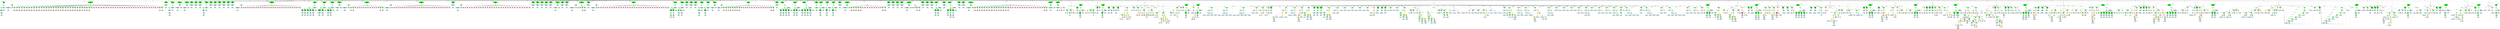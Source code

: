 strict graph "" {
	graph [bb="0,0,1.4634e+05,2073.1"];
	node [label="\N"];
	subgraph cluster2186 {
		graph [label="adpcm_enc.c:690:3"];
	}
	subgraph cluster200 {
		graph [bb="22985,956.43,23269,1996.1",
			label="adpcm_enc.c:60:5",
			lheight=0.21,
			lp="23127,1984.6",
			lwidth=1.39,
			style=dashed
		];
		205	[fillcolor=lightblue,
			height=0.74639,
			label="IdentifierType
names: ['void']",
			pos="23068,991.3",
			style="filled,dashed",
			width=1.9053];
		204	[fillcolor=lightblue,
			height=1.041,
			label="TypeDecl
declname: None
quals: []",
			pos="23068,1148.9",
			style="filled,dashed",
			width=2.082];
		204 -- 205	[label=type,
			lp="23080,1064.7",
			pos="23068,1111 23068,1082.4 23068,1043.6 23068,1018.2"];
		203	[fillcolor=green,
			height=1.041,
			label="Typename
name: None
quals: []",
			pos="23052,1338.2",
			style="filled,dashed",
			width=1.6303];
		203 -- 204	[label=type,
			lp="23072,1254",
			pos="23055,1300.7 23058,1267.6 23062,1219.3 23065,1186.3"];
		202	[fillcolor=green,
			height=0.5,
			label=ParamList,
			pos="23048,1527.6",
			style="filled,dashed",
			width=1.3179];
		202 -- 203	[label="params[0]",
			lp="23078,1443.4",
			pos="23048,1509.3 23049,1479.2 23050,1416.3 23051,1376"];
		201	[fillcolor=green,
			height=0.5,
			label=FuncDecl,
			pos="23187,1717",
			style="filled,dashed",
			width=1.2457];
		201 -- 202	[label=args,
			lp="23134,1632.8",
			pos="23172,1699.8 23155,1680.7 23126,1647.7 23104,1617.3 23086,1593.2 23068,1563.6 23058,1545.4"];
		206	[fillcolor=lightblue,
			height=1.041,
			label="TypeDecl
declname: main
quals: []",
			pos="23187,1527.6",
			style="filled,dashed",
			width=2.0428];
		201 -- 206	[label=type,
			lp="23199,1632.8",
			pos="23187,1698.7 23187,1668.5 23187,1605.7 23187,1565.4"];
		207	[fillcolor=lightblue,
			height=0.74639,
			label="IdentifierType
names: ['int']",
			pos="23195,1338.2",
			style="filled,dashed",
			width=1.8463];
		206 -- 207	[label=type,
			lp="23203,1443.4",
			pos="23189,1490 23190,1453.3 23193,1397.6 23194,1365.2"];
		200	[fillcolor=green,
			height=1.6303,
			label="Decl
name: main
quals: []
storage: []
funcspec: []",
			pos="23195,1906.4",
			style="filled,dashed",
			width=1.6106];
		200 -- 201	[label=type,
			lp="23204,1822.2",
			pos="23193,1847.6 23191,1808.9 23189,1760.6 23188,1735.3"];
	}
	subgraph cluster2131 {
		graph [bb="1.31e+05,1103.4,1.3121e+05,1396.1",
			label="adpcm_enc.c:675:9",
			lheight=0.21,
			lp="1.3110e+05,1384.6",
			lwidth=1.49
		];
		2132	[fillcolor=lightblue,
			height=0.74639,
			label="ID
name: i",
			pos="1.3105e+05,1148.9",
			style=filled,
			width=1.1392];
		2131	[fillcolor=green,
			height=0.74639,
			label="Assignment
op: =",
			pos="1.3114e+05,1338.2",
			style=filled,
			width=1.6106];
		2131 -- 2132	[label=lvalue,
			lp="1.3112e+05,1254",
			pos="1.3113e+05,1312 1.3111e+05,1276 1.3108e+05,1210.5 1.3106e+05,1174.7"];
		2133	[fillcolor=pink,
			height=1.041,
			label="Constant
type: int
value: 0",
			pos="1.3116e+05,1148.9",
			style=filled,
			width=1.2767];
		2131 -- 2133	[label=rvalue,
			lp="1.3117e+05,1254",
			pos="1.3114e+05,1311.2 1.3115e+05,1278.7 1.3115e+05,1223 1.3115e+05,1186.3"];
	}
	subgraph cluster2262 {
		graph [bb="1.429e+05,1114,1.4304e+05,1617.3",
			label="adpcm_enc.c:722:7",
			lheight=0.21,
			lp="1.4297e+05,1605.8",
			lwidth=1.49,
			style=dashed
		];
		2264	[fillcolor=lightblue,
			height=0.74639,
			label="IdentifierType
names: ['int']",
			pos="1.4297e+05,1148.9",
			style="filled,dashed",
			width=1.8463];
		2263	[fillcolor=lightblue,
			height=1.041,
			label="TypeDecl
declname: i
quals: []",
			pos="1.4297e+05,1338.2",
			style="filled,dashed",
			width=1.5713];
		2263 -- 2264	[label=type,
			lp="1.4298e+05,1254",
			pos="1.4297e+05,1300.7 1.4297e+05,1263.9 1.4297e+05,1208.2 1.4297e+05,1175.8"];
		2262	[fillcolor=green,
			height=1.6303,
			label="Decl
name: i
quals: []
storage: []
funcspec: []",
			pos="1.4296e+05,1527.6",
			style="filled,dashed",
			width=1.591];
		2262 -- 2263	[label=type,
			lp="1.4298e+05,1443.4",
			pos="1.4297e+05,1468.9 1.4297e+05,1438.5 1.4297e+05,1402.3 1.4297e+05,1375.9"];
	}
	subgraph cluster370 {
		graph [bb="28929,1284.8,38155,1996.1",
			label="adpcm_enc.c:100:5",
			lheight=0.21,
			lp="33542,1984.6",
			lwidth=1.49
		];
		subgraph cluster382 {
			graph [bb="30491,1292.8,30621,1585.5",
				label="adpcm_enc.c:101:22",
				lheight=0.21,
				lp="30556,1574",
				lwidth=1.58,
				style=dashed
			];
			383	[fillcolor=pink,
				height=1.041,
				label="Constant
type: int
value: 136",
				pos="30561,1338.2",
				style=filled,
				width=1.4535];
			382	[fillcolor=green,
				height=0.74639,
				label="UnaryOp
op: -",
				pos="30565,1527.6",
				style=filled,
				width=1.316];
			382 -- 383	[label=expr,
				lp="30576,1443.4",
				pos="30564,1500.6 30564,1468.2 30563,1412.7 30562,1376"];
		}
		subgraph cluster380 {
			graph [bb="30353,1292.8,30483,1585.5",
				label="adpcm_enc.c:101:16",
				lheight=0.21,
				lp="30418,1574",
				lwidth=1.58,
				style=dashed
			];
			381	[fillcolor=pink,
				height=1.041,
				label="Constant
type: int
value: 136",
				pos="30423,1338.2",
				style=filled,
				width=1.4535];
			380	[fillcolor=green,
				height=0.74639,
				label="UnaryOp
op: -",
				pos="30427,1527.6",
				style=filled,
				width=1.316];
			380 -- 381	[label=expr,
				lp="30438,1443.4",
				pos="30426,1500.6 30426,1468.2 30425,1412.7 30424,1376"];
		}
		subgraph cluster388 {
			graph [bb="30925,1292.8,31065,1585.5",
				label="adpcm_enc.c:101:44",
				lheight=0.21,
				lp="30995,1574",
				lwidth=1.58,
				style=dashed
			];
			389	[fillcolor=pink,
				height=1.041,
				label="Constant
type: int
value: 19008",
				pos="30995,1338.2",
				style=filled,
				width=1.7088];
			388	[fillcolor=green,
				height=0.74639,
				label="UnaryOp
op: -",
				pos="31003,1527.6",
				style=filled,
				width=1.316];
			388 -- 389	[label=expr,
				lp="31012,1443.4",
				pos="31002,1500.6 31001,1468.2 30998,1412.7 30997,1376"];
		}
		subgraph cluster386 {
			graph [bb="30777,1292.8,30917,1585.5",
				label="adpcm_enc.c:101:36",
				lheight=0.21,
				lp="30847,1574",
				lwidth=1.58,
				style=dashed
			];
			387	[fillcolor=pink,
				height=1.041,
				label="Constant
type: int
value: 21904",
				pos="30847,1338.2",
				style=filled,
				width=1.7088];
			386	[fillcolor=green,
				height=0.74639,
				label="UnaryOp
op: -",
				pos="30855,1527.6",
				style=filled,
				width=1.316];
			386 -- 387	[label=expr,
				lp="30864,1443.4",
				pos="30854,1500.6 30853,1468.2 30850,1412.7 30849,1376"];
		}
		subgraph cluster384 {
			graph [bb="30629,1292.8,30769,1585.5",
				label="adpcm_enc.c:101:28",
				lheight=0.21,
				lp="30699,1574",
				lwidth=1.58,
				style=dashed
			];
			385	[fillcolor=pink,
				height=1.041,
				label="Constant
type: int
value: 24808",
				pos="30699,1338.2",
				style=filled,
				width=1.7088];
			384	[fillcolor=green,
				height=0.74639,
				label="UnaryOp
op: -",
				pos="30707,1527.6",
				style=filled,
				width=1.316];
			384 -- 385	[label=expr,
				lp="30716,1443.4",
				pos="30706,1500.6 30705,1468.2 30702,1412.7 30701,1376"];
		}
		subgraph cluster390 {
			graph [bb="31073,1292.8,31213,1585.5",
				label="adpcm_enc.c:101:52",
				lheight=0.21,
				lp="31143,1574",
				lwidth=1.58,
				style=dashed
			];
			391	[fillcolor=pink,
				height=1.041,
				label="Constant
type: int
value: 16704",
				pos="31143,1338.2",
				style=filled,
				width=1.7088];
			390	[fillcolor=green,
				height=0.74639,
				label="UnaryOp
op: -",
				pos="31151,1527.6",
				style=filled,
				width=1.316];
			390 -- 391	[label=expr,
				lp="31160,1443.4",
				pos="31150,1500.6 31149,1468.2 31146,1412.7 31145,1376"];
		}
		subgraph cluster426 {
			graph [bb="31507,1292.8,31637,1585.5",
				label="adpcm_enc.c:104:13",
				lheight=0.21,
				lp="31572,1574",
				lwidth=1.58,
				style=dashed
			];
			427	[fillcolor=pink,
				height=1.041,
				label="Constant
type: int
value: 2776",
				pos="31572,1338.2",
				style=filled,
				width=1.5713];
			426	[fillcolor=green,
				height=0.74639,
				label="UnaryOp
op: -",
				pos="31580,1527.6",
				style=filled,
				width=1.316];
			426 -- 427	[label=expr,
				lp="31590,1443.4",
				pos="31579,1500.6 31578,1468.2 31575,1412.7 31574,1376"];
		}
		subgraph cluster424 {
			graph [bb="31369,1292.8,31499,1585.5",
				label="adpcm_enc.c:104:6",
				lheight=0.21,
				lp="31434,1574",
				lwidth=1.49,
				style=dashed
			];
			425	[fillcolor=pink,
				height=1.041,
				label="Constant
type: int
value: 3168",
				pos="31434,1338.2",
				style=filled,
				width=1.5713];
			424	[fillcolor=green,
				height=0.74639,
				label="UnaryOp
op: -",
				pos="31439,1527.6",
				style=filled,
				width=1.316];
			424 -- 425	[label=expr,
				lp="31450,1443.4",
				pos="31438,1500.6 31437,1468.2 31436,1412.7 31435,1376"];
		}
		subgraph cluster414 {
			graph [bb="37879,1292.8,38009,1585.5",
				label="adpcm_enc.c:103:27",
				lheight=0.21,
				lp="37944,1574",
				lwidth=1.58,
				style=dashed
			];
			415	[fillcolor=pink,
				height=1.041,
				label="Constant
type: int
value: 5456",
				pos="37944,1338.2",
				style=filled,
				width=1.5713];
			414	[fillcolor=green,
				height=0.74639,
				label="UnaryOp
op: -",
				pos="37940,1527.6",
				style=filled,
				width=1.316];
			414 -- 415	[label=expr,
				lp="37954,1443.4",
				pos="37941,1500.6 37941,1468.2 37942,1412.7 37943,1376"];
		}
		subgraph cluster392 {
			graph [bb="31221,1292.8,31361,1585.5",
				label="adpcm_enc.c:102:6",
				lheight=0.21,
				lp="31291,1574",
				lwidth=1.49,
				style=dashed
			];
			393	[fillcolor=pink,
				height=1.041,
				label="Constant
type: int
value: 14984",
				pos="31291,1338.2",
				style=filled,
				width=1.7088];
			392	[fillcolor=green,
				height=0.74639,
				label="UnaryOp
op: -",
				pos="31299,1527.6",
				style=filled,
				width=1.316];
			392 -- 393	[label=expr,
				lp="31308,1443.4",
				pos="31298,1500.6 31297,1468.2 31294,1412.7 31293,1376"];
		}
		subgraph cluster398 {
			graph [bb="33045,1292.8,33185,1585.5",
				label="adpcm_enc.c:102:30",
				lheight=0.21,
				lp="33115,1574",
				lwidth=1.58,
				style=dashed
			];
			399	[fillcolor=pink,
				height=1.041,
				label="Constant
type: int
value: 11192",
				pos="33115,1338.2",
				style=filled,
				width=1.7088];
			398	[fillcolor=green,
				height=0.74639,
				label="UnaryOp
op: -",
				pos="33123,1527.6",
				style=filled,
				width=1.316];
			398 -- 399	[label=expr,
				lp="33132,1443.4",
				pos="33122,1500.6 33121,1468.2 33118,1412.7 33117,1376"];
		}
		subgraph cluster396 {
			graph [bb="32897,1292.8,33037,1585.5",
				label="adpcm_enc.c:102:22",
				lheight=0.21,
				lp="32967,1574",
				lwidth=1.58,
				style=dashed
			];
			397	[fillcolor=pink,
				height=1.041,
				label="Constant
type: int
value: 12280",
				pos="32967,1338.2",
				style=filled,
				width=1.7088];
			396	[fillcolor=green,
				height=0.74639,
				label="UnaryOp
op: -",
				pos="32982,1527.6",
				style=filled,
				width=1.316];
			396 -- 397	[label=expr,
				lp="32988,1443.4",
				pos="32980,1500.6 32977,1468.1 32973,1412.4 32970,1375.7"];
		}
		subgraph cluster394 {
			graph [bb="32749,1292.8,32889,1585.5",
				label="adpcm_enc.c:102:14",
				lheight=0.21,
				lp="32819,1574",
				lwidth=1.58,
				style=dashed
			];
			395	[fillcolor=pink,
				height=1.041,
				label="Constant
type: int
value: 13512",
				pos="32819,1338.2",
				style=filled,
				width=1.7088];
			394	[fillcolor=green,
				height=0.74639,
				label="UnaryOp
op: -",
				pos="32827,1527.6",
				style=filled,
				width=1.316];
			394 -- 395	[label=expr,
				lp="32836,1443.4",
				pos="32826,1500.6 32825,1468.2 32822,1412.7 32821,1376"];
		}
		subgraph cluster472 {
			graph [bb="32611,1292.8,32741,1585.5",
				label="adpcm_enc.c:108:45",
				lheight=0.21,
				lp="32676,1574",
				lwidth=1.58,
				style=dashed
			];
			473	[fillcolor=pink,
				height=1.041,
				label="Constant
type: int
value: 136",
				pos="32681,1338.2",
				style=filled,
				width=1.4535];
			472	[fillcolor=green,
				height=0.74639,
				label="UnaryOp
op: -",
				pos="32685,1527.6",
				style=filled,
				width=1.316];
			472 -- 473	[label=expr,
				lp="32696,1443.4",
				pos="32684,1500.6 32684,1468.2 32683,1412.7 32682,1376"];
		}
		subgraph cluster470 {
			graph [bb="32473,1292.8,32603,1585.5",
				label="adpcm_enc.c:108:39",
				lheight=0.21,
				lp="32538,1574",
				lwidth=1.58,
				style=dashed
			];
			471	[fillcolor=pink,
				height=1.041,
				label="Constant
type: int
value: 432",
				pos="32543,1338.2",
				style=filled,
				width=1.4535];
			470	[fillcolor=green,
				height=0.74639,
				label="UnaryOp
op: -",
				pos="32546,1527.6",
				style=filled,
				width=1.316];
			470 -- 471	[label=expr,
				lp="32558,1443.4",
				pos="32546,1500.6 32545,1468.2 32544,1412.7 32544,1376"];
		}
		subgraph cluster404 {
			graph [bb="33479,1292.8,33609,1585.5",
				label="adpcm_enc.c:102:53",
				lheight=0.21,
				lp="33544,1574",
				lwidth=1.58,
				style=dashed
			];
			405	[fillcolor=pink,
				height=1.041,
				label="Constant
type: int
value: 8576",
				pos="33544,1338.2",
				style=filled,
				width=1.5713];
			404	[fillcolor=green,
				height=0.74639,
				label="UnaryOp
op: -",
				pos="33549,1527.6",
				style=filled,
				width=1.316];
			404 -- 405	[label=expr,
				lp="33560,1443.4",
				pos="33548,1500.6 33547,1468.2 33546,1412.7 33545,1376"];
		}
		subgraph cluster430 {
			graph [bb="31783,1292.8,31913,1585.5",
				label="adpcm_enc.c:104:27",
				lheight=0.21,
				lp="31848,1574",
				lwidth=1.58,
				style=dashed
			];
			431	[fillcolor=pink,
				height=1.041,
				label="Constant
type: int
value: 2032",
				pos="31848,1338.2",
				style=filled,
				width=1.5713];
			430	[fillcolor=green,
				height=0.74639,
				label="UnaryOp
op: -",
				pos="31856,1527.6",
				style=filled,
				width=1.316];
			430 -- 431	[label=expr,
				lp="31866,1443.4",
				pos="31855,1500.6 31854,1468.2 31851,1412.7 31850,1376"];
		}
		subgraph cluster408 {
			graph [bb="33755,1292.8,33885,1585.5",
				label="adpcm_enc.c:103:6",
				lheight=0.21,
				lp="33820,1574",
				lwidth=1.49,
				style=dashed
			];
			409	[fillcolor=pink,
				height=1.041,
				label="Constant
type: int
value: 7192",
				pos="33820,1338.2",
				style=filled,
				width=1.5713];
			408	[fillcolor=green,
				height=0.74639,
				label="UnaryOp
op: -",
				pos="33826,1527.6",
				style=filled,
				width=1.316];
			408 -- 409	[label=expr,
				lp="33836,1443.4",
				pos="33825,1500.6 33824,1468.2 33822,1412.7 33821,1376"];
		}
		subgraph cluster402 {
			graph [bb="33341,1292.8,33471,1585.5",
				label="adpcm_enc.c:102:46",
				lheight=0.21,
				lp="33406,1574",
				lwidth=1.58,
				style=dashed
			];
			403	[fillcolor=pink,
				height=1.041,
				label="Constant
type: int
value: 9360",
				pos="33406,1338.2",
				style=filled,
				width=1.5713];
			402	[fillcolor=green,
				height=0.74639,
				label="UnaryOp
op: -",
				pos="33411,1527.6",
				style=filled,
				width=1.316];
			402 -- 403	[label=expr,
				lp="33422,1443.4",
				pos="33410,1500.6 33409,1468.2 33408,1412.7 33407,1376"];
		}
		subgraph cluster438 {
			graph [bb="32335,1292.8,32465,1585.5",
				label="adpcm_enc.c:104:55",
				lheight=0.21,
				lp="32400,1574",
				lwidth=1.58,
				style=dashed
			];
			439	[fillcolor=pink,
				height=1.041,
				label="Constant
type: int
value: 728",
				pos="32405,1338.2",
				style=filled,
				width=1.4535];
			438	[fillcolor=green,
				height=0.74639,
				label="UnaryOp
op: -",
				pos="32408,1527.6",
				style=filled,
				width=1.316];
			438 -- 439	[label=expr,
				lp="32420,1443.4",
				pos="32408,1500.6 32407,1468.2 32406,1412.7 32406,1376"];
		}
		subgraph cluster436 {
			graph [bb="32197,1292.8,32327,1585.5",
				label="adpcm_enc.c:104:48",
				lheight=0.21,
				lp="32262,1574",
				lwidth=1.58,
				style=dashed
			];
			437	[fillcolor=pink,
				height=1.041,
				label="Constant
type: int
value: 1040",
				pos="32262,1338.2",
				style=filled,
				width=1.5713];
			436	[fillcolor=green,
				height=0.74639,
				label="UnaryOp
op: -",
				pos="32270,1527.6",
				style=filled,
				width=1.316];
			436 -- 437	[label=expr,
				lp="32280,1443.4",
				pos="32269,1500.6 32268,1468.2 32265,1412.7 32264,1376"];
		}
		subgraph cluster428 {
			graph [bb="31645,1292.8,31775,1585.5",
				label="adpcm_enc.c:104:20",
				lheight=0.21,
				lp="31710,1574",
				lwidth=1.58,
				style=dashed
			];
			429	[fillcolor=pink,
				height=1.041,
				label="Constant
type: int
value: 2400",
				pos="31710,1338.2",
				style=filled,
				width=1.5713];
			428	[fillcolor=green,
				height=0.74639,
				label="UnaryOp
op: -",
				pos="31718,1527.6",
				style=filled,
				width=1.316];
			428 -- 429	[label=expr,
				lp="31728,1443.4",
				pos="31717,1500.6 31716,1468.2 31713,1412.7 31712,1376"];
		}
		subgraph cluster434 {
			graph [bb="32059,1292.8,32189,1585.5",
				label="adpcm_enc.c:104:41",
				lheight=0.21,
				lp="32124,1574",
				lwidth=1.58,
				style=dashed
			];
			435	[fillcolor=pink,
				height=1.041,
				label="Constant
type: int
value: 1360",
				pos="32124,1338.2",
				style=filled,
				width=1.5713];
			434	[fillcolor=green,
				height=0.74639,
				label="UnaryOp
op: -",
				pos="32132,1527.6",
				style=filled,
				width=1.316];
			434 -- 435	[label=expr,
				lp="32142,1443.4",
				pos="32131,1500.6 32130,1468.2 32127,1412.7 32126,1376"];
		}
		subgraph cluster406 {
			graph [bb="33617,1292.8,33747,1585.5",
				label="adpcm_enc.c:102:60",
				lheight=0.21,
				lp="33682,1574",
				lwidth=1.58,
				style=dashed
			];
			407	[fillcolor=pink,
				height=1.041,
				label="Constant
type: int
value: 7856",
				pos="33682,1338.2",
				style=filled,
				width=1.5713];
			406	[fillcolor=green,
				height=0.74639,
				label="UnaryOp
op: -",
				pos="33690,1527.6",
				style=filled,
				width=1.316];
			406 -- 407	[label=expr,
				lp="33700,1443.4",
				pos="33689,1500.6 33688,1468.2 33685,1412.7 33684,1376"];
		}
		subgraph cluster432 {
			graph [bb="31921,1292.8,32051,1585.5",
				label="adpcm_enc.c:104:34",
				lheight=0.21,
				lp="31986,1574",
				lwidth=1.58,
				style=dashed
			];
			433	[fillcolor=pink,
				height=1.041,
				label="Constant
type: int
value: 1688",
				pos="31986,1338.2",
				style=filled,
				width=1.5713];
			432	[fillcolor=green,
				height=0.74639,
				label="UnaryOp
op: -",
				pos="31994,1527.6",
				style=filled,
				width=1.316];
			432 -- 433	[label=expr,
				lp="32004,1443.4",
				pos="31993,1500.6 31992,1468.2 31989,1412.7 31988,1376"];
		}
		subgraph cluster400 {
			graph [bb="33193,1292.8,33333,1585.5",
				label="adpcm_enc.c:102:38",
				lheight=0.21,
				lp="33263,1574",
				lwidth=1.58,
				style=dashed
			];
			401	[fillcolor=pink,
				height=1.041,
				label="Constant
type: int
value: 10232",
				pos="33263,1338.2",
				style=filled,
				width=1.7088];
			400	[fillcolor=green,
				height=0.74639,
				label="UnaryOp
op: -",
				pos="33271,1527.6",
				style=filled,
				width=1.316];
			400 -- 401	[label=expr,
				lp="33280,1443.4",
				pos="33270,1500.6 33269,1468.2 33266,1412.7 33265,1376"];
		}
		subgraph cluster412 {
			graph [bb="29946,1292.8,30076,1585.5",
				label="adpcm_enc.c:103:20",
				lheight=0.21,
				lp="30011,1574",
				lwidth=1.58,
				style=dashed
			];
			413	[fillcolor=pink,
				height=1.041,
				label="Constant
type: int
value: 6000",
				pos="30011,1338.2",
				style=filled,
				width=1.5713];
			412	[fillcolor=green,
				height=0.74639,
				label="UnaryOp
op: -",
				pos="30019,1527.6",
				style=filled,
				width=1.316];
			412 -- 413	[label=expr,
				lp="30028,1443.4",
				pos="30018,1500.6 30017,1468.2 30014,1412.7 30013,1376"];
		}
		subgraph cluster376 {
			graph [bb="30084,1292.8,30207,1585.5",
				label="adpcm_enc.c:101:4",
				lheight=0.21,
				lp="30146,1574",
				lwidth=1.49,
				style=dashed
			];
			377	[fillcolor=pink,
				height=1.041,
				label="Constant
type: int
value: 136",
				pos="30147,1338.2",
				style=filled,
				width=1.4535];
			376	[fillcolor=green,
				height=0.74639,
				label="UnaryOp
op: -",
				pos="30150,1527.6",
				style=filled,
				width=1.316];
			376 -- 377	[label=expr,
				lp="30162,1443.4",
				pos="30150,1500.6 30149,1468.2 30148,1412.7 30148,1376"];
		}
		subgraph cluster418 {
			graph [bb="29394,1292.8,29524,1585.5",
				label="adpcm_enc.c:103:41",
				lheight=0.21,
				lp="29459,1574",
				lwidth=1.58,
				style=dashed
			];
			419	[fillcolor=pink,
				height=1.041,
				label="Constant
type: int
value: 4464",
				pos="29459,1338.2",
				style=filled,
				width=1.5713];
			418	[fillcolor=green,
				height=0.74639,
				label="UnaryOp
op: -",
				pos="29466,1527.6",
				style=filled,
				width=1.316];
			418 -- 419	[label=expr,
				lp="29476,1443.4",
				pos="29465,1500.6 29464,1468.2 29462,1412.7 29460,1376"];
		}
		subgraph cluster416 {
			graph [bb="38017,1292.8,38147,1585.5",
				label="adpcm_enc.c:103:34",
				lheight=0.21,
				lp="38082,1574",
				lwidth=1.58,
				style=dashed
			];
			417	[fillcolor=pink,
				height=1.041,
				label="Constant
type: int
value: 4944",
				pos="38082,1338.2",
				style=filled,
				width=1.5713];
			416	[fillcolor=green,
				height=0.74639,
				label="UnaryOp
op: -",
				pos="38077,1527.6",
				style=filled,
				width=1.316];
			416 -- 417	[label=expr,
				lp="38092,1443.4",
				pos="38078,1500.6 38079,1468.2 38080,1412.7 38081,1376"];
		}
		subgraph cluster422 {
			graph [bb="29670,1292.8,29800,1585.5",
				label="adpcm_enc.c:103:55",
				lheight=0.21,
				lp="29735,1574",
				lwidth=1.58,
				style=dashed
			];
			423	[fillcolor=pink,
				height=1.041,
				label="Constant
type: int
value: 3576",
				pos="29735,1338.2",
				style=filled,
				width=1.5713];
			422	[fillcolor=green,
				height=0.74639,
				label="UnaryOp
op: -",
				pos="29740,1527.6",
				style=filled,
				width=1.316];
			422 -- 423	[label=expr,
				lp="29750,1443.4",
				pos="29739,1500.6 29738,1468.2 29737,1412.7 29736,1376"];
		}
		subgraph cluster378 {
			graph [bb="30215,1292.8,30345,1585.5",
				label="adpcm_enc.c:101:10",
				lheight=0.21,
				lp="30280,1574",
				lwidth=1.58,
				style=dashed
			];
			379	[fillcolor=pink,
				height=1.041,
				label="Constant
type: int
value: 136",
				pos="30285,1338.2",
				style=filled,
				width=1.4535];
			378	[fillcolor=green,
				height=0.74639,
				label="UnaryOp
op: -",
				pos="30289,1527.6",
				style=filled,
				width=1.316];
			378 -- 379	[label=expr,
				lp="30300,1443.4",
				pos="30288,1500.6 30288,1468.2 30287,1412.7 30286,1376"];
		}
		subgraph cluster420 {
			graph [bb="29532,1292.8,29662,1585.5",
				label="adpcm_enc.c:103:48",
				lheight=0.21,
				lp="29597,1574",
				lwidth=1.58,
				style=dashed
			];
			421	[fillcolor=pink,
				height=1.041,
				label="Constant
type: int
value: 4008",
				pos="29597,1338.2",
				style=filled,
				width=1.5713];
			420	[fillcolor=green,
				height=0.74639,
				label="UnaryOp
op: -",
				pos="29601,1527.6",
				style=filled,
				width=1.316];
			420 -- 421	[label=expr,
				lp="29612,1443.4",
				pos="29600,1500.6 29600,1468.2 29599,1412.7 29598,1376"];
		}
		subgraph cluster410 {
			graph [bb="29808,1292.8,29938,1585.5",
				label="adpcm_enc.c:103:13",
				lheight=0.21,
				lp="29873,1574",
				lwidth=1.58,
				style=dashed
			];
			411	[fillcolor=pink,
				height=1.041,
				label="Constant
type: int
value: 6576",
				pos="29873,1338.2",
				style=filled,
				width=1.5713];
			410	[fillcolor=green,
				height=0.74639,
				label="UnaryOp
op: -",
				pos="29878,1527.6",
				style=filled,
				width=1.316];
			410 -- 411	[label=expr,
				lp="29888,1443.4",
				pos="29877,1500.6 29876,1468.2 29875,1412.7 29874,1376"];
		}
		373	[fillcolor=lightblue,
			height=0.74639,
			label="IdentifierType
names: ['int']",
			pos="29105,1338.2",
			style="filled,dashed",
			width=1.8463];
		372	[fillcolor=lightblue,
			height=1.041,
			label="TypeDecl
declname: adpcm_enc_qq6_code6_table
quals: []",
			pos="29105,1527.6",
			style=filled,
			width=4.6748];
		372 -- 373	[label=type,
			lp="29117,1443.4",
			pos="29105,1490 29105,1453.3 29105,1397.6 29105,1365.2"];
		371	[fillcolor=green,
			height=0.74639,
			label="ArrayDecl
dim_quals: []",
			pos="29339,1717",
			style=filled,
			width=1.7678];
		371 -- 372	[label=type,
			lp="29255,1632.8",
			pos="29310,1692.6 29270,1660.4 29196,1601.8 29149,1564.1"];
		374	[fillcolor=pink,
			height=1.041,
			label="Constant
type: int
value: 64",
			pos="29339,1527.6",
			style=filled,
			width=1.316];
		371 -- 374	[label=dim,
			lp="29350,1632.8",
			pos="29339,1689.9 29339,1657.6 29339,1602.1 29339,1565.4"];
		370	[fillcolor=green,
			height=1.6303,
			label="Decl
name: adpcm_enc_qq6_code6_table
quals: []
storage: []
funcspec: []",
			pos="33890,1906.4",
			style=filled,
			width=4.223];
		370 -- 371	[label=type,
			lp="32035,1822.2",
			pos="33739,1899.2 33012,1869.2 29888,1740.6 29402,1720.6"];
		375	[fillcolor=green,
			height=0.5,
			label=InitList,
			pos="33890,1717",
			style=filled,
			width=1.011];
		370 -- 375	[label=init,
			lp="33900,1822.2",
			pos="33890,1847.6 33890,1808.9 33890,1760.6 33890,1735.3"];
		375 -- 414	[label="exprs[19]",
			lp="37903,1632.8",
			pos="33927,1715.8 34299,1713.8 37395,1695.7 37800,1640.3 37840,1634.8 37856,1642.1 37889,1617.3 37910,1601.4 37924,1574.2 37932,1554.1"];
		375 -- 416	[label="exprs[20]",
			lp="38026,1632.8",
			pos="33927,1715.9 34306,1714.7 37515,1703.2 37933,1640.3 37970,1634.8 37983,1638.6 38013,1617.3 38036,1601 38054,1573.7 38065,1553.6"];
		375 -- 418	[label="exprs[21]",
			lp="29651,1632.8",
			pos="33854,1715.8 33464,1714 30068,1696.1 29625,1640.3 29581,1634.8 29565,1642.2 29528,1617.3 29505,1601.6 29488,1574.1 29477,1553.9"];
		375 -- 420	[label="exprs[22]",
			lp="29790,1632.8",
			pos="33854,1715.8 33471,1713.7 30192,1693.9 29764,1640.3 29720,1634.8 29703,1642 29666,1617.3 29642,1601.6 29624,1574.1 29613,1553.9"];
		375 -- 422	[label="exprs[23]",
			lp="29976,1632.8",
			pos="33853,1716 33505,1715.8 30766,1712.1 29950,1640.3 29885,1634.6 29860,1651.7 29804,1617.3 29780,1602.4 29762,1574.5 29751,1554"];
		375 -- 410	[label="exprs[17]",
			lp="30149,1632.8",
			pos="33853,1715.8 33514,1714 30903,1698 30123,1640.3 30071,1636.4 30058,1631.9 30006,1625.3 29992,1623.5 29954,1624.6 29942,1617.3 29917,\
1602.7 29900,1574.5 29889,1553.8"];
		375 -- 412	[label="exprs[18]",
			lp="30273,1632.8",
			pos="33854,1715.7 33496,1712.5 30624,1685.3 30247,1640.3 30216,1636.6 30210,1629.9 30179,1625.3 30157,1622 30099,1628.4 30080,1617.3 \
30056,1603.2 30039,1574.9 30029,1554"];
		375 -- 376	[label="exprs[0]",
			lp="30370,1632.8",
			pos="33854,1715.9 33502,1714.8 30710,1704.5 30347,1640.3 30327,1636.7 30323,1629.6 30303,1625.3 30283,1621.1 30229,1627.6 30211,1617.3 \
30187,1603.1 30170,1574.8 30160,1554"];
		375 -- 378	[label="exprs[1]",
			lp="30474,1632.8",
			pos="33854,1715.7 33508,1713.3 30805,1692.5 30451,1640.3 30426,1636.7 30421,1630.7 30397,1625.3 30376,1620.6 30367,1629 30349,1617.3 \
30326,1602.2 30309,1574.4 30299,1553.9"];
		375 -- 380	[label="exprs[2]",
			lp="30614,1632.8",
			pos="33853,1716.1 33538,1717.2 31268,1722.1 30591,1640.3 30544,1634.6 30526,1643.9 30487,1617.3 30464,1601.7 30448,1574.2 30438,1554"];
		375 -- 382	[label="exprs[3]",
			lp="30771,1632.8",
			pos="33853,1715.9 33545,1715.2 31392,1707.9 30748,1640.3 30693,1634.5 30672,1647.8 30625,1617.3 30602,1602.1 30585,1574.6 30576,1554.2"];
		375 -- 384	[label="exprs[4]",
			lp="31332,1632.8",
			pos="33854,1715.1 33624,1709.5 32348,1677.8 31309,1640.3 31071,1631.7 30984,1728.9 30773,1617.3 30747,1603.7 30729,1574.9 30718,1553.9"];
		375 -- 386	[label="exprs[5]",
			lp="31697,1632.8",
			pos="33854,1714.9 33644,1708.8 32559,1676.5 31674,1640.3 31534,1634.6 31499,1629.9 31359,1625.3 31347,1624.9 30932,1622.9 30921,1617.3 \
30895,1604 30877,1575.2 30866,1554"];
		375 -- 388	[label="exprs[6]",
			lp="31914,1632.8",
			pos="33853,1715.3 33655,1711.5 32683,1690.9 31891,1640.3 31817,1635.6 31798,1629.1 31724,1625.3 31706,1624.4 31085,1625.6 31069,1617.3 \
31043,1604.1 31025,1575.3 31014,1554.1"];
		375 -- 390	[label="exprs[7]",
			lp="32057,1632.8",
			pos="33854,1716.1 33663,1716.4 32764,1713.8 32034,1640.3 31992,1636.1 31983,1628.9 31941,1625.3 31921,1623.6 31235,1626.4 31217,1617.3 \
31191,1604.1 31173,1575.3 31162,1554.1"];
		375 -- 392	[label="exprs[8]",
			lp="32163,1632.8",
			pos="33853,1715.5 33634,1712.4 32487,1693.7 32140,1640.3 32115,1636.4 32110,1628.8 32084,1625.3 32064,1622.6 31383,1626.4 31365,1617.3 \
31339,1604.1 31321,1575.3 31310,1554.1"];
		375 -- 424	[label="exprs[24]",
			lp="32253,1632.8",
			pos="33853,1716 33640,1715.8 32552,1711.5 32227,1640.3 32210,1636.5 32207,1628.8 32190,1625.3 32171,1621.5 31520,1626.1 31503,1617.3 \
31477,1604 31460,1575.2 31449,1554.1"];
		375 -- 426	[label="exprs[25]",
			lp="32337,1632.8",
			pos="33854,1715.2 33632,1710.3 32464,1682.7 32311,1640.3 32297,1636.5 32297,1628.8 32283,1625.3 32248,1616.4 31672,1634.1 31641,1617.3 \
31616,1603.9 31599,1575.2 31590,1554"];
		375 -- 428	[label="exprs[26]",
			lp="32416,1632.8",
			pos="33854,1715.3 33638,1711 32533,1686.8 32390,1640.3 32378,1636.5 32379,1628.9 32367,1625.3 32336,1615.8 31808,1632.7 31779,1617.3 \
31754,1603.9 31737,1575.2 31728,1554"];
		375 -- 430	[label="exprs[27]",
			lp="32492,1632.8",
			pos="33854,1715.3 33645,1711.3 32600,1688.9 32466,1640.3 32456,1636.5 32457,1628.9 32446,1625.3 32418,1615.8 31943,1631.2 31917,1617.3 \
31892,1603.9 31875,1575.1 31866,1554"];
		375 -- 432	[label="exprs[28]",
			lp="32568,1632.8",
			pos="33854,1715.2 33652,1710.7 32668,1686.4 32542,1640.3 32532,1636.5 32533,1628.9 32522,1625.3 32497,1616.9 32078,1629.6 32055,1617.3 \
32030,1603.9 32013,1575.1 32004,1554"];
		375 -- 434	[label="exprs[29]",
			lp="32643,1632.8",
			pos="33854,1715.1 33658,1710.3 32735,1685.3 32617,1640.3 32607,1636.5 32608,1628.9 32598,1625.3 32577,1617.7 32213,1628 32193,1617.3 \
32168,1603.8 32151,1575.1 32142,1554"];
		375 -- 436	[label="exprs[30]",
			lp="32718,1632.8",
			pos="33854,1715 33666,1709.6 32803,1682.8 32692,1640.3 32682,1636.5 32683,1629 32673,1625.3 32637,1612.4 32364,1635.4 32331,1617.3 32306,\
1603.8 32289,1575.1 32280,1553.9"];
		375 -- 438	[label="exprs[31]",
			lp="32793,1632.8",
			pos="33854,1716.4 33684,1717.9 32972,1719.3 32767,1640.3 32757,1636.4 32758,1629 32748,1625.3 32719,1614.7 32496,1632.1 32469,1617.3 \
32444,1603.8 32427,1575.4 32418,1554.3"];
		375 -- 470	[label="exprs[62]",
			lp="32868,1632.8",
			pos="33854,1716.2 33691,1716.7 33032,1714.2 32842,1640.3 32832,1636.4 32833,1629 32823,1625.3 32800,1617 32628,1628.9 32607,1617.3 32582,\
1603.7 32565,1575.3 32556,1554.3"];
		375 -- 472	[label="exprs[63]",
			lp="32943,1632.8",
			pos="33854,1716 33699,1715.5 33093,1709 32917,1640.3 32907,1636.4 32908,1629.1 32898,1625.3 32866,1613.3 32775,1634 32745,1617.3 32721,\
1603.5 32704,1575.1 32695,1554.2"];
		375 -- 394	[label="exprs[9]",
			lp="33028,1632.8",
			pos="33854,1714.6 33708,1708.7 33169,1684.4 33005,1640.3 32990,1636.2 32988,1629.5 32973,1625.3 32939,1615.8 32924,1634.9 32893,1617.3 \
32868,1603 32849,1574.7 32838,1553.9"];
		375 -- 396	[label="exprs[10]",
			lp="33174,1632.8",
			pos="33854,1713.7 33746,1706.7 33418,1682.9 33148,1640.3 33100,1632.7 33081,1644.7 33041,1617.3 33018,1601.8 33002,1574.3 32992,1554"];
		375 -- 398	[label="exprs[11]",
			lp="33330,1632.8",
			pos="33855,1712.3 33763,1702.5 33512,1674.5 33304,1640.3 33253,1631.9 33233,1645.2 33189,1617.3 33165,1601.9 33146,1574.1 33135,1553.7"];
		375 -- 400	[label="exprs[12]",
			lp="33415,1632.8",
			pos="33854,1713.2 33746,1704.4 33424,1673.6 33337,1617.3 33313,1601.7 33295,1574.2 33283,1554"];
		375 -- 402	[label="exprs[13]",
			lp="33531,1632.8",
			pos="33854,1715.7 33777,1713.3 33596,1698.8 33475,1617.3 33452,1601.5 33434,1574.1 33423,1553.9"];
		375 -- 404	[label="exprs[14]",
			lp="33673,1632.8",
			pos="33856,1710.6 33800,1700.4 33689,1674.2 33613,1617.3 33591,1600.4 33573,1573.4 33562,1553.6"];
		375 -- 406	[label="exprs[15]",
			lp="33801,1632.8",
			pos="33867,1703 33837,1685.8 33787,1653.7 33751,1617.3 33732,1598.1 33715,1572.5 33704,1553.7"];
		375 -- 408	[label="exprs[16]",
			lp="33890,1632.8",
			pos="33884,1699 33873,1666.1 33848,1593.1 33835,1554.2"];
		440	[fillcolor=pink,
			height=1.041,
			label="Constant
type: int
value: 24808",
			pos="33955,1527.6",
			style=filled,
			width=1.7088];
		375 -- 440	[label="exprs[32]",
			lp="33951,1632.8",
			pos="33897,1699.3 33903,1684 33913,1660.8 33920,1640.3 33929,1615.2 33938,1586.6 33944,1564.6"];
		441	[fillcolor=pink,
			height=1.041,
			label="Constant
type: int
value: 21904",
			pos="34096,1527.6",
			style=filled,
			width=1.7088];
		375 -- 441	[label="exprs[33]",
			lp="34043,1632.8",
			pos="33912,1702.6 33940,1685 33990,1652.3 34026,1617.3 34043,1600.7 34060,1579.8 34073,1562.5"];
		442	[fillcolor=pink,
			height=1.041,
			label="Constant
type: int
value: 19008",
			pos="34237,1527.6",
			style=filled,
			width=1.7088];
		375 -- 442	[label="exprs[34]",
			lp="34180,1632.8",
			pos="33924,1710.2 33979,1699.5 34090,1672.5 34167,1617.3 34187,1603 34204,1581.5 34216,1563.3"];
		443	[fillcolor=pink,
			height=1.041,
			label="Constant
type: int
value: 16704",
			pos="34378,1527.6",
			style=filled,
			width=1.7088];
		375 -- 443	[label="exprs[35]",
			lp="34315,1632.8",
			pos="33926,1715.3 34003,1712.2 34184,1696.3 34308,1617.3 34329,1603.9 34346,1582 34359,1563.3"];
		444	[fillcolor=pink,
			height=1.041,
			label="Constant
type: int
value: 14984",
			pos="34519,1527.6",
			style=filled,
			width=1.7088];
		375 -- 444	[label="exprs[36]",
			lp="34453,1632.8",
			pos="33926,1713.2 34034,1704.1 34360,1672.9 34449,1617.3 34470,1604.1 34487,1582.1 34500,1563.4"];
		445	[fillcolor=pink,
			height=1.041,
			label="Constant
type: int
value: 13512",
			pos="34660,1527.6",
			style=filled,
			width=1.7088];
		375 -- 445	[label="exprs[37]",
			lp="34600,1632.8",
			pos="33926,1712.5 34018,1703.3 34273,1676.3 34483,1640.3 34531,1632.1 34549,1643 34590,1617.3 34611,1604.1 34629,1582.2 34641,1563.4"];
		446	[fillcolor=pink,
			height=1.041,
			label="Constant
type: int
value: 12280",
			pos="34801,1527.6",
			style=filled,
			width=1.7088];
		375 -- 446	[label="exprs[38]",
			lp="34742,1632.8",
			pos="33926,1713.9 34034,1707.2 34361,1684.5 34630,1640.3 34675,1632.8 34692,1641.9 34731,1617.3 34752,1604 34769,1582.1 34782,1563.3"];
		447	[fillcolor=pink,
			height=1.041,
			label="Constant
type: int
value: 11192",
			pos="34942,1527.6",
			style=filled,
			width=1.7088];
		375 -- 447	[label="exprs[39]",
			lp="34883,1632.8",
			pos="33926,1714.7 34047,1710 34446,1691.5 34772,1640.3 34817,1633.2 34833,1641.7 34872,1617.3 34893,1604 34910,1582.1 34923,1563.3"];
		448	[fillcolor=pink,
			height=1.041,
			label="Constant
type: int
value: 10232",
			pos="35083,1527.6",
			style=filled,
			width=1.7088];
		375 -- 448	[label="exprs[40]",
			lp="35024,1632.8",
			pos="33926,1715.3 34059,1712.3 34530,1698.2 34913,1640.3 34958,1633.5 34974,1641.7 35013,1617.3 35034,1604 35051,1582.1 35064,1563.3"];
		449	[fillcolor=pink,
			height=1.041,
			label="Constant
type: int
value: 9360",
			pos="35219,1527.6",
			style=filled,
			width=1.5713];
		375 -- 449	[label="exprs[41]",
			lp="35166,1632.8",
			pos="33926,1715.8 34070,1714.4 34613,1704.9 35054,1640.3 35099,1633.7 35116,1642.4 35154,1617.3 35174,1604 35190,1582 35202,1563.3"];
		450	[fillcolor=pink,
			height=1.041,
			label="Constant
type: int
value: 8576",
			pos="35350,1527.6",
			style=filled,
			width=1.5713];
		375 -- 450	[label="exprs[42]",
			lp="35298,1632.8",
			pos="33927,1716.5 34082,1718 34698,1718.3 35196,1640.3 35236,1634 35251,1640.2 35285,1617.3 35305,1603.8 35321,1582.1 35332,1563.6"];
		451	[fillcolor=pink,
			height=1.041,
			label="Constant
type: int
value: 7856",
			pos="35481,1527.6",
			style=filled,
			width=1.5713];
		375 -- 451	[label="exprs[43]",
			lp="35428,1632.8",
			pos="33926,1715.1 34122,1710 35046,1684.2 35328,1640.3 35368,1634.1 35383,1640 35416,1617.3 35436,1603.8 35452,1582.1 35463,1563.5"];
		452	[fillcolor=pink,
			height=1.041,
			label="Constant
type: int
value: 7192",
			pos="35612,1527.6",
			style=filled,
			width=1.5713];
		375 -- 452	[label="exprs[44]",
			lp="35560,1632.8",
			pos="33926,1715.3 34132,1710.9 35148,1687.3 35458,1640.3 35498,1634.2 35513,1640.2 35547,1617.3 35567,1603.8 35583,1582.1 35594,1563.6"];
		453	[fillcolor=pink,
			height=1.041,
			label="Constant
type: int
value: 6576",
			pos="35743,1527.6",
			style=filled,
			width=1.5713];
		375 -- 453	[label="exprs[45]",
			lp="35690,1632.8",
			pos="33927,1715.4 34142,1711.9 35253,1691.3 35590,1640.3 35630,1634.3 35645,1640 35678,1617.3 35698,1603.8 35714,1582.1 35725,1563.5"];
		454	[fillcolor=pink,
			height=1.041,
			label="Constant
type: int
value: 6000",
			pos="35874,1527.6",
			style=filled,
			width=1.5713];
		375 -- 454	[label="exprs[46]",
			lp="35822,1632.8",
			pos="33926,1715.5 34151,1712.6 35356,1694.3 35720,1640.3 35760,1634.3 35775,1640.2 35809,1617.3 35829,1603.8 35845,1582.1 35856,1563.6"];
		455	[fillcolor=pink,
			height=1.041,
			label="Constant
type: int
value: 5456",
			pos="36005,1527.6",
			style=filled,
			width=1.5713];
		375 -- 455	[label="exprs[47]",
			lp="35952,1632.8",
			pos="33927,1715.7 34162,1713.4 35460,1698.4 35852,1640.3 35892,1634.4 35907,1640 35940,1617.3 35960,1603.8 35976,1582.1 35987,1563.5"];
		456	[fillcolor=pink,
			height=1.041,
			label="Constant
type: int
value: 4944",
			pos="36136,1527.6",
			style=filled,
			width=1.5713];
		375 -- 456	[label="exprs[48]",
			lp="36084,1632.8",
			pos="33927,1715.8 34171,1714 35563,1701.4 35982,1640.3 36022,1634.4 36037,1640.2 36071,1617.3 36091,1603.8 36107,1582.1 36118,1563.6"];
		457	[fillcolor=pink,
			height=1.041,
			label="Constant
type: int
value: 4464",
			pos="36267,1527.6",
			style=filled,
			width=1.5713];
		375 -- 457	[label="exprs[49]",
			lp="36214,1632.8",
			pos="33927,1715.9 34179,1714.8 35667,1705.5 36114,1640.3 36154,1634.5 36169,1640 36202,1617.3 36222,1603.8 36238,1582.1 36249,1563.5"];
		458	[fillcolor=pink,
			height=1.041,
			label="Constant
type: int
value: 4008",
			pos="36398,1527.6",
			style=filled,
			width=1.5713];
		375 -- 458	[label="exprs[50]",
			lp="36346,1632.8",
			pos="33927,1715.9 34187,1715.3 35769,1708.4 36244,1640.3 36284,1634.5 36299,1640.2 36333,1617.3 36353,1603.8 36369,1582.1 36380,1563.6"];
		459	[fillcolor=pink,
			height=1.041,
			label="Constant
type: int
value: 3576",
			pos="36529,1527.6",
			style=filled,
			width=1.5713];
		375 -- 459	[label="exprs[51]",
			lp="36476,1632.8",
			pos="33926,1716 34195,1716 35873,1712.7 36376,1640.3 36416,1634.5 36431,1640 36464,1617.3 36484,1603.8 36500,1582.1 36511,1563.5"];
		460	[fillcolor=pink,
			height=1.041,
			label="Constant
type: int
value: 3168",
			pos="36660,1527.6",
			style=filled,
			width=1.5713];
		375 -- 460	[label="exprs[52]",
			lp="36608,1632.8",
			pos="33927,1716.1 34204,1716.4 35976,1715.5 36506,1640.3 36546,1634.6 36561,1640.2 36595,1617.3 36615,1603.8 36631,1582.1 36642,1563.6"];
		461	[fillcolor=pink,
			height=1.041,
			label="Constant
type: int
value: 2776",
			pos="36791,1527.6",
			style=filled,
			width=1.5713];
		375 -- 461	[label="exprs[53]",
			lp="36738,1632.8",
			pos="33927,1716.1 34212,1717 36080,1719.9 36638,1640.3 36678,1634.6 36693,1640 36726,1617.3 36746,1603.8 36762,1582.1 36773,1563.5"];
		462	[fillcolor=pink,
			height=1.041,
			label="Constant
type: int
value: 2400",
			pos="36922,1527.6",
			style=filled,
			width=1.5713];
		375 -- 462	[label="exprs[54]",
			lp="36870,1632.8",
			pos="33926,1716.2 34218,1717.4 36182,1722.6 36768,1640.3 36808,1634.6 36823,1640.2 36857,1617.3 36877,1603.8 36893,1582.1 36904,1563.6"];
		463	[fillcolor=pink,
			height=1.041,
			label="Constant
type: int
value: 2032",
			pos="37053,1527.6",
			style=filled,
			width=1.5713];
		375 -- 463	[label="exprs[55]",
			lp="37000,1632.8",
			pos="33926,1715.6 34248,1711.9 36592,1683.9 36900,1640.3 36940,1634.6 36955,1640 36988,1617.3 37008,1603.8 37024,1582.1 37035,1563.5"];
		464	[fillcolor=pink,
			height=1.041,
			label="Constant
type: int
value: 1688",
			pos="37184,1527.6",
			style=filled,
			width=1.5713];
		375 -- 464	[label="exprs[56]",
			lp="37132,1632.8",
			pos="33926,1715.6 34255,1712.2 36708,1685.2 37030,1640.3 37070,1634.7 37085,1640.2 37119,1617.3 37139,1603.8 37155,1582.1 37166,1563.6"];
		465	[fillcolor=pink,
			height=1.041,
			label="Constant
type: int
value: 1360",
			pos="37315,1527.6",
			style=filled,
			width=1.5713];
		375 -- 465	[label="exprs[57]",
			lp="37263,1632.8",
			pos="33926,1715.7 34263,1712.6 36826,1687.5 37162,1640.3 37202,1634.7 37217,1640 37250,1617.3 37270,1603.8 37286,1582.1 37297,1563.5"];
		466	[fillcolor=pink,
			height=1.041,
			label="Constant
type: int
value: 1040",
			pos="37446,1527.6",
			style=filled,
			width=1.5713];
		375 -- 466	[label="exprs[58]",
			lp="37394,1632.8",
			pos="33926,1715.7 34271,1712.9 36943,1689.3 37293,1640.3 37333,1634.7 37348,1640 37381,1617.3 37401,1603.8 37417,1582.1 37428,1563.5"];
		467	[fillcolor=pink,
			height=1.041,
			label="Constant
type: int
value: 728",
			pos="37573,1527.6",
			style=filled,
			width=1.4535];
		375 -- 467	[label="exprs[59]",
			lp="37526,1632.8",
			pos="33927,1715.7 34278,1713.1 37060,1691.1 37424,1640.3 37464,1634.7 37479,1640.5 37512,1617.3 37531,1603.8 37546,1582.1 37557,1563.5"];
		468	[fillcolor=pink,
			height=1.041,
			label="Constant
type: int
value: 432",
			pos="37696,1527.6",
			style=filled,
			width=1.4535];
		375 -- 468	[label="exprs[60]",
			lp="37648,1632.8",
			pos="33926,1715.8 34285,1714.1 37178,1698.8 37556,1640.3 37592,1634.8 37605,1638.4 37634,1617.3 37653,1603.5 37669,1581.8 37679,1563.3"];
		469	[fillcolor=pink,
			height=1.041,
			label="Constant
type: int
value: 136",
			pos="37819,1527.6",
			style=filled,
			width=1.4535];
		375 -- 469	[label="exprs[61]",
			lp="37770,1632.8",
			pos="33927,1715.9 34292,1714.3 37287,1700 37678,1640.3 37714,1634.8 37727,1638.6 37757,1617.3 37776,1603.5 37792,1581.8 37802,1563.3"];
	}
	subgraph cluster863 {
		graph [bb="66470,803.47,66600,1049.2",
			label="adpcm_enc.c:237:18",
			lheight=0.21,
			lp="66535,1037.7",
			lwidth=1.58,
			style=dashed
		];
		864	[fillcolor=pink,
			height=1.041,
			label="Constant
type: int
value: 2",
			pos="66530,848.95",
			style="filled,dashed",
			width=1.2767];
		863	[fillcolor=green,
			height=0.74639,
			label="UnaryOp
op: -",
			pos="66530,991.3",
			style="filled,dashed",
			width=1.316];
		863 -- 864	[label=expr,
			lp="66542,922.32",
			pos="66530,964.23 66530,942.35 66530,910.85 66530,886.46"];
	}
	subgraph cluster2166 {
		graph [bb="1.3193e+05,814.08,1.323e+05,1206.7",
			label="adpcm_enc.c:683:5",
			lheight=0.21,
			lp="1.3211e+05,1195.2",
			lwidth=1.49
		];
		2168	[fillcolor=lightblue,
			height=0.74639,
			label="ID
name: adpcm_enc_delay_bph",
			pos="1.3206e+05,848.95",
			style=filled,
			width=3.5159];
		2167	[fillcolor=green,
			height=0.5,
			label=ArrayRef,
			pos="1.3211e+05,991.3",
			style=filled,
			width=1.2277];
		2167 -- 2168	[label=name,
			lp="1.3211e+05,922.32",
			pos="1.3211e+05,973.37 1.321e+05,949.09 1.3208e+05,904.19 1.3207e+05,875.76"];
		2169	[fillcolor=lightblue,
			height=0.74639,
			label="ID
name: i",
			pos="1.3225e+05,848.95",
			style=filled,
			width=1.1392];
		2167 -- 2169	[label=subscript,
			lp="1.3221e+05,922.32",
			pos="1.3213e+05,974.11 1.3214e+05,963.68 1.3215e+05,949.87 1.3216e+05,937.82 1.3218e+05,923.85 1.3218e+05,921.28 1.322e+05,906.82 1.3221e+\
05,895.96 1.3222e+05,883.38 1.3223e+05,872.81"];
		2166	[fillcolor=green,
			height=0.74639,
			label="Assignment
op: =",
			pos="1.3217e+05,1148.9",
			style=filled,
			width=1.6106];
		2166 -- 2167	[label=lvalue,
			lp="1.3216e+05,1064.7",
			pos="1.3216e+05,1122.2 1.3215e+05,1090.2 1.3213e+05,1036.6 1.3212e+05,1009.4"];
		2170	[fillcolor=pink,
			height=1.041,
			label="Constant
type: int
value: 0",
			pos="1.3222e+05,991.3",
			style=filled,
			width=1.2767];
		2166 -- 2170	[label=rvalue,
			lp="1.3221e+05,1064.7",
			pos="1.3217e+05,1122.2 1.3218e+05,1096.4 1.322e+05,1056.4 1.3221e+05,1027.6"];
	}
	subgraph cluster755 {
		graph [bb="12669,1492.7,12919,1996.1",
			label="adpcm_enc.c:182:5",
			lheight=0.21,
			lp="12794,1984.6",
			lwidth=1.49,
			style=dashed
		];
		757	[fillcolor=lightblue,
			height=0.74639,
			label="IdentifierType
names: ['int']",
			pos="12794,1527.6",
			style="filled,dashed",
			width=1.8463];
		756	[fillcolor=lightblue,
			height=1.041,
			label="TypeDecl
declname: adpcm_enc_ah1
quals: []",
			pos="12794,1717",
			style="filled,dashed",
			width=3.2409];
		756 -- 757	[label=type,
			lp="12806,1632.8",
			pos="12794,1679.4 12794,1642.7 12794,1587 12794,1554.6"];
		755	[fillcolor=green,
			height=1.6303,
			label="Decl
name: adpcm_enc_ah1
quals: []
storage: []
funcspec: []",
			pos="12802,1906.4",
			style="filled,dashed",
			width=2.8088];
		755 -- 756	[label=type,
			lp="12811,1822.2",
			pos="12800,1847.6 12798,1817.3 12797,1781.1 12796,1754.6"];
	}
	subgraph cluster2316 {
		graph [bb="1.4387e+05,523.99,1.4462e+05,1396.1",
			label="adpcm_enc.c:744:5",
			lheight=0.21,
			lp="1.4424e+05,1384.6",
			lwidth=1.49
		];
		2318	[fillcolor=lightblue,
			height=0.74639,
			label="ID
name: adpcm_enc_compressed",
			pos="1.4401e+05,991.3",
			style=filled,
			width=3.6927];
		2317	[fillcolor=green,
			height=0.5,
			label=ArrayRef,
			pos="1.4421e+05,1148.9",
			style=filled,
			width=1.2277];
		2317 -- 2318	[label=name,
			lp="1.4413e+05,1064.7",
			pos="1.4419e+05,1132.7 1.4416e+05,1105.9 1.4409e+05,1050.1 1.4405e+05,1017.5"];
		2319	[fillcolor=yellow,
			height=0.74639,
			label="BinaryOp
op: /",
			pos="1.4421e+05,991.3",
			style=filled,
			width=1.3749];
		2317 -- 2319	[label=subscript,
			lp="1.4424e+05,1064.7",
			pos="1.4421e+05,1130.6 1.4421e+05,1103.4 1.4421e+05,1050.3 1.4421e+05,1018.4"];
		2320	[fillcolor=lightblue,
			height=0.74639,
			label="ID
name: i",
			pos="1.4411e+05,848.95",
			style=filled,
			width=1.1392];
		2319 -- 2320	[label=left,
			lp="1.4418e+05,922.32",
			pos="1.4419e+05,966.17 1.4418e+05,940.15 1.4414e+05,899.01 1.4413e+05,873.3"];
		2321	[fillcolor=pink,
			height=1.041,
			label="Constant
type: int
value: 2",
			pos="1.4421e+05,848.95",
			style=filled,
			width=1.2767];
		2319 -- 2321	[label=right,
			lp="1.4423e+05,922.32",
			pos="1.4421e+05,964.23 1.4421e+05,942.35 1.4421e+05,910.85 1.4421e+05,886.46"];
		2316	[fillcolor=green,
			height=0.74639,
			label="Assignment
op: =",
			pos="1.443e+05,1338.2",
			style=filled,
			width=1.6106];
		2316 -- 2317	[label=lvalue,
			lp="1.4428e+05,1254",
			pos="1.4429e+05,1311.6 1.4427e+05,1272.6 1.4424e+05,1199.5 1.4422e+05,1166.6"];
		2322	[fillcolor=green,
			height=0.5,
			label=FuncCall,
			pos="1.4439e+05,1148.9",
			style=filled,
			width=1.1916];
		2316 -- 2322	[label=rvalue,
			lp="1.4436e+05,1254",
			pos="1.4432e+05,1312 1.4433e+05,1273.1 1.4437e+05,1199.7 1.4439e+05,1166.7"];
		2323	[fillcolor=lightblue,
			height=0.74639,
			label="ID
name: adpcm_enc_encode",
			pos="1.4439e+05,991.3",
			style=filled,
			width=3.1623];
		2322 -- 2323	[label=name,
			lp="1.4441e+05,1064.7",
			pos="1.4439e+05,1130.6 1.4439e+05,1103.4 1.4439e+05,1050.3 1.4439e+05,1018.4"];
		2324	[fillcolor=green,
			height=0.5,
			label=ExprList,
			pos="1.4457e+05,991.3",
			style=filled,
			width=1.1555];
		2322 -- 2324	[label=args,
			lp="1.4452e+05,1064.7",
			pos="1.4441e+05,1132.8 1.4444e+05,1114.3 1.4448e+05,1081.3 1.4452e+05,1049.2 1.4453e+05,1036.4 1.4454e+05,1020.6 1.4455e+05,1008.9"];
		2325	[fillcolor=green,
			height=0.5,
			label=ArrayRef,
			pos="1.4432e+05,848.95",
			style=filled,
			width=1.2277];
		2324 -- 2325	[label="exprs[0]",
			lp="1.4453e+05,922.32",
			pos="1.4455e+05,974 1.4454e+05,962.73 1.4453e+05,947.99 1.4452e+05,937.82 1.4447e+05,901.22 1.444e+05,874.48 1.4435e+05,860.65"];
		2328	[fillcolor=green,
			height=0.5,
			label=ArrayRef,
			pos="1.4456e+05,848.95",
			style=filled,
			width=1.2277];
		2324 -- 2328	[label="exprs[1]",
			lp="1.4459e+05,922.32",
			pos="1.4457e+05,973.09 1.4456e+05,946.15 1.4456e+05,894.32 1.4456e+05,867.3"];
		2326	[fillcolor=lightblue,
			height=0.74639,
			label="ID
name: adpcm_enc_test_data",
			pos="1.4401e+05,709.21",
			style=filled,
			width=3.3588];
		2325 -- 2326	[label=name,
			lp="1.4423e+05,782.58",
			pos="1.4431e+05,831.29 1.443e+05,820.02 1.4428e+05,805.83 1.4427e+05,798.08 1.4425e+05,787.83 1.4424e+05,795.34 1.4422e+05,790.08 1.4416e+\
05,777.37 1.441e+05,752.53 1.4406e+05,733.91"];
		2327	[fillcolor=lightblue,
			height=0.74639,
			label="ID
name: i",
			pos="1.4419e+05,709.21",
			style=filled,
			width=1.1392];
		2325 -- 2327	[label=subscript,
			lp="1.4429e+05,782.58",
			pos="1.4431e+05,832.08 1.4429e+05,815.94 1.4426e+05,790.11 1.4424e+05,767.08 1.4423e+05,755.99 1.4422e+05,743.39 1.4421e+05,732.87"];
		2329	[fillcolor=lightblue,
			height=0.74639,
			label="ID
name: adpcm_enc_test_data",
			pos="1.4437e+05,709.21",
			style=filled,
			width=3.3588];
		2328 -- 2329	[label=name,
			lp="1.4449e+05,782.58",
			pos="1.4454e+05,832.95 1.4451e+05,809.45 1.4445e+05,763.71 1.4441e+05,735.19"];
		2330	[fillcolor=yellow,
			height=0.74639,
			label="BinaryOp
op: +",
			pos="1.4456e+05,709.21",
			style=filled,
			width=1.3749];
		2328 -- 2330	[label=subscript,
			lp="1.4458e+05,782.58",
			pos="1.4456e+05,830.78 1.4456e+05,807.06 1.4456e+05,764.04 1.4456e+05,736.32"];
		2331	[fillcolor=lightblue,
			height=0.74639,
			label="ID
name: i",
			pos="1.4446e+05,569.47",
			style=filled,
			width=1.1392];
		2330 -- 2331	[label=left,
			lp="1.4452e+05,642.84",
			pos="1.4454e+05,683.9 1.4452e+05,658.57 1.4449e+05,619.14 1.4447e+05,594.08"];
		2332	[fillcolor=pink,
			height=1.041,
			label="Constant
type: int
value: 1",
			pos="1.4456e+05,569.47",
			style=filled,
			width=1.2767];
		2330 -- 2332	[label=right,
			lp="1.4457e+05,642.84",
			pos="1.4456e+05,682.3 1.4456e+05,661.11 1.4456e+05,630.87 1.4456e+05,607.18"];
	}
	subgraph cluster192 {
		graph [bb="22597,956.43,22977,1996.1",
			label="adpcm_enc.c:59:5",
			lheight=0.21,
			lp="22787,1984.6",
			lwidth=1.39,
			style=dashed
		];
		197	[fillcolor=lightblue,
			height=0.74639,
			label="IdentifierType
names: ['void']",
			pos="22680,991.3",
			style="filled,dashed",
			width=1.9053];
		196	[fillcolor=lightblue,
			height=1.041,
			label="TypeDecl
declname: None
quals: []",
			pos="22680,1148.9",
			style="filled,dashed",
			width=2.082];
		196 -- 197	[label=type,
			lp="22692,1064.7",
			pos="22680,1111 22680,1082.4 22680,1043.6 22680,1018.2"];
		195	[fillcolor=green,
			height=1.041,
			label="Typename
name: None
quals: []",
			pos="22672,1338.2",
			style="filled,dashed",
			width=1.6303];
		195 -- 196	[label=type,
			lp="22688,1254",
			pos="22674,1300.7 22675,1267.6 22677,1219.3 22678,1186.3"];
		194	[fillcolor=green,
			height=0.5,
			label=ParamList,
			pos="22652,1527.6",
			style="filled,dashed",
			width=1.3179];
		194 -- 195	[label="params[0]",
			lp="22690,1443.4",
			pos="22654,1509.3 22657,1479.1 22664,1415.9 22668,1375.6"];
		193	[fillcolor=green,
			height=0.5,
			label=FuncDecl,
			pos="22843,1717",
			style="filled,dashed",
			width=1.2457];
		193 -- 194	[label=args,
			lp="22742,1632.8",
			pos="22818,1701.8 22789,1684.5 22741,1653.1 22708,1617.3 22687,1595.2 22670,1564.5 22660,1545.6"];
		198	[fillcolor=lightblue,
			height=1.041,
			label="TypeDecl
declname: adpcm_enc_return
quals: []",
			pos="22843,1527.6",
			style="filled,dashed",
			width=3.4963];
		193 -- 198	[label=type,
			lp="22855,1632.8",
			pos="22843,1698.7 22843,1668.5 22843,1605.7 22843,1565.4"];
		199	[fillcolor=lightblue,
			height=0.74639,
			label="IdentifierType
names: ['int']",
			pos="22843,1338.2",
			style="filled,dashed",
			width=1.8463];
		198 -- 199	[label=type,
			lp="22855,1443.4",
			pos="22843,1490 22843,1453.3 22843,1397.6 22843,1365.2"];
		192	[fillcolor=green,
			height=1.6303,
			label="Decl
name: adpcm_enc_return
quals: []
storage: []
funcspec: []",
			pos="22851,1906.4",
			style="filled,dashed",
			width=3.0445];
		192 -- 193	[label=type,
			lp="22860,1822.2",
			pos="22849,1847.6 22847,1808.9 22845,1760.6 22844,1735.3"];
	}
	subgraph cluster750 {
		graph [bb="12249,1303.4,12661,1996.1",
			label="adpcm_enc.c:180:5",
			lheight=0.21,
			lp="12455,1984.6",
			lwidth=1.49,
			style=dashed
		];
		753	[fillcolor=lightblue,
			height=0.74639,
			label="IdentifierType
names: ['int']",
			pos="12400,1338.2",
			style="filled,dashed",
			width=1.8463];
		752	[fillcolor=lightblue,
			height=1.041,
			label="TypeDecl
declname: adpcm_enc_delay_bph
quals: []",
			pos="12400,1527.6",
			style="filled,dashed",
			width=3.9677];
		752 -- 753	[label=type,
			lp="12412,1443.4",
			pos="12400,1490 12400,1453.3 12400,1397.6 12400,1365.2"];
		751	[fillcolor=green,
			height=0.74639,
			label="ArrayDecl
dim_quals: []",
			pos="12526,1717",
			style="filled,dashed",
			width=1.7678];
		751 -- 752	[label=type,
			lp="12487,1632.8",
			pos="12509,1690.7 12487,1658.3 12449,1601.7 12424,1564.7"];
		754	[fillcolor=pink,
			height=1.041,
			label="Constant
type: int
value: 6",
			pos="12607,1527.6",
			style="filled,dashed",
			width=1.2767];
		751 -- 754	[label=dim,
			lp="12576,1632.8",
			pos="12537,1690.3 12551,1657.4 12576,1600 12592,1563.2"];
		750	[fillcolor=green,
			height=1.6303,
			label="Decl
name: adpcm_enc_delay_bph
quals: []
storage: []
funcspec: []",
			pos="12526,1906.4",
			style="filled,dashed",
			width=3.5159];
		750 -- 751	[label=type,
			lp="12538,1822.2",
			pos="12526,1847.6 12526,1813 12526,1770.7 12526,1744"];
	}
	subgraph cluster745 {
		graph [bb="11829,1303.4,12241,1996.1",
			label="adpcm_enc.c:179:5",
			lheight=0.21,
			lp="12035,1984.6",
			lwidth=1.49,
			style=dashed
		];
		748	[fillcolor=lightblue,
			height=0.74639,
			label="IdentifierType
names: ['int']",
			pos="11980,1338.2",
			style="filled,dashed",
			width=1.8463];
		747	[fillcolor=lightblue,
			height=1.041,
			label="TypeDecl
declname: adpcm_enc_delay_dhx
quals: []",
			pos="11980,1527.6",
			style="filled,dashed",
			width=3.9677];
		747 -- 748	[label=type,
			lp="11992,1443.4",
			pos="11980,1490 11980,1453.3 11980,1397.6 11980,1365.2"];
		746	[fillcolor=green,
			height=0.74639,
			label="ArrayDecl
dim_quals: []",
			pos="12106,1717",
			style="filled,dashed",
			width=1.7678];
		746 -- 747	[label=type,
			lp="12067,1632.8",
			pos="12089,1690.7 12067,1658.3 12029,1601.7 12004,1564.7"];
		749	[fillcolor=pink,
			height=1.041,
			label="Constant
type: int
value: 6",
			pos="12187,1527.6",
			style="filled,dashed",
			width=1.2767];
		746 -- 749	[label=dim,
			lp="12156,1632.8",
			pos="12117,1690.3 12131,1657.4 12156,1600 12172,1563.2"];
		745	[fillcolor=green,
			height=1.6303,
			label="Decl
name: adpcm_enc_delay_dhx
quals: []
storage: []
funcspec: []",
			pos="12106,1906.4",
			style="filled,dashed",
			width=3.5159];
		745 -- 746	[label=type,
			lp="12118,1822.2",
			pos="12106,1847.6 12106,1813 12106,1770.7 12106,1744"];
	}
	subgraph cluster730 {
		graph [bb="11571,1492.7,11821,1996.1",
			label="adpcm_enc.c:176:5",
			lheight=0.21,
			lp="11696,1984.6",
			lwidth=1.49,
			style=dashed
		];
		732	[fillcolor=lightblue,
			height=0.74639,
			label="IdentifierType
names: ['int']",
			pos="11696,1527.6",
			style="filled,dashed",
			width=1.8463];
		731	[fillcolor=lightblue,
			height=1.041,
			label="TypeDecl
declname: adpcm_enc_nbh
quals: []",
			pos="11696,1717",
			style="filled,dashed",
			width=3.2605];
		731 -- 732	[label=type,
			lp="11708,1632.8",
			pos="11696,1679.4 11696,1642.7 11696,1587 11696,1554.6"];
		730	[fillcolor=green,
			height=1.6303,
			label="Decl
name: adpcm_enc_nbh
quals: []
storage: []
funcspec: []",
			pos="11704,1906.4",
			style="filled,dashed",
			width=2.8088];
		730 -- 731	[label=type,
			lp="11713,1822.2",
			pos="11702,1847.6 11700,1817.3 11699,1781.1 11698,1754.6"];
	}
	subgraph cluster727 {
		graph [bb="11327,1492.7,11563,1996.1",
			label="adpcm_enc.c:175:19",
			lheight=0.21,
			lp="11445,1984.6",
			lwidth=1.58,
			style=dashed
		];
		729	[fillcolor=lightblue,
			height=0.74639,
			label="IdentifierType
names: ['int']",
			pos="11445,1527.6",
			style="filled,dashed",
			width=1.8463];
		728	[fillcolor=lightblue,
			height=1.041,
			label="TypeDecl
declname: adpcm_enc_ih
quals: []",
			pos="11445,1717",
			style="filled,dashed",
			width=3.0641];
		728 -- 729	[label=type,
			lp="11457,1632.8",
			pos="11445,1679.4 11445,1642.7 11445,1587 11445,1554.6"];
		727	[fillcolor=green,
			height=1.6303,
			label="Decl
name: adpcm_enc_ih
quals: []
storage: []
funcspec: []",
			pos="11456,1906.4",
			style="filled,dashed",
			width=2.632];
		727 -- 728	[label=type,
			lp="11464,1822.2",
			pos="11453,1847.6 11451,1817.3 11449,1781.1 11447,1754.6"];
	}
	subgraph cluster2277 {
		graph [bb="1.4176e+05,1103.4,1.4197e+05,1396.1",
			label="adpcm_enc.c:726:25",
			lheight=0.21,
			lp="1.4187e+05,1384.6",
			lwidth=1.58
		];
		2278	[fillcolor=lightblue,
			height=0.74639,
			label="ID
name: i",
			pos="1.4181e+05,1148.9",
			style=filled,
			width=1.1392];
		2277	[fillcolor=green,
			height=0.74639,
			label="Assignment
op: +=",
			pos="1.419e+05,1338.2",
			style=filled,
			width=1.6106];
		2277 -- 2278	[label=lvalue,
			lp="1.4188e+05,1254",
			pos="1.4189e+05,1312 1.4187e+05,1276 1.4184e+05,1210.5 1.4182e+05,1174.7"];
		2279	[fillcolor=pink,
			height=1.041,
			label="Constant
type: int
value: 2",
			pos="1.4192e+05,1148.9",
			style=filled,
			width=1.2767];
		2277 -- 2279	[label=rvalue,
			lp="1.4193e+05,1254",
			pos="1.4191e+05,1311.2 1.4191e+05,1278.7 1.4191e+05,1223 1.4191e+05,1186.3"];
	}
	subgraph cluster724 {
		graph [bb="11079,1492.7,11319,1996.1",
			label="adpcm_enc.c:175:5",
			lheight=0.21,
			lp="11199,1984.6",
			lwidth=1.49,
			style=dashed
		];
		726	[fillcolor=lightblue,
			height=0.74639,
			label="IdentifierType
names: ['int']",
			pos="11199,1527.6",
			style="filled,dashed",
			width=1.8463];
		725	[fillcolor=lightblue,
			height=1.041,
			label="TypeDecl
declname: adpcm_enc_dh
quals: []",
			pos="11199,1717",
			style="filled,dashed",
			width=3.1231];
		725 -- 726	[label=type,
			lp="11211,1632.8",
			pos="11199,1679.4 11199,1642.7 11199,1587 11199,1554.6"];
		724	[fillcolor=green,
			height=1.6303,
			label="Decl
name: adpcm_enc_dh
quals: []
storage: []
funcspec: []",
			pos="11207,1906.4",
			style="filled,dashed",
			width=2.6909];
		724 -- 725	[label=type,
			lp="11216,1822.2",
			pos="11205,1847.6 11203,1817.3 11202,1781.1 11201,1754.6"];
	}
	subgraph cluster184 {
		graph [bb="22216,956.43,22589,1996.1",
			label="adpcm_enc.c:58:6",
			lheight=0.21,
			lp="22402,1984.6",
			lwidth=1.39,
			style=dashed
		];
		189	[fillcolor=lightblue,
			height=0.74639,
			label="IdentifierType
names: ['void']",
			pos="22299,991.3",
			style="filled,dashed",
			width=1.9053];
		188	[fillcolor=lightblue,
			height=1.041,
			label="TypeDecl
declname: None
quals: []",
			pos="22299,1148.9",
			style="filled,dashed",
			width=2.082];
		188 -- 189	[label=type,
			lp="22311,1064.7",
			pos="22299,1111 22299,1082.4 22299,1043.6 22299,1018.2"];
		187	[fillcolor=green,
			height=1.041,
			label="Typename
name: None
quals: []",
			pos="22291,1338.2",
			style="filled,dashed",
			width=1.6303];
		187 -- 188	[label=type,
			lp="22307,1254",
			pos="22293,1300.7 22294,1267.6 22296,1219.3 22297,1186.3"];
		186	[fillcolor=green,
			height=0.5,
			label=ParamList,
			pos="22271,1527.6",
			style="filled,dashed",
			width=1.3179];
		186 -- 187	[label="params[0]",
			lp="22309,1443.4",
			pos="22273,1509.3 22276,1479.1 22283,1415.9 22287,1375.6"];
		185	[fillcolor=green,
			height=0.5,
			label=FuncDecl,
			pos="22459,1717",
			style="filled,dashed",
			width=1.2457];
		185 -- 186	[label=args,
			lp="22362,1632.8",
			pos="22435,1701.5 22407,1683.9 22361,1652.4 22328,1617.3 22307,1595 22289,1564.4 22280,1545.5"];
		190	[fillcolor=lightblue,
			height=1.041,
			label="TypeDecl
declname: adpcm_enc_main
quals: []",
			pos="22459,1527.6",
			style="filled,dashed",
			width=3.398];
		185 -- 190	[label=type,
			lp="22471,1632.8",
			pos="22459,1698.7 22459,1668.5 22459,1605.7 22459,1565.4"];
		191	[fillcolor=lightblue,
			height=0.74639,
			label="IdentifierType
names: ['void']",
			pos="22459,1338.2",
			style="filled,dashed",
			width=1.9053];
		190 -- 191	[label=type,
			lp="22471,1443.4",
			pos="22459,1490 22459,1453.3 22459,1397.6 22459,1365.2"];
		184	[fillcolor=green,
			height=1.6303,
			label="Decl
name: adpcm_enc_main
quals: []
storage: []
funcspec: []",
			pos="22467,1906.4",
			style="filled,dashed",
			width=2.9659];
		184 -- 185	[label=type,
			lp="22476,1822.2",
			pos="22465,1847.6 22463,1808.9 22461,1760.6 22460,1735.3"];
	}
	subgraph cluster2173 {
		graph [bb="1.3307e+05,1103.4,1.3328e+05,1396.1",
			label="adpcm_enc.c:687:9",
			lheight=0.21,
			lp="1.3318e+05,1384.6",
			lwidth=1.49
		];
		2174	[fillcolor=lightblue,
			height=0.74639,
			label="ID
name: i",
			pos="1.3312e+05,1148.9",
			style=filled,
			width=1.1392];
		2173	[fillcolor=green,
			height=0.74639,
			label="Assignment
op: =",
			pos="1.3322e+05,1338.2",
			style=filled,
			width=1.6106];
		2173 -- 2174	[label=lvalue,
			lp="1.3319e+05,1254",
			pos="1.332e+05,1312 1.3318e+05,1276 1.3315e+05,1210.5 1.3313e+05,1174.7"];
		2175	[fillcolor=pink,
			height=1.041,
			label="Constant
type: int
value: 0",
			pos="1.3323e+05,1148.9",
			style=filled,
			width=1.2767];
		2173 -- 2175	[label=rvalue,
			lp="1.3324e+05,1254",
			pos="1.3322e+05,1311.2 1.3322e+05,1278.7 1.3322e+05,1223 1.3322e+05,1186.3"];
	}
	subgraph cluster2220 {
		graph [bb="1.4048e+05,1103.4,1.4068e+05,1396.1",
			label="adpcm_enc.c:711:9",
			lheight=0.21,
			lp="1.4058e+05,1384.6",
			lwidth=1.49
		];
		2221	[fillcolor=lightblue,
			height=0.74639,
			label="ID
name: i",
			pos="1.4052e+05,1148.9",
			style=filled,
			width=1.1392];
		2220	[fillcolor=green,
			height=0.74639,
			label="Assignment
op: =",
			pos="1.4054e+05,1338.2",
			style=filled,
			width=1.6106];
		2220 -- 2221	[label=lvalue,
			lp="1.4055e+05,1254",
			pos="1.4054e+05,1311.2 1.4054e+05,1275.4 1.4053e+05,1211.4 1.4053e+05,1175.7"];
		2222	[fillcolor=pink,
			height=1.041,
			label="Constant
type: int
value: 0",
			pos="1.4063e+05,1148.9",
			style=filled,
			width=1.2767];
		2220 -- 2222	[label=rvalue,
			lp="1.406e+05,1254",
			pos="1.4055e+05,1311.6 1.4057e+05,1278.5 1.406e+05,1220.9 1.4061e+05,1184.1"];
	}
	subgraph cluster694 {
		graph [bb="10831,1492.7,11071,1996.1",
			label="adpcm_enc.c:163:5",
			lheight=0.21,
			lp="10951,1984.6",
			lwidth=1.49,
			style=dashed
		];
		696	[fillcolor=lightblue,
			height=0.74639,
			label="IdentifierType
names: ['int']",
			pos="10951,1527.6",
			style="filled,dashed",
			width=1.8463];
		695	[fillcolor=lightblue,
			height=1.041,
			label="TypeDecl
declname: adpcm_enc_sh
quals: []",
			pos="10951,1717",
			style="filled,dashed",
			width=3.1034];
		695 -- 696	[label=type,
			lp="10963,1632.8",
			pos="10951,1679.4 10951,1642.7 10951,1587 10951,1554.6"];
		694	[fillcolor=green,
			height=1.6303,
			label="Decl
name: adpcm_enc_sh
quals: []
storage: []
funcspec: []",
			pos="10960,1906.4",
			style="filled,dashed",
			width=2.6517];
		694 -- 695	[label=type,
			lp="10969,1822.2",
			pos="10957,1847.6 10956,1817.3 10954,1781.1 10953,1754.6"];
	}
	subgraph cluster280 {
		graph [bb="13929,1492.7,14165,1996.1",
			label="adpcm_enc.c:86:49",
			lheight=0.21,
			lp="14047,1984.6",
			lwidth=1.49,
			style=dashed
		];
		282	[fillcolor=lightblue,
			height=0.74639,
			label="IdentifierType
names: ['int']",
			pos="14047,1527.6",
			style="filled,dashed",
			width=1.8463];
		281	[fillcolor=lightblue,
			height=1.041,
			label="TypeDecl
declname: adpcm_enc_sl
quals: []",
			pos="14047,1717",
			style="filled,dashed",
			width=3.0445];
		281 -- 282	[label=type,
			lp="14059,1632.8",
			pos="14047,1679.4 14047,1642.7 14047,1587 14047,1554.6"];
		280	[fillcolor=green,
			height=1.6303,
			label="Decl
name: adpcm_enc_sl
quals: []
storage: []
funcspec: []",
			pos="14056,1906.4",
			style="filled,dashed",
			width=2.5927];
		280 -- 281	[label=type,
			lp="14065,1822.2",
			pos="14053,1847.6 14052,1817.3 14050,1781.1 14049,1754.6"];
	}
	subgraph cluster691 {
		graph [bb="10567,1492.7,10823,1996.1",
			label="adpcm_enc.c:162:5",
			lheight=0.21,
			lp="10695,1984.6",
			lwidth=1.49,
			style=dashed
		];
		693	[fillcolor=lightblue,
			height=0.74639,
			label="IdentifierType
names: ['int']",
			pos="10695,1527.6",
			style="filled,dashed",
			width=1.8463];
		692	[fillcolor=lightblue,
			height=1.041,
			label="TypeDecl
declname: adpcm_enc_deth
quals: []",
			pos="10695,1717",
			style="filled,dashed",
			width=3.3195];
		692 -- 693	[label=type,
			lp="10707,1632.8",
			pos="10695,1679.4 10695,1642.7 10695,1587 10695,1554.6"];
		691	[fillcolor=green,
			height=1.6303,
			label="Decl
name: adpcm_enc_deth
quals: []
storage: []
funcspec: []",
			pos="10704,1906.4",
			style="filled,dashed",
			width=2.8677];
		691 -- 692	[label=type,
			lp="10713,1822.2",
			pos="10701,1847.6 10700,1817.3 10698,1781.1 10697,1754.6"];
	}
	subgraph cluster2265 {
		graph [bb="1.4122e+05,1114,1.4154e+05,1617.3",
			label="adpcm_enc.c:723:7",
			lheight=0.21,
			lp="1.4138e+05,1605.8",
			lwidth=1.49
		];
		2267	[fillcolor=lightblue,
			height=0.74639,
			label="IdentifierType
names: ['int']",
			pos="1.4132e+05,1148.9",
			style="filled,dashed",
			width=1.8463];
		2266	[fillcolor=lightblue,
			height=1.041,
			label="TypeDecl
declname: check_sum
quals: []",
			pos="1.4132e+05,1338.2",
			style=filled,
			width=2.7106];
		2266 -- 2267	[label=type,
			lp="1.4133e+05,1254",
			pos="1.4132e+05,1300.7 1.4132e+05,1263.9 1.4132e+05,1208.2 1.4132e+05,1175.8"];
		2265	[fillcolor=green,
			height=1.6303,
			label="Decl
name: check_sum
quals: []
storage: []
funcspec: []",
			pos="1.4145e+05,1527.6",
			style=filled,
			width=2.2785];
		2265 -- 2266	[label=type,
			lp="1.4141e+05,1443.4",
			pos="1.4141e+05,1474.4 1.4139e+05,1442.7 1.4136e+05,1403 1.4135e+05,1374.9"];
		2268	[fillcolor=pink,
			height=1.041,
			label="Constant
type: int
value: 0",
			pos="1.4148e+05,1338.2",
			style=filled,
			width=1.2767];
		2265 -- 2268	[label=init,
			lp="1.4147e+05,1443.4",
			pos="1.4146e+05,1469.4 1.4146e+05,1438.8 1.4147e+05,1402.1 1.4148e+05,1375.5"];
	}
	subgraph cluster277 {
		graph [bb="13677,1492.7,13921,1996.1",
			label="adpcm_enc.c:86:34",
			lheight=0.21,
			lp="13799,1984.6",
			lwidth=1.49,
			style=dashed
		];
		279	[fillcolor=lightblue,
			height=0.74639,
			label="IdentifierType
names: ['int']",
			pos="13799,1527.6",
			style="filled,dashed",
			width=1.8463];
		278	[fillcolor=lightblue,
			height=1.041,
			label="TypeDecl
declname: adpcm_enc_spl
quals: []",
			pos="13799,1717",
			style="filled,dashed",
			width=3.1623];
		278 -- 279	[label=type,
			lp="13811,1632.8",
			pos="13799,1679.4 13799,1642.7 13799,1587 13799,1554.6"];
		277	[fillcolor=green,
			height=1.6303,
			label="Decl
name: adpcm_enc_spl
quals: []
storage: []
funcspec: []",
			pos="13807,1906.4",
			style="filled,dashed",
			width=2.7302];
		277 -- 278	[label=type,
			lp="13816,1822.2",
			pos="13805,1847.6 13803,1817.3 13802,1781.1 13801,1754.6"];
	}
	subgraph cluster274 {
		graph [bb="13425,1492.7,13669,1996.1",
			label="adpcm_enc.c:86:19",
			lheight=0.21,
			lp="13547,1984.6",
			lwidth=1.49,
			style=dashed
		];
		276	[fillcolor=lightblue,
			height=0.74639,
			label="IdentifierType
names: ['int']",
			pos="13547,1527.6",
			style="filled,dashed",
			width=1.8463];
		275	[fillcolor=lightblue,
			height=1.041,
			label="TypeDecl
declname: adpcm_enc_szl
quals: []",
			pos="13547,1717",
			style="filled,dashed",
			width=3.1623];
		275 -- 276	[label=type,
			lp="13559,1632.8",
			pos="13547,1679.4 13547,1642.7 13547,1587 13547,1554.6"];
		274	[fillcolor=green,
			height=1.6303,
			label="Decl
name: adpcm_enc_szl
quals: []
storage: []
funcspec: []",
			pos="13555,1906.4",
			style="filled,dashed",
			width=2.7106];
		274 -- 275	[label=type,
			lp="13564,1822.2",
			pos="13553,1847.6 13551,1817.3 13550,1781.1 13549,1754.6"];
	}
	subgraph cluster2197 {
		graph [bb="1.4069e+05,1114,1.4084e+05,1617.3",
			label="adpcm_enc.c:696:7",
			lheight=0.21,
			lp="1.4077e+05,1605.8",
			lwidth=1.49,
			style=dashed
		];
		2199	[fillcolor=lightblue,
			height=0.74639,
			label="IdentifierType
names: ['int']",
			pos="1.4077e+05,1148.9",
			style="filled,dashed",
			width=1.8463];
		2198	[fillcolor=lightblue,
			height=1.041,
			label="TypeDecl
declname: i
quals: []",
			pos="1.4076e+05,1338.2",
			style="filled,dashed",
			width=1.5713];
		2198 -- 2199	[label=type,
			lp="1.4078e+05,1254",
			pos="1.4076e+05,1300.7 1.4076e+05,1263.9 1.4077e+05,1208.2 1.4077e+05,1175.8"];
		2197	[fillcolor=green,
			height=1.6303,
			label="Decl
name: i
quals: []
storage: []
funcspec: []",
			pos="1.4076e+05,1527.6",
			style="filled,dashed",
			width=1.591];
		2197 -- 2198	[label=type,
			lp="1.4078e+05,1443.4",
			pos="1.4076e+05,1468.9 1.4076e+05,1438.5 1.4076e+05,1402.3 1.4076e+05,1375.9"];
	}
	subgraph cluster271 {
		graph [bb="13185,1492.7,13417,1996.1",
			label="adpcm_enc.c:86:5",
			lheight=0.21,
			lp="13301,1984.6",
			lwidth=1.39,
			style=dashed
		];
		273	[fillcolor=lightblue,
			height=0.74639,
			label="IdentifierType
names: ['int']",
			pos="13301,1527.6",
			style="filled,dashed",
			width=1.8463];
		272	[fillcolor=lightblue,
			height=1.041,
			label="TypeDecl
declname: adpcm_enc_il
quals: []",
			pos="13301,1717",
			style="filled,dashed",
			width=3.0052];
		272 -- 273	[label=type,
			lp="13313,1632.8",
			pos="13301,1679.4 13301,1642.7 13301,1587 13301,1554.6"];
		271	[fillcolor=green,
			height=1.6303,
			label="Decl
name: adpcm_enc_il
quals: []
storage: []
funcspec: []",
			pos="13309,1906.4",
			style="filled,dashed",
			width=2.5731];
		271 -- 272	[label=type,
			lp="13318,1822.2",
			pos="13307,1847.6 13305,1817.3 13304,1781.1 13303,1754.6"];
	}
	subgraph cluster2307 {
		graph [bb="1.4344e+05,1103.4,1.4365e+05,1396.1",
			label="adpcm_enc.c:743:9",
			lheight=0.21,
			lp="1.4354e+05,1384.6",
			lwidth=1.49
		];
		2308	[fillcolor=lightblue,
			height=0.74639,
			label="ID
name: i",
			pos="1.4349e+05,1148.9",
			style=filled,
			width=1.1392];
		2307	[fillcolor=green,
			height=0.74639,
			label="Assignment
op: =",
			pos="1.4358e+05,1338.2",
			style=filled,
			width=1.6106];
		2307 -- 2308	[label=lvalue,
			lp="1.4356e+05,1254",
			pos="1.4357e+05,1312 1.4355e+05,1276 1.4352e+05,1210.5 1.435e+05,1174.7"];
		2309	[fillcolor=pink,
			height=1.041,
			label="Constant
type: int
value: 0",
			pos="1.4359e+05,1148.9",
			style=filled,
			width=1.2767];
		2307 -- 2309	[label=rvalue,
			lp="1.4360e+05,1254",
			pos="1.4358e+05,1311.2 1.4359e+05,1278.7 1.4359e+05,1223 1.4359e+05,1186.3"];
	}
	subgraph cluster2271 {
		graph [bb="1.4155e+05,1103.4,1.4175e+05,1396.1",
			label="adpcm_enc.c:726:9",
			lheight=0.21,
			lp="1.4165e+05,1384.6",
			lwidth=1.49
		];
		2272	[fillcolor=lightblue,
			height=0.74639,
			label="ID
name: i",
			pos="1.416e+05,1148.9",
			style=filled,
			width=1.1392];
		2271	[fillcolor=green,
			height=0.74639,
			label="Assignment
op: =",
			pos="1.4169e+05,1338.2",
			style=filled,
			width=1.6106];
		2271 -- 2272	[label=lvalue,
			lp="1.4167e+05,1254",
			pos="1.4168e+05,1312 1.4166e+05,1276 1.4163e+05,1210.5 1.4161e+05,1174.7"];
		2273	[fillcolor=pink,
			height=1.041,
			label="Constant
type: int
value: 0",
			pos="1.417e+05,1148.9",
			style=filled,
			width=1.2767];
		2271 -- 2273	[label=rvalue,
			lp="1.4171e+05,1254",
			pos="1.4169e+05,1311.2 1.4169e+05,1278.7 1.417e+05,1223 1.417e+05,1186.3"];
	}
	subgraph cluster2302 {
		graph [bb="1.4483e+05,1114,1.4498e+05,1617.3",
			label="adpcm_enc.c:740:7",
			lheight=0.21,
			lp="1.449e+05,1605.8",
			lwidth=1.49,
			style=dashed
		];
		2304	[fillcolor=lightblue,
			height=0.74639,
			label="IdentifierType
names: ['int']",
			pos="1.449e+05,1148.9",
			style="filled,dashed",
			width=1.8463];
		2303	[fillcolor=lightblue,
			height=1.041,
			label="TypeDecl
declname: i
quals: []",
			pos="1.449e+05,1338.2",
			style="filled,dashed",
			width=1.5713];
		2303 -- 2304	[label=type,
			lp="1.4491e+05,1254",
			pos="1.449e+05,1300.7 1.449e+05,1263.9 1.449e+05,1208.2 1.449e+05,1175.8"];
		2302	[fillcolor=green,
			height=1.6303,
			label="Decl
name: i
quals: []
storage: []
funcspec: []",
			pos="1.449e+05,1527.6",
			style="filled,dashed",
			width=1.591];
		2302 -- 2303	[label=type,
			lp="1.4491e+05,1443.4",
			pos="1.449e+05,1468.9 1.449e+05,1438.5 1.449e+05,1402.3 1.449e+05,1375.9"];
	}
	subgraph cluster2181 {
		graph [bb="1.3343e+05,956.43,1.3375e+05,1396.1",
			label="adpcm_enc.c:688:5",
			lheight=0.21,
			lp="1.3359e+05,1384.6",
			lwidth=1.49
		];
		2183	[fillcolor=lightblue,
			height=0.74639,
			label="ID
name: adpcm_enc_tqmf",
			pos="1.3354e+05,991.3",
			style=filled,
			width=2.9266];
		2182	[fillcolor=green,
			height=0.5,
			label=ArrayRef,
			pos="1.3354e+05,1148.9",
			style=filled,
			width=1.2277];
		2182 -- 2183	[label=name,
			lp="1.3356e+05,1064.7",
			pos="1.3354e+05,1130.6 1.3354e+05,1103.4 1.3354e+05,1050.3 1.3354e+05,1018.4"];
		2184	[fillcolor=lightblue,
			height=0.74639,
			label="ID
name: i",
			pos="1.337e+05,991.3",
			style=filled,
			width=1.1392];
		2182 -- 2184	[label=subscript,
			lp="1.3367e+05,1064.7",
			pos="1.3355e+05,1131.5 1.3356e+05,1119.4 1.3358e+05,1102.8 1.3359e+05,1090.2 1.3362e+05,1068.9 1.3363e+05,1070.7 1.3365e+05,1049.2 1.3367e+\
05,1039.1 1.3368e+05,1026.5 1.3369e+05,1015.7"];
		2181	[fillcolor=green,
			height=0.74639,
			label="Assignment
op: =",
			pos="1.3354e+05,1338.2",
			style=filled,
			width=1.6106];
		2181 -- 2182	[label=lvalue,
			lp="1.3356e+05,1254",
			pos="1.3354e+05,1311.2 1.3354e+05,1272.3 1.3354e+05,1200 1.3354e+05,1167.1"];
		2185	[fillcolor=pink,
			height=1.041,
			label="Constant
type: int
value: 0",
			pos="1.3365e+05,1148.9",
			style=filled,
			width=1.2767];
		2181 -- 2185	[label=rvalue,
			lp="1.3361e+05,1254",
			pos="1.3355e+05,1312 1.3357e+05,1278.7 1.3361e+05,1220.1 1.3363e+05,1183.2"];
	}
	subgraph cluster2215 {
		graph [bb="1.3943e+05,1292.8,1.3966e+05,1585.5",
			label="adpcm_enc.c:704:3",
			lheight=0.21,
			lp="1.3954e+05,1574",
			lwidth=1.49
		];
		2216	[fillcolor=lightblue,
			height=0.74639,
			label="ID
name: f",
			pos="1.3948e+05,1338.2",
			style=filled,
			width=1.1589];
		2215	[fillcolor=green,
			height=0.74639,
			label="Assignment
op: =",
			pos="1.3952e+05,1527.6",
			style=filled,
			width=1.6106];
		2215 -- 2216	[label=lvalue,
			lp="1.3952e+05,1443.4",
			pos="1.3951e+05,1500.6 1.395e+05,1464.8 1.3949e+05,1400.8 1.3948e+05,1365.1"];
		2217	[fillcolor=pink,
			height=1.041,
			label="Constant
type: int
value: 2000",
			pos="1.396e+05,1338.2",
			style=filled,
			width=1.5713];
		2215 -- 2217	[label=rvalue,
			lp="1.3957e+05,1443.4",
			pos="1.3953e+05,1501 1.3954e+05,1468.2 1.3956e+05,1411.3 1.3958e+05,1374.5"];
	}
	subgraph cluster2292 {
		graph [bb="1.4498e+05,814.08,1.4536e+05,1806.7",
			label="adpcm_enc.c:737:6",
			lheight=0.21,
			lp="1.4517e+05,1795.2",
			lwidth=1.49,
			style=dashed
		];
		2297	[fillcolor=lightblue,
			height=0.74639,
			label="IdentifierType
names: ['void']",
			pos="1.4507e+05,848.95",
			style="filled,dashed",
			width=1.9053];
		2296	[fillcolor=lightblue,
			height=1.041,
			label="TypeDecl
declname: None
quals: []",
			pos="1.4507e+05,991.3",
			style="filled,dashed",
			width=2.082];
		2296 -- 2297	[label=type,
			lp="1.4508e+05,922.32",
			pos="1.4507e+05,953.79 1.4507e+05,929.42 1.4507e+05,897.96 1.4507e+05,876.08"];
		2295	[fillcolor=green,
			height=1.041,
			label="Typename
name: None
quals: []",
			pos="1.4505e+05,1148.9",
			style="filled,dashed",
			width=1.6303];
		2295 -- 2296	[label=type,
			lp="1.4507e+05,1064.7",
			pos="1.4506e+05,1111.4 1.4506e+05,1086.5 1.4506e+05,1053.7 1.4506e+05,1028.8"];
		2294	[fillcolor=green,
			height=0.5,
			label=ParamList,
			pos="1.4504e+05,1338.2",
			style="filled,dashed",
			width=1.3179];
		2294 -- 2295	[label="params[0]",
			lp="1.4507e+05,1254",
			pos="1.4504e+05,1319.9 1.4504e+05,1289.8 1.4505e+05,1226.9 1.4505e+05,1186.6"];
		2293	[fillcolor=green,
			height=0.5,
			label=FuncDecl,
			pos="1.451e+05,1527.6",
			style="filled,dashed",
			width=1.2457];
		2293 -- 2294	[label=args,
			lp="1.4509e+05,1443.4",
			pos="1.4509e+05,1509.7 1.4508e+05,1474.1 1.4505e+05,1392 1.4504e+05,1356.3"];
		2298	[fillcolor=lightblue,
			height=1.041,
			label="TypeDecl
declname: adpcm_enc_main
quals: []",
			pos="1.4523e+05,1338.2",
			style="filled,dashed",
			width=3.398];
		2293 -- 2298	[label=type,
			lp="1.4517e+05,1443.4",
			pos="1.4511e+05,1510 1.4513e+05,1479.9 1.4517e+05,1415.8 1.452e+05,1375.2"];
		2299	[fillcolor=lightblue,
			height=0.74639,
			label="IdentifierType
names: ['void']",
			pos="1.4523e+05,1148.9",
			style="filled,dashed",
			width=1.9053];
		2298 -- 2299	[label=type,
			lp="1.4524e+05,1254",
			pos="1.4523e+05,1300.7 1.4523e+05,1263.9 1.4523e+05,1208.2 1.4523e+05,1175.8"];
		2292	[fillcolor=green,
			height=1.6303,
			label="Decl
name: adpcm_enc_main
quals: []
storage: []
funcspec: []",
			pos="1.451e+05,1717",
			style="filled,dashed",
			width=2.9659];
		2292 -- 2293	[label=type,
			lp="1.4511e+05,1632.8",
			pos="1.451e+05,1658.2 1.451e+05,1619.5 1.451e+05,1571.2 1.451e+05,1545.9"];
	}
	subgraph cluster2212 {
		graph [bb="1.3921e+05,1292.8,1.3942e+05,1585.5",
			label="adpcm_enc.c:703:3",
			lheight=0.21,
			lp="1.3932e+05,1574",
			lwidth=1.49
		];
		2213	[fillcolor=lightblue,
			height=0.74639,
			label="ID
name: j",
			pos="1.3926e+05,1338.2",
			style=filled,
			width=1.1392];
		2212	[fillcolor=green,
			height=0.74639,
			label="Assignment
op: =",
			pos="1.3936e+05,1527.6",
			style=filled,
			width=1.6106];
		2212 -- 2213	[label=lvalue,
			lp="1.3933e+05,1443.4",
			pos="1.3934e+05,1501.3 1.3932e+05,1465.4 1.3929e+05,1399.8 1.3927e+05,1364.1"];
		2214	[fillcolor=pink,
			height=1.041,
			label="Constant
type: int
value: 10",
			pos="1.3937e+05,1338.2",
			style=filled,
			width=1.316];
		2212 -- 2214	[label=rvalue,
			lp="1.3938e+05,1443.4",
			pos="1.3936e+05,1500.6 1.3936e+05,1468.1 1.3936e+05,1412.4 1.3936e+05,1375.7"];
	}
	subgraph cluster654 {
		graph [bb="6629,1303.4,10559,1996.1",
			label="adpcm_enc.c:154:5",
			lheight=0.21,
			lp="8594,1984.6",
			lwidth=1.49
		];
		657	[fillcolor=lightblue,
			height=0.74639,
			label="IdentifierType
names: ['int']",
			pos="6797,1338.2",
			style="filled,dashed",
			width=1.8463];
		656	[fillcolor=lightblue,
			height=1.041,
			label="TypeDecl
declname: adpcm_enc_quant26bt_neg
quals: []",
			pos="6797,1527.6",
			style=filled,
			width=4.4391];
		656 -- 657	[label=type,
			lp="6809,1443.4",
			pos="6797,1490 6797,1453.3 6797,1397.6 6797,1365.2"];
		655	[fillcolor=green,
			height=0.74639,
			label="ArrayDecl
dim_quals: []",
			pos="7022,1717",
			style=filled,
			width=1.7678];
		655 -- 656	[label=type,
			lp="6942,1632.8",
			pos="6994,1692.6 6955.1,1660.3 6884.5,1601.5 6839.2,1563.8"];
		658	[fillcolor=pink,
			height=1.041,
			label="Constant
type: int
value: 31",
			pos="7022,1527.6",
			style=filled,
			width=1.316];
		655 -- 658	[label=dim,
			lp="7033,1632.8",
			pos="7022,1689.9 7022,1657.6 7022,1602.1 7022,1565.4"];
		654	[fillcolor=green,
			height=1.6303,
			label="Decl
name: adpcm_enc_quant26bt_neg
quals: []
storage: []
funcspec: []",
			pos="8830,1906.4",
			style=filled,
			width=3.9873];
		654 -- 655	[label=type,
			lp="8100,1822.2",
			pos="8691.1,1891 8324.2,1853 7339.5,1750.9 7083.5,1724.4"];
		659	[fillcolor=green,
			height=0.5,
			label=InitList,
			pos="8830,1717",
			style=filled,
			width=1.011];
		654 -- 659	[label=init,
			lp="8839.5,1822.2",
			pos="8830,1847.6 8830,1808.9 8830,1760.6 8830,1735.3"];
		660	[fillcolor=pink,
			height=1.041,
			label="Constant
type: int
value: 63",
			pos="7135,1527.6",
			style=filled,
			width=1.316];
		659 -- 660	[label="exprs[0]",
			lp="7292,1632.8",
			pos="8793.5,1715.4 8588.2,1712 7576.1,1692.8 7269,1640.3 7233.8,1634.3 7220.5,1638.8 7192,1617.3 7173.6,1603.4 7159.5,1581.7 7149.9,1563.3"];
		661	[fillcolor=pink,
			height=1.041,
			label="Constant
type: int
value: 62",
			pos="7248,1527.6",
			style=filled,
			width=1.316];
		659 -- 661	[label="exprs[1]",
			lp="7408,1632.8",
			pos="8793.7,1715.2 8598.1,1710.8 7668.2,1687.8 7385,1640.3 7348.5,1634.2 7334.7,1639.4 7305,1617.3 7286.5,1603.5 7272.4,1581.8 7262.9,\
1563.3"];
		662	[fillcolor=pink,
			height=1.041,
			label="Constant
type: int
value: 31",
			pos="7361,1527.6",
			style=filled,
			width=1.316];
		659 -- 662	[label="exprs[2]",
			lp="7634,1632.8",
			pos="8793.8,1714.5 8646.4,1708.2 8077.4,1682.5 7611,1640.3 7525,1632.5 7491.2,1663.1 7418,1617.3 7398.1,1604.9 7383.9,1582.7 7374.6,1563.6"];
		663	[fillcolor=pink,
			height=1.041,
			label="Constant
type: int
value: 30",
			pos="7474,1527.6",
			style=filled,
			width=1.316];
		659 -- 663	[label="exprs[3]",
			lp="7840,1632.8",
			pos="8794.1,1713.6 8663.2,1704.8 8199.2,1673 7817,1640.3 7747.6,1634.4 7730.4,1630.8 7661,1625.3 7646.6,1624.2 7543.5,1624.6 7531,1617.3 \
7510.8,1605.5 7496.5,1583.3 7487.3,1564.1"];
		664	[fillcolor=pink,
			height=1.041,
			label="Constant
type: int
value: 29",
			pos="7587,1527.6",
			style=filled,
			width=1.316];
		659 -- 664	[label="exprs[4]",
			lp="7977,1632.8",
			pos="8794,1714 8674.3,1707 8278.7,1682.3 7954,1640.3 7915.1,1635.3 7906,1629.4 7867,1625.3 7842.3,1622.7 7665.5,1629.6 7644,1617.3 7623.5,\
1605.6 7609.2,1583.2 7600,1563.8"];
		665	[fillcolor=pink,
			height=1.041,
			label="Constant
type: int
value: 28",
			pos="7700,1527.6",
			style=filled,
			width=1.316];
		659 -- 665	[label="exprs[5]",
			lp="8080,1632.8",
			pos="8793.8,1714.7 8682.9,1710.4 8337.6,1693.3 8057,1640.3 8032.9,1635.8 8028.2,1629.1 8004,1625.3 7976.9,1621.1 7780.9,1630.9 7757,1617.3 \
7736.5,1605.7 7722.1,1583.2 7713,1563.8"];
		666	[fillcolor=pink,
			height=1.041,
			label="Constant
type: int
value: 27",
			pos="7813,1527.6",
			style=filled,
			width=1.316];
		659 -- 666	[label="exprs[6]",
			lp="8166,1632.8",
			pos="8793.6,1715.6 8690.1,1713.7 8385.8,1702.9 8143,1640.3 8126.2,1636 8123.9,1629 8107,1625.3 8081.3,1619.7 7892.9,1630.3 7870,1617.3 \
7849.5,1605.6 7835.2,1583.2 7826,1563.8"];
		667	[fillcolor=pink,
			height=1.041,
			label="Constant
type: int
value: 26",
			pos="7926,1527.6",
			style=filled,
			width=1.316];
		659 -- 667	[label="exprs[7]",
			lp="8244,1632.8",
			pos="8793.3,1716.1 8697,1715.3 8430.2,1706.8 8221,1640.3 8207.5,1636 8206.6,1629 8193,1625.3 8170.5,1619.2 8003.3,1628.9 7983,1617.3 \
7962.5,1605.6 7948.2,1583.2 7939,1563.8"];
		668	[fillcolor=pink,
			height=1.041,
			label="Constant
type: int
value: 25",
			pos="8039,1527.6",
			style=filled,
			width=1.316];
		659 -- 668	[label="exprs[8]",
			lp="8316,1632.8",
			pos="8793.4,1716.5 8704.5,1716.5 8471.2,1709.3 8293,1640.3 8282,1636 8282.2,1629.1 8271,1625.3 8234.1,1613 8129.7,1636.7 8096,1617.3 \
8075.5,1605.5 8061.2,1583.1 8052.1,1563.7"];
		669	[fillcolor=pink,
			height=1.041,
			label="Constant
type: int
value: 24",
			pos="8152,1527.6",
			style=filled,
			width=1.316];
		659 -- 669	[label="exprs[9]",
			lp="8386,1632.8",
			pos="8793.5,1715.9 8712.7,1714.6 8513.6,1704.4 8363,1640.3 8352.8,1636 8353.4,1629.1 8343,1625.3 8315,1615 8234.7,1632.4 8209,1617.3 \
8188.6,1605.4 8174.3,1583 8165.1,1563.6"];
		670	[fillcolor=pink,
			height=1.041,
			label="Constant
type: int
value: 23",
			pos="8265,1527.6",
			style=filled,
			width=1.316];
		659 -- 670	[label="exprs[10]",
			lp="8459,1632.8",
			pos="8793.9,1714.5 8722.1,1710.5 8557.8,1695.4 8433,1640.3 8422.8,1635.8 8423.4,1629.3 8413,1625.3 8394,1618 8339.4,1627.8 8322,1617.3 \
8301.9,1605.2 8287.7,1583 8278.5,1563.9"];
		671	[fillcolor=pink,
			height=1.041,
			label="Constant
type: int
value: 22",
			pos="8378,1527.6",
			style=filled,
			width=1.316];
		659 -- 671	[label="exprs[11]",
			lp="8538,1632.8",
			pos="8794.9,1711.7 8734.9,1703.4 8609.8,1682.3 8512,1640.3 8500.8,1635.5 8500.4,1629.6 8489,1625.3 8466.3,1616.7 8455.4,1630.5 8435,1617.3 \
8415.5,1604.7 8401.3,1582.8 8392,1563.9"];
		672	[fillcolor=pink,
			height=1.041,
			label="Constant
type: int
value: 21",
			pos="8491,1527.6",
			style=filled,
			width=1.316];
		659 -- 672	[label="exprs[12]",
			lp="8627,1632.8",
			pos="8800.6,1706.3 8730.4,1683 8558.4,1625.5 8548,1617.3 8530,1603.1 8516,1581.7 8506.4,1563.4"];
		673	[fillcolor=pink,
			height=1.041,
			label="Constant
type: int
value: 20",
			pos="8604,1527.6",
			style=filled,
			width=1.316];
		659 -- 673	[label="exprs[13]",
			lp="8712,1632.8",
			pos="8802.8,1705 8767.1,1689.5 8703.9,1658.4 8661,1617.3 8644.7,1601.7 8631,1580.6 8621,1562.9"];
		674	[fillcolor=pink,
			height=1.041,
			label="Constant
type: int
value: 19",
			pos="8717,1527.6",
			style=filled,
			width=1.316];
		659 -- 674	[label="exprs[14]",
			lp="8800,1632.8",
			pos="8817,1700 8805.1,1685.1 8787.3,1661.8 8774,1640.3 8758.5,1615.3 8743.5,1585.6 8732.8,1563.1"];
		675	[fillcolor=pink,
			height=1.041,
			label="Constant
type: int
value: 18",
			pos="8830,1527.6",
			style=filled,
			width=1.316];
		659 -- 675	[label="exprs[15]",
			lp="8856,1632.8",
			pos="8830,1698.7 8830,1668.5 8830,1605.7 8830,1565.4"];
		676	[fillcolor=pink,
			height=1.041,
			label="Constant
type: int
value: 17",
			pos="8943,1527.6",
			style=filled,
			width=1.316];
		659 -- 676	[label="exprs[16]",
			lp="8921,1632.8",
			pos="8843,1700 8854.9,1685.1 8872.7,1661.8 8886,1640.3 8901.5,1615.3 8916.5,1585.6 8927.2,1563.1"];
		677	[fillcolor=pink,
			height=1.041,
			label="Constant
type: int
value: 16",
			pos="9056,1527.6",
			style=filled,
			width=1.316];
		659 -- 677	[label="exprs[17]",
			lp="9014,1632.8",
			pos="8857.2,1705 8892.9,1689.5 8956.1,1658.4 8999,1617.3 9015.3,1601.7 9029,1580.6 9039,1562.9"];
		678	[fillcolor=pink,
			height=1.041,
			label="Constant
type: int
value: 15",
			pos="9169,1527.6",
			style=filled,
			width=1.316];
		659 -- 678	[label="exprs[18]",
			lp="9126,1632.8",
			pos="8864.7,1711.3 8921.7,1702.1 9036.3,1677.1 9112,1617.3 9130,1603.1 9144,1581.7 9153.6,1563.4"];
		679	[fillcolor=pink,
			height=1.041,
			label="Constant
type: int
value: 14",
			pos="9282,1527.6",
			style=filled,
			width=1.316];
		659 -- 679	[label="exprs[19]",
			lp="9234,1632.8",
			pos="8866.6,1716.3 8941.7,1715 9115.5,1702.4 9225,1617.3 9243.1,1603.3 9257.1,1581.8 9266.7,1563.5"];
		680	[fillcolor=pink,
			height=1.041,
			label="Constant
type: int
value: 13",
			pos="9395,1527.6",
			style=filled,
			width=1.316];
		659 -- 680	[label="exprs[20]",
			lp="9352,1632.8",
			pos="8865.7,1713.1 8968.5,1704.3 9262.8,1674.5 9338,1617.3 9356.4,1603.3 9370.4,1581.6 9380,1563.2"];
		681	[fillcolor=pink,
			height=1.041,
			label="Constant
type: int
value: 12",
			pos="9508,1527.6",
			style=filled,
			width=1.316];
		659 -- 681	[label="exprs[21]",
			lp="9465,1632.8",
			pos="8865.9,1713.4 8954.6,1706.5 9190.3,1685 9382,1640.3 9413.5,1633 9425.5,1637.1 9451,1617.3 9469.1,1603.3 9483.1,1581.8 9492.7,1563.5"];
		682	[fillcolor=pink,
			height=1.041,
			label="Constant
type: int
value: 11",
			pos="9621,1527.6",
			style=filled,
			width=1.316];
		659 -- 682	[label="exprs[22]",
			lp="9578,1632.8",
			pos="8866.1,1714.5 8966.8,1709.9 9258.7,1692.5 9495,1640.3 9526.6,1633.3 9538.5,1637.1 9564,1617.3 9582.1,1603.3 9596.1,1581.8 9605.7,\
1563.5"];
		683	[fillcolor=pink,
			height=1.041,
			label="Constant
type: int
value: 10",
			pos="9734,1527.6",
			style=filled,
			width=1.316];
		659 -- 683	[label="exprs[23]",
			lp="9691,1632.8",
			pos="8866.5,1715.3 8978.5,1712.7 9326.9,1700 9608,1640.3 9639.6,1633.6 9651.5,1637.1 9677,1617.3 9695.1,1603.3 9709.1,1581.8 9718.7,1563.5"];
		684	[fillcolor=pink,
			height=1.041,
			label="Constant
type: int
value: 9",
			pos="9845,1527.6",
			style=filled,
			width=1.2767];
		659 -- 684	[label="exprs[24]",
			lp="9804,1632.8",
			pos="8866.5,1716 8988.8,1715.3 9394.5,1707.6 9721,1640.3 9752.7,1633.8 9764.6,1637.3 9790,1617.3 9807.8,1603.3 9821.3,1581.8 9830.5,1563.5"];
		685	[fillcolor=pink,
			height=1.041,
			label="Constant
type: int
value: 8",
			pos="9955,1527.6",
			style=filled,
			width=1.2767];
		659 -- 685	[label="exprs[25]",
			lp="9914,1632.8",
			pos="8866.2,1714.5 9023,1708 9643.2,1680 9834,1640.3 9864.4,1634 9875.8,1636.7 9900,1617.3 9917.7,1603.1 9931.2,1581.7 9940.4,1563.4"];
		686	[fillcolor=pink,
			height=1.041,
			label="Constant
type: int
value: 7",
			pos="10065,1527.6",
			style=filled,
			width=1.2767];
		659 -- 686	[label="exprs[26]",
			lp="10024,1632.8",
			pos="8866.2,1714.8 9033.3,1709.3 9730.6,1683.9 9944,1640.3 9974.4,1634.1 9985.8,1636.7 10010,1617.3 10028,1603.1 10041,1581.7 10050,1563.4"];
		687	[fillcolor=pink,
			height=1.041,
			label="Constant
type: int
value: 6",
			pos="10175,1527.6",
			style=filled,
			width=1.2767];
		659 -- 687	[label="exprs[27]",
			lp="10134,1632.8",
			pos="8866.5,1715.1 9043.9,1710.4 9818,1687.8 10054,1640.3 10084,1634.2 10096,1636.7 10120,1617.3 10138,1603.1 10151,1581.7 10160,1563.4"];
		688	[fillcolor=pink,
			height=1.041,
			label="Constant
type: int
value: 5",
			pos="10285,1527.6",
			style=filled,
			width=1.2767];
		659 -- 688	[label="exprs[28]",
			lp="10244,1632.8",
			pos="8866.3,1715.3 9052.9,1711.5 9905.2,1691.7 10164,1640.3 10194,1634.3 10206,1636.7 10230,1617.3 10248,1603.1 10261,1581.7 10270,1563.4"];
		689	[fillcolor=pink,
			height=1.041,
			label="Constant
type: int
value: 4",
			pos="10395,1527.6",
			style=filled,
			width=1.2767];
		659 -- 689	[label="exprs[29]",
			lp="10354,1632.8",
			pos="8866.3,1715.5 9062.1,1712.5 9992.4,1695.6 10274,1640.3 10304,1634.3 10316,1636.7 10340,1617.3 10358,1603.1 10371,1581.7 10380,1563.4"];
		690	[fillcolor=pink,
			height=1.041,
			label="Constant
type: int
value: 4",
			pos="10505,1527.6",
			style=filled,
			width=1.2767];
		659 -- 690	[label="exprs[30]",
			lp="10464,1632.8",
			pos="8866.4,1715.6 9071,1713.4 10080,1699.5 10384,1640.3 10414,1634.4 10426,1636.7 10450,1617.3 10468,1603.1 10481,1581.7 10490,1563.4"];
	}
	subgraph cluster2287 {
		graph [bb="1.4259e+05,1103.4,1.4289e+05,1576.6",
			label="adpcm_enc.c:729:3",
			lheight=0.21,
			lp="1.4274e+05,1565.1",
			lwidth=1.49
		];
		2289	[fillcolor=lightblue,
			height=0.74639,
			label="ID
name: check_sum",
			pos="1.4268e+05,1148.9",
			style=filled,
			width=2.2785];
		2288	[fillcolor=yellow,
			height=0.74639,
			label="BinaryOp
op: !=",
			pos="1.4268e+05,1338.2",
			style=filled,
			width=1.3749];
		2288 -- 2289	[label=left,
			lp="1.4269e+05,1254",
			pos="1.4268e+05,1311.2 1.4268e+05,1275.5 1.4268e+05,1211.7 1.4268e+05,1176"];
		2290	[fillcolor=pink,
			height=1.041,
			label="Constant
type: int
value: 385",
			pos="1.4283e+05,1148.9",
			style=filled,
			width=1.4535];
		2288 -- 2290	[label=right,
			lp="1.4277e+05,1254",
			pos="1.427e+05,1314.1 1.4272e+05,1294.7 1.4275e+05,1265.7 1.4277e+05,1238.5 1.4278e+05,1221 1.428e+05,1200.4 1.4281e+05,1183.5"];
		2287	[fillcolor=red,
			height=0.5,
			label=Return,
			pos="1.4265e+05,1527.6",
			style=filled,
			width=0.95686];
		2287 -- 2288	[label=expr,
			lp="1.4268e+05,1443.4",
			pos="1.4265e+05,1509.3 1.4266e+05,1476.3 1.4267e+05,1403.9 1.4267e+05,1365.1"];
	}
	subgraph cluster2188 {
		graph [bb="1.4085e+05,814.08,1.4121e+05,1806.7",
			label="adpcm_enc.c:694:6",
			lheight=0.21,
			lp="1.4103e+05,1795.2",
			lwidth=1.49,
			style=dashed
		];
		2193	[fillcolor=lightblue,
			height=0.74639,
			label="IdentifierType
names: ['void']",
			pos="1.4093e+05,848.95",
			style="filled,dashed",
			width=1.9053];
		2192	[fillcolor=lightblue,
			height=1.041,
			label="TypeDecl
declname: None
quals: []",
			pos="1.4093e+05,991.3",
			style="filled,dashed",
			width=2.082];
		2192 -- 2193	[label=type,
			lp="1.4094e+05,922.32",
			pos="1.4093e+05,953.79 1.4093e+05,929.42 1.4093e+05,897.96 1.4093e+05,876.08"];
		2191	[fillcolor=green,
			height=1.041,
			label="Typename
name: None
quals: []",
			pos="1.4092e+05,1148.9",
			style="filled,dashed",
			width=1.6303];
		2191 -- 2192	[label=type,
			lp="1.4094e+05,1064.7",
			pos="1.4092e+05,1111.4 1.4093e+05,1086.5 1.4093e+05,1053.7 1.4093e+05,1028.8"];
		2190	[fillcolor=green,
			height=0.5,
			label=ParamList,
			pos="1.409e+05,1338.2",
			style="filled,dashed",
			width=1.3179];
		2190 -- 2191	[label="params[0]",
			lp="1.4094e+05,1254",
			pos="1.409e+05,1319.9 1.4091e+05,1289.7 1.4091e+05,1226.5 1.4092e+05,1186.3"];
		2189	[fillcolor=green,
			height=0.5,
			label=FuncDecl,
			pos="1.4096e+05,1527.6",
			style="filled,dashed",
			width=1.2457];
		2189 -- 2190	[label=args,
			lp="1.4095e+05,1443.4",
			pos="1.4095e+05,1509.5 1.4095e+05,1494.2 1.4094e+05,1471.1 1.4093e+05,1450.9 1.4092e+05,1417.4 1.4091e+05,1378.2 1.4091e+05,1356.3"];
		2194	[fillcolor=lightblue,
			height=1.041,
			label="TypeDecl
declname: adpcm_enc_init
quals: []",
			pos="1.4108e+05,1338.2",
			style="filled,dashed",
			width=3.2213];
		2189 -- 2194	[label=type,
			lp="1.4103e+05,1443.4",
			pos="1.4097e+05,1510 1.4099e+05,1479.9 1.4103e+05,1415.8 1.4106e+05,1375.2"];
		2195	[fillcolor=lightblue,
			height=0.74639,
			label="IdentifierType
names: ['void']",
			pos="1.4108e+05,1148.9",
			style="filled,dashed",
			width=1.9053];
		2194 -- 2195	[label=type,
			lp="1.411e+05,1254",
			pos="1.4108e+05,1300.7 1.4108e+05,1263.9 1.4108e+05,1208.2 1.4108e+05,1175.8"];
		2188	[fillcolor=green,
			height=1.6303,
			label="Decl
name: adpcm_enc_init
quals: []
storage: []
funcspec: []",
			pos="1.4096e+05,1717",
			style="filled,dashed",
			width=2.7695];
		2188 -- 2189	[label=type,
			lp="1.4097e+05,1632.8",
			pos="1.4096e+05,1658.2 1.4096e+05,1619.5 1.4096e+05,1571.2 1.4096e+05,1545.9"];
	}
	subgraph cluster1188 {
		graph [bb="74246,945.82,74581,1585.5",
			label="adpcm_enc.c:334:3",
			lheight=0.21,
			lp="74414,1574",
			lwidth=1.49
		];
		1189	[fillcolor=lightblue,
			height=0.74639,
			label="ID
name: adpcm_enc_detl",
			pos="74364,1338.2",
			style=filled,
			width=2.8088];
		1188	[fillcolor=green,
			height=0.74639,
			label="Assignment
op: =",
			pos="74515,1527.6",
			style=filled,
			width=1.6106];
		1188 -- 1189	[label=lvalue,
			lp="74471,1443.4",
			pos="74495,1502.1 74467,1466.5 74414,1400.8 74384,1364.6"];
		1190	[fillcolor=green,
			height=0.5,
			label=FuncCall,
			pos="74526,1338.2",
			style=filled,
			width=1.1916];
		1188 -- 1190	[label=rvalue,
			lp="74538,1443.4",
			pos="74517,1500.6 74519,1461.6 74523,1389.4 74525,1356.4"];
		1191	[fillcolor=lightblue,
			height=0.74639,
			label="ID
name: adpcm_enc_scalel",
			pos="74363,1148.9",
			style=filled,
			width=3.0248];
		1190 -- 1191	[label=name,
			lp="74476,1254",
			pos="74512,1320.9 74483,1288.3 74419,1214.5 74385,1175.4"];
		1192	[fillcolor=green,
			height=0.5,
			label=ExprList,
			pos="74531,1148.9",
			style=filled,
			width=1.1555];
		1190 -- 1192	[label=args,
			lp="74540,1254",
			pos="74526,1319.9 74527,1284.2 74530,1202.8 74531,1167.1"];
		1193	[fillcolor=lightblue,
			height=0.74639,
			label="ID
name: adpcm_enc_nbl",
			pos="74364,991.3",
			style=filled,
			width=2.7499];
		1192 -- 1193	[label="exprs[0]",
			lp="74483,1064.7",
			pos="74518,1131.6 74508,1119.7 74494,1103.4 74481,1090.2 74454,1063.4 74420,1035.8 74396,1016.8"];
		1194	[fillcolor=pink,
			height=1.041,
			label="Constant
type: int
value: 8",
			pos="74527,991.3",
			style=filled,
			width=1.2767];
		1192 -- 1194	[label="exprs[1]",
			lp="74552,1064.7",
			pos="74531,1130.6 74530,1106.3 74529,1061.1 74528,1029.1"];
	}
	subgraph cluster1076 {
		graph [bb="98737,674.34,99231,1585.5",
			label="adpcm_enc.c:290:3",
			lheight=0.21,
			lp="98984,1574",
			lwidth=1.49
		];
		subgraph cluster1083 {
			graph [bb="98903,814.08,99063,1049.2",
				label="adpcm_enc.c:290:25",
				lheight=0.21,
				lp="98983,1037.7",
				lwidth=1.58,
				style=dashed
			];
			1084	[fillcolor=lightblue,
				height=0.74639,
				label="ID
name: tqmf_ptr",
				pos="98983,848.95",
				style=filled,
				width=2.0035];
			1083	[fillcolor=green,
				height=0.74639,
				label="UnaryOp
op: *",
				pos="98983,991.3",
				style=filled,
				width=1.316];
			1083 -- 1084	[label=expr,
				lp="98980,922.32",
				pos="98975,964.66 98972,953.99 98969,941.42 98968,929.82 98966,911.61 98970,891.3 98974,875.72"];
		}
		subgraph cluster1085 {
			graph [bb="98745,806.08,98895,1206.7",
				label="adpcm_enc.c:290:41",
				lheight=0.21,
				lp="98820,1195.2",
				lwidth=1.58,
				style=dashed
			];
			subgraph cluster1086 {
				graph [bb="98753,814.08,98887,1049.2",
					label="adpcm_enc.c:290:41",
					lheight=0.21,
					lp="98820,1037.7",
					lwidth=1.58
				];
				1087	[fillcolor=lightblue,
					height=0.74639,
					label="ID
name: h_ptr",
					pos="98820,848.95",
					style=filled,
					width=1.6303];
				1086	[fillcolor=green,
					height=0.74639,
					label="UnaryOp
op: p++",
					pos="98829,991.3",
					style=filled,
					width=1.316];
				1086 -- 1087	[label=expr,
					lp="98838,922.32",
					pos="98827,964.23 98826,939.02 98823,901.04 98822,875.88"];
			}
			1085	[fillcolor=green,
				height=0.74639,
				label="UnaryOp
op: *",
				pos="98833,1148.9",
				style=filled,
				width=1.316];
			1085 -- 1086	[label=expr,
				lp="98828,1064.7",
				pos="98824,1122.2 98819,1104.2 98814,1079.3 98816,1057.2 98817,1044.1 98820,1029.8 98823,1018"];
		}
		1077	[fillcolor=lightblue,
			height=0.74639,
			label="ID
name: xb",
			pos="98798,1338.2",
			style=filled,
			width=1.3356];
		1076	[fillcolor=green,
			height=0.74639,
			label="Assignment
op: +=",
			pos="98803,1527.6",
			style=filled,
			width=1.6106];
		1076 -- 1077	[label=lvalue,
			lp="98818,1443.4",
			pos="98802,1500.6 98801,1464.9 98800,1401.1 98799,1365.4"];
		1078	[fillcolor=yellow,
			height=0.74639,
			label="BinaryOp
op: *",
			pos="98914,1338.2",
			style=filled,
			width=1.3749];
		1076 -- 1078	[label=rvalue,
			lp="98873,1443.4",
			pos="98818,1501.3 98839,1465.4 98878,1399.8 98899,1364.1"];
		1078 -- 1085	[label=right,
			lp="98894,1254",
			pos="98903,1312 98888,1276.1 98859,1210.8 98844,1175"];
		1079	[fillcolor=yellow,
			height=0.5,
			label=Cast,
			pos="98983,1148.9",
			style=filled,
			width=0.75];
		1078 -- 1079	[label=left,
			lp="98956,1254",
			pos="98923,1311.6 98938,1272.6 98965,1199.5 98977,1166.6"];
		1079 -- 1083	[label=expr,
			lp="98996,1064.7",
			pos="98983,1130.6 98983,1103.4 98983,1050.3 98983,1018.4"];
		1080	[fillcolor=yellow,
			height=1.041,
			label="Typename
name: None
quals: []",
			pos="99139,991.3",
			style=filled,
			width=1.6303];
		1079 -- 1080	[label=to_type,
			lp="99092,1064.7",
			pos="98997,1133.5 99022,1108.6 99074,1056.9 99108,1023.4"];
		1082	[fillcolor=lightblue,
			height=0.74639,
			label="IdentifierType
names: ['long', 'long']",
			pos="99129,709.21",
			style="filled,dashed",
			width=2.6124];
		1081	[fillcolor=lightblue,
			height=1.041,
			label="TypeDecl
declname: None
quals: []",
			pos="99148,848.95",
			style=filled,
			width=2.082];
		1081 -- 1082	[label=type,
			lp="99152,782.58",
			pos="99143,811.4 99140,787.81 99136,757.67 99133,736.45"];
		1080 -- 1081	[label=type,
			lp="99156,922.32",
			pos="99141,953.79 99143,933.16 99144,907.44 99146,886.76"];
	}
	subgraph cluster1967 {
		graph [bb="1.2596e+05,534.6,1.2621e+05,1585.5",
			label="adpcm_enc.c:611:3",
			lheight=0.21,
			lp="1.2608e+05,1574",
			lwidth=1.49
		];
		1968	[fillcolor=lightblue,
			height=0.74639,
			label="ID
name: wd2",
			pos="1.2602e+05,1338.2",
			style=filled,
			width=1.5124];
		1967	[fillcolor=green,
			height=0.74639,
			label="Assignment
op: =",
			pos="1.2602e+05,1527.6",
			style=filled,
			width=1.6106];
		1967 -- 1968	[label=lvalue,
			lp="1.2604e+05,1443.4",
			pos="1.2602e+05,1500.6 1.2602e+05,1464.9 1.2602e+05,1401.1 1.2602e+05,1365.4"];
		1969	[fillcolor=yellow,
			height=0.74639,
			label="BinaryOp
op: >>",
			pos="1.2614e+05,1338.2",
			style=filled,
			width=1.3749];
		1967 -- 1969	[label=rvalue,
			lp="1.261e+05,1443.4",
			pos="1.2604e+05,1501.7 1.2606e+05,1465.8 1.261e+05,1399.8 1.2613e+05,1363.9"];
		1970	[fillcolor=yellow,
			height=0.74639,
			label="BinaryOp
op: *",
			pos="1.2601e+05,1148.9",
			style=filled,
			width=1.3749];
		1969 -- 1970	[label=left,
			lp="1.261e+05,1254",
			pos="1.2612e+05,1313.1 1.2611e+05,1293.2 1.2609e+05,1264.2 1.2607e+05,1238.5 1.2606e+05,1217.1 1.2604e+05,1192.4 1.2603e+05,1174.5"];
		1977	[fillcolor=pink,
			height=1.041,
			label="Constant
type: long int
value: 8L",
			pos="1.2614e+05,1148.9",
			style=filled,
			width=1.7481];
		1969 -- 1977	[label=right,
			lp="1.2616e+05,1254",
			pos="1.2614e+05,1311.2 1.2614e+05,1278.8 1.2614e+05,1223.3 1.2614e+05,1186.6"];
		1971	[fillcolor=yellow,
			height=0.5,
			label=Cast,
			pos="1.2602e+05,991.3",
			style=filled,
			width=0.75];
		1970 -- 1971	[label=left,
			lp="1.2603e+05,1064.7",
			pos="1.2601e+05,1121.8 1.2602e+05,1090 1.2602e+05,1037 1.2602e+05,1009.7"];
		1976	[fillcolor=pink,
			height=1.041,
			label="Constant
type: long int
value: 255L",
			pos="1.2613e+05,991.3",
			style=filled,
			width=1.7481];
		1970 -- 1976	[label=right,
			lp="1.2609e+05,1064.7",
			pos="1.2603e+05,1123.6 1.2605e+05,1097.3 1.2608e+05,1055.4 1.261e+05,1026"];
		1974	[fillcolor=lightblue,
			height=0.74639,
			label="IdentifierType
names: ['long', 'long']",
			pos="1.2606e+05,569.47",
			style="filled,dashed",
			width=2.6124];
		1973	[fillcolor=lightblue,
			height=1.041,
			label="TypeDecl
declname: None
quals: []",
			pos="1.2605e+05,709.21",
			style=filled,
			width=2.082];
		1973 -- 1974	[label=type,
			lp="1.2606e+05,642.84",
			pos="1.2605e+05,671.66 1.2605e+05,648.07 1.2605e+05,617.93 1.2606e+05,596.71"];
		1972	[fillcolor=yellow,
			height=1.041,
			label="Typename
name: None
quals: []",
			pos="1.2602e+05,848.95",
			style=filled,
			width=1.6303];
		1972 -- 1973	[label=type,
			lp="1.2605e+05,782.58",
			pos="1.2603e+05,811.4 1.2603e+05,791.48 1.2604e+05,766.88 1.2604e+05,746.93"];
		1971 -- 1972	[label=to_type,
			lp="1.2604e+05,922.32",
			pos="1.2602e+05,973.09 1.2602e+05,951.64 1.2602e+05,914.41 1.2602e+05,886.49"];
		1975	[fillcolor=lightblue,
			height=0.74639,
			label="ID
name: al1",
			pos="1.2615e+05,848.95",
			style=filled,
			width=1.3946];
		1971 -- 1975	[label=expr,
			lp="1.261e+05,922.32",
			pos="1.2603e+05,973.95 1.2603e+05,962.94 1.2604e+05,948.53 1.2606e+05,937.82 1.2606e+05,933.32 1.2606e+05,933.83 1.2607e+05,929.82 1.2609e+\
05,912.18 1.2611e+05,889.74 1.2613e+05,873.14"];
	}
	subgraph cluster1444 {
		graph [bb="1.048e+05,806.08,1.0558e+05,1806.7",
			label="adpcm_enc.c:449:5",
			lheight=0.21,
			lp="1.0519e+05,1795.2",
			lwidth=1.49,
			style=dashed
		];
		subgraph cluster1453 {
			graph [bb="1.0512e+05,814.08,1.0527e+05,1238.5",
				label="adpcm_enc.c:449:46",
				lheight=0.21,
				lp="1.052e+05,1227",
				lwidth=1.58,
				style=dashed
			];
			1455	[fillcolor=lightblue,
				height=0.74639,
				label="IdentifierType
names: ['int']",
				pos="1.052e+05,848.95",
				style="filled,dashed",
				width=1.8463];
			1454	[fillcolor=lightblue,
				height=1.041,
				label="TypeDecl
declname: rlt2
quals: []",
				pos="1.052e+05,991.3",
				style="filled,dashed",
				width=1.866];
			1454 -- 1455	[label=type,
				lp="1.0521e+05,922.32",
				pos="1.052e+05,953.79 1.052e+05,929.42 1.052e+05,897.96 1.052e+05,876.08"];
			1453	[fillcolor=green,
				height=1.6303,
				label="Decl
name: rlt2
quals: []
storage: []
funcspec: []",
				pos="1.0519e+05,1148.9",
				style="filled,dashed",
				width=1.591];
			1453 -- 1454	[label=type,
				lp="1.0521e+05,1064.7",
				pos="1.0519e+05,1089.9 1.0519e+05,1069.5 1.0519e+05,1047.2 1.0519e+05,1029.1"];
		}
		subgraph cluster1450 {
			graph [bb="1.0496e+05,814.08,1.0511e+05,1238.5",
				label="adpcm_enc.c:449:37",
				lheight=0.21,
				lp="1.0504e+05,1227",
				lwidth=1.58,
				style=dashed
			];
			1452	[fillcolor=lightblue,
				height=0.74639,
				label="IdentifierType
names: ['int']",
				pos="1.0504e+05,848.95",
				style="filled,dashed",
				width=1.8463];
			1451	[fillcolor=lightblue,
				height=1.041,
				label="TypeDecl
declname: al1
quals: []",
				pos="1.0504e+05,991.3",
				style="filled,dashed",
				width=1.8267];
			1451 -- 1452	[label=type,
				lp="1.0505e+05,922.32",
				pos="1.0504e+05,953.79 1.0504e+05,929.42 1.0504e+05,897.96 1.0504e+05,876.08"];
			1450	[fillcolor=green,
				height=1.6303,
				label="Decl
name: al1
quals: []
storage: []
funcspec: []",
				pos="1.0504e+05,1148.9",
				style="filled,dashed",
				width=1.591];
			1450 -- 1451	[label=type,
				lp="1.0505e+05,1064.7",
				pos="1.0504e+05,1089.9 1.0504e+05,1069.5 1.0504e+05,1047.2 1.0504e+05,1029.1"];
		}
		subgraph cluster1447 {
			graph [bb="1.0481e+05,814.08,1.0496e+05,1238.5",
				label="adpcm_enc.c:449:27",
				lheight=0.21,
				lp="1.0488e+05,1227",
				lwidth=1.58,
				style=dashed
			];
			1449	[fillcolor=lightblue,
				height=0.74639,
				label="IdentifierType
names: ['int']",
				pos="1.0488e+05,848.95",
				style="filled,dashed",
				width=1.8463];
			1448	[fillcolor=lightblue,
				height=1.041,
				label="TypeDecl
declname: rlt1
quals: []",
				pos="1.0488e+05,991.3",
				style="filled,dashed",
				width=1.866];
			1448 -- 1449	[label=type,
				lp="1.0489e+05,922.32",
				pos="1.0488e+05,953.79 1.0488e+05,929.42 1.0488e+05,897.96 1.0488e+05,876.08"];
			1447	[fillcolor=green,
				height=1.6303,
				label="Decl
name: rlt1
quals: []
storage: []
funcspec: []",
				pos="1.0489e+05,1148.9",
				style="filled,dashed",
				width=1.591];
			1447 -- 1448	[label=type,
				lp="1.049e+05,1064.7",
				pos="1.0489e+05,1089.9 1.0489e+05,1069.5 1.0488e+05,1047.2 1.0488e+05,1029.1"];
		}
		subgraph cluster1456 {
			graph [bb="1.0528e+05,814.08,1.0543e+05,1238.5",
				label="adpcm_enc.c:449:56",
				lheight=0.21,
				lp="1.0535e+05,1227",
				lwidth=1.58,
				style=dashed
			];
			1458	[fillcolor=lightblue,
				height=0.74639,
				label="IdentifierType
names: ['int']",
				pos="1.0535e+05,848.95",
				style="filled,dashed",
				width=1.8463];
			1457	[fillcolor=lightblue,
				height=1.041,
				label="TypeDecl
declname: al2
quals: []",
				pos="1.0535e+05,991.3",
				style="filled,dashed",
				width=1.8267];
			1457 -- 1458	[label=type,
				lp="1.0536e+05,922.32",
				pos="1.0535e+05,953.79 1.0535e+05,929.42 1.0535e+05,897.96 1.0535e+05,876.08"];
			1456	[fillcolor=green,
				height=1.6303,
				label="Decl
name: al2
quals: []
storage: []
funcspec: []",
				pos="1.0535e+05,1148.9",
				style="filled,dashed",
				width=1.591];
			1456 -- 1457	[label=type,
				lp="1.0536e+05,1064.7",
				pos="1.0535e+05,1089.9 1.0535e+05,1069.5 1.0535e+05,1047.2 1.0535e+05,1029.1"];
		}
		1446	[fillcolor=green,
			height=0.5,
			label=ParamList,
			pos="1.0512e+05,1338.2",
			style="filled,dashed",
			width=1.3179];
		1446 -- 1447	[label="params[0]",
			lp="1.0502e+05,1254",
			pos="1.0509e+05,1323.5 1.0506e+05,1306.3 1.05e+05,1274.8 1.0496e+05,1238.5 1.0495e+05,1226.3 1.0493e+05,1211.3 1.0492e+05,1197.1"];
		1446 -- 1450	[label="params[1]",
			lp="1.0512e+05,1254",
			pos="1.0511e+05,1320.3 1.051e+05,1294.2 1.0508e+05,1243.3 1.0507e+05,1203.9"];
		1446 -- 1453	[label="params[2]",
			lp="1.0518e+05,1254",
			pos="1.0512e+05,1320.1 1.0513e+05,1304.8 1.0514e+05,1281.7 1.0515e+05,1261.5 1.0516e+05,1242.8 1.0516e+05,1222.2 1.0517e+05,1203.9"];
		1446 -- 1456	[label="params[3]",
			lp="1.0529e+05,1254",
			pos="1.0514e+05,1321.8 1.0515e+05,1309.7 1.0518e+05,1292.8 1.052e+05,1279.5 1.0523e+05,1259.1 1.0524e+05,1263.1 1.0528e+05,1238.5 1.0529e+\
05,1226.7 1.053e+05,1211.6 1.0531e+05,1197.2"];
		1445	[fillcolor=green,
			height=0.5,
			label=FuncDecl,
			pos="1.0512e+05,1527.6",
			style="filled,dashed",
			width=1.2457];
		1445 -- 1446	[label=args,
			lp="1.0513e+05,1443.4",
			pos="1.0512e+05,1509.3 1.0512e+05,1473.6 1.0512e+05,1392.1 1.0512e+05,1356.5"];
		1459	[fillcolor=lightblue,
			height=1.041,
			label="TypeDecl
declname: adpcm_enc_filtep
quals: []",
			pos="1.0533e+05,1338.2",
			style="filled,dashed",
			width=3.398];
		1445 -- 1459	[label=type,
			lp="1.0523e+05,1443.4",
			pos="1.0513e+05,1511 1.0517e+05,1481 1.0524e+05,1414.8 1.0529e+05,1373.9"];
		1460	[fillcolor=lightblue,
			height=0.74639,
			label="IdentifierType
names: ['int']",
			pos="1.055e+05,1148.9",
			style="filled,dashed",
			width=1.8463];
		1459 -- 1460	[label=type,
			lp="1.0544e+05,1254",
			pos="1.0537e+05,1302.3 1.0539e+05,1283.9 1.0541e+05,1260.7 1.0543e+05,1238.5 1.0545e+05,1218 1.0547e+05,1193.2 1.0548e+05,1175"];
		1444	[fillcolor=green,
			height=1.6303,
			label="Decl
name: adpcm_enc_filtep
quals: []
storage: []
funcspec: []",
			pos="1.0498e+05,1717",
			style="filled,dashed",
			width=2.9659];
		1444 -- 1445	[label=type,
			lp="1.0506e+05,1632.8",
			pos="1.0502e+05,1662 1.0505e+05,1622.5 1.0509e+05,1571.3 1.0511e+05,1545.3"];
	}
	subgraph cluster1958 {
		graph [bb="1.2538e+05,1114,1.2562e+05,1617.3",
			label="adpcm_enc.c:607:17",
			lheight=0.21,
			lp="1.255e+05,1605.8",
			lwidth=1.58,
			style=dashed
		];
		1960	[fillcolor=lightblue,
			height=0.74639,
			label="IdentifierType
names: ['long', 'long', 'int']",
			pos="1.255e+05,1148.9",
			style="filled,dashed",
			width=3.1231];
		1959	[fillcolor=lightblue,
			height=1.041,
			label="TypeDecl
declname: wd2
quals: []",
			pos="1.255e+05,1338.2",
			style="filled,dashed",
			width=1.9642];
		1959 -- 1960	[label=type,
			lp="1.2551e+05,1254",
			pos="1.255e+05,1300.7 1.255e+05,1263.9 1.255e+05,1208.2 1.255e+05,1175.8"];
		1958	[fillcolor=green,
			height=1.6303,
			label="Decl
name: wd2
quals: []
storage: []
funcspec: []",
			pos="1.255e+05,1527.6",
			style="filled,dashed",
			width=1.591];
		1958 -- 1959	[label=type,
			lp="1.2551e+05,1443.4",
			pos="1.255e+05,1468.9 1.255e+05,1438.5 1.255e+05,1402.3 1.255e+05,1375.9"];
	}
	subgraph cluster1181 {
		graph [bb="73820,956.43,74238,1585.5",
			label="adpcm_enc.c:330:3",
			lheight=0.21,
			lp="74029,1574",
			lwidth=1.49
		];
		1182	[fillcolor=lightblue,
			height=0.74639,
			label="ID
name: adpcm_enc_nbl",
			pos="73971,1338.2",
			style=filled,
			width=2.7499];
		1181	[fillcolor=green,
			height=0.74639,
			label="Assignment
op: =",
			pos="74131,1527.6",
			style=filled,
			width=1.6106];
		1181 -- 1182	[label=lvalue,
			lp="74083,1443.4",
			pos="74110,1502.1 74080,1466.5 74024,1400.8 73993,1364.6"];
		1183	[fillcolor=green,
			height=0.5,
			label=FuncCall,
			pos="74131,1338.2",
			style=filled,
			width=1.1916];
		1181 -- 1183	[label=rvalue,
			lp="74148,1443.4",
			pos="74131,1500.6 74131,1461.6 74131,1389.4 74131,1356.4"];
		1184	[fillcolor=lightblue,
			height=0.74639,
			label="ID
name: adpcm_enc_logscl",
			pos="73962,1148.9",
			style=filled,
			width=3.0445];
		1183 -- 1184	[label=name,
			lp="74076,1254",
			pos="74116,1321.1 74106,1309.5 74092,1293.6 74079,1279.5 74046,1243.3 74008,1201.3 73985,1175.2"];
		1185	[fillcolor=green,
			height=0.5,
			label=ExprList,
			pos="74131,1148.9",
			style=filled,
			width=1.1555];
		1183 -- 1185	[label=args,
			lp="74142,1254",
			pos="74131,1319.9 74131,1284.2 74131,1202.8 74131,1167.1"];
		1186	[fillcolor=lightblue,
			height=0.74639,
			label="ID
name: adpcm_enc_il",
			pos="73921,991.3",
			style=filled,
			width=2.5731];
		1185 -- 1186	[label="exprs[0]",
			lp="74079,1064.7",
			pos="74119,1131.5 74110,1119.2 74096,1102.5 74081,1090.2 74061,1073.2 74003,1038.7 73962,1015.5"];
		1187	[fillcolor=lightblue,
			height=0.74639,
			label="ID
name: adpcm_enc_nbl",
			pos="74131,991.3",
			style=filled,
			width=2.7499];
		1185 -- 1187	[label="exprs[1]",
			lp="74154,1064.7",
			pos="74131,1130.6 74131,1103.4 74131,1050.3 74131,1018.4"];
	}
	subgraph cluster1133 {
		graph [bb="70316,956.43,70853,1585.5",
			label="adpcm_enc.c:311:3",
			lheight=0.21,
			lp="70584,1574",
			lwidth=1.49
		];
		1134	[fillcolor=lightblue,
			height=0.74639,
			label="ID
name: adpcm_enc_szl",
			pos="70560,1338.2",
			style=filled,
			width=2.7106];
		1133	[fillcolor=green,
			height=0.74639,
			label="Assignment
op: =",
			pos="70718,1527.6",
			style=filled,
			width=1.6106];
		1133 -- 1134	[label=lvalue,
			lp="70671,1443.4",
			pos="70697,1502.1 70667,1466.5 70612,1400.8 70581,1364.6"];
		1135	[fillcolor=green,
			height=0.5,
			label=FuncCall,
			pos="70718,1338.2",
			style=filled,
			width=1.1916];
		1133 -- 1135	[label=rvalue,
			lp="70735,1443.4",
			pos="70718,1500.6 70718,1461.6 70718,1389.4 70718,1356.4"];
		1136	[fillcolor=lightblue,
			height=0.74639,
			label="ID
name: adpcm_enc_filtez",
			pos="70552,1148.9",
			style=filled,
			width=2.9463];
		1135 -- 1136	[label=name,
			lp="70664,1254",
			pos="70704,1321.1 70693,1309.5 70679,1293.6 70667,1279.5 70635,1243.3 70598,1201.3 70574,1175.2"];
		1137	[fillcolor=green,
			height=0.5,
			label=ExprList,
			pos="70718,1148.9",
			style=filled,
			width=1.1555];
		1135 -- 1137	[label=args,
			lp="70730,1254",
			pos="70718,1319.9 70718,1284.2 70718,1202.8 70718,1167.1"];
		1138	[fillcolor=lightblue,
			height=0.74639,
			label="ID
name: adpcm_enc_delay_bpl",
			pos="70448,991.3",
			style=filled,
			width=3.457];
		1137 -- 1138	[label="exprs[0]",
			lp="70655,1064.7",
			pos="70707,1131.5 70697,1118.9 70683,1101.7 70667,1090.2 70653,1079.8 70563,1041 70503,1015.5"];
		1139	[fillcolor=lightblue,
			height=0.74639,
			label="ID
name: adpcm_enc_delay_dltx",
			pos="70718,991.3",
			style=filled,
			width=3.5355];
		1137 -- 1139	[label="exprs[1]",
			lp="70741,1064.7",
			pos="70718,1130.6 70718,1103.4 70718,1050.3 70718,1018.4"];
	}
	subgraph cluster92 {
		graph [bb="20794,948.43,21734,1996.1",
			label="adpcm_enc.c:49:5",
			lheight=0.21,
			lp="21264,1984.6",
			lwidth=1.39,
			style=dashed
		];
		subgraph cluster98 {
			graph [bb="20958,956.43,21106,1427.9",
				label="adpcm_enc.c:49:36",
				lheight=0.21,
				lp="21032,1416.4",
				lwidth=1.49,
				style=dashed
			];
			100	[fillcolor=lightblue,
				height=0.74639,
				label="IdentifierType
names: ['int']",
				pos="21032,991.3",
				style="filled,dashed",
				width=1.8463];
			99	[fillcolor=lightblue,
				height=1.041,
				label="TypeDecl
declname: al2
quals: []",
				pos="21032,1148.9",
				style="filled,dashed",
				width=1.8267];
			99 -- 100	[label=type,
				lp="21044,1064.7",
				pos="21032,1111 21032,1082.4 21032,1043.6 21032,1018.2"];
			98	[fillcolor=green,
				height=1.6303,
				label="Decl
name: al2
quals: []
storage: []
funcspec: []",
				pos="21039,1338.2",
				style="filled,dashed",
				width=1.591];
			98 -- 99	[label=type,
				lp="21049,1254",
				pos="21037,1279.5 21036,1249.2 21034,1212.9 21033,1186.5"];
		}
		subgraph cluster95 {
			graph [bb="20802,956.43,20950,1427.9",
				label="adpcm_enc.c:49:27",
				lheight=0.21,
				lp="20876,1416.4",
				lwidth=1.49,
				style=dashed
			];
			97	[fillcolor=lightblue,
				height=0.74639,
				label="IdentifierType
names: ['int']",
				pos="20876,991.3",
				style="filled,dashed",
				width=1.8463];
			96	[fillcolor=lightblue,
				height=1.041,
				label="TypeDecl
declname: al1
quals: []",
				pos="20876,1148.9",
				style="filled,dashed",
				width=1.8267];
			96 -- 97	[label=type,
				lp="20888,1064.7",
				pos="20876,1111 20876,1082.4 20876,1043.6 20876,1018.2"];
			95	[fillcolor=green,
				height=1.6303,
				label="Decl
name: al1
quals: []
storage: []
funcspec: []",
				pos="20882,1338.2",
				style="filled,dashed",
				width=1.591];
			95 -- 96	[label=type,
				lp="20892,1254",
				pos="20880,1279.5 20879,1249.2 20878,1212.9 20877,1186.5"];
		}
		subgraph cluster107 {
			graph [bb="21432,956.43,21586,1427.9",
				label="adpcm_enc.c:49:64",
				lheight=0.21,
				lp="21509,1416.4",
				lwidth=1.49,
				style=dashed
			];
			109	[fillcolor=lightblue,
				height=0.74639,
				label="IdentifierType
names: ['int']",
				pos="21509,991.3",
				style="filled,dashed",
				width=1.8463];
			108	[fillcolor=lightblue,
				height=1.041,
				label="TypeDecl
declname: plt2
quals: []",
				pos="21509,1148.9",
				style="filled,dashed",
				width=1.9249];
			108 -- 109	[label=type,
				lp="21521,1064.7",
				pos="21509,1111 21509,1082.4 21509,1043.6 21509,1018.2"];
			107	[fillcolor=green,
				height=1.6303,
				label="Decl
name: plt2
quals: []
storage: []
funcspec: []",
				pos="21503,1338.2",
				style="filled,dashed",
				width=1.591];
			107 -- 108	[label=type,
				lp="21518,1254",
				pos="21505,1279.5 21506,1249.2 21507,1212.9 21508,1186.5"];
		}
		subgraph cluster104 {
			graph [bb="21270,956.43,21424,1427.9",
				label="adpcm_enc.c:49:54",
				lheight=0.21,
				lp="21347,1416.4",
				lwidth=1.49,
				style=dashed
			];
			106	[fillcolor=lightblue,
				height=0.74639,
				label="IdentifierType
names: ['int']",
				pos="21347,991.3",
				style="filled,dashed",
				width=1.8463];
			105	[fillcolor=lightblue,
				height=1.041,
				label="TypeDecl
declname: plt1
quals: []",
				pos="21347,1148.9",
				style="filled,dashed",
				width=1.9249];
			105 -- 106	[label=type,
				lp="21359,1064.7",
				pos="21347,1111 21347,1082.4 21347,1043.6 21347,1018.2"];
			104	[fillcolor=green,
				height=1.6303,
				label="Decl
name: plt1
quals: []
storage: []
funcspec: []",
				pos="21341,1338.2",
				style="filled,dashed",
				width=1.591];
			104 -- 105	[label=type,
				lp="21356,1254",
				pos="21343,1279.5 21344,1249.2 21345,1212.9 21346,1186.5"];
		}
		subgraph cluster101 {
			graph [bb="21114,956.43,21262,1427.9",
				label="adpcm_enc.c:49:45",
				lheight=0.21,
				lp="21188,1416.4",
				lwidth=1.49,
				style=dashed
			];
			103	[fillcolor=lightblue,
				height=0.74639,
				label="IdentifierType
names: ['int']",
				pos="21188,991.3",
				style="filled,dashed",
				width=1.8463];
			102	[fillcolor=lightblue,
				height=1.041,
				label="TypeDecl
declname: plt
quals: []",
				pos="21189,1148.9",
				style="filled,dashed",
				width=1.7874];
			102 -- 103	[label=type,
				lp="21201,1064.7",
				pos="21189,1111 21189,1082.4 21188,1043.6 21188,1018.2"];
			101	[fillcolor=green,
				height=1.6303,
				label="Decl
name: plt
quals: []
storage: []
funcspec: []",
				pos="21195,1338.2",
				style="filled,dashed",
				width=1.591];
			101 -- 102	[label=type,
				lp="21205,1254",
				pos="21193,1279.5 21192,1249.2 21191,1212.9 21190,1186.5"];
		}
		94	[fillcolor=green,
			height=0.5,
			label=ParamList,
			pos="21268,1527.6",
			style="filled,dashed",
			width=1.3179];
		94 -- 95	[label="params[0]",
			lp="21021,1443.4",
			pos="21224,1521 21160,1511 21039,1485.7 20954,1427.9 20938,1417.3 20924,1402.4 20913,1387.8"];
		94 -- 98	[label="params[1]",
			lp="21166,1443.4",
			pos="21240,1512.9 21207,1495.8 21151,1464.4 21110,1427.9 21096,1415.7 21083,1400.7 21072,1386.5"];
		94 -- 101	[label="params[2]",
			lp="21267,1443.4",
			pos="21261,1509.7 21251,1483.6 21231,1432.7 21216,1393.2"];
		94 -- 104	[label="params[3]",
			lp="21332,1443.4",
			pos="21275,1509.5 21282,1494.2 21291,1471.1 21299,1450.9 21306,1432.2 21314,1411.7 21321,1393.3"];
		94 -- 107	[label="params[4]",
			lp="21445,1443.4",
			pos="21296,1512.9 21329,1495.8 21386,1464.1 21428,1427.9 21443,1415.4 21457,1400 21469,1385.5"];
		93	[fillcolor=green,
			height=0.5,
			label=FuncDecl,
			pos="21597,1717",
			style="filled,dashed",
			width=1.2457];
		93 -- 94	[label=args,
			lp="21474,1632.8",
			pos="21572,1701.9 21511,1667.3 21355,1578.2 21293,1543.1"];
		110	[fillcolor=lightblue,
			height=1.041,
			label="TypeDecl
declname: adpcm_enc_uppol2
quals: []",
			pos="21597,1527.6",
			style="filled,dashed",
			width=3.5945];
		93 -- 110	[label=type,
			lp="21609,1632.8",
			pos="21597,1698.7 21597,1668.5 21597,1605.7 21597,1565.4"];
		111	[fillcolor=lightblue,
			height=0.74639,
			label="IdentifierType
names: ['int']",
			pos="21660,1338.2",
			style="filled,dashed",
			width=1.8463];
		110 -- 111	[label=type,
			lp="21639,1443.4",
			pos="21609,1490 21622,1453.2 21640,1397.3 21651,1364.9"];
		92	[fillcolor=green,
			height=1.6303,
			label="Decl
name: adpcm_enc_uppol2
quals: []
storage: []
funcspec: []",
			pos="21608,1906.4",
			style="filled,dashed",
			width=3.1623];
		92 -- 93	[label=type,
			lp="21616,1822.2",
			pos="21605,1847.6 21602,1808.9 21599,1760.6 21598,1735.3"];
	}
	subgraph cluster1435 {
		graph [bb="1.0004e+05,814.08,1.0043e+05,1576.6",
			label="adpcm_enc.c:443:3",
			lheight=0.21,
			lp="1.0024e+05,1565.1",
			lwidth=1.49
		];
		1439	[fillcolor=lightblue,
			height=0.74639,
			label="IdentifierType
names: ['int']",
			pos="1.0013e+05,848.95",
			style="filled,dashed",
			width=1.8463];
		1438	[fillcolor=lightblue,
			height=1.041,
			label="TypeDecl
declname: None
quals: []",
			pos="1.0013e+05,991.3",
			style=filled,
			width=2.082];
		1438 -- 1439	[label=type,
			lp="1.0014e+05,922.32",
			pos="1.0013e+05,953.79 1.0013e+05,929.42 1.0013e+05,897.96 1.0013e+05,876.08"];
		1437	[fillcolor=red,
			height=1.041,
			label="Typename
name: None
quals: []",
			pos="1.0016e+05,1148.9",
			style=filled,
			width=1.6303];
		1437 -- 1438	[label=type,
			lp="1.0016e+05,1064.7",
			pos="1.0015e+05,1111.4 1.0015e+05,1086.5 1.0014e+05,1053.7 1.0014e+05,1028.8"];
		1436	[fillcolor=red,
			height=0.5,
			label=Cast,
			pos="1.0032e+05,1338.2",
			style=filled,
			width=0.75];
		1436 -- 1437	[label=to_type,
			lp="1.0027e+05,1254",
			pos="1.003e+05,1321.9 1.0028e+05,1291.6 1.0022e+05,1223.3 1.0019e+05,1182.5"];
		1440	[fillcolor=yellow,
			height=0.74639,
			label="BinaryOp
op: >>",
			pos="1.0032e+05,1148.9",
			style=filled,
			width=1.3749];
		1436 -- 1440	[label=expr,
			lp="1.0033e+05,1254",
			pos="1.0032e+05,1319.9 1.0032e+05,1287 1.0032e+05,1214.9 1.0032e+05,1176"];
		1441	[fillcolor=lightblue,
			height=0.74639,
			label="ID
name: zl",
			pos="1.0027e+05,991.3",
			style=filled,
			width=1.2571];
		1440 -- 1441	[label=left,
			lp="1.003e+05,1064.7",
			pos="1.0031e+05,1122.2 1.003e+05,1093.3 1.0028e+05,1046.6 1.0027e+05,1017.8"];
		1442	[fillcolor=pink,
			height=1.041,
			label="Constant
type: int
value: 14",
			pos="1.0038e+05,991.3",
			style=filled,
			width=1.316];
		1440 -- 1442	[label=right,
			lp="1.0036e+05,1064.7",
			pos="1.0033e+05,1122.5 1.0034e+05,1096.6 1.0035e+05,1056.2 1.0036e+05,1027.2"];
		1435	[fillcolor=red,
			height=0.5,
			label=Return,
			pos="1.0037e+05,1527.6",
			style=filled,
			width=0.95686];
		1435 -- 1436	[label=expr,
			lp="1.0036e+05,1443.4",
			pos="1.0037e+05,1509.7 1.0036e+05,1474 1.0033e+05,1391.5 1.0032e+05,1356"];
	}
	subgraph cluster1989 {
		graph [bb="1.2622e+05,405.25,1.2648e+05,1206.7",
			label="adpcm_enc.c:613:5",
			lheight=0.21,
			lp="1.2635e+05,1195.2",
			lwidth=1.49
		];
		1990	[fillcolor=lightblue,
			height=0.74639,
			label="ID
name: apl1",
			pos="1.2629e+05,991.3",
			style=filled,
			width=1.5124];
		1989	[fillcolor=green,
			height=0.74639,
			label="Assignment
op: =",
			pos="1.264e+05,1148.9",
			style=filled,
			width=1.6106];
		1989 -- 1990	[label=lvalue,
			lp="1.2636e+05,1064.7",
			pos="1.2638e+05,1122.9 1.2636e+05,1093.7 1.2633e+05,1045.9 1.2631e+05,1017"];
		1991	[fillcolor=yellow,
			height=0.74639,
			label="BinaryOp
op: +",
			pos="1.2641e+05,991.3",
			style=filled,
			width=1.3749];
		1989 -- 1991	[label=rvalue,
			lp="1.2642e+05,1064.7",
			pos="1.264e+05,1121.8 1.264e+05,1093 1.2641e+05,1046.9 1.2641e+05,1018.2"];
		1992	[fillcolor=yellow,
			height=0.5,
			label=Cast,
			pos="1.2632e+05,848.95",
			style=filled,
			width=0.75];
		1991 -- 1992	[label=left,
			lp="1.2638e+05,922.32",
			pos="1.264e+05,965.97 1.2638e+05,949.4 1.2637e+05,926.91 1.2636e+05,906.82 1.2635e+05,893.15 1.2634e+05,877.43 1.2633e+05,865.98"];
		1997	[fillcolor=pink,
			height=1.041,
			label="Constant
type: int
value: 192",
			pos="1.2642e+05,848.95",
			style=filled,
			width=1.4535];
		1991 -- 1997	[label=right,
			lp="1.2643e+05,922.32",
			pos="1.2641e+05,964.23 1.2641e+05,942.35 1.2641e+05,910.85 1.2641e+05,886.46"];
		1993	[fillcolor=yellow,
			height=1.041,
			label="Typename
name: None
quals: []",
			pos="1.2629e+05,709.21",
			style=filled,
			width=1.6303];
		1992 -- 1993	[label=to_type,
			lp="1.2633e+05,782.58",
			pos="1.2632e+05,831.06 1.2631e+05,810.08 1.263e+05,773.73 1.263e+05,746.35"];
		1996	[fillcolor=lightblue,
			height=0.74639,
			label="ID
name: wd2",
			pos="1.2642e+05,709.21",
			style=filled,
			width=1.5124];
		1992 -- 1996	[label=expr,
			lp="1.2638e+05,782.58",
			pos="1.2633e+05,832.19 1.2634e+05,822.36 1.2635e+05,809.46 1.2636e+05,798.08 1.2637e+05,776.63 1.2639e+05,752.36 1.264e+05,734.77"];
		1995	[fillcolor=lightblue,
			height=0.74639,
			label="IdentifierType
names: ['int']",
			pos="1.2630e+05,440.12",
			style="filled,dashed",
			width=1.8463];
		1994	[fillcolor=lightblue,
			height=1.041,
			label="TypeDecl
declname: None
quals: []",
			pos="1.2630e+05,569.47",
			style=filled,
			width=2.082];
		1994 -- 1995	[label=type,
			lp="1.2632e+05,503.1",
			pos="1.2630e+05,531.98 1.2630e+05,511.25 1.2630e+05,485.79 1.2630e+05,467.11"];
		1993 -- 1994	[label=type,
			lp="1.2631e+05,642.84",
			pos="1.2629e+05,671.66 1.263e+05,651.74 1.263e+05,627.14 1.263e+05,607.19"];
	}
	subgraph cluster2096 {
		graph [bb="1.3376e+05,1292.8,1.3409e+05,1585.5",
			label="adpcm_enc.c:668:3",
			lheight=0.21,
			lp="1.3393e+05,1574",
			lwidth=1.49
		];
		2097	[fillcolor=lightblue,
			height=0.74639,
			label="ID
name: adpcm_enc_deth",
			pos="1.3387e+05,1338.2",
			style=filled,
			width=2.8677];
		2096	[fillcolor=green,
			height=0.74639,
			label="Assignment
op: =",
			pos="1.3387e+05,1527.6",
			style=filled,
			width=1.6106];
		2096 -- 2097	[label=lvalue,
			lp="1.3389e+05,1443.4",
			pos="1.3387e+05,1500.6 1.3387e+05,1464.9 1.3387e+05,1401.1 1.3387e+05,1365.4"];
		2098	[fillcolor=pink,
			height=1.041,
			label="Constant
type: int
value: 8",
			pos="1.3404e+05,1338.2",
			style=filled,
			width=1.2767];
		2096 -- 2098	[label=rvalue,
			lp="1.3399e+05,1443.4",
			pos="1.339e+05,1504.4 1.3393e+05,1485.6 1.3396e+05,1457.2 1.3398e+05,1427.9 1.34e+05,1411 1.3401e+05,1390.1 1.3402e+05,1372.8"];
	}
	subgraph cluster1166 {
		graph [bb="73019,534.6,73812,1585.5",
			label="adpcm_enc.c:326:3",
			lheight=0.21,
			lp="73416,1574",
			lwidth=1.49
		];
		1167	[fillcolor=lightblue,
			height=0.74639,
			label="ID
name: adpcm_enc_dlt",
			pos="73544,1338.2",
			style=filled,
			width=2.6909];
		1166	[fillcolor=green,
			height=0.74639,
			label="Assignment
op: =",
			pos="73708,1527.6",
			style=filled,
			width=1.6106];
		1166 -- 1167	[label=lvalue,
			lp="73658,1443.4",
			pos="73687,1502.5 73656,1466.9 73598,1400.7 73566,1364.5"];
		1168	[fillcolor=yellow,
			height=0.74639,
			label="BinaryOp
op: >>",
			pos="73708,1338.2",
			style=filled,
			width=1.3749];
		1166 -- 1168	[label=rvalue,
			lp="73725,1443.4",
			pos="73708,1500.6 73708,1464.9 73708,1401.1 73708,1365.4"];
		1169	[fillcolor=yellow,
			height=0.74639,
			label="BinaryOp
op: *",
			pos="73572,1148.9",
			style=filled,
			width=1.3749];
		1168 -- 1169	[label=left,
			lp="73662,1254",
			pos="73690,1312.7 73664,1276.7 73616,1209.9 73590,1174.1"];
		1180	[fillcolor=pink,
			height=1.041,
			label="Constant
type: int
value: 15",
			pos="73708,1148.9",
			style=filled,
			width=1.316];
		1168 -- 1180	[label=right,
			lp="73721,1254",
			pos="73708,1311.2 73708,1278.8 73708,1223.3 73708,1186.6"];
		1170	[fillcolor=yellow,
			height=0.5,
			label=Cast,
			pos="73264,991.3",
			style=filled,
			width=0.75];
		1169 -- 1170	[label=left,
			lp="73428,1064.7",
			pos="73537,1130 73472,1097.4 73337,1029 73285,1002.8"];
		1175	[fillcolor=yellow,
			height=0.5,
			label=ArrayRef,
			pos="73572,991.3",
			style=filled,
			width=1.2277];
		1169 -- 1175	[label=right,
			lp="73585,1064.7",
			pos="73572,1121.8 73572,1090 73572,1037 73572,1009.7"];
		1173	[fillcolor=lightblue,
			height=0.74639,
			label="IdentifierType
names: ['long', 'long']",
			pos="73121,569.47",
			style="filled,dashed",
			width=2.6124];
		1172	[fillcolor=lightblue,
			height=1.041,
			label="TypeDecl
declname: None
quals: []",
			pos="73107,709.21",
			style=filled,
			width=2.082];
		1172 -- 1173	[label=type,
			lp="73126,642.84",
			pos="73111,671.66 73113,648.07 73116,617.93 73118,596.71"];
		1171	[fillcolor=yellow,
			height=1.041,
			label="Typename
name: None
quals: []",
			pos="73086,848.95",
			style=filled,
			width=1.6303];
		1171 -- 1172	[label=type,
			lp="73109,782.58",
			pos="73092,811.4 73095,791.48 73098,766.88 73101,746.93"];
		1170 -- 1171	[label=to_type,
			lp="73202,922.32",
			pos="73246,977.25 73224,961.03 73186,932.37 73154,906.82 73143,898.09 73131,888.38 73121,879.49"];
		1174	[fillcolor=lightblue,
			height=0.74639,
			label="ID
name: adpcm_enc_detl",
			pos="73264,848.95",
			style=filled,
			width=2.8088];
		1170 -- 1174	[label=expr,
			lp="73276,922.32",
			pos="73264,973.09 73264,948.79 73264,904.23 73264,875.9"];
		1176	[fillcolor=lightblue,
			height=0.74639,
			label="ID
name: adpcm_enc_qq4_code4_table",
			pos="73535,848.95",
			style=filled,
			width=4.223];
		1175 -- 1176	[label=name,
			lp="73566,922.32",
			pos="73565,973.29 73561,961.27 73555,944.73 73551,929.82 73546,912.08 73542,891.76 73539,876.06"];
		1177	[fillcolor=yellow,
			height=0.74639,
			label="BinaryOp
op: >>",
			pos="73755,848.95",
			style=filled,
			width=1.3749];
		1175 -- 1177	[label=subscript,
			lp="73708,922.32",
			pos="73596,976.07 73621,960.31 73663,933.57 73696,906.82 73709,896.45 73722,883.8 73733,873.06"];
		1178	[fillcolor=lightblue,
			height=0.74639,
			label="ID
name: adpcm_enc_il",
			pos="73600,709.21",
			style=filled,
			width=2.5731];
		1177 -- 1178	[label=left,
			lp="73696,782.58",
			pos="73730,825.51 73702,800.66 73657,760.71 73628,734.97"];
		1179	[fillcolor=pink,
			height=1.041,
			label="Constant
type: int
value: 2",
			pos="73757,709.21",
			style=filled,
			width=1.2767];
		1177 -- 1179	[label=right,
			lp="73769,782.58",
			pos="73755,822.04 73756,800.85 73756,770.61 73756,746.92"];
	}
	subgraph cluster1964 {
		graph [bb="1.2579e+05,1114,1.2595e+05,1617.3",
			label="adpcm_enc.c:608:12",
			lheight=0.21,
			lp="1.2587e+05,1605.8",
			lwidth=1.58,
			style=dashed
		];
		1966	[fillcolor=lightblue,
			height=0.74639,
			label="IdentifierType
names: ['int']",
			pos="1.2587e+05,1148.9",
			style="filled,dashed",
			width=1.8463];
		1965	[fillcolor=lightblue,
			height=1.041,
			label="TypeDecl
declname: apl1
quals: []",
			pos="1.2587e+05,1338.2",
			style="filled,dashed",
			width=1.9642];
		1965 -- 1966	[label=type,
			lp="1.2588e+05,1254",
			pos="1.2587e+05,1300.7 1.2587e+05,1263.9 1.2587e+05,1208.2 1.2587e+05,1175.8"];
		1964	[fillcolor=green,
			height=1.6303,
			label="Decl
name: apl1
quals: []
storage: []
funcspec: []",
			pos="1.2586e+05,1527.6",
			style="filled,dashed",
			width=1.591];
		1964 -- 1965	[label=type,
			lp="1.2588e+05,1443.4",
			pos="1.2586e+05,1468.9 1.2587e+05,1438.5 1.2587e+05,1402.3 1.2587e+05,1375.9"];
	}
	subgraph cluster81 {
		graph [bb="20244,948.43,20786,1996.1",
			label="adpcm_enc.c:48:5",
			lheight=0.21,
			lp="20515,1984.6",
			lwidth=1.39,
			style=dashed
		];
		subgraph cluster87 {
			graph [bb="20408,956.43,20638,1427.9",
				label="adpcm_enc.c:48:36",
				lheight=0.21,
				lp="20523,1416.4",
				lwidth=1.49,
				style=dashed
			];
			89	[fillcolor=lightblue,
				height=0.74639,
				label="IdentifierType
names: ['int']",
				pos="20523,991.3",
				style="filled,dashed",
				width=1.8463];
			88	[fillcolor=lightblue,
				height=1.041,
				label="TypeDecl
declname: shift_constant
quals: []",
				pos="20523,1148.9",
				style="filled,dashed",
				width=2.9856];
			88 -- 89	[label=type,
				lp="20535,1064.7",
				pos="20523,1111 20523,1082.4 20523,1043.6 20523,1018.2"];
			87	[fillcolor=green,
				height=1.6303,
				label="Decl
name: shift_constant
quals: []
storage: []
funcspec: []",
				pos="20515,1338.2",
				style="filled,dashed",
				width=2.5534];
			87 -- 88	[label=type,
				lp="20531,1254",
				pos="20517,1279.5 20519,1249.2 20520,1212.9 20521,1186.5"];
		}
		subgraph cluster84 {
			graph [bb="20252,956.43,20400,1427.9",
				label="adpcm_enc.c:48:27",
				lheight=0.21,
				lp="20326,1416.4",
				lwidth=1.49,
				style=dashed
			];
			86	[fillcolor=lightblue,
				height=0.74639,
				label="IdentifierType
names: ['int']",
				pos="20326,991.3",
				style="filled,dashed",
				width=1.8463];
			85	[fillcolor=lightblue,
				height=1.041,
				label="TypeDecl
declname: nbl
quals: []",
				pos="20326,1148.9",
				style="filled,dashed",
				width=1.8463];
			85 -- 86	[label=type,
				lp="20338,1064.7",
				pos="20326,1111 20326,1082.4 20326,1043.6 20326,1018.2"];
			84	[fillcolor=green,
				height=1.6303,
				label="Decl
name: nbl
quals: []
storage: []
funcspec: []",
				pos="20332,1338.2",
				style="filled,dashed",
				width=1.591];
			84 -- 85	[label=type,
				lp="20342,1254",
				pos="20330,1279.5 20329,1249.2 20328,1212.9 20327,1186.5"];
		}
		83	[fillcolor=green,
			height=0.5,
			label=ParamList,
			pos="20464,1527.6",
			style="filled,dashed",
			width=1.3179];
		83 -- 84	[label="params[0]",
			lp="20438,1443.4",
			pos="20452,1510 20433,1482.5 20394,1426.6 20365,1386.2"];
		83 -- 87	[label="params[1]",
			lp="20516,1443.4",
			pos="20469,1509.7 20476,1484.3 20489,1435.1 20500,1396.1"];
		82	[fillcolor=green,
			height=0.5,
			label=FuncDecl,
			pos="20654,1717",
			style="filled,dashed",
			width=1.2457];
		82 -- 83	[label=args,
			lp="20556,1632.8",
			pos="20630,1701.7 20601,1684.3 20554,1652.7 20521,1617.3 20500,1595.1 20482,1564.4 20472,1545.6"];
		90	[fillcolor=lightblue,
			height=1.041,
			label="TypeDecl
declname: adpcm_enc_scalel
quals: []",
			pos="20654,1527.6",
			style="filled,dashed",
			width=3.457];
		82 -- 90	[label=type,
			lp="20666,1632.8",
			pos="20654,1698.7 20654,1668.5 20654,1605.7 20654,1565.4"];
		91	[fillcolor=lightblue,
			height=0.74639,
			label="IdentifierType
names: ['int']",
			pos="20712,1338.2",
			style="filled,dashed",
			width=1.8463];
		90 -- 91	[label=type,
			lp="20694,1443.4",
			pos="20665,1490 20677,1453.3 20694,1397.6 20704,1365.2"];
		81	[fillcolor=green,
			height=1.6303,
			label="Decl
name: adpcm_enc_scalel
quals: []
storage: []
funcspec: []",
			pos="20662,1906.4",
			style="filled,dashed",
			width=3.0248];
		81 -- 82	[label=type,
			lp="20671,1822.2",
			pos="20660,1847.6 20658,1808.9 20656,1760.6 20655,1735.3"];
	}
	subgraph cluster1422 {
		graph [bb="1.0044e+05,518.6,1.0095e+05,1396.1",
			label="adpcm_enc.c:441:5",
			lheight=0.21,
			lp="1.007e+05,1384.6",
			lwidth=1.49
		];
		subgraph cluster1432 {
			graph [bb="1.0045e+05,666.34,1.0059e+05,1049.2",
				label="adpcm_enc.c:441:40",
				lheight=0.21,
				lp="1.0052e+05,1037.7",
				lwidth=1.58,
				style=dashed
			];
			subgraph cluster1433 {
				graph [bb="1.0046e+05,674.34,1.0059e+05,906.82",
					label="adpcm_enc.c:441:40",
					lheight=0.21,
					lp="1.0052e+05,895.32",
					lwidth=1.58
				];
				1434	[fillcolor=lightblue,
					height=0.74639,
					label="ID
name: dlt",
					pos="1.0053e+05,709.21",
					style=filled,
					width=1.3356];
				1433	[fillcolor=green,
					height=0.74639,
					label="UnaryOp
op: p++",
					pos="1.0053e+05,848.95",
					style=filled,
					width=1.316];
				1433 -- 1434	[label=expr,
					lp="1.0054e+05,782.58",
					pos="1.0053e+05,822.04 1.0053e+05,797.57 1.0053e+05,761.05 1.0053e+05,736.47"];
			}
			1432	[fillcolor=green,
				height=0.74639,
				label="UnaryOp
op: *",
				pos="1.0054e+05,991.3",
				style=filled,
				width=1.316];
			1432 -- 1433	[label=expr,
				lp="1.0053e+05,922.32",
				pos="1.0053e+05,964.81 1.0052e+05,954.17 1.0052e+05,941.57 1.0052e+05,929.82 1.0051e+05,911.63 1.0052e+05,891.14 1.0052e+05,875.47"];
		}
		subgraph cluster1429 {
			graph [bb="1.006e+05,526.6,1.0075e+05,906.82",
				label="adpcm_enc.c:441:27",
				lheight=0.21,
				lp="1.0068e+05,895.32",
				lwidth=1.58,
				style=dashed
			];
			subgraph cluster1430 {
				graph [bb="1.0061e+05,534.6,1.0074e+05,767.08",
					label="adpcm_enc.c:441:27",
					lheight=0.21,
					lp="1.0068e+05,755.58",
					lwidth=1.58
				];
				1431	[fillcolor=lightblue,
					height=0.74639,
					label="ID
name: bpl",
					pos="1.0068e+05,569.47",
					style=filled,
					width=1.3946];
				1430	[fillcolor=green,
					height=0.74639,
					label="UnaryOp
op: p++",
					pos="1.0068e+05,709.21",
					style=filled,
					width=1.316];
				1430 -- 1431	[label=expr,
					lp="1.0068e+05,642.84",
					pos="1.0068e+05,682.59 1.0067e+05,672.65 1.0067e+05,661.08 1.0067e+05,650.34 1.0067e+05,632.21 1.0067e+05,611.89 1.0067e+05,596.29"];
			}
			1429	[fillcolor=green,
				height=0.74639,
				label="UnaryOp
op: *",
				pos="1.0069e+05,848.95",
				style=filled,
				width=1.316];
			1429 -- 1430	[label=expr,
				lp="1.0068e+05,782.58",
				pos="1.0068e+05,822.46 1.0068e+05,812.53 1.0067e+05,800.94 1.0067e+05,790.08 1.0067e+05,771.91 1.0067e+05,751.42 1.0068e+05,735.74"];
		}
		1423	[fillcolor=lightblue,
			height=0.74639,
			label="ID
name: zl",
			pos="1.0062e+05,1148.9",
			style=filled,
			width=1.2571];
		1422	[fillcolor=green,
			height=0.74639,
			label="Assignment
op: +=",
			pos="1.0074e+05,1338.2",
			style=filled,
			width=1.6106];
		1422 -- 1423	[label=lvalue,
			lp="1.0071e+05,1254",
			pos="1.0072e+05,1312 1.007e+05,1275.9 1.0066e+05,1210.1 1.0064e+05,1174.4"];
		1424	[fillcolor=yellow,
			height=0.74639,
			label="BinaryOp
op: *",
			pos="1.0074e+05,1148.9",
			style=filled,
			width=1.3749];
		1422 -- 1424	[label=rvalue,
			lp="1.0075e+05,1254",
			pos="1.0074e+05,1311.2 1.0074e+05,1275.5 1.0074e+05,1211.7 1.0074e+05,1176"];
		1424 -- 1432	[label=right,
			lp="1.0065e+05,1064.7",
			pos="1.0071e+05,1124.3 1.007e+05,1113 1.0069e+05,1099.8 1.0068e+05,1090.2 1.0064e+05,1065.5 1.0062e+05,1075 1.0059e+05,1049.2 1.0057e+\
05,1040 1.0056e+05,1027.3 1.0055e+05,1016.2"];
		1425	[fillcolor=yellow,
			height=0.5,
			label=Cast,
			pos="1.0074e+05,991.3",
			style=filled,
			width=0.75];
		1424 -- 1425	[label=left,
			lp="1.0074e+05,1064.7",
			pos="1.0074e+05,1121.8 1.0074e+05,1090 1.0074e+05,1037 1.0074e+05,1009.7"];
		1425 -- 1429	[label=expr,
			lp="1.0073e+05,922.32",
			pos="1.0073e+05,973.65 1.0072e+05,949.39 1.0071e+05,904.14 1.007e+05,875.61"];
		1426	[fillcolor=yellow,
			height=1.041,
			label="Typename
name: None
quals: []",
			pos="1.0082e+05,848.95",
			style=filled,
			width=1.6303];
		1425 -- 1426	[label=to_type,
			lp="1.008e+05,922.32",
			pos="1.0074e+05,974.47 1.0076e+05,952.68 1.0078e+05,912.87 1.008e+05,884.11"];
		1428	[fillcolor=lightblue,
			height=0.74639,
			label="IdentifierType
names: ['long', 'long']",
			pos="1.0085e+05,569.47",
			style="filled,dashed",
			width=2.6124];
		1427	[fillcolor=lightblue,
			height=1.041,
			label="TypeDecl
declname: None
quals: []",
			pos="1.0084e+05,709.21",
			style=filled,
			width=2.082];
		1427 -- 1428	[label=type,
			lp="1.0086e+05,642.84",
			pos="1.0084e+05,671.66 1.0084e+05,648.07 1.0085e+05,617.93 1.0085e+05,596.71"];
		1426 -- 1427	[label=type,
			lp="1.0084e+05,782.58",
			pos="1.0083e+05,811.4 1.0083e+05,791.48 1.0083e+05,766.88 1.0084e+05,746.93"];
	}
	subgraph cluster1159 {
		graph [bb="72587,956.43,73011,1585.5",
			label="adpcm_enc.c:322:3",
			lheight=0.21,
			lp="72799,1574",
			lwidth=1.49
		];
		1160	[fillcolor=lightblue,
			height=0.74639,
			label="ID
name: adpcm_enc_il",
			pos="72748,1338.2",
			style=filled,
			width=2.5731];
		1159	[fillcolor=green,
			height=0.74639,
			label="Assignment
op: =",
			pos="72902,1527.6",
			style=filled,
			width=1.6106];
		1159 -- 1160	[label=lvalue,
			lp="72856,1443.4",
			pos="72882,1502.1 72853,1466.5 72799,1400.8 72769,1364.6"];
		1161	[fillcolor=green,
			height=0.5,
			label=FuncCall,
			pos="72902,1338.2",
			style=filled,
			width=1.1916];
		1159 -- 1161	[label=rvalue,
			lp="72919,1443.4",
			pos="72902,1500.6 72902,1461.6 72902,1389.4 72902,1356.4"];
		1162	[fillcolor=lightblue,
			height=0.74639,
			label="ID
name: adpcm_enc_quantl",
			pos="72731,1148.9",
			style=filled,
			width=3.0838];
		1161 -- 1162	[label=name,
			lp="72846,1254",
			pos="72887,1321 72877,1309.5 72863,1293.5 72850,1279.5 72817,1243.1 72778,1201.2 72754,1175.1"];
		1163	[fillcolor=green,
			height=0.5,
			label=ExprList,
			pos="72902,1148.9",
			style=filled,
			width=1.1555];
		1161 -- 1163	[label=args,
			lp="72914,1254",
			pos="72902,1319.9 72902,1284.2 72902,1202.8 72902,1167.1"];
		1164	[fillcolor=lightblue,
			height=0.74639,
			label="ID
name: adpcm_enc_el",
			pos="72689,991.3",
			style=filled,
			width=2.6124];
		1163 -- 1164	[label="exprs[0]",
			lp="72849,1064.7",
			pos="72890,1131.5 72880,1119.2 72866,1102.5 72851,1090.2 72831,1073.2 72771,1038.7 72731,1015.5"];
		1165	[fillcolor=lightblue,
			height=0.74639,
			label="ID
name: adpcm_enc_detl",
			pos="72902,991.3",
			style=filled,
			width=2.8088];
		1163 -- 1165	[label="exprs[1]",
			lp="72925,1064.7",
			pos="72902,1130.6 72902,1103.4 72902,1050.3 72902,1018.4"];
	}
	subgraph cluster1239 {
		graph [bb="80175,1303.4,80607,1585.5",
			label="adpcm_enc.c:362:3",
			lheight=0.21,
			lp="80391,1574",
			lwidth=1.49
		];
		1240	[fillcolor=lightblue,
			height=0.74639,
			label="ID
name: adpcm_enc_plt1",
			pos="80285,1338.2",
			style=filled,
			width=2.8284];
		1239	[fillcolor=green,
			height=0.74639,
			label="Assignment
op: =",
			pos="80502,1527.6",
			style=filled,
			width=1.6106];
		1239 -- 1240	[label=lvalue,
			lp="80430,1443.4",
			pos="80475,1503.6 80434,1468.3 80356,1400.7 80314,1364.2"];
		1241	[fillcolor=lightblue,
			height=0.74639,
			label="ID
name: adpcm_enc_plt",
			pos="80502,1338.2",
			style=filled,
			width=2.6909];
		1239 -- 1241	[label=rvalue,
			lp="80519,1443.4",
			pos="80502,1500.6 80502,1464.9 80502,1401.1 80502,1365.4"];
	}
	subgraph cluster1236 {
		graph [bb="79725,1303.4,80167,1585.5",
			label="adpcm_enc.c:361:3",
			lheight=0.21,
			lp="79946,1574",
			lwidth=1.49
		];
		1237	[fillcolor=lightblue,
			height=0.74639,
			label="ID
name: adpcm_enc_plt2",
			pos="79835,1338.2",
			style=filled,
			width=2.8284];
		1236	[fillcolor=green,
			height=0.74639,
			label="Assignment
op: =",
			pos="80057,1527.6",
			style=filled,
			width=1.6106];
		1236 -- 1237	[label=lvalue,
			lp="79983,1443.4",
			pos="80030,1503.6 79988,1468.3 79908,1400.7 79865,1364.2"];
		1238	[fillcolor=lightblue,
			height=0.74639,
			label="ID
name: adpcm_enc_plt1",
			pos="80057,1338.2",
			style=filled,
			width=2.8284];
		1236 -- 1238	[label=rvalue,
			lp="80074,1443.4",
			pos="80057,1500.6 80057,1464.9 80057,1401.1 80057,1365.4"];
	}
	subgraph cluster129 {
		graph [bb="21742,948.43,22208,1996.1",
			label="adpcm_enc.c:51:5",
			lheight=0.21,
			lp="21975,1984.6",
			lwidth=1.39,
			style=dashed
		];
		subgraph cluster132 {
			graph [bb="21750,956.43,21898,1427.9",
				label="adpcm_enc.c:51:27",
				lheight=0.21,
				lp="21824,1416.4",
				lwidth=1.49,
				style=dashed
			];
			134	[fillcolor=lightblue,
				height=0.74639,
				label="IdentifierType
names: ['int']",
				pos="21824,991.3",
				style="filled,dashed",
				width=1.8463];
			133	[fillcolor=lightblue,
				height=1.041,
				label="TypeDecl
declname: ih
quals: []",
				pos="21827,1148.9",
				style="filled,dashed",
				width=1.7088];
			133 -- 134	[label=type,
				lp="21838,1064.7",
				pos="21826,1111 21826,1082.4 21825,1043.6 21824,1018.2"];
			132	[fillcolor=green,
				height=1.6303,
				label="Decl
name: ih
quals: []
storage: []
funcspec: []",
				pos="21832,1338.2",
				style="filled,dashed",
				width=1.591];
			132 -- 133	[label=type,
				lp="21842,1254",
				pos="21830,1279.5 21830,1249.2 21829,1212.9 21828,1186.5"];
		}
		subgraph cluster135 {
			graph [bb="21906,956.43,22060,1427.9",
				label="adpcm_enc.c:51:35",
				lheight=0.21,
				lp="21983,1416.4",
				lwidth=1.49,
				style=dashed
			];
			137	[fillcolor=lightblue,
				height=0.74639,
				label="IdentifierType
names: ['int']",
				pos="21983,991.3",
				style="filled,dashed",
				width=1.8463];
			136	[fillcolor=lightblue,
				height=1.041,
				label="TypeDecl
declname: nbh
quals: []",
				pos="21983,1148.9",
				style="filled,dashed",
				width=1.9053];
			136 -- 137	[label=type,
				lp="21995,1064.7",
				pos="21983,1111 21983,1082.4 21983,1043.6 21983,1018.2"];
			135	[fillcolor=green,
				height=1.6303,
				label="Decl
name: nbh
quals: []
storage: []
funcspec: []",
				pos="21977,1338.2",
				style="filled,dashed",
				width=1.591];
			135 -- 136	[label=type,
				lp="21992,1254",
				pos="21979,1279.5 21980,1249.2 21981,1212.9 21982,1186.5"];
		}
		131	[fillcolor=green,
			height=0.5,
			label=ParamList,
			pos="21879,1527.6",
			style="filled,dashed",
			width=1.3179];
		131 -- 135	[label="params[1]",
			lp="21955,1443.4",
			pos="21888,1509.8 21897,1494.5 21909,1471.3 21920,1450.9 21930,1431.4 21941,1409.8 21951,1390.8"];
		131 -- 132	[label="params[0]",
			lp="21888,1443.4",
			pos="21875,1509.7 21868,1484.1 21856,1434.4 21846,1395.3"];
		130	[fillcolor=green,
			height=0.5,
			label=FuncDecl,
			pos="22072,1717",
			style="filled,dashed",
			width=1.2457];
		130 -- 131	[label=args,
			lp="21970,1632.8",
			pos="22047,1701.9 22017,1684.7 21969,1653.3 21935,1617.3 21914,1595.3 21897,1564.5 21887,1545.6"];
		138	[fillcolor=lightblue,
			height=1.041,
			label="TypeDecl
declname: adpcm_enc_logsch
quals: []",
			pos="22072,1527.6",
			style="filled,dashed",
			width=3.5552];
		130 -- 138	[label=type,
			lp="22084,1632.8",
			pos="22072,1698.7 22072,1668.5 22072,1605.7 22072,1565.4"];
		139	[fillcolor=lightblue,
			height=0.74639,
			label="IdentifierType
names: ['int']",
			pos="22134,1338.2",
			style="filled,dashed",
			width=1.8463];
		138 -- 139	[label=type,
			lp="22114,1443.4",
			pos="22084,1490 22096,1453.2 22115,1397.3 22126,1364.9"];
		129	[fillcolor=green,
			height=1.6303,
			label="Decl
name: adpcm_enc_logsch
quals: []
storage: []
funcspec: []",
			pos="22080,1906.4",
			style="filled,dashed",
			width=3.1034];
		129 -- 130	[label=type,
			lp="22089,1822.2",
			pos="22078,1847.6 22076,1808.9 22074,1760.6 22073,1735.3"];
	}
	subgraph cluster1233 {
		graph [bb="79292,1303.4,79717,1585.5",
			label="adpcm_enc.c:360:3",
			lheight=0.21,
			lp="79504,1574",
			lwidth=1.49
		];
		1234	[fillcolor=lightblue,
			height=0.74639,
			label="ID
name: adpcm_enc_rlt1",
			pos="79400,1338.2",
			style=filled,
			width=2.7891];
		1233	[fillcolor=green,
			height=0.74639,
			label="Assignment
op: =",
			pos="79614,1527.6",
			style=filled,
			width=1.6106];
		1233 -- 1234	[label=lvalue,
			lp="79544,1443.4",
			pos="79588,1503.6 79547,1468.3 79470,1400.7 79429,1364.2"];
		1235	[fillcolor=lightblue,
			height=0.74639,
			label="ID
name: adpcm_enc_rlt",
			pos="79614,1338.2",
			style=filled,
			width=2.6517];
		1233 -- 1235	[label=rvalue,
			lp="79631,1443.4",
			pos="79614,1500.6 79614,1464.9 79614,1401.1 79614,1365.4"];
	}
	subgraph cluster1154 {
		graph [bb="72169,1114,72579,1585.5",
			label="adpcm_enc.c:319:3",
			lheight=0.21,
			lp="72374,1574",
			lwidth=1.49
		];
		1155	[fillcolor=lightblue,
			height=0.74639,
			label="ID
name: adpcm_enc_el",
			pos="72316,1338.2",
			style=filled,
			width=2.6124];
		1154	[fillcolor=green,
			height=0.74639,
			label="Assignment
op: =",
			pos="72478,1527.6",
			style=filled,
			width=1.6106];
		1154 -- 1155	[label=lvalue,
			lp="72429,1443.4",
			pos="72457,1502.5 72426,1466.9 72369,1400.7 72338,1364.5"];
		1156	[fillcolor=yellow,
			height=0.74639,
			label="BinaryOp
op: -",
			pos="72478,1338.2",
			style=filled,
			width=1.3749];
		1154 -- 1156	[label=rvalue,
			lp="72495,1443.4",
			pos="72478,1500.6 72478,1464.9 72478,1401.1 72478,1365.4"];
		1157	[fillcolor=lightblue,
			height=0.74639,
			label="ID
name: adpcm_enc_xl",
			pos="72272,1148.9",
			style=filled,
			width=2.632];
		1156 -- 1157	[label=left,
			lp="72410,1254",
			pos="72455,1314.2 72444,1303.5 72431,1290.8 72419,1279.5 72379,1242.1 72331,1200.3 72301,1174.5"];
		1158	[fillcolor=lightblue,
			height=0.74639,
			label="ID
name: adpcm_enc_sl",
			pos="72478,1148.9",
			style=filled,
			width=2.5927];
		1156 -- 1158	[label=right,
			lp="72491,1254",
			pos="72478,1311.2 72478,1275.5 72478,1211.7 72478,1176"];
	}
	subgraph cluster1318 {
		graph [bb="75454,945.82,75789,1585.5",
			label="adpcm_enc.c:395:3",
			lheight=0.21,
			lp="75622,1574",
			lwidth=1.49
		];
		1319	[fillcolor=lightblue,
			height=0.74639,
			label="ID
name: adpcm_enc_deth",
			pos="75569,1338.2",
			style=filled,
			width=2.8677];
		1318	[fillcolor=green,
			height=0.74639,
			label="Assignment
op: =",
			pos="75723,1527.6",
			style=filled,
			width=1.6106];
		1318 -- 1319	[label=lvalue,
			lp="75677,1443.4",
			pos="75703,1502.1 75674,1466.5 75620,1400.8 75590,1364.6"];
		1320	[fillcolor=green,
			height=0.5,
			label=FuncCall,
			pos="75733,1338.2",
			style=filled,
			width=1.1916];
		1318 -- 1320	[label=rvalue,
			lp="75745,1443.4",
			pos="75724,1500.6 75726,1461.6 75730,1389.4 75732,1356.4"];
		1321	[fillcolor=lightblue,
			height=0.74639,
			label="ID
name: adpcm_enc_scalel",
			pos="75571,1148.9",
			style=filled,
			width=3.0248];
		1320 -- 1321	[label=name,
			lp="75682,1254",
			pos="75719,1320.9 75691,1288.3 75627,1214.5 75593,1175.4"];
		1322	[fillcolor=green,
			height=0.5,
			label=ExprList,
			pos="75739,1148.9",
			style=filled,
			width=1.1555];
		1320 -- 1322	[label=args,
			lp="75748,1254",
			pos="75734,1319.9 75735,1284.2 75737,1202.8 75738,1167.1"];
		1323	[fillcolor=lightblue,
			height=0.74639,
			label="ID
name: adpcm_enc_nbh",
			pos="75568,991.3",
			style=filled,
			width=2.8088];
		1322 -- 1323	[label="exprs[0]",
			lp="75691,1064.7",
			pos="75726,1131.5 75716,1119.6 75703,1103.2 75689,1090.2 75661,1063.2 75626,1035.7 75601,1016.8"];
		1324	[fillcolor=pink,
			height=1.041,
			label="Constant
type: int
value: 10",
			pos="75734,991.3",
			style=filled,
			width=1.316];
		1322 -- 1324	[label="exprs[1]",
			lp="75760,1064.7",
			pos="75738,1130.6 75738,1106.3 75736,1061.1 75735,1029.1"];
	}
	subgraph cluster1230 {
		graph [bb="78849,1303.4,79284,1585.5",
			label="adpcm_enc.c:359:3",
			lheight=0.21,
			lp="79066,1574",
			lwidth=1.49
		];
		1231	[fillcolor=lightblue,
			height=0.74639,
			label="ID
name: adpcm_enc_rlt2",
			pos="78957,1338.2",
			style=filled,
			width=2.7891];
		1230	[fillcolor=green,
			height=0.74639,
			label="Assignment
op: =",
			pos="79176,1527.6",
			style=filled,
			width=1.6106];
		1230 -- 1231	[label=lvalue,
			lp="79104,1443.4",
			pos="79149,1503.6 79108,1468.3 79029,1400.7 78986,1364.2"];
		1232	[fillcolor=lightblue,
			height=0.74639,
			label="ID
name: adpcm_enc_rlt1",
			pos="79176,1338.2",
			style=filled,
			width=2.7891];
		1230 -- 1232	[label=rvalue,
			lp="79193,1443.4",
			pos="79176,1500.6 79176,1464.9 79176,1401.1 79176,1365.4"];
	}
	subgraph cluster1149 {
		graph [bb="71735,1114,72161,1585.5",
			label="adpcm_enc.c:318:3",
			lheight=0.21,
			lp="71948,1574",
			lwidth=1.49
		];
		1150	[fillcolor=lightblue,
			height=0.74639,
			label="ID
name: adpcm_enc_sl",
			pos="71894,1338.2",
			style=filled,
			width=2.5927];
		1149	[fillcolor=green,
			height=0.74639,
			label="Assignment
op: =",
			pos="72055,1527.6",
			style=filled,
			width=1.6106];
		1149 -- 1150	[label=lvalue,
			lp="72006,1443.4",
			pos="72034,1502.5 72004,1466.9 71947,1400.7 71916,1364.5"];
		1151	[fillcolor=yellow,
			height=0.74639,
			label="BinaryOp
op: +",
			pos="72055,1338.2",
			style=filled,
			width=1.3749];
		1149 -- 1151	[label=rvalue,
			lp="72072,1443.4",
			pos="72055,1500.6 72055,1464.9 72055,1401.1 72055,1365.4"];
		1152	[fillcolor=lightblue,
			height=0.74639,
			label="ID
name: adpcm_enc_szl",
			pos="71841,1148.9",
			style=filled,
			width=2.7106];
		1151 -- 1152	[label=left,
			lp="71984,1254",
			pos="72032,1314.1 72021,1303.4 72008,1290.6 71996,1279.5 71984,1269 71912,1209.1 71871,1174.6"];
		1153	[fillcolor=lightblue,
			height=0.74639,
			label="ID
name: adpcm_enc_spl",
			pos="72055,1148.9",
			style=filled,
			width=2.7302];
		1151 -- 1153	[label=right,
			lp="72068,1254",
			pos="72055,1311.2 72055,1275.5 72055,1211.7 72055,1176"];
	}
	subgraph cluster1225 {
		graph [bb="78427,1114,78841,1585.5",
			label="adpcm_enc.c:356:3",
			lheight=0.21,
			lp="78634,1574",
			lwidth=1.49
		];
		1226	[fillcolor=lightblue,
			height=0.74639,
			label="ID
name: adpcm_enc_rlt",
			pos="78573,1338.2",
			style=filled,
			width=2.6517];
		1225	[fillcolor=green,
			height=0.74639,
			label="Assignment
op: =",
			pos="78736,1527.6",
			style=filled,
			width=1.6106];
		1225 -- 1226	[label=lvalue,
			lp="78687,1443.4",
			pos="78715,1502.5 78684,1466.9 78626,1400.7 78595,1364.5"];
		1227	[fillcolor=yellow,
			height=0.74639,
			label="BinaryOp
op: +",
			pos="78736,1338.2",
			style=filled,
			width=1.3749];
		1225 -- 1227	[label=rvalue,
			lp="78753,1443.4",
			pos="78736,1500.6 78736,1464.9 78736,1401.1 78736,1365.4"];
		1228	[fillcolor=lightblue,
			height=0.74639,
			label="ID
name: adpcm_enc_sl",
			pos="78528,1148.9",
			style=filled,
			width=2.5927];
		1227 -- 1228	[label=left,
			lp="78664,1254",
			pos="78713,1314.2 78702,1303.5 78689,1290.7 78677,1279.5 78674,1276.9 78599,1211.4 78556,1174.5"];
		1229	[fillcolor=lightblue,
			height=0.74639,
			label="ID
name: adpcm_enc_dlt",
			pos="78736,1148.9",
			style=filled,
			width=2.6909];
		1227 -- 1229	[label=right,
			lp="78749,1254",
			pos="78736,1311.2 78736,1275.5 78736,1211.7 78736,1176"];
	}
	subgraph cluster1311 {
		graph [bb="75020,956.43,75446,1585.5",
			label="adpcm_enc.c:392:3",
			lheight=0.21,
			lp="75233,1574",
			lwidth=1.49
		];
		1312	[fillcolor=lightblue,
			height=0.74639,
			label="ID
name: adpcm_enc_nbh",
			pos="75175,1338.2",
			style=filled,
			width=2.8088];
		1311	[fillcolor=green,
			height=0.74639,
			label="Assignment
op: =",
			pos="75337,1527.6",
			style=filled,
			width=1.6106];
		1311 -- 1312	[label=lvalue,
			lp="75288,1443.4",
			pos="75316,1502.5 75285,1467 75228,1401 75197,1364.8"];
		1313	[fillcolor=green,
			height=0.5,
			label=FuncCall,
			pos="75337,1338.2",
			style=filled,
			width=1.1916];
		1311 -- 1313	[label=rvalue,
			lp="75354,1443.4",
			pos="75337,1500.6 75337,1461.6 75337,1389.4 75337,1356.4"];
		1314	[fillcolor=lightblue,
			height=0.74639,
			label="ID
name: adpcm_enc_logsch",
			pos="75166,1148.9",
			style=filled,
			width=3.1034];
		1313 -- 1314	[label=name,
			lp="75282,1254",
			pos="75322,1321 75312,1309.5 75298,1293.5 75285,1279.5 75252,1243.1 75213,1201.2 75189,1175.1"];
		1315	[fillcolor=green,
			height=0.5,
			label=ExprList,
			pos="75337,1148.9",
			style=filled,
			width=1.1555];
		1313 -- 1315	[label=args,
			lp="75348,1254",
			pos="75337,1319.9 75337,1284.2 75337,1202.8 75337,1167.1"];
		1316	[fillcolor=lightblue,
			height=0.74639,
			label="ID
name: adpcm_enc_ih",
			pos="75123,991.3",
			style=filled,
			width=2.632];
		1315 -- 1316	[label="exprs[0]",
			lp="75285,1064.7",
			pos="75325,1131.4 75316,1119.1 75302,1102.4 75287,1090.2 75266,1073 75207,1038.5 75165,1015.4"];
		1317	[fillcolor=lightblue,
			height=0.74639,
			label="ID
name: adpcm_enc_nbh",
			pos="75337,991.3",
			style=filled,
			width=2.8088];
		1315 -- 1317	[label="exprs[1]",
			lp="75360,1064.7",
			pos="75337,1130.6 75337,1103.4 75337,1050.3 75337,1018.4"];
	}
	subgraph cluster1110 {
		graph [bb="99239,940.43,99549,1585.5",
			label="adpcm_enc.c:299:4",
			lheight=0.21,
			lp="99394,1574",
			lwidth=1.49
		];
		subgraph cluster1111 {
			graph [bb="99247,948.43,99423,1396.1",
				label="adpcm_enc.c:299:4",
				lheight=0.21,
				lp="99335,1384.6",
				lwidth=1.49,
				style=dashed
			];
			subgraph cluster1112 {
				graph [bb="99255,956.43,99415,1206.7",
					label="adpcm_enc.c:299:4",
					lheight=0.21,
					lp="99335,1195.2",
					lwidth=1.49
				];
				1113	[fillcolor=lightblue,
					height=0.74639,
					label="ID
name: tqmf_ptr",
					pos="99335,991.3",
					style=filled,
					width=2.0035];
				1112	[fillcolor=green,
					height=0.74639,
					label="UnaryOp
op: p--",
					pos="99335,1148.9",
					style=filled,
					width=1.316];
				1112 -- 1113	[label=expr,
					lp="99348,1064.7",
					pos="99335,1121.8 99335,1093.1 99335,1047.2 99335,1018.4"];
			}
			1111	[fillcolor=green,
				height=0.74639,
				label="UnaryOp
op: *",
				pos="99335,1338.2",
				style=filled,
				width=1.316];
			1111 -- 1112	[label=expr,
				lp="99348,1254",
				pos="99335,1311.2 99335,1275.5 99335,1211.7 99335,1176"];
		}
		1110	[fillcolor=green,
			height=0.74639,
			label="Assignment
op: =",
			pos="99335,1527.6",
			style=filled,
			width=1.6106];
		1110 -- 1111	[label=lvalue,
			lp="99352,1443.4",
			pos="99335,1500.6 99335,1464.9 99335,1401.1 99335,1365.4"];
		1114	[fillcolor=lightblue,
			height=0.74639,
			label="ID
name: xin1",
			pos="99486,1338.2",
			style=filled,
			width=1.5321];
		1110 -- 1114	[label=rvalue,
			lp="99438,1443.4",
			pos="99359,1502.9 99378,1483.5 99406,1454.9 99427,1427.9 99443,1407.5 99459,1382.6 99471,1364.5"];
	}
	subgraph cluster1216 {
		graph [bb="77555,956.43,78419,1585.5",
			label="adpcm_enc.c:352:3",
			lheight=0.21,
			lp="77987,1574",
			lwidth=1.49
		];
		1217	[fillcolor=lightblue,
			height=0.74639,
			label="ID
name: adpcm_enc_al1",
			pos="77932,1338.2",
			style=filled,
			width=2.7499];
		1216	[fillcolor=green,
			height=0.74639,
			label="Assignment
op: =",
			pos="78092,1527.6",
			style=filled,
			width=1.6106];
		1216 -- 1217	[label=lvalue,
			lp="78044,1443.4",
			pos="78071,1502.1 78041,1466.5 77985,1400.8 77954,1364.6"];
		1218	[fillcolor=green,
			height=0.5,
			label=FuncCall,
			pos="78092,1338.2",
			style=filled,
			width=1.1916];
		1216 -- 1218	[label=rvalue,
			lp="78109,1443.4",
			pos="78092,1500.6 78092,1461.6 78092,1389.4 78092,1356.4"];
		1219	[fillcolor=lightblue,
			height=0.74639,
			label="ID
name: adpcm_enc_uppol1",
			pos="77919,1148.9",
			style=filled,
			width=3.1623];
		1218 -- 1219	[label=name,
			lp="78036,1254",
			pos="78078,1321 78067,1309.4 78053,1293.5 78040,1279.5 78007,1243.2 77968,1201.7 77943,1175.6"];
		1220	[fillcolor=green,
			height=0.5,
			label=ExprList,
			pos="78092,1148.9",
			style=filled,
			width=1.1555];
		1218 -- 1220	[label=args,
			lp="78104,1254",
			pos="78092,1319.9 78092,1284.2 78092,1202.8 78092,1167.1"];
		1221	[fillcolor=lightblue,
			height=0.74639,
			label="ID
name: adpcm_enc_al1",
			pos="77662,991.3",
			style=filled,
			width=2.7499];
		1220 -- 1221	[label="exprs[0]",
			lp="77967,1064.7",
			pos="78082,1131.3 78074,1117.9 78059,1099.8 78042,1090.2 78015,1075.4 77799,1058.7 77770,1049.2 77746,1041.2 77720,1028 77700,1016.4"];
		1222	[fillcolor=lightblue,
			height=0.74639,
			label="ID
name: adpcm_enc_al2",
			pos="77878,991.3",
			style=filled,
			width=2.7499];
		1220 -- 1222	[label="exprs[1]",
			lp="78041,1064.7",
			pos="78080,1131.4 78071,1119.1 78057,1102.4 78042,1090.2 78006,1059.8 77959,1032.9 77925,1015.1"];
		1223	[fillcolor=lightblue,
			height=0.74639,
			label="ID
name: adpcm_enc_plt",
			pos="78092,991.3",
			style=filled,
			width=2.6909];
		1220 -- 1223	[label="exprs[2]",
			lp="78115,1064.7",
			pos="78092,1130.6 78092,1103.4 78092,1050.3 78092,1018.4"];
		1224	[fillcolor=lightblue,
			height=0.74639,
			label="ID
name: adpcm_enc_plt1",
			pos="78309,991.3",
			style=filled,
			width=2.8284];
		1220 -- 1224	[label="exprs[3]",
			lp="78237,1064.7",
			pos="78113,1132.9 78150,1106.1 78229,1049.4 78275,1016.8"];
	}
	subgraph cluster1961 {
		graph [bb="1.2562e+05,1114,1.2578e+05,1617.3",
			label="adpcm_enc.c:608:7",
			lheight=0.21,
			lp="1.257e+05,1605.8",
			lwidth=1.49,
			style=dashed
		];
		1963	[fillcolor=lightblue,
			height=0.74639,
			label="IdentifierType
names: ['int']",
			pos="1.257e+05,1148.9",
			style="filled,dashed",
			width=1.8463];
		1962	[fillcolor=lightblue,
			height=1.041,
			label="TypeDecl
declname: wd3
quals: []",
			pos="1.257e+05,1338.2",
			style="filled,dashed",
			width=1.9642];
		1962 -- 1963	[label=type,
			lp="1.2572e+05,1254",
			pos="1.257e+05,1300.7 1.257e+05,1263.9 1.257e+05,1208.2 1.257e+05,1175.8"];
		1961	[fillcolor=green,
			height=1.6303,
			label="Decl
name: wd3
quals: []
storage: []
funcspec: []",
			pos="1.257e+05,1527.6",
			style="filled,dashed",
			width=1.591];
		1961 -- 1962	[label=type,
			lp="1.2571e+05,1443.4",
			pos="1.257e+05,1468.9 1.257e+05,1438.5 1.257e+05,1402.3 1.257e+05,1375.9"];
	}
	subgraph cluster1115 {
		graph [bb="70014,1106,70308,1585.5",
			label="adpcm_enc.c:300:4",
			lheight=0.21,
			lp="70161,1574",
			lwidth=1.49
		];
		subgraph cluster1116 {
			graph [bb="70022,1114,70182,1396.1",
				label="adpcm_enc.c:300:4",
				lheight=0.21,
				lp="70102,1384.6",
				lwidth=1.49,
				style=dashed
			];
			1117	[fillcolor=lightblue,
				height=0.74639,
				label="ID
name: tqmf_ptr",
				pos="70102,1148.9",
				style=filled,
				width=2.0035];
			1116	[fillcolor=green,
				height=0.74639,
				label="UnaryOp
op: *",
				pos="70118,1338.2",
				style=filled,
				width=1.316];
			1116 -- 1117	[label=expr,
				lp="70124,1254",
				pos="70116,1311.2 70113,1275.5 70107,1211.7 70104,1176"];
		}
		1115	[fillcolor=green,
			height=0.74639,
			label="Assignment
op: =",
			pos="70242,1527.6",
			style=filled,
			width=1.6106];
		1115 -- 1116	[label=lvalue,
			lp="70202,1443.4",
			pos="70223,1502 70207,1482.4 70186,1454 70169,1427.9 70155,1407 70141,1382.2 70131,1364.2"];
		1118	[fillcolor=lightblue,
			height=0.74639,
			label="ID
name: xin2",
			pos="70245,1338.2",
			style=filled,
			width=1.5321];
		1115 -- 1118	[label=rvalue,
			lp="70261,1443.4",
			pos="70242,1500.6 70243,1464.9 70244,1401.1 70245,1365.4"];
	}
	subgraph cluster1140 {
		graph [bb="70861,956.43,71727,1585.5",
			label="adpcm_enc.c:314:3",
			lheight=0.21,
			lp="71294,1574",
			lwidth=1.49
		];
		1141	[fillcolor=lightblue,
			height=0.74639,
			label="ID
name: adpcm_enc_spl",
			pos="71244,1338.2",
			style=filled,
			width=2.7302];
		1140	[fillcolor=green,
			height=0.74639,
			label="Assignment
op: =",
			pos="71403,1527.6",
			style=filled,
			width=1.6106];
		1140 -- 1141	[label=lvalue,
			lp="71355,1443.4",
			pos="71382,1502.1 71352,1466.5 71296,1400.8 71266,1364.6"];
		1142	[fillcolor=green,
			height=0.5,
			label=FuncCall,
			pos="71403,1338.2",
			style=filled,
			width=1.1916];
		1140 -- 1142	[label=rvalue,
			lp="71420,1443.4",
			pos="71403,1500.6 71403,1461.6 71403,1389.4 71403,1356.4"];
		1143	[fillcolor=lightblue,
			height=0.74639,
			label="ID
name: adpcm_enc_filtep",
			pos="71237,1148.9",
			style=filled,
			width=2.9659];
		1142 -- 1143	[label=name,
			lp="71350,1254",
			pos="71389,1320.9 71360,1288.3 71294,1214.5 71260,1175.4"];
		1144	[fillcolor=green,
			height=0.5,
			label=ExprList,
			pos="71403,1148.9",
			style=filled,
			width=1.1555];
		1142 -- 1144	[label=args,
			lp="71414,1254",
			pos="71403,1319.9 71403,1284.2 71403,1202.8 71403,1167.1"];
		1145	[fillcolor=lightblue,
			height=0.74639,
			label="ID
name: adpcm_enc_rlt1",
			pos="70969,991.3",
			style=filled,
			width=2.7891];
		1144 -- 1145	[label="exprs[0]",
			lp="71276,1064.7",
			pos="71393,1131.3 71385,1117.9 71370,1099.7 71353,1090.2 71326,1075.3 71107,1058.7 71078,1049.2 71053,1041.1 71028,1027.9 71007,1016.3"];
		1146	[fillcolor=lightblue,
			height=0.74639,
			label="ID
name: adpcm_enc_al1",
			pos="71186,991.3",
			style=filled,
			width=2.7499];
		1144 -- 1146	[label="exprs[1]",
			lp="71350,1064.7",
			pos="71391,1131.4 71382,1119.1 71368,1102.4 71353,1090.2 71332,1072.9 71272,1038.6 71229,1015.6"];
		1147	[fillcolor=lightblue,
			height=0.74639,
			label="ID
name: adpcm_enc_rlt2",
			pos="71403,991.3",
			style=filled,
			width=2.7891];
		1144 -- 1147	[label="exprs[2]",
			lp="71426,1064.7",
			pos="71403,1130.6 71403,1103.4 71403,1050.3 71403,1018.4"];
		1148	[fillcolor=lightblue,
			height=0.74639,
			label="ID
name: adpcm_enc_al2",
			pos="71620,991.3",
			style=filled,
			width=2.7499];
		1144 -- 1148	[label="exprs[3]",
			lp="71548,1064.7",
			pos="71424,1132.9 71461,1106.1 71540,1049.4 71586,1016.8"];
	}
	subgraph cluster1195 {
		graph [bb="74589,1114,75012,1585.5",
			label="adpcm_enc.c:337:3",
			lheight=0.21,
			lp="74800,1574",
			lwidth=1.49
		];
		1196	[fillcolor=lightblue,
			height=0.74639,
			label="ID
name: adpcm_enc_plt",
			pos="74742,1338.2",
			style=filled,
			width=2.6909];
		1195	[fillcolor=green,
			height=0.74639,
			label="Assignment
op: =",
			pos="74906,1527.6",
			style=filled,
			width=1.6106];
		1195 -- 1196	[label=lvalue,
			lp="74856,1443.4",
			pos="74885,1502.5 74854,1466.9 74796,1400.7 74764,1364.5"];
		1197	[fillcolor=yellow,
			height=0.74639,
			label="BinaryOp
op: +",
			pos="74906,1338.2",
			style=filled,
			width=1.3749];
		1195 -- 1197	[label=rvalue,
			lp="74923,1443.4",
			pos="74906,1500.6 74906,1464.9 74906,1401.1 74906,1365.4"];
		1198	[fillcolor=lightblue,
			height=0.74639,
			label="ID
name: adpcm_enc_dlt",
			pos="74694,1148.9",
			style=filled,
			width=2.6909];
		1197 -- 1198	[label=left,
			lp="74838,1254",
			pos="74884,1314 74873,1303.3 74860,1290.6 74848,1279.5 74827,1260.4 74821,1256.8 74799,1238.5 74773,1217 74744,1192.5 74723,1174.7"];
		1199	[fillcolor=lightblue,
			height=0.74639,
			label="ID
name: adpcm_enc_szl",
			pos="74906,1148.9",
			style=filled,
			width=2.7106];
		1197 -- 1199	[label=right,
			lp="74919,1254",
			pos="74906,1311.2 74906,1275.5 74906,1211.7 74906,1176"];
	}
	subgraph cluster1206 {
		graph [bb="76461,956.43,77547,1585.5",
			label="adpcm_enc.c:347:3",
			lheight=0.21,
			lp="77004,1574",
			lwidth=1.49
		];
		1207	[fillcolor=lightblue,
			height=0.74639,
			label="ID
name: adpcm_enc_al2",
			pos="76928,1338.2",
			style=filled,
			width=2.7499];
		1206	[fillcolor=green,
			height=0.74639,
			label="Assignment
op: =",
			pos="77088,1527.6",
			style=filled,
			width=1.6106];
		1206 -- 1207	[label=lvalue,
			lp="77040,1443.4",
			pos="77067,1502.1 77037,1466.5 76981,1400.8 76950,1364.6"];
		1208	[fillcolor=green,
			height=0.5,
			label=FuncCall,
			pos="77088,1338.2",
			style=filled,
			width=1.1916];
		1206 -- 1208	[label=rvalue,
			lp="77105,1443.4",
			pos="77088,1500.6 77088,1461.6 77088,1389.4 77088,1356.4"];
		1209	[fillcolor=lightblue,
			height=0.74639,
			label="ID
name: adpcm_enc_uppol2",
			pos="76915,1148.9",
			style=filled,
			width=3.1623];
		1208 -- 1209	[label=name,
			lp="77032,1254",
			pos="77074,1321 77063,1309.4 77049,1293.5 77036,1279.5 77003,1243.2 76964,1201.7 76939,1175.6"];
		1210	[fillcolor=green,
			height=0.5,
			label=ExprList,
			pos="77088,1148.9",
			style=filled,
			width=1.1555];
		1208 -- 1210	[label=args,
			lp="77100,1254",
			pos="77088,1319.9 77088,1284.2 77088,1202.8 77088,1167.1"];
		1211	[fillcolor=lightblue,
			height=0.74639,
			label="ID
name: adpcm_enc_al1",
			pos="76568,991.3",
			style=filled,
			width=2.7499];
		1210 -- 1211	[label="exprs[0]",
			lp="76893,1064.7",
			pos="77078,1131.1 77070,1117.6 77056,1099.4 77038,1090.2 77005,1072.8 76907,1076.4 76870,1072.2 76784,1062.4 76759,1074.9 76676,1049.2 \
76651,1041.5 76626,1028.2 76606,1016.4"];
		1212	[fillcolor=lightblue,
			height=0.74639,
			label="ID
name: adpcm_enc_al2",
			pos="76784,991.3",
			style=filled,
			width=2.7499];
		1210 -- 1212	[label="exprs[1]",
			lp="77007,1064.7",
			pos="77078,1131.3 77069,1118.3 77055,1100.7 77038,1090.2 77010,1072.1 76923,1061.6 76892,1049.2 76869,1039.9 76844,1027.1 76824,1016"];
		1213	[fillcolor=lightblue,
			height=0.74639,
			label="ID
name: adpcm_enc_plt",
			pos="76998,991.3",
			style=filled,
			width=2.6909];
		1210 -- 1213	[label="exprs[2]",
			lp="77066,1064.7",
			pos="77078,1131.2 77063,1104.1 77031,1050.2 77013,1018.1"];
		1214	[fillcolor=lightblue,
			height=0.74639,
			label="ID
name: adpcm_enc_plt1",
			pos="77215,991.3",
			style=filled,
			width=2.8284];
		1210 -- 1214	[label="exprs[3]",
			lp="77183,1064.7",
			pos="77101,1131.5 77124,1104.4 77168,1049.8 77194,1017.6"];
		1215	[fillcolor=lightblue,
			height=0.74639,
			label="ID
name: adpcm_enc_plt2",
			pos="77437,991.3",
			style=filled,
			width=2.8284];
		1210 -- 1215	[label="exprs[4]",
			lp="77331,1064.7",
			pos="77118,1136.3 77163,1118.6 77252,1083.3 77326,1049.2 77349,1038.8 77373,1026.3 77393,1015.7"];
	}
	subgraph cluster1462 {
		graph [bb="1.0406e+05,1114,1.0430e+05,1617.3",
			label="adpcm_enc.c:451:17",
			lheight=0.21,
			lp="1.0418e+05,1605.8",
			lwidth=1.58,
			style=dashed
		];
		1464	[fillcolor=lightblue,
			height=0.74639,
			label="IdentifierType
names: ['long', 'long', 'int']",
			pos="1.0418e+05,1148.9",
			style="filled,dashed",
			width=3.1231];
		1463	[fillcolor=lightblue,
			height=1.041,
			label="TypeDecl
declname: pl
quals: []",
			pos="1.0416e+05,1338.2",
			style="filled,dashed",
			width=1.7088];
		1463 -- 1464	[label=type,
			lp="1.0418e+05,1254",
			pos="1.0416e+05,1300.7 1.0417e+05,1263.9 1.0418e+05,1208.2 1.0418e+05,1175.8"];
		1462	[fillcolor=green,
			height=1.6303,
			label="Decl
name: pl
quals: []
storage: []
funcspec: []",
			pos="1.0413e+05,1527.6",
			style="filled,dashed",
			width=1.591];
		1462 -- 1463	[label=type,
			lp="1.0416e+05,1443.4",
			pos="1.0414e+05,1469.4 1.0415e+05,1438.9 1.0415e+05,1402.4 1.0415e+05,1375.8"];
	}
	subgraph cluster1465 {
		graph [bb="1.0431e+05,1114,1.0455e+05,1617.3",
			label="adpcm_enc.c:451:21",
			lheight=0.21,
			lp="1.0443e+05,1605.8",
			lwidth=1.58,
			style=dashed
		];
		1467	[fillcolor=lightblue,
			height=0.74639,
			label="IdentifierType
names: ['long', 'long', 'int']",
			pos="1.0443e+05,1148.9",
			style="filled,dashed",
			width=3.1231];
		1466	[fillcolor=lightblue,
			height=1.041,
			label="TypeDecl
declname: pl2
quals: []",
			pos="1.0441e+05,1338.2",
			style="filled,dashed",
			width=1.8463];
		1466 -- 1467	[label=type,
			lp="1.0443e+05,1254",
			pos="1.0441e+05,1300.7 1.0442e+05,1263.9 1.0443e+05,1208.2 1.0443e+05,1175.8"];
		1465	[fillcolor=green,
			height=1.6303,
			label="Decl
name: pl2
quals: []
storage: []
funcspec: []",
			pos="1.0438e+05,1527.6",
			style="filled,dashed",
			width=1.591];
		1465 -- 1466	[label=type,
			lp="1.0441e+05,1443.4",
			pos="1.0439e+05,1469.4 1.044e+05,1438.9 1.044e+05,1402.4 1.044e+05,1375.8"];
	}
	subgraph cluster1468 {
		graph [bb="1.0456e+05,1103.4,1.0479e+05,1585.5",
			label="adpcm_enc.c:454:3",
			lheight=0.21,
			lp="1.0468e+05,1574",
			lwidth=1.49
		];
		1469	[fillcolor=lightblue,
			height=0.74639,
			label="ID
name: pl",
			pos="1.0462e+05,1338.2",
			style=filled,
			width=1.2767];
		1468	[fillcolor=green,
			height=0.74639,
			label="Assignment
op: =",
			pos="1.0463e+05,1527.6",
			style=filled,
			width=1.6106];
		1468 -- 1469	[label=lvalue,
			lp="1.0464e+05,1443.4",
			pos="1.0463e+05,1500.6 1.0462e+05,1464.9 1.0462e+05,1401.1 1.0462e+05,1365.4"];
		1470	[fillcolor=yellow,
			height=0.74639,
			label="BinaryOp
op: *",
			pos="1.0473e+05,1338.2",
			style=filled,
			width=1.3749];
		1468 -- 1470	[label=rvalue,
			lp="1.0469e+05,1443.4",
			pos="1.0464e+05,1501.3 1.0466e+05,1465.4 1.047e+05,1399.8 1.0472e+05,1364.1"];
		1471	[fillcolor=pink,
			height=1.041,
			label="Constant
type: int
value: 2",
			pos="1.0462e+05,1148.9",
			style=filled,
			width=1.2767];
		1470 -- 1471	[label=left,
			lp="1.0469e+05,1254",
			pos="1.0471e+05,1312.4 1.0469e+05,1279 1.0466e+05,1219.7 1.0464e+05,1182.7"];
		1472	[fillcolor=lightblue,
			height=0.74639,
			label="ID
name: rlt1",
			pos="1.0473e+05,1148.9",
			style=filled,
			width=1.4339];
		1470 -- 1472	[label=right,
			lp="1.0474e+05,1254",
			pos="1.0473e+05,1311.2 1.0473e+05,1275.5 1.0473e+05,1211.7 1.0473e+05,1176"];
	}
	subgraph cluster1473 {
		graph [bb="1.0291e+05,674.34,1.0316e+05,1585.5",
			label="adpcm_enc.c:455:3",
			lheight=0.21,
			lp="1.0303e+05,1574",
			lwidth=1.49
		];
		1474	[fillcolor=lightblue,
			height=0.74639,
			label="ID
name: pl",
			pos="1.0299e+05,1338.2",
			style=filled,
			width=1.2767];
		1473	[fillcolor=green,
			height=0.74639,
			label="Assignment
op: =",
			pos="1.0309e+05,1527.6",
			style=filled,
			width=1.6106];
		1473 -- 1474	[label=lvalue,
			lp="1.0307e+05,1443.4",
			pos="1.0308e+05,1501.3 1.0306e+05,1465.4 1.0302e+05,1399.8 1.03e+05,1364.1"];
		1475	[fillcolor=yellow,
			height=0.74639,
			label="BinaryOp
op: *",
			pos="1.031e+05,1338.2",
			style=filled,
			width=1.3749];
		1473 -- 1475	[label=rvalue,
			lp="1.0311e+05,1443.4",
			pos="1.0309e+05,1500.6 1.031e+05,1464.9 1.031e+05,1401.1 1.031e+05,1365.4"];
		1476	[fillcolor=yellow,
			height=0.5,
			label=Cast,
			pos="1.0301e+05,1148.9",
			style=filled,
			width=0.75];
		1475 -- 1476	[label=left,
			lp="1.0307e+05,1254",
			pos="1.0309e+05,1312.4 1.0308e+05,1292.6 1.0306e+05,1264.1 1.0305e+05,1238.5 1.0304e+05,1213.8 1.0303e+05,1184.4 1.0302e+05,1166.4"];
		1481	[fillcolor=lightblue,
			height=0.74639,
			label="ID
name: pl",
			pos="1.031e+05,1148.9",
			style=filled,
			width=1.2767];
		1475 -- 1481	[label=right,
			lp="1.0312e+05,1254",
			pos="1.031e+05,1311.2 1.031e+05,1275.5 1.031e+05,1211.7 1.031e+05,1176"];
		1477	[fillcolor=yellow,
			height=1.041,
			label="Typename
name: None
quals: []",
			pos="1.0298e+05,991.3",
			style=filled,
			width=1.6303];
		1476 -- 1477	[label=to_type,
			lp="1.0301e+05,1064.7",
			pos="1.0301e+05,1130.9 1.03e+05,1106.5 1.0299e+05,1060.8 1.0298e+05,1028.6"];
		1480	[fillcolor=lightblue,
			height=0.74639,
			label="ID
name: al1",
			pos="1.031e+05,991.3",
			style=filled,
			width=1.3946];
		1476 -- 1480	[label=expr,
			lp="1.0308e+05,1064.7",
			pos="1.0302e+05,1131.8 1.0304e+05,1104.6 1.0307e+05,1049.4 1.0309e+05,1017.2"];
		1479	[fillcolor=lightblue,
			height=0.74639,
			label="IdentifierType
names: ['long', 'long']",
			pos="1.0301e+05,709.21",
			style="filled,dashed",
			width=2.6124];
		1478	[fillcolor=lightblue,
			height=1.041,
			label="TypeDecl
declname: None
quals: []",
			pos="1.03e+05,848.95",
			style=filled,
			width=2.082];
		1478 -- 1479	[label=type,
			lp="1.0302e+05,782.58",
			pos="1.03e+05,811.4 1.03e+05,787.81 1.0301e+05,757.67 1.0301e+05,736.45"];
		1477 -- 1478	[label=type,
			lp="1.03e+05,922.32",
			pos="1.0298e+05,953.79 1.0299e+05,933.16 1.0299e+05,907.44 1.0299e+05,886.76"];
	}
	subgraph cluster1482 {
		graph [bb="1.0317e+05,1103.4,1.034e+05,1585.5",
			label="adpcm_enc.c:456:3",
			lheight=0.21,
			lp="1.0328e+05,1574",
			lwidth=1.49
		];
		1483	[fillcolor=lightblue,
			height=0.74639,
			label="ID
name: pl2",
			pos="1.0323e+05,1338.2",
			style=filled,
			width=1.3946];
		1482	[fillcolor=green,
			height=0.74639,
			label="Assignment
op: =",
			pos="1.0334e+05,1527.6",
			style=filled,
			width=1.6106];
		1482 -- 1483	[label=lvalue,
			lp="1.0331e+05,1443.4",
			pos="1.0332e+05,1501.3 1.033e+05,1465.4 1.0326e+05,1399.8 1.0324e+05,1364.1"];
		1484	[fillcolor=yellow,
			height=0.74639,
			label="BinaryOp
op: *",
			pos="1.0334e+05,1338.2",
			style=filled,
			width=1.3749];
		1482 -- 1484	[label=rvalue,
			lp="1.0336e+05,1443.4",
			pos="1.0334e+05,1500.6 1.0334e+05,1464.9 1.0334e+05,1401.1 1.0334e+05,1365.4"];
		1485	[fillcolor=pink,
			height=1.041,
			label="Constant
type: int
value: 2",
			pos="1.0322e+05,1148.9",
			style=filled,
			width=1.2767];
		1484 -- 1485	[label=left,
			lp="1.033e+05,1254",
			pos="1.0333e+05,1312.6 1.0331e+05,1292.7 1.033e+05,1263.9 1.0328e+05,1238.5 1.0327e+05,1220.2 1.0326e+05,1199.6 1.0325e+05,1182.8"];
		1486	[fillcolor=lightblue,
			height=0.74639,
			label="ID
name: rlt2",
			pos="1.0334e+05,1148.9",
			style=filled,
			width=1.4339];
		1484 -- 1486	[label=right,
			lp="1.0336e+05,1254",
			pos="1.0334e+05,1311.2 1.0334e+05,1275.5 1.0334e+05,1211.7 1.0334e+05,1176"];
	}
	subgraph cluster1487 {
		graph [bb="1.0341e+05,674.34,1.0366e+05,1585.5",
			label="adpcm_enc.c:457:3",
			lheight=0.21,
			lp="1.0354e+05,1574",
			lwidth=1.49
		];
		1488	[fillcolor=lightblue,
			height=0.74639,
			label="ID
name: pl",
			pos="1.0349e+05,1338.2",
			style=filled,
			width=1.2767];
		1487	[fillcolor=green,
			height=0.74639,
			label="Assignment
op: +=",
			pos="1.036e+05,1527.6",
			style=filled,
			width=1.6106];
		1487 -- 1488	[label=lvalue,
			lp="1.0357e+05,1443.4",
			pos="1.0358e+05,1501.3 1.0356e+05,1465.3 1.0352e+05,1399.5 1.035e+05,1363.8"];
		1489	[fillcolor=yellow,
			height=0.74639,
			label="BinaryOp
op: *",
			pos="1.036e+05,1338.2",
			style=filled,
			width=1.3749];
		1487 -- 1489	[label=rvalue,
			lp="1.0361e+05,1443.4",
			pos="1.036e+05,1500.6 1.036e+05,1464.9 1.036e+05,1401.1 1.036e+05,1365.4"];
		1490	[fillcolor=yellow,
			height=0.5,
			label=Cast,
			pos="1.0351e+05,1148.9",
			style=filled,
			width=0.75];
		1489 -- 1490	[label=left,
			lp="1.0356e+05,1254",
			pos="1.0358e+05,1312.6 1.0357e+05,1292.9 1.0355e+05,1264.5 1.0354e+05,1238.5 1.0353e+05,1214.1 1.0352e+05,1184.6 1.0351e+05,1166.5"];
		1495	[fillcolor=lightblue,
			height=0.74639,
			label="ID
name: pl2",
			pos="1.036e+05,1148.9",
			style=filled,
			width=1.3946];
		1489 -- 1495	[label=right,
			lp="1.0361e+05,1254",
			pos="1.036e+05,1311.2 1.036e+05,1275.5 1.036e+05,1211.7 1.036e+05,1176"];
		1491	[fillcolor=yellow,
			height=1.041,
			label="Typename
name: None
quals: []",
			pos="1.0348e+05,991.3",
			style=filled,
			width=1.6303];
		1490 -- 1491	[label=to_type,
			lp="1.0351e+05,1064.7",
			pos="1.035e+05,1130.9 1.035e+05,1106.5 1.0349e+05,1060.8 1.0348e+05,1028.6"];
		1494	[fillcolor=lightblue,
			height=0.74639,
			label="ID
name: al2",
			pos="1.036e+05,991.3",
			style=filled,
			width=1.3946];
		1490 -- 1494	[label=expr,
			lp="1.0357e+05,1064.7",
			pos="1.0352e+05,1132.1 1.0353e+05,1105 1.0357e+05,1049.3 1.0359e+05,1017"];
		1493	[fillcolor=lightblue,
			height=0.74639,
			label="IdentifierType
names: ['long', 'long']",
			pos="1.0351e+05,709.21",
			style="filled,dashed",
			width=2.6124];
		1492	[fillcolor=lightblue,
			height=1.041,
			label="TypeDecl
declname: None
quals: []",
			pos="1.035e+05,848.95",
			style=filled,
			width=2.082];
		1492 -- 1493	[label=type,
			lp="1.0352e+05,782.58",
			pos="1.035e+05,811.4 1.0351e+05,787.81 1.0351e+05,757.67 1.0351e+05,736.45"];
		1491 -- 1492	[label=type,
			lp="1.035e+05,922.32",
			pos="1.0348e+05,953.79 1.0349e+05,933.16 1.0349e+05,907.44 1.0349e+05,886.76"];
	}
	subgraph cluster1496 {
		graph [bb="1.0367e+05,814.08,1.0406e+05,1576.6",
			label="adpcm_enc.c:459:3",
			lheight=0.21,
			lp="1.0386e+05,1565.1",
			lwidth=1.49
		];
		1500	[fillcolor=lightblue,
			height=0.74639,
			label="IdentifierType
names: ['int']",
			pos="1.0375e+05,848.95",
			style="filled,dashed",
			width=1.8463];
		1499	[fillcolor=lightblue,
			height=1.041,
			label="TypeDecl
declname: None
quals: []",
			pos="1.0375e+05,991.3",
			style=filled,
			width=2.082];
		1499 -- 1500	[label=type,
			lp="1.0376e+05,922.32",
			pos="1.0375e+05,953.79 1.0375e+05,929.42 1.0375e+05,897.96 1.0375e+05,876.08"];
		1498	[fillcolor=red,
			height=1.041,
			label="Typename
name: None
quals: []",
			pos="1.0376e+05,1148.9",
			style=filled,
			width=1.6303];
		1498 -- 1499	[label=type,
			lp="1.0377e+05,1064.7",
			pos="1.0376e+05,1111.4 1.0376e+05,1086.5 1.0376e+05,1053.7 1.0375e+05,1028.8"];
		1497	[fillcolor=red,
			height=0.5,
			label=Cast,
			pos="1.0381e+05,1338.2",
			style=filled,
			width=0.75];
		1497 -- 1498	[label=to_type,
			lp="1.0381e+05,1254",
			pos="1.038e+05,1320.3 1.038e+05,1290.1 1.0378e+05,1226.5 1.0377e+05,1186.1"];
		1501	[fillcolor=yellow,
			height=0.74639,
			label="BinaryOp
op: >>",
			pos="1.0389e+05,1148.9",
			style=filled,
			width=1.3749];
		1497 -- 1501	[label=expr,
			lp="1.0386e+05,1254",
			pos="1.0381e+05,1320.6 1.0383e+05,1287.7 1.0386e+05,1214.3 1.0388e+05,1175.3"];
		1502	[fillcolor=lightblue,
			height=0.74639,
			label="ID
name: pl",
			pos="1.0389e+05,991.3",
			style=filled,
			width=1.2767];
		1501 -- 1502	[label=left,
			lp="1.039e+05,1064.7",
			pos="1.0389e+05,1121.8 1.0389e+05,1093.1 1.0389e+05,1047.2 1.0389e+05,1018.4"];
		1503	[fillcolor=pink,
			height=1.041,
			label="Constant
type: int
value: 15",
			pos="1.04e+05,991.3",
			style=filled,
			width=1.316];
		1501 -- 1503	[label=right,
			lp="1.0397e+05,1064.7",
			pos="1.0391e+05,1123.6 1.0393e+05,1096.8 1.0396e+05,1053.7 1.0398e+05,1024.2"];
		1496	[fillcolor=red,
			height=0.5,
			label=Return,
			pos="1.0381e+05,1527.6",
			style=filled,
			width=0.95686];
		1496 -- 1497	[label=expr,
			lp="1.0382e+05,1443.4",
			pos="1.0381e+05,1509.3 1.0381e+05,1473.6 1.0381e+05,1392.1 1.0381e+05,1356.5"];
	}
	subgraph cluster1505 {
		graph [bb="1.0925e+05,806.08,1.0972e+05,1806.7",
			label="adpcm_enc.c:464:5",
			lheight=0.21,
			lp="1.0948e+05,1795.2",
			lwidth=1.49,
			style=dashed
		];
		subgraph cluster1508 {
			graph [bb="1.0926e+05,814.08,1.0941e+05,1238.5",
				label="adpcm_enc.c:464:27",
				lheight=0.21,
				lp="1.0933e+05,1227",
				lwidth=1.58,
				style=dashed
			];
			1510	[fillcolor=lightblue,
				height=0.74639,
				label="IdentifierType
names: ['int']",
				pos="1.0933e+05,848.95",
				style="filled,dashed",
				width=1.8463];
			1509	[fillcolor=lightblue,
				height=1.041,
				label="TypeDecl
declname: el
quals: []",
				pos="1.0934e+05,991.3",
				style="filled,dashed",
				width=1.6892];
			1509 -- 1510	[label=type,
				lp="1.0935e+05,922.32",
				pos="1.0934e+05,953.79 1.0933e+05,929.42 1.0933e+05,897.96 1.0933e+05,876.08"];
			1508	[fillcolor=green,
				height=1.6303,
				label="Decl
name: el
quals: []
storage: []
funcspec: []",
				pos="1.0934e+05,1148.9",
				style="filled,dashed",
				width=1.591];
			1508 -- 1509	[label=type,
				lp="1.0935e+05,1064.7",
				pos="1.0934e+05,1089.9 1.0934e+05,1069.5 1.0934e+05,1047.2 1.0934e+05,1029.1"];
		}
		subgraph cluster1511 {
			graph [bb="1.0942e+05,814.08,1.0957e+05,1238.5",
				label="adpcm_enc.c:464:35",
				lheight=0.21,
				lp="1.0949e+05,1227",
				lwidth=1.58,
				style=dashed
			];
			1513	[fillcolor=lightblue,
				height=0.74639,
				label="IdentifierType
names: ['int']",
				pos="1.0949e+05,848.95",
				style="filled,dashed",
				width=1.8463];
			1512	[fillcolor=lightblue,
				height=1.041,
				label="TypeDecl
declname: detl
quals: []",
				pos="1.0949e+05,991.3",
				style="filled,dashed",
				width=1.9053];
			1512 -- 1513	[label=type,
				lp="1.095e+05,922.32",
				pos="1.0949e+05,953.79 1.0949e+05,929.42 1.0949e+05,897.96 1.0949e+05,876.08"];
			1511	[fillcolor=green,
				height=1.6303,
				label="Decl
name: detl
quals: []
storage: []
funcspec: []",
				pos="1.0949e+05,1148.9",
				style="filled,dashed",
				width=1.591];
			1511 -- 1512	[label=type,
				lp="1.095e+05,1064.7",
				pos="1.0949e+05,1089.9 1.0949e+05,1069.5 1.0949e+05,1047.2 1.0949e+05,1029.1"];
		}
		1507	[fillcolor=green,
			height=0.5,
			label=ParamList,
			pos="1.0939e+05,1338.2",
			style="filled,dashed",
			width=1.3179];
		1507 -- 1508	[label="params[0]",
			lp="1.094e+05,1254",
			pos="1.0938e+05,1320.3 1.0938e+05,1294.7 1.0936e+05,1245.1 1.0935e+05,1205.9"];
		1507 -- 1511	[label="params[1]",
			lp="1.0946e+05,1254",
			pos="1.094e+05,1320.5 1.094e+05,1305.2 1.0942e+05,1281.9 1.0943e+05,1261.5 1.0944e+05,1241.9 1.0945e+05,1220.2 1.0946e+05,1201.2"];
		1506	[fillcolor=green,
			height=0.5,
			label=FuncDecl,
			pos="1.0939e+05,1527.6",
			style="filled,dashed",
			width=1.2457];
		1506 -- 1507	[label=args,
			lp="1.094e+05,1443.4",
			pos="1.0939e+05,1509.3 1.0939e+05,1473.6 1.0939e+05,1392.1 1.0939e+05,1356.5"];
		1514	[fillcolor=lightblue,
			height=1.041,
			label="TypeDecl
declname: adpcm_enc_quantl
quals: []",
			pos="1.0958e+05,1338.2",
			style="filled,dashed",
			width=3.5159];
		1506 -- 1514	[label=type,
			lp="1.0949e+05,1443.4",
			pos="1.094e+05,1510.6 1.0943e+05,1480.6 1.095e+05,1415.2 1.0954e+05,1374.4"];
		1515	[fillcolor=lightblue,
			height=0.74639,
			label="IdentifierType
names: ['int']",
			pos="1.0964e+05,1148.9",
			style="filled,dashed",
			width=1.8463];
		1514 -- 1515	[label=type,
			lp="1.0962e+05,1254",
			pos="1.0959e+05,1300.7 1.096e+05,1263.8 1.0962e+05,1207.9 1.0963e+05,1175.5"];
		1505	[fillcolor=green,
			height=1.6303,
			label="Decl
name: adpcm_enc_quantl
quals: []
storage: []
funcspec: []",
			pos="1.0938e+05,1717",
			style="filled,dashed",
			width=3.0838];
		1505 -- 1506	[label=type,
			lp="1.0939e+05,1632.8",
			pos="1.0938e+05,1658.2 1.0938e+05,1619.5 1.0938e+05,1571.2 1.0938e+05,1545.9"];
	}
	subgraph cluster1517 {
		graph [bb="1.091e+05,1114,1.0924e+05,1617.3",
			label="adpcm_enc.c:466:7",
			lheight=0.21,
			lp="1.0917e+05,1605.8",
			lwidth=1.49,
			style=dashed
		];
		1519	[fillcolor=lightblue,
			height=0.74639,
			label="IdentifierType
names: ['int']",
			pos="1.0917e+05,1148.9",
			style="filled,dashed",
			width=1.8463];
		1518	[fillcolor=lightblue,
			height=1.041,
			label="TypeDecl
declname: ril
quals: []",
			pos="1.0917e+05,1338.2",
			style="filled,dashed",
			width=1.7481];
		1518 -- 1519	[label=type,
			lp="1.0918e+05,1254",
			pos="1.0917e+05,1300.7 1.0917e+05,1263.9 1.0917e+05,1208.2 1.0917e+05,1175.8"];
		1517	[fillcolor=green,
			height=1.6303,
			label="Decl
name: ril
quals: []
storage: []
funcspec: []",
			pos="1.0916e+05,1527.6",
			style="filled,dashed",
			width=1.591];
		1517 -- 1518	[label=type,
			lp="1.0918e+05,1443.4",
			pos="1.0916e+05,1468.9 1.0916e+05,1438.5 1.0917e+05,1402.3 1.0917e+05,1375.9"];
	}
	subgraph cluster1520 {
		graph [bb="1.0558e+05,1114,1.0573e+05,1617.3",
			label="adpcm_enc.c:466:12",
			lheight=0.21,
			lp="1.0566e+05,1605.8",
			lwidth=1.58,
			style=dashed
		];
		1522	[fillcolor=lightblue,
			height=0.74639,
			label="IdentifierType
names: ['int']",
			pos="1.0566e+05,1148.9",
			style="filled,dashed",
			width=1.8463];
		1521	[fillcolor=lightblue,
			height=1.041,
			label="TypeDecl
declname: mil
quals: []",
			pos="1.0566e+05,1338.2",
			style="filled,dashed",
			width=1.866];
		1521 -- 1522	[label=type,
			lp="1.0567e+05,1254",
			pos="1.0566e+05,1300.7 1.0566e+05,1263.9 1.0566e+05,1208.2 1.0566e+05,1175.8"];
		1520	[fillcolor=green,
			height=1.6303,
			label="Decl
name: mil
quals: []
storage: []
funcspec: []",
			pos="1.0566e+05,1527.6",
			style="filled,dashed",
			width=1.591];
		1520 -- 1521	[label=type,
			lp="1.0568e+05,1443.4",
			pos="1.0566e+05,1468.9 1.0566e+05,1438.5 1.0566e+05,1402.3 1.0566e+05,1375.9"];
	}
	subgraph cluster1523 {
		graph [bb="1.0574e+05,1114,1.0598e+05,1617.3",
			label="adpcm_enc.c:467:17",
			lheight=0.21,
			lp="1.0586e+05,1605.8",
			lwidth=1.58,
			style=dashed
		];
		1525	[fillcolor=lightblue,
			height=0.74639,
			label="IdentifierType
names: ['long', 'long', 'int']",
			pos="1.0586e+05,1148.9",
			style="filled,dashed",
			width=3.1231];
		1524	[fillcolor=lightblue,
			height=1.041,
			label="TypeDecl
declname: wd
quals: []",
			pos="1.0588e+05,1338.2",
			style="filled,dashed",
			width=1.8267];
		1524 -- 1525	[label=type,
			lp="1.0589e+05,1254",
			pos="1.0588e+05,1300.7 1.0587e+05,1263.9 1.0587e+05,1208.2 1.0586e+05,1175.8"];
		1523	[fillcolor=green,
			height=1.6303,
			label="Decl
name: wd
quals: []
storage: []
funcspec: []",
			pos="1.0589e+05,1527.6",
			style="filled,dashed",
			width=1.591];
		1523 -- 1524	[label=type,
			lp="1.059e+05,1443.4",
			pos="1.0589e+05,1468.9 1.0589e+05,1438.5 1.0588e+05,1402.3 1.0588e+05,1375.9"];
	}
	subgraph cluster1526 {
		graph [bb="1.0599e+05,1114,1.0623e+05,1617.3",
			label="adpcm_enc.c:467:21",
			lheight=0.21,
			lp="1.0611e+05,1605.8",
			lwidth=1.58,
			style=dashed
		];
		1528	[fillcolor=lightblue,
			height=0.74639,
			label="IdentifierType
names: ['long', 'long', 'int']",
			pos="1.0611e+05,1148.9",
			style="filled,dashed",
			width=3.1231];
		1527	[fillcolor=lightblue,
			height=1.041,
			label="TypeDecl
declname: decis
quals: []",
			pos="1.0613e+05,1338.2",
			style="filled,dashed",
			width=2.0428];
		1527 -- 1528	[label=type,
			lp="1.0613e+05,1254",
			pos="1.0613e+05,1300.7 1.0612e+05,1263.9 1.0612e+05,1208.2 1.0611e+05,1175.8"];
		1526	[fillcolor=green,
			height=1.6303,
			label="Decl
name: decis
quals: []
storage: []
funcspec: []",
			pos="1.0614e+05,1527.6",
			style="filled,dashed",
			width=1.6106];
		1526 -- 1527	[label=type,
			lp="1.0615e+05,1443.4",
			pos="1.0613e+05,1468.9 1.0613e+05,1438.5 1.0613e+05,1402.3 1.0613e+05,1375.9"];
	}
	subgraph cluster1529 {
		graph [bb="1.0624e+05,956.43,1.0655e+05,1585.5",
			label="adpcm_enc.c:471:3",
			lheight=0.21,
			lp="1.064e+05,1574",
			lwidth=1.49
		];
		1530	[fillcolor=lightblue,
			height=0.74639,
			label="ID
name: wd",
			pos="1.0639e+05,1338.2",
			style=filled,
			width=1.3946];
		1529	[fillcolor=green,
			height=0.74639,
			label="Assignment
op: =",
			pos="1.0649e+05,1527.6",
			style=filled,
			width=1.6106];
		1529 -- 1530	[label=lvalue,
			lp="1.0646e+05,1443.4",
			pos="1.0647e+05,1501.3 1.0646e+05,1465.5 1.0642e+05,1400.2 1.064e+05,1364.4"];
		1531	[fillcolor=green,
			height=0.5,
			label=FuncCall,
			pos="1.065e+05,1338.2",
			style=filled,
			width=1.1916];
		1529 -- 1531	[label=rvalue,
			lp="1.0651e+05,1443.4",
			pos="1.0649e+05,1500.6 1.0649e+05,1461.6 1.065e+05,1389.4 1.065e+05,1356.4"];
		1532	[fillcolor=lightblue,
			height=0.74639,
			label="ID
name: adpcm_enc_abs",
			pos="1.0634e+05,1148.9",
			style=filled,
			width=2.7695];
		1531 -- 1532	[label=name,
			lp="1.0645e+05,1254",
			pos="1.0649e+05,1320.9 1.0646e+05,1288.3 1.064e+05,1214.5 1.0637e+05,1175.4"];
		1533	[fillcolor=green,
			height=0.5,
			label=ExprList,
			pos="1.065e+05,1148.9",
			style=filled,
			width=1.1555];
		1531 -- 1533	[label=args,
			lp="1.0651e+05,1254",
			pos="1.065e+05,1319.9 1.065e+05,1284.2 1.065e+05,1202.8 1.065e+05,1167.1"];
		1534	[fillcolor=lightblue,
			height=0.74639,
			label="ID
name: el",
			pos="1.065e+05,991.3",
			style=filled,
			width=1.2571];
		1533 -- 1534	[label="exprs[0]",
			lp="1.0652e+05,1064.7",
			pos="1.065e+05,1130.6 1.065e+05,1103.4 1.065e+05,1050.3 1.065e+05,1018.4"];
	}
	subgraph cluster1649 {
		graph [bb="1.1273e+05,1114,1.1289e+05,1617.3",
			label="adpcm_enc.c:524:7",
			lheight=0.21,
			lp="1.1281e+05,1605.8",
			lwidth=1.49,
			style=dashed
		];
		1651	[fillcolor=lightblue,
			height=0.74639,
			label="IdentifierType
names: ['int']",
			pos="1.1281e+05,1148.9",
			style="filled,dashed",
			width=1.8463];
		1650	[fillcolor=lightblue,
			height=1.041,
			label="TypeDecl
declname: wd1
quals: []",
			pos="1.1281e+05,1338.2",
			style="filled,dashed",
			width=1.9642];
		1650 -- 1651	[label=type,
			lp="1.1282e+05,1254",
			pos="1.1281e+05,1300.7 1.1281e+05,1263.9 1.1281e+05,1208.2 1.1281e+05,1175.8"];
		1649	[fillcolor=green,
			height=1.6303,
			label="Decl
name: wd1
quals: []
storage: []
funcspec: []",
			pos="1.1282e+05,1527.6",
			style="filled,dashed",
			width=1.591];
		1649 -- 1650	[label=type,
			lp="1.1283e+05,1443.4",
			pos="1.1282e+05,1468.9 1.1282e+05,1438.5 1.1281e+05,1402.3 1.1281e+05,1375.9"];
	}
	subgraph cluster1652 {
		graph [bb="1.129e+05,1114,1.1306e+05,1617.3",
			label="adpcm_enc.c:524:12",
			lheight=0.21,
			lp="1.1298e+05,1605.8",
			lwidth=1.58,
			style=dashed
		];
		1654	[fillcolor=lightblue,
			height=0.74639,
			label="IdentifierType
names: ['int']",
			pos="1.1298e+05,1148.9",
			style="filled,dashed",
			width=1.8463];
		1653	[fillcolor=lightblue,
			height=1.041,
			label="TypeDecl
declname: wd2
quals: []",
			pos="1.1298e+05,1338.2",
			style="filled,dashed",
			width=1.9642];
		1653 -- 1654	[label=type,
			lp="1.1299e+05,1254",
			pos="1.1298e+05,1300.7 1.1298e+05,1263.9 1.1298e+05,1208.2 1.1298e+05,1175.8"];
		1652	[fillcolor=green,
			height=1.6303,
			label="Decl
name: wd2
quals: []
storage: []
funcspec: []",
			pos="1.1299e+05,1527.6",
			style="filled,dashed",
			width=1.591];
		1652 -- 1653	[label=type,
			lp="1.13e+05,1443.4",
			pos="1.1299e+05,1468.9 1.1298e+05,1438.5 1.1298e+05,1402.3 1.1298e+05,1375.9"];
	}
	subgraph cluster1655 {
		graph [bb="1.1306e+05,1114,1.1322e+05,1617.3",
			label="adpcm_enc.c:524:17",
			lheight=0.21,
			lp="1.1314e+05,1605.8",
			lwidth=1.58,
			style=dashed
		];
		1657	[fillcolor=lightblue,
			height=0.74639,
			label="IdentifierType
names: ['int']",
			pos="1.1314e+05,1148.9",
			style="filled,dashed",
			width=1.8463];
		1656	[fillcolor=lightblue,
			height=1.041,
			label="TypeDecl
declname: wd3
quals: []",
			pos="1.1314e+05,1338.2",
			style="filled,dashed",
			width=1.9642];
		1656 -- 1657	[label=type,
			lp="1.1316e+05,1254",
			pos="1.1314e+05,1300.7 1.1314e+05,1263.9 1.1314e+05,1208.2 1.1314e+05,1175.8"];
		1655	[fillcolor=green,
			height=1.6303,
			label="Decl
name: wd3
quals: []
storage: []
funcspec: []",
			pos="1.1314e+05,1527.6",
			style="filled,dashed",
			width=1.591];
		1655 -- 1656	[label=type,
			lp="1.1316e+05,1443.4",
			pos="1.1314e+05,1468.9 1.1314e+05,1438.5 1.1314e+05,1402.3 1.1314e+05,1375.9"];
	}
	subgraph cluster1658 {
		graph [bb="1.1323e+05,945.82,1.1347e+05,1585.5",
			label="adpcm_enc.c:527:3",
			lheight=0.21,
			lp="1.1335e+05,1574",
			lwidth=1.49
		];
		1659	[fillcolor=lightblue,
			height=0.74639,
			label="ID
name: wd1",
			pos="1.1329e+05,1338.2",
			style=filled,
			width=1.5124];
		1658	[fillcolor=green,
			height=0.74639,
			label="Assignment
op: =",
			pos="1.133e+05,1527.6",
			style=filled,
			width=1.6106];
		1658 -- 1659	[label=lvalue,
			lp="1.1331e+05,1443.4",
			pos="1.133e+05,1500.6 1.133e+05,1464.9 1.1329e+05,1401.1 1.1329e+05,1365.4"];
		1660	[fillcolor=yellow,
			height=0.74639,
			label="BinaryOp
op: &",
			pos="1.1342e+05,1338.2",
			style=filled,
			width=1.3749];
		1658 -- 1660	[label=rvalue,
			lp="1.1337e+05,1443.4",
			pos="1.1331e+05,1501.7 1.1334e+05,1465.8 1.1338e+05,1399.8 1.134e+05,1363.9"];
		1661	[fillcolor=yellow,
			height=0.74639,
			label="BinaryOp
op: >>",
			pos="1.133e+05,1148.9",
			style=filled,
			width=1.3749];
		1660 -- 1661	[label=left,
			lp="1.1338e+05,1254",
			pos="1.134e+05,1312.4 1.1338e+05,1276.4 1.1334e+05,1210.4 1.1332e+05,1174.5"];
		1664	[fillcolor=pink,
			height=1.041,
			label="Constant
type: int
value: 31",
			pos="1.1342e+05,1148.9",
			style=filled,
			width=1.316];
		1660 -- 1664	[label=right,
			lp="1.1343e+05,1254",
			pos="1.1342e+05,1311.2 1.1342e+05,1278.8 1.1342e+05,1223.3 1.1342e+05,1186.6"];
		1662	[fillcolor=lightblue,
			height=0.74639,
			label="ID
name: nbl",
			pos="1.133e+05,991.3",
			style=filled,
			width=1.3946];
		1661 -- 1662	[label=left,
			lp="1.1331e+05,1064.7",
			pos="1.133e+05,1121.8 1.133e+05,1093 1.133e+05,1046.9 1.133e+05,1018.2"];
		1663	[fillcolor=pink,
			height=1.041,
			label="Constant
type: int
value: 6",
			pos="1.1341e+05,991.3",
			style=filled,
			width=1.2767];
		1661 -- 1663	[label=right,
			lp="1.1338e+05,1064.7",
			pos="1.1332e+05,1123.6 1.1334e+05,1096.8 1.1337e+05,1053.7 1.1339e+05,1024.2"];
	}
	subgraph cluster866 {
		graph [bb="66608,945.82,66848,1396.1",
			label="adpcm_enc.c:238:5",
			lheight=0.21,
			lp="66728,1384.6",
			lwidth=1.49
		];
		867	[fillcolor=lightblue,
			height=0.74639,
			label="ID
name: rad",
			pos="66666,1148.9",
			style=filled,
			width=1.3946];
		866	[fillcolor=green,
			height=0.74639,
			label="Assignment
op: +=",
			pos="66674,1338.2",
			style=filled,
			width=1.6106];
		866 -- 867	[label=lvalue,
			lp="66688,1254",
			pos="66673,1311.2 66671,1275.5 66669,1211.7 66667,1176"];
		868	[fillcolor=yellow,
			height=0.74639,
			label="BinaryOp
op: *",
			pos="66784,1148.9",
			style=filled,
			width=1.3749];
		866 -- 868	[label=rvalue,
			lp="66743,1254",
			pos="66689,1312 66710,1276 66748,1210.5 66769,1174.7"];
		869	[fillcolor=pink,
			height=1.041,
			label="Constant
type: int
value: 2",
			pos="66662,991.3",
			style=filled,
			width=1.2767];
		868 -- 869	[label=left,
			lp="66732,1064.7",
			pos="66765,1123.9 66744,1096.9 66710,1052.9 66686,1023.3"];
		870	[fillcolor=pink,
			height=1.041,
			label="Constant
type: int
value: 3141",
			pos="66783,991.3",
			style=filled,
			width=1.5713];
		868 -- 870	[label=right,
			lp="66797,1064.7",
			pos="66784,1121.8 66784,1096.4 66783,1057.5 66783,1028.9"];
	}
	subgraph cluster1703 {
		graph [bb="1.1811e+05,1114,1.1825e+05,1617.3",
			label="adpcm_enc.c:539:7",
			lheight=0.21,
			lp="1.1818e+05,1605.8",
			lwidth=1.49,
			style=dashed
		];
		1705	[fillcolor=lightblue,
			height=0.74639,
			label="IdentifierType
names: ['int']",
			pos="1.1818e+05,1148.9",
			style="filled,dashed",
			width=1.8463];
		1704	[fillcolor=lightblue,
			height=1.041,
			label="TypeDecl
declname: i
quals: []",
			pos="1.1818e+05,1338.2",
			style="filled,dashed",
			width=1.5713];
		1704 -- 1705	[label=type,
			lp="1.1819e+05,1254",
			pos="1.1818e+05,1300.7 1.1818e+05,1263.9 1.1818e+05,1208.2 1.1818e+05,1175.8"];
		1703	[fillcolor=green,
			height=1.6303,
			label="Decl
name: i
quals: []
storage: []
funcspec: []",
			pos="1.1818e+05,1527.6",
			style="filled,dashed",
			width=1.591];
		1703 -- 1704	[label=type,
			lp="1.1819e+05,1443.4",
			pos="1.1818e+05,1468.9 1.1818e+05,1438.5 1.1818e+05,1402.3 1.1818e+05,1375.9"];
	}
	subgraph cluster1767 {
		graph [bb="1.148e+05,523.99,1.1505e+05,767.08",
			label="adpcm_enc.c:553:9",
			lheight=0.21,
			lp="1.1492e+05,755.58",
			lwidth=1.49
		];
		1768	[fillcolor=lightblue,
			height=0.74639,
			label="ID
name: wd2",
			pos="1.1486e+05,569.47",
			style=filled,
			width=1.5124];
		1767	[fillcolor=green,
			height=0.74639,
			label="Assignment
op: =",
			pos="1.1498e+05,709.21",
			style=filled,
			width=1.6106];
		1767 -- 1768	[label=lvalue,
			lp="1.1494e+05,642.84",
			pos="1.1496e+05,683.9 1.1494e+05,658.72 1.149e+05,619.62 1.1488e+05,594.54"];
		1769	[fillcolor=pink,
			height=1.041,
			label="Constant
type: int
value: 128",
			pos="1.1499e+05,569.47",
			style=filled,
			width=1.4535];
		1767 -- 1769	[label=rvalue,
			lp="1.15e+05,642.84",
			pos="1.1498e+05,682.3 1.1498e+05,661.11 1.1498e+05,630.87 1.1498e+05,607.18"];
	}
	subgraph cluster1815 {
		graph [bb="1.1624e+05,1103.4,1.167e+05,1585.5",
			label="adpcm_enc.c:567:3",
			lheight=0.21,
			lp="1.1647e+05,1574",
			lwidth=1.49
		];
		1817	[fillcolor=lightblue,
			height=0.74639,
			label="ID
name: dlti",
			pos="1.163e+05,1148.9",
			style=filled,
			width=1.4142];
		1816	[fillcolor=green,
			height=0.5,
			label=ArrayRef,
			pos="1.1642e+05,1338.2",
			style=filled,
			width=1.2277];
		1816 -- 1817	[label=name,
			lp="1.1638e+05,1254",
			pos="1.1641e+05,1320.6 1.1639e+05,1287.6 1.1634e+05,1213.5 1.1632e+05,1174.6"];
		1818	[fillcolor=pink,
			height=1.041,
			label="Constant
type: int
value: 1",
			pos="1.1642e+05,1148.9",
			style=filled,
			width=1.2767];
		1816 -- 1818	[label=subscript,
			lp="1.1644e+05,1254",
			pos="1.1642e+05,1319.9 1.1642e+05,1289.8 1.1642e+05,1226.9 1.1642e+05,1186.6"];
		1815	[fillcolor=green,
			height=0.74639,
			label="Assignment
op: =",
			pos="1.1657e+05,1527.6",
			style=filled,
			width=1.6106];
		1815 -- 1816	[label=lvalue,
			lp="1.1652e+05,1443.4",
			pos="1.1655e+05,1502.1 1.1652e+05,1463.2 1.1646e+05,1388.4 1.1643e+05,1355.5"];
		1819	[fillcolor=green,
			height=0.5,
			label=ArrayRef,
			pos="1.1657e+05,1338.2",
			style=filled,
			width=1.2277];
		1815 -- 1819	[label=rvalue,
			lp="1.1659e+05,1443.4",
			pos="1.1657e+05,1500.6 1.1657e+05,1461.6 1.1657e+05,1389.4 1.1657e+05,1356.4"];
		1820	[fillcolor=lightblue,
			height=0.74639,
			label="ID
name: dlti",
			pos="1.1653e+05,1148.9",
			style=filled,
			width=1.4142];
		1819 -- 1820	[label=name,
			lp="1.1657e+05,1254",
			pos="1.1657e+05,1320.3 1.1656e+05,1287.4 1.1655e+05,1214.8 1.1654e+05,1175.8"];
		1821	[fillcolor=pink,
			height=1.041,
			label="Constant
type: int
value: 0",
			pos="1.1665e+05,1148.9",
			style=filled,
			width=1.2767];
		1819 -- 1821	[label=subscript,
			lp="1.1663e+05,1254",
			pos="1.1658e+05,1320.3 1.1659e+05,1289.8 1.1662e+05,1225.3 1.1663e+05,1185"];
	}
	subgraph cluster1275 {
		graph [bb="86588,1103.4,86904,1396.1",
			label="adpcm_enc.c:381:5",
			lheight=0.21,
			lp="86746,1384.6",
			lwidth=1.49
		];
		1276	[fillcolor=lightblue,
			height=0.74639,
			label="ID
name: adpcm_enc_ih",
			pos="86691,1148.9",
			style=filled,
			width=2.632];
		1275	[fillcolor=green,
			height=0.74639,
			label="Assignment
op: =",
			pos="86691,1338.2",
			style=filled,
			width=1.6106];
		1275 -- 1276	[label=lvalue,
			lp="86708,1254",
			pos="86691,1311.2 86691,1275.5 86691,1211.7 86691,1176"];
		1277	[fillcolor=pink,
			height=1.041,
			label="Constant
type: int
value: 1",
			pos="86850,1148.9",
			style=filled,
			width=1.2767];
		1275 -- 1277	[label=rvalue,
			lp="86805,1254",
			pos="86719,1314.2 86741,1295.3 86772,1266.9 86795,1238.5 86809,1221.5 86822,1200.8 86832,1183.7"];
	}
	subgraph cluster1752 {
		graph [bb="1.1491e+05,814.08,1.1504e+05,1049.2",
			label="adpcm_enc.c:551:25",
			lheight=0.21,
			lp="1.1498e+05,1037.7",
			lwidth=1.58
		];
		1753	[fillcolor=lightblue,
			height=0.74639,
			label="ID
name: i",
			pos="1.1499e+05,848.95",
			style=filled,
			width=1.1392];
		1752	[fillcolor=green,
			height=0.74639,
			label="UnaryOp
op: p++",
			pos="1.1499e+05,991.3",
			style=filled,
			width=1.316];
		1752 -- 1753	[label=expr,
			lp="1.15e+05,922.32",
			pos="1.1499e+05,964.23 1.1499e+05,939.02 1.1499e+05,901.04 1.1499e+05,875.88"];
	}
	subgraph cluster474 {
		graph [bb="38163,1303.4,38571,1996.1",
			label="adpcm_enc.c:111:5",
			lheight=0.21,
			lp="38367,1984.6",
			lwidth=1.49,
			style=dashed
		];
		477	[fillcolor=lightblue,
			height=0.74639,
			label="IdentifierType
names: ['int']",
			pos="38312,1338.2",
			style="filled,dashed",
			width=1.8463];
		476	[fillcolor=lightblue,
			height=1.041,
			label="TypeDecl
declname: adpcm_enc_delay_bpl
quals: []",
			pos="38312,1527.6",
			style="filled,dashed",
			width=3.9087];
		476 -- 477	[label=type,
			lp="38324,1443.4",
			pos="38312,1490 38312,1453.3 38312,1397.6 38312,1365.2"];
		475	[fillcolor=green,
			height=0.74639,
			label="ArrayDecl
dim_quals: []",
			pos="38439,1717",
			style="filled,dashed",
			width=1.7678];
		475 -- 476	[label=type,
			lp="38399,1632.8",
			pos="38422,1690.7 38400,1658.3 38362,1601.7 38336,1564.7"];
		478	[fillcolor=pink,
			height=1.041,
			label="Constant
type: int
value: 6",
			pos="38517,1527.6",
			style="filled,dashed",
			width=1.2767];
		475 -- 478	[label=dim,
			lp="38487,1632.8",
			pos="38450,1690.3 38463,1657.5 38487,1600.3 38502,1563.5"];
		474	[fillcolor=green,
			height=1.6303,
			label="Decl
name: adpcm_enc_delay_bpl
quals: []
storage: []
funcspec: []",
			pos="38439,1906.4",
			style="filled,dashed",
			width=3.457];
		474 -- 475	[label=type,
			lp="38451,1822.2",
			pos="38439,1847.6 38439,1813 38439,1770.7 38439,1744"];
	}
	subgraph cluster1725 {
		graph [bb="1.1645e+05,814.08,1.1658e+05,1049.2",
			label="adpcm_enc.c:545:25",
			lheight=0.21,
			lp="1.1651e+05,1037.7",
			lwidth=1.58
		];
		1726	[fillcolor=lightblue,
			height=0.74639,
			label="ID
name: i",
			pos="1.165e+05,848.95",
			style=filled,
			width=1.1392];
		1725	[fillcolor=green,
			height=0.74639,
			label="UnaryOp
op: p++",
			pos="1.165e+05,991.3",
			style=filled,
			width=1.316];
		1725 -- 1726	[label=expr,
			lp="1.1651e+05,922.32",
			pos="1.165e+05,964.23 1.165e+05,939.02 1.165e+05,901.04 1.165e+05,875.88"];
	}
	subgraph cluster1272 {
		graph [bb="86264,1103.4,86580,1396.1",
			label="adpcm_enc.c:379:5",
			lheight=0.21,
			lp="86422,1384.6",
			lwidth=1.49
		];
		1273	[fillcolor=lightblue,
			height=0.74639,
			label="ID
name: adpcm_enc_ih",
			pos="86367,1148.9",
			style=filled,
			width=2.632];
		1272	[fillcolor=green,
			height=0.74639,
			label="Assignment
op: =",
			pos="86367,1338.2",
			style=filled,
			width=1.6106];
		1272 -- 1273	[label=lvalue,
			lp="86384,1254",
			pos="86367,1311.2 86367,1275.5 86367,1211.7 86367,1176"];
		1274	[fillcolor=pink,
			height=1.041,
			label="Constant
type: int
value: 3",
			pos="86526,1148.9",
			style=filled,
			width=1.2767];
		1272 -- 1274	[label=rvalue,
			lp="86481,1254",
			pos="86395,1314.2 86417,1295.3 86448,1266.9 86471,1238.5 86485,1221.5 86498,1200.8 86508,1183.7"];
	}
	subgraph cluster1746 {
		graph [bb="1.1623e+05,803.47,1.1644e+05,1049.2",
			label="adpcm_enc.c:551:11",
			lheight=0.21,
			lp="1.1634e+05,1037.7",
			lwidth=1.58
		];
		1747	[fillcolor=lightblue,
			height=0.74639,
			label="ID
name: i",
			pos="1.1628e+05,848.95",
			style=filled,
			width=1.1392];
		1746	[fillcolor=green,
			height=0.74639,
			label="Assignment
op: =",
			pos="1.163e+05,991.3",
			style=filled,
			width=1.6106];
		1746 -- 1747	[label=lvalue,
			lp="1.1631e+05,922.32",
			pos="1.1629e+05,964.23 1.1629e+05,939.02 1.1629e+05,901.04 1.1628e+05,875.88"];
		1748	[fillcolor=pink,
			height=1.041,
			label="Constant
type: int
value: 0",
			pos="1.1638e+05,848.95",
			style=filled,
			width=1.2767];
		1746 -- 1748	[label=rvalue,
			lp="1.1636e+05,922.32",
			pos="1.1631e+05,965.21 1.1633e+05,942.18 1.1635e+05,907.93 1.1636e+05,882.75"];
	}
	subgraph cluster1719 {
		graph [bb="1.1726e+05,803.47,1.1746e+05,1049.2",
			label="adpcm_enc.c:545:11",
			lheight=0.21,
			lp="1.1736e+05,1037.7",
			lwidth=1.58
		];
		1720	[fillcolor=lightblue,
			height=0.74639,
			label="ID
name: i",
			pos="1.1731e+05,848.95",
			style=filled,
			width=1.1392];
		1719	[fillcolor=green,
			height=0.74639,
			label="Assignment
op: =",
			pos="1.1732e+05,991.3",
			style=filled,
			width=1.6106];
		1719 -- 1720	[label=lvalue,
			lp="1.1733e+05,922.32",
			pos="1.1732e+05,964.23 1.1732e+05,939.02 1.1731e+05,901.04 1.1731e+05,875.88"];
		1721	[fillcolor=pink,
			height=1.041,
			label="Constant
type: int
value: 0",
			pos="1.1741e+05,848.95",
			style=filled,
			width=1.2767];
		1719 -- 1721	[label=rvalue,
			lp="1.1739e+05,922.32",
			pos="1.1734e+05,965.21 1.1735e+05,942.18 1.1737e+05,907.93 1.1739e+05,882.75"];
	}
	subgraph cluster1263 {
		graph [bb="88847,1114,89265,1585.5",
			label="adpcm_enc.c:374:3",
			lheight=0.21,
			lp="89056,1574",
			lwidth=1.49
		];
		1264	[fillcolor=lightblue,
			height=0.74639,
			label="ID
name: adpcm_enc_eh",
			pos="88951,1338.2",
			style=filled,
			width=2.6713];
		1263	[fillcolor=green,
			height=0.74639,
			label="Assignment
op: =",
			pos="88951,1527.6",
			style=filled,
			width=1.6106];
		1263 -- 1264	[label=lvalue,
			lp="88968,1443.4",
			pos="88951,1500.6 88951,1464.9 88951,1401.1 88951,1365.4"];
		1265	[fillcolor=yellow,
			height=0.74639,
			label="BinaryOp
op: -",
			pos="89115,1338.2",
			style=filled,
			width=1.3749];
		1263 -- 1265	[label=rvalue,
			lp="89066,1443.4",
			pos="88979,1503.8 89001,1484.8 89032,1456.2 89056,1427.9 89073,1407.7 89089,1382.4 89101,1364"];
		1266	[fillcolor=lightblue,
			height=0.74639,
			label="ID
name: adpcm_enc_xh",
			pos="88952,1148.9",
			style=filled,
			width=2.6909];
		1265 -- 1266	[label=left,
			lp="89058,1254",
			pos="89094,1313.5 89064,1278.1 89006,1211.6 88974,1175.2"];
		1267	[fillcolor=lightblue,
			height=0.74639,
			label="ID
name: adpcm_enc_sh",
			pos="89162,1148.9",
			style=filled,
			width=2.6517];
		1265 -- 1267	[label=right,
			lp="89151,1254",
			pos="89121,1311.6 89130,1275.9 89147,1211.6 89155,1175.8"];
	}
	subgraph cluster790 {
		graph [bb="62261,1114,62473,1396.1",
			label="adpcm_enc.c:200:5",
			lheight=0.21,
			lp="62367,1384.6",
			lwidth=1.49
		];
		791	[fillcolor=lightblue,
			height=0.74639,
			label="ID
name: m",
			pos="62315,1148.9",
			style=filled,
			width=1.2767];
		790	[fillcolor=green,
			height=0.74639,
			label="Assignment
op: =",
			pos="62407,1338.2",
			style=filled,
			width=1.6106];
		790 -- 791	[label=lvalue,
			lp="62387,1254",
			pos="62395,1312 62377,1276.1 62345,1210.8 62327,1175"];
		792	[fillcolor=lightblue,
			height=0.74639,
			label="ID
name: n",
			pos="62422,1148.9",
			style=filled,
			width=1.1982];
		790 -- 792	[label=rvalue,
			lp="62432,1254",
			pos="62409,1311.2 62412,1275.5 62417,1211.7 62420,1176"];
	}
	subgraph cluster895 {
		graph [bb="64665,1114,64908,1585.5",
			label="adpcm_enc.c:243:3",
			lheight=0.21,
			lp="64786,1574",
			lwidth=1.49
		];
		896	[fillcolor=lightblue,
			height=0.74639,
			label="ID
name: app",
			pos="64726,1338.2",
			style=filled,
			width=1.4535];
		895	[fillcolor=green,
			height=0.74639,
			label="Assignment
op: =",
			pos="64842,1527.6",
			style=filled,
			width=1.6106];
		895 -- 896	[label=lvalue,
			lp="64812,1443.4",
			pos="64826,1501.3 64804,1465.4 64764,1399.8 64741,1364.1"];
		897	[fillcolor=yellow,
			height=0.74639,
			label="BinaryOp
op: +",
			pos="64846,1338.2",
			style=filled,
			width=1.3749];
		895 -- 897	[label=rvalue,
			lp="64861,1443.4",
			pos="64843,1500.6 64843,1464.9 64845,1401.1 64845,1365.4"];
		898	[fillcolor=lightblue,
			height=0.74639,
			label="ID
name: app",
			pos="64725,1148.9",
			style=filled,
			width=1.4535];
		897 -- 898	[label=left,
			lp="64806,1254",
			pos="64830,1312.7 64807,1276.9 64764,1210.6 64741,1174.7"];
		899	[fillcolor=lightblue,
			height=0.74639,
			label="ID
name: diff",
			pos="64848,1148.9",
			style=filled,
			width=1.4535];
		897 -- 899	[label=right,
			lp="64860,1254",
			pos="64846,1311.2 64847,1275.5 64847,1211.7 64848,1176"];
	}
	subgraph cluster1774 {
		graph [bb="1.1532e+05,107.35,1.1575e+05,906.82",
			label="adpcm_enc.c:557:7",
			lheight=0.21,
			lp="1.1554e+05,895.32",
			lwidth=1.49
		];
		1775	[fillcolor=lightblue,
			height=0.74639,
			label="ID
name: wd3",
			pos="1.1539e+05,709.21",
			style=filled,
			width=1.5124];
		1774	[fillcolor=green,
			height=0.74639,
			label="Assignment
op: =",
			pos="1.154e+05,848.95",
			style=filled,
			width=1.6106];
		1774 -- 1775	[label=lvalue,
			lp="1.1541e+05,782.58",
			pos="1.1539e+05,822.04 1.1539e+05,797.57 1.1539e+05,761.05 1.1539e+05,736.47"];
		1776	[fillcolor=green,
			height=0.5,
			label=Cast,
			pos="1.1549e+05,709.21",
			style=filled,
			width=0.75];
		1774 -- 1776	[label=rvalue,
			lp="1.1546e+05,782.58",
			pos="1.1541e+05,823.04 1.1542e+05,807.16 1.1544e+05,786.07 1.1545e+05,767.08 1.1546e+05,753.48 1.1547e+05,737.75 1.1548e+05,726.28"];
		1777	[fillcolor=green,
			height=1.041,
			label="Typename
name: None
quals: []",
			pos="1.1542e+05,569.47",
			style=filled,
			width=1.6303];
		1776 -- 1777	[label=to_type,
			lp="1.1548e+05,642.84",
			pos="1.1548e+05,691.87 1.1547e+05,670.7 1.1545e+05,633.24 1.1544e+05,605.52"];
		1780	[fillcolor=yellow,
			height=0.74639,
			label="BinaryOp
op: >>",
			pos="1.1555e+05,569.47",
			style=filled,
			width=1.3749];
		1776 -- 1780	[label=expr,
			lp="1.1553e+05,642.84",
			pos="1.155e+05,691.87 1.1551e+05,668.07 1.1553e+05,623.66 1.1554e+05,595.66"];
		1778	[fillcolor=lightblue,
			height=1.041,
			label="TypeDecl
declname: None
quals: []",
			pos="1.1541e+05,440.12",
			style=filled,
			width=2.082];
		1777 -- 1778	[label=type,
			lp="1.1543e+05,503.1",
			pos="1.1542e+05,531.98 1.1542e+05,514.93 1.1541e+05,494.67 1.1541e+05,477.62"];
		1781	[fillcolor=yellow,
			height=0.74639,
			label="BinaryOp
op: *",
			pos="1.1555e+05,440.12",
			style=filled,
			width=1.3749];
		1780 -- 1781	[label=left,
			lp="1.1556e+05,503.1",
			pos="1.1555e+05,542.39 1.1555e+05,520.42 1.1555e+05,489.13 1.1555e+05,467.17"];
		1786	[fillcolor=pink,
			height=1.041,
			label="Constant
type: long int
value: 8L",
			pos="1.1568e+05,440.12",
			style=filled,
			width=1.7481];
		1780 -- 1786	[label=right,
			lp="1.1564e+05,503.1",
			pos="1.1557e+05,545.7 1.1559e+05,525.39 1.1562e+05,495.43 1.1565e+05,472.78"];
		1779	[fillcolor=lightblue,
			height=0.74639,
			label="IdentifierType
names: ['int']",
			pos="1.154e+05,268.17",
			style="filled,dashed",
			width=1.8463];
		1778 -- 1779	[label=type,
			lp="1.1542e+05,331.15",
			pos="1.1541e+05,402.25 1.154e+05,369.93 1.154e+05,323.78 1.154e+05,295.19"];
		1782	[fillcolor=pink,
			height=1.041,
			label="Constant
type: long int
value: 255L",
			pos="1.1555e+05,268.17",
			style=filled,
			width=1.7481];
		1781 -- 1782	[label=left,
			lp="1.1556e+05,331.15",
			pos="1.1555e+05,412.94 1.1555e+05,384.26 1.1555e+05,338.06 1.1555e+05,305.8"];
		1783	[fillcolor=yellow,
			height=0.5,
			label=ArrayRef,
			pos="1.1567e+05,268.17",
			style=filled,
			width=1.2277];
		1781 -- 1783	[label=right,
			lp="1.1564e+05,331.15",
			pos="1.1556e+05,414.11 1.1557e+05,395.11 1.1559e+05,368.59 1.1561e+05,346.65 1.1562e+05,324.34 1.1564e+05,300.45 1.1566e+05,285.19"];
		1784	[fillcolor=lightblue,
			height=0.74639,
			label="ID
name: bli",
			pos="1.1559e+05,142.22",
			style=filled,
			width=1.3356];
		1783 -- 1784	[label=name,
			lp="1.1565e+05,205.19",
			pos="1.1566e+05,250.71 1.1565e+05,229.37 1.1562e+05,191.99 1.156e+05,167.42"];
		1785	[fillcolor=lightblue,
			height=0.74639,
			label="ID
name: i",
			pos="1.1569e+05,142.22",
			style=filled,
			width=1.1392];
		1783 -- 1785	[label=subscript,
			lp="1.1571e+05,205.19",
			pos="1.1568e+05,250.19 1.1568e+05,229.24 1.1569e+05,193.4 1.1569e+05,169.03"];
	}
	subgraph cluster1258 {
		graph [bb="88405,1114,88839,1585.5",
			label="adpcm_enc.c:372:3",
			lheight=0.21,
			lp="88622,1574",
			lwidth=1.49
		];
		1259	[fillcolor=lightblue,
			height=0.74639,
			label="ID
name: adpcm_enc_sh",
			pos="88508,1338.2",
			style=filled,
			width=2.6517];
		1258	[fillcolor=green,
			height=0.74639,
			label="Assignment
op: =",
			pos="88508,1527.6",
			style=filled,
			width=1.6106];
		1258 -- 1259	[label=lvalue,
			lp="88525,1443.4",
			pos="88508,1500.6 88508,1464.9 88508,1401.1 88508,1365.4"];
		1260	[fillcolor=yellow,
			height=0.74639,
			label="BinaryOp
op: +",
			pos="88671,1338.2",
			style=filled,
			width=1.3749];
		1258 -- 1260	[label=rvalue,
			lp="88622,1443.4",
			pos="88535,1503.8 88557,1484.7 88588,1456.1 88612,1427.9 88629,1407.7 88645,1382.4 88657,1364"];
		1261	[fillcolor=lightblue,
			height=0.74639,
			label="ID
name: adpcm_enc_sph",
			pos="88513,1148.9",
			style=filled,
			width=2.7891];
		1260 -- 1261	[label=left,
			lp="88616,1254",
			pos="88651,1313.5 88621,1278.1 88565,1211.6 88534,1175.2"];
		1262	[fillcolor=lightblue,
			height=0.74639,
			label="ID
name: adpcm_enc_szh",
			pos="88731,1148.9",
			style=filled,
			width=2.7695];
		1260 -- 1262	[label=right,
			lp="88713,1254",
			pos="88679,1311.6 88691,1275.9 88711,1211.6 88723,1175.8"];
	}
	subgraph cluster484 {
		graph [bb="39001,1284.8,41469,1996.1",
			label="adpcm_enc.c:115:5",
			lheight=0.21,
			lp="40235,1984.6",
			lwidth=1.49
		];
		subgraph cluster498 {
			graph [bb="41193,1292.8,41323,1585.5",
				label="adpcm_enc.c:116:40",
				lheight=0.21,
				lp="41258,1574",
				lwidth=1.58,
				style=dashed
			];
			499	[fillcolor=pink,
				height=1.041,
				label="Constant
type: int
value: 30",
				pos="41251,1338.2",
				style=filled,
				width=1.316];
			498	[fillcolor=green,
				height=0.74639,
				label="UnaryOp
op: -",
				pos="41251,1527.6",
				style=filled,
				width=1.316];
			498 -- 499	[label=expr,
				lp="41264,1443.4",
				pos="41251,1500.6 41251,1468.2 41251,1412.7 41251,1376"];
		}
		subgraph cluster490 {
			graph [bb="39584,1292.8,39707,1585.5",
				label="adpcm_enc.c:116:4",
				lheight=0.21,
				lp="39646,1574",
				lwidth=1.49,
				style=dashed
			];
			491	[fillcolor=pink,
				height=1.041,
				label="Constant
type: int
value: 60",
				pos="39650,1338.2",
				style=filled,
				width=1.316];
			490	[fillcolor=green,
				height=0.74639,
				label="UnaryOp
op: -",
				pos="39650,1527.6",
				style=filled,
				width=1.316];
			490 -- 491	[label=expr,
				lp="39662,1443.4",
				pos="39650,1500.6 39650,1468.2 39650,1412.7 39650,1376"];
		}
		subgraph cluster508 {
			graph [bb="39446,1292.8,39576,1585.5",
				label="adpcm_enc.c:117:42",
				lheight=0.21,
				lp="39511,1574",
				lwidth=1.58,
				style=dashed
			];
			509	[fillcolor=pink,
				height=1.041,
				label="Constant
type: int
value: 60",
				pos="39521,1338.2",
				style=filled,
				width=1.316];
			508	[fillcolor=green,
				height=0.74639,
				label="UnaryOp
op: -",
				pos="39521,1527.6",
				style=filled,
				width=1.316];
			508 -- 509	[label=expr,
				lp="39534,1443.4",
				pos="39521,1500.6 39521,1468.2 39521,1412.7 39521,1376"];
		}
		subgraph cluster506 {
			graph [bb="41331,1292.8,41461,1585.5",
				label="adpcm_enc.c:117:37",
				lheight=0.21,
				lp="41396,1574",
				lwidth=1.58,
				style=dashed
			];
			507	[fillcolor=pink,
				height=1.041,
				label="Constant
type: int
value: 30",
				pos="41386,1338.2",
				style=filled,
				width=1.316];
			506	[fillcolor=green,
				height=0.74639,
				label="UnaryOp
op: -",
				pos="41386,1527.6",
				style=filled,
				width=1.316];
			506 -- 507	[label=expr,
				lp="41398,1443.4",
				pos="41386,1500.6 41386,1468.2 41386,1412.7 41386,1376"];
		}
		487	[fillcolor=lightblue,
			height=0.74639,
			label="IdentifierType
names: ['int']",
			pos="39167,1338.2",
			style="filled,dashed",
			width=1.8463];
		486	[fillcolor=lightblue,
			height=1.041,
			label="TypeDecl
declname: adpcm_enc_wl_code_table
quals: []",
			pos="39167,1527.6",
			style=filled,
			width=4.3998];
		486 -- 487	[label=type,
			lp="39179,1443.4",
			pos="39167,1490 39167,1453.3 39167,1397.6 39167,1365.2"];
		485	[fillcolor=green,
			height=0.74639,
			label="ArrayDecl
dim_quals: []",
			pos="39391,1717",
			style=filled,
			width=1.7678];
		485 -- 486	[label=type,
			lp="39312,1632.8",
			pos="39363,1692.6 39324,1660.3 39254,1601.5 39209,1563.8"];
		488	[fillcolor=pink,
			height=1.041,
			label="Constant
type: int
value: 16",
			pos="39391,1527.6",
			style=filled,
			width=1.316];
		485 -- 488	[label=dim,
			lp="39402,1632.8",
			pos="39391,1689.9 39391,1657.6 39391,1602.1 39391,1565.4"];
		484	[fillcolor=green,
			height=1.6303,
			label="Decl
name: adpcm_enc_wl_code_table
quals: []
storage: []
funcspec: []",
			pos="40454,1906.4",
			style=filled,
			width=3.9677];
		484 -- 485	[label=type,
			lp="40030,1822.2",
			pos="40323,1882.4 40091,1841.4 39615,1757.4 39449,1728.2"];
		489	[fillcolor=green,
			height=0.5,
			label=InitList,
			pos="40454,1717",
			style=filled,
			width=1.011];
		484 -- 489	[label=init,
			lp="40464,1822.2",
			pos="40454,1847.6 40454,1808.9 40454,1760.6 40454,1735.3"];
		489 -- 498	[label="exprs[7]",
			lp="41211,1632.8",
			pos="40490,1714.3 40591,1709 40886,1690.1 41125,1640.3 41159,1633.2 41173,1639 41200,1617.3 41220,1601 41234,1574.2 41242,1554.3"];
		489 -- 506	[label="exprs[14]",
			lp="41340,1632.8",
			pos="40490,1714.5 40602,1709.5 40953,1690.7 41238,1640.3 41278,1633.2 41294,1641 41327,1617.3 41349,1601.4 41366,1574.3 41375,1554.2"];
		489 -- 508	[label="exprs[15]",
			lp="39684,1632.8",
			pos="40418,1715 40304,1711.4 39947,1696.2 39658,1640.3 39623,1633.5 39609,1638.8 39580,1617.3 39558,1601.1 39542,1574 39532,1554"];
		489 -- 490	[label="exprs[0]",
			lp="39826,1632.8",
			pos="40418,1713.2 40320,1705.1 40036,1680 39803,1640.3 39757,1632.5 39738,1644.9 39701,1617.3 39680,1601.7 39666,1574.5 39658,1554.3"];
		492	[fillcolor=pink,
			height=1.041,
			label="Constant
type: int
value: 3042",
			pos="39772,1527.6",
			style=filled,
			width=1.5713];
		489 -- 492	[label="exprs[1]",
			lp="39906,1632.8",
			pos="40418,1714.1 40301,1707.2 39934,1681 39837,1617.3 39817,1604 39801,1582.1 39789,1563.4"];
		493	[fillcolor=pink,
			height=1.041,
			label="Constant
type: int
value: 1198",
			pos="39903,1527.6",
			style=filled,
			width=1.5713];
		489 -- 493	[label="exprs[2]",
			lp="40037,1632.8",
			pos="40419,1712.3 40320,1701.4 40044,1667.3 39969,1617.3 39949,1603.8 39933,1582.1 39921,1563.6"];
		494	[fillcolor=pink,
			height=1.041,
			label="Constant
type: int
value: 538",
			pos="40030,1527.6",
			style=filled,
			width=1.4535];
		489 -- 494	[label="exprs[3]",
			lp="40150,1632.8",
			pos="40418,1714.2 40349,1709.1 40195,1689.8 40092,1617.3 40073,1603.7 40057,1582 40047,1563.5"];
		495	[fillcolor=pink,
			height=1.041,
			label="Constant
type: int
value: 334",
			pos="40153,1527.6",
			style=filled,
			width=1.4535];
		489 -- 495	[label="exprs[4]",
			lp="40267,1632.8",
			pos="40421,1708.7 40372,1696.6 40279,1668.3 40215,1617.3 40197,1602.6 40181,1581.1 40171,1563"];
		496	[fillcolor=pink,
			height=1.041,
			label="Constant
type: int
value: 172",
			pos="40276,1527.6",
			style=filled,
			width=1.4535];
		489 -- 496	[label="exprs[5]",
			lp="40382,1632.8",
			pos="40434,1701.6 40410,1683.6 40368,1650.8 40338,1617.3 40323,1600.3 40308,1579.4 40297,1562.1"];
		497	[fillcolor=pink,
			height=1.041,
			label="Constant
type: int
value: 58",
			pos="40394,1527.6",
			style=filled,
			width=1.316];
		489 -- 497	[label="exprs[6]",
			lp="40453,1632.8",
			pos="40449,1699 40439,1668.7 40418,1604.5 40405,1564.1"];
		500	[fillcolor=pink,
			height=1.041,
			label="Constant
type: int
value: 3042",
			pos="40516,1527.6",
			style=filled,
			width=1.5713];
		489 -- 500	[label="exprs[8]",
			lp="40508,1632.8",
			pos="40460,1699.2 40465,1683.9 40473,1660.6 40480,1640.3 40488,1615 40498,1586.3 40505,1564.4"];
		501	[fillcolor=pink,
			height=1.041,
			label="Constant
type: int
value: 1198",
			pos="40647,1527.6",
			style=filled,
			width=1.5713];
		489 -- 501	[label="exprs[9]",
			lp="40596,1632.8",
			pos="40475,1702.2 40502,1684.5 40548,1651.8 40582,1617.3 40598,1600.6 40614,1579.7 40626,1562.4"];
		502	[fillcolor=pink,
			height=1.041,
			label="Constant
type: int
value: 538",
			pos="40774,1527.6",
			style=filled,
			width=1.4535];
		489 -- 502	[label="exprs[10]",
			lp="40728,1632.8",
			pos="40488,1709.9 40541,1698.9 40644,1671.9 40713,1617.3 40731,1602.9 40746,1581.4 40757,1563.2"];
		503	[fillcolor=pink,
			height=1.041,
			label="Constant
type: int
value: 334",
			pos="40897,1527.6",
			style=filled,
			width=1.4535];
		489 -- 503	[label="exprs[11]",
			lp="40844,1632.8",
			pos="40490,1715.1 40563,1711.7 40727,1695.2 40835,1617.3 40854,1603.4 40870,1581.7 40880,1563.3"];
		504	[fillcolor=pink,
			height=1.041,
			label="Constant
type: int
value: 172",
			pos="41020,1527.6",
			style=filled,
			width=1.4535];
		489 -- 504	[label="exprs[12]",
			lp="40964,1632.8",
			pos="40490,1712.8 40591,1703.1 40881,1671.2 40958,1617.3 40977,1603.7 40993,1582 41003,1563.5"];
		505	[fillcolor=pink,
			height=1.041,
			label="Constant
type: int
value: 58",
			pos="41138,1527.6",
			style=filled,
			width=1.316];
		489 -- 505	[label="exprs[13]",
			lp="41095,1632.8",
			pos="40489,1712.5 40576,1703.7 40805,1678.3 40994,1640.3 41033,1632.4 41049,1640.8 41081,1617.3 41100,1603.7 41114,1582 41123,1563.5"];
	}
	subgraph cluster617 {
		graph [bb="47681,1303.4,51630,1996.1",
			label="adpcm_enc.c:145:5",
			lheight=0.21,
			lp="49656,1984.6",
			lwidth=1.49
		];
		620	[fillcolor=lightblue,
			height=0.74639,
			label="IdentifierType
names: ['int']",
			pos="47848,1338.2",
			style="filled,dashed",
			width=1.8463];
		619	[fillcolor=lightblue,
			height=1.041,
			label="TypeDecl
declname: adpcm_enc_quant26bt_pos
quals: []",
			pos="47848,1527.6",
			style=filled,
			width=4.4194];
		619 -- 620	[label=type,
			lp="47860,1443.4",
			pos="47848,1490 47848,1453.3 47848,1397.6 47848,1365.2"];
		618	[fillcolor=green,
			height=0.74639,
			label="ArrayDecl
dim_quals: []",
			pos="47988,1717",
			style=filled,
			width=1.7678];
		618 -- 619	[label=type,
			lp="47943,1632.8",
			pos="47969,1691.1 47945,1658.8 47903,1602 47875,1564.9"];
		621	[fillcolor=pink,
			height=1.041,
			label="Constant
type: int
value: 31",
			pos="48072,1527.6",
			style=filled,
			width=1.316];
		618 -- 621	[label=dim,
			lp="48039,1632.8",
			pos="48000,1690.3 48014,1657.4 48040,1600 48057,1563.2"];
		617	[fillcolor=green,
			height=1.6303,
			label="Decl
name: adpcm_enc_quant26bt_pos
quals: []
storage: []
funcspec: []",
			pos="47988,1906.4",
			style=filled,
			width=3.9873];
		617 -- 618	[label=type,
			lp="48000,1822.2",
			pos="47988,1847.6 47988,1813 47988,1770.7 47988,1744"];
		622	[fillcolor=green,
			height=0.5,
			label=InitList,
			pos="49823,1717",
			style=filled,
			width=1.011];
		617 -- 622	[label=init,
			lp="48860,1822.2",
			pos="48127,1891.2 48512,1851.9 49580,1742.8 49788,1721.6"];
		623	[fillcolor=pink,
			height=1.041,
			label="Constant
type: int
value: 61",
			pos="48185,1527.6",
			style=filled,
			width=1.316];
		622 -- 623	[label="exprs[0]",
			lp="48341,1632.8",
			pos="49786,1715.4 49586,1711.7 48613,1691.6 48318,1640.3 48283,1634.3 48270,1638.6 48242,1617.3 48224,1603.4 48209,1581.7 48200,1563.2"];
		624	[fillcolor=pink,
			height=1.041,
			label="Constant
type: int
value: 60",
			pos="48298,1527.6",
			style=filled,
			width=1.316];
		622 -- 624	[label="exprs[1]",
			lp="48454,1632.8",
			pos="49787,1715.2 49596,1710.8 48703,1688.1 48431,1640.3 48396,1634.2 48383,1638.6 48355,1617.3 48337,1603.4 48322,1581.7 48313,1563.2"];
		625	[fillcolor=pink,
			height=1.041,
			label="Constant
type: int
value: 59",
			pos="48411,1527.6",
			style=filled,
			width=1.316];
		622 -- 625	[label="exprs[2]",
			lp="48569,1632.8",
			pos="49787,1715 49605,1709.6 48794,1683.7 48546,1640.3 48510,1634.1 48497,1639 48468,1617.3 48450,1603.5 48435,1581.8 48426,1563.3"];
		626	[fillcolor=pink,
			height=1.041,
			label="Constant
type: int
value: 58",
			pos="48524,1527.6",
			style=filled,
			width=1.316];
		622 -- 626	[label="exprs[3]",
			lp="48765,1632.8",
			pos="49787,1714.4 49649,1708.2 49151,1683.8 48742,1640.3 48670,1632.7 48642,1656.4 48581,1617.3 48561,1604.7 48547,1582.8 48538,1563.9"];
		627	[fillcolor=pink,
			height=1.041,
			label="Constant
type: int
value: 57",
			pos="48637,1527.6",
			style=filled,
			width=1.316];
		622 -- 627	[label="exprs[4]",
			lp="48960,1632.8",
			pos="49787,1713.2 49667,1703.6 49267,1671.5 48937,1640.3 48872,1634.2 48857,1631.3 48792,1625.3 48770,1623.3 48713,1628.5 48694,1617.3 \
48674,1605.3 48660,1583.1 48650,1563.9"];
		628	[fillcolor=pink,
			height=1.041,
			label="Constant
type: int
value: 56",
			pos="48750,1527.6",
			style=filled,
			width=1.316];
		622 -- 628	[label="exprs[5]",
			lp="49092,1632.8",
			pos="49787,1713.4 49679,1705.5 49344,1679.2 49069,1640.3 49032,1635.1 49024,1629.5 48987,1625.3 48967,1623.1 48824,1627.3 48807,1617.3 \
48787,1605.5 48772,1583.1 48763,1563.7"];
		629	[fillcolor=pink,
			height=1.041,
			label="Constant
type: int
value: 55",
			pos="48863,1527.6",
			style=filled,
			width=1.316];
		622 -- 629	[label="exprs[6]",
			lp="49192,1632.8",
			pos="49787,1714.1 49687,1708.2 49402,1688.3 49169,1640.3 49146,1635.6 49142,1629.1 49119,1625.3 49097,1621.7 48939,1628.3 48920,1617.3 \
48900,1605.6 48885,1583.1 48876,1563.8"];
		630	[fillcolor=pink,
			height=1.041,
			label="Constant
type: int
value: 54",
			pos="48976,1527.6",
			style=filled,
			width=1.316];
		622 -- 630	[label="exprs[7]",
			lp="49277,1632.8",
			pos="49787,1714.6 49696,1710.3 49450,1694.3 49254,1640.3 49238,1635.8 49236,1629.1 49219,1625.3 49199,1620.7 49051,1627.6 49033,1617.3 \
49013,1605.5 48998,1583.1 48989,1563.8"];
		631	[fillcolor=pink,
			height=1.041,
			label="Constant
type: int
value: 53",
			pos="49089,1527.6",
			style=filled,
			width=1.316];
		622 -- 631	[label="exprs[8]",
			lp="49354,1632.8",
			pos="49787,1714.8 49704,1711.1 49495,1696.4 49331,1640.3 49318,1635.9 49317,1629.1 49304,1625.3 49270,1615.6 49176,1634.9 49146,1617.3 \
49126,1605.5 49111,1583 49102,1563.7"];
		632	[fillcolor=pink,
			height=1.041,
			label="Constant
type: int
value: 52",
			pos="49202,1527.6",
			style=filled,
			width=1.316];
		622 -- 632	[label="exprs[9]",
			lp="49426,1632.8",
			pos="49787,1714.5 49712,1710.5 49537,1695.3 49403,1640.3 49392,1635.8 49392,1629.2 49381,1625.3 49355,1616.5 49282,1631.1 49259,1617.3 \
49239,1605.4 49225,1583.2 49215,1564"];
		633	[fillcolor=pink,
			height=1.041,
			label="Constant
type: int
value: 51",
			pos="49315,1527.6",
			style=filled,
			width=1.316];
		622 -- 633	[label="exprs[10]",
			lp="49499,1632.8",
			pos="49787,1713.3 49722,1707.4 49581,1689.5 49473,1640.3 49463,1635.7 49463,1629.3 49453,1625.3 49419,1612.2 49403,1636.2 49372,1617.3 \
49352,1605.1 49338,1582.9 49329,1563.8"];
		634	[fillcolor=pink,
			height=1.041,
			label="Constant
type: int
value: 50",
			pos="49428,1527.6",
			style=filled,
			width=1.316];
		622 -- 634	[label="exprs[11]",
			lp="49579,1632.8",
			pos="49790,1709.8 49737,1699.5 49634,1676.3 49553,1640.3 49541,1635.2 49541,1629.8 49529,1625.3 49510,1618.1 49502,1628.4 49485,1617.3 \
49466,1604.4 49452,1582.5 49442,1563.6"];
		635	[fillcolor=pink,
			height=1.041,
			label="Constant
type: int
value: 49",
			pos="49541,1527.6",
			style=filled,
			width=1.316];
		622 -- 635	[label="exprs[12]",
			lp="49651,1632.8",
			pos="49791,1708.2 49744,1695.7 49656,1667.1 49598,1617.3 49581,1602.6 49567,1581.3 49557,1563.3"];
		636	[fillcolor=pink,
			height=1.041,
			label="Constant
type: int
value: 48",
			pos="49654,1527.6",
			style=filled,
			width=1.316];
		622 -- 636	[label="exprs[13]",
			lp="49757,1632.8",
			pos="49804,1701.7 49780,1683.7 49740,1650.9 49711,1617.3 49696,1600.4 49683,1579.4 49673,1562.1"];
		637	[fillcolor=pink,
			height=1.041,
			label="Constant
type: int
value: 47",
			pos="49767,1527.6",
			style=filled,
			width=1.316];
		622 -- 637	[label="exprs[14]",
			lp="49822,1632.8",
			pos="49816,1699 49811,1683.8 49802,1660.7 49796,1640.3 49788,1615.2 49781,1586.6 49775,1564.6"];
		638	[fillcolor=pink,
			height=1.041,
			label="Constant
type: int
value: 46",
			pos="49880,1527.6",
			style=filled,
			width=1.316];
		622 -- 638	[label="exprs[15]",
			lp="49878,1632.8",
			pos="49829,1698.9 49834,1683.6 49842,1660.5 49848,1640.3 49856,1615.1 49864,1586.4 49870,1564.4"];
		639	[fillcolor=pink,
			height=1.041,
			label="Constant
type: int
value: 45",
			pos="49993,1527.6",
			style=filled,
			width=1.316];
		622 -- 639	[label="exprs[16]",
			lp="49954,1632.8",
			pos="49842,1701.7 49866,1683.7 49907,1651 49936,1617.3 49951,1600.4 49964,1579.5 49974,1562.2"];
		640	[fillcolor=pink,
			height=1.041,
			label="Constant
type: int
value: 44",
			pos="50106,1527.6",
			style=filled,
			width=1.316];
		622 -- 640	[label="exprs[17]",
			lp="50065,1632.8",
			pos="49855,1708.4 49902,1695.9 49990,1667.4 50049,1617.3 50066,1602.6 50080,1581.3 50090,1563.3"];
		641	[fillcolor=pink,
			height=1.041,
			label="Constant
type: int
value: 43",
			pos="50219,1527.6",
			style=filled,
			width=1.316];
		622 -- 641	[label="exprs[18]",
			lp="50173,1632.8",
			pos="49859,1714.2 49926,1709 50070,1689.8 50162,1617.3 50180,1603.2 50194,1581.7 50204,1563.4"];
		642	[fillcolor=pink,
			height=1.041,
			label="Constant
type: int
value: 42",
			pos="50332,1527.6",
			style=filled,
			width=1.316];
		622 -- 642	[label="exprs[19]",
			lp="50284,1632.8",
			pos="49858,1712.2 49953,1701.4 50209,1668 50275,1617.3 50293,1603.4 50307,1581.9 50317,1563.6"];
		643	[fillcolor=pink,
			height=1.041,
			label="Constant
type: int
value: 41",
			pos="50445,1527.6",
			style=filled,
			width=1.316];
		622 -- 643	[label="exprs[20]",
			lp="50402,1632.8",
			pos="49858,1712.4 49940,1703.6 50146,1679.3 50314,1640.3 50348,1632.6 50361,1638.2 50388,1617.3 50406,1603.3 50420,1581.6 50430,1563.2"];
		644	[fillcolor=pink,
			height=1.041,
			label="Constant
type: int
value: 40",
			pos="50558,1527.6",
			style=filled,
			width=1.316];
		622 -- 644	[label="exprs[21]",
			lp="50515,1632.8",
			pos="49859,1714 49954,1708.3 50218,1688.8 50432,1640.3 50464,1633.2 50475,1637.1 50501,1617.3 50519,1603.3 50533,1581.8 50543,1563.5"];
		645	[fillcolor=pink,
			height=1.041,
			label="Constant
type: int
value: 39",
			pos="50671,1527.6",
			style=filled,
			width=1.316];
		622 -- 645	[label="exprs[22]",
			lp="50628,1632.8",
			pos="49860,1715 49966,1711.4 50286,1696.3 50545,1640.3 50577,1633.5 50588,1637.1 50614,1617.3 50632,1603.3 50646,1581.8 50656,1563.5"];
		646	[fillcolor=pink,
			height=1.041,
			label="Constant
type: int
value: 38",
			pos="50784,1527.6",
			style=filled,
			width=1.316];
		622 -- 646	[label="exprs[23]",
			lp="50741,1632.8",
			pos="49860,1715.7 49977,1714 50354,1703.8 50658,1640.3 50690,1633.7 50701,1637.1 50727,1617.3 50745,1603.3 50759,1581.8 50769,1563.5"];
		647	[fillcolor=pink,
			height=1.041,
			label="Constant
type: int
value: 37",
			pos="50897,1527.6",
			style=filled,
			width=1.316];
		622 -- 647	[label="exprs[24]",
			lp="50854,1632.8",
			pos="49860,1716.2 49987,1716.4 50422,1711.4 50771,1640.3 50803,1633.9 50814,1637.1 50840,1617.3 50858,1603.3 50872,1581.8 50882,1563.5"];
		648	[fillcolor=pink,
			height=1.041,
			label="Constant
type: int
value: 36",
			pos="51010,1527.6",
			style=filled,
			width=1.316];
		622 -- 648	[label="exprs[25]",
			lp="50967,1632.8",
			pos="49859,1714.6 50022,1708.3 50681,1680.7 50884,1640.3 50916,1634 50927,1637.1 50953,1617.3 50971,1603.3 50985,1581.8 50995,1563.5"];
		649	[fillcolor=pink,
			height=1.041,
			label="Constant
type: int
value: 35",
			pos="51123,1527.6",
			style=filled,
			width=1.316];
		622 -- 649	[label="exprs[26]",
			lp="51080,1632.8",
			pos="49859,1714.9 50032,1709.6 50771,1684.5 50997,1640.3 51029,1634.1 51040,1637.1 51066,1617.3 51084,1603.3 51098,1581.8 51108,1563.5"];
		650	[fillcolor=pink,
			height=1.041,
			label="Constant
type: int
value: 34",
			pos="51236,1527.6",
			style=filled,
			width=1.316];
		622 -- 650	[label="exprs[27]",
			lp="51193,1632.8",
			pos="49860,1715.1 50042,1710.7 50861,1688.3 51110,1640.3 51142,1634.2 51153,1637.1 51179,1617.3 51197,1603.3 51211,1581.8 51221,1563.5"];
		651	[fillcolor=pink,
			height=1.041,
			label="Constant
type: int
value: 33",
			pos="51349,1527.6",
			style=filled,
			width=1.316];
		622 -- 651	[label="exprs[28]",
			lp="51306,1632.8",
			pos="49859,1715.3 50052,1711.7 50950,1692.2 51223,1640.3 51255,1634.3 51266,1637.1 51292,1617.3 51310,1603.3 51324,1581.8 51334,1563.5"];
		652	[fillcolor=pink,
			height=1.041,
			label="Constant
type: int
value: 32",
			pos="51462,1527.6",
			style=filled,
			width=1.316];
		622 -- 652	[label="exprs[29]",
			lp="51419,1632.8",
			pos="49859,1715.5 50061,1712.6 51040,1696 51336,1640.3 51368,1634.3 51379,1637.1 51405,1617.3 51423,1603.3 51437,1581.8 51447,1563.5"];
		653	[fillcolor=pink,
			height=1.041,
			label="Constant
type: int
value: 32",
			pos="51575,1527.6",
			style=filled,
			width=1.316];
		622 -- 653	[label="exprs[30]",
			lp="51532,1632.8",
			pos="49859,1715.7 50069,1713.5 51129,1699.9 51449,1640.3 51481,1634.4 51492,1637.1 51518,1617.3 51536,1603.3 51550,1581.8 51560,1563.5"];
	}
	subgraph cluster614 {
		graph [bb="47423,1492.7,47673,1996.1",
			label="adpcm_enc.c:141:5",
			lheight=0.21,
			lp="47548,1984.6",
			lwidth=1.49,
			style=dashed
		];
		616	[fillcolor=lightblue,
			height=0.74639,
			label="IdentifierType
names: ['int']",
			pos="47548,1527.6",
			style="filled,dashed",
			width=1.8463];
		615	[fillcolor=lightblue,
			height=1.041,
			label="TypeDecl
declname: adpcm_enc_detl
quals: []",
			pos="47548,1717",
			style="filled,dashed",
			width=3.2605];
		615 -- 616	[label=type,
			lp="47560,1632.8",
			pos="47548,1679.4 47548,1642.7 47548,1587 47548,1554.6"];
		614	[fillcolor=green,
			height=1.6303,
			label="Decl
name: adpcm_enc_detl
quals: []
storage: []
funcspec: []",
			pos="47540,1906.4",
			style="filled,dashed",
			width=2.8088];
		614 -- 615	[label=type,
			lp="47556,1822.2",
			pos="47542,1847.6 47544,1817.3 47545,1781.1 47546,1754.6"];
	}
	subgraph cluster1095 {
		graph [bb="84241,1103.4,84449,1396.1",
			label="adpcm_enc.c:296:9",
			lheight=0.21,
			lp="84345,1384.6",
			lwidth=1.49
		];
		1096	[fillcolor=lightblue,
			height=0.74639,
			label="ID
name: i",
			pos="84290,1148.9",
			style=filled,
			width=1.1392];
		1095	[fillcolor=green,
			height=0.74639,
			label="Assignment
op: =",
			pos="84383,1338.2",
			style=filled,
			width=1.6106];
		1095 -- 1096	[label=lvalue,
			lp="84362,1254",
			pos="84370,1312 84353,1276 84320,1210.5 84302,1174.7"];
		1097	[fillcolor=pink,
			height=1.041,
			label="Constant
type: int
value: 0",
			pos="84395,1148.9",
			style=filled,
			width=1.2767];
		1095 -- 1097	[label=rvalue,
			lp="84406,1254",
			pos="84385,1311.2 84387,1278.7 84390,1223 84393,1186.3"];
	}
	subgraph cluster1581 {
		graph [bb="1.1202e+05,806.08,1.1248e+05,1806.7",
			label="adpcm_enc.c:504:5",
			lheight=0.21,
			lp="1.1225e+05,1795.2",
			lwidth=1.49,
			style=dashed
		];
		subgraph cluster1587 {
			graph [bb="1.1219e+05,814.08,1.1234e+05,1238.5",
				label="adpcm_enc.c:504:35",
				lheight=0.21,
				lp="1.1226e+05,1227",
				lwidth=1.58,
				style=dashed
			];
			1589	[fillcolor=lightblue,
				height=0.74639,
				label="IdentifierType
names: ['int']",
				pos="1.1226e+05,848.95",
				style="filled,dashed",
				width=1.8463];
			1588	[fillcolor=lightblue,
				height=1.041,
				label="TypeDecl
declname: nbl
quals: []",
				pos="1.1226e+05,991.3",
				style="filled,dashed",
				width=1.8463];
			1588 -- 1589	[label=type,
				lp="1.1227e+05,922.32",
				pos="1.1226e+05,953.79 1.1226e+05,929.42 1.1226e+05,897.96 1.1226e+05,876.08"];
			1587	[fillcolor=green,
				height=1.6303,
				label="Decl
name: nbl
quals: []
storage: []
funcspec: []",
				pos="1.1226e+05,1148.9",
				style="filled,dashed",
				width=1.591];
			1587 -- 1588	[label=type,
				lp="1.1227e+05,1064.7",
				pos="1.1226e+05,1089.9 1.1226e+05,1069.5 1.1226e+05,1047.2 1.1226e+05,1029.1"];
		}
		subgraph cluster1584 {
			graph [bb="1.1203e+05,814.08,1.1218e+05,1238.5",
				label="adpcm_enc.c:504:27",
				lheight=0.21,
				lp="1.1210e+05,1227",
				lwidth=1.58,
				style=dashed
			];
			1586	[fillcolor=lightblue,
				height=0.74639,
				label="IdentifierType
names: ['int']",
				pos="1.1210e+05,848.95",
				style="filled,dashed",
				width=1.8463];
			1585	[fillcolor=lightblue,
				height=1.041,
				label="TypeDecl
declname: il
quals: []",
				pos="1.1211e+05,991.3",
				style="filled,dashed",
				width=1.6499];
			1585 -- 1586	[label=type,
				lp="1.1212e+05,922.32",
				pos="1.1211e+05,953.79 1.1211e+05,929.42 1.1211e+05,897.96 1.1211e+05,876.08"];
			1584	[fillcolor=green,
				height=1.6303,
				label="Decl
name: il
quals: []
storage: []
funcspec: []",
				pos="1.1211e+05,1148.9",
				style="filled,dashed",
				width=1.591];
			1584 -- 1585	[label=type,
				lp="1.1212e+05,1064.7",
				pos="1.1211e+05,1089.9 1.1211e+05,1069.5 1.1211e+05,1047.2 1.1211e+05,1029.1"];
		}
		1583	[fillcolor=green,
			height=0.5,
			label=ParamList,
			pos="1.1215e+05,1338.2",
			style="filled,dashed",
			width=1.3179];
		1583 -- 1584	[label="params[0]",
			lp="1.1217e+05,1254",
			pos="1.1215e+05,1320.3 1.1214e+05,1294.8 1.1213e+05,1245.4 1.1213e+05,1206.3"];
		1583 -- 1587	[label="params[1]",
			lp="1.1223e+05,1254",
			pos="1.1216e+05,1320.5 1.1217e+05,1305.3 1.1219e+05,1282.1 1.122e+05,1261.5 1.1221e+05,1242 1.1222e+05,1220.3 1.1223e+05,1201.3"];
		1582	[fillcolor=green,
			height=0.5,
			label=FuncDecl,
			pos="1.1215e+05,1527.6",
			style="filled,dashed",
			width=1.2457];
		1582 -- 1583	[label=args,
			lp="1.1217e+05,1443.4",
			pos="1.1215e+05,1509.3 1.1215e+05,1473.6 1.1215e+05,1392.1 1.1215e+05,1356.5"];
		1590	[fillcolor=lightblue,
			height=1.041,
			label="TypeDecl
declname: adpcm_enc_logscl
quals: []",
			pos="1.1235e+05,1338.2",
			style="filled,dashed",
			width=3.4963];
		1582 -- 1590	[label=type,
			lp="1.1226e+05,1443.4",
			pos="1.1217e+05,1510.6 1.122e+05,1480.6 1.1227e+05,1415.2 1.1231e+05,1374.4"];
		1591	[fillcolor=lightblue,
			height=0.74639,
			label="IdentifierType
names: ['int']",
			pos="1.1241e+05,1148.9",
			style="filled,dashed",
			width=1.8463];
		1590 -- 1591	[label=type,
			lp="1.1239e+05,1254",
			pos="1.1236e+05,1300.7 1.1237e+05,1263.8 1.1239e+05,1207.9 1.124e+05,1175.5"];
		1581	[fillcolor=green,
			height=1.6303,
			label="Decl
name: adpcm_enc_logscl
quals: []
storage: []
funcspec: []",
			pos="1.1215e+05,1717",
			style="filled,dashed",
			width=3.0445];
		1581 -- 1582	[label=type,
			lp="1.1216e+05,1632.8",
			pos="1.1215e+05,1658.2 1.1215e+05,1619.5 1.1215e+05,1571.2 1.1215e+05,1545.9"];
	}
	subgraph cluster1578 {
		graph [bb="1.0896e+05,1303.4,1.0909e+05,1576.6",
			label="adpcm_enc.c:488:3",
			lheight=0.21,
			lp="1.0903e+05,1565.1",
			lwidth=1.49
		];
		1579	[fillcolor=lightblue,
			height=0.74639,
			label="ID
name: ril",
			pos="1.0902e+05,1338.2",
			style=filled,
			width=1.2964];
		1578	[fillcolor=red,
			height=0.5,
			label=Return,
			pos="1.0901e+05,1527.6",
			style=filled,
			width=0.95686];
		1578 -- 1579	[label=expr,
			lp="1.0903e+05,1443.4",
			pos="1.0901e+05,1509.3 1.0901e+05,1476.3 1.0902e+05,1404.3 1.0902e+05,1365.4"];
	}
	subgraph cluster1709 {
		graph [bb="1.1491e+05,1114,1.1507e+05,1617.3",
			label="adpcm_enc.c:539:15",
			lheight=0.21,
			lp="1.1499e+05,1605.8",
			lwidth=1.58,
			style=dashed
		];
		1711	[fillcolor=lightblue,
			height=0.74639,
			label="IdentifierType
names: ['int']",
			pos="1.1499e+05,1148.9",
			style="filled,dashed",
			width=1.8463];
		1710	[fillcolor=lightblue,
			height=1.041,
			label="TypeDecl
declname: wd3
quals: []",
			pos="1.1499e+05,1338.2",
			style="filled,dashed",
			width=1.9642];
		1710 -- 1711	[label=type,
			lp="1.1500e+05,1254",
			pos="1.1499e+05,1300.7 1.1499e+05,1263.9 1.1499e+05,1208.2 1.1499e+05,1175.8"];
		1709	[fillcolor=green,
			height=1.6303,
			label="Decl
name: wd3
quals: []
storage: []
funcspec: []",
			pos="1.15e+05,1527.6",
			style="filled,dashed",
			width=1.591];
		1709 -- 1710	[label=type,
			lp="1.1501e+05,1443.4",
			pos="1.15e+05,1468.9 1.15e+05,1438.5 1.15e+05,1402.3 1.1499e+05,1375.9"];
	}
	subgraph cluster1088 {
		graph [bb="88110,1103.4,88397,1585.5",
			label="adpcm_enc.c:293:3",
			lheight=0.21,
			lp="88254,1574",
			lwidth=1.49
		];
		1089	[fillcolor=lightblue,
			height=0.74639,
			label="ID
name: tqmf_ptr1",
			pos="88195,1338.2",
			style=filled,
			width=2.141];
		1088	[fillcolor=green,
			height=0.74639,
			label="Assignment
op: =",
			pos="88195,1527.6",
			style=filled,
			width=1.6106];
		1088 -- 1089	[label=lvalue,
			lp="88212,1443.4",
			pos="88195,1500.6 88195,1464.9 88195,1401.1 88195,1365.4"];
		1090	[fillcolor=yellow,
			height=0.74639,
			label="BinaryOp
op: -",
			pos="88340,1338.2",
			style=filled,
			width=1.3749];
		1088 -- 1090	[label=rvalue,
			lp="88292,1443.4",
			pos="88217,1502.6 88235,1483.1 88261,1454.5 88281,1427.9 88297,1407.1 88313,1382 88325,1363.9"];
		1091	[fillcolor=lightblue,
			height=0.74639,
			label="ID
name: tqmf_ptr",
			pos="88206,1148.9",
			style=filled,
			width=2.0035];
		1090 -- 1091	[label=left,
			lp="88296,1254",
			pos="88322,1312.7 88297,1277 88250,1211 88224,1175"];
		1092	[fillcolor=pink,
			height=1.041,
			label="Constant
type: int
value: 2",
			pos="88342,1148.9",
			style=filled,
			width=1.2767];
		1090 -- 1092	[label=right,
			lp="88354,1254",
			pos="88340,1311.2 88341,1278.8 88341,1223.3 88342,1186.6"];
	}
	subgraph cluster1787 {
		graph [bb="1.1576e+05,534.6,1.1622e+05,906.82",
			label="adpcm_enc.c:558:7",
			lheight=0.21,
			lp="1.1599e+05,895.32",
			lwidth=1.49
		];
		1789	[fillcolor=lightblue,
			height=0.74639,
			label="ID
name: bli",
			pos="1.1581e+05,569.47",
			style=filled,
			width=1.3356];
		1788	[fillcolor=green,
			height=0.5,
			label=ArrayRef,
			pos="1.1584e+05,709.21",
			style=filled,
			width=1.2277];
		1788 -- 1789	[label=name,
			lp="1.1585e+05,642.84",
			pos="1.1584e+05,691.04 1.1584e+05,667.25 1.1583e+05,624.04 1.1582e+05,596.32"];
		1790	[fillcolor=lightblue,
			height=0.74639,
			label="ID
name: i",
			pos="1.1592e+05,569.47",
			style=filled,
			width=1.1392];
		1788 -- 1790	[label=subscript,
			lp="1.1591e+05,642.84",
			pos="1.1585e+05,691.6 1.1587e+05,667.55 1.1589e+05,622.9 1.1591e+05,595.05"];
		1787	[fillcolor=green,
			height=0.74639,
			label="Assignment
op: =",
			pos="1.1584e+05,848.95",
			style=filled,
			width=1.6106];
		1787 -- 1788	[label=lvalue,
			lp="1.1586e+05,782.58",
			pos="1.1584e+05,822.04 1.1584e+05,794.3 1.1584e+05,751.07 1.1584e+05,727.3"];
		1791	[fillcolor=yellow,
			height=0.74639,
			label="BinaryOp
op: +",
			pos="1.1603e+05,709.21",
			style=filled,
			width=1.3749];
		1787 -- 1791	[label=rvalue,
			lp="1.1596e+05,782.58",
			pos="1.1588e+05,825.82 1.1591e+05,799.74 1.1597e+05,756.72 1.1601e+05,731.16"];
		1792	[fillcolor=lightblue,
			height=0.74639,
			label="ID
name: wd2",
			pos="1.1603e+05,569.47",
			style=filled,
			width=1.5124];
		1791 -- 1792	[label=left,
			lp="1.1604e+05,642.84",
			pos="1.1603e+05,682.3 1.1603e+05,657.83 1.1603e+05,621.31 1.1603e+05,596.73"];
		1793	[fillcolor=lightblue,
			height=0.74639,
			label="ID
name: wd3",
			pos="1.1616e+05,569.47",
			style=filled,
			width=1.5124];
		1791 -- 1793	[label=right,
			lp="1.1611e+05,642.84",
			pos="1.1606e+05,684.84 1.1608e+05,659.67 1.1612e+05,619.81 1.1614e+05,594.41"];
	}
	subgraph cluster948 {
		graph [bb="69324,663.73,69638,1576.6",
			label="adpcm_enc.c:261:3",
			lheight=0.21,
			lp="69481,1565.1",
			lwidth=1.49
		];
		950	[fillcolor=lightblue,
			height=0.74639,
			label="ID
name: adpcm_enc_sin",
			pos="69430,1148.9",
			style=filled,
			width=2.7302];
		949	[fillcolor=red,
			height=0.5,
			label=FuncCall,
			pos="69483,1338.2",
			style=filled,
			width=1.1916];
		949 -- 950	[label=name,
			lp="69478,1254",
			pos="69478,1320.3 69469,1287.4 69448,1214.8 69437,1175.8"];
		951	[fillcolor=red,
			height=0.5,
			label=ExprList,
			pos="69588,1148.9",
			style=filled,
			width=1.1555];
		949 -- 951	[label=args,
			lp="69544,1254",
			pos="69492,1320.6 69512,1285 69559,1202 69579,1166.4"];
		952	[fillcolor=yellow,
			height=0.74639,
			label="BinaryOp
op: -",
			pos="69580,991.3",
			style=filled,
			width=1.3749];
		951 -- 952	[label="exprs[0]",
			lp="69607,1064.7",
			pos="69587,1130.6 69586,1103.4 69583,1050.3 69581,1018.4"];
		953	[fillcolor=yellow,
			height=0.74639,
			label="BinaryOp
op: /",
			pos="69462,848.95",
			style=filled,
			width=1.3749];
		952 -- 953	[label=left,
			lp="69538,922.32",
			pos="69560,966.49 69538,940.68 69504,899.73 69482,873.88"];
		956	[fillcolor=lightblue,
			height=0.74639,
			label="ID
name: rad",
			pos="69580,848.95",
			style=filled,
			width=1.3946];
		952 -- 956	[label=right,
			lp="69593,922.32",
			pos="69580,964.23 69580,939.02 69580,901.04 69580,875.88"];
		954	[fillcolor=pink,
			height=1.041,
			label="Constant
type: int
value: 3141",
			pos="69421,709.21",
			style=filled,
			width=1.5713];
		953 -- 954	[label=left,
			lp="69454,782.58",
			pos="69454,822.37 69448,800.89 69439,769.98 69432,746.04"];
		955	[fillcolor=pink,
			height=1.041,
			label="Constant
type: int
value: 2",
			pos="69542,709.21",
			style=filled,
			width=1.2767];
		953 -- 955	[label=right,
			lp="69515,782.58",
			pos="69476,823.01 69489,800.68 69509,767.78 69523,743.27"];
		948	[fillcolor=red,
			height=0.5,
			label=Return,
			pos="69483,1527.6",
			style=filled,
			width=0.95686];
		948 -- 949	[label=expr,
			lp="69496,1443.4",
			pos="69483,1509.3 69483,1473.6 69483,1392.1 69483,1356.5"];
	}
	subgraph cluster1573 {
		graph [bb="1.0853e+05,956.43,1.0896e+05,1396.1",
			label="adpcm_enc.c:486:5",
			lheight=0.21,
			lp="1.0874e+05,1384.6",
			lwidth=1.49
		];
		1574	[fillcolor=lightblue,
			height=0.74639,
			label="ID
name: ril",
			pos="1.0859e+05,1148.9",
			style=filled,
			width=1.2964];
		1573	[fillcolor=green,
			height=0.74639,
			label="Assignment
op: =",
			pos="1.086e+05,1338.2",
			style=filled,
			width=1.6106];
		1573 -- 1574	[label=lvalue,
			lp="1.0861e+05,1254",
			pos="1.086e+05,1311.2 1.0859e+05,1275.5 1.0859e+05,1211.7 1.0859e+05,1176"];
		1575	[fillcolor=green,
			height=0.5,
			label=ArrayRef,
			pos="1.087e+05,1148.9",
			style=filled,
			width=1.2277];
		1573 -- 1575	[label=rvalue,
			lp="1.0866e+05,1254",
			pos="1.0861e+05,1312 1.0863e+05,1273.1 1.0867e+05,1199.7 1.0869e+05,1166.7"];
		1576	[fillcolor=lightblue,
			height=0.74639,
			label="ID
name: adpcm_enc_quant26bt_neg",
			pos="1.0868e+05,991.3",
			style=filled,
			width=3.9873];
		1575 -- 1576	[label=name,
			lp="1.0871e+05,1064.7",
			pos="1.087e+05,1130.6 1.0869e+05,1103.4 1.0869e+05,1050.3 1.0869e+05,1018.4"];
		1577	[fillcolor=lightblue,
			height=0.74639,
			label="ID
name: mil",
			pos="1.089e+05,991.3",
			style=filled,
			width=1.4339];
		1575 -- 1577	[label=subscript,
			lp="1.0885e+05,1064.7",
			pos="1.0872e+05,1133 1.0875e+05,1114.5 1.088e+05,1081.2 1.0884e+05,1049.2 1.0885e+05,1038.7 1.0886e+05,1026.1 1.0887e+05,1015.5"];
	}
	subgraph cluster1706 {
		graph [bb="1.1826e+05,1114,1.1842e+05,1617.3",
			label="adpcm_enc.c:539:10",
			lheight=0.21,
			lp="1.1834e+05,1605.8",
			lwidth=1.58,
			style=dashed
		];
		1708	[fillcolor=lightblue,
			height=0.74639,
			label="IdentifierType
names: ['int']",
			pos="1.1834e+05,1148.9",
			style="filled,dashed",
			width=1.8463];
		1707	[fillcolor=lightblue,
			height=1.041,
			label="TypeDecl
declname: wd2
quals: []",
			pos="1.1834e+05,1338.2",
			style="filled,dashed",
			width=1.9642];
		1707 -- 1708	[label=type,
			lp="1.1835e+05,1254",
			pos="1.1834e+05,1300.7 1.1834e+05,1263.9 1.1834e+05,1208.2 1.1834e+05,1175.8"];
		1706	[fillcolor=green,
			height=1.6303,
			label="Decl
name: wd2
quals: []
storage: []
funcspec: []",
			pos="1.1833e+05,1527.6",
			style="filled,dashed",
			width=1.591];
		1706 -- 1707	[label=type,
			lp="1.1835e+05,1443.4",
			pos="1.1834e+05,1468.9 1.1834e+05,1438.5 1.1834e+05,1402.3 1.1834e+05,1375.9"];
	}
	subgraph cluster578 {
		graph [bb="43007,1303.4,47415,1996.1",
			label="adpcm_enc.c:134:5",
			lheight=0.21,
			lp="45211,1984.6",
			lwidth=1.49
		];
		581	[fillcolor=lightblue,
			height=0.74639,
			label="IdentifierType
names: ['int']",
			pos="43156,1338.2",
			style="filled,dashed",
			width=1.8463];
		580	[fillcolor=lightblue,
			height=1.041,
			label="TypeDecl
declname: adpcm_enc_decis_levl
quals: []",
			pos="43156,1527.6",
			style=filled,
			width=3.9284];
		580 -- 581	[label=type,
			lp="43168,1443.4",
			pos="43156,1490 43156,1453.3 43156,1397.6 43156,1365.2"];
		579	[fillcolor=green,
			height=0.74639,
			label="ArrayDecl
dim_quals: []",
			pos="43219,1717",
			style=filled,
			width=1.7678];
		579 -- 580	[label=type,
			lp="43206,1632.8",
			pos="43210,1690.3 43199,1658 43181,1602.1 43168,1565.2"];
		582	[fillcolor=pink,
			height=1.041,
			label="Constant
type: int
value: 30",
			pos="43363,1527.6",
			style=filled,
			width=1.316];
		579 -- 582	[label=dim,
			lp="43311,1632.8",
			pos="43242,1691.7 43260,1672.3 43286,1643.9 43306,1617.3 43319,1599.6 43333,1578.9 43343,1561.9"];
		578	[fillcolor=green,
			height=1.6303,
			label="Decl
name: adpcm_enc_decis_levl
quals: []
storage: []
funcspec: []",
			pos="43219,1906.4",
			style=filled,
			width=3.4963];
		578 -- 579	[label=type,
			lp="43231,1822.2",
			pos="43219,1847.6 43219,1813 43219,1770.7 43219,1744"];
		583	[fillcolor=green,
			height=0.5,
			label=InitList,
			pos="45295,1717",
			style=filled,
			width=1.011];
		578 -- 583	[label=init,
			lp="44204,1822.2",
			pos="43342,1894.3 43748,1857.6 45029,1742 45259,1721.2"];
		584	[fillcolor=pink,
			height=1.041,
			label="Constant
type: int
value: 280",
			pos="43481,1527.6",
			style=filled,
			width=1.4535];
		583 -- 584	[label="exprs[0]",
			lp="43652,1632.8",
			pos="45259,1715.4 45045,1711.8 43959,1691.3 43629,1640.3 43590,1634.3 43575,1640 43543,1617.3 43524,1603.7 43508,1582 43498,1563.5"];
		585	[fillcolor=pink,
			height=1.041,
			label="Constant
type: int
value: 576",
			pos="43604,1527.6",
			style=filled,
			width=1.4535];
		583 -- 585	[label="exprs[1]",
			lp="43776,1632.8",
			pos="45259,1715.2 45055,1710.9 44057,1687.4 43753,1640.3 43713,1634.2 43699,1640.2 43666,1617.3 43647,1603.8 43631,1582.1 43621,1563.5"];
		586	[fillcolor=pink,
			height=1.041,
			label="Constant
type: int
value: 880",
			pos="43727,1527.6",
			style=filled,
			width=1.4535];
		583 -- 586	[label="exprs[2]",
			lp="43908,1632.8",
			pos="45259,1716.4 45097,1717.9 44427,1718.5 43885,1640.3 43841,1634 43825,1642.3 43788,1617.3 43769,1604 43753,1582.3 43743,1563.7"];
		587	[fillcolor=pink,
			height=1.041,
			label="Constant
type: int
value: 1200",
			pos="43854,1527.6",
			style=filled,
			width=1.5713];
		583 -- 587	[label="exprs[3]",
			lp="44178,1632.8",
			pos="45259,1714 45118,1706.2 44589,1675.9 44155,1640.3 44050,1631.7 44011,1669.5 43919,1617.3 43898,1605.2 43882,1583 43871,1563.9"];
		588	[fillcolor=pink,
			height=1.041,
			label="Constant
type: int
value: 1520",
			pos="43985,1527.6",
			style=filled,
			width=1.5713];
		583 -- 588	[label="exprs[4]",
			lp="44410,1632.8",
			pos="45259,1712.9 45096,1698.6 44418,1639.6 44205,1625.3 44188,1624.1 44065,1625.5 44050,1617.3 44028,1605.6 44012,1583.2 44001,1563.8"];
		589	[fillcolor=pink,
			height=1.041,
			label="Constant
type: int
value: 1864",
			pos="44116,1527.6",
			style=filled,
			width=1.5713];
		583 -- 589	[label="exprs[5]",
			lp="44584,1632.8",
			pos="45259,1712.8 45153,1703.1 44829,1672.7 44561,1640.3 44513,1634.5 44501,1629.4 44453,1625.3 44438,1624 44194,1624.3 44181,1617.3 \
44159,1605.9 44143,1583.4 44132,1564"];
		590	[fillcolor=pink,
			height=1.041,
			label="Constant
type: int
value: 2208",
			pos="44247,1527.6",
			style=filled,
			width=1.5713];
		583 -- 590	[label="exprs[6]",
			lp="44698,1632.8",
			pos="45259,1713 45164,1704.8 44896,1679.5 44675,1640.3 44646,1635.2 44640,1629 44611,1625.3 44595,1623.2 44327,1625 44312,1617.3 44290,\
1605.9 44274,1583.4 44263,1564"];
		591	[fillcolor=pink,
			height=1.041,
			label="Constant
type: int
value: 2584",
			pos="44378,1527.6",
			style=filled,
			width=1.5713];
		583 -- 591	[label="exprs[7]",
			lp="44789,1632.8",
			pos="45259,1713.5 45173,1706.8 44948,1686.1 44766,1640.3 44747,1635.6 44744,1629 44725,1625.3 44694,1619.4 44471,1631.9 44443,1617.3 \
44421,1605.9 44405,1583.4 44394,1564"];
		592	[fillcolor=pink,
			height=1.041,
			label="Constant
type: int
value: 2960",
			pos="44509,1527.6",
			style=filled,
			width=1.5713];
		583 -- 592	[label="exprs[8]",
			lp="44869,1632.8",
			pos="45259,1713.6 45182,1707.6 44995,1688.8 44846,1640.3 44832,1635.7 44830,1629 44816,1625.3 44790,1618.7 44598,1629.9 44574,1617.3 \
44552,1605.8 44536,1583.4 44525,1564"];
		593	[fillcolor=pink,
			height=1.041,
			label="Constant
type: int
value: 3376",
			pos="44640,1527.6",
			style=filled,
			width=1.5713];
		583 -- 593	[label="exprs[9]",
			lp="44944,1632.8",
			pos="45259,1712.8 45191,1706 45040,1686.4 44921,1640.3 44909,1635.6 44908,1629 44896,1625.3 44876,1619.2 44724,1627.3 44705,1617.3 44683,\
1605.7 44667,1583.3 44656,1563.9"];
		594	[fillcolor=pink,
			height=1.041,
			label="Constant
type: int
value: 3784",
			pos="44771,1527.6",
			style=filled,
			width=1.5713];
		583 -- 594	[label="exprs[10]",
			lp="45017,1632.8",
			pos="45260,1711.9 45201,1704 45082,1683.7 44991,1640.3 44981,1635.5 44981,1629.1 44971,1625.3 44943,1615 44862,1631.7 44836,1617.3 44814,\
1605.5 44798,1583.1 44787,1563.7"];
		595	[fillcolor=pink,
			height=1.041,
			label="Constant
type: int
value: 4240",
			pos="44902,1527.6",
			style=filled,
			width=1.5713];
		583 -- 595	[label="exprs[11]",
			lp="45093,1632.8",
			pos="45262,1708.7 45217,1697.7 45133,1674.6 45067,1640.3 45057,1635.2 45057,1629.3 45047,1625.3 45014,1612.3 44998,1635 44967,1617.3 \
44946,1605.2 44930,1583 44919,1563.9"];
		596	[fillcolor=pink,
			height=1.041,
			label="Constant
type: int
value: 4696",
			pos="45033,1527.6",
			style=filled,
			width=1.5713];
		583 -- 596	[label="exprs[12]",
			lp="45179,1632.8",
			pos="45273,1702.7 45241,1683.7 45179,1648.7 45123,1625.3 45112,1620.8 45107,1624.1 45098,1617.3 45078,1603.3 45062,1581.5 45051,1563.1"];
		597	[fillcolor=pink,
			height=1.041,
			label="Constant
type: int
value: 5200",
			pos="45164,1527.6",
			style=filled,
			width=1.5713];
		583 -- 597	[label="exprs[13]",
			lp="45265,1632.8",
			pos="45283,1699.9 45271,1684.7 45254,1661.1 45239,1640.3 45221,1614.5 45201,1584.9 45186,1562.6"];
		598	[fillcolor=pink,
			height=1.041,
			label="Constant
type: int
value: 5712",
			pos="45295,1527.6",
			style=filled,
			width=1.5713];
		583 -- 598	[label="exprs[14]",
			lp="45321,1632.8",
			pos="45295,1698.7 45295,1668.5 45295,1605.7 45295,1565.4"];
		599	[fillcolor=pink,
			height=1.041,
			label="Constant
type: int
value: 6288",
			pos="45426,1527.6",
			style=filled,
			width=1.5713];
		583 -- 599	[label="exprs[15]",
			lp="45386,1632.8",
			pos="45307,1699.9 45319,1684.7 45336,1661.1 45351,1640.3 45369,1614.5 45389,1584.9 45404,1562.6"];
		600	[fillcolor=pink,
			height=1.041,
			label="Constant
type: int
value: 6864",
			pos="45557,1527.6",
			style=filled,
			width=1.5713];
		583 -- 600	[label="exprs[16]",
			lp="45505,1632.8",
			pos="45325,1706.2 45365,1691.6 45440,1661.1 45492,1617.3 45510,1602 45526,1580.7 45537,1562.9"];
		601	[fillcolor=pink,
			height=1.041,
			label="Constant
type: int
value: 7520",
			pos="45688,1527.6",
			style=filled,
			width=1.5713];
		583 -- 601	[label="exprs[17]",
			lp="45634,1632.8",
			pos="45331,1712.7 45394,1705.4 45531,1682.6 45623,1617.3 45643,1603.4 45659,1581.7 45670,1563.3"];
		602	[fillcolor=pink,
			height=1.041,
			label="Constant
type: int
value: 8184",
			pos="45819,1527.6",
			style=filled,
			width=1.5713];
		583 -- 602	[label="exprs[18]",
			lp="45762,1632.8",
			pos="45330,1711.9 45425,1700.3 45684,1664.8 45754,1617.3 45774,1603.8 45790,1582.1 45801,1563.6"];
		603	[fillcolor=pink,
			height=1.041,
			label="Constant
type: int
value: 8968",
			pos="45950,1527.6",
			style=filled,
			width=1.5713];
		583 -- 603	[label="exprs[19]",
			lp="45897,1632.8",
			pos="45331,1713.8 45445,1706.4 45793,1679 45885,1617.3 45905,1603.9 45921,1582.2 45932,1563.6"];
		604	[fillcolor=pink,
			height=1.041,
			label="Constant
type: int
value: 9752",
			pos="46081,1527.6",
			style=filled,
			width=1.5713];
		583 -- 604	[label="exprs[20]",
			lp="46028,1632.8",
			pos="45331,1713.4 45428,1706 45702,1682.6 45927,1640.3 45967,1632.7 45982,1640.2 46016,1617.3 46036,1603.8 46052,1582.1 46063,1563.6"];
		605	[fillcolor=pink,
			height=1.041,
			label="Constant
type: int
value: 10712",
			pos="46217,1527.6",
			style=filled,
			width=1.7088];
		583 -- 605	[label="exprs[21]",
			lp="46158,1632.8",
			pos="45331,1714.4 45441,1709.1 45781,1689.6 46058,1640.3 46098,1633.2 46113,1639.6 46147,1617.3 46168,1603.8 46185,1582.1 46197,1563.6"];
		606	[fillcolor=pink,
			height=1.041,
			label="Constant
type: int
value: 11664",
			pos="46358,1527.6",
			style=filled,
			width=1.7088];
		583 -- 606	[label="exprs[22]",
			lp="46299,1632.8",
			pos="45331,1714.8 45453,1710.2 45858,1692 46188,1640.3 46233,1633.3 46249,1641.7 46288,1617.3 46309,1604 46326,1582.1 46339,1563.3"];
		607	[fillcolor=pink,
			height=1.041,
			label="Constant
type: int
value: 12896",
			pos="46499,1527.6",
			style=filled,
			width=1.7088];
		583 -- 607	[label="exprs[23]",
			lp="46440,1632.8",
			pos="45331,1715.3 45465,1712.5 45941,1698.7 46329,1640.3 46374,1633.5 46390,1641.7 46429,1617.3 46450,1604 46467,1582.1 46480,1563.3"];
		608	[fillcolor=pink,
			height=1.041,
			label="Constant
type: int
value: 14120",
			pos="46640,1527.6",
			style=filled,
			width=1.7088];
		583 -- 608	[label="exprs[24]",
			lp="46581,1632.8",
			pos="45332,1715.8 45477,1714.5 46025,1705.4 46470,1640.3 46515,1633.7 46531,1641.7 46570,1617.3 46591,1604 46608,1582.1 46621,1563.3"];
		609	[fillcolor=pink,
			height=1.041,
			label="Constant
type: int
value: 15840",
			pos="46781,1527.6",
			style=filled,
			width=1.7088];
		583 -- 609	[label="exprs[25]",
			lp="46722,1632.8",
			pos="45332,1716.1 45487,1716.3 46108,1712.1 46611,1640.3 46656,1633.9 46672,1641.7 46711,1617.3 46732,1604 46749,1582.1 46762,1563.3"];
		610	[fillcolor=pink,
			height=1.041,
			label="Constant
type: int
value: 17560",
			pos="46922,1527.6",
			style=filled,
			width=1.7088];
		583 -- 610	[label="exprs[26]",
			lp="46863,1632.8",
			pos="45332,1716.4 45497,1717.9 46190,1718.9 46752,1640.3 46797,1634 46813,1641.7 46852,1617.3 46873,1604 46890,1582.1 46903,1563.3"];
		611	[fillcolor=pink,
			height=1.041,
			label="Constant
type: int
value: 20456",
			pos="47063,1527.6",
			style=filled,
			width=1.7088];
		583 -- 611	[label="exprs[27]",
			lp="47004,1632.8",
			pos="45331,1715.2 45539,1710.2 46577,1683.8 46893,1640.3 46938,1634.1 46954,1641.7 46993,1617.3 47014,1604 47031,1582.1 47044,1563.3"];
		612	[fillcolor=pink,
			height=1.041,
			label="Constant
type: int
value: 23352",
			pos="47204,1527.6",
			style=filled,
			width=1.7088];
		583 -- 612	[label="exprs[28]",
			lp="47145,1632.8",
			pos="45331,1715.3 45549,1711.1 46688,1687.2 47034,1640.3 47079,1634.2 47095,1641.7 47134,1617.3 47155,1604 47172,1582.1 47185,1563.3"];
		613	[fillcolor=pink,
			height=1.041,
			label="Constant
type: int
value: 32767",
			pos="47345,1527.6",
			style=filled,
			width=1.7088];
		583 -- 613	[label="exprs[29]",
			lp="47286,1632.8",
			pos="45332,1715.5 45561,1711.9 46799,1690.6 47175,1640.3 47220,1634.3 47236,1641.7 47275,1617.3 47296,1604 47313,1582.1 47326,1563.3"];
	}
	subgraph cluster783 {
		graph [bb="62105,1114,62253,1617.3",
			label="adpcm_enc.c:196:7",
			lheight=0.21,
			lp="62179,1605.8",
			lwidth=1.49,
			style=dashed
		];
		785	[fillcolor=lightblue,
			height=0.74639,
			label="IdentifierType
names: ['int']",
			pos="62179,1148.9",
			style="filled,dashed",
			width=1.8463];
		784	[fillcolor=lightblue,
			height=1.041,
			label="TypeDecl
declname: m
quals: []",
			pos="62182,1338.2",
			style="filled,dashed",
			width=1.7285];
		784 -- 785	[label=type,
			lp="62193,1254",
			pos="62181,1300.7 62181,1263.9 62180,1208.2 62179,1175.8"];
		783	[fillcolor=green,
			height=1.6303,
			label="Decl
name: m
quals: []
storage: []
funcspec: []",
			pos="62184,1527.6",
			style="filled,dashed",
			width=1.591];
		783 -- 784	[label=type,
			lp="62196,1443.4",
			pos="62183,1468.9 62183,1438.5 62183,1402.3 62182,1375.9"];
	}
	subgraph cluster575 {
		graph [bb="42751,1492.7,42999,1996.1",
			label="adpcm_enc.c:131:36",
			lheight=0.21,
			lp="42875,1984.6",
			lwidth=1.58,
			style=dashed
		];
		577	[fillcolor=lightblue,
			height=0.74639,
			label="IdentifierType
names: ['int']",
			pos="42875,1527.6",
			style="filled,dashed",
			width=1.8463];
		576	[fillcolor=lightblue,
			height=1.041,
			label="TypeDecl
declname: adpcm_enc_rlt2
quals: []",
			pos="42875,1717",
			style="filled,dashed",
			width=3.2213];
		576 -- 577	[label=type,
			lp="42887,1632.8",
			pos="42875,1679.4 42875,1642.7 42875,1587 42875,1554.6"];
		575	[fillcolor=green,
			height=1.6303,
			label="Decl
name: adpcm_enc_rlt2
quals: []
storage: []
funcspec: []",
			pos="42867,1906.4",
			style="filled,dashed",
			width=2.7891];
		575 -- 576	[label=type,
			lp="42883,1822.2",
			pos="42869,1847.6 42871,1817.3 42872,1781.1 42873,1754.6"];
	}
	subgraph cluster1568 {
		graph [bb="1.081e+05,956.43,1.0852e+05,1396.1",
			label="adpcm_enc.c:484:5",
			lheight=0.21,
			lp="1.0831e+05,1384.6",
			lwidth=1.49
		];
		1569	[fillcolor=lightblue,
			height=0.74639,
			label="ID
name: ril",
			pos="1.0816e+05,1148.9",
			style=filled,
			width=1.2964];
		1568	[fillcolor=green,
			height=0.74639,
			label="Assignment
op: =",
			pos="1.0816e+05,1338.2",
			style=filled,
			width=1.6106];
		1568 -- 1569	[label=lvalue,
			lp="1.0818e+05,1254",
			pos="1.0816e+05,1311.2 1.0816e+05,1275.5 1.0816e+05,1211.7 1.0816e+05,1176"];
		1570	[fillcolor=green,
			height=0.5,
			label=ArrayRef,
			pos="1.0827e+05,1148.9",
			style=filled,
			width=1.2277];
		1568 -- 1570	[label=rvalue,
			lp="1.0823e+05,1254",
			pos="1.0818e+05,1312 1.082e+05,1273.1 1.0824e+05,1199.7 1.0826e+05,1166.7"];
		1571	[fillcolor=lightblue,
			height=0.74639,
			label="ID
name: adpcm_enc_quant26bt_pos",
			pos="1.0825e+05,991.3",
			style=filled,
			width=3.9873];
		1570 -- 1571	[label=name,
			lp="1.0827e+05,1064.7",
			pos="1.0827e+05,1130.6 1.0826e+05,1103.4 1.0826e+05,1050.3 1.0825e+05,1018.4"];
		1572	[fillcolor=lightblue,
			height=0.74639,
			label="ID
name: mil",
			pos="1.0846e+05,991.3",
			style=filled,
			width=1.4339];
		1570 -- 1572	[label=subscript,
			lp="1.0842e+05,1064.7",
			pos="1.0829e+05,1133 1.0832e+05,1114.4 1.0836e+05,1081 1.084e+05,1049.2 1.0842e+05,1038.6 1.0843e+05,1026.1 1.0844e+05,1015.5"];
	}
	subgraph cluster572 {
		graph [bb="42495,1492.7,42743,1996.1",
			label="adpcm_enc.c:131:20",
			lheight=0.21,
			lp="42619,1984.6",
			lwidth=1.58,
			style=dashed
		];
		574	[fillcolor=lightblue,
			height=0.74639,
			label="IdentifierType
names: ['int']",
			pos="42619,1527.6",
			style="filled,dashed",
			width=1.8463];
		573	[fillcolor=lightblue,
			height=1.041,
			label="TypeDecl
declname: adpcm_enc_rlt1
quals: []",
			pos="42619,1717",
			style="filled,dashed",
			width=3.2213];
		573 -- 574	[label=type,
			lp="42631,1632.8",
			pos="42619,1679.4 42619,1642.7 42619,1587 42619,1554.6"];
		572	[fillcolor=green,
			height=1.6303,
			label="Decl
name: adpcm_enc_rlt1
quals: []
storage: []
funcspec: []",
			pos="42611,1906.4",
			style="filled,dashed",
			width=2.7891];
		572 -- 573	[label=type,
			lp="42627,1822.2",
			pos="42613,1847.6 42615,1817.3 42616,1781.1 42617,1754.6"];
	}
	subgraph cluster1543 {
		graph [bb="1.0775e+05,1114,1.0788e+05,1396.1",
			label="adpcm_enc.c:476:28",
			lheight=0.21,
			lp="1.0782e+05,1384.6",
			lwidth=1.58
		];
		1544	[fillcolor=lightblue,
			height=0.74639,
			label="ID
name: mil",
			pos="1.0781e+05,1148.9",
			style=filled,
			width=1.4339];
		1543	[fillcolor=green,
			height=0.74639,
			label="UnaryOp
op: p++",
			pos="1.0781e+05,1338.2",
			style=filled,
			width=1.316];
		1543 -- 1544	[label=expr,
			lp="1.0782e+05,1254",
			pos="1.0781e+05,1311.2 1.0781e+05,1275.5 1.0781e+05,1211.7 1.0781e+05,1176"];
	}
	subgraph cluster939 {
		graph [bb="69646,806.08,70006,1806.7",
			label="adpcm_enc.c:259:5",
			lheight=0.21,
			lp="69826,1795.2",
			lwidth=1.49,
			style=dashed
		];
		subgraph cluster942 {
			graph [bb="69654,814.08,69802,1238.5",
				label="adpcm_enc.c:259:24",
				lheight=0.21,
				lp="69728,1227",
				lwidth=1.58,
				style=dashed
			];
			944	[fillcolor=lightblue,
				height=0.74639,
				label="IdentifierType
names: ['int']",
				pos="69728,848.95",
				style="filled,dashed",
				width=1.8463];
			943	[fillcolor=lightblue,
				height=1.041,
				label="TypeDecl
declname: rad
quals: []",
				pos="69728,991.3",
				style="filled,dashed",
				width=1.8463];
			943 -- 944	[label=type,
				lp="69740,922.32",
				pos="69728,953.79 69728,929.42 69728,897.96 69728,876.08"];
			942	[fillcolor=green,
				height=1.6303,
				label="Decl
name: rad
quals: []
storage: []
funcspec: []",
				pos="69723,1148.9",
				style="filled,dashed",
				width=1.591];
			942 -- 943	[label=type,
				lp="69738,1064.7",
				pos="69725,1089.9 69726,1069.5 69726,1047.2 69727,1029.1"];
		}
		941	[fillcolor=green,
			height=0.5,
			label=ParamList,
			pos="69701,1338.2",
			style="filled,dashed",
			width=1.3179];
		941 -- 942	[label="params[0]",
			lp="69740,1254",
			pos="69703,1319.9 69706,1294.6 69712,1246.1 69716,1207.4"];
		940	[fillcolor=green,
			height=0.5,
			label=FuncDecl,
			pos="69754,1527.6",
			style="filled,dashed",
			width=1.2457];
		940 -- 941	[label=args,
			lp="69744,1443.4",
			pos="69749,1509.7 69739,1474.1 69716,1392 69706,1356.3"];
		945	[fillcolor=lightblue,
			height=1.041,
			label="TypeDecl
declname: adpcm_enc_cos
quals: []",
			pos="69882,1338.2",
			style="filled,dashed",
			width=3.2213];
		940 -- 945	[label=type,
			lp="69827,1443.4",
			pos="69765,1510 69786,1479.9 69830,1415.8 69857,1375.2"];
		946	[fillcolor=lightblue,
			height=0.74639,
			label="IdentifierType
names: ['int']",
			pos="69882,1148.9",
			style="filled,dashed",
			width=1.8463];
		945 -- 946	[label=type,
			lp="69894,1254",
			pos="69882,1300.7 69882,1263.9 69882,1208.2 69882,1175.8"];
		939	[fillcolor=green,
			height=1.6303,
			label="Decl
name: adpcm_enc_cos
quals: []
storage: []
funcspec: []",
			pos="69754,1717",
			style="filled,dashed",
			width=2.7695];
		939 -- 940	[label=type,
			lp="69766,1632.8",
			pos="69754,1658.2 69754,1619.5 69754,1571.2 69754,1545.9"];
	}
	subgraph cluster569 {
		graph [bb="42247,1492.7,42487,1996.1",
			label="adpcm_enc.c:131:5",
			lheight=0.21,
			lp="42367,1984.6",
			lwidth=1.49,
			style=dashed
		];
		571	[fillcolor=lightblue,
			height=0.74639,
			label="IdentifierType
names: ['int']",
			pos="42367,1527.6",
			style="filled,dashed",
			width=1.8463];
		570	[fillcolor=lightblue,
			height=1.041,
			label="TypeDecl
declname: adpcm_enc_rlt
quals: []",
			pos="42367,1717",
			style="filled,dashed",
			width=3.1034];
		570 -- 571	[label=type,
			lp="42379,1632.8",
			pos="42367,1679.4 42367,1642.7 42367,1587 42367,1554.6"];
		569	[fillcolor=green,
			height=1.6303,
			label="Decl
name: adpcm_enc_rlt
quals: []
storage: []
funcspec: []",
			pos="42358,1906.4",
			style="filled,dashed",
			width=2.6517];
		569 -- 570	[label=type,
			lp="42375,1822.2",
			pos="42361,1847.6 42362,1817.3 42364,1781.1 42365,1754.6"];
	}
	subgraph cluster566 {
		graph [bb="41997,1492.7,42239,1996.1",
			label="adpcm_enc.c:130:5",
			lheight=0.21,
			lp="42118,1984.6",
			lwidth=1.49,
			style=dashed
		];
		568	[fillcolor=lightblue,
			height=0.74639,
			label="IdentifierType
names: ['int']",
			pos="42118,1527.6",
			style="filled,dashed",
			width=1.8463];
		567	[fillcolor=lightblue,
			height=1.041,
			label="TypeDecl
declname: adpcm_enc_dlt
quals: []",
			pos="42118,1717",
			style="filled,dashed",
			width=3.1427];
		567 -- 568	[label=type,
			lp="42130,1632.8",
			pos="42118,1679.4 42118,1642.7 42118,1587 42118,1554.6"];
		566	[fillcolor=green,
			height=1.6303,
			label="Decl
name: adpcm_enc_dlt
quals: []
storage: []
funcspec: []",
			pos="42110,1906.4",
			style="filled,dashed",
			width=2.6909];
		566 -- 567	[label=type,
			lp="42126,1822.2",
			pos="42112,1847.6 42114,1817.3 42115,1781.1 42116,1754.6"];
	}
	subgraph cluster1537 {
		graph [bb="1.0751e+05,1103.4,1.0774e+05,1396.1",
			label="adpcm_enc.c:476:9",
			lheight=0.21,
			lp="1.0763e+05,1384.6",
			lwidth=1.49
		];
		1538	[fillcolor=lightblue,
			height=0.74639,
			label="ID
name: mil",
			pos="1.0757e+05,1148.9",
			style=filled,
			width=1.4339];
		1537	[fillcolor=green,
			height=0.74639,
			label="Assignment
op: =",
			pos="1.0758e+05,1338.2",
			style=filled,
			width=1.6106];
		1537 -- 1538	[label=lvalue,
			lp="1.076e+05,1254",
			pos="1.0758e+05,1311.2 1.0758e+05,1275.5 1.0758e+05,1211.7 1.0757e+05,1176"];
		1539	[fillcolor=pink,
			height=1.041,
			label="Constant
type: int
value: 0",
			pos="1.0769e+05,1148.9",
			style=filled,
			width=1.2767];
		1537 -- 1539	[label=rvalue,
			lp="1.0765e+05,1254",
			pos="1.0759e+05,1312 1.0761e+05,1278.6 1.0765e+05,1219.8 1.0767e+05,1182.9"];
	}
	subgraph cluster936 {
		graph [bb="65047,1303.4,65170,1576.6",
			label="adpcm_enc.c:255:3",
			lheight=0.21,
			lp="65108,1565.1",
			lwidth=1.49
		];
		937	[fillcolor=lightblue,
			height=0.74639,
			label="ID
name: app",
			pos="65110,1338.2",
			style=filled,
			width=1.4535];
		936	[fillcolor=red,
			height=0.5,
			label=Return,
			pos="65124,1527.6",
			style=filled,
			width=0.95686];
		936 -- 937	[label=expr,
			lp="65132,1443.4",
			pos="65123,1509.3 65120,1476.3 65115,1404.3 65112,1365.4"];
	}
	subgraph cluster563 {
		graph [bb="41737,1492.7,41989,1996.1",
			label="adpcm_enc.c:129:36",
			lheight=0.21,
			lp="41863,1984.6",
			lwidth=1.58,
			style=dashed
		];
		565	[fillcolor=lightblue,
			height=0.74639,
			label="IdentifierType
names: ['int']",
			pos="41863,1527.6",
			style="filled,dashed",
			width=1.8463];
		564	[fillcolor=lightblue,
			height=1.041,
			label="TypeDecl
declname: adpcm_enc_plt2
quals: []",
			pos="41863,1717",
			style="filled,dashed",
			width=3.2802];
		564 -- 565	[label=type,
			lp="41875,1632.8",
			pos="41863,1679.4 41863,1642.7 41863,1587 41863,1554.6"];
		563	[fillcolor=green,
			height=1.6303,
			label="Decl
name: adpcm_enc_plt2
quals: []
storage: []
funcspec: []",
			pos="41855,1906.4",
			style="filled,dashed",
			width=2.8284];
		563 -- 564	[label=type,
			lp="41871,1822.2",
			pos="41857,1847.6 41859,1817.3 41860,1781.1 41861,1754.6"];
	}
	subgraph cluster934 {
		graph [bb="67107,956.43,67230,1206.7",
			label="adpcm_enc.c:252:5",
			lheight=0.21,
			lp="67168,1195.2",
			lwidth=1.49
		];
		935	[fillcolor=lightblue,
			height=0.74639,
			label="ID
name: inc",
			pos="67165,991.3",
			style=filled,
			width=1.3946];
		934	[fillcolor=green,
			height=0.74639,
			label="UnaryOp
op: p++",
			pos="67163,1148.9",
			style=filled,
			width=1.316];
		934 -- 935	[label=expr,
			lp="67178,1064.7",
			pos="67163,1121.8 67164,1093.1 67164,1047.2 67165,1018.4"];
	}
	subgraph cluster479 {
		graph [bb="38579,1303.4,38993,1996.1",
			label="adpcm_enc.c:113:5",
			lheight=0.21,
			lp="38786,1984.6",
			lwidth=1.49,
			style=dashed
		];
		482	[fillcolor=lightblue,
			height=0.74639,
			label="IdentifierType
names: ['int']",
			pos="38731,1338.2",
			style="filled,dashed",
			width=1.8463];
		481	[fillcolor=lightblue,
			height=1.041,
			label="TypeDecl
declname: adpcm_enc_delay_dltx
quals: []",
			pos="38731,1527.6",
			style="filled,dashed",
			width=3.9873];
		481 -- 482	[label=type,
			lp="38743,1443.4",
			pos="38731,1490 38731,1453.3 38731,1397.6 38731,1365.2"];
		480	[fillcolor=green,
			height=0.74639,
			label="ArrayDecl
dim_quals: []",
			pos="38858,1717",
			style="filled,dashed",
			width=1.7678];
		480 -- 481	[label=type,
			lp="38818,1632.8",
			pos="38841,1690.7 38819,1658.3 38781,1601.7 38755,1564.7"];
		483	[fillcolor=pink,
			height=1.041,
			label="Constant
type: int
value: 6",
			pos="38939,1527.6",
			style="filled,dashed",
			width=1.2767];
		480 -- 483	[label=dim,
			lp="38908,1632.8",
			pos="38869,1690.3 38883,1657.4 38908,1600 38924,1563.2"];
		479	[fillcolor=green,
			height=1.6303,
			label="Decl
name: adpcm_enc_delay_dltx
quals: []
storage: []
funcspec: []",
			pos="38858,1906.4",
			style="filled,dashed",
			width=3.5355];
		479 -- 480	[label=type,
			lp="38870,1822.2",
			pos="38858,1847.6 38858,1813 38858,1770.7 38858,1744"];
	}
	subgraph cluster560 {
		graph [bb="41477,1492.7,41729,1996.1",
			label="adpcm_enc.c:129:20",
			lheight=0.21,
			lp="41603,1984.6",
			lwidth=1.58,
			style=dashed
		];
		562	[fillcolor=lightblue,
			height=0.74639,
			label="IdentifierType
names: ['int']",
			pos="41603,1527.6",
			style="filled,dashed",
			width=1.8463];
		561	[fillcolor=lightblue,
			height=1.041,
			label="TypeDecl
declname: adpcm_enc_plt1
quals: []",
			pos="41603,1717",
			style="filled,dashed",
			width=3.2802];
		561 -- 562	[label=type,
			lp="41615,1632.8",
			pos="41603,1679.4 41603,1642.7 41603,1587 41603,1554.6"];
		560	[fillcolor=green,
			height=1.6303,
			label="Decl
name: adpcm_enc_plt1
quals: []
storage: []
funcspec: []",
			pos="41615,1906.4",
			style="filled,dashed",
			width=2.8284];
		560 -- 561	[label=type,
			lp="41623,1822.2",
			pos="41611,1847.6 41609,1817.3 41607,1781.1 41605,1754.6"];
	}
	subgraph cluster1346 {
		graph [bb="92069,956.43,92939,1585.5",
			label="adpcm_enc.c:411:3",
			lheight=0.21,
			lp="92504,1574",
			lwidth=1.49
		];
		1347	[fillcolor=lightblue,
			height=0.74639,
			label="ID
name: adpcm_enc_ah1",
			pos="92178,1338.2",
			style=filled,
			width=2.8088];
		1346	[fillcolor=green,
			height=0.74639,
			label="Assignment
op: =",
			pos="92178,1527.6",
			style=filled,
			width=1.6106];
		1346 -- 1347	[label=lvalue,
			lp="92195,1443.4",
			pos="92178,1500.6 92178,1464.9 92178,1401.1 92178,1365.4"];
		1348	[fillcolor=green,
			height=0.5,
			label=FuncCall,
			pos="92340,1338.2",
			style=filled,
			width=1.1916];
		1346 -- 1348	[label=rvalue,
			lp="92298,1443.4",
			pos="92207,1504.4 92231,1485.7 92264,1457.3 92288,1427.9 92307,1405.1 92323,1374.9 92332,1356.2"];
		1349	[fillcolor=lightblue,
			height=0.74639,
			label="ID
name: adpcm_enc_uppol1",
			pos="92290,1148.9",
			style=filled,
			width=3.1623];
		1348 -- 1349	[label=name,
			lp="92336,1254",
			pos="92335,1320.3 92327,1287.4 92307,1214.8 92297,1175.8"];
		1350	[fillcolor=green,
			height=0.5,
			label=ExprList,
			pos="92463,1148.9",
			style=filled,
			width=1.1555];
		1348 -- 1350	[label=args,
			lp="92420,1254",
			pos="92353,1320.9 92368,1301.7 92394,1268.6 92413,1238.5 92429,1214.2 92445,1184.7 92454,1166.6"];
		1351	[fillcolor=lightblue,
			height=0.74639,
			label="ID
name: adpcm_enc_ah1",
			pos="92178,991.3",
			style=filled,
			width=2.8088];
		1350 -- 1351	[label="exprs[0]",
			lp="92390,1064.7",
			pos="92452,1131.3 92443,1118.4 92429,1101 92413,1090.2 92389,1074 92315,1060.5 92288,1049.2 92265,1039.5 92240,1026.8 92220,1015.9"];
		1352	[fillcolor=lightblue,
			height=0.74639,
			label="ID
name: adpcm_enc_ah2",
			pos="92398,991.3",
			style=filled,
			width=2.8088];
		1350 -- 1352	[label="exprs[1]",
			lp="92454,1064.7",
			pos="92456,1130.9 92445,1103.7 92422,1050.3 92409,1018.2"];
		1353	[fillcolor=lightblue,
			height=0.74639,
			label="ID
name: adpcm_enc_ph",
			pos="92614,991.3",
			style=filled,
			width=2.6909];
		1350 -- 1353	[label="exprs[2]",
			lp="92571,1064.7",
			pos="92478,1132.1 92504,1105.1 92558,1050 92589,1017.6"];
		1354	[fillcolor=lightblue,
			height=0.74639,
			label="ID
name: adpcm_enc_ph1",
			pos="92830,991.3",
			style=filled,
			width=2.8088];
		1350 -- 1354	[label="exprs[3]",
			lp="92723,1064.7",
			pos="92495,1137 92544,1119.8 92640,1084.9 92720,1049.2 92743,1039 92767,1026.4 92787,1015.7"];
	}
	subgraph cluster929 {
		graph [bb="66856,814.08,67099,1206.7",
			label="adpcm_enc.c:251:5",
			lheight=0.21,
			lp="66978,1195.2",
			lwidth=1.49
		];
		930	[fillcolor=lightblue,
			height=0.74639,
			label="ID
name: app",
			pos="66917,991.3",
			style=filled,
			width=1.4535];
		929	[fillcolor=green,
			height=0.74639,
			label="Assignment
op: =",
			pos="67033,1148.9",
			style=filled,
			width=1.6106];
		929 -- 930	[label=lvalue,
			lp="66992,1064.7",
			pos="67015,1123.2 66993,1094 66957,1045.6 66935,1016.6"];
		931	[fillcolor=yellow,
			height=0.74639,
			label="BinaryOp
op: +",
			pos="67037,991.3",
			style=filled,
			width=1.3749];
		929 -- 931	[label=rvalue,
			lp="67053,1064.7",
			pos="67034,1121.8 67034,1093.1 67036,1047.2 67036,1018.4"];
		932	[fillcolor=lightblue,
			height=0.74639,
			label="ID
name: app",
			pos="66916,848.95",
			style=filled,
			width=1.4535];
		931 -- 932	[label=left,
			lp="66994,922.32",
			pos="67016,966.49 66994,940.68 66959,899.73 66937,873.88"];
		933	[fillcolor=lightblue,
			height=0.74639,
			label="ID
name: diff",
			pos="67039,848.95",
			style=filled,
			width=1.4535];
		931 -- 933	[label=right,
			lp="67052,922.32",
			pos="67037,964.23 67038,939.02 67038,901.04 67039,875.88"];
	}
	subgraph cluster1414 {
		graph [bb="1.0116e+05,1103.4,1.0137e+05,1396.1",
			label="adpcm_enc.c:440:9",
			lheight=0.21,
			lp="1.0127e+05,1384.6",
			lwidth=1.49
		];
		1415	[fillcolor=lightblue,
			height=0.74639,
			label="ID
name: i",
			pos="1.0121e+05,1148.9",
			style=filled,
			width=1.1392];
		1414	[fillcolor=green,
			height=0.74639,
			label="Assignment
op: =",
			pos="1.013e+05,1338.2",
			style=filled,
			width=1.6106];
		1414 -- 1415	[label=lvalue,
			lp="1.0128e+05,1254",
			pos="1.0129e+05,1312 1.0127e+05,1276 1.0124e+05,1210.5 1.0122e+05,1174.7"];
		1416	[fillcolor=pink,
			height=1.041,
			label="Constant
type: int
value: 1",
			pos="1.0132e+05,1148.9",
			style=filled,
			width=1.2767];
		1414 -- 1416	[label=rvalue,
			lp="1.0133e+05,1254",
			pos="1.0131e+05,1311.2 1.0131e+05,1278.7 1.0131e+05,1223 1.0131e+05,1186.3"];
	}
	subgraph cluster1249 {
		graph [bb="93496,956.43,94370,1585.5",
			label="adpcm_enc.c:368:3",
			lheight=0.21,
			lp="93933,1574",
			lwidth=1.49
		];
		1250	[fillcolor=lightblue,
			height=0.74639,
			label="ID
name: adpcm_enc_sph",
			pos="93604,1338.2",
			style=filled,
			width=2.7891];
		1249	[fillcolor=green,
			height=0.74639,
			label="Assignment
op: =",
			pos="93604,1527.6",
			style=filled,
			width=1.6106];
		1249 -- 1250	[label=lvalue,
			lp="93621,1443.4",
			pos="93604,1500.6 93604,1464.9 93604,1401.1 93604,1365.4"];
		1251	[fillcolor=green,
			height=0.5,
			label=FuncCall,
			pos="93765,1338.2",
			style=filled,
			width=1.1916];
		1249 -- 1251	[label=rvalue,
			lp="93723,1443.4",
			pos="93634,1504 93657,1485.3 93689,1457 93713,1427.9 93732,1405.1 93748,1374.8 93757,1356.2"];
		1252	[fillcolor=lightblue,
			height=0.74639,
			label="ID
name: adpcm_enc_filtep",
			pos="93717,1148.9",
			style=filled,
			width=2.9659];
		1251 -- 1252	[label=name,
			lp="93762,1254",
			pos="93761,1320.3 93752,1287.4 93734,1214.8 93724,1175.8"];
		1253	[fillcolor=green,
			height=0.5,
			label=ExprList,
			pos="93883,1148.9",
			style=filled,
			width=1.1555];
		1251 -- 1253	[label=args,
			lp="93840,1254",
			pos="93777,1320.8 93791,1301.4 93814,1268.2 93833,1238.5 93848,1214 93865,1184.5 93874,1166.5"];
		1254	[fillcolor=lightblue,
			height=0.74639,
			label="ID
name: adpcm_enc_rh1",
			pos="93604,991.3",
			style=filled,
			width=2.7695];
		1253 -- 1254	[label="exprs[0]",
			lp="93820,1064.7",
			pos="93872,1131.3 93863,1118.5 93849,1101.1 93833,1090.2 93786,1058.7 93765,1071.4 93713,1049.2 93690,1039.4 93666,1026.7 93645,1015.8"];
		1255	[fillcolor=lightblue,
			height=0.74639,
			label="ID
name: adpcm_enc_ah1",
			pos="93823,991.3",
			style=filled,
			width=2.8088];
		1253 -- 1255	[label="exprs[1]",
			lp="93876,1064.7",
			pos="93876,1130.9 93866,1103.7 93845,1050.3 93833,1018.2"];
		1256	[fillcolor=lightblue,
			height=0.74639,
			label="ID
name: adpcm_enc_rh2",
			pos="94042,991.3",
			style=filled,
			width=2.7695];
		1253 -- 1256	[label="exprs[2]",
			lp="93996,1064.7",
			pos="93899,1132.1 93927,1105.1 93983,1049.7 94016,1017.3"];
		1257	[fillcolor=lightblue,
			height=0.74639,
			label="ID
name: adpcm_enc_ah2",
			pos="94261,991.3",
			style=filled,
			width=2.8088];
		1253 -- 1257	[label="exprs[3]",
			lp="94153,1064.7",
			pos="93915,1137.4 93966,1120.7 94068,1085.9 94151,1049.2 94174,1039.2 94198,1026.6 94219,1015.8"];
	}
	subgraph cluster1336 {
		graph [bb="90971,956.43,92061,1585.5",
			label="adpcm_enc.c:407:3",
			lheight=0.21,
			lp="91516,1574",
			lwidth=1.49
		];
		1337	[fillcolor=lightblue,
			height=0.74639,
			label="ID
name: adpcm_enc_ah2",
			pos="91130,1338.2",
			style=filled,
			width=2.8088];
		1336	[fillcolor=green,
			height=0.74639,
			label="Assignment
op: =",
			pos="91130,1527.6",
			style=filled,
			width=1.6106];
		1336 -- 1337	[label=lvalue,
			lp="91147,1443.4",
			pos="91130,1500.6 91130,1464.9 91130,1401.1 91130,1365.4"];
		1338	[fillcolor=green,
			height=0.5,
			label=FuncCall,
			pos="91317,1338.2",
			style=filled,
			width=1.1916];
		1336 -- 1338	[label=rvalue,
			lp="91249,1443.4",
			pos="91158,1503.6 91180,1484.1 91213,1455.2 91240,1427.9 91264,1403.8 91289,1373.7 91304,1355.5"];
		1339	[fillcolor=lightblue,
			height=0.74639,
			label="ID
name: adpcm_enc_uppol2",
			pos="91317,1148.9",
			style=filled,
			width=3.1623];
		1338 -- 1339	[label=name,
			lp="91332,1254",
			pos="91317,1319.9 91317,1287 91317,1214.9 91317,1176"];
		1340	[fillcolor=green,
			height=0.5,
			label=ExprList,
			pos="91496,1148.9",
			style=filled,
			width=1.1555];
		1338 -- 1340	[label=args,
			lp="91444,1254",
			pos="91339,1322.7 91365,1305 91409,1273.1 91440,1238.5 91460,1216 91478,1185.4 91488,1166.7"];
		1341	[fillcolor=lightblue,
			height=0.74639,
			label="ID
name: adpcm_enc_ah1",
			pos="91080,991.3",
			style=filled,
			width=2.8088];
		1340 -- 1341	[label="exprs[0]",
			lp="91366,1064.7",
			pos="91485,1131.4 91475,1118 91459,1099.9 91440,1090.2 91415,1077.1 91217,1058 91190,1049.2 91165,1041 91139,1027.8 91119,1016.2"];
		1342	[fillcolor=lightblue,
			height=0.74639,
			label="ID
name: adpcm_enc_ah2",
			pos="91300,991.3",
			style=filled,
			width=2.8088];
		1340 -- 1342	[label="exprs[1]",
			lp="91438,1064.7",
			pos="91482,1131.9 91471,1119.8 91455,1103.2 91440,1090.2 91407,1062.5 91367,1035 91338,1016.2"];
		1343	[fillcolor=lightblue,
			height=0.74639,
			label="ID
name: adpcm_enc_ph",
			pos="91516,991.3",
			style=filled,
			width=2.6909];
		1340 -- 1343	[label="exprs[2]",
			lp="91531,1064.7",
			pos="91498,1130.6 91502,1103.4 91509,1050.3 91513,1018.4"];
		1344	[fillcolor=lightblue,
			height=0.74639,
			label="ID
name: adpcm_enc_ph1",
			pos="91732,991.3",
			style=filled,
			width=2.8088];
		1340 -- 1344	[label="exprs[3]",
			lp="91652,1064.7",
			pos="91518,1133.5 91558,1106.8 91646,1049.2 91695,1016.5"];
		1345	[fillcolor=lightblue,
			height=0.74639,
			label="ID
name: adpcm_enc_ph2",
			pos="91952,991.3",
			style=filled,
			width=2.8088];
		1340 -- 1345	[label="exprs[4]",
			lp="91838,1064.7",
			pos="91532,1140 91596,1125.6 91732,1092.6 91842,1049.2 91866,1039.8 91891,1027 91911,1015.9"];
	}
	subgraph cluster1325 {
		graph [bb="90535,1114,90963,1585.5",
			label="adpcm_enc.c:398:3",
			lheight=0.21,
			lp="90749,1574",
			lwidth=1.49
		];
		1326	[fillcolor=lightblue,
			height=0.74639,
			label="ID
name: adpcm_enc_ph",
			pos="90640,1338.2",
			style=filled,
			width=2.6909];
		1325	[fillcolor=green,
			height=0.74639,
			label="Assignment
op: =",
			pos="90640,1527.6",
			style=filled,
			width=1.6106];
		1325 -- 1326	[label=lvalue,
			lp="90657,1443.4",
			pos="90640,1500.6 90640,1464.9 90640,1401.1 90640,1365.4"];
		1327	[fillcolor=yellow,
			height=0.74639,
			label="BinaryOp
op: +",
			pos="90804,1338.2",
			style=filled,
			width=1.3749];
		1325 -- 1327	[label=rvalue,
			lp="90756,1443.4",
			pos="90668,1503.9 90690,1484.9 90722,1456.4 90746,1427.9 90763,1407.8 90779,1382.5 90790,1364.1"];
		1328	[fillcolor=lightblue,
			height=0.74639,
			label="ID
name: adpcm_enc_dh",
			pos="90640,1148.9",
			style=filled,
			width=2.6909];
		1327 -- 1328	[label=left,
			lp="90746,1254",
			pos="90783,1313.5 90752,1278.1 90694,1211.6 90662,1175.2"];
		1329	[fillcolor=lightblue,
			height=0.74639,
			label="ID
name: adpcm_enc_szh",
			pos="90855,1148.9",
			style=filled,
			width=2.7695];
		1327 -- 1329	[label=right,
			lp="90841,1254",
			pos="90811,1311.6 90821,1275.9 90838,1211.6 90848,1175.8"];
	}
	subgraph cluster911 {
		graph [bb="67238,394.65,67933,1206.7",
			label="adpcm_enc.c:250:5",
			lheight=0.21,
			lp="67586,1195.2",
			lwidth=1.49
		];
		subgraph cluster916 {
			graph [bb="67246,405.25,67480,767.08",
				label="adpcm_enc.c:250:26",
				lheight=0.21,
				lp="67363,755.58",
				lwidth=1.58,
				style=dashed
			];
			918	[fillcolor=lightblue,
				height=0.74639,
				label="ID
name: rad",
				pos="67304,440.12",
				style=filled,
				width=1.3946];
			917	[fillcolor=yellow,
				height=0.74639,
				label="BinaryOp
op: *",
				pos="67421,569.47",
				style=filled,
				width=1.3749];
			917 -- 918	[label=left,
				lp="67376,503.1",
				pos="67400,545.11 67379,522.28 67347,487.69 67326,464.76"];
			919	[fillcolor=lightblue,
				height=0.74639,
				label="ID
name: rad",
				pos="67422,440.12",
				style=filled,
				width=1.3946];
			917 -- 919	[label=right,
				lp="67419,503.1",
				pos="67411,542.97 67407,529.05 67404,511.45 67406,495.6 67407,485.94 67410,475.61 67413,466.56"];
			916	[fillcolor=green,
				height=0.74639,
				label="UnaryOp
op: -",
				pos="67421,709.21",
				style=filled,
				width=1.316];
			916 -- 917	[label=expr,
				lp="67418,642.84",
				pos="67413,682.56 67410,672.61 67407,661.05 67406,650.34 67404,632.15 67408,611.83 67412,596.25"];
		}
		912	[fillcolor=lightblue,
			height=0.74639,
			label="ID
name: diff",
			pos="67362,991.3",
			style=filled,
			width=1.4535];
		911	[fillcolor=green,
			height=0.74639,
			label="Assignment
op: =",
			pos="67362,1148.9",
			style=filled,
			width=1.6106];
		911 -- 912	[label=lvalue,
			lp="67379,1064.7",
			pos="67362,1121.8 67362,1093.1 67362,1047.2 67362,1018.4"];
		913	[fillcolor=yellow,
			height=0.74639,
			label="BinaryOp
op: /",
			pos="67497,991.3",
			style=filled,
			width=1.3749];
		911 -- 913	[label=rvalue,
			lp="67455,1064.7",
			pos="67383,1123.6 67409,1094.2 67451,1045 67476,1015.9"];
		914	[fillcolor=yellow,
			height=0.74639,
			label="BinaryOp
op: *",
			pos="67497,848.95",
			style=filled,
			width=1.3749];
		913 -- 914	[label=left,
			lp="67506,922.32",
			pos="67497,964.23 67497,939.02 67497,901.04 67497,875.88"];
		920	[fillcolor=yellow,
			height=0.74639,
			label="BinaryOp
op: *",
			pos="67660,848.95",
			style=filled,
			width=1.3749];
		913 -- 920	[label=right,
			lp="67597,922.32",
			pos="67523,968.06 67553,941.78 67604,898.32 67634,872.08"];
		914 -- 916	[label=right,
			lp="67477,782.58",
			pos="67483,823.01 67469,798.04 67448,759.87 67435,734.97"];
		915	[fillcolor=lightblue,
			height=0.74639,
			label="ID
name: diff",
			pos="67540,709.21",
			style=filled,
			width=1.4535];
		914 -- 915	[label=left,
			lp="67528,782.58",
			pos="67505,822.37 67513,797.78 67524,760.82 67532,736.13"];
		921	[fillcolor=yellow,
			height=0.74639,
			label="BinaryOp
op: *",
			pos="67660,709.21",
			style=filled,
			width=1.3749];
		920 -- 921	[label=left,
			lp="67670,782.58",
			pos="67660,822.04 67660,797.57 67660,761.05 67660,736.47"];
		924	[fillcolor=yellow,
			height=0.74639,
			label="BinaryOp
op: +",
			pos="67777,709.21",
			style=filled,
			width=1.3749];
		920 -- 924	[label=right,
			lp="67732,782.58",
			pos="67680,824.27 67702,799.04 67735,759.33 67757,734.04"];
		922	[fillcolor=pink,
			height=1.041,
			label="Constant
type: int
value: 2",
			pos="67534,569.47",
			style=filled,
			width=1.2767];
		921 -- 922	[label=left,
			lp="67614,642.84",
			pos="67639,684.84 67617,661.51 67584,625.56 67561,600.21"];
		923	[fillcolor=lightblue,
			height=0.74639,
			label="ID
name: inc",
			pos="67648,569.47",
			style=filled,
			width=1.3946];
		921 -- 923	[label=right,
			lp="67668,642.84",
			pos="67658,682.3 67656,657.83 67652,621.31 67650,596.73"];
		925	[fillcolor=yellow,
			height=0.74639,
			label="BinaryOp
op: *",
			pos="67766,569.47",
			style=filled,
			width=1.3749];
		924 -- 925	[label=left,
			lp="67782,642.84",
			pos="67775,682.3 67773,657.83 67770,621.31 67768,596.73"];
		928	[fillcolor=pink,
			height=1.041,
			label="Constant
type: int
value: 1",
			pos="67879,569.47",
			style=filled,
			width=1.2767];
		924 -- 928	[label=right,
			lp="67841,642.84",
			pos="67795,683.9 67812,661.12 67837,626.93 67856,602.05"];
		926	[fillcolor=pink,
			height=1.041,
			label="Constant
type: int
value: 2",
			pos="67709,440.12",
			style=filled,
			width=1.2767];
		925 -- 926	[label=left,
			lp="67750,503.1",
			pos="67755,543.01 67746,523.7 67734,496.95 67724,475.71"];
		927	[fillcolor=lightblue,
			height=0.74639,
			label="ID
name: inc",
			pos="67823,440.12",
			style=filled,
			width=1.3946];
		925 -- 927	[label=right,
			lp="67811,503.1",
			pos="67777,543.01 67787,520.79 67802,488.74 67812,466.54"];
	}
	subgraph cluster900 {
		graph [bb="64916,1303.4,65039,1585.5",
			label="adpcm_enc.c:244:3",
			lheight=0.21,
			lp="64978,1574",
			lwidth=1.49
		];
		901	[fillcolor=lightblue,
			height=0.74639,
			label="ID
name: inc",
			pos="64981,1338.2",
			style=filled,
			width=1.3946];
		900	[fillcolor=green,
			height=0.74639,
			label="UnaryOp
op: p++",
			pos="64983,1527.6",
			style=filled,
			width=1.316];
		900 -- 901	[label=expr,
			lp="64996,1443.4",
			pos="64983,1500.6 64982,1464.9 64982,1401.1 64981,1365.4"];
	}
	subgraph cluster2081 {
		graph [bb="1.3824e+05,814.08,1.3860e+05,1806.7",
			label="adpcm_enc.c:663:6",
			lheight=0.21,
			lp="1.3842e+05,1795.2",
			lwidth=1.49,
			style=dashed
		];
		2086	[fillcolor=lightblue,
			height=0.74639,
			label="IdentifierType
names: ['void']",
			pos="1.3832e+05,848.95",
			style="filled,dashed",
			width=1.9053];
		2085	[fillcolor=lightblue,
			height=1.041,
			label="TypeDecl
declname: None
quals: []",
			pos="1.3832e+05,991.3",
			style="filled,dashed",
			width=2.082];
		2085 -- 2086	[label=type,
			lp="1.3833e+05,922.32",
			pos="1.3832e+05,953.79 1.3832e+05,929.42 1.3832e+05,897.96 1.3832e+05,876.08"];
		2084	[fillcolor=green,
			height=1.041,
			label="Typename
name: None
quals: []",
			pos="1.3831e+05,1148.9",
			style="filled,dashed",
			width=1.6303];
		2084 -- 2085	[label=type,
			lp="1.3833e+05,1064.7",
			pos="1.3831e+05,1111.4 1.3831e+05,1086.5 1.3831e+05,1053.7 1.3832e+05,1028.8"];
		2083	[fillcolor=green,
			height=0.5,
			label=ParamList,
			pos="1.3829e+05,1338.2",
			style="filled,dashed",
			width=1.3179];
		2083 -- 2084	[label="params[0]",
			lp="1.3833e+05,1254",
			pos="1.3829e+05,1319.9 1.383e+05,1289.7 1.383e+05,1226.5 1.3831e+05,1186.3"];
		2082	[fillcolor=green,
			height=0.5,
			label=FuncDecl,
			pos="1.3835e+05,1527.6",
			style="filled,dashed",
			width=1.2457];
		2082 -- 2083	[label=args,
			lp="1.3834e+05,1443.4",
			pos="1.3834e+05,1509.7 1.3833e+05,1474.1 1.3831e+05,1392 1.383e+05,1356.3"];
		2087	[fillcolor=lightblue,
			height=1.041,
			label="TypeDecl
declname: adpcm_enc_reset
quals: []",
			pos="1.3848e+05,1338.2",
			style="filled,dashed",
			width=3.3588];
		2082 -- 2087	[label=type,
			lp="1.3842e+05,1443.4",
			pos="1.3836e+05,1510 1.3838e+05,1479.9 1.3842e+05,1415.8 1.3845e+05,1375.2"];
		2088	[fillcolor=lightblue,
			height=0.74639,
			label="IdentifierType
names: ['void']",
			pos="1.3848e+05,1148.9",
			style="filled,dashed",
			width=1.9053];
		2087 -- 2088	[label=type,
			lp="1.3849e+05,1254",
			pos="1.3848e+05,1300.7 1.3848e+05,1263.9 1.3848e+05,1208.2 1.3848e+05,1175.8"];
		2081	[fillcolor=green,
			height=1.6303,
			label="Decl
name: adpcm_enc_reset
quals: []
storage: []
funcspec: []",
			pos="1.3835e+05,1717",
			style="filled,dashed",
			width=2.9266];
		2081 -- 2082	[label=type,
			lp="1.3836e+05,1632.8",
			pos="1.3835e+05,1658.2 1.3835e+05,1619.5 1.3835e+05,1571.2 1.3835e+05,1545.9"];
	}
	subgraph cluster1937 {
		graph [bb="1.1959e+05,1303.4,1.1971e+05,1576.6",
			label="adpcm_enc.c:599:3",
			lheight=0.21,
			lp="1.1965e+05,1565.1",
			lwidth=1.49
		];
		1938	[fillcolor=lightblue,
			height=0.74639,
			label="ID
name: apl2",
			pos="1.1965e+05,1338.2",
			style=filled,
			width=1.5124];
		1937	[fillcolor=red,
			height=0.5,
			label=Return,
			pos="1.1966e+05,1527.6",
			style=filled,
			width=0.95686];
		1937 -- 1938	[label=expr,
			lp="1.1967e+05,1443.4",
			pos="1.1966e+05,1509.3 1.1966e+05,1476.3 1.1965e+05,1404.3 1.1965e+05,1365.4"];
	}
	subgraph cluster2078 {
		graph [bb="1.2918e+05,1303.4,1.293e+05,1576.6",
			label="adpcm_enc.c:653:3",
			lheight=0.21,
			lp="1.2924e+05,1565.1",
			lwidth=1.49
		];
		2079	[fillcolor=lightblue,
			height=0.74639,
			label="ID
name: nbh",
			pos="1.2924e+05,1338.2",
			style=filled,
			width=1.4535];
		2078	[fillcolor=red,
			height=0.5,
			label=Return,
			pos="1.2923e+05,1527.6",
			style=filled,
			width=0.95686];
		2078 -- 2079	[label=expr,
			lp="1.2925e+05,1443.4",
			pos="1.2923e+05,1509.3 1.2923e+05,1476.3 1.2923e+05,1404.3 1.2924e+05,1365.4"];
	}
	subgraph cluster697 {
		graph [bb="51638,1492.7,51878,1996.1",
			label="adpcm_enc.c:164:5",
			lheight=0.21,
			lp="51758,1984.6",
			lwidth=1.49,
			style=dashed
		];
		699	[fillcolor=lightblue,
			height=0.74639,
			label="IdentifierType
names: ['int']",
			pos="51758,1527.6",
			style="filled,dashed",
			width=1.8463];
		698	[fillcolor=lightblue,
			height=1.041,
			label="TypeDecl
declname: adpcm_enc_eh
quals: []",
			pos="51758,1717",
			style="filled,dashed",
			width=3.1034];
		698 -- 699	[label=type,
			lp="51770,1632.8",
			pos="51758,1679.4 51758,1642.7 51758,1587 51758,1554.6"];
		697	[fillcolor=green,
			height=1.6303,
			label="Decl
name: adpcm_enc_eh
quals: []
storage: []
funcspec: []",
			pos="51750,1906.4",
			style="filled,dashed",
			width=2.6713];
		697 -- 698	[label=type,
			lp="51766,1822.2",
			pos="51752,1847.6 51754,1817.3 51755,1781.1 51756,1754.6"];
	}
	subgraph cluster2075 {
		graph [bb="1.278e+05,1103.4,1.2807e+05,1396.1",
			label="adpcm_enc.c:651:5",
			lheight=0.21,
			lp="1.2794e+05,1384.6",
			lwidth=1.49
		];
		2076	[fillcolor=lightblue,
			height=0.74639,
			label="ID
name: nbh",
			pos="1.2786e+05,1148.9",
			style=filled,
			width=1.4535];
		2075	[fillcolor=green,
			height=0.74639,
			label="Assignment
op: =",
			pos="1.28e+05,1338.2",
			style=filled,
			width=1.6106];
		2075 -- 2076	[label=lvalue,
			lp="1.2796e+05,1254",
			pos="1.2798e+05,1312.6 1.2796e+05,1292.7 1.2794e+05,1263.9 1.2792e+05,1238.5 1.2791e+05,1217 1.2789e+05,1192.3 1.2788e+05,1174.4"];
		2077	[fillcolor=pink,
			height=1.041,
			label="Constant
type: int
value: 22528",
			pos="1.28e+05,1148.9",
			style=filled,
			width=1.7088];
		2075 -- 2077	[label=rvalue,
			lp="1.2801e+05,1254",
			pos="1.28e+05,1311.2 1.28e+05,1278.8 1.28e+05,1223.3 1.28e+05,1186.6"];
	}
	subgraph cluster2068 {
		graph [bb="1.2931e+05,1103.4,1.2954e+05,1396.1",
			label="adpcm_enc.c:649:5",
			lheight=0.21,
			lp="1.2942e+05,1384.6",
			lwidth=1.49
		];
		2069	[fillcolor=lightblue,
			height=0.74639,
			label="ID
name: nbh",
			pos="1.2937e+05,1148.9",
			style=filled,
			width=1.4535];
		2068	[fillcolor=green,
			height=0.74639,
			label="Assignment
op: =",
			pos="1.294e+05,1338.2",
			style=filled,
			width=1.6106];
		2068 -- 2069	[label=lvalue,
			lp="1.2940e+05,1254",
			pos="1.294e+05,1311.2 1.2939e+05,1275.4 1.2938e+05,1211.4 1.2937e+05,1175.7"];
		2070	[fillcolor=pink,
			height=1.041,
			label="Constant
type: int
value: 0",
			pos="1.2948e+05,1148.9",
			style=filled,
			width=1.2767];
		2068 -- 2070	[label=rvalue,
			lp="1.2946e+05,1254",
			pos="1.2941e+05,1311.6 1.2943e+05,1278.6 1.2945e+05,1221.2 1.2947e+05,1184.4"];
	}
	subgraph cluster1933 {
		graph [bb="1.2205e+05,937.82,1.2232e+05,1396.1",
			label="adpcm_enc.c:597:5",
			lheight=0.21,
			lp="1.2218e+05,1384.6",
			lwidth=1.49
		];
		subgraph cluster1935 {
			graph [bb="1.2206e+05,945.82,1.222e+05,1206.7",
				label="adpcm_enc.c:597:13",
				lheight=0.21,
				lp="1.2213e+05,1195.2",
				lwidth=1.58,
				style=dashed
			];
			1936	[fillcolor=pink,
				height=1.041,
				label="Constant
type: int
value: 12288",
				pos="1.2213e+05,991.3",
				style=filled,
				width=1.7088];
			1935	[fillcolor=green,
				height=0.74639,
				label="UnaryOp
op: -",
				pos="1.2213e+05,1148.9",
				style=filled,
				width=1.316];
			1935 -- 1936	[label=expr,
				lp="1.2214e+05,1064.7",
				pos="1.2213e+05,1121.8 1.2213e+05,1096.4 1.2213e+05,1057.5 1.2213e+05,1028.9"];
		}
		1934	[fillcolor=lightblue,
			height=0.74639,
			label="ID
name: apl2",
			pos="1.2226e+05,1148.9",
			style=filled,
			width=1.5124];
		1933	[fillcolor=green,
			height=0.74639,
			label="Assignment
op: =",
			pos="1.2213e+05,1338.2",
			style=filled,
			width=1.6106];
		1933 -- 1935	[label=rvalue,
			lp="1.2214e+05,1254",
			pos="1.2213e+05,1311.2 1.2213e+05,1275.5 1.2213e+05,1211.7 1.2213e+05,1176"];
		1933 -- 1934	[label=lvalue,
			lp="1.2221e+05,1254",
			pos="1.2215e+05,1312.8 1.2216e+05,1293 1.2218e+05,1264.3 1.222e+05,1238.5 1.2222e+05,1217.3 1.2223e+05,1192.6 1.2224e+05,1174.6"];
	}
	subgraph cluster1931 {
		graph [bb="1.2178e+05,945.82,1.2192e+05,1206.7",
			label="adpcm_enc.c:596:16",
			lheight=0.21,
			lp="1.2186e+05,1195.2",
			lwidth=1.58,
			style=dashed
		];
		1932	[fillcolor=pink,
			height=1.041,
			label="Constant
type: int
value: 12288",
			pos="1.2186e+05,991.3",
			style="filled,dashed",
			width=1.7088];
		1931	[fillcolor=green,
			height=0.74639,
			label="UnaryOp
op: -",
			pos="1.2186e+05,1148.9",
			style="filled,dashed",
			width=1.316];
		1931 -- 1932	[label=expr,
			lp="1.2187e+05,1064.7",
			pos="1.2186e+05,1121.8 1.2186e+05,1096.4 1.2186e+05,1057.5 1.2186e+05,1028.9"];
	}
	subgraph cluster2137 {
		graph [bb="1.3122e+05,1114,1.3135e+05,1396.1",
			label="adpcm_enc.c:675:23",
			lheight=0.21,
			lp="1.3128e+05,1384.6",
			lwidth=1.58
		];
		2138	[fillcolor=lightblue,
			height=0.74639,
			label="ID
name: i",
			pos="1.3128e+05,1148.9",
			style=filled,
			width=1.1392];
		2137	[fillcolor=green,
			height=0.74639,
			label="UnaryOp
op: p++",
			pos="1.3128e+05,1338.2",
			style=filled,
			width=1.316];
		2137 -- 2138	[label=expr,
			lp="1.3129e+05,1254",
			pos="1.3128e+05,1311.2 1.3128e+05,1275.5 1.3128e+05,1211.7 1.3128e+05,1176"];
	}
	subgraph cluster1829 {
		graph [bb="1.2299e+05,806.08,1.2393e+05,1806.7",
			label="adpcm_enc.c:576:5",
			lheight=0.21,
			lp="1.2346e+05,1795.2",
			lwidth=1.49,
			style=dashed
		];
		subgraph cluster1841 {
			graph [bb="1.2331e+05,814.08,1.2346e+05,1238.5",
				label="adpcm_enc.c:576:54",
				lheight=0.21,
				lp="1.2339e+05,1227",
				lwidth=1.58,
				style=dashed
			];
			1843	[fillcolor=lightblue,
				height=0.74639,
				label="IdentifierType
names: ['int']",
				pos="1.2339e+05,848.95",
				style="filled,dashed",
				width=1.8463];
			1842	[fillcolor=lightblue,
				height=1.041,
				label="TypeDecl
declname: plt1
quals: []",
				pos="1.2339e+05,991.3",
				style="filled,dashed",
				width=1.9249];
			1842 -- 1843	[label=type,
				lp="1.234e+05,922.32",
				pos="1.2339e+05,953.79 1.2339e+05,929.42 1.2339e+05,897.96 1.2339e+05,876.08"];
			1841	[fillcolor=green,
				height=1.6303,
				label="Decl
name: plt1
quals: []
storage: []
funcspec: []",
				pos="1.2339e+05,1148.9",
				style="filled,dashed",
				width=1.591];
			1841 -- 1842	[label=type,
				lp="1.234e+05,1064.7",
				pos="1.2339e+05,1089.9 1.2339e+05,1069.5 1.2339e+05,1047.2 1.2339e+05,1029.1"];
		}
		subgraph cluster1838 {
			graph [bb="1.2316e+05,814.08,1.233e+05,1238.5",
				label="adpcm_enc.c:576:45",
				lheight=0.21,
				lp="1.2323e+05,1227",
				lwidth=1.58,
				style=dashed
			];
			1840	[fillcolor=lightblue,
				height=0.74639,
				label="IdentifierType
names: ['int']",
				pos="1.2323e+05,848.95",
				style="filled,dashed",
				width=1.8463];
			1839	[fillcolor=lightblue,
				height=1.041,
				label="TypeDecl
declname: plt
quals: []",
				pos="1.2323e+05,991.3",
				style="filled,dashed",
				width=1.7874];
			1839 -- 1840	[label=type,
				lp="1.2324e+05,922.32",
				pos="1.2323e+05,953.79 1.2323e+05,929.42 1.2323e+05,897.96 1.2323e+05,876.08"];
			1838	[fillcolor=green,
				height=1.6303,
				label="Decl
name: plt
quals: []
storage: []
funcspec: []",
				pos="1.2324e+05,1148.9",
				style="filled,dashed",
				width=1.591];
			1838 -- 1839	[label=type,
				lp="1.2324e+05,1064.7",
				pos="1.2323e+05,1089.9 1.2323e+05,1069.5 1.2323e+05,1047.2 1.2323e+05,1029.1"];
		}
		subgraph cluster1835 {
			graph [bb="1.23e+05,814.08,1.2315e+05,1238.5",
				label="adpcm_enc.c:576:36",
				lheight=0.21,
				lp="1.2307e+05,1227",
				lwidth=1.58,
				style=dashed
			];
			1837	[fillcolor=lightblue,
				height=0.74639,
				label="IdentifierType
names: ['int']",
				pos="1.2307e+05,848.95",
				style="filled,dashed",
				width=1.8463];
			1836	[fillcolor=lightblue,
				height=1.041,
				label="TypeDecl
declname: al2
quals: []",
				pos="1.2307e+05,991.3",
				style="filled,dashed",
				width=1.8267];
			1836 -- 1837	[label=type,
				lp="1.2308e+05,922.32",
				pos="1.2307e+05,953.79 1.2307e+05,929.42 1.2307e+05,897.96 1.2307e+05,876.08"];
			1835	[fillcolor=green,
				height=1.6303,
				label="Decl
name: al2
quals: []
storage: []
funcspec: []",
				pos="1.2308e+05,1148.9",
				style="filled,dashed",
				width=1.591];
			1835 -- 1836	[label=type,
				lp="1.2309e+05,1064.7",
				pos="1.2308e+05,1089.9 1.2308e+05,1069.5 1.2308e+05,1047.2 1.2307e+05,1029.1"];
		}
		subgraph cluster1832 {
			graph [bb="1.2364e+05,814.08,1.2378e+05,1238.5",
				label="adpcm_enc.c:576:27",
				lheight=0.21,
				lp="1.2371e+05,1227",
				lwidth=1.58,
				style=dashed
			];
			1834	[fillcolor=lightblue,
				height=0.74639,
				label="IdentifierType
names: ['int']",
				pos="1.2371e+05,848.95",
				style="filled,dashed",
				width=1.8463];
			1833	[fillcolor=lightblue,
				height=1.041,
				label="TypeDecl
declname: al1
quals: []",
				pos="1.2371e+05,991.3",
				style="filled,dashed",
				width=1.8267];
			1833 -- 1834	[label=type,
				lp="1.2372e+05,922.32",
				pos="1.2371e+05,953.79 1.2371e+05,929.42 1.2371e+05,897.96 1.2371e+05,876.08"];
			1832	[fillcolor=green,
				height=1.6303,
				label="Decl
name: al1
quals: []
storage: []
funcspec: []",
				pos="1.237e+05,1148.9",
				style="filled,dashed",
				width=1.591];
			1832 -- 1833	[label=type,
				lp="1.2372e+05,1064.7",
				pos="1.2371e+05,1089.9 1.2371e+05,1069.5 1.2371e+05,1047.2 1.2371e+05,1029.1"];
		}
		subgraph cluster1844 {
			graph [bb="1.2347e+05,814.08,1.2363e+05,1238.5",
				label="adpcm_enc.c:576:64",
				lheight=0.21,
				lp="1.2355e+05,1227",
				lwidth=1.58,
				style=dashed
			];
			1846	[fillcolor=lightblue,
				height=0.74639,
				label="IdentifierType
names: ['int']",
				pos="1.2355e+05,848.95",
				style="filled,dashed",
				width=1.8463];
			1845	[fillcolor=lightblue,
				height=1.041,
				label="TypeDecl
declname: plt2
quals: []",
				pos="1.2355e+05,991.3",
				style="filled,dashed",
				width=1.9249];
			1845 -- 1846	[label=type,
				lp="1.2356e+05,922.32",
				pos="1.2355e+05,953.79 1.2355e+05,929.42 1.2355e+05,897.96 1.2355e+05,876.08"];
			1844	[fillcolor=green,
				height=1.6303,
				label="Decl
name: plt2
quals: []
storage: []
funcspec: []",
				pos="1.2354e+05,1148.9",
				style="filled,dashed",
				width=1.591];
			1844 -- 1845	[label=type,
				lp="1.2356e+05,1064.7",
				pos="1.2355e+05,1089.9 1.2355e+05,1069.5 1.2355e+05,1047.2 1.2355e+05,1029.1"];
		}
		1831	[fillcolor=green,
			height=0.5,
			label=ParamList,
			pos="1.2339e+05,1338.2",
			style="filled,dashed",
			width=1.3179];
		1831 -- 1835	[label="params[1]",
			lp="1.2321e+05,1254",
			pos="1.2335e+05,1327.5 1.233e+05,1313.7 1.2321e+05,1284.8 1.2315e+05,1238.5 1.2314e+05,1227.4 1.2312e+05,1212.5 1.2311e+05,1198"];
		1831 -- 1838	[label="params[2]",
			lp="1.2335e+05,1254",
			pos="1.2337e+05,1320.9 1.2336e+05,1301.3 1.2333e+05,1267.6 1.2331e+05,1238.5 1.233e+05,1224.5 1.2328e+05,1209 1.2327e+05,1195.1"];
		1831 -- 1841	[label="params[3]",
			lp="1.2342e+05,1254",
			pos="1.2339e+05,1319.9 1.2339e+05,1294.7 1.2339e+05,1246.4 1.2339e+05,1207.8"];
		1831 -- 1844	[label="params[4]",
			lp="1.2349e+05,1254",
			pos="1.234e+05,1320.9 1.2342e+05,1293 1.2347e+05,1235 1.2351e+05,1194.3"];
		1831 -- 1832	[label="params[0]",
			lp="1.2364e+05,1254",
			pos="1.2341e+05,1321.3 1.2342e+05,1308.3 1.2344e+05,1290.3 1.2347e+05,1279.5 1.2353e+05,1247.3 1.2357e+05,1278.9 1.2363e+05,1238.5 1.2365e+\
05,1228.3 1.2366e+05,1213.3 1.2367e+05,1198.5"];
		1830	[fillcolor=green,
			height=0.5,
			label=FuncDecl,
			pos="1.2339e+05,1527.6",
			style="filled,dashed",
			width=1.2457];
		1830 -- 1831	[label=args,
			lp="1.234e+05,1443.4",
			pos="1.2339e+05,1509.3 1.2339e+05,1473.6 1.2339e+05,1392.1 1.2339e+05,1356.5"];
		1847	[fillcolor=lightblue,
			height=1.041,
			label="TypeDecl
declname: adpcm_enc_uppol2
quals: []",
			pos="1.236e+05,1338.2",
			style="filled,dashed",
			width=3.5945];
		1830 -- 1847	[label=type,
			lp="1.235e+05,1443.4",
			pos="1.2341e+05,1511 1.2344e+05,1481.1 1.2352e+05,1415.1 1.2356e+05,1374.2"];
		1848	[fillcolor=lightblue,
			height=0.74639,
			label="IdentifierType
names: ['int']",
			pos="1.2386e+05,1148.9",
			style="filled,dashed",
			width=1.8463];
		1847 -- 1848	[label=type,
			lp="1.2379e+05,1254",
			pos="1.2368e+05,1306.9 1.2371e+05,1289.8 1.2375e+05,1266.4 1.2379e+05,1238.5 1.2381e+05,1220.3 1.2383e+05,1194.2 1.2384e+05,1175.1"];
		1829	[fillcolor=green,
			height=1.6303,
			label="Decl
name: adpcm_enc_uppol2
quals: []
storage: []
funcspec: []",
			pos="1.2325e+05,1717",
			style="filled,dashed",
			width=3.1623];
		1829 -- 1830	[label=type,
			lp="1.2333e+05,1632.8",
			pos="1.2329e+05,1661.8 1.2332e+05,1622.2 1.2336e+05,1571.2 1.2338e+05,1545.3"];
	}
	subgraph cluster1827 {
		graph [label="adpcm_enc.c:570:3"];
	}
	subgraph cluster2114 {
		graph [bb="1.3628e+05,346.65,1.3796e+05,1585.5",
			label="adpcm_enc.c:671:3",
			lheight=0.21,
			lp="1.3712e+05,1574",
			lwidth=1.49
		];
		subgraph cluster2116 {
			graph [bb="1.3628e+05,354.65,1.3774e+05,1396.1",
				label="adpcm_enc.c:671:19",
				lheight=0.21,
				lp="1.3701e+05,1384.6",
				lwidth=1.58
			];
			subgraph cluster2118 {
				graph [bb="1.3629e+05,362.65,1.3752e+05,1206.7",
					label="adpcm_enc.c:671:35",
					lheight=0.21,
					lp="1.3690e+05,1195.2",
					lwidth=1.58
				];
				subgraph cluster2120 {
					graph [bb="1.363e+05,370.65,1.373e+05,1049.2",
						label="adpcm_enc.c:671:51",
						lheight=0.21,
						lp="1.368e+05,1037.7",
						lwidth=1.58
					];
					subgraph cluster2122 {
						graph [bb="1.3631e+05,378.65,1.3708e+05,906.82",
							label="adpcm_enc.c:671:67",
							lheight=0.21,
							lp="1.367e+05,895.32",
							lwidth=1.58
						];
						subgraph cluster2124 {
							graph [bb="1.3632e+05,386.65,1.3686e+05,767.08",
								label="adpcm_enc.c:672:37",
								lheight=0.21,
								lp="1.3659e+05,755.58",
								lwidth=1.58
							];
							subgraph cluster2126 {
								graph [bb="1.3632e+05,394.65,1.3665e+05,627.34",
									label="adpcm_enc.c:672:53",
									lheight=0.21,
									lp="1.3649e+05,615.84",
									lwidth=1.58
								];
								2127	[fillcolor=lightblue,
									height=0.74639,
									label="ID
name: adpcm_enc_rh2",
									pos="1.3643e+05,440.12",
									style=filled,
									width=2.7695];
								2126	[fillcolor=green,
									height=0.74639,
									label="Assignment
op: =",
									pos="1.3658e+05,569.47",
									style=filled,
									width=1.6106];
								2126 -- 2127	[label=lvalue,
									lp="1.3653e+05,503.1",
									pos="1.3655e+05,545.41 1.3653e+05,522.97 1.3649e+05,489 1.3646e+05,465.97"];
								2128	[fillcolor=pink,
									height=1.041,
									label="Constant
type: int
value: 0",
									pos="1.366e+05,440.12",
									style=filled,
									width=1.2767];
								2126 -- 2128	[label=rvalue,
									lp="1.3661e+05,503.1",
									pos="1.3658e+05,542.39 1.3659e+05,523.76 1.3659e+05,498.45 1.3659e+05,477.79"];
							}
							2125	[fillcolor=lightblue,
								height=0.74639,
								label="ID
name: adpcm_enc_rh1",
								pos="1.3676e+05,569.47",
								style=filled,
								width=2.7695];
							2124	[fillcolor=green,
								height=0.74639,
								label="Assignment
op: =",
								pos="1.3676e+05,709.21",
								style=filled,
								width=1.6106];
							2124 -- 2126	[label=rvalue,
								lp="1.3669e+05,642.84",
								pos="1.3672e+05,686.6 1.367e+05,670.88 1.3667e+05,648.69 1.3664e+05,627.34 1.3663e+05,616.97 1.3662e+05,604.67 1.3661e+05,594.17"];
							2124 -- 2125	[label=lvalue,
								lp="1.3677e+05,642.84",
								pos="1.3676e+05,682.3 1.3676e+05,657.83 1.3676e+05,621.31 1.3676e+05,596.73"];
						}
						2123	[fillcolor=lightblue,
							height=0.74639,
							label="ID
name: adpcm_enc_ph2",
							pos="1.3697e+05,709.21",
							style=filled,
							width=2.8088];
						2122	[fillcolor=green,
							height=0.74639,
							label="Assignment
op: =",
							pos="1.3697e+05,848.95",
							style=filled,
							width=1.6106];
						2122 -- 2124	[label=rvalue,
							lp="1.3687e+05,782.58",
							pos="1.3693e+05,829.93 1.369e+05,815.09 1.3686e+05,792.44 1.3682e+05,767.08 1.3681e+05,757.35 1.3679e+05,744.76 1.3678e+05,733.9"];
						2122 -- 2123	[label=lvalue,
							lp="1.3699e+05,782.58",
							pos="1.3697e+05,822.04 1.3697e+05,797.57 1.3697e+05,761.05 1.3697e+05,736.47"];
					}
					2121	[fillcolor=lightblue,
						height=0.74639,
						label="ID
name: adpcm_enc_ph1",
						pos="1.3719e+05,848.95",
						style=filled,
						width=2.8088];
					2120	[fillcolor=green,
						height=0.74639,
						label="Assignment
op: =",
						pos="1.3719e+05,991.3",
						style=filled,
						width=1.6106];
					2120 -- 2122	[label=rvalue,
						lp="1.3709e+05,922.32",
						pos="1.3715e+05,971.99 1.3712e+05,956.59 1.3707e+05,932.94 1.3704e+05,906.82 1.3702e+05,897.1 1.3701e+05,884.64 1.37e+05,873.86"];
					2120 -- 2121	[label=lvalue,
						lp="1.3721e+05,922.32",
						pos="1.3719e+05,964.23 1.3719e+05,939.02 1.3719e+05,901.04 1.3719e+05,875.88"];
				}
				2119	[fillcolor=lightblue,
					height=0.74639,
					label="ID
name: adpcm_enc_ah2",
					pos="1.3741e+05,991.3",
					style=filled,
					width=2.8088];
				2118	[fillcolor=green,
					height=0.74639,
					label="Assignment
op: =",
					pos="1.3741e+05,1148.9",
					style=filled,
					width=1.6106];
				2118 -- 2120	[label=rvalue,
					lp="1.373e+05,1064.7",
					pos="1.3737e+05,1127.6 1.3734e+05,1108.8 1.3729e+05,1079.2 1.3725e+05,1049.2 1.3724e+05,1039 1.3723e+05,1026.7 1.3722e+05,1016"];
				2118 -- 2119	[label=lvalue,
					lp="1.3743e+05,1064.7",
					pos="1.3741e+05,1121.8 1.3741e+05,1093.1 1.3741e+05,1047.2 1.3741e+05,1018.4"];
			}
			2117	[fillcolor=lightblue,
				height=0.74639,
				label="ID
name: adpcm_enc_ah1",
				pos="1.3763e+05,1148.9",
				style=filled,
				width=2.8088];
			2116	[fillcolor=green,
				height=0.74639,
				label="Assignment
op: =",
				pos="1.3748e+05,1338.2",
				style=filled,
				width=1.6106];
			2116 -- 2118	[label=rvalue,
				lp="1.3747e+05,1254",
				pos="1.3747e+05,1311.6 1.3746e+05,1275.8 1.3743e+05,1211.3 1.3742e+05,1175.5"];
			2116 -- 2117	[label=lvalue,
				lp="1.3757e+05,1254",
				pos="1.375e+05,1312.7 1.3753e+05,1277.1 1.3758e+05,1211.4 1.3761e+05,1175.3"];
		}
		2115	[fillcolor=lightblue,
			height=0.74639,
			label="ID
name: adpcm_enc_nbh",
			pos="1.3785e+05,1338.2",
			style=filled,
			width=2.8088];
		2114	[fillcolor=green,
			height=0.74639,
			label="Assignment
op: =",
			pos="1.3748e+05,1527.6",
			style=filled,
			width=1.6106];
		2114 -- 2116	[label=rvalue,
			lp="1.375e+05,1443.4",
			pos="1.3748e+05,1500.6 1.3748e+05,1464.9 1.3748e+05,1401.1 1.3748e+05,1365.4"];
		2114 -- 2115	[label=lvalue,
			lp="1.3774e+05,1443.4",
			pos="1.3753e+05,1513.5 1.3758e+05,1497.9 1.3767e+05,1468.6 1.3774e+05,1427.9 1.3777e+05,1410.3 1.378e+05,1383.9 1.3782e+05,1364.5"];
	}
	subgraph cluster2057 {
		graph [bb="1.2875e+05,956.43,1.2917e+05,1585.5",
			label="adpcm_enc.c:646:3",
			lheight=0.21,
			lp="1.2896e+05,1574",
			lwidth=1.49
		];
		2058	[fillcolor=lightblue,
			height=0.74639,
			label="ID
name: nbh",
			pos="1.2882e+05,1338.2",
			style=filled,
			width=1.4535];
		2057	[fillcolor=green,
			height=0.74639,
			label="Assignment
op: =",
			pos="1.2882e+05,1527.6",
			style=filled,
			width=1.6106];
		2057 -- 2058	[label=lvalue,
			lp="1.2884e+05,1443.4",
			pos="1.2882e+05,1500.6 1.2882e+05,1464.9 1.2882e+05,1401.1 1.2882e+05,1365.4"];
		2059	[fillcolor=yellow,
			height=0.74639,
			label="BinaryOp
op: +",
			pos="1.2894e+05,1338.2",
			style=filled,
			width=1.3749];
		2057 -- 2059	[label=rvalue,
			lp="1.2889e+05,1443.4",
			pos="1.2884e+05,1501.3 1.2886e+05,1465.3 1.289e+05,1399.5 1.2892e+05,1363.8"];
		2060	[fillcolor=lightblue,
			height=0.74639,
			label="ID
name: wd",
			pos="1.2885e+05,1148.9",
			style=filled,
			width=1.3946];
		2059 -- 2060	[label=left,
			lp="1.2891e+05,1254",
			pos="1.2893e+05,1312 1.2891e+05,1276.2 1.2888e+05,1211.2 1.2887e+05,1175.3"];
		2061	[fillcolor=yellow,
			height=0.5,
			label=ArrayRef,
			pos="1.2897e+05,1148.9",
			style=filled,
			width=1.2277];
		2059 -- 2061	[label=right,
			lp="1.2896e+05,1254",
			pos="1.2894e+05,1311.2 1.2895e+05,1272.3 1.2896e+05,1200 1.2896e+05,1167.1"];
		2062	[fillcolor=lightblue,
			height=0.74639,
			label="ID
name: adpcm_enc_wh_code_table",
			pos="1.2891e+05,991.3",
			style=filled,
			width=4.0266];
		2061 -- 2062	[label=name,
			lp="1.2895e+05,1064.7",
			pos="1.2896e+05,1130.9 1.2895e+05,1103.7 1.2893e+05,1050.3 1.2892e+05,1018.2"];
		2063	[fillcolor=lightblue,
			height=0.74639,
			label="ID
name: ih",
			pos="1.2912e+05,991.3",
			style=filled,
			width=1.2767];
		2061 -- 2063	[label=subscript,
			lp="1.2907e+05,1064.7",
			pos="1.2898e+05,1131.8 1.2901e+05,1104 1.2906e+05,1046.9 1.2909e+05,1015"];
	}
	subgraph cluster1925 {
		graph [bb="1.2151e+05,1103.4,1.2178e+05,1396.1",
			label="adpcm_enc.c:595:5",
			lheight=0.21,
			lp="1.2164e+05,1384.6",
			lwidth=1.49
		];
		1926	[fillcolor=lightblue,
			height=0.74639,
			label="ID
name: apl2",
			pos="1.2157e+05,1148.9",
			style=filled,
			width=1.5124];
		1925	[fillcolor=green,
			height=0.74639,
			label="Assignment
op: =",
			pos="1.2158e+05,1338.2",
			style=filled,
			width=1.6106];
		1925 -- 1926	[label=lvalue,
			lp="1.2159e+05,1254",
			pos="1.2158e+05,1311.2 1.2158e+05,1275.5 1.2157e+05,1211.7 1.2157e+05,1176"];
		1927	[fillcolor=pink,
			height=1.041,
			label="Constant
type: int
value: 12288",
			pos="1.2171e+05,1148.9",
			style=filled,
			width=1.7088];
		1925 -- 1927	[label=rvalue,
			lp="1.2166e+05,1254",
			pos="1.2159e+05,1312.4 1.2162e+05,1279.3 1.2166e+05,1220.8 1.2168e+05,1183.7"];
	}
	subgraph cluster1822 {
		graph [bb="1.1508e+05,1103.4,1.1531e+05,1585.5",
			label="adpcm_enc.c:568:3",
			lheight=0.21,
			lp="1.1519e+05,1574",
			lwidth=1.49
		];
		1824	[fillcolor=lightblue,
			height=0.74639,
			label="ID
name: dlti",
			pos="1.1514e+05,1148.9",
			style=filled,
			width=1.4142];
		1823	[fillcolor=green,
			height=0.5,
			label=ArrayRef,
			pos="1.1514e+05,1338.2",
			style=filled,
			width=1.2277];
		1823 -- 1824	[label=name,
			lp="1.1516e+05,1254",
			pos="1.1514e+05,1319.9 1.1514e+05,1287 1.1514e+05,1214.9 1.1514e+05,1176"];
		1825	[fillcolor=pink,
			height=1.041,
			label="Constant
type: int
value: 0",
			pos="1.1525e+05,1148.9",
			style=filled,
			width=1.2767];
		1823 -- 1825	[label=subscript,
			lp="1.1522e+05,1254",
			pos="1.1515e+05,1320.6 1.1517e+05,1289.8 1.1521e+05,1223.3 1.1523e+05,1183"];
		1822	[fillcolor=green,
			height=0.74639,
			label="Assignment
op: =",
			pos="1.1524e+05,1527.6",
			style=filled,
			width=1.6106];
		1822 -- 1823	[label=lvalue,
			lp="1.1522e+05,1443.4",
			pos="1.1523e+05,1501.3 1.1521e+05,1462.5 1.1517e+05,1389.1 1.1515e+05,1356.1"];
		1826	[fillcolor=lightblue,
			height=0.74639,
			label="ID
name: dlt",
			pos="1.1525e+05,1338.2",
			style=filled,
			width=1.3356];
		1822 -- 1826	[label=rvalue,
			lp="1.1526e+05,1443.4",
			pos="1.1524e+05,1500.6 1.1524e+05,1464.9 1.1525e+05,1401.1 1.1525e+05,1365.4"];
	}
	subgraph cluster1898 {
		graph [bb="1.2074e+05,803.47,1.2099e+05,1206.7",
			label="adpcm_enc.c:588:5",
			lheight=0.21,
			lp="1.2086e+05,1195.2",
			lwidth=1.49
		];
		1899	[fillcolor=lightblue,
			height=0.74639,
			label="ID
name: wd4",
			pos="1.208e+05,991.3",
			style=filled,
			width=1.5124];
		1898	[fillcolor=green,
			height=0.74639,
			label="Assignment
op: =",
			pos="1.2083e+05,1148.9",
			style=filled,
			width=1.6106];
		1898 -- 1899	[label=lvalue,
			lp="1.2084e+05,1064.7",
			pos="1.2083e+05,1121.8 1.2082e+05,1093 1.2081e+05,1046.9 1.2081e+05,1018.2"];
		1900	[fillcolor=yellow,
			height=0.74639,
			label="BinaryOp
op: +",
			pos="1.2092e+05,991.3",
			style=filled,
			width=1.3749];
		1898 -- 1900	[label=rvalue,
			lp="1.209e+05,1064.7",
			pos="1.2085e+05,1122.9 1.2086e+05,1093.8 1.2089e+05,1046.2 1.2091e+05,1017.2"];
		1901	[fillcolor=lightblue,
			height=0.74639,
			label="ID
name: wd2",
			pos="1.208e+05,848.95",
			style=filled,
			width=1.5124];
		1900 -- 1901	[label=left,
			lp="1.2088e+05,922.32",
			pos="1.209e+05,966.81 1.2088e+05,941.06 1.2085e+05,899.95 1.2082e+05,873.99"];
		1902	[fillcolor=pink,
			height=1.041,
			label="Constant
type: int
value: 128",
			pos="1.2093e+05,848.95",
			style=filled,
			width=1.4535];
		1900 -- 1902	[label=right,
			lp="1.2094e+05,922.32",
			pos="1.2093e+05,964.23 1.2093e+05,942.35 1.2093e+05,910.85 1.2093e+05,886.46"];
	}
	subgraph cluster1686 {
		graph [bb="1.1843e+05,666.34,1.1905e+05,1806.7",
			label="adpcm_enc.c:537:6",
			lheight=0.21,
			lp="1.1874e+05,1795.2",
			lwidth=1.49,
			style=dashed
		];
		subgraph cluster1696 {
			graph [bb="1.1875e+05,674.34,1.189e+05,1238.5",
				label="adpcm_enc.c:537:48",
				lheight=0.21,
				lp="1.1882e+05,1227",
				lwidth=1.58,
				style=dashed
			];
			1699	[fillcolor=lightblue,
				height=0.74639,
				label="IdentifierType
names: ['int']",
				pos="1.1882e+05,709.21",
				style="filled,dashed",
				width=1.8463];
			1698	[fillcolor=lightblue,
				height=1.041,
				label="TypeDecl
declname: bli
quals: []",
				pos="1.1882e+05,848.95",
				style="filled,dashed",
				width=1.7874];
			1698 -- 1699	[label=type,
				lp="1.1884e+05,782.58",
				pos="1.1882e+05,811.4 1.1882e+05,787.81 1.1882e+05,757.67 1.1882e+05,736.45"];
			1697	[fillcolor=green,
				height=0.74639,
				label="PtrDecl
quals: []",
				pos="1.1882e+05,991.3",
				style="filled,dashed",
				width=1.2178];
			1697 -- 1698	[label=type,
				lp="1.1884e+05,922.32",
				pos="1.1882e+05,964.23 1.1882e+05,942.35 1.1882e+05,910.85 1.1882e+05,886.46"];
			1696	[fillcolor=green,
				height=1.6303,
				label="Decl
name: bli
quals: []
storage: []
funcspec: []",
				pos="1.1882e+05,1148.9",
				style="filled,dashed",
				width=1.591];
			1696 -- 1697	[label=type,
				lp="1.1883e+05,1064.7",
				pos="1.1882e+05,1089.9 1.1882e+05,1065.4 1.1882e+05,1038 1.1882e+05,1018.5"];
		}
		subgraph cluster1692 {
			graph [bb="1.1859e+05,674.34,1.1874e+05,1238.5",
				label="adpcm_enc.c:537:37",
				lheight=0.21,
				lp="1.1867e+05,1227",
				lwidth=1.58,
				style=dashed
			];
			1695	[fillcolor=lightblue,
				height=0.74639,
				label="IdentifierType
names: ['int']",
				pos="1.1867e+05,709.21",
				style="filled,dashed",
				width=1.8463];
			1694	[fillcolor=lightblue,
				height=1.041,
				label="TypeDecl
declname: dlti
quals: []",
				pos="1.1867e+05,848.95",
				style="filled,dashed",
				width=1.866];
			1694 -- 1695	[label=type,
				lp="1.1868e+05,782.58",
				pos="1.1867e+05,811.4 1.1867e+05,787.81 1.1867e+05,757.67 1.1867e+05,736.45"];
			1693	[fillcolor=green,
				height=0.74639,
				label="PtrDecl
quals: []",
				pos="1.1867e+05,991.3",
				style="filled,dashed",
				width=1.2178];
			1693 -- 1694	[label=type,
				lp="1.1868e+05,922.32",
				pos="1.1867e+05,964.23 1.1867e+05,942.35 1.1867e+05,910.85 1.1867e+05,886.46"];
			1692	[fillcolor=green,
				height=1.6303,
				label="Decl
name: dlti
quals: []
storage: []
funcspec: []",
				pos="1.1867e+05,1148.9",
				style="filled,dashed",
				width=1.591];
			1692 -- 1693	[label=type,
				lp="1.1868e+05,1064.7",
				pos="1.1867e+05,1089.9 1.1867e+05,1065.4 1.1867e+05,1038 1.1867e+05,1018.5"];
		}
		subgraph cluster1689 {
			graph [bb="1.1844e+05,814.08,1.1858e+05,1238.5",
				label="adpcm_enc.c:537:28",
				lheight=0.21,
				lp="1.1851e+05,1227",
				lwidth=1.58,
				style=dashed
			];
			1691	[fillcolor=lightblue,
				height=0.74639,
				label="IdentifierType
names: ['int']",
				pos="1.1851e+05,848.95",
				style="filled,dashed",
				width=1.8463];
			1690	[fillcolor=lightblue,
				height=1.041,
				label="TypeDecl
declname: dlt
quals: []",
				pos="1.1851e+05,991.3",
				style="filled,dashed",
				width=1.7874];
			1690 -- 1691	[label=type,
				lp="1.1852e+05,922.32",
				pos="1.1851e+05,953.79 1.1851e+05,929.42 1.1851e+05,897.96 1.1851e+05,876.08"];
			1689	[fillcolor=green,
				height=1.6303,
				label="Decl
name: dlt
quals: []
storage: []
funcspec: []",
				pos="1.1852e+05,1148.9",
				style="filled,dashed",
				width=1.591];
			1689 -- 1690	[label=type,
				lp="1.1853e+05,1064.7",
				pos="1.1851e+05,1089.9 1.1851e+05,1069.5 1.1851e+05,1047.2 1.1851e+05,1029.1"];
		}
		1688	[fillcolor=green,
			height=0.5,
			label=ParamList,
			pos="1.1867e+05,1338.2",
			style="filled,dashed",
			width=1.3179];
		1688 -- 1689	[label="params[0]",
			lp="1.1863e+05,1254",
			pos="1.1865e+05,1320.6 1.1863e+05,1292.7 1.1859e+05,1235.4 1.1855e+05,1194.9"];
		1688 -- 1692	[label="params[1]",
			lp="1.187e+05,1254",
			pos="1.1867e+05,1319.9 1.1867e+05,1294.7 1.1867e+05,1246.4 1.1867e+05,1207.8"];
		1688 -- 1696	[label="params[2]",
			lp="1.1877e+05,1254",
			pos="1.1868e+05,1320.9 1.187e+05,1293.1 1.1875e+05,1235.3 1.1878e+05,1194.7"];
		1687	[fillcolor=green,
			height=0.5,
			label=FuncDecl,
			pos="1.1867e+05,1527.6",
			style="filled,dashed",
			width=1.2457];
		1687 -- 1688	[label=args,
			lp="1.1868e+05,1443.4",
			pos="1.1867e+05,1509.3 1.1867e+05,1473.6 1.1867e+05,1392.1 1.1867e+05,1356.5"];
		1700	[fillcolor=lightblue,
			height=1.041,
			label="TypeDecl
declname: adpcm_enc_upzero
quals: []",
			pos="1.1887e+05,1338.2",
			style="filled,dashed",
			width=3.5748];
		1687 -- 1700	[label=type,
			lp="1.1877e+05,1443.4",
			pos="1.1868e+05,1510.6 1.1872e+05,1480.5 1.1879e+05,1414.8 1.1883e+05,1374.1"];
		1701	[fillcolor=lightblue,
			height=0.74639,
			label="IdentifierType
names: ['void']",
			pos="1.1898e+05,1148.9",
			style="filled,dashed",
			width=1.9053];
		1700 -- 1701	[label=type,
			lp="1.1893e+05,1254",
			pos="1.1889e+05,1301.1 1.1891e+05,1264.2 1.1894e+05,1207.8 1.1896e+05,1175.4"];
		1686	[fillcolor=green,
			height=1.6303,
			label="Decl
name: adpcm_enc_upzero
quals: []
storage: []
funcspec: []",
			pos="1.1858e+05,1717",
			style="filled,dashed",
			width=3.1427];
		1686 -- 1687	[label=type,
			lp="1.1863e+05,1632.8",
			pos="1.1861e+05,1659.8 1.1862e+05,1620.8 1.1865e+05,1571.3 1.1866e+05,1545.7"];
	}
	subgraph cluster700 {
		graph [bb="51886,1284.8,52887,1996.1",
			label="adpcm_enc.c:166:5",
			lheight=0.21,
			lp="52386,1984.6",
			lwidth=1.49
		];
		subgraph cluster708 {
			graph [bb="52749,1292.8,52879,1585.5",
				label="adpcm_enc.c:167:11",
				lheight=0.21,
				lp="52814,1574",
				lwidth=1.58,
				style=dashed
			];
			709	[fillcolor=pink,
				height=1.041,
				label="Constant
type: int
value: 1616",
				pos="52814,1338.2",
				style=filled,
				width=1.5713];
			708	[fillcolor=green,
				height=0.74639,
				label="UnaryOp
op: -",
				pos="52809,1527.6",
				style=filled,
				width=1.316];
			708 -- 709	[label=expr,
				lp="52824,1443.4",
				pos="52810,1500.6 52811,1468.2 52812,1412.7 52813,1376"];
		}
		subgraph cluster706 {
			graph [bb="52611,1292.8,52741,1585.5",
				label="adpcm_enc.c:167:4",
				lheight=0.21,
				lp="52676,1574",
				lwidth=1.49,
				style=dashed
			];
			707	[fillcolor=pink,
				height=1.041,
				label="Constant
type: int
value: 7408",
				pos="52676,1338.2",
				style=filled,
				width=1.5713];
			706	[fillcolor=green,
				height=0.74639,
				label="UnaryOp
op: -",
				pos="52672,1527.6",
				style=filled,
				width=1.316];
			706 -- 707	[label=expr,
				lp="52686,1443.4",
				pos="52673,1500.6 52673,1468.2 52674,1412.7 52675,1376"];
		}
		703	[fillcolor=lightblue,
			height=0.74639,
			label="IdentifierType
names: ['int']",
			pos="52062,1338.2",
			style="filled,dashed",
			width=1.8463];
		702	[fillcolor=lightblue,
			height=1.041,
			label="TypeDecl
declname: adpcm_enc_qq2_code2_table
quals: []",
			pos="52062,1527.6",
			style=filled,
			width=4.6748];
		702 -- 703	[label=type,
			lp="52074,1443.4",
			pos="52062,1490 52062,1453.3 52062,1397.6 52062,1365.2"];
		701	[fillcolor=green,
			height=0.74639,
			label="ArrayDecl
dim_quals: []",
			pos="52120,1717",
			style=filled,
			width=1.7678];
		701 -- 702	[label=type,
			lp="52109,1632.8",
			pos="52112,1690.3 52102,1658 52085,1602.1 52073,1565.2"];
		704	[fillcolor=pink,
			height=1.041,
			label="Constant
type: int
value: 4",
			pos="52294,1527.6",
			style=filled,
			width=1.2767];
		701 -- 704	[label=dim,
			lp="52242,1632.8",
			pos="52152,1693.7 52178,1675.2 52213,1647.1 52239,1617.3 52254,1600.6 52267,1579.7 52277,1562.4"];
		700	[fillcolor=green,
			height=1.6303,
			label="Decl
name: adpcm_enc_qq2_code2_table
quals: []
storage: []
funcspec: []",
			pos="52120,1906.4",
			style=filled,
			width=4.223];
		700 -- 701	[label=type,
			lp="52132,1822.2",
			pos="52120,1847.6 52120,1813 52120,1770.7 52120,1744"];
		705	[fillcolor=green,
			height=0.5,
			label=InitList,
			pos="52546,1717",
			style=filled,
			width=1.011];
		700 -- 705	[label=init,
			lp="52330,1822.2",
			pos="52219,1861.8 52317,1818.7 52461,1755.4 52520,1729.6"];
		705 -- 706	[label="exprs[0]",
			lp="52639,1632.8",
			pos="52559,1700 52575,1680.9 52601,1647.6 52621,1617.3 52635,1596.4 52649,1571.7 52659,1553.6"];
		705 -- 708	[label="exprs[1]",
			lp="52754,1632.8",
			pos="52576,1706.5 52617,1692.1 52693,1661.7 52745,1617.3 52766,1599.4 52784,1573.1 52795,1553.7"];
		710	[fillcolor=pink,
			height=1.041,
			label="Constant
type: int
value: 7408",
			pos="52415,1527.6",
			style=filled,
			width=1.5713];
		705 -- 710	[label="exprs[2]",
			lp="52516,1632.8",
			pos="52535,1699.7 52513,1669.1 52467,1602.4 52438,1561.9"];
		711	[fillcolor=pink,
			height=1.041,
			label="Constant
type: int
value: 1616",
			pos="52546,1527.6",
			style=filled,
			width=1.5713];
		705 -- 711	[label="exprs[3]",
			lp="52569,1632.8",
			pos="52546,1698.7 52546,1668.5 52546,1605.7 52546,1565.4"];
	}
	subgraph cluster2347 {
		graph [bb="1.4580e+05,1114,1.4604e+05,1576.6",
			label="adpcm_enc.c:754:3",
			lheight=0.21,
			lp="1.4592e+05,1565.1",
			lwidth=1.49
		];
		2349	[fillcolor=lightblue,
			height=0.74639,
			label="ID
name: adpcm_enc_return",
			pos="1.4592e+05,1148.9",
			style=filled,
			width=3.0445];
		2348	[fillcolor=red,
			height=0.5,
			label=FuncCall,
			pos="1.4589e+05,1338.2",
			style=filled,
			width=1.1916];
		2348 -- 2349	[label=name,
			lp="1.4592e+05,1254",
			pos="1.4589e+05,1320.3 1.459e+05,1287.4 1.4591e+05,1214.8 1.4592e+05,1175.8"];
		2347	[fillcolor=red,
			height=0.5,
			label=Return,
			pos="1.4587e+05,1527.6",
			style=filled,
			width=0.95686];
		2347 -- 2348	[label=expr,
			lp="1.4589e+05,1443.4",
			pos="1.4587e+05,1509.3 1.4587e+05,1473.6 1.4588e+05,1392.1 1.4589e+05,1356.5"];
	}
	subgraph cluster742 {
		graph [bb="53399,1492.7,53639,1996.1",
			label="adpcm_enc.c:177:34",
			lheight=0.21,
			lp="53519,1984.6",
			lwidth=1.58,
			style=dashed
		];
		744	[fillcolor=lightblue,
			height=0.74639,
			label="IdentifierType
names: ['int']",
			pos="53519,1527.6",
			style="filled,dashed",
			width=1.8463];
		743	[fillcolor=lightblue,
			height=1.041,
			label="TypeDecl
declname: adpcm_enc_yh
quals: []",
			pos="53519,1717",
			style="filled,dashed",
			width=3.1231];
		743 -- 744	[label=type,
			lp="53531,1632.8",
			pos="53519,1679.4 53519,1642.7 53519,1587 53519,1554.6"];
		742	[fillcolor=green,
			height=1.6303,
			label="Decl
name: adpcm_enc_yh
quals: []
storage: []
funcspec: []",
			pos="53511,1906.4",
			style="filled,dashed",
			width=2.6909];
		742 -- 743	[label=type,
			lp="53527,1822.2",
			pos="53513,1847.6 53515,1817.3 53516,1781.1 53517,1754.6"];
	}
	subgraph cluster774 {
		graph [bb="62972,806.08,63332,1806.7",
			label="adpcm_enc.c:194:5",
			lheight=0.21,
			lp="63152,1795.2",
			lwidth=1.49,
			style=dashed
		];
		subgraph cluster777 {
			graph [bb="62980,814.08,63128,1238.5",
				label="adpcm_enc.c:194:24",
				lheight=0.21,
				lp="63054,1227",
				lwidth=1.58,
				style=dashed
			];
			779	[fillcolor=lightblue,
				height=0.74639,
				label="IdentifierType
names: ['int']",
				pos="63054,848.95",
				style="filled,dashed",
				width=1.8463];
			778	[fillcolor=lightblue,
				height=1.041,
				label="TypeDecl
declname: n
quals: []",
				pos="63050,991.3",
				style="filled,dashed",
				width=1.6303];
			778 -- 779	[label=type,
				lp="63065,922.32",
				pos="63051,953.79 63052,929.42 63053,897.96 63053,876.08"];
			777	[fillcolor=green,
				height=1.6303,
				label="Decl
name: n
quals: []
storage: []
funcspec: []",
				pos="63046,1148.9",
				style="filled,dashed",
				width=1.591];
			777 -- 778	[label=type,
				lp="63061,1064.7",
				pos="63047,1089.9 63048,1069.5 63049,1047.2 63049,1029.1"];
		}
		776	[fillcolor=green,
			height=0.5,
			label=ParamList,
			pos="63027,1338.2",
			style="filled,dashed",
			width=1.3179];
		776 -- 777	[label="params[0]",
			lp="63064,1254",
			pos="63029,1319.9 63031,1294.6 63036,1246.1 63040,1207.4"];
		775	[fillcolor=green,
			height=0.5,
			label=FuncDecl,
			pos="63080,1527.6",
			style="filled,dashed",
			width=1.2457];
		775 -- 776	[label=args,
			lp="63070,1443.4",
			pos="63075,1509.7 63065,1474.1 63042,1392 63032,1356.3"];
		780	[fillcolor=lightblue,
			height=1.041,
			label="TypeDecl
declname: adpcm_enc_abs
quals: []",
			pos="63208,1338.2",
			style="filled,dashed",
			width=3.2213];
		775 -- 780	[label=type,
			lp="63153,1443.4",
			pos="63091,1510 63112,1479.9 63156,1415.8 63183,1375.2"];
		781	[fillcolor=lightblue,
			height=0.74639,
			label="IdentifierType
names: ['int']",
			pos="63208,1148.9",
			style="filled,dashed",
			width=1.8463];
		780 -- 781	[label=type,
			lp="63220,1254",
			pos="63208,1300.7 63208,1263.9 63208,1208.2 63208,1175.8"];
		774	[fillcolor=green,
			height=1.6303,
			label="Decl
name: adpcm_enc_abs
quals: []
storage: []
funcspec: []",
			pos="63080,1717",
			style="filled,dashed",
			width=2.7695];
		774 -- 775	[label=type,
			lp="63092,1632.8",
			pos="63080,1658.2 63080,1619.5 63080,1571.2 63080,1545.9"];
	}
	subgraph cluster2161 {
		graph [bb="1.3156e+05,814.08,1.3192e+05,1206.7",
			label="adpcm_enc.c:682:5",
			lheight=0.21,
			lp="1.3174e+05,1195.2",
			lwidth=1.49
		];
		2163	[fillcolor=lightblue,
			height=0.74639,
			label="ID
name: adpcm_enc_delay_bpl",
			pos="1.3169e+05,848.95",
			style=filled,
			width=3.457];
		2162	[fillcolor=green,
			height=0.5,
			label=ArrayRef,
			pos="1.3175e+05,991.3",
			style=filled,
			width=1.2277];
		2162 -- 2163	[label=name,
			lp="1.3174e+05,922.32",
			pos="1.3175e+05,973.37 1.3173e+05,949.09 1.3171e+05,904.19 1.317e+05,875.76"];
		2164	[fillcolor=lightblue,
			height=0.74639,
			label="ID
name: i",
			pos="1.3187e+05,848.95",
			style=filled,
			width=1.1392];
		2162 -- 2164	[label=subscript,
			lp="1.3184e+05,922.32",
			pos="1.3177e+05,973.92 1.3179e+05,949.05 1.3183e+05,901.64 1.3185e+05,873.2"];
		2161	[fillcolor=green,
			height=0.74639,
			label="Assignment
op: =",
			pos="1.3185e+05,1148.9",
			style=filled,
			width=1.6106];
		2161 -- 2162	[label=lvalue,
			lp="1.3182e+05,1064.7",
			pos="1.3184e+05,1122.9 1.3182e+05,1090.9 1.3178e+05,1036.5 1.3176e+05,1009.1"];
		2165	[fillcolor=pink,
			height=1.041,
			label="Constant
type: int
value: 0",
			pos="1.3186e+05,991.3",
			style=filled,
			width=1.2767];
		2161 -- 2165	[label=rvalue,
			lp="1.3188e+05,1064.7",
			pos="1.3185e+05,1121.8 1.3186e+05,1096.4 1.3186e+05,1057.5 1.3186e+05,1028.9"];
	}
	subgraph cluster2093 {
		graph [bb="1.3594e+05,1292.8,1.3627e+05,1585.5",
			label="adpcm_enc.c:667:3",
			lheight=0.21,
			lp="1.361e+05,1574",
			lwidth=1.49
		];
		2094	[fillcolor=lightblue,
			height=0.74639,
			label="ID
name: adpcm_enc_detl",
			pos="1.3605e+05,1338.2",
			style=filled,
			width=2.8088];
		2093	[fillcolor=green,
			height=0.74639,
			label="Assignment
op: =",
			pos="1.3605e+05,1527.6",
			style=filled,
			width=1.6106];
		2093 -- 2094	[label=lvalue,
			lp="1.3606e+05,1443.4",
			pos="1.3605e+05,1500.6 1.3605e+05,1464.9 1.3605e+05,1401.1 1.3605e+05,1365.4"];
		2095	[fillcolor=pink,
			height=1.041,
			label="Constant
type: int
value: 32",
			pos="1.3621e+05,1338.2",
			style=filled,
			width=1.316];
		2093 -- 2095	[label=rvalue,
			lp="1.3617e+05,1443.4",
			pos="1.3608e+05,1504.2 1.361e+05,1485.4 1.3613e+05,1456.9 1.3616e+05,1427.9 1.3617e+05,1411.1 1.3618e+05,1390.4 1.3619e+05,1373.2"];
	}
	subgraph cluster2158 {
		graph [bb="1.3252e+05,1114,1.3265e+05,1396.1",
			label="adpcm_enc.c:681:23",
			lheight=0.21,
			lp="1.3259e+05,1384.6",
			lwidth=1.58
		];
		2159	[fillcolor=lightblue,
			height=0.74639,
			label="ID
name: i",
			pos="1.326e+05,1148.9",
			style=filled,
			width=1.1392];
		2158	[fillcolor=green,
			height=0.74639,
			label="UnaryOp
op: p++",
			pos="1.326e+05,1338.2",
			style=filled,
			width=1.316];
		2158 -- 2159	[label=expr,
			lp="1.3261e+05,1254",
			pos="1.326e+05,1311.2 1.326e+05,1275.5 1.326e+05,1211.7 1.326e+05,1176"];
	}
	subgraph cluster1908 {
		graph [bb="1.1932e+05,405.25,1.1958e+05,1585.5",
			label="adpcm_enc.c:591:3",
			lheight=0.21,
			lp="1.1945e+05,1574",
			lwidth=1.49
		];
		1909	[fillcolor=lightblue,
			height=0.74639,
			label="ID
name: apl2",
			pos="1.1938e+05,1338.2",
			style=filled,
			width=1.5124];
		1908	[fillcolor=green,
			height=0.74639,
			label="Assignment
op: =",
			pos="1.1951e+05,1527.6",
			style=filled,
			width=1.6106];
		1908 -- 1909	[label=lvalue,
			lp="1.1947e+05,1443.4",
			pos="1.1949e+05,1501.7 1.1947e+05,1465.8 1.1942e+05,1399.8 1.194e+05,1363.9"];
		1910	[fillcolor=yellow,
			height=0.74639,
			label="BinaryOp
op: +",
			pos="1.1951e+05,1338.2",
			style=filled,
			width=1.3749];
		1908 -- 1910	[label=rvalue,
			lp="1.1952e+05,1443.4",
			pos="1.1951e+05,1500.6 1.1951e+05,1464.9 1.1951e+05,1401.1 1.1951e+05,1365.4"];
		1911	[fillcolor=lightblue,
			height=0.74639,
			label="ID
name: wd4",
			pos="1.1938e+05,1148.9",
			style=filled,
			width=1.5124];
		1910 -- 1911	[label=left,
			lp="1.1947e+05,1254",
			pos="1.1949e+05,1312.7 1.1947e+05,1276.9 1.1942e+05,1210.6 1.194e+05,1174.7"];
		1912	[fillcolor=yellow,
			height=0.74639,
			label="BinaryOp
op: >>",
			pos="1.1951e+05,1148.9",
			style=filled,
			width=1.3749];
		1910 -- 1912	[label=right,
			lp="1.1952e+05,1254",
			pos="1.1951e+05,1311.2 1.1951e+05,1275.5 1.1951e+05,1211.7 1.1951e+05,1176"];
		1913	[fillcolor=yellow,
			height=0.74639,
			label="BinaryOp
op: *",
			pos="1.1938e+05,991.3",
			style=filled,
			width=1.3749];
		1912 -- 1913	[label=left,
			lp="1.1945e+05,1064.7",
			pos="1.1949e+05,1123.9 1.1946e+05,1094.6 1.1942e+05,1045.2 1.194e+05,1016"];
		1920	[fillcolor=pink,
			height=1.041,
			label="Constant
type: long int
value: 7L",
			pos="1.1951e+05,991.3",
			style=filled,
			width=1.7481];
		1912 -- 1920	[label=right,
			lp="1.1952e+05,1064.7",
			pos="1.1951e+05,1121.8 1.1951e+05,1096.4 1.1951e+05,1057.5 1.1951e+05,1028.9"];
		1914	[fillcolor=pink,
			height=1.041,
			label="Constant
type: long int
value: 127L",
			pos="1.1939e+05,848.95",
			style=filled,
			width=1.7481];
		1913 -- 1914	[label=left,
			lp="1.1939e+05,922.32",
			pos="1.1938e+05,964.23 1.1938e+05,942.35 1.1938e+05,910.85 1.1939e+05,886.46"];
		1915	[fillcolor=yellow,
			height=0.5,
			label=Cast,
			pos="1.195e+05,848.95",
			style=filled,
			width=0.75];
		1913 -- 1915	[label=right,
			lp="1.1947e+05,922.32",
			pos="1.194e+05,967.99 1.1942e+05,951.95 1.1944e+05,929.27 1.1946e+05,906.82 1.1947e+05,893.94 1.1948e+05,877.85 1.1949e+05,866.08"];
		1916	[fillcolor=yellow,
			height=1.041,
			label="Typename
name: None
quals: []",
			pos="1.1939e+05,709.21",
			style=filled,
			width=1.6303];
		1915 -- 1916	[label=to_type,
			lp="1.1948e+05,782.58",
			pos="1.1949e+05,832.09 1.1948e+05,822.22 1.1947e+05,809.31 1.1946e+05,798.08 1.1945e+05,779.59 1.1943e+05,759.3 1.1942e+05,742.88"];
		1919	[fillcolor=lightblue,
			height=0.74639,
			label="ID
name: al2",
			pos="1.1952e+05,709.21",
			style=filled,
			width=1.3946];
		1915 -- 1919	[label=expr,
			lp="1.1952e+05,782.58",
			pos="1.195e+05,830.78 1.1951e+05,806.99 1.1951e+05,763.78 1.1952e+05,736.06"];
		1917	[fillcolor=lightblue,
			height=1.041,
			label="TypeDecl
declname: None
quals: []",
			pos="1.1941e+05,569.47",
			style=filled,
			width=2.082];
		1916 -- 1917	[label=type,
			lp="1.1942e+05,642.84",
			pos="1.194e+05,671.66 1.194e+05,651.74 1.194e+05,627.14 1.1941e+05,607.19"];
		1918	[fillcolor=lightblue,
			height=0.74639,
			label="IdentifierType
names: ['long', 'long']",
			pos="1.1942e+05,440.12",
			style="filled,dashed",
			width=2.6124];
		1917 -- 1918	[label=type,
			lp="1.1943e+05,503.1",
			pos="1.1941e+05,531.98 1.1942e+05,511.25 1.1942e+05,485.79 1.1942e+05,467.11"];
	}
	subgraph cluster510 {
		graph [bb="2027,1303.4,6621,1996.1",
			label="adpcm_enc.c:120:5",
			lheight=0.21,
			lp="4324,1984.6",
			lwidth=1.49
		];
		513	[fillcolor=lightblue,
			height=0.74639,
			label="IdentifierType
names: ['int']",
			pos="2171,1338.2",
			style="filled,dashed",
			width=1.8463];
		512	[fillcolor=lightblue,
			height=1.041,
			label="TypeDecl
declname: adpcm_enc_ilb_table
quals: []",
			pos="2171,1527.6",
			style=filled,
			width=3.7909];
		512 -- 513	[label=type,
			lp="2183,1443.4",
			pos="2171,1490 2171,1453.3 2171,1397.6 2171,1365.2"];
		511	[fillcolor=green,
			height=0.74639,
			label="ArrayDecl
dim_quals: []",
			pos="2373,1717",
			style=filled,
			width=1.7678];
		511 -- 512	[label=type,
			lp="2303,1632.8",
			pos="2347.4,1692.3 2312.5,1659.9 2249.6,1601.5 2209.1,1564"];
		514	[fillcolor=pink,
			height=1.041,
			label="Constant
type: int
value: 32",
			pos="2373,1527.6",
			style=filled,
			width=1.316];
		511 -- 514	[label=dim,
			lp="2384,1632.8",
			pos="2373,1689.9 2373,1657.6 2373,1602.1 2373,1565.4"];
		510	[fillcolor=green,
			height=1.6303,
			label="Decl
name: adpcm_enc_ilb_table
quals: []
storage: []
funcspec: []",
			pos="4554,1906.4",
			style=filled,
			width=3.3391];
		510 -- 511	[label=type,
			lp="3671,1822.2",
			pos="4436,1895.2 4035.3,1860.8 2735.7,1749.2 2435.3,1723.4"];
		515	[fillcolor=green,
			height=0.5,
			label=InitList,
			pos="4554,1717",
			style=filled,
			width=1.011];
		510 -- 515	[label=init,
			lp="4563.5,1822.2",
			pos="4554,1847.6 4554,1808.9 4554,1760.6 4554,1735.3"];
		516	[fillcolor=pink,
			height=1.041,
			label="Constant
type: int
value: 2048",
			pos="2495,1527.6",
			style=filled,
			width=1.5713];
		515 -- 516	[label="exprs[0]",
			lp="2679,1632.8",
			pos="4517.4,1715.5 4287.2,1712.3 3035.1,1692.8 2656,1640.3 2612.5,1634.3 2596.5,1641.6 2560,1617.3 2539.8,1603.9 2523.7,1582 2512.5,1563.3"];
		517	[fillcolor=pink,
			height=1.041,
			label="Constant
type: int
value: 2093",
			pos="2626,1527.6",
			style=filled,
			width=1.5713];
		515 -- 517	[label="exprs[1]",
			lp="2810,1632.8",
			pos="4517.5,1715.4 4296.8,1711.6 3138.6,1689.5 2787,1640.3 2743.5,1634.2 2727.5,1641.6 2691,1617.3 2670.8,1603.9 2654.7,1582 2643.5,1563.3"];
		518	[fillcolor=pink,
			height=1.041,
			label="Constant
type: int
value: 2139",
			pos="2757,1527.6",
			style=filled,
			width=1.5713];
		515 -- 518	[label="exprs[2]",
			lp="2941,1632.8",
			pos="4517.5,1715.2 4306.6,1710.8 3242.1,1686.2 2918,1640.3 2874.6,1634.2 2858.5,1641.6 2822,1617.3 2801.8,1603.9 2785.7,1582 2774.5,1563.3"];
		519	[fillcolor=pink,
			height=1.041,
			label="Constant
type: int
value: 2186",
			pos="2888,1527.6",
			style=filled,
			width=1.5713];
		515 -- 519	[label="exprs[3]",
			lp="3072,1632.8",
			pos="4517.5,1715.1 4316.9,1709.9 3345.7,1682.9 3049,1640.3 3005.6,1634.1 2989.5,1641.6 2953,1617.3 2932.8,1603.9 2916.7,1582 2905.5,1563.3"];
		520	[fillcolor=pink,
			height=1.041,
			label="Constant
type: int
value: 2233",
			pos="3019,1527.6",
			style=filled,
			width=1.5713];
		515 -- 520	[label="exprs[4]",
			lp="3203,1632.8",
			pos="4517.4,1716.4 4357.8,1717.6 3706.9,1717.3 3180,1640.3 3136.6,1634 3120.5,1641.6 3084,1617.3 3063.8,1603.9 3047.7,1582 3036.5,1563.3"];
		521	[fillcolor=pink,
			height=1.041,
			label="Constant
type: int
value: 2282",
			pos="3150,1527.6",
			style=filled,
			width=1.5713];
		515 -- 521	[label="exprs[5]",
			lp="3337,1632.8",
			pos="4517.5,1716 4367.7,1715.5 3785.9,1709 3314,1640.3 3269.3,1633.8 3252.7,1642.2 3215,1617.3 3194.8,1604 3178.6,1582 3167.5,1563.3"];
		522	[fillcolor=pink,
			height=1.041,
			label="Constant
type: int
value: 2332",
			pos="3281,1527.6",
			style=filled,
			width=1.5713];
		515 -- 522	[label="exprs[6]",
			lp="3566,1632.8",
			pos="4518.1,1713.9 4387.4,1705.9 3924.1,1676.8 3543,1640.3 3455.3,1631.9 3422.2,1661.7 3346,1617.3 3324.9,1605 3308.6,1582.8 3297.7,1563.7"];
		523	[fillcolor=pink,
			height=1.041,
			label="Constant
type: int
value: 2383",
			pos="3412,1527.6",
			style=filled,
			width=1.5713];
		515 -- 523	[label="exprs[7]",
			lp="3774,1632.8",
			pos="4518.7,1712.3 4392.9,1699.4 3955,1654.9 3593,1625.3 3567.2,1623.2 3499.6,1629.8 3477,1617.3 3455.4,1605.4 3439.1,1583 3428.2,1563.7"];
		524	[fillcolor=pink,
			height=1.041,
			label="Constant
type: int
value: 2435",
			pos="3543,1527.6",
			style=filled,
			width=1.5713];
		515 -- 524	[label="exprs[8]",
			lp="3946,1632.8",
			pos="4518.7,1712.1 4422.9,1701.6 4149.6,1670.9 3923,1640.3 3878.5,1634.3 3867.7,1629.5 3823,1625.3 3799.2,1623.1 3629.1,1628.5 3608,1617.3 \
3586.2,1605.8 3569.9,1583.3 3559.1,1563.9"];
		525	[fillcolor=pink,
			height=1.041,
			label="Constant
type: int
value: 2489",
			pos="3674,1527.6",
			style=filled,
			width=1.5713];
		515 -- 525	[label="exprs[9]",
			lp="4055,1632.8",
			pos="4518.7,1712.2 4434.1,1702.7 4213.6,1676.5 4032,1640.3 4005.5,1635 3999.8,1629.1 3973,1625.3 3947.2,1621.6 3762,1629.5 3739,1617.3 \
3717.2,1605.8 3700.9,1583.4 3690,1563.9"];
		526	[fillcolor=pink,
			height=1.041,
			label="Constant
type: int
value: 2543",
			pos="3805,1527.6",
			style=filled,
			width=1.5713];
		515 -- 526	[label="exprs[10]",
			lp="4147,1632.8",
			pos="4518.7,1712.2 4444.2,1703.6 4265.9,1680.4 4121,1640.3 4103.1,1635.4 4100.2,1629 4082,1625.3 4058.9,1620.6 3890.8,1628.4 3870,1617.3 \
3848.2,1605.8 3831.9,1583.3 3821.1,1563.9"];
		527	[fillcolor=pink,
			height=1.041,
			label="Constant
type: int
value: 2599",
			pos="3936,1527.6",
			style=filled,
			width=1.5713];
		515 -- 527	[label="exprs[11]",
			lp="4232,1632.8",
			pos="4519.1,1711.5 4455.4,1702.6 4316.8,1680.2 4206,1640.3 4192.3,1635.4 4191,1629.1 4177,1625.3 4158.1,1620.2 4018.3,1626.6 4001,1617.3 \
3979.3,1605.7 3963,1583.2 3952.1,1563.9"];
		528	[fillcolor=pink,
			height=1.041,
			label="Constant
type: int
value: 2656",
			pos="4067,1527.6",
			style=filled,
			width=1.5713];
		515 -- 528	[label="exprs[12]",
			lp="4312,1632.8",
			pos="4520.4,1709.7 4468.5,1699.3 4366.7,1676 4286,1640.3 4274.5,1635.2 4274,1629.1 4262,1625.3 4234.4,1616.5 4157.4,1631.2 4132,1617.3 \
4110.4,1605.5 4094.1,1583.1 4083.2,1563.7"];
		529	[fillcolor=pink,
			height=1.041,
			label="Constant
type: int
value: 2714",
			pos="4198,1527.6",
			style=filled,
			width=1.5713];
		515 -- 529	[label="exprs[13]",
			lp="4388,1632.8",
			pos="4523.6,1706.8 4484.8,1694.5 4416.1,1670.5 4362,1640.3 4352.3,1634.9 4352.4,1629.3 4342,1625.3 4309.1,1612.5 4293.6,1634.8 4263,1617.3 \
4241.8,1605.2 4225.5,1583 4214.6,1563.9"];
		530	[fillcolor=pink,
			height=1.041,
			label="Constant
type: int
value: 2774",
			pos="4329,1527.6",
			style=filled,
			width=1.5713];
		515 -- 530	[label="exprs[14]",
			lp="4472,1632.8",
			pos="4535.6,1701.4 4510.3,1681.9 4462.9,1647.3 4418,1625.3 4407.9,1620.4 4403.1,1623.9 4394,1617.3 4374.7,1603.2 4358.8,1581.8 4347.5,\
1563.5"];
		531	[fillcolor=pink,
			height=1.041,
			label="Constant
type: int
value: 2834",
			pos="4460,1527.6",
			style=filled,
			width=1.5713];
		515 -- 531	[label="exprs[15]",
			lp="4539,1632.8",
			pos="4544.6,1699.3 4536.1,1684.1 4523.4,1660.8 4513,1640.3 4500.2,1615 4486.5,1586.1 4476.2,1564.1"];
		532	[fillcolor=pink,
			height=1.041,
			label="Constant
type: int
value: 2896",
			pos="4591,1527.6",
			style=filled,
			width=1.5713];
		515 -- 532	[label="exprs[16]",
			lp="4598,1632.8",
			pos="4557.4,1698.9 4560.4,1683.5 4565,1660.4 4569,1640.3 4574,1615.1 4579.6,1586.7 4583.9,1564.8"];
		533	[fillcolor=pink,
			height=1.041,
			label="Constant
type: int
value: 2960",
			pos="4722,1527.6",
			style=filled,
			width=1.5713];
		515 -- 533	[label="exprs[17]",
			lp="4676,1632.8",
			pos="4571.3,1701.1 4592.5,1682.5 4629.1,1649.2 4657,1617.3 4672.2,1599.9 4687.6,1579.2 4699.5,1562.1"];
		534	[fillcolor=pink,
			height=1.041,
			label="Constant
type: int
value: 3025",
			pos="4853,1527.6",
			style=filled,
			width=1.5713];
		515 -- 534	[label="exprs[18]",
			lp="4804,1632.8",
			pos="4586.4,1708.3 4634.3,1695.6 4725.4,1666.8 4788,1617.3 4806.6,1602.6 4822.4,1581.4 4833.8,1563.3"];
		535	[fillcolor=pink,
			height=1.041,
			label="Constant
type: int
value: 3091",
			pos="4984,1527.6",
			style=filled,
			width=1.5713];
		515 -- 535	[label="exprs[19]",
			lp="4928,1632.8",
			pos="4589.9,1714.1 4659.3,1708.8 4814.3,1689.2 4919,1617.3 4938.8,1603.7 4954.9,1582 4966.1,1563.5"];
		536	[fillcolor=pink,
			height=1.041,
			label="Constant
type: int
value: 3158",
			pos="5115,1527.6",
			style=filled,
			width=1.5713];
		515 -- 536	[label="exprs[20]",
			lp="5057,1632.8",
			pos="4589.6,1712.5 4690.1,1702 4973.7,1668.6 5050,1617.3 5070,1603.9 5086,1582.2 5097.2,1563.6"];
		537	[fillcolor=pink,
			height=1.041,
			label="Constant
type: int
value: 3228",
			pos="5246,1527.6",
			style=filled,
			width=1.5713];
		515 -- 537	[label="exprs[21]",
			lp="5194,1632.8",
			pos="4589.1,1712.2 4674.7,1702.8 4900.7,1676.2 5087,1640.3 5129.2,1632.2 5145.2,1641.2 5181,1617.3 5201,1603.9 5217.1,1582.2 5228.2,1563.7"];
		538	[fillcolor=pink,
			height=1.041,
			label="Constant
type: int
value: 3298",
			pos="5377,1527.6",
			style=filled,
			width=1.5713];
		515 -- 538	[label="exprs[22]",
			lp="5324,1632.8",
			pos="4589.9,1713.8 4690.5,1707.1 4984.1,1685 5224,1640.3 5263.7,1632.9 5278.6,1640 5312,1617.3 5331.9,1603.8 5347.9,1582.1 5359.1,1563.5"];
		539	[fillcolor=pink,
			height=1.041,
			label="Constant
type: int
value: 3371",
			pos="5508,1527.6",
			style=filled,
			width=1.5713];
		515 -- 539	[label="exprs[23]",
			lp="5455,1632.8",
			pos="4590.2,1714.6 4703.5,1709.9 5062,1691.5 5354,1640.3 5394.2,1633.2 5409.2,1640.2 5443,1617.3 5462.9,1603.8 5479,1582.1 5490.1,1563.6"];
		540	[fillcolor=pink,
			height=1.041,
			label="Constant
type: int
value: 3444",
			pos="5639,1527.6",
			style=filled,
			width=1.5713];
		515 -- 540	[label="exprs[24]",
			lp="5587,1632.8",
			pos="4590.7,1715.3 4716.2,1712.3 5140.4,1698.4 5485,1640.3 5525.3,1633.5 5540.2,1640.2 5574,1617.3 5593.9,1603.8 5610,1582.1 5621.1,1563.6"];
		541	[fillcolor=pink,
			height=1.041,
			label="Constant
type: int
value: 3520",
			pos="5770,1527.6",
			style=filled,
			width=1.5713];
		515 -- 541	[label="exprs[25]",
			lp="5717,1632.8",
			pos="4590.5,1715.8 4726.9,1714.7 5218.6,1706 5617,1640.3 5656.9,1633.7 5671.6,1640 5705,1617.3 5724.9,1603.8 5740.9,1582.1 5752.1,1563.5"];
		542	[fillcolor=pink,
			height=1.041,
			label="Constant
type: int
value: 3597",
			pos="5901,1527.6",
			style=filled,
			width=1.5713];
		515 -- 542	[label="exprs[26]",
			lp="5849,1632.8",
			pos="4590.4,1716.2 4736.6,1716.4 5295.1,1712.4 5747,1640.3 5787.3,1633.9 5802.2,1640.2 5836,1617.3 5855.9,1603.8 5872,1582.1 5883.1,1563.6"];
		543	[fillcolor=pink,
			height=1.041,
			label="Constant
type: int
value: 3676",
			pos="6032,1527.6",
			style=filled,
			width=1.5713];
		515 -- 543	[label="exprs[27]",
			lp="5979,1632.8",
			pos="4590.3,1714.9 4775.9,1709.1 5620.2,1681.1 5879,1640.3 5918.9,1634 5933.6,1640 5967,1617.3 5986.9,1603.8 6002.9,1582.1 6014.1,1563.5"];
		544	[fillcolor=pink,
			height=1.041,
			label="Constant
type: int
value: 3756",
			pos="6163,1527.6",
			style=filled,
			width=1.5713];
		515 -- 544	[label="exprs[28]",
			lp="6111,1632.8",
			pos="4590.2,1715.1 4786.4,1710.1 5723,1684.2 6009,1640.3 6049.4,1634.1 6064.2,1640.2 6098,1617.3 6117.9,1603.8 6134,1582.1 6145.1,1563.6"];
		545	[fillcolor=pink,
			height=1.041,
			label="Constant
type: int
value: 3838",
			pos="6294,1527.6",
			style=filled,
			width=1.5713];
		515 -- 545	[label="exprs[29]",
			lp="6241,1632.8",
			pos="4590.4,1715.3 4797.4,1711.1 5827.6,1688.2 6141,1640.3 6181,1634.2 6195.6,1640 6229,1617.3 6248.9,1603.8 6264.9,1582.1 6276.1,1563.5"];
		546	[fillcolor=pink,
			height=1.041,
			label="Constant
type: int
value: 3922",
			pos="6425,1527.6",
			style=filled,
			width=1.5713];
		515 -- 546	[label="exprs[30]",
			lp="6373,1632.8",
			pos="4590.5,1715.4 4807.6,1711.9 5930.3,1691.3 6271,1640.3 6311.4,1634.3 6326.2,1640.2 6360,1617.3 6379.9,1603.8 6396,1582.1 6407.1,1563.6"];
		547	[fillcolor=pink,
			height=1.041,
			label="Constant
type: int
value: 4008",
			pos="6556,1527.6",
			style=filled,
			width=1.5713];
		515 -- 547	[label="exprs[31]",
			lp="6503,1632.8",
			pos="4590.4,1715.6 4816.6,1712.8 6034.6,1695.3 6403,1640.3 6443,1634.3 6457.6,1640 6491,1617.3 6510.9,1603.8 6526.9,1582.1 6538.1,1563.5"];
	}
	subgraph cluster1903 {
		graph [bb="1.21e+05,945.82,1.2124e+05,1396.1",
			label="adpcm_enc.c:590:5",
			lheight=0.21,
			lp="1.2112e+05,1384.6",
			lwidth=1.49
		];
		1904	[fillcolor=lightblue,
			height=0.74639,
			label="ID
name: wd4",
			pos="1.2106e+05,1148.9",
			style=filled,
			width=1.5124];
		1903	[fillcolor=green,
			height=0.74639,
			label="Assignment
op: =",
			pos="1.2106e+05,1338.2",
			style=filled,
			width=1.6106];
		1903 -- 1904	[label=lvalue,
			lp="1.2108e+05,1254",
			pos="1.2106e+05,1311.2 1.2106e+05,1275.5 1.2106e+05,1211.7 1.2106e+05,1176"];
		1905	[fillcolor=yellow,
			height=0.74639,
			label="BinaryOp
op: -",
			pos="1.2118e+05,1148.9",
			style=filled,
			width=1.3749];
		1903 -- 1905	[label=rvalue,
			lp="1.2113e+05,1254",
			pos="1.2108e+05,1312.4 1.211e+05,1276.4 1.2114e+05,1210.4 1.2116e+05,1174.5"];
		1906	[fillcolor=lightblue,
			height=0.74639,
			label="ID
name: wd2",
			pos="1.2106e+05,991.3",
			style=filled,
			width=1.5124];
		1905 -- 1906	[label=left,
			lp="1.2113e+05,1064.7",
			pos="1.2116e+05,1123.9 1.2114e+05,1094.7 1.211e+05,1045.8 1.2108e+05,1016.5"];
		1907	[fillcolor=pink,
			height=1.041,
			label="Constant
type: int
value: 128",
			pos="1.2118e+05,991.3",
			style=filled,
			width=1.4535];
		1905 -- 1907	[label=right,
			lp="1.212e+05,1064.7",
			pos="1.2118e+05,1121.8 1.2118e+05,1096.4 1.2118e+05,1057.5 1.2118e+05,1028.9"];
	}
	subgraph cluster2090 {
		graph [bb="1.3578e+05,1114,1.3593e+05,1617.3",
			label="adpcm_enc.c:665:7",
			lheight=0.21,
			lp="1.3586e+05,1605.8",
			lwidth=1.49,
			style=dashed
		];
		2092	[fillcolor=lightblue,
			height=0.74639,
			label="IdentifierType
names: ['int']",
			pos="1.3586e+05,1148.9",
			style="filled,dashed",
			width=1.8463];
		2091	[fillcolor=lightblue,
			height=1.041,
			label="TypeDecl
declname: i
quals: []",
			pos="1.3585e+05,1338.2",
			style="filled,dashed",
			width=1.5713];
		2091 -- 2092	[label=type,
			lp="1.3587e+05,1254",
			pos="1.3585e+05,1300.7 1.3585e+05,1263.9 1.3585e+05,1208.2 1.3585e+05,1175.8"];
		2090	[fillcolor=green,
			height=1.6303,
			label="Decl
name: i
quals: []
storage: []
funcspec: []",
			pos="1.3585e+05,1527.6",
			style="filled,dashed",
			width=1.591];
		2090 -- 2091	[label=type,
			lp="1.3586e+05,1443.4",
			pos="1.3585e+05,1468.9 1.3585e+05,1438.5 1.3585e+05,1402.3 1.3585e+05,1375.9"];
	}
	subgraph cluster1882 {
		graph [bb="1.1972e+05,1103.4,1.1996e+05,1585.5",
			label="adpcm_enc.c:585:3",
			lheight=0.21,
			lp="1.1984e+05,1574",
			lwidth=1.49
		];
		1883	[fillcolor=lightblue,
			height=0.74639,
			label="ID
name: wd2",
			pos="1.1978e+05,1338.2",
			style=filled,
			width=1.5124];
		1882	[fillcolor=green,
			height=0.74639,
			label="Assignment
op: =",
			pos="1.1989e+05,1527.6",
			style=filled,
			width=1.6106];
		1882 -- 1883	[label=lvalue,
			lp="1.1986e+05,1443.4",
			pos="1.1988e+05,1501.3 1.1986e+05,1465.4 1.1982e+05,1399.8 1.1979e+05,1364.1"];
		1884	[fillcolor=yellow,
			height=0.74639,
			label="BinaryOp
op: >>",
			pos="1.199e+05,1338.2",
			style=filled,
			width=1.3749];
		1882 -- 1884	[label=rvalue,
			lp="1.1992e+05,1443.4",
			pos="1.1989e+05,1500.6 1.199e+05,1464.9 1.199e+05,1401.1 1.199e+05,1365.4"];
		1885	[fillcolor=lightblue,
			height=0.74639,
			label="ID
name: wd2",
			pos="1.1978e+05,1148.9",
			style=filled,
			width=1.5124];
		1884 -- 1885	[label=left,
			lp="1.1986e+05,1254",
			pos="1.1989e+05,1312.4 1.1986e+05,1276.5 1.1982e+05,1210.7 1.198e+05,1174.8"];
		1886	[fillcolor=pink,
			height=1.041,
			label="Constant
type: int
value: 7",
			pos="1.199e+05,1148.9",
			style=filled,
			width=1.2767];
		1884 -- 1886	[label=right,
			lp="1.1992e+05,1254",
			pos="1.199e+05,1311.2 1.199e+05,1278.8 1.199e+05,1223.3 1.199e+05,1186.6"];
	}
	subgraph cluster1859 {
		graph [bb="1.1906e+05,674.34,1.1931e+05,1585.5",
			label="adpcm_enc.c:582:3",
			lheight=0.21,
			lp="1.1919e+05,1574",
			lwidth=1.49
		];
		1860	[fillcolor=lightblue,
			height=0.74639,
			label="ID
name: wd2",
			pos="1.1913e+05,1338.2",
			style=filled,
			width=1.5124];
		1859	[fillcolor=green,
			height=0.74639,
			label="Assignment
op: =",
			pos="1.1925e+05,1527.6",
			style=filled,
			width=1.6106];
		1859 -- 1860	[label=lvalue,
			lp="1.1922e+05,1443.4",
			pos="1.1923e+05,1501.3 1.1921e+05,1465.4 1.1917e+05,1399.8 1.1915e+05,1364.1"];
		1861	[fillcolor=yellow,
			height=0.74639,
			label="BinaryOp
op: *",
			pos="1.1925e+05,1338.2",
			style=filled,
			width=1.3749];
		1859 -- 1861	[label=rvalue,
			lp="1.1927e+05,1443.4",
			pos="1.1925e+05,1500.6 1.1925e+05,1464.9 1.1925e+05,1401.1 1.1925e+05,1365.4"];
		1862	[fillcolor=pink,
			height=1.041,
			label="Constant
type: long int
value: 4L",
			pos="1.1914e+05,1148.9",
			style=filled,
			width=1.7481];
		1861 -- 1862	[label=left,
			lp="1.1922e+05,1254",
			pos="1.1924e+05,1312.4 1.1922e+05,1279.6 1.1919e+05,1221.8 1.1916e+05,1184.7"];
		1863	[fillcolor=yellow,
			height=0.5,
			label=Cast,
			pos="1.1925e+05,1148.9",
			style=filled,
			width=0.75];
		1861 -- 1863	[label=right,
			lp="1.1927e+05,1254",
			pos="1.1925e+05,1311.2 1.1925e+05,1272.3 1.1925e+05,1200 1.1925e+05,1167.1"];
		1864	[fillcolor=yellow,
			height=1.041,
			label="Typename
name: None
quals: []",
			pos="1.1913e+05,991.3",
			style=filled,
			width=1.6303];
		1863 -- 1864	[label=to_type,
			lp="1.1922e+05,1064.7",
			pos="1.1924e+05,1131.7 1.1924e+05,1119.8 1.1923e+05,1103.5 1.1922e+05,1090.2 1.192e+05,1066.5 1.1918e+05,1041.8 1.1916e+05,1023.2"];
		1867	[fillcolor=lightblue,
			height=0.74639,
			label="ID
name: al1",
			pos="1.1925e+05,991.3",
			style=filled,
			width=1.3946];
		1863 -- 1867	[label=expr,
			lp="1.1927e+05,1064.7",
			pos="1.1925e+05,1130.6 1.1925e+05,1103.4 1.1925e+05,1050.3 1.1925e+05,1018.4"];
		1865	[fillcolor=lightblue,
			height=1.041,
			label="TypeDecl
declname: None
quals: []",
			pos="1.1915e+05,848.95",
			style=filled,
			width=2.082];
		1864 -- 1865	[label=type,
			lp="1.1915e+05,922.32",
			pos="1.1913e+05,953.79 1.1914e+05,933.16 1.1914e+05,907.44 1.1915e+05,886.76"];
		1866	[fillcolor=lightblue,
			height=0.74639,
			label="IdentifierType
names: ['long', 'long']",
			pos="1.1916e+05,709.21",
			style="filled,dashed",
			width=2.6124];
		1865 -- 1866	[label=type,
			lp="1.1917e+05,782.58",
			pos="1.1915e+05,811.4 1.1916e+05,787.81 1.1916e+05,757.67 1.1916e+05,736.45"];
	}
	subgraph cluster2140 {
		graph [bb="1.3024e+05,814.08,1.3062e+05,1206.7",
			label="adpcm_enc.c:676:5",
			lheight=0.21,
			lp="1.3043e+05,1195.2",
			lwidth=1.49
		];
		2142	[fillcolor=lightblue,
			height=0.74639,
			label="ID
name: adpcm_enc_delay_dltx",
			pos="1.3038e+05,848.95",
			style=filled,
			width=3.5355];
		2141	[fillcolor=green,
			height=0.5,
			label=ArrayRef,
			pos="1.3045e+05,991.3",
			style=filled,
			width=1.2277];
		2141 -- 2142	[label=name,
			lp="1.3044e+05,922.32",
			pos="1.3044e+05,973.37 1.3043e+05,949.09 1.3041e+05,904.19 1.3039e+05,875.76"];
		2143	[fillcolor=lightblue,
			height=0.74639,
			label="ID
name: i",
			pos="1.3057e+05,848.95",
			style=filled,
			width=1.1392];
		2141 -- 2143	[label=subscript,
			lp="1.3054e+05,922.32",
			pos="1.3046e+05,973.92 1.3048e+05,949.05 1.3052e+05,901.64 1.3055e+05,873.2"];
		2140	[fillcolor=green,
			height=0.74639,
			label="Assignment
op: =",
			pos="1.3055e+05,1148.9",
			style=filled,
			width=1.6106];
		2140 -- 2141	[label=lvalue,
			lp="1.3052e+05,1064.7",
			pos="1.3053e+05,1122.9 1.3051e+05,1090.9 1.3048e+05,1036.5 1.3046e+05,1009.1"];
		2144	[fillcolor=pink,
			height=1.041,
			label="Constant
type: int
value: 0",
			pos="1.3056e+05,991.3",
			style=filled,
			width=1.2767];
		2140 -- 2144	[label=rvalue,
			lp="1.3057e+05,1064.7",
			pos="1.3055e+05,1121.8 1.3055e+05,1096.4 1.3055e+05,1057.5 1.3056e+05,1028.9"];
	}
	subgraph cluster13 {
		graph [bb="435,806.08,895,1996.1",
			label="adpcm_enc.c:43:5",
			lheight=0.21,
			lp="665,1984.6",
			lwidth=1.39,
			style=dashed
		];
		subgraph cluster20 {
			graph [bb="599,814.08,747,1427.9",
				label="adpcm_enc.c:43:37",
				lheight=0.21,
				lp="673,1416.4",
				lwidth=1.49,
				style=dashed
			];
			23	[fillcolor=lightblue,
				height=0.74639,
				label="IdentifierType
names: ['int']",
				pos="673,848.95",
				style="filled,dashed",
				width=1.8463];
			22	[fillcolor=lightblue,
				height=1.041,
				label="TypeDecl
declname: dlt
quals: []",
				pos="672,991.3",
				style="filled,dashed",
				width=1.7874];
			22 -- 23	[label=type,
				lp="685,922.32",
				pos="672.26,953.79 672.43,929.42 672.66,897.96 672.81,876.08"];
			21	[fillcolor=green,
				height=0.74639,
				label="PtrDecl
quals: []",
				pos="670,1148.9",
				style="filled,dashed",
				width=1.2178];
			21 -- 22	[label=type,
				lp="684,1064.7",
				pos="670.33,1121.8 670.66,1096.4 671.16,1057.5 671.53,1028.9"];
			20	[fillcolor=green,
				height=1.6303,
				label="Decl
name: dlt
quals: []
storage: []
funcspec: []",
				pos="667,1338.2",
				style="filled,dashed",
				width=1.591];
			20 -- 21	[label=type,
				lp="681,1254",
				pos="667.92,1279.5 668.48,1244.9 669.16,1202.5 669.58,1175.9"];
		}
		subgraph cluster16 {
			graph [bb="443,814.08,591,1427.9",
				label="adpcm_enc.c:43:27",
				lheight=0.21,
				lp="517,1416.4",
				lwidth=1.49,
				style=dashed
			];
			19	[fillcolor=lightblue,
				height=0.74639,
				label="IdentifierType
names: ['int']",
				pos="517,848.95",
				style="filled,dashed",
				width=1.8463];
			18	[fillcolor=lightblue,
				height=1.041,
				label="TypeDecl
declname: bpl
quals: []",
				pos="517,991.3",
				style="filled,dashed",
				width=1.8463];
			18 -- 19	[label=type,
				lp="529,922.32",
				pos="517,953.79 517,929.42 517,897.96 517,876.08"];
			17	[fillcolor=green,
				height=0.74639,
				label="PtrDecl
quals: []",
				pos="520,1148.9",
				style="filled,dashed",
				width=1.2178];
			17 -- 18	[label=type,
				lp="531,1064.7",
				pos="519.5,1121.8 519.01,1096.4 518.26,1057.5 517.71,1028.9"];
			16	[fillcolor=green,
				height=1.6303,
				label="Decl
name: bpl
quals: []
storage: []
funcspec: []",
				pos="525,1338.2",
				style="filled,dashed",
				width=1.591];
			16 -- 17	[label=type,
				lp="535,1254",
				pos="523.46,1279.5 522.54,1244.9 521.41,1202.5 520.69,1175.9"];
		}
		15	[fillcolor=green,
			height=0.5,
			label=ParamList,
			pos="577,1527.6",
			style="filled,dashed",
			width=1.3179];
		15 -- 16	[label="params[0]",
			lp="584,1443.4",
			pos="572.29,1509.7 565.17,1484 551.32,1434.1 540.44,1394.9"];
		15 -- 20	[label="params[1]",
			lp="650,1443.4",
			pos="585.9,1509.9 593.96,1494.6 606.06,1471.4 616,1450.9 625.26,1431.8 635.03,1410.7 643.51,1392"];
		14	[fillcolor=green,
			height=0.5,
			label=FuncDecl,
			pos="765,1717",
			style="filled,dashed",
			width=1.2457];
		14 -- 15	[label=args,
			lp="668.5,1632.8",
			pos="740.74,1701.5 712.79,1683.9 666.54,1652.4 634,1617.3 613.33,1595 595.5,1564.4 585.52,1545.5"];
		24	[fillcolor=lightblue,
			height=1.041,
			label="TypeDecl
declname: adpcm_enc_filtez
quals: []",
			pos="765,1527.6",
			style="filled,dashed",
			width=3.398];
		14 -- 24	[label=type,
			lp="777,1632.8",
			pos="765,1698.7 765,1668.5 765,1605.7 765,1565.4"];
		25	[fillcolor=lightblue,
			height=0.74639,
			label="IdentifierType
names: ['int']",
			pos="821,1338.2",
			style="filled,dashed",
			width=1.8463];
		24 -- 25	[label=type,
			lp="804,1443.4",
			pos="775.93,1490 786.91,1453.3 803.56,1397.6 813.25,1365.2"];
		13	[fillcolor=green,
			height=1.6303,
			label="Decl
name: adpcm_enc_filtez
quals: []
storage: []
funcspec: []",
			pos="777,1906.4",
			style="filled,dashed",
			width=2.9463];
		13 -- 14	[label=type,
			lp="785,1822.2",
			pos="773.3,1847.6 770.82,1808.9 767.73,1760.6 766.11,1735.3"];
	}
	subgraph cluster1856 {
		graph [bb="1.2282e+05,1114,1.2298e+05,1617.3",
			label="adpcm_enc.c:579:7",
			lheight=0.21,
			lp="1.229e+05,1605.8",
			lwidth=1.49,
			style=dashed
		];
		1858	[fillcolor=lightblue,
			height=0.74639,
			label="IdentifierType
names: ['int']",
			pos="1.229e+05,1148.9",
			style="filled,dashed",
			width=1.8463];
		1857	[fillcolor=lightblue,
			height=1.041,
			label="TypeDecl
declname: apl2
quals: []",
			pos="1.229e+05,1338.2",
			style="filled,dashed",
			width=1.9642];
		1857 -- 1858	[label=type,
			lp="1.2292e+05,1254",
			pos="1.229e+05,1300.7 1.229e+05,1263.9 1.229e+05,1208.2 1.229e+05,1175.8"];
		1856	[fillcolor=green,
			height=1.6303,
			label="Decl
name: apl2
quals: []
storage: []
funcspec: []",
			pos="1.229e+05,1527.6",
			style="filled,dashed",
			width=1.591];
		1856 -- 1857	[label=type,
			lp="1.2291e+05,1443.4",
			pos="1.229e+05,1468.9 1.229e+05,1438.5 1.229e+05,1402.3 1.229e+05,1375.9"];
	}
	subgraph cluster1853 {
		graph [bb="1.2258e+05,1114,1.2282e+05,1617.3",
			label="adpcm_enc.c:578:22",
			lheight=0.21,
			lp="1.227e+05,1605.8",
			lwidth=1.58,
			style=dashed
		];
		1855	[fillcolor=lightblue,
			height=0.74639,
			label="IdentifierType
names: ['long', 'long', 'int']",
			pos="1.227e+05,1148.9",
			style="filled,dashed",
			width=3.1231];
		1854	[fillcolor=lightblue,
			height=1.041,
			label="TypeDecl
declname: wd4
quals: []",
			pos="1.2268e+05,1338.2",
			style="filled,dashed",
			width=1.9642];
		1854 -- 1855	[label=type,
			lp="1.227e+05,1254",
			pos="1.2268e+05,1300.7 1.2268e+05,1263.9 1.2269e+05,1208.2 1.2269e+05,1175.8"];
		1853	[fillcolor=green,
			height=1.6303,
			label="Decl
name: wd4
quals: []
storage: []
funcspec: []",
			pos="1.2265e+05,1527.6",
			style="filled,dashed",
			width=1.591];
		1853 -- 1854	[label=type,
			lp="1.2267e+05,1443.4",
			pos="1.2266e+05,1469.4 1.2266e+05,1438.9 1.2267e+05,1402.4 1.2267e+05,1375.8"];
	}
	subgraph cluster2334 {
		graph [bb="1.4605e+05,814.08,1.4633e+05,1806.7",
			label="adpcm_enc.c:749:5",
			lheight=0.21,
			lp="1.4619e+05,1795.2",
			lwidth=1.49,
			style=dashed
		];
		2339	[fillcolor=lightblue,
			height=0.74639,
			label="IdentifierType
names: ['void']",
			pos="1.4613e+05,848.95",
			style="filled,dashed",
			width=1.9053];
		2338	[fillcolor=lightblue,
			height=1.041,
			label="TypeDecl
declname: None
quals: []",
			pos="1.4613e+05,991.3",
			style="filled,dashed",
			width=2.082];
		2338 -- 2339	[label=type,
			lp="1.4614e+05,922.32",
			pos="1.4613e+05,953.79 1.4613e+05,929.42 1.4613e+05,897.96 1.4613e+05,876.08"];
		2337	[fillcolor=green,
			height=1.041,
			label="Typename
name: None
quals: []",
			pos="1.4612e+05,1148.9",
			style="filled,dashed",
			width=1.6303];
		2337 -- 2338	[label=type,
			lp="1.4614e+05,1064.7",
			pos="1.4612e+05,1111.4 1.4612e+05,1086.5 1.4613e+05,1053.7 1.4613e+05,1028.8"];
		2336	[fillcolor=green,
			height=0.5,
			label=ParamList,
			pos="1.4611e+05,1338.2",
			style="filled,dashed",
			width=1.3179];
		2336 -- 2337	[label="params[0]",
			lp="1.4614e+05,1254",
			pos="1.4611e+05,1319.9 1.4611e+05,1289.8 1.4611e+05,1226.9 1.4612e+05,1186.6"];
		2335	[fillcolor=green,
			height=0.5,
			label=FuncDecl,
			pos="1.4612e+05,1527.6",
			style="filled,dashed",
			width=1.2457];
		2335 -- 2336	[label=args,
			lp="1.4612e+05,1443.4",
			pos="1.4611e+05,1509.3 1.4611e+05,1473.6 1.4611e+05,1392.1 1.4611e+05,1356.5"];
		2340	[fillcolor=lightblue,
			height=1.041,
			label="TypeDecl
declname: main
quals: []",
			pos="1.4625e+05,1338.2",
			style="filled,dashed",
			width=2.0428];
		2335 -- 2340	[label=type,
			lp="1.4619e+05,1443.4",
			pos="1.4613e+05,1510 1.4615e+05,1479.5 1.462e+05,1414.2 1.4623e+05,1373.8"];
		2341	[fillcolor=lightblue,
			height=0.74639,
			label="IdentifierType
names: ['int']",
			pos="1.4626e+05,1148.9",
			style="filled,dashed",
			width=1.8463];
		2340 -- 2341	[label=type,
			lp="1.4627e+05,1254",
			pos="1.4625e+05,1300.7 1.4625e+05,1263.9 1.4626e+05,1208.2 1.4626e+05,1175.8"];
		2334	[fillcolor=green,
			height=1.6303,
			label="Decl
name: main
quals: []
storage: []
funcspec: []",
			pos="1.4612e+05,1717",
			style="filled,dashed",
			width=1.6106];
		2334 -- 2335	[label=type,
			lp="1.4613e+05,1632.8",
			pos="1.4612e+05,1658.2 1.4612e+05,1619.5 1.4612e+05,1571.2 1.4612e+05,1545.9"];
	}
	subgraph cluster1850 {
		graph [bb="1.2233e+05,1114,1.2257e+05,1617.3",
			label="adpcm_enc.c:578:17",
			lheight=0.21,
			lp="1.2245e+05,1605.8",
			lwidth=1.58,
			style=dashed
		];
		1852	[fillcolor=lightblue,
			height=0.74639,
			label="IdentifierType
names: ['long', 'long', 'int']",
			pos="1.2245e+05,1148.9",
			style="filled,dashed",
			width=3.1231];
		1851	[fillcolor=lightblue,
			height=1.041,
			label="TypeDecl
declname: wd2
quals: []",
			pos="1.2243e+05,1338.2",
			style="filled,dashed",
			width=1.9642];
		1851 -- 1852	[label=type,
			lp="1.2245e+05,1254",
			pos="1.2243e+05,1300.7 1.2244e+05,1263.9 1.2244e+05,1208.2 1.2245e+05,1175.8"];
		1850	[fillcolor=green,
			height=1.6303,
			label="Decl
name: wd2
quals: []
storage: []
funcspec: []",
			pos="1.224e+05,1527.6",
			style="filled,dashed",
			width=1.591];
		1850 -- 1851	[label=type,
			lp="1.2243e+05,1443.4",
			pos="1.2241e+05,1469.4 1.2241e+05,1438.9 1.2242e+05,1402.4 1.2242e+05,1375.8"];
	}
	subgraph cluster2 {
		graph [bb="8,956.43,427,1996.1",
			label="adpcm_enc.c:42:5",
			lheight=0.21,
			lp="217.5,1984.6",
			lwidth=1.39,
			style=dashed
		];
		7	[fillcolor=lightblue,
			height=0.74639,
			label="IdentifierType
names: ['int']",
			pos="91,991.3",
			style="filled,dashed",
			width=1.8463];
		6	[fillcolor=lightblue,
			height=1.041,
			label="TypeDecl
declname: None
quals: []",
			pos="91,1148.9",
			style="filled,dashed",
			width=2.082];
		6 -- 7	[label=type,
			lp="103,1064.7",
			pos="91,1111 91,1082.4 91,1043.6 91,1018.2"];
		5	[fillcolor=green,
			height=1.041,
			label="Typename
name: None
quals: []",
			pos="75,1338.2",
			style="filled,dashed",
			width=1.6303];
		5 -- 6	[label=type,
			lp="95,1254",
			pos="78.123,1300.7 80.942,1267.6 85.068,1219.3 87.885,1186.3"];
		4	[fillcolor=green,
			height=0.5,
			label=ParamList,
			pos="93,1527.6",
			style="filled,dashed",
			width=1.3179];
		4 -- 5	[label="params[0]",
			lp="114,1443.4",
			pos="91.339,1509.3 88.441,1479.2 82.401,1416.3 78.532,1376"];
		8	[fillcolor=green,
			height=1.041,
			label="Typename
name: None
quals: []",
			pos="210,1338.2",
			style="filled,dashed",
			width=1.6303];
		4 -- 8	[label="params[1]",
			lp="184,1443.4",
			pos="105.23,1510.1 116.27,1494.9 132.76,1471.8 146,1450.9 162.05,1425.6 178.83,1396.2 191.18,1373.9"];
		9	[fillcolor=lightblue,
			height=1.041,
			label="TypeDecl
declname: None
quals: []",
			pos="259,1148.9",
			style="filled,dashed",
			width=2.082];
		8 -- 9	[label=type,
			lp="246,1254",
			pos="219.45,1301.1 228.1,1268 240.83,1219.3 249.5,1186.2"];
		10	[fillcolor=lightblue,
			height=0.74639,
			label="IdentifierType
names: ['int']",
			pos="259,991.3",
			style="filled,dashed",
			width=1.8463];
		9 -- 10	[label=type,
			lp="271,1064.7",
			pos="259,1111 259,1082.4 259,1043.6 259,1018.2"];
		3	[fillcolor=green,
			height=0.5,
			label=FuncDecl,
			pos="289,1717",
			style="filled,dashed",
			width=1.2457];
		3 -- 4	[label=args,
			lp="185.5,1632.8",
			pos="263.72,1702.1 234.05,1684.9 184.54,1653.5 150,1617.3 129.02,1595.3 111.28,1564.6 101.4,1545.6"];
		11	[fillcolor=lightblue,
			height=1.041,
			label="TypeDecl
declname: adpcm_enc_encode
quals: []",
			pos="289,1527.6",
			style="filled,dashed",
			width=3.6141];
		3 -- 11	[label=type,
			lp="301,1632.8",
			pos="289,1698.7 289,1668.5 289,1605.7 289,1565.4"];
		12	[fillcolor=lightblue,
			height=0.74639,
			label="IdentifierType
names: ['int']",
			pos="353,1338.2",
			style="filled,dashed",
			width=1.8463];
		11 -- 12	[label=type,
			lp="332,1443.4",
			pos="301.49,1490 314.08,1453.2 333.18,1397.3 344.24,1364.9"];
		2	[fillcolor=green,
			height=1.6303,
			label="Decl
name: adpcm_enc_encode
quals: []
storage: []
funcspec: []",
			pos="297,1906.4",
			style="filled,dashed",
			width=3.1623];
		2 -- 3	[label=type,
			lp="306,1822.2",
			pos="294.53,1847.6 292.88,1808.9 290.82,1760.6 289.74,1735.3"];
	}
	subgraph cluster2152 {
		graph [bb="1.3230e+05,1103.4,1.3251e+05,1396.1",
			label="adpcm_enc.c:681:9",
			lheight=0.21,
			lp="1.3241e+05,1384.6",
			lwidth=1.49
		];
		2153	[fillcolor=lightblue,
			height=0.74639,
			label="ID
name: i",
			pos="1.3235e+05,1148.9",
			style=filled,
			width=1.1392];
		2152	[fillcolor=green,
			height=0.74639,
			label="Assignment
op: =",
			pos="1.3245e+05,1338.2",
			style=filled,
			width=1.6106];
		2152 -- 2153	[label=lvalue,
			lp="1.3243e+05,1254",
			pos="1.3243e+05,1312 1.3242e+05,1276 1.3238e+05,1210.5 1.3237e+05,1174.7"];
		2154	[fillcolor=pink,
			height=1.041,
			label="Constant
type: int
value: 0",
			pos="1.3246e+05,1148.9",
			style=filled,
			width=1.2767];
		2152 -- 2154	[label=rvalue,
			lp="1.3247e+05,1254",
			pos="1.3245e+05,1311.2 1.3245e+05,1278.7 1.3245e+05,1223 1.3246e+05,1186.3"];
	}
	subgraph cluster739 {
		graph [bb="53151,1492.7,53391,1996.1",
			label="adpcm_enc.c:177:20",
			lheight=0.21,
			lp="53271,1984.6",
			lwidth=1.58,
			style=dashed
		];
		741	[fillcolor=lightblue,
			height=0.74639,
			label="IdentifierType
names: ['int']",
			pos="53271,1527.6",
			style="filled,dashed",
			width=1.8463];
		740	[fillcolor=lightblue,
			height=1.041,
			label="TypeDecl
declname: adpcm_enc_ph
quals: []",
			pos="53271,1717",
			style="filled,dashed",
			width=3.1231];
		740 -- 741	[label=type,
			lp="53283,1632.8",
			pos="53271,1679.4 53271,1642.7 53271,1587 53271,1554.6"];
		739	[fillcolor=green,
			height=1.6303,
			label="Decl
name: adpcm_enc_ph
quals: []
storage: []
funcspec: []",
			pos="53263,1906.4",
			style="filled,dashed",
			width=2.6909];
		739 -- 740	[label=type,
			lp="53279,1822.2",
			pos="53265,1847.6 53267,1817.3 53268,1781.1 53269,1754.6"];
	}
	subgraph cluster1665 {
		graph [bb="1.1348e+05,1103.4,1.1372e+05,1585.5",
			label="adpcm_enc.c:528:3",
			lheight=0.21,
			lp="1.136e+05,1574",
			lwidth=1.49
		];
		1666	[fillcolor=lightblue,
			height=0.74639,
			label="ID
name: wd2",
			pos="1.1354e+05,1338.2",
			style=filled,
			width=1.5124];
		1665	[fillcolor=green,
			height=0.74639,
			label="Assignment
op: =",
			pos="1.1355e+05,1527.6",
			style=filled,
			width=1.6106];
		1665 -- 1666	[label=lvalue,
			lp="1.1356e+05,1443.4",
			pos="1.1355e+05,1500.6 1.1354e+05,1464.9 1.1354e+05,1401.1 1.1354e+05,1365.4"];
		1667	[fillcolor=yellow,
			height=0.74639,
			label="BinaryOp
op: >>",
			pos="1.1366e+05,1338.2",
			style=filled,
			width=1.3749];
		1665 -- 1667	[label=rvalue,
			lp="1.1362e+05,1443.4",
			pos="1.1356e+05,1501.7 1.1358e+05,1465.8 1.1363e+05,1399.8 1.1365e+05,1363.9"];
		1668	[fillcolor=lightblue,
			height=0.74639,
			label="ID
name: nbl",
			pos="1.1355e+05,1148.9",
			style=filled,
			width=1.3946];
		1667 -- 1668	[label=left,
			lp="1.1363e+05,1254",
			pos="1.1365e+05,1312.4 1.1363e+05,1276.4 1.1359e+05,1210.4 1.1356e+05,1174.5"];
		1669	[fillcolor=pink,
			height=1.041,
			label="Constant
type: int
value: 11",
			pos="1.1366e+05,1148.9",
			style=filled,
			width=1.316];
		1667 -- 1669	[label=right,
			lp="1.1368e+05,1254",
			pos="1.1366e+05,1311.2 1.1366e+05,1278.8 1.1366e+05,1223.3 1.1366e+05,1186.6"];
	}
	subgraph cluster1808 {
		graph [bb="1.1764e+05,1103.4,1.181e+05,1585.5",
			label="adpcm_enc.c:566:3",
			lheight=0.21,
			lp="1.1787e+05,1574",
			lwidth=1.49
		];
		1810	[fillcolor=lightblue,
			height=0.74639,
			label="ID
name: dlti",
			pos="1.177e+05,1148.9",
			style=filled,
			width=1.4142];
		1809	[fillcolor=green,
			height=0.5,
			label=ArrayRef,
			pos="1.1773e+05,1338.2",
			style=filled,
			width=1.2277];
		1809 -- 1810	[label=name,
			lp="1.1774e+05,1254",
			pos="1.1773e+05,1320.3 1.1772e+05,1287.4 1.1771e+05,1214.8 1.177e+05,1175.8"];
		1811	[fillcolor=pink,
			height=1.041,
			label="Constant
type: int
value: 3",
			pos="1.1781e+05,1148.9",
			style=filled,
			width=1.2767];
		1809 -- 1811	[label=subscript,
			lp="1.178e+05,1254",
			pos="1.1774e+05,1320.3 1.1775e+05,1289.7 1.1778e+05,1224.9 1.178e+05,1184.6"];
		1808	[fillcolor=green,
			height=0.74639,
			label="Assignment
op: =",
			pos="1.1773e+05,1527.6",
			style=filled,
			width=1.6106];
		1808 -- 1809	[label=lvalue,
			lp="1.1775e+05,1443.4",
			pos="1.1773e+05,1500.6 1.1773e+05,1461.6 1.1773e+05,1389.4 1.1773e+05,1356.4"];
		1812	[fillcolor=green,
			height=0.5,
			label=ArrayRef,
			pos="1.1793e+05,1338.2",
			style=filled,
			width=1.2277];
		1808 -- 1812	[label=rvalue,
			lp="1.1784e+05,1443.4",
			pos="1.1776e+05,1502.9 1.178e+05,1464.1 1.1788e+05,1388.1 1.1791e+05,1355.1"];
		1813	[fillcolor=lightblue,
			height=0.74639,
			label="ID
name: dlti",
			pos="1.1793e+05,1148.9",
			style=filled,
			width=1.4142];
		1812 -- 1813	[label=name,
			lp="1.1794e+05,1254",
			pos="1.1793e+05,1319.9 1.1793e+05,1287 1.1793e+05,1214.9 1.1793e+05,1176"];
		1814	[fillcolor=pink,
			height=1.041,
			label="Constant
type: int
value: 2",
			pos="1.1804e+05,1148.9",
			style=filled,
			width=1.2767];
		1812 -- 1814	[label=subscript,
			lp="1.1801e+05,1254",
			pos="1.1794e+05,1320.6 1.1796e+05,1289.7 1.18e+05,1222.9 1.1802e+05,1182.6"];
	}
	subgraph cluster1878 {
		graph [bb="1.2022e+05,948.43,1.2048e+05,1396.1",
			label="adpcm_enc.c:584:5",
			lheight=0.21,
			lp="1.2035e+05,1384.6",
			lwidth=1.49
		];
		subgraph cluster1880 {
			graph [bb="1.2022e+05,956.43,1.2036e+05,1206.7",
				label="adpcm_enc.c:584:12",
				lheight=0.21,
				lp="1.2029e+05,1195.2",
				lwidth=1.58,
				style=dashed
			];
			1881	[fillcolor=lightblue,
				height=0.74639,
				label="ID
name: wd2",
				pos="1.2029e+05,991.3",
				style=filled,
				width=1.5124];
			1880	[fillcolor=green,
				height=0.74639,
				label="UnaryOp
op: -",
				pos="1.203e+05,1148.9",
				style=filled,
				width=1.316];
			1880 -- 1881	[label=expr,
				lp="1.2031e+05,1064.7",
				pos="1.203e+05,1121.8 1.2029e+05,1093.1 1.2029e+05,1047.2 1.2029e+05,1018.4"];
		}
		1879	[fillcolor=lightblue,
			height=0.74639,
			label="ID
name: wd2",
			pos="1.2042e+05,1148.9",
			style=filled,
			width=1.5124];
		1878	[fillcolor=green,
			height=0.74639,
			label="Assignment
op: =",
			pos="1.2036e+05,1338.2",
			style=filled,
			width=1.6106];
		1878 -- 1880	[label=rvalue,
			lp="1.2035e+05,1254",
			pos="1.2035e+05,1311.6 1.2034e+05,1275.8 1.2032e+05,1211.3 1.203e+05,1175.5"];
		1878 -- 1879	[label=lvalue,
			lp="1.204e+05,1254",
			pos="1.2036e+05,1311.6 1.2038e+05,1275.8 1.204e+05,1211.3 1.2041e+05,1175.5"];
	}
	subgraph cluster1801 {
		graph [bb="1.1717e+05,1103.4,1.1763e+05,1585.5",
			label="adpcm_enc.c:565:3",
			lheight=0.21,
			lp="1.174e+05,1574",
			lwidth=1.49
		];
		1803	[fillcolor=lightblue,
			height=0.74639,
			label="ID
name: dlti",
			pos="1.1723e+05,1148.9",
			style=filled,
			width=1.4142];
		1802	[fillcolor=green,
			height=0.5,
			label=ArrayRef,
			pos="1.1728e+05,1338.2",
			style=filled,
			width=1.2277];
		1802 -- 1803	[label=name,
			lp="1.1727e+05,1254",
			pos="1.1727e+05,1320.3 1.1727e+05,1287.4 1.1725e+05,1214.8 1.1724e+05,1175.8"];
		1804	[fillcolor=pink,
			height=1.041,
			label="Constant
type: int
value: 4",
			pos="1.1735e+05,1148.9",
			style=filled,
			width=1.2767];
		1802 -- 1804	[label=subscript,
			lp="1.1734e+05,1254",
			pos="1.1728e+05,1320.3 1.1729e+05,1289.8 1.1732e+05,1225.3 1.1733e+05,1185"];
		1801	[fillcolor=green,
			height=0.74639,
			label="Assignment
op: =",
			pos="1.1728e+05,1527.6",
			style=filled,
			width=1.6106];
		1801 -- 1802	[label=lvalue,
			lp="1.1729e+05,1443.4",
			pos="1.1728e+05,1500.6 1.1728e+05,1461.6 1.1728e+05,1389.4 1.1728e+05,1356.4"];
		1805	[fillcolor=green,
			height=0.5,
			label=ArrayRef,
			pos="1.1746e+05,1338.2",
			style=filled,
			width=1.2277];
		1801 -- 1805	[label=rvalue,
			lp="1.1738e+05,1443.4",
			pos="1.173e+05,1502.9 1.1734e+05,1464.1 1.1741e+05,1388.1 1.1745e+05,1355.1"];
		1806	[fillcolor=lightblue,
			height=0.74639,
			label="ID
name: dlti",
			pos="1.1746e+05,1148.9",
			style=filled,
			width=1.4142];
		1805 -- 1806	[label=name,
			lp="1.1748e+05,1254",
			pos="1.1746e+05,1319.9 1.1746e+05,1287 1.1746e+05,1214.9 1.1746e+05,1176"];
		1807	[fillcolor=pink,
			height=1.041,
			label="Constant
type: int
value: 3",
			pos="1.1758e+05,1148.9",
			style=filled,
			width=1.2767];
		1805 -- 1807	[label=subscript,
			lp="1.1754e+05,1254",
			pos="1.1747e+05,1320.6 1.1749e+05,1289.7 1.1753e+05,1222.9 1.1756e+05,1182.6"];
	}
	subgraph cluster2145 {
		graph [bb="1.3062e+05,814.08,1.3099e+05,1206.7",
			label="adpcm_enc.c:677:5",
			lheight=0.21,
			lp="1.3081e+05,1195.2",
			lwidth=1.49
		];
		2147	[fillcolor=lightblue,
			height=0.74639,
			label="ID
name: adpcm_enc_delay_dhx",
			pos="1.3076e+05,848.95",
			style=filled,
			width=3.5159];
		2146	[fillcolor=green,
			height=0.5,
			label=ArrayRef,
			pos="1.3081e+05,991.3",
			style=filled,
			width=1.2277];
		2146 -- 2147	[label=name,
			lp="1.308e+05,922.32",
			pos="1.308e+05,973.37 1.3079e+05,949.09 1.3078e+05,904.19 1.3077e+05,875.76"];
		2148	[fillcolor=lightblue,
			height=0.74639,
			label="ID
name: i",
			pos="1.3094e+05,848.95",
			style=filled,
			width=1.1392];
		2146 -- 2148	[label=subscript,
			lp="1.3091e+05,922.32",
			pos="1.3082e+05,974.11 1.3083e+05,963.68 1.3085e+05,949.87 1.3086e+05,937.82 1.3088e+05,923.85 1.3088e+05,921.28 1.3089e+05,906.82 1.309e+\
05,895.96 1.3092e+05,883.38 1.3092e+05,872.81"];
		2145	[fillcolor=green,
			height=0.74639,
			label="Assignment
op: =",
			pos="1.3086e+05,1148.9",
			style=filled,
			width=1.6106];
		2145 -- 2146	[label=lvalue,
			lp="1.3085e+05,1064.7",
			pos="1.3085e+05,1122.2 1.3084e+05,1090.2 1.3082e+05,1036.6 1.3081e+05,1009.4"];
		2149	[fillcolor=pink,
			height=1.041,
			label="Constant
type: int
value: 0",
			pos="1.3092e+05,991.3",
			style=filled,
			width=1.2767];
		2145 -- 2149	[label=rvalue,
			lp="1.3091e+05,1064.7",
			pos="1.3087e+05,1122.2 1.3088e+05,1096.4 1.3089e+05,1056.4 1.309e+05,1027.6"];
	}
	subgraph cluster1794 {
		graph [bb="1.1671e+05,1103.4,1.1717e+05,1585.5",
			label="adpcm_enc.c:564:3",
			lheight=0.21,
			lp="1.1694e+05,1574",
			lwidth=1.49
		];
		1796	[fillcolor=lightblue,
			height=0.74639,
			label="ID
name: dlti",
			pos="1.1677e+05,1148.9",
			style=filled,
			width=1.4142];
		1795	[fillcolor=green,
			height=0.5,
			label=ArrayRef,
			pos="1.1681e+05,1338.2",
			style=filled,
			width=1.2277];
		1795 -- 1796	[label=name,
			lp="1.1681e+05,1254",
			pos="1.1681e+05,1320.3 1.168e+05,1287.4 1.1678e+05,1214.8 1.1677e+05,1175.8"];
		1797	[fillcolor=pink,
			height=1.041,
			label="Constant
type: int
value: 5",
			pos="1.1688e+05,1148.9",
			style=filled,
			width=1.2767];
		1795 -- 1797	[label=subscript,
			lp="1.1687e+05,1254",
			pos="1.1682e+05,1320.3 1.1683e+05,1289.8 1.1685e+05,1225.3 1.1687e+05,1185"];
		1794	[fillcolor=green,
			height=0.74639,
			label="Assignment
op: =",
			pos="1.1681e+05,1527.6",
			style=filled,
			width=1.6106];
		1794 -- 1795	[label=lvalue,
			lp="1.1683e+05,1443.4",
			pos="1.1681e+05,1500.6 1.1681e+05,1461.6 1.1681e+05,1389.4 1.1681e+05,1356.4"];
		1798	[fillcolor=green,
			height=0.5,
			label=ArrayRef,
			pos="1.17e+05,1338.2",
			style=filled,
			width=1.2277];
		1794 -- 1798	[label=rvalue,
			lp="1.1692e+05,1443.4",
			pos="1.1683e+05,1502.9 1.1687e+05,1464.1 1.1695e+05,1388.1 1.1698e+05,1355.1"];
		1799	[fillcolor=lightblue,
			height=0.74639,
			label="ID
name: dlti",
			pos="1.17e+05,1148.9",
			style=filled,
			width=1.4142];
		1798 -- 1799	[label=name,
			lp="1.1701e+05,1254",
			pos="1.17e+05,1319.9 1.17e+05,1287 1.17e+05,1214.9 1.17e+05,1176"];
		1800	[fillcolor=pink,
			height=1.041,
			label="Constant
type: int
value: 4",
			pos="1.1711e+05,1148.9",
			style=filled,
			width=1.2767];
		1798 -- 1800	[label=subscript,
			lp="1.1708e+05,1254",
			pos="1.1701e+05,1320.6 1.1703e+05,1289.7 1.1707e+05,1222.9 1.1709e+05,1182.6"];
	}
	subgraph cluster770 {
		graph [bb="53647,1492.7,53895,1996.1",
			label="adpcm_enc.c:184:20",
			lheight=0.21,
			lp="53771,1984.6",
			lwidth=1.58,
			style=dashed
		];
		772	[fillcolor=lightblue,
			height=0.74639,
			label="IdentifierType
names: ['int']",
			pos="53771,1527.6",
			style="filled,dashed",
			width=1.8463];
		771	[fillcolor=lightblue,
			height=1.041,
			label="TypeDecl
declname: adpcm_enc_rh2
quals: []",
			pos="53771,1717",
			style="filled,dashed",
			width=3.2213];
		771 -- 772	[label=type,
			lp="53783,1632.8",
			pos="53771,1679.4 53771,1642.7 53771,1587 53771,1554.6"];
		770	[fillcolor=green,
			height=1.6303,
			label="Decl
name: adpcm_enc_rh2
quals: []
storage: []
funcspec: []",
			pos="53763,1906.4",
			style="filled,dashed",
			width=2.7695];
		770 -- 771	[label=type,
			lp="53779,1822.2",
			pos="53765,1847.6 53767,1817.3 53768,1781.1 53769,1754.6"];
	}
	subgraph cluster1940 {
		graph [bb="1.2701e+05,806.08,1.278e+05,1806.7",
			label="adpcm_enc.c:605:5",
			lheight=0.21,
			lp="1.274e+05,1795.2",
			lwidth=1.49,
			style=dashed
		];
		subgraph cluster1949 {
			graph [bb="1.2734e+05,814.08,1.2749e+05,1238.5",
				label="adpcm_enc.c:605:46",
				lheight=0.21,
				lp="1.2741e+05,1227",
				lwidth=1.58,
				style=dashed
			];
			1951	[fillcolor=lightblue,
				height=0.74639,
				label="IdentifierType
names: ['int']",
				pos="1.2741e+05,848.95",
				style="filled,dashed",
				width=1.8463];
			1950	[fillcolor=lightblue,
				height=1.041,
				label="TypeDecl
declname: plt
quals: []",
				pos="1.2741e+05,991.3",
				style="filled,dashed",
				width=1.7874];
			1950 -- 1951	[label=type,
				lp="1.2742e+05,922.32",
				pos="1.2741e+05,953.79 1.2741e+05,929.42 1.2741e+05,897.96 1.2741e+05,876.08"];
			1949	[fillcolor=green,
				height=1.6303,
				label="Decl
name: plt
quals: []
storage: []
funcspec: []",
				pos="1.2741e+05,1148.9",
				style="filled,dashed",
				width=1.591];
			1949 -- 1950	[label=type,
				lp="1.2742e+05,1064.7",
				pos="1.2741e+05,1089.9 1.2741e+05,1069.5 1.2741e+05,1047.2 1.2741e+05,1029.1"];
		}
		subgraph cluster1946 {
			graph [bb="1.2717e+05,814.08,1.2733e+05,1238.5",
				label="adpcm_enc.c:605:36",
				lheight=0.21,
				lp="1.2725e+05,1227",
				lwidth=1.58,
				style=dashed
			];
			1948	[fillcolor=lightblue,
				height=0.74639,
				label="IdentifierType
names: ['int']",
				pos="1.2725e+05,848.95",
				style="filled,dashed",
				width=1.8463];
			1947	[fillcolor=lightblue,
				height=1.041,
				label="TypeDecl
declname: apl2
quals: []",
				pos="1.2725e+05,991.3",
				style="filled,dashed",
				width=1.9642];
			1947 -- 1948	[label=type,
				lp="1.2726e+05,922.32",
				pos="1.2725e+05,953.79 1.2725e+05,929.42 1.2725e+05,897.96 1.2725e+05,876.08"];
			1946	[fillcolor=green,
				height=1.6303,
				label="Decl
name: apl2
quals: []
storage: []
funcspec: []",
				pos="1.2726e+05,1148.9",
				style="filled,dashed",
				width=1.591];
			1946 -- 1947	[label=type,
				lp="1.2727e+05,1064.7",
				pos="1.2726e+05,1089.9 1.2726e+05,1069.5 1.2725e+05,1047.2 1.2725e+05,1029.1"];
		}
		subgraph cluster1943 {
			graph [bb="1.2702e+05,814.08,1.2716e+05,1238.5",
				label="adpcm_enc.c:605:27",
				lheight=0.21,
				lp="1.2709e+05,1227",
				lwidth=1.58,
				style=dashed
			];
			1945	[fillcolor=lightblue,
				height=0.74639,
				label="IdentifierType
names: ['int']",
				pos="1.2709e+05,848.95",
				style="filled,dashed",
				width=1.8463];
			1944	[fillcolor=lightblue,
				height=1.041,
				label="TypeDecl
declname: al1
quals: []",
				pos="1.2709e+05,991.3",
				style="filled,dashed",
				width=1.8267];
			1944 -- 1945	[label=type,
				lp="1.271e+05,922.32",
				pos="1.2709e+05,953.79 1.2709e+05,929.42 1.2709e+05,897.96 1.2709e+05,876.08"];
			1943	[fillcolor=green,
				height=1.6303,
				label="Decl
name: al1
quals: []
storage: []
funcspec: []",
				pos="1.271e+05,1148.9",
				style="filled,dashed",
				width=1.591];
			1943 -- 1944	[label=type,
				lp="1.2711e+05,1064.7",
				pos="1.2709e+05,1089.9 1.2709e+05,1069.5 1.2709e+05,1047.2 1.2709e+05,1029.1"];
		}
		subgraph cluster1952 {
			graph [bb="1.2749e+05,814.08,1.2765e+05,1238.5",
				label="adpcm_enc.c:605:55",
				lheight=0.21,
				lp="1.2757e+05,1227",
				lwidth=1.58,
				style=dashed
			];
			1954	[fillcolor=lightblue,
				height=0.74639,
				label="IdentifierType
names: ['int']",
				pos="1.2757e+05,848.95",
				style="filled,dashed",
				width=1.8463];
			1953	[fillcolor=lightblue,
				height=1.041,
				label="TypeDecl
declname: plt1
quals: []",
				pos="1.2757e+05,991.3",
				style="filled,dashed",
				width=1.9249];
			1953 -- 1954	[label=type,
				lp="1.2758e+05,922.32",
				pos="1.2757e+05,953.79 1.2757e+05,929.42 1.2757e+05,897.96 1.2757e+05,876.08"];
			1952	[fillcolor=green,
				height=1.6303,
				label="Decl
name: plt1
quals: []
storage: []
funcspec: []",
				pos="1.2756e+05,1148.9",
				style="filled,dashed",
				width=1.591];
			1952 -- 1953	[label=type,
				lp="1.2758e+05,1064.7",
				pos="1.2757e+05,1089.9 1.2757e+05,1069.5 1.2757e+05,1047.2 1.2757e+05,1029.1"];
		}
		1942	[fillcolor=green,
			height=0.5,
			label=ParamList,
			pos="1.2733e+05,1338.2",
			style="filled,dashed",
			width=1.3179];
		1942 -- 1952	[label="params[3]",
			lp="1.2751e+05,1254",
			pos="1.2735e+05,1321.6 1.2737e+05,1309.5 1.2739e+05,1292.6 1.2741e+05,1279.5 1.2744e+05,1258.6 1.2746e+05,1263.2 1.2749e+05,1238.5 1.275e+\
05,1226.6 1.2752e+05,1211.3 1.2753e+05,1196.8"];
		1942 -- 1943	[label="params[0]",
			lp="1.2722e+05,1254",
			pos="1.273e+05,1323.9 1.2727e+05,1307.1 1.2721e+05,1275.9 1.2717e+05,1238.5 1.2715e+05,1226.5 1.2714e+05,1211.5 1.2713e+05,1197.3"];
		1942 -- 1946	[label="params[1]",
			lp="1.2733e+05,1254",
			pos="1.2733e+05,1320.3 1.2732e+05,1294.2 1.273e+05,1243.3 1.2728e+05,1203.9"];
		1942 -- 1949	[label="params[2]",
			lp="1.274e+05,1254",
			pos="1.2734e+05,1320.2 1.2735e+05,1304.9 1.2736e+05,1281.8 1.2736e+05,1261.5 1.2737e+05,1242.8 1.2738e+05,1222.3 1.2739e+05,1203.9"];
		1941	[fillcolor=green,
			height=0.5,
			label=FuncDecl,
			pos="1.2733e+05,1527.6",
			style="filled,dashed",
			width=1.2457];
		1941 -- 1942	[label=args,
			lp="1.2734e+05,1443.4",
			pos="1.2733e+05,1509.3 1.2733e+05,1473.6 1.2733e+05,1392.1 1.2733e+05,1356.5"];
		1955	[fillcolor=lightblue,
			height=1.041,
			label="TypeDecl
declname: adpcm_enc_uppol1
quals: []",
			pos="1.2755e+05,1338.2",
			style="filled,dashed",
			width=3.5945];
		1941 -- 1955	[label=type,
			lp="1.2745e+05,1443.4",
			pos="1.2735e+05,1511 1.2739e+05,1481.1 1.2746e+05,1415.1 1.2751e+05,1374.2"];
		1956	[fillcolor=lightblue,
			height=0.74639,
			label="IdentifierType
names: ['int']",
			pos="1.2772e+05,1148.9",
			style="filled,dashed",
			width=1.8463];
		1955 -- 1956	[label=type,
			lp="1.2766e+05,1254",
			pos="1.2759e+05,1302.4 1.2761e+05,1284 1.2763e+05,1260.7 1.2765e+05,1238.5 1.2767e+05,1218.1 1.2769e+05,1193.2 1.277e+05,1175.1"];
		1940	[fillcolor=green,
			height=1.6303,
			label="Decl
name: adpcm_enc_uppol1
quals: []
storage: []
funcspec: []",
			pos="1.2719e+05,1717",
			style="filled,dashed",
			width=3.1623];
		1940 -- 1941	[label=type,
			lp="1.2727e+05,1632.8",
			pos="1.2723e+05,1662 1.2726e+05,1622.5 1.273e+05,1571.3 1.2732e+05,1545.3"];
	}
	subgraph cluster733 {
		graph [bb="52895,1492.7,53143,1996.1",
			label="adpcm_enc.c:176:20",
			lheight=0.21,
			lp="53019,1984.6",
			lwidth=1.58,
			style=dashed
		];
		735	[fillcolor=lightblue,
			height=0.74639,
			label="IdentifierType
names: ['int']",
			pos="53019,1527.6",
			style="filled,dashed",
			width=1.8463];
		734	[fillcolor=lightblue,
			height=1.041,
			label="TypeDecl
declname: adpcm_enc_szh
quals: []",
			pos="53019,1717",
			style="filled,dashed",
			width=3.2213];
		734 -- 735	[label=type,
			lp="53031,1632.8",
			pos="53019,1679.4 53019,1642.7 53019,1587 53019,1554.6"];
		733	[fillcolor=green,
			height=1.6303,
			label="Decl
name: adpcm_enc_szh
quals: []
storage: []
funcspec: []",
			pos="53011,1906.4",
			style="filled,dashed",
			width=2.7695];
		733 -- 734	[label=type,
			lp="53027,1822.2",
			pos="53013,1847.6 53015,1817.3 53016,1781.1 53017,1754.6"];
	}
	subgraph cluster176 {
		graph [bb="57697,956.43,58057,1996.1",
			label="adpcm_enc.c:57:6",
			lheight=0.21,
			lp="57877,1984.6",
			lwidth=1.39,
			style=dashed
		];
		181	[fillcolor=lightblue,
			height=0.74639,
			label="IdentifierType
names: ['void']",
			pos="57780,991.3",
			style="filled,dashed",
			width=1.9053];
		180	[fillcolor=lightblue,
			height=1.041,
			label="TypeDecl
declname: None
quals: []",
			pos="57780,1148.9",
			style="filled,dashed",
			width=2.082];
		180 -- 181	[label=type,
			lp="57792,1064.7",
			pos="57780,1111 57780,1082.4 57780,1043.6 57780,1018.2"];
		179	[fillcolor=green,
			height=1.041,
			label="Typename
name: None
quals: []",
			pos="57768,1338.2",
			style="filled,dashed",
			width=1.6303];
		179 -- 180	[label=type,
			lp="57786,1254",
			pos="57770,1300.7 57772,1267.6 57776,1219.3 57778,1186.3"];
		178	[fillcolor=green,
			height=0.5,
			label=ParamList,
			pos="57752,1527.6",
			style="filled,dashed",
			width=1.3179];
		178 -- 179	[label="params[0]",
			lp="57788,1443.4",
			pos="57753,1509.3 57756,1479.2 57761,1416.3 57765,1376"];
		177	[fillcolor=green,
			height=0.5,
			label=FuncDecl,
			pos="57805,1717",
			style="filled,dashed",
			width=1.2457];
		177 -- 178	[label=args,
			lp="57796,1632.8",
			pos="57800,1699 57790,1663.5 57767,1581.3 57757,1545.7"];
		182	[fillcolor=lightblue,
			height=1.041,
			label="TypeDecl
declname: adpcm_enc_init
quals: []",
			pos="57933,1527.6",
			style="filled,dashed",
			width=3.2213];
		177 -- 182	[label=type,
			lp="57878,1632.8",
			pos="57816,1699.4 57837,1669.3 57881,1605.1 57908,1564.6"];
		183	[fillcolor=lightblue,
			height=0.74639,
			label="IdentifierType
names: ['void']",
			pos="57933,1338.2",
			style="filled,dashed",
			width=1.9053];
		182 -- 183	[label=type,
			lp="57945,1443.4",
			pos="57933,1490 57933,1453.3 57933,1397.6 57933,1365.2"];
		176	[fillcolor=green,
			height=1.6303,
			label="Decl
name: adpcm_enc_init
quals: []
storage: []
funcspec: []",
			pos="57805,1906.4",
			style="filled,dashed",
			width=2.7695];
		176 -- 177	[label=type,
			lp="57817,1822.2",
			pos="57805,1847.6 57805,1808.9 57805,1760.6 57805,1735.3"];
	}
	subgraph cluster168 {
		graph [bb="57329,948.43,57689,1996.1",
			label="adpcm_enc.c:56:5",
			lheight=0.21,
			lp="57509,1984.6",
			lwidth=1.39,
			style=dashed
		];
		subgraph cluster171 {
			graph [bb="57337,956.43,57485,1427.9",
				label="adpcm_enc.c:56:24",
				lheight=0.21,
				lp="57411,1416.4",
				lwidth=1.49,
				style=dashed
			];
			173	[fillcolor=lightblue,
				height=0.74639,
				label="IdentifierType
names: ['int']",
				pos="57411,991.3",
				style="filled,dashed",
				width=1.8463];
			172	[fillcolor=lightblue,
				height=1.041,
				label="TypeDecl
declname: n
quals: []",
				pos="57407,1148.9",
				style="filled,dashed",
				width=1.6303];
			172 -- 173	[label=type,
				lp="57422,1064.7",
				pos="57408,1111.4 57409,1082.8 57410,1043.8 57410,1018.3"];
			171	[fillcolor=green,
				height=1.6303,
				label="Decl
name: n
quals: []
storage: []
funcspec: []",
				pos="57403,1338.2",
				style="filled,dashed",
				width=1.591];
			171 -- 172	[label=type,
				lp="57417,1254",
				pos="57404,1279.5 57405,1249.2 57406,1212.9 57406,1186.5"];
		}
		170	[fillcolor=green,
			height=0.5,
			label=ParamList,
			pos="57384,1527.6",
			style="filled,dashed",
			width=1.3179];
		170 -- 171	[label="params[0]",
			lp="57421,1443.4",
			pos="57386,1509.3 57388,1484 57393,1435.5 57397,1396.7"];
		169	[fillcolor=green,
			height=0.5,
			label=FuncDecl,
			pos="57437,1717",
			style="filled,dashed",
			width=1.2457];
		169 -- 170	[label=args,
			lp="57426,1632.8",
			pos="57432,1698.9 57427,1683.5 57421,1660.4 57415,1640.3 57405,1606.8 57395,1567.6 57389,1545.7"];
		174	[fillcolor=lightblue,
			height=1.041,
			label="TypeDecl
declname: adpcm_enc_abs
quals: []",
			pos="57565,1527.6",
			style="filled,dashed",
			width=3.2213];
		169 -- 174	[label=type,
			lp="57510,1632.8",
			pos="57448,1699.4 57469,1669.3 57513,1605.1 57540,1564.6"];
		175	[fillcolor=lightblue,
			height=0.74639,
			label="IdentifierType
names: ['int']",
			pos="57565,1338.2",
			style="filled,dashed",
			width=1.8463];
		174 -- 175	[label=type,
			lp="57577,1443.4",
			pos="57565,1490 57565,1453.3 57565,1397.6 57565,1365.2"];
		168	[fillcolor=green,
			height=1.6303,
			label="Decl
name: adpcm_enc_abs
quals: []
storage: []
funcspec: []",
			pos="57437,1906.4",
			style="filled,dashed",
			width=2.7695];
		168 -- 169	[label=type,
			lp="57449,1822.2",
			pos="57437,1847.6 57437,1808.9 57437,1760.6 57437,1735.3"];
	}
	subgraph cluster220 {
		graph [bb="58065,1303.4,58437,1996.1",
			label="adpcm_enc.c:72:5",
			lheight=0.21,
			lp="58251,1984.6",
			lwidth=1.39,
			style=dashed
		];
		223	[fillcolor=lightblue,
			height=0.74639,
			label="IdentifierType
names: ['int']",
			pos="58195,1338.2",
			style="filled,dashed",
			width=1.8463];
		222	[fillcolor=lightblue,
			height=1.041,
			label="TypeDecl
declname: adpcm_enc_tqmf
quals: []",
			pos="58195,1527.6",
			style="filled,dashed",
			width=3.3784];
		222 -- 223	[label=type,
			lp="58207,1443.4",
			pos="58195,1490 58195,1453.3 58195,1397.6 58195,1365.2"];
		221	[fillcolor=green,
			height=0.74639,
			label="ArrayDecl
dim_quals: []",
			pos="58195,1717",
			style="filled,dashed",
			width=1.7678];
		221 -- 222	[label=type,
			lp="58207,1632.8",
			pos="58195,1689.9 58195,1657.6 58195,1602.1 58195,1565.4"];
		224	[fillcolor=pink,
			height=1.041,
			label="Constant
type: int
value: 24",
			pos="58382,1527.6",
			style="filled,dashed",
			width=1.316];
		221 -- 224	[label=dim,
			lp="58328,1632.8",
			pos="58230,1694.5 58258,1676.3 58298,1648.2 58326,1617.3 58341,1601 58354,1580.1 58364,1562.6"];
		220	[fillcolor=green,
			height=1.6303,
			label="Decl
name: adpcm_enc_tqmf
quals: []
storage: []
funcspec: []",
			pos="58186,1906.4",
			style="filled,dashed",
			width=2.9266];
		220 -- 221	[label=type,
			lp="58203,1822.2",
			pos="58189,1847.6 58190,1813 58192,1770.7 58194,1744"];
	}
	subgraph cluster225 {
		graph [bb="58445,1284.8,61841,1996.1",
			label="adpcm_enc.c:76:5",
			lheight=0.21,
			lp="60143,1984.6",
			lwidth=1.39
		];
		subgraph cluster250 {
			graph [bb="61572,1292.8,61702,1585.5",
				label="adpcm_enc.c:78:43",
				lheight=0.21,
				lp="61637,1574",
				lwidth=1.49,
				style=dashed
			];
			251	[fillcolor=pink,
				height=1.041,
				label="Constant
type: int
value: 3220",
				pos="61637,1338.2",
				style=filled,
				width=1.5713];
			250	[fillcolor=green,
				height=0.74639,
				label="UnaryOp
op: -",
				pos="61633,1527.6",
				style=filled,
				width=1.316];
			250 -- 251	[label=expr,
				lp="61648,1443.4",
				pos="61634,1500.6 61634,1468.2 61635,1412.7 61636,1376"];
		}
		subgraph cluster252 {
			graph [bb="61710,1292.8,61833,1585.5",
				label="adpcm_enc.c:78:50",
				lheight=0.21,
				lp="61772,1574",
				lwidth=1.49,
				style=dashed
			];
			253	[fillcolor=pink,
				height=1.041,
				label="Constant
type: int
value: 840",
				pos="61770,1338.2",
				style=filled,
				width=1.4535];
			252	[fillcolor=green,
				height=0.74639,
				label="UnaryOp
op: -",
				pos="61767,1527.6",
				style=filled,
				width=1.316];
			252 -- 253	[label=expr,
				lp="61782,1443.4",
				pos="61767,1500.6 61768,1468.2 61769,1412.7 61769,1376"];
		}
		subgraph cluster256 {
			graph [bb="58788,1292.8,58911,1585.5",
				label="adpcm_enc.c:79:15",
				lheight=0.21,
				lp="58850,1574",
				lwidth=1.49,
				style=dashed
			];
			257	[fillcolor=pink,
				height=1.041,
				label="Constant
type: int
value: 624",
				pos="58851,1338.2",
				style=filled,
				width=1.4535];
			256	[fillcolor=green,
				height=0.74639,
				label="UnaryOp
op: -",
				pos="58854,1527.6",
				style=filled,
				width=1.316];
			256 -- 257	[label=expr,
				lp="58866,1443.4",
				pos="58854,1500.6 58853,1468.2 58852,1412.7 58852,1376"];
		}
		subgraph cluster260 {
			graph [bb="58919,1292.8,59042,1585.5",
				label="adpcm_enc.c:79:30",
				lheight=0.21,
				lp="58980,1574",
				lwidth=1.49,
				style=dashed
			];
			261	[fillcolor=pink,
				height=1.041,
				label="Constant
type: int
value: 44",
				pos="58987,1338.2",
				style=filled,
				width=1.316];
			260	[fillcolor=green,
				height=0.74639,
				label="UnaryOp
op: -",
				pos="58987,1527.6",
				style=filled,
				width=1.316];
			260 -- 261	[label=expr,
				lp="59000,1443.4",
				pos="58987,1500.6 58987,1468.2 58987,1412.7 58987,1376"];
		}
		subgraph cluster262 {
			graph [bb="59050,1292.8,59173,1585.5",
				label="adpcm_enc.c:79:35",
				lheight=0.21,
				lp="59112,1574",
				lwidth=1.49,
				style=dashed
			];
			263	[fillcolor=pink,
				height=1.041,
				label="Constant
type: int
value: 44",
				pos="59118,1338.2",
				style=filled,
				width=1.316];
			262	[fillcolor=green,
				height=0.74639,
				label="UnaryOp
op: -",
				pos="59118,1527.6",
				style=filled,
				width=1.316];
			262 -- 263	[label=expr,
				lp="59130,1443.4",
				pos="59118,1500.6 59118,1468.2 59118,1412.7 59118,1376"];
		}
		subgraph cluster232 {
			graph [bb="59181,1292.8,59297,1585.5",
				label="adpcm_enc.c:77:8",
				lheight=0.21,
				lp="59239,1574",
				lwidth=1.39,
				style=dashed
			];
			233	[fillcolor=pink,
				height=1.041,
				label="Constant
type: int
value: 44",
				pos="59242,1338.2",
				style=filled,
				width=1.316];
			232	[fillcolor=green,
				height=0.74639,
				label="UnaryOp
op: -",
				pos="59242,1527.6",
				style=filled,
				width=1.316];
			232 -- 233	[label=expr,
				lp="59254,1443.4",
				pos="59242,1500.6 59242,1468.2 59242,1412.7 59242,1376"];
		}
		subgraph cluster234 {
			graph [bb="59305,1292.8,59428,1585.5",
				label="adpcm_enc.c:77:13",
				lheight=0.21,
				lp="59366,1574",
				lwidth=1.49,
				style=dashed
			];
			235	[fillcolor=pink,
				height=1.041,
				label="Constant
type: int
value: 44",
				pos="59373,1338.2",
				style=filled,
				width=1.316];
			234	[fillcolor=green,
				height=0.74639,
				label="UnaryOp
op: -",
				pos="59373,1527.6",
				style=filled,
				width=1.316];
			234 -- 235	[label=expr,
				lp="59386,1443.4",
				pos="59373,1500.6 59373,1468.2 59373,1412.7 59373,1376"];
		}
		subgraph cluster238 {
			graph [bb="59436,1292.8,59559,1585.5",
				label="adpcm_enc.c:77:27",
				lheight=0.21,
				lp="59498,1574",
				lwidth=1.49,
				style=dashed
			];
			239	[fillcolor=pink,
				height=1.041,
				label="Constant
type: int
value: 624",
				pos="59499,1338.2",
				style=filled,
				width=1.4535];
			238	[fillcolor=green,
				height=0.74639,
				label="UnaryOp
op: -",
				pos="59502,1527.6",
				style=filled,
				width=1.316];
			238 -- 239	[label=expr,
				lp="59514,1443.4",
				pos="59502,1500.6 59501,1468.2 59500,1412.7 59500,1376"];
		}
		subgraph cluster242 {
			graph [bb="59567,1292.8,59687,1585.5",
				label="adpcm_enc.c:78:4",
				lheight=0.21,
				lp="59627,1574",
				lwidth=1.39,
				style=dashed
			];
			243	[fillcolor=pink,
				height=1.041,
				label="Constant
type: int
value: 840",
				pos="59627,1338.2",
				style=filled,
				width=1.4535];
			242	[fillcolor=green,
				height=0.74639,
				label="UnaryOp
op: -",
				pos="59630,1527.6",
				style=filled,
				width=1.316];
			242 -- 243	[label=expr,
				lp="59642,1443.4",
				pos="59630,1500.6 59629,1468.2 59628,1412.7 59628,1376"];
		}
		subgraph cluster244 {
			graph [bb="59695,1292.8,59825,1585.5",
				label="adpcm_enc.c:78:10",
				lheight=0.21,
				lp="59760,1574",
				lwidth=1.49,
				style=dashed
			];
			245	[fillcolor=pink,
				height=1.041,
				label="Constant
type: int
value: 3220",
				pos="59760,1338.2",
				style=filled,
				width=1.5713];
			244	[fillcolor=green,
				height=0.74639,
				label="UnaryOp
op: -",
				pos="59764,1527.6",
				style=filled,
				width=1.316];
			244 -- 245	[label=expr,
				lp="59776,1443.4",
				pos="59763,1500.6 59763,1468.2 59762,1412.7 59761,1376"];
		}
		228	[fillcolor=lightblue,
			height=0.74639,
			label="IdentifierType
names: ['int']",
			pos="58560,1338.2",
			style="filled,dashed",
			width=1.8463];
		227	[fillcolor=lightblue,
			height=1.041,
			label="TypeDecl
declname: adpcm_enc_h
quals: []",
			pos="58560,1527.6",
			style=filled,
			width=2.9856];
		227 -- 228	[label=type,
			lp="58572,1443.4",
			pos="58560,1490 58560,1453.3 58560,1397.6 58560,1365.2"];
		226	[fillcolor=green,
			height=0.74639,
			label="ArrayDecl
dim_quals: []",
			pos="58668,1717",
			style=filled,
			width=1.7678];
		226 -- 227	[label=type,
			lp="58636,1632.8",
			pos="58653,1690.7 58635,1658.3 58602,1601.7 58581,1564.7"];
		229	[fillcolor=pink,
			height=1.041,
			label="Constant
type: int
value: 24",
			pos="58733,1527.6",
			style=filled,
			width=1.316];
		226 -- 229	[label=dim,
			lp="58710,1632.8",
			pos="58677,1690.3 58688,1657.6 58708,1600.7 58721,1563.9"];
		225	[fillcolor=green,
			height=1.6303,
			label="Decl
name: adpcm_enc_h
quals: []
storage: []
funcspec: []",
			pos="58668,1906.4",
			style=filled,
			width=2.5534];
		225 -- 226	[label=type,
			lp="58680,1822.2",
			pos="58668,1847.6 58668,1813 58668,1770.7 58668,1744"];
		230	[fillcolor=green,
			height=0.5,
			label=InitList,
			pos="60234,1717",
			style=filled,
			width=1.011];
		225 -- 230	[label=init,
			lp="59414,1822.2",
			pos="58758,1894.6 59057,1858.9 60005,1745.4 60199,1722.2"];
		230 -- 250	[label="exprs[14]",
			lp="61596,1632.8",
			pos="60270,1714.9 60451,1709.4 61256,1683 61503,1640.3 61539,1634.1 61553,1639.9 61582,1617.3 61603,1601.2 61616,1574.3 61624,1554.4"];
		230 -- 252	[label="exprs[15]",
			lp="61719,1632.8",
			pos="60270,1715.1 60461,1710.4 61354,1686.2 61626,1640.3 61662,1634.2 61676,1638.9 61706,1617.3 61728,1601.1 61745,1574 61756,1554"];
		230 -- 256	[label="exprs[18]",
			lp="59030,1632.8",
			pos="60198,1716.3 60048,1717 59471,1714.3 59004,1640.3 58964,1633.9 58948,1640.7 58915,1617.3 58892,1601.3 58875,1573.9 58865,1553.8"];
		230 -- 260	[label="exprs[21]",
			lp="59165,1632.8",
			pos="60197,1715.8 60058,1714.4 59551,1705 59139,1640.3 59097,1633.7 59081,1641.8 59046,1617.3 59023,1601.5 59007,1574 58997,1553.8"];
		230 -- 262	[label="exprs[22]",
			lp="59361,1632.8",
			pos="60198,1713.7 60076,1706 59670,1678.7 59335,1640.3 59265,1632.2 59237,1655.3 59177,1617.3 59154,1602.5 59137,1574.6 59128,1554"];
		230 -- 232	[label="exprs[1]",
			lp="59553,1632.8",
			pos="60199,1712 60083,1698.8 59704,1656.1 59391,1625.3 59371,1623.3 59318,1627.6 59301,1617.3 59277,1603.1 59261,1575.1 59252,1554.4"];
		230 -- 234	[label="exprs[2]",
			lp="59706,1632.8",
			pos="60199,1711.6 60112,1700.6 59878,1670.4 59683,1640.3 59644,1634.3 59635,1629.6 59596,1625.3 59578,1623.3 59448,1626.3 59432,1617.3 \
59408,1603.5 59392,1575.1 59382,1554.2"];
		230 -- 238	[label="exprs[5]",
			lp="59809,1632.8",
			pos="60199,1711.4 60124,1701.2 59939,1674.7 59786,1640.3 59762,1634.9 59757,1629.2 59733,1625.3 59714,1622.3 59580,1626.5 59563,1617.3 \
59538,1603.6 59522,1575.2 59512,1554.2"];
		230 -- 242	[label="exprs[8]",
			lp="59895,1632.8",
			pos="60200,1711 60135,1701.1 59990,1676.8 59872,1640.3 59855,1635.2 59853,1629.2 59836,1625.3 59805,1618.1 59719,1633.1 59691,1617.3 \
59666,1603.5 59650,1575.1 59640,1554.2"];
		230 -- 244	[label="exprs[9]",
			lp="59973,1632.8",
			pos="60200,1709.7 60146,1698.9 60038,1674.9 59950,1640.3 59937,1635.1 59936,1629.3 59922,1625.3 59899,1618.6 59835,1630 59815,1617.3 \
59792,1603.1 59779,1575.1 59771,1554.3"];
		231	[fillcolor=pink,
			height=1.041,
			label="Constant
type: int
value: 12",
			pos="59880,1527.6",
			style=filled,
			width=1.316];
		230 -- 231	[label="exprs[0]",
			lp="60048,1632.8",
			pos="60203,1707 60162,1694.3 60086,1669.5 60025,1640.3 60013,1634.7 60012,1629.5 60000,1625.3 59973,1616.1 59961,1632.4 59937,1617.3 \
59917,1604.8 59903,1582.6 59894,1563.6"];
		236	[fillcolor=pink,
			height=1.041,
			label="Constant
type: int
value: 212",
			pos="59998,1527.6",
			style=filled,
			width=1.4535];
		230 -- 236	[label="exprs[3]",
			lp="60120,1632.8",
			pos="60210,1703 60164,1677.6 60066,1623 60060,1617.3 60043,1601.8 60028,1580.7 60017,1563"];
		237	[fillcolor=pink,
			height=1.041,
			label="Constant
type: int
value: 48",
			pos="60116,1527.6",
			style=filled,
			width=1.316];
		230 -- 237	[label="exprs[4]",
			lp="60207,1632.8",
			pos="60223,1699.6 60213,1684.3 60197,1660.9 60184,1640.3 60167,1614.2 60149,1584.3 60136,1562"];
		240	[fillcolor=pink,
			height=1.041,
			label="Constant
type: int
value: 128",
			pos="60234,1527.6",
			style=filled,
			width=1.4535];
		230 -- 240	[label="exprs[6]",
			lp="60257,1632.8",
			pos="60234,1698.7 60234,1668.5 60234,1605.7 60234,1565.4"];
		241	[fillcolor=pink,
			height=1.041,
			label="Constant
type: int
value: 1448",
			pos="60361,1527.6",
			style=filled,
			width=1.5713];
		230 -- 241	[label="exprs[7]",
			lp="60317,1632.8",
			pos="60245,1699.7 60266,1669.2 60311,1602.8 60338,1562.2"];
		246	[fillcolor=pink,
			height=1.041,
			label="Constant
type: int
value: 3804",
			pos="60492,1527.6",
			style=filled,
			width=1.5713];
		230 -- 246	[label="exprs[10]",
			lp="60440,1632.8",
			pos="60263,1706.1 60303,1691.3 60376,1660.6 60427,1617.3 60445,1602 60461,1580.7 60472,1562.8"];
		247	[fillcolor=pink,
			height=1.041,
			label="Constant
type: int
value: 15504",
			pos="60628,1527.6",
			style=filled,
			width=1.7088];
		230 -- 247	[label="exprs[11]",
			lp="60569,1632.8",
			pos="60269,1712.2 60332,1704.1 60466,1680.2 60558,1617.3 60578,1603.4 60596,1581.7 60608,1563.2"];
		248	[fillcolor=pink,
			height=1.041,
			label="Constant
type: int
value: 15504",
			pos="60769,1527.6",
			style=filled,
			width=1.7088];
		230 -- 248	[label="exprs[12]",
			lp="60704,1632.8",
			pos="60271,1716.6 60354,1716.2 60559,1705.7 60699,1617.3 60720,1604 60737,1582.1 60750,1563.3"];
		249	[fillcolor=pink,
			height=1.041,
			label="Constant
type: int
value: 3804",
			pos="60905,1527.6",
			style=filled,
			width=1.5713];
		230 -- 249	[label="exprs[13]",
			lp="60851,1632.8",
			pos="60270,1713.9 60386,1706.6 60744,1679.4 60840,1617.3 60860,1604.1 60876,1582.2 60888,1563.4"];
		254	[fillcolor=pink,
			height=1.041,
			label="Constant
type: int
value: 1448",
			pos="61036,1527.6",
			style=filled,
			width=1.5713];
		230 -- 254	[label="exprs[16]",
			lp="60984,1632.8",
			pos="60270,1713.5 60369,1706.2 60650,1683.1 60881,1640.3 60922,1632.8 60937,1640.4 60971,1617.3 60991,1603.8 61007,1582.1 61018,1563.6"];
		255	[fillcolor=pink,
			height=1.041,
			label="Constant
type: int
value: 128",
			pos="61163,1527.6",
			style=filled,
			width=1.4535];
		230 -- 255	[label="exprs[17]",
			lp="61116,1632.8",
			pos="60270,1714.5 60382,1709.5 60730,1690.8 61014,1640.3 61054,1633.2 61069,1640.5 61102,1617.3 61121,1603.8 61136,1582.1 61147,1563.5"];
		258	[fillcolor=pink,
			height=1.041,
			label="Constant
type: int
value: 48",
			pos="61281,1527.6",
			style=filled,
			width=1.316];
		230 -- 258	[label="exprs[19]",
			lp="61238,1632.8",
			pos="60270,1715.6 60394,1713.8 60810,1703.1 61146,1640.3 61182,1633.7 61195,1639 61224,1617.3 61242,1603.5 61257,1581.8 61266,1563.3"];
		259	[fillcolor=pink,
			height=1.041,
			label="Constant
type: int
value: 212",
			pos="61399,1527.6",
			style=filled,
			width=1.4535];
		230 -- 259	[label="exprs[20]",
			lp="61351,1632.8",
			pos="60271,1716.6 60405,1718 60884,1717.2 61268,1640.3 61300,1634 61311,1636.6 61337,1617.3 61356,1603.3 61371,1581.8 61382,1563.5"];
		264	[fillcolor=pink,
			height=1.041,
			label="Constant
type: int
value: 12",
			pos="61517,1527.6",
			style=filled,
			width=1.316];
		230 -- 264	[label="exprs[23]",
			lp="61473,1632.8",
			pos="60271,1716.5 60414,1717.7 60949,1716.5 61381,1640.3 61417,1634 61431,1639.2 61460,1617.3 61478,1603.5 61493,1581.8 61502,1563.3"];
	}
	subgraph cluster835 {
		graph [bb="65178,1114,65330,1617.3",
			label="adpcm_enc.c:225:7",
			lheight=0.21,
			lp="65254,1605.8",
			lwidth=1.49,
			style=dashed
		];
		837	[fillcolor=lightblue,
			height=0.74639,
			label="IdentifierType
names: ['int']",
			pos="65254,1148.9",
			style="filled,dashed",
			width=1.8463];
		836	[fillcolor=lightblue,
			height=1.041,
			label="TypeDecl
declname: diff
quals: []",
			pos="65254,1338.2",
			style="filled,dashed",
			width=1.8856];
		836 -- 837	[label=type,
			lp="65266,1254",
			pos="65254,1300.7 65254,1263.9 65254,1208.2 65254,1175.8"];
		835	[fillcolor=green,
			height=1.6303,
			label="Decl
name: diff
quals: []
storage: []
funcspec: []",
			pos="65262,1527.6",
			style="filled,dashed",
			width=1.591];
		835 -- 836	[label=type,
			lp="65271,1443.4",
			pos="65260,1468.9 65258,1438.5 65257,1402.3 65256,1375.9"];
	}
	subgraph cluster838 {
		graph [bb="65338,1114,65600,1617.3",
			label="adpcm_enc.c:226:7",
			lheight=0.21,
			lp="65469,1605.8",
			lwidth=1.49
		];
		840	[fillcolor=lightblue,
			height=0.74639,
			label="IdentifierType
names: ['int']",
			pos="65414,1148.9",
			style="filled,dashed",
			width=1.8463];
		839	[fillcolor=lightblue,
			height=1.041,
			label="TypeDecl
declname: app
quals: []",
			pos="65414,1338.2",
			style=filled,
			width=1.8856];
		839 -- 840	[label=type,
			lp="65426,1254",
			pos="65414,1300.7 65414,1263.9 65414,1208.2 65414,1175.8"];
		838	[fillcolor=green,
			height=1.6303,
			label="Decl
name: app
quals: []
storage: []
funcspec: []",
			pos="65535,1527.6",
			style=filled,
			width=1.591];
		838 -- 839	[label=type,
			lp="65498,1443.4",
			pos="65504,1478.4 65483,1445.6 65455,1403.1 65436,1373.7"];
		841	[fillcolor=pink,
			height=1.041,
			label="Constant
type: int
value: 0",
			pos="65546,1338.2",
			style=filled,
			width=1.2767];
		838 -- 841	[label=init,
			lp="65550,1443.4",
			pos="65538,1468.9 65540,1438.5 65542,1402.3 65544,1375.9"];
	}
	subgraph cluster842 {
		graph [bb="65608,1114,65866,1617.3",
			label="adpcm_enc.c:227:7",
			lheight=0.21,
			lp="65737,1605.8",
			lwidth=1.49
		];
		844	[fillcolor=lightblue,
			height=0.74639,
			label="IdentifierType
names: ['int']",
			pos="65682,1148.9",
			style="filled,dashed",
			width=1.8463];
		843	[fillcolor=lightblue,
			height=1.041,
			label="TypeDecl
declname: inc
quals: []",
			pos="65682,1338.2",
			style=filled,
			width=1.8267];
		843 -- 844	[label=type,
			lp="65694,1254",
			pos="65682,1300.7 65682,1263.9 65682,1208.2 65682,1175.8"];
		842	[fillcolor=green,
			height=1.6303,
			label="Decl
name: inc
quals: []
storage: []
funcspec: []",
			pos="65798,1527.6",
			style=filled,
			width=1.591];
		842 -- 843	[label=type,
			lp="65763,1443.4",
			pos="65768,1477.4 65747,1444.9 65721,1403 65703,1373.9"];
		845	[fillcolor=pink,
			height=1.041,
			label="Constant
type: int
value: 1",
			pos="65812,1338.2",
			style=filled,
			width=1.2767];
		842 -- 845	[label=init,
			lp="65814,1443.4",
			pos="65802,1468.9 65805,1438.5 65807,1402.3 65809,1375.9"];
	}
	subgraph cluster853 {
		graph [bb="66099,945.82,66339,1396.1",
			label="adpcm_enc.c:233:5",
			lheight=0.21,
			lp="66219,1384.6",
			lwidth=1.49
		];
		854	[fillcolor=lightblue,
			height=0.74639,
			label="ID
name: rad",
			pos="66159,1148.9",
			style=filled,
			width=1.3946];
		853	[fillcolor=green,
			height=0.74639,
			label="Assignment
op: -=",
			pos="66189,1338.2",
			style=filled,
			width=1.6106];
		853 -- 854	[label=lvalue,
			lp="66194,1254",
			pos="66185,1311.2 66179,1275.4 66169,1211.4 66163,1175.7"];
		855	[fillcolor=yellow,
			height=0.74639,
			label="BinaryOp
op: *",
			pos="66277,1148.9",
			style=filled,
			width=1.3749];
		853 -- 855	[label=rvalue,
			lp="66248,1254",
			pos="66201,1311.6 66218,1275.7 66248,1210.9 66265,1175.2"];
		856	[fillcolor=pink,
			height=1.041,
			label="Constant
type: int
value: 2",
			pos="66153,991.3",
			style=filled,
			width=1.2767];
		855 -- 856	[label=left,
			lp="66224,1064.7",
			pos="66258,1123.9 66236,1096.9 66201,1052.9 66178,1023.3"];
		857	[fillcolor=pink,
			height=1.041,
			label="Constant
type: int
value: 3141",
			pos="66274,991.3",
			style=filled,
			width=1.5713];
		855 -- 857	[label=right,
			lp="66289,1064.7",
			pos="66276,1121.8 66276,1096.4 66275,1057.5 66275,1028.9"];
	}
	subgraph cluster1119 {
		graph [bb="75797,956.43,76119,1585.5",
			label="adpcm_enc.c:303:3",
			lheight=0.21,
			lp="75958,1574",
			lwidth=1.49
		];
		1120	[fillcolor=lightblue,
			height=0.74639,
			label="ID
name: adpcm_enc_xl",
			pos="75900,1338.2",
			style=filled,
			width=2.632];
		1119	[fillcolor=green,
			height=0.74639,
			label="Assignment
op: =",
			pos="76053,1527.6",
			style=filled,
			width=1.6106];
		1119 -- 1120	[label=lvalue,
			lp="76008,1443.4",
			pos="76033,1502.1 76004,1466.5 75950,1400.8 75921,1364.6"];
		1121	[fillcolor=yellow,
			height=0.74639,
			label="BinaryOp
op: >>",
			pos="76062,1338.2",
			style=filled,
			width=1.3749];
		1119 -- 1121	[label=rvalue,
			lp="76075,1443.4",
			pos="76054,1500.6 76056,1464.9 76059,1401.1 76061,1365.4"];
		1122	[fillcolor=yellow,
			height=0.74639,
			label="BinaryOp
op: +",
			pos="75948,1148.9",
			style=filled,
			width=1.3749];
		1121 -- 1122	[label=left,
			lp="76026,1254",
			pos="76047,1312.4 76025,1276.4 75985,1210.4 75963,1174.5"];
		1125	[fillcolor=pink,
			height=1.041,
			label="Constant
type: int
value: 15",
			pos="76063,1148.9",
			style=filled,
			width=1.316];
		1121 -- 1125	[label=right,
			lp="76076,1254",
			pos="76062,1311.2 76062,1278.8 76063,1223.3 76063,1186.6"];
		1123	[fillcolor=lightblue,
			height=0.74639,
			label="ID
name: xa",
			pos="75883,991.3",
			style=filled,
			width=1.316];
		1122 -- 1123	[label=left,
			lp="75926,1064.7",
			pos="75937,1122.5 75925,1093.6 75906,1046.5 75894,1017.6"];
		1124	[fillcolor=lightblue,
			height=0.74639,
			label="ID
name: xb",
			pos="75996,991.3",
			style=filled,
			width=1.3356];
		1122 -- 1124	[label=right,
			lp="75988,1064.7",
			pos="75956,1122.2 75965,1093.3 75979,1046.9 75988,1018"];
	}
	subgraph cluster1126 {
		graph [bb="76127,956.43,76453,1585.5",
			label="adpcm_enc.c:304:3",
			lheight=0.21,
			lp="76290,1574",
			lwidth=1.49
		];
		1127	[fillcolor=lightblue,
			height=0.74639,
			label="ID
name: adpcm_enc_xh",
			pos="76232,1338.2",
			style=filled,
			width=2.6909];
		1126	[fillcolor=green,
			height=0.74639,
			label="Assignment
op: =",
			pos="76387,1527.6",
			style=filled,
			width=1.6106];
		1126 -- 1127	[label=lvalue,
			lp="76341,1443.4",
			pos="76367,1502.1 76337,1466.5 76283,1400.8 76253,1364.6"];
		1128	[fillcolor=yellow,
			height=0.74639,
			label="BinaryOp
op: >>",
			pos="76396,1338.2",
			style=filled,
			width=1.3749];
		1126 -- 1128	[label=rvalue,
			lp="76409,1443.4",
			pos="76388,1500.6 76390,1464.9 76393,1401.1 76395,1365.4"];
		1129	[fillcolor=yellow,
			height=0.74639,
			label="BinaryOp
op: -",
			pos="76282,1148.9",
			style=filled,
			width=1.3749];
		1128 -- 1129	[label=left,
			lp="76360,1254",
			pos="76381,1312.4 76359,1276.4 76319,1210.4 76297,1174.5"];
		1132	[fillcolor=pink,
			height=1.041,
			label="Constant
type: int
value: 15",
			pos="76397,1148.9",
			style=filled,
			width=1.316];
		1128 -- 1132	[label=right,
			lp="76410,1254",
			pos="76396,1311.2 76396,1278.8 76397,1223.3 76397,1186.6"];
		1130	[fillcolor=lightblue,
			height=0.74639,
			label="ID
name: xa",
			pos="76198,991.3",
			style=filled,
			width=1.316];
		1129 -- 1130	[label=left,
			lp="76250,1064.7",
			pos="76269,1122.9 76253,1093.8 76227,1046.2 76211,1017.2"];
		1131	[fillcolor=lightblue,
			height=0.74639,
			label="ID
name: xb",
			pos="76311,991.3",
			style=filled,
			width=1.3356];
		1129 -- 1131	[label=right,
			lp="76312,1064.7",
			pos="76287,1121.8 76292,1093 76301,1046.9 76306,1018.2"];
	}
	subgraph cluster970 {
		graph [bb="98027,1114,98175,1617.3",
			label="adpcm_enc.c:268:7",
			lheight=0.21,
			lp="98101,1605.8",
			lwidth=1.49,
			style=dashed
		];
		972	[fillcolor=lightblue,
			height=0.74639,
			label="IdentifierType
names: ['int']",
			pos="98101,1148.9",
			style="filled,dashed",
			width=1.8463];
		971	[fillcolor=lightblue,
			height=1.041,
			label="TypeDecl
declname: i
quals: []",
			pos="98099,1338.2",
			style="filled,dashed",
			width=1.5713];
		971 -- 972	[label=type,
			lp="98112,1254",
			pos="98099,1300.7 98100,1263.9 98100,1208.2 98101,1175.8"];
		970	[fillcolor=green,
			height=1.6303,
			label="Decl
name: i
quals: []
storage: []
funcspec: []",
			pos="98096,1527.6",
			style="filled,dashed",
			width=1.591];
		970 -- 971	[label=type,
			lp="98110,1443.4",
			pos="98097,1468.9 98097,1438.5 98098,1402.3 98098,1375.9"];
	}
	subgraph cluster1298 {
		graph [bb="89639,534.6,90527,1585.5",
			label="adpcm_enc.c:388:3",
			lheight=0.21,
			lp="90083,1574",
			lwidth=1.49
		];
		1299	[fillcolor=lightblue,
			height=0.74639,
			label="ID
name: adpcm_enc_dh",
			pos="89744,1338.2",
			style=filled,
			width=2.6909];
		1298	[fillcolor=green,
			height=0.74639,
			label="Assignment
op: =",
			pos="89744,1527.6",
			style=filled,
			width=1.6106];
		1298 -- 1299	[label=lvalue,
			lp="89761,1443.4",
			pos="89744,1500.6 89744,1464.9 89744,1401.1 89744,1365.4"];
		1300	[fillcolor=yellow,
			height=0.74639,
			label="BinaryOp
op: >>",
			pos="89908,1338.2",
			style=filled,
			width=1.3749];
		1298 -- 1300	[label=rvalue,
			lp="89860,1443.4",
			pos="89772,1503.9 89794,1484.9 89826,1456.4 89850,1427.9 89867,1407.8 89883,1382.5 89894,1364.1"];
		1301	[fillcolor=yellow,
			height=0.74639,
			label="BinaryOp
op: *",
			pos="89902,1148.9",
			style=filled,
			width=1.3749];
		1300 -- 1301	[label=left,
			lp="89916,1254",
			pos="89907,1311.2 89906,1275.5 89904,1211.7 89903,1176"];
		1310	[fillcolor=pink,
			height=1.041,
			label="Constant
type: long int
value: 15L",
			pos="90032,1148.9",
			style=filled,
			width=1.7481];
		1300 -- 1310	[label=right,
			lp="89980,1254",
			pos="89924,1312.7 89946,1279.8 89985,1221.1 90009,1183.9"];
		1302	[fillcolor=yellow,
			height=0.5,
			label=Cast,
			pos="89886,991.3",
			style=filled,
			width=0.75];
		1301 -- 1302	[label=left,
			lp="89904,1064.7",
			pos="89899,1121.8 89896,1089.8 89891,1036.4 89888,1009.3"];
		1307	[fillcolor=yellow,
			height=0.5,
			label=ArrayRef,
			pos="90159,991.3",
			style=filled,
			width=1.2277];
		1301 -- 1307	[label=right,
			lp="90025,1064.7",
			pos="89923,1124.1 89933,1112.9 89946,1099.9 89960,1090.2 90015,1051.2 90087,1020 90128,1004"];
		1305	[fillcolor=lightblue,
			height=0.74639,
			label="IdentifierType
names: ['long', 'long']",
			pos="89741,569.47",
			style="filled,dashed",
			width=2.6124];
		1304	[fillcolor=lightblue,
			height=1.041,
			label="TypeDecl
declname: None
quals: []",
			pos="89731,709.21",
			style=filled,
			width=2.082];
		1304 -- 1305	[label=type,
			lp="89748,642.84",
			pos="89734,671.66 89735,648.07 89738,617.93 89739,596.71"];
		1303	[fillcolor=yellow,
			height=1.041,
			label="Typename
name: None
quals: []",
			pos="89706,848.95",
			style=filled,
			width=1.6303];
		1303 -- 1304	[label=type,
			lp="89731,782.58",
			pos="89713,811.4 89716,791.48 89721,766.88 89724,746.93"];
		1302 -- 1303	[label=to_type,
			lp="89822,922.32",
			pos="89868,977.58 89846,961.47 89807,932.67 89774,906.82 89763,898.14 89751,888.44 89741,879.55"];
		1306	[fillcolor=lightblue,
			height=0.74639,
			label="ID
name: adpcm_enc_deth",
			pos="89886,848.95",
			style=filled,
			width=2.8677];
		1302 -- 1306	[label=expr,
			lp="89898,922.32",
			pos="89886,973.09 89886,948.79 89886,904.23 89886,875.9"];
		1308	[fillcolor=lightblue,
			height=0.74639,
			label="ID
name: adpcm_enc_qq2_code2_table",
			pos="90159,848.95",
			style=filled,
			width=4.223];
		1307 -- 1308	[label=name,
			lp="90174,922.32",
			pos="90159,973.09 90159,948.79 90159,904.23 90159,875.9"];
		1309	[fillcolor=lightblue,
			height=0.74639,
			label="ID
name: adpcm_enc_ih",
			pos="90424,848.95",
			style=filled,
			width=2.632];
		1307 -- 1309	[label=subscript,
			lp="90328,922.32",
			pos="90186,976.74 90218,960.37 90273,931.91 90320,906.82 90341,895.89 90363,883.53 90382,873.13"];
	}
	subgraph cluster1728 {
		graph [bb="1.1678e+05,107.35,1.1725e+05,906.82",
			label="adpcm_enc.c:546:7",
			lheight=0.21,
			lp="1.1702e+05,895.32",
			lwidth=1.49
		];
		1730	[fillcolor=lightblue,
			height=0.74639,
			label="ID
name: bli",
			pos="1.1684e+05,569.47",
			style=filled,
			width=1.3356];
		1729	[fillcolor=green,
			height=0.5,
			label=ArrayRef,
			pos="1.169e+05,709.21",
			style=filled,
			width=1.2277];
		1729 -- 1730	[label=name,
			lp="1.1689e+05,642.84",
			pos="1.1689e+05,691.32 1.1688e+05,667.4 1.1686e+05,623.47 1.1685e+05,595.68"];
		1731	[fillcolor=lightblue,
			height=0.74639,
			label="ID
name: i",
			pos="1.1695e+05,569.47",
			style=filled,
			width=1.1392];
		1729 -- 1731	[label=subscript,
			lp="1.1695e+05,642.84",
			pos="1.1691e+05,691.32 1.1691e+05,667.47 1.1693e+05,623.74 1.1694e+05,595.93"];
		1728	[fillcolor=green,
			height=0.74639,
			label="Assignment
op: =",
			pos="1.169e+05,848.95",
			style=filled,
			width=1.6106];
		1728 -- 1729	[label=lvalue,
			lp="1.1692e+05,782.58",
			pos="1.169e+05,822.04 1.169e+05,794.3 1.169e+05,751.07 1.169e+05,727.3"];
		1732	[fillcolor=green,
			height=0.5,
			label=Cast,
			pos="1.1707e+05,709.21",
			style=filled,
			width=0.75];
		1728 -- 1732	[label=rvalue,
			lp="1.17e+05,782.58",
			pos="1.1693e+05,825.21 1.1696e+05,796.32 1.1702e+05,747.41 1.1705e+05,723.78"];
		1733	[fillcolor=green,
			height=1.041,
			label="Typename
name: None
quals: []",
			pos="1.1707e+05,569.47",
			style=filled,
			width=1.6303];
		1732 -- 1733	[label=to_type,
			lp="1.1709e+05,642.84",
			pos="1.1707e+05,691.04 1.1707e+05,670.13 1.1707e+05,634.23 1.1707e+05,607.02"];
		1736	[fillcolor=yellow,
			height=0.74639,
			label="BinaryOp
op: >>",
			pos="1.1719e+05,569.47",
			style=filled,
			width=1.3749];
		1732 -- 1736	[label=expr,
			lp="1.1714e+05,642.84",
			pos="1.1708e+05,693.47 1.171e+05,669.6 1.1714e+05,622.28 1.1717e+05,593.8"];
		1734	[fillcolor=lightblue,
			height=1.041,
			label="TypeDecl
declname: None
quals: []",
			pos="1.169e+05,440.12",
			style=filled,
			width=2.082];
		1733 -- 1734	[label=type,
			lp="1.17e+05,503.1",
			pos="1.1703e+05,539.89 1.17e+05,519.72 1.1697e+05,492.73 1.1694e+05,472.06"];
		1737	[fillcolor=yellow,
			height=0.74639,
			label="BinaryOp
op: *",
			pos="1.1705e+05,440.12",
			style=filled,
			width=1.3749];
		1736 -- 1737	[label=left,
			lp="1.1713e+05,503.1",
			pos="1.1717e+05,546.29 1.1714e+05,523.06 1.171e+05,486.77 1.1707e+05,463.48"];
		1742	[fillcolor=pink,
			height=1.041,
			label="Constant
type: long int
value: 8L",
			pos="1.1718e+05,440.12",
			style=filled,
			width=1.7481];
		1736 -- 1742	[label=right,
			lp="1.172e+05,503.1",
			pos="1.1719e+05,542.39 1.1719e+05,523.76 1.1718e+05,498.45 1.1718e+05,477.79"];
		1735	[fillcolor=lightblue,
			height=0.74639,
			label="IdentifierType
names: ['int']",
			pos="1.169e+05,268.17",
			style="filled,dashed",
			width=1.8463];
		1734 -- 1735	[label=type,
			lp="1.1692e+05,331.15",
			pos="1.169e+05,402.25 1.169e+05,369.93 1.169e+05,323.78 1.169e+05,295.19"];
		1738	[fillcolor=pink,
			height=1.041,
			label="Constant
type: long int
value: 255L",
			pos="1.1705e+05,268.17",
			style=filled,
			width=1.7481];
		1737 -- 1738	[label=left,
			lp="1.1706e+05,331.15",
			pos="1.1705e+05,412.94 1.1705e+05,384.26 1.1705e+05,338.06 1.1705e+05,305.8"];
		1739	[fillcolor=yellow,
			height=0.5,
			label=ArrayRef,
			pos="1.1717e+05,268.17",
			style=filled,
			width=1.2277];
		1737 -- 1739	[label=right,
			lp="1.1714e+05,331.15",
			pos="1.1706e+05,414.11 1.1707e+05,395.11 1.1709e+05,368.59 1.1711e+05,346.65 1.1712e+05,324.34 1.1714e+05,300.45 1.1716e+05,285.19"];
		1740	[fillcolor=lightblue,
			height=0.74639,
			label="ID
name: bli",
			pos="1.1708e+05,142.22",
			style=filled,
			width=1.3356];
		1739 -- 1740	[label=name,
			lp="1.1715e+05,205.19",
			pos="1.1716e+05,250.71 1.1714e+05,229.37 1.1712e+05,191.99 1.171e+05,167.42"];
		1741	[fillcolor=lightblue,
			height=0.74639,
			label="ID
name: i",
			pos="1.1719e+05,142.22",
			style=filled,
			width=1.1392];
		1739 -- 1741	[label=subscript,
			lp="1.1721e+05,205.19",
			pos="1.1717e+05,249.93 1.1718e+05,229.05 1.1718e+05,193.64 1.1718e+05,169.38"];
	}
	subgraph cluster1770 {
		graph [bb="1.1505e+05,386.65,1.1532e+05,767.08",
			label="adpcm_enc.c:555:9",
			lheight=0.21,
			lp="1.1518e+05,755.58",
			lwidth=1.49
		];
		subgraph cluster1772 {
			graph [bb="1.1506e+05,394.65,1.1519e+05,627.34",
				label="adpcm_enc.c:555:16",
				lheight=0.21,
				lp="1.1513e+05,615.84",
				lwidth=1.58,
				style=dashed
			];
			1773	[fillcolor=pink,
				height=1.041,
				label="Constant
type: int
value: 128",
				pos="1.1513e+05,440.12",
				style=filled,
				width=1.4535];
			1772	[fillcolor=green,
				height=0.74639,
				label="UnaryOp
op: -",
				pos="1.1513e+05,569.47",
				style=filled,
				width=1.316];
			1772 -- 1773	[label=expr,
				lp="1.1515e+05,503.1",
				pos="1.1513e+05,542.39 1.1513e+05,523.76 1.1513e+05,498.45 1.1513e+05,477.79"];
		}
		1771	[fillcolor=lightblue,
			height=0.74639,
			label="ID
name: wd2",
			pos="1.1525e+05,569.47",
			style=filled,
			width=1.5124];
		1770	[fillcolor=green,
			height=0.74639,
			label="Assignment
op: =",
			pos="1.1525e+05,709.21",
			style=filled,
			width=1.6106];
		1770 -- 1772	[label=rvalue,
			lp="1.1522e+05,642.84",
			pos="1.1523e+05,683.9 1.1521e+05,658.57 1.1517e+05,619.14 1.1515e+05,594.08"];
		1770 -- 1771	[label=lvalue,
			lp="1.1527e+05,642.84",
			pos="1.1525e+05,682.3 1.1525e+05,657.83 1.1525e+05,621.31 1.1525e+05,596.73"];
	}
	subgraph cluster1242 {
		graph [bb="92947,956.43,93488,1585.5",
			label="adpcm_enc.c:366:3",
			lheight=0.21,
			lp="93218,1574",
			lwidth=1.49
		];
		1243	[fillcolor=lightblue,
			height=0.74639,
			label="ID
name: adpcm_enc_szh",
			pos="93055,1338.2",
			style=filled,
			width=2.7695];
		1242	[fillcolor=green,
			height=0.74639,
			label="Assignment
op: =",
			pos="93055,1527.6",
			style=filled,
			width=1.6106];
		1242 -- 1243	[label=lvalue,
			lp="93072,1443.4",
			pos="93055,1500.6 93055,1464.9 93055,1401.1 93055,1365.4"];
		1244	[fillcolor=green,
			height=0.5,
			label=FuncCall,
			pos="93216,1338.2",
			style=filled,
			width=1.1916];
		1242 -- 1244	[label=rvalue,
			lp="93174,1443.4",
			pos="93085,1504 93108,1485.3 93140,1457 93164,1427.9 93183,1405.1 93199,1374.8 93208,1356.2"];
		1245	[fillcolor=lightblue,
			height=0.74639,
			label="ID
name: adpcm_enc_filtez",
			pos="93118,1148.9",
			style=filled,
			width=2.9463];
		1244 -- 1245	[label=name,
			lp="93192,1254",
			pos="93207,1320.6 93190,1287.8 93152,1214.7 93131,1175.6"];
		1246	[fillcolor=green,
			height=0.5,
			label=ExprList,
			pos="93284,1148.9",
			style=filled,
			width=1.1555];
		1244 -- 1246	[label=args,
			lp="93260,1254",
			pos="93222,1320.3 93235,1284.7 93265,1202.6 93278,1166.9"];
		1247	[fillcolor=lightblue,
			height=0.74639,
			label="ID
name: adpcm_enc_delay_bph",
			pos="93082,991.3",
			style=filled,
			width=3.5159];
		1246 -- 1247	[label="exprs[0]",
			lp="93234,1064.7",
			pos="93272,1131.6 93262,1119.4 93248,1102.7 93233,1090.2 93200,1061.5 93158,1034.8 93126,1016.6"];
		1248	[fillcolor=lightblue,
			height=0.74639,
			label="ID
name: adpcm_enc_delay_dhx",
			pos="93353,991.3",
			style=filled,
			width=3.5159];
		1246 -- 1248	[label="exprs[1]",
			lp="93346,1064.7",
			pos="93292,1130.9 93304,1103.7 93327,1050.3 93341,1018.2"];
	}
	subgraph cluster1296 {
		graph [bb="86912,1114,87118,1396.1",
			label="adpcm_enc.c:385:5",
			lheight=0.21,
			lp="87015,1384.6",
			lwidth=1.49
		];
		1297	[fillcolor=lightblue,
			height=0.74639,
			label="ID
name: adpcm_enc_ih",
			pos="87015,1148.9",
			style=filled,
			width=2.632];
		1296	[fillcolor=green,
			height=0.74639,
			label="UnaryOp
op: p--",
			pos="87015,1338.2",
			style=filled,
			width=1.316];
		1296 -- 1297	[label=expr,
			lp="87028,1254",
			pos="87015,1311.2 87015,1275.5 87015,1211.7 87015,1176"];
	}
	subgraph cluster758 {
		graph [bb="12927,1492.7,13177,1996.1",
			label="adpcm_enc.c:182:20",
			lheight=0.21,
			lp="13052,1984.6",
			lwidth=1.58,
			style=dashed
		];
		760	[fillcolor=lightblue,
			height=0.74639,
			label="IdentifierType
names: ['int']",
			pos="13052,1527.6",
			style="filled,dashed",
			width=1.8463];
		759	[fillcolor=lightblue,
			height=1.041,
			label="TypeDecl
declname: adpcm_enc_ah2
quals: []",
			pos="13052,1717",
			style="filled,dashed",
			width=3.2409];
		759 -- 760	[label=type,
			lp="13064,1632.8",
			pos="13052,1679.4 13052,1642.7 13052,1587 13052,1554.6"];
		758	[fillcolor=green,
			height=1.6303,
			label="Decl
name: adpcm_enc_ah2
quals: []
storage: []
funcspec: []",
			pos="13060,1906.4",
			style="filled,dashed",
			width=2.8088];
		758 -- 759	[label=type,
			lp="13069,1822.2",
			pos="13058,1847.6 13056,1817.3 13055,1781.1 13054,1754.6"];
	}
	subgraph cluster958 {
		graph [bb="99557,806.08,1.0004e+05,1806.7",
			label="adpcm_enc.c:266:5",
			lheight=0.21,
			lp="99797,1795.2",
			lwidth=1.49,
			style=dashed
		];
		subgraph cluster964 {
			graph [bb="99731,814.08,99889,1238.5",
				label="adpcm_enc.c:266:37",
				lheight=0.21,
				lp="99810,1227",
				lwidth=1.58,
				style=dashed
			];
			966	[fillcolor=lightblue,
				height=0.74639,
				label="IdentifierType
names: ['int']",
				pos="99810,848.95",
				style="filled,dashed",
				width=1.8463];
			965	[fillcolor=lightblue,
				height=1.041,
				label="TypeDecl
declname: xin2
quals: []",
				pos="99810,991.3",
				style="filled,dashed",
				width=1.9838];
			965 -- 966	[label=type,
				lp="99822,922.32",
				pos="99810,953.79 99810,929.42 99810,897.96 99810,876.08"];
			964	[fillcolor=green,
				height=1.6303,
				label="Decl
name: xin2
quals: []
storage: []
funcspec: []",
				pos="99803,1148.9",
				style="filled,dashed",
				width=1.591];
			964 -- 965	[label=type,
				lp="99819,1064.7",
				pos="99806,1089.9 99807,1069.5 99808,1047.2 99808,1029.1"];
		}
		subgraph cluster961 {
			graph [bb="99565,814.08,99723,1238.5",
				label="adpcm_enc.c:266:27",
				lheight=0.21,
				lp="99644,1227",
				lwidth=1.58,
				style=dashed
			];
			963	[fillcolor=lightblue,
				height=0.74639,
				label="IdentifierType
names: ['int']",
				pos="99644,848.95",
				style="filled,dashed",
				width=1.8463];
			962	[fillcolor=lightblue,
				height=1.041,
				label="TypeDecl
declname: xin1
quals: []",
				pos="99644,991.3",
				style="filled,dashed",
				width=1.9838];
			962 -- 963	[label=type,
				lp="99656,922.32",
				pos="99644,953.79 99644,929.42 99644,897.96 99644,876.08"];
			961	[fillcolor=green,
				height=1.6303,
				label="Decl
name: xin1
quals: []
storage: []
funcspec: []",
				pos="99651,1148.9",
				style="filled,dashed",
				width=1.591];
			961 -- 962	[label=type,
				lp="99660,1064.7",
				pos="99648,1089.9 99647,1069.5 99646,1047.2 99646,1029.1"];
		}
		960	[fillcolor=green,
			height=0.5,
			label=ParamList,
			pos="99698,1338.2",
			style="filled,dashed",
			width=1.3179];
		960 -- 961	[label="params[0]",
			lp="99707,1254",
			pos="99694,1320.3 99687,1294.7 99675,1245.1 99665,1205.9"];
		960 -- 964	[label="params[1]",
			lp="99776,1254",
			pos="99708,1320.3 99723,1293.4 99752,1240.1 99775,1200.2"];
		959	[fillcolor=green,
			height=0.5,
			label=FuncDecl,
			pos="99698,1527.6",
			style="filled,dashed",
			width=1.2457];
		959 -- 960	[label=args,
			lp="99710,1443.4",
			pos="99698,1509.3 99698,1473.6 99698,1392.1 99698,1356.5"];
		967	[fillcolor=lightblue,
			height=1.041,
			label="TypeDecl
declname: adpcm_enc_encode
quals: []",
			pos="99897,1338.2",
			style="filled,dashed",
			width=3.6141];
		959 -- 967	[label=type,
			lp="99804,1443.4",
			pos="99715,1510.6 99747,1480.6 99816,1415.2 99860,1374.4"];
		968	[fillcolor=lightblue,
			height=0.74639,
			label="IdentifierType
names: ['int']",
			pos="99963,1148.9",
			style="filled,dashed",
			width=1.8463];
		967 -- 968	[label=type,
			lp="99941,1254",
			pos="99910,1300.7 99923,1263.8 99943,1207.9 99954,1175.5"];
		958	[fillcolor=green,
			height=1.6303,
			label="Decl
name: adpcm_enc_encode
quals: []
storage: []
funcspec: []",
			pos="99691,1717",
			style="filled,dashed",
			width=3.1623];
		958 -- 959	[label=type,
			lp="99707,1632.8",
			pos="99693,1658.2 99695,1619.5 99696,1571.2 99697,1545.9"];
	}
	subgraph cluster1278 {
		graph [bb="89273,534.6,89631,1585.5",
			label="adpcm_enc.c:383:3",
			lheight=0.21,
			lp="89452,1574",
			lwidth=1.49
		];
		1279	[fillcolor=lightblue,
			height=0.74639,
			label="ID
name: decis",
			pos="89339,1338.2",
			style=filled,
			width=1.6106];
		1278	[fillcolor=green,
			height=0.74639,
			label="Assignment
op: =",
			pos="89339,1527.6",
			style=filled,
			width=1.6106];
		1278 -- 1279	[label=lvalue,
			lp="89356,1443.4",
			pos="89339,1500.6 89339,1464.9 89339,1401.1 89339,1365.4"];
		1280	[fillcolor=yellow,
			height=0.74639,
			label="BinaryOp
op: >>",
			pos="89464,1338.2",
			style=filled,
			width=1.3749];
		1278 -- 1280	[label=rvalue,
			lp="89418,1443.4",
			pos="89356,1501.5 89370,1481.6 89389,1453.1 89406,1427.9 89420,1406.3 89437,1381.6 89448,1363.8"];
		1281	[fillcolor=yellow,
			height=0.74639,
			label="BinaryOp
op: *",
			pos="89407,1148.9",
			style=filled,
			width=1.3749];
		1280 -- 1281	[label=left,
			lp="89450,1254",
			pos="89456,1311.6 89445,1275.8 89426,1211.3 89415,1175.5"];
		1288	[fillcolor=pink,
			height=1.041,
			label="Constant
type: long int
value: 12L",
			pos="89537,1148.9",
			style=filled,
			width=1.7481];
		1280 -- 1288	[label=right,
			lp="89512,1254",
			pos="89474,1311.6 89487,1278.9 89509,1222.3 89523,1185.4"];
		1282	[fillcolor=pink,
			height=1.041,
			label="Constant
type: long int
value: 564L",
			pos="89372,991.3",
			style=filled,
			width=1.7481];
		1281 -- 1282	[label=left,
			lp="89400,1064.7",
			pos="89401,1122.2 89395,1096.6 89387,1057.2 89380,1028.5"];
		1283	[fillcolor=yellow,
			height=0.5,
			label=Cast,
			pos="89480,991.3",
			style=filled,
			width=0.75];
		1281 -- 1283	[label=right,
			lp="89461,1064.7",
			pos="89419,1122.5 89434,1090.5 89459,1036.3 89472,1009"];
		1284	[fillcolor=yellow,
			height=1.041,
			label="Typename
name: None
quals: []",
			pos="89340,848.95",
			style=filled,
			width=1.6303];
		1283 -- 1284	[label=to_type,
			lp="89454,922.32",
			pos="89471,974.33 89464,963.49 89454,949.13 89444,937.82 89441,934.45 89404,903.33 89375,879.08"];
		1287	[fillcolor=lightblue,
			height=0.74639,
			label="ID
name: adpcm_enc_deth",
			pos="89520,848.95",
			style=filled,
			width=2.8677];
		1283 -- 1287	[label=expr,
			lp="89514,922.32",
			pos="89485,973.37 89492,949.09 89505,904.19 89513,875.76"];
		1285	[fillcolor=lightblue,
			height=1.041,
			label="TypeDecl
declname: None
quals: []",
			pos="89365,709.21",
			style=filled,
			width=2.082];
		1284 -- 1285	[label=type,
			lp="89365,782.58",
			pos="89347,811.4 89350,791.48 89355,766.88 89358,746.93"];
		1286	[fillcolor=lightblue,
			height=0.74639,
			label="IdentifierType
names: ['long', 'long']",
			pos="89375,569.47",
			style="filled,dashed",
			width=2.6124];
		1285 -- 1286	[label=type,
			lp="89382,642.84",
			pos="89368,671.66 89369,648.07 89372,617.93 89373,596.71"];
	}
	subgraph cluster793 {
		graph [bb="62481,948.43,62727,1396.1",
			label="adpcm_enc.c:202:5",
			lheight=0.21,
			lp="62604,1384.6",
			lwidth=1.49
		];
		subgraph cluster795 {
			graph [bb="62489,956.43,62619,1206.7",
				label="adpcm_enc.c:202:10",
				lheight=0.21,
				lp="62554,1195.2",
				lwidth=1.58,
				style=dashed
			];
			796	[fillcolor=lightblue,
				height=0.74639,
				label="ID
name: n",
				pos="62562,991.3",
				style=filled,
				width=1.1982];
			795	[fillcolor=green,
				height=0.74639,
				label="UnaryOp
op: -",
				pos="62562,1148.9",
				style=filled,
				width=1.316];
			795 -- 796	[label=expr,
				lp="62574,1064.7",
				pos="62562,1121.8 62562,1093.1 62562,1047.2 62562,1018.4"];
		}
		794	[fillcolor=lightblue,
			height=0.74639,
			label="ID
name: m",
			pos="62673,1148.9",
			style=filled,
			width=1.2767];
		793	[fillcolor=green,
			height=0.74639,
			label="Assignment
op: =",
			pos="62616,1338.2",
			style=filled,
			width=1.6106];
		793 -- 795	[label=rvalue,
			lp="62611,1254",
			pos="62609,1311.6 62598,1275.8 62580,1211.3 62569,1175.5"];
		793 -- 794	[label=lvalue,
			lp="62660,1254",
			pos="62624,1311.6 62635,1275.8 62654,1211.3 62665,1175.5"];
	}
	subgraph cluster1013 {
		graph [bb="98183,658.34,98729,1585.5",
			label="adpcm_enc.c:278:3",
			lheight=0.21,
			lp="98456,1574",
			lwidth=1.49
		];
		subgraph cluster1023 {
			graph [bb="98191,806.08,98341,1206.7",
				label="adpcm_enc.c:278:42",
				lheight=0.21,
				lp="98266,1195.2",
				lwidth=1.58,
				style=dashed
			];
			subgraph cluster1024 {
				graph [bb="98199,814.08,98333,1049.2",
					label="adpcm_enc.c:278:42",
					lheight=0.21,
					lp="98266,1037.7",
					lwidth=1.58
				];
				1025	[fillcolor=lightblue,
					height=0.74639,
					label="ID
name: h_ptr",
					pos="98266,848.95",
					style=filled,
					width=1.6303];
				1024	[fillcolor=green,
					height=0.74639,
					label="UnaryOp
op: p++",
					pos="98273,991.3",
					style=filled,
					width=1.316];
				1024 -- 1025	[label=expr,
					lp="98282,922.32",
					pos="98272,964.23 98270,939.02 98269,901.04 98267,875.88"];
			}
			1023	[fillcolor=green,
				height=0.74639,
				label="UnaryOp
op: *",
				pos="98284,1148.9",
				style=filled,
				width=1.316];
			1023 -- 1024	[label=expr,
				lp="98272,1064.7",
				pos="98273,1122.4 98268,1108 98262,1089.4 98259,1072.2 98256,1054 98260,1033.5 98264,1017.8"];
		}
		subgraph cluster1020 {
			graph [bb="98349,666.34,98525,1049.2",
				label="adpcm_enc.c:278:24",
				lheight=0.21,
				lp="98437,1037.7",
				lwidth=1.58,
				style=dashed
			];
			subgraph cluster1021 {
				graph [bb="98357,674.34,98517,906.82",
					label="adpcm_enc.c:278:24",
					lheight=0.21,
					lp="98437,895.32",
					lwidth=1.58
				];
				1022	[fillcolor=lightblue,
					height=0.74639,
					label="ID
name: tqmf_ptr",
					pos="98437,709.21",
					style=filled,
					width=2.0035];
				1021	[fillcolor=green,
					height=0.74639,
					label="UnaryOp
op: p++",
					pos="98437,848.95",
					style=filled,
					width=1.316];
				1021 -- 1022	[label=expr,
					lp="98434,782.58",
					pos="98429,822.3 98426,812.35 98423,800.79 98422,790.08 98420,771.89 98424,751.57 98428,735.99"];
			}
			1020	[fillcolor=green,
				height=0.74639,
				label="UnaryOp
op: *",
				pos="98437,991.3",
				style=filled,
				width=1.316];
			1020 -- 1021	[label=expr,
				lp="98434,922.32",
				pos="98429,964.66 98426,953.99 98423,941.42 98422,929.82 98420,911.47 98424,890.99 98428,875.36"];
		}
		1014	[fillcolor=lightblue,
			height=0.74639,
			label="ID
name: xb",
			pos="98244,1338.2",
			style=filled,
			width=1.3356];
		1013	[fillcolor=green,
			height=0.74639,
			label="Assignment
op: =",
			pos="98249,1527.6",
			style=filled,
			width=1.6106];
		1013 -- 1014	[label=lvalue,
			lp="98264,1443.4",
			pos="98248,1500.6 98247,1464.9 98246,1401.1 98245,1365.4"];
		1015	[fillcolor=yellow,
			height=0.74639,
			label="BinaryOp
op: *",
			pos="98360,1338.2",
			style=filled,
			width=1.3749];
		1013 -- 1015	[label=rvalue,
			lp="98319,1443.4",
			pos="98264,1501.3 98285,1465.4 98324,1399.8 98345,1364.1"];
		1015 -- 1023	[label=right,
			lp="98342,1254",
			pos="98350,1311.6 98335,1275.7 98309,1210.9 98294,1175.2"];
		1016	[fillcolor=yellow,
			height=0.5,
			label=Cast,
			pos="98437,1148.9",
			style=filled,
			width=0.75];
		1015 -- 1016	[label=left,
			lp="98406,1254",
			pos="98371,1311.6 98387,1272.5 98417,1199.1 98430,1166.4"];
		1016 -- 1020	[label=expr,
			lp="98450,1064.7",
			pos="98437,1130.6 98437,1103.4 98437,1050.3 98437,1018.4"];
		1017	[fillcolor=yellow,
			height=1.041,
			label="Typename
name: None
quals: []",
			pos="98600,991.3",
			style=filled,
			width=1.6303];
		1016 -- 1017	[label=to_type,
			lp="98550,1064.7",
			pos="98452,1133.8 98478,1108.9 98533,1056.5 98568,1023"];
		1019	[fillcolor=lightblue,
			height=0.74639,
			label="IdentifierType
names: ['long', 'long']",
			pos="98627,709.21",
			style="filled,dashed",
			width=2.6124];
		1018	[fillcolor=lightblue,
			height=1.041,
			label="TypeDecl
declname: None
quals: []",
			pos="98617,848.95",
			style=filled,
			width=2.082];
		1018 -- 1019	[label=type,
			lp="98634,782.58",
			pos="98620,811.4 98621,787.81 98624,757.67 98625,736.45"];
		1017 -- 1018	[label=type,
			lp="98622,922.32",
			pos="98604,953.79 98607,933.16 98610,907.44 98613,886.76"];
	}
	subgraph cluster1050 {
		graph [bb="83687,389.25,84233,1206.7",
			label="adpcm_enc.c:285:5",
			lheight=0.21,
			lp="83960,1195.2",
			lwidth=1.49
		];
		subgraph cluster1057 {
			graph [bb="83853,397.25,84029,767.08",
				label="adpcm_enc.c:285:27",
				lheight=0.21,
				lp="83941,755.58",
				lwidth=1.58,
				style=dashed
			];
			subgraph cluster1058 {
				graph [bb="83861,405.25,84021,627.34",
					label="adpcm_enc.c:285:27",
					lheight=0.21,
					lp="83941,615.84",
					lwidth=1.58
				];
				1059	[fillcolor=lightblue,
					height=0.74639,
					label="ID
name: tqmf_ptr",
					pos="83941,440.12",
					style=filled,
					width=2.0035];
				1058	[fillcolor=green,
					height=0.74639,
					label="UnaryOp
op: p++",
					pos="83941,569.47",
					style=filled,
					width=1.316];
				1058 -- 1059	[label=expr,
					lp="83938,503.1",
					pos="83931,542.99 83927,529.06 83924,511.47 83926,495.6 83927,486.07 83930,475.86 83932,466.88"];
			}
			1057	[fillcolor=green,
				height=0.74639,
				label="UnaryOp
op: *",
				pos="83941,709.21",
				style=filled,
				width=1.316];
			1057 -- 1058	[label=expr,
				lp="83938,642.84",
				pos="83933,682.56 83930,672.61 83927,661.05 83926,650.34 83924,632.01 83928,611.52 83932,595.89"];
		}
		subgraph cluster1060 {
			graph [bb="83695,526.6,83845,906.82",
				label="adpcm_enc.c:285:45",
				lheight=0.21,
				lp="83770,895.32",
				lwidth=1.58,
				style=dashed
			];
			subgraph cluster1061 {
				graph [bb="83703,534.6,83837,767.08",
					label="adpcm_enc.c:285:45",
					lheight=0.21,
					lp="83770,755.58",
					lwidth=1.58
				];
				1062	[fillcolor=lightblue,
					height=0.74639,
					label="ID
name: h_ptr",
					pos="83770,569.47",
					style=filled,
					width=1.6303];
				1061	[fillcolor=green,
					height=0.74639,
					label="UnaryOp
op: p++",
					pos="83776,709.21",
					style=filled,
					width=1.316];
				1061 -- 1062	[label=expr,
					lp="83786,642.84",
					pos="83775,682.3 83774,657.83 83772,621.31 83771,596.73"];
			}
			1060	[fillcolor=green,
				height=0.74639,
				label="UnaryOp
op: *",
				pos="83785,848.95",
				style=filled,
				width=1.316];
			1060 -- 1061	[label=expr,
				lp="83778,782.58",
				pos="83775,822.46 83771,812.53 83768,800.94 83766,790.08 83763,772 83766,751.51 83769,735.81"];
		}
		1051	[fillcolor=lightblue,
			height=0.74639,
			label="ID
name: xb",
			pos="83748,991.3",
			style=filled,
			width=1.3356];
		1050	[fillcolor=green,
			height=0.74639,
			label="Assignment
op: +=",
			pos="83753,1148.9",
			style=filled,
			width=1.6106];
		1050 -- 1051	[label=lvalue,
			lp="83768,1064.7",
			pos="83752,1121.8 83751,1093.1 83750,1047.2 83749,1018.4"];
		1052	[fillcolor=yellow,
			height=0.74639,
			label="BinaryOp
op: *",
			pos="83864,991.3",
			style=filled,
			width=1.3749];
		1050 -- 1052	[label=rvalue,
			lp="83833,1064.7",
			pos="83771,1123.2 83791,1094 83826,1045.6 83847,1016.6"];
		1052 -- 1060	[label=right,
			lp="83843,922.32",
			pos="83850,965.21 83835,939.66 83813,900.29 83799,874.82"];
		1053	[fillcolor=yellow,
			height=0.5,
			label=Cast,
			pos="83941,848.95",
			style=filled,
			width=0.75];
		1052 -- 1053	[label=left,
			lp="83914,922.32",
			pos="83878,965.21 83894,936.51 83919,890.36 83932,866.08"];
		1053 -- 1057	[label=expr,
			lp="83954,782.58",
			pos="83941,830.78 83941,807.06 83941,764.04 83941,736.32"];
		1054	[fillcolor=yellow,
			height=1.041,
			label="Typename
name: None
quals: []",
			pos="84104,709.21",
			style=filled,
			width=1.6303];
		1053 -- 1054	[label=to_type,
			lp="84044,782.58",
			pos="83957,834.24 83983,812.33 84035,768.92 84069,739.72"];
		1056	[fillcolor=lightblue,
			height=0.74639,
			label="IdentifierType
names: ['long', 'long']",
			pos="84131,440.12",
			style="filled,dashed",
			width=2.6124];
		1055	[fillcolor=lightblue,
			height=1.041,
			label="TypeDecl
declname: None
quals: []",
			pos="84121,569.47",
			style=filled,
			width=2.082];
		1055 -- 1056	[label=type,
			lp="84139,503.1",
			pos="84124,531.98 84125,511.25 84127,485.79 84129,467.11"];
		1054 -- 1055	[label=type,
			lp="84125,642.84",
			pos="84109,671.66 84111,651.74 84114,627.14 84116,607.19"];
	}
	subgraph cluster1546 {
		graph [bb="1.0686e+05,233.3,1.0751e+05,1206.7",
			label="adpcm_enc.c:477:5",
			lheight=0.21,
			lp="1.0718e+05,1195.2",
			lwidth=1.49
		];
		1547	[fillcolor=lightblue,
			height=0.74639,
			label="ID
name: decis",
			pos="1.07e+05,991.3",
			style=filled,
			width=1.6106];
		1546	[fillcolor=green,
			height=0.74639,
			label="Assignment
op: =",
			pos="1.07e+05,1148.9",
			style=filled,
			width=1.6106];
		1546 -- 1547	[label=lvalue,
			lp="1.0701e+05,1064.7",
			pos="1.07e+05,1121.8 1.07e+05,1093.1 1.07e+05,1047.2 1.07e+05,1018.4"];
		1548	[fillcolor=yellow,
			height=0.74639,
			label="BinaryOp
op: >>",
			pos="1.0713e+05,991.3",
			style=filled,
			width=1.3749];
		1546 -- 1548	[label=rvalue,
			lp="1.0709e+05,1064.7",
			pos="1.0702e+05,1123.6 1.0704e+05,1094.2 1.0708e+05,1045 1.0711e+05,1015.9"];
		1549	[fillcolor=yellow,
			height=0.74639,
			label="BinaryOp
op: *",
			pos="1.0713e+05,848.95",
			style=filled,
			width=1.3749];
		1548 -- 1549	[label=left,
			lp="1.0714e+05,922.32",
			pos="1.0713e+05,964.23 1.0713e+05,939.02 1.0713e+05,901.04 1.0713e+05,875.88"];
		1558	[fillcolor=pink,
			height=1.041,
			label="Constant
type: long int
value: 15L",
			pos="1.0726e+05,848.95",
			style=filled,
			width=1.7481];
		1548 -- 1558	[label=right,
			lp="1.0721e+05,922.32",
			pos="1.0715e+05,966.81 1.0717e+05,943.63 1.0721e+05,908.02 1.0723e+05,882.2"];
		1550	[fillcolor=yellow,
			height=0.5,
			label=ArrayRef,
			pos="1.0713e+05,709.21",
			style=filled,
			width=1.2277];
		1549 -- 1550	[label=left,
			lp="1.0714e+05,782.58",
			pos="1.0713e+05,822.04 1.0713e+05,794.3 1.0713e+05,751.07 1.0713e+05,727.3"];
		1553	[fillcolor=yellow,
			height=0.5,
			label=Cast,
			pos="1.0732e+05,709.21",
			style=filled,
			width=0.75];
		1549 -- 1553	[label=right,
			lp="1.0723e+05,782.58",
			pos="1.0715e+05,825.45 1.0716e+05,816.64 1.0718e+05,806.62 1.0719e+05,798.08 1.0723e+05,768.98 1.0727e+05,738.36 1.073e+05,722.06"];
		1551	[fillcolor=lightblue,
			height=0.74639,
			label="ID
name: adpcm_enc_decis_levl",
			pos="1.0699e+05,569.47",
			style=filled,
			width=3.4963];
		1550 -- 1551	[label=name,
			lp="1.0709e+05,642.84",
			pos="1.0711e+05,692.14 1.0709e+05,668.51 1.0705e+05,624.15 1.0702e+05,596.02"];
		1552	[fillcolor=lightblue,
			height=0.74639,
			label="ID
name: mil",
			pos="1.0719e+05,569.47",
			style=filled,
			width=1.4339];
		1550 -- 1552	[label=subscript,
			lp="1.0718e+05,642.84",
			pos="1.0714e+05,691.32 1.0715e+05,667.47 1.0717e+05,623.74 1.0718e+05,595.93"];
		1554	[fillcolor=yellow,
			height=1.041,
			label="Typename
name: None
quals: []",
			pos="1.0732e+05,569.47",
			style=filled,
			width=1.6303];
		1553 -- 1554	[label=to_type,
			lp="1.0734e+05,642.84",
			pos="1.0732e+05,691.04 1.0732e+05,670.13 1.0732e+05,634.23 1.0732e+05,607.02"];
		1557	[fillcolor=lightblue,
			height=0.74639,
			label="ID
name: detl",
			pos="1.0745e+05,569.47",
			style=filled,
			width=1.4535];
		1553 -- 1557	[label=expr,
			lp="1.0739e+05,642.84",
			pos="1.0733e+05,693.47 1.0735e+05,669.67 1.074e+05,622.55 1.0742e+05,594.05"];
		1555	[fillcolor=lightblue,
			height=1.041,
			label="TypeDecl
declname: None
quals: []",
			pos="1.0732e+05,440.12",
			style=filled,
			width=2.082];
		1554 -- 1555	[label=type,
			lp="1.0733e+05,503.1",
			pos="1.0732e+05,531.98 1.0732e+05,514.93 1.0732e+05,494.67 1.0732e+05,477.62"];
		1556	[fillcolor=lightblue,
			height=0.74639,
			label="IdentifierType
names: ['long', 'long']",
			pos="1.0732e+05,268.17",
			style="filled,dashed",
			width=2.6124];
		1555 -- 1556	[label=type,
			lp="1.0733e+05,331.15",
			pos="1.0732e+05,402.25 1.0732e+05,369.93 1.0732e+05,323.78 1.0732e+05,295.19"];
	}
	subgraph cluster1593 {
		graph [bb="1.0986e+05,1114,1.101e+05,1617.3",
			label="adpcm_enc.c:506:17",
			lheight=0.21,
			lp="1.0998e+05,1605.8",
			lwidth=1.58,
			style=dashed
		];
		1595	[fillcolor=lightblue,
			height=0.74639,
			label="IdentifierType
names: ['long', 'long', 'int']",
			pos="1.0998e+05,1148.9",
			style="filled,dashed",
			width=3.1231];
		1594	[fillcolor=lightblue,
			height=1.041,
			label="TypeDecl
declname: wd
quals: []",
			pos="1.1e+05,1338.2",
			style="filled,dashed",
			width=1.8267];
		1594 -- 1595	[label=type,
			lp="1.1e+05,1254",
			pos="1.0999e+05,1300.7 1.0999e+05,1263.9 1.0998e+05,1208.2 1.0998e+05,1175.8"];
		1593	[fillcolor=green,
			height=1.6303,
			label="Decl
name: wd
quals: []
storage: []
funcspec: []",
			pos="1.1003e+05,1527.6",
			style="filled,dashed",
			width=1.591];
		1593 -- 1594	[label=type,
			lp="1.1003e+05,1443.4",
			pos="1.1002e+05,1469.6 1.1001e+05,1439.1 1.1001e+05,1402.3 1.1e+05,1375.6"];
	}
	subgraph cluster1596 {
		graph [bb="1.101e+05,534.6,1.1036e+05,1585.5",
			label="adpcm_enc.c:509:3",
			lheight=0.21,
			lp="1.1023e+05,1574",
			lwidth=1.49
		];
		1597	[fillcolor=lightblue,
			height=0.74639,
			label="ID
name: wd",
			pos="1.1017e+05,1338.2",
			style=filled,
			width=1.3946];
		1596	[fillcolor=green,
			height=0.74639,
			label="Assignment
op: =",
			pos="1.1029e+05,1527.6",
			style=filled,
			width=1.6106];
		1596 -- 1597	[label=lvalue,
			lp="1.1026e+05,1443.4",
			pos="1.1028e+05,1501.7 1.1025e+05,1465.8 1.1021e+05,1399.8 1.1019e+05,1363.9"];
		1598	[fillcolor=yellow,
			height=0.74639,
			label="BinaryOp
op: >>",
			pos="1.1029e+05,1338.2",
			style=filled,
			width=1.3749];
		1596 -- 1598	[label=rvalue,
			lp="1.1031e+05,1443.4",
			pos="1.1029e+05,1500.6 1.1029e+05,1464.9 1.1029e+05,1401.1 1.1029e+05,1365.4"];
		1599	[fillcolor=yellow,
			height=0.74639,
			label="BinaryOp
op: *",
			pos="1.1016e+05,1148.9",
			style=filled,
			width=1.3749];
		1598 -- 1599	[label=left,
			lp="1.1024e+05,1254",
			pos="1.1027e+05,1313.2 1.1026e+05,1293.3 1.1024e+05,1264.4 1.1022e+05,1238.5 1.102e+05,1217.2 1.1019e+05,1192.5 1.1018e+05,1174.6"];
		1606	[fillcolor=pink,
			height=1.041,
			label="Constant
type: long int
value: 7L",
			pos="1.1029e+05,1148.9",
			style=filled,
			width=1.7481];
		1598 -- 1606	[label=right,
			lp="1.103e+05,1254",
			pos="1.1029e+05,1311.2 1.1029e+05,1278.8 1.1029e+05,1223.3 1.1029e+05,1186.6"];
		1600	[fillcolor=yellow,
			height=0.5,
			label=Cast,
			pos="1.1017e+05,991.3",
			style=filled,
			width=0.75];
		1599 -- 1600	[label=left,
			lp="1.1017e+05,1064.7",
			pos="1.1016e+05,1121.8 1.1016e+05,1090 1.1017e+05,1037 1.1017e+05,1009.7"];
		1605	[fillcolor=pink,
			height=1.041,
			label="Constant
type: long int
value: 127L",
			pos="1.1028e+05,991.3",
			style=filled,
			width=1.7481];
		1599 -- 1605	[label=right,
			lp="1.1024e+05,1064.7",
			pos="1.1018e+05,1123.6 1.102e+05,1097.3 1.1023e+05,1055.4 1.1025e+05,1026"];
		1603	[fillcolor=lightblue,
			height=0.74639,
			label="IdentifierType
names: ['long', 'long']",
			pos="1.1021e+05,569.47",
			style="filled,dashed",
			width=2.6124];
		1602	[fillcolor=lightblue,
			height=1.041,
			label="TypeDecl
declname: None
quals: []",
			pos="1.102e+05,709.21",
			style=filled,
			width=2.082];
		1602 -- 1603	[label=type,
			lp="1.1021e+05,642.84",
			pos="1.102e+05,671.66 1.102e+05,648.07 1.102e+05,617.93 1.102e+05,596.71"];
		1601	[fillcolor=yellow,
			height=1.041,
			label="Typename
name: None
quals: []",
			pos="1.1017e+05,848.95",
			style=filled,
			width=1.6303];
		1601 -- 1602	[label=type,
			lp="1.102e+05,782.58",
			pos="1.1018e+05,811.4 1.1018e+05,791.48 1.1019e+05,766.88 1.1019e+05,746.93"];
		1600 -- 1601	[label=to_type,
			lp="1.1019e+05,922.32",
			pos="1.1017e+05,973.09 1.1017e+05,951.64 1.1017e+05,914.41 1.1017e+05,886.49"];
		1604	[fillcolor=lightblue,
			height=0.74639,
			label="ID
name: nbl",
			pos="1.103e+05,848.95",
			style=filled,
			width=1.3946];
		1600 -- 1604	[label=expr,
			lp="1.1024e+05,922.32",
			pos="1.1018e+05,973.95 1.1018e+05,962.94 1.1019e+05,948.53 1.102e+05,937.82 1.1021e+05,933.32 1.1021e+05,933.83 1.1022e+05,929.82 1.1024e+\
05,912.18 1.1026e+05,889.74 1.1028e+05,873.14"];
	}
	subgraph cluster1607 {
		graph [bb="1.1037e+05,674.34,1.1104e+05,1585.5",
			label="adpcm_enc.c:510:3",
			lheight=0.21,
			lp="1.1071e+05,1574",
			lwidth=1.49
		];
		1608	[fillcolor=lightblue,
			height=0.74639,
			label="ID
name: nbl",
			pos="1.1044e+05,1338.2",
			style=filled,
			width=1.3946];
		1607	[fillcolor=green,
			height=0.74639,
			label="Assignment
op: =",
			pos="1.1044e+05,1527.6",
			style=filled,
			width=1.6106];
		1607 -- 1608	[label=lvalue,
			lp="1.1046e+05,1443.4",
			pos="1.1044e+05,1500.6 1.1044e+05,1464.9 1.1044e+05,1401.1 1.1044e+05,1365.4"];
		1609	[fillcolor=yellow,
			height=0.74639,
			label="BinaryOp
op: +",
			pos="1.1056e+05,1338.2",
			style=filled,
			width=1.3749];
		1607 -- 1609	[label=rvalue,
			lp="1.1052e+05,1443.4",
			pos="1.1046e+05,1501.7 1.1048e+05,1465.8 1.1052e+05,1399.8 1.1055e+05,1363.9"];
		1610	[fillcolor=yellow,
			height=0.5,
			label=Cast,
			pos="1.1056e+05,1148.9",
			style=filled,
			width=0.75];
		1609 -- 1610	[label=left,
			lp="1.1057e+05,1254",
			pos="1.1056e+05,1311.2 1.1056e+05,1272.3 1.1056e+05,1200 1.1056e+05,1167.1"];
		1615	[fillcolor=yellow,
			height=0.5,
			label=ArrayRef,
			pos="1.1078e+05,1148.9",
			style=filled,
			width=1.2277];
		1609 -- 1615	[label=right,
			lp="1.1068e+05,1254",
			pos="1.1059e+05,1315 1.1063e+05,1276.6 1.1072e+05,1198.8 1.1076e+05,1165.5"];
		1611	[fillcolor=yellow,
			height=1.041,
			label="Typename
name: None
quals: []",
			pos="1.1044e+05,991.3",
			style=filled,
			width=1.6303];
		1610 -- 1611	[label=to_type,
			lp="1.1052e+05,1064.7",
			pos="1.1055e+05,1132.7 1.1053e+05,1107.9 1.1049e+05,1058.3 1.1046e+05,1025.2"];
		1614	[fillcolor=lightblue,
			height=0.74639,
			label="ID
name: wd",
			pos="1.1056e+05,991.3",
			style=filled,
			width=1.3946];
		1610 -- 1614	[label=expr,
			lp="1.1058e+05,1064.7",
			pos="1.1056e+05,1130.6 1.1056e+05,1103.4 1.1056e+05,1050.3 1.1056e+05,1018.4"];
		1616	[fillcolor=lightblue,
			height=0.74639,
			label="ID
name: adpcm_enc_wl_code_table",
			pos="1.1078e+05,991.3",
			style=filled,
			width=3.9677];
		1615 -- 1616	[label=name,
			lp="1.1079e+05,1064.7",
			pos="1.1078e+05,1130.6 1.1078e+05,1103.4 1.1078e+05,1050.3 1.1078e+05,1018.4"];
		1617	[fillcolor=yellow,
			height=0.74639,
			label="BinaryOp
op: >>",
			pos="1.1098e+05,991.3",
			style=filled,
			width=1.3749];
		1615 -- 1617	[label=subscript,
			lp="1.1094e+05,1064.7",
			pos="1.108e+05,1133.9 1.1083e+05,1115.9 1.1088e+05,1083 1.1093e+05,1049.2 1.1094e+05,1038.9 1.1095e+05,1026.3 1.1096e+05,1015.5"];
		1613	[fillcolor=lightblue,
			height=0.74639,
			label="IdentifierType
names: ['int']",
			pos="1.1045e+05,709.21",
			style="filled,dashed",
			width=1.8463];
		1612	[fillcolor=lightblue,
			height=1.041,
			label="TypeDecl
declname: None
quals: []",
			pos="1.1045e+05,848.95",
			style=filled,
			width=2.082];
		1612 -- 1613	[label=type,
			lp="1.1046e+05,782.58",
			pos="1.1045e+05,811.4 1.1045e+05,787.81 1.1045e+05,757.67 1.1045e+05,736.45"];
		1611 -- 1612	[label=type,
			lp="1.1046e+05,922.32",
			pos="1.1044e+05,953.79 1.1044e+05,933.16 1.1045e+05,907.44 1.1045e+05,886.76"];
		1618	[fillcolor=lightblue,
			height=0.74639,
			label="ID
name: il",
			pos="1.1088e+05,848.95",
			style=filled,
			width=1.2178];
		1617 -- 1618	[label=left,
			lp="1.1095e+05,922.32",
			pos="1.1097e+05,966.17 1.1095e+05,940.31 1.1092e+05,899.5 1.109e+05,873.76"];
		1619	[fillcolor=pink,
			height=1.041,
			label="Constant
type: int
value: 2",
			pos="1.1099e+05,848.95",
			style=filled,
			width=1.2767];
		1617 -- 1619	[label=right,
			lp="1.11e+05,922.32",
			pos="1.1099e+05,964.23 1.1099e+05,942.35 1.1099e+05,910.85 1.1099e+05,886.46"];
	}
	subgraph cluster42 {
		graph [bb="53903,948.43,54679,1996.1",
			label="adpcm_enc.c:45:5",
			lheight=0.21,
			lp="54291,1984.6",
			lwidth=1.39,
			style=dashed
		];
		subgraph cluster45 {
			graph [bb="53911,956.43,54061,1427.9",
				label="adpcm_enc.c:45:27",
				lheight=0.21,
				lp="53986,1416.4",
				lwidth=1.49,
				style=dashed
			];
			47	[fillcolor=lightblue,
				height=0.74639,
				label="IdentifierType
names: ['int']",
				pos="53986,991.3",
				style="filled,dashed",
				width=1.8463];
			46	[fillcolor=lightblue,
				height=1.041,
				label="TypeDecl
declname: rlt1
quals: []",
				pos="53986,1148.9",
				style="filled,dashed",
				width=1.866];
			46 -- 47	[label=type,
				lp="53998,1064.7",
				pos="53986,1111 53986,1082.4 53986,1043.6 53986,1018.2"];
			45	[fillcolor=green,
				height=1.6303,
				label="Decl
name: rlt1
quals: []
storage: []
funcspec: []",
				pos="53994,1338.2",
				style="filled,dashed",
				width=1.591];
			45 -- 46	[label=type,
				lp="54003,1254",
				pos="53992,1279.5 53990,1249.2 53989,1212.9 53988,1186.5"];
		}
		subgraph cluster48 {
			graph [bb="54069,956.43,54217,1427.9",
				label="adpcm_enc.c:45:37",
				lheight=0.21,
				lp="54143,1416.4",
				lwidth=1.49,
				style=dashed
			];
			50	[fillcolor=lightblue,
				height=0.74639,
				label="IdentifierType
names: ['int']",
				pos="54143,991.3",
				style="filled,dashed",
				width=1.8463];
			49	[fillcolor=lightblue,
				height=1.041,
				label="TypeDecl
declname: al1
quals: []",
				pos="54143,1148.9",
				style="filled,dashed",
				width=1.8267];
			49 -- 50	[label=type,
				lp="54155,1064.7",
				pos="54143,1111 54143,1082.4 54143,1043.6 54143,1018.2"];
			48	[fillcolor=green,
				height=1.6303,
				label="Decl
name: al1
quals: []
storage: []
funcspec: []",
				pos="54149,1338.2",
				style="filled,dashed",
				width=1.591];
			48 -- 49	[label=type,
				lp="54159,1254",
				pos="54147,1279.5 54146,1249.2 54145,1212.9 54144,1186.5"];
		}
		subgraph cluster51 {
			graph [bb="54225,956.43,54375,1427.9",
				label="adpcm_enc.c:45:46",
				lheight=0.21,
				lp="54300,1416.4",
				lwidth=1.49,
				style=dashed
			];
			53	[fillcolor=lightblue,
				height=0.74639,
				label="IdentifierType
names: ['int']",
				pos="54300,991.3",
				style="filled,dashed",
				width=1.8463];
			52	[fillcolor=lightblue,
				height=1.041,
				label="TypeDecl
declname: rlt2
quals: []",
				pos="54300,1148.9",
				style="filled,dashed",
				width=1.866];
			52 -- 53	[label=type,
				lp="54312,1064.7",
				pos="54300,1111 54300,1082.4 54300,1043.6 54300,1018.2"];
			51	[fillcolor=green,
				height=1.6303,
				label="Decl
name: rlt2
quals: []
storage: []
funcspec: []",
				pos="54295,1338.2",
				style="filled,dashed",
				width=1.591];
			51 -- 52	[label=type,
				lp="54310,1254",
				pos="54297,1279.5 54297,1249.2 54298,1212.9 54299,1186.5"];
		}
		subgraph cluster54 {
			graph [bb="54383,956.43,54531,1427.9",
				label="adpcm_enc.c:45:56",
				lheight=0.21,
				lp="54457,1416.4",
				lwidth=1.49,
				style=dashed
			];
			56	[fillcolor=lightblue,
				height=0.74639,
				label="IdentifierType
names: ['int']",
				pos="54457,991.3",
				style="filled,dashed",
				width=1.8463];
			55	[fillcolor=lightblue,
				height=1.041,
				label="TypeDecl
declname: al2
quals: []",
				pos="54457,1148.9",
				style="filled,dashed",
				width=1.8267];
			55 -- 56	[label=type,
				lp="54469,1064.7",
				pos="54457,1111 54457,1082.4 54457,1043.6 54457,1018.2"];
			54	[fillcolor=green,
				height=1.6303,
				label="Decl
name: al2
quals: []
storage: []
funcspec: []",
				pos="54452,1338.2",
				style="filled,dashed",
				width=1.591];
			54 -- 55	[label=type,
				lp="54467,1254",
				pos="54454,1279.5 54454,1249.2 54455,1212.9 54456,1186.5"];
		}
		44	[fillcolor=green,
			height=0.5,
			label=ParamList,
			pos="54221,1527.6",
			style="filled,dashed",
			width=1.3179];
		44 -- 45	[label="params[0]",
			lp="54121,1443.4",
			pos="54193,1512.8 54161,1495.7 54105,1464.1 54065,1427.9 54051,1415.7 54038,1400.6 54027,1386.4"];
		44 -- 48	[label="params[1]",
			lp="54220,1443.4",
			pos="54214,1509.7 54204,1483.6 54185,1432.7 54170,1393.2"];
		44 -- 51	[label="params[2]",
			lp="54285,1443.4",
			pos="54228,1509.5 54234,1494.2 54244,1471.1 54252,1450.9 54259,1432.2 54267,1411.6 54274,1393.3"];
		44 -- 54	[label="params[3]",
			lp="54396,1443.4",
			pos="54241,1511.2 54257,1499.1 54281,1482.2 54302,1468.9 54335,1448.5 54349,1452.5 54379,1427.9 54394,1416.1 54407,1400.9 54419,1386.6"];
		43	[fillcolor=green,
			height=0.5,
			label=FuncDecl,
			pos="54221,1717",
			style="filled,dashed",
			width=1.2457];
		43 -- 44	[label=args,
			lp="54232,1632.8",
			pos="54221,1698.7 54221,1663 54221,1581.5 54221,1545.9"];
		57	[fillcolor=lightblue,
			height=1.041,
			label="TypeDecl
declname: adpcm_enc_filtep
quals: []",
			pos="54433,1527.6",
			style="filled,dashed",
			width=3.398];
		43 -- 57	[label=type,
			lp="54333,1632.8",
			pos="54239,1700.3 54273,1670.3 54348,1604.1 54394,1563.3"];
		58	[fillcolor=lightblue,
			height=0.74639,
			label="IdentifierType
names: ['int']",
			pos="54605,1338.2",
			style="filled,dashed",
			width=1.8463];
		57 -- 58	[label=type,
			lp="54540,1443.4",
			pos="54471,1491.7 54491,1473.3 54515,1450 54535,1427.9 54554,1407.4 54573,1382.6 54587,1364.4"];
		42	[fillcolor=green,
			height=1.6303,
			label="Decl
name: adpcm_enc_filtep
quals: []
storage: []
funcspec: []",
			pos="54080,1906.4",
			style="filled,dashed",
			width=2.9659];
		42 -- 43	[label=type,
			lp="54159,1822.2",
			pos="54120,1851.9 54150,1812.1 54189,1760.3 54209,1734.4"];
	}
	subgraph cluster59 {
		graph [bb="54687,948.43,55153,1996.1",
			label="adpcm_enc.c:46:5",
			lheight=0.21,
			lp="54920,1984.6",
			lwidth=1.39,
			style=dashed
		];
		subgraph cluster62 {
			graph [bb="54695,956.43,54843,1427.9",
				label="adpcm_enc.c:46:27",
				lheight=0.21,
				lp="54769,1416.4",
				lwidth=1.49,
				style=dashed
			];
			64	[fillcolor=lightblue,
				height=0.74639,
				label="IdentifierType
names: ['int']",
				pos="54769,991.3",
				style="filled,dashed",
				width=1.8463];
			63	[fillcolor=lightblue,
				height=1.041,
				label="TypeDecl
declname: el
quals: []",
				pos="54772,1148.9",
				style="filled,dashed",
				width=1.6892];
			63 -- 64	[label=type,
				lp="54783,1064.7",
				pos="54771,1111 54771,1082.4 54770,1043.6 54769,1018.2"];
			62	[fillcolor=green,
				height=1.6303,
				label="Decl
name: el
quals: []
storage: []
funcspec: []",
				pos="54777,1338.2",
				style="filled,dashed",
				width=1.591];
			62 -- 63	[label=type,
				lp="54787,1254",
				pos="54775,1279.5 54775,1249.2 54774,1212.9 54773,1186.5"];
		}
		subgraph cluster65 {
			graph [bb="54851,956.43,55005,1427.9",
				label="adpcm_enc.c:46:35",
				lheight=0.21,
				lp="54928,1416.4",
				lwidth=1.49,
				style=dashed
			];
			67	[fillcolor=lightblue,
				height=0.74639,
				label="IdentifierType
names: ['int']",
				pos="54928,991.3",
				style="filled,dashed",
				width=1.8463];
			66	[fillcolor=lightblue,
				height=1.041,
				label="TypeDecl
declname: detl
quals: []",
				pos="54928,1148.9",
				style="filled,dashed",
				width=1.9053];
			66 -- 67	[label=type,
				lp="54940,1064.7",
				pos="54928,1111 54928,1082.4 54928,1043.6 54928,1018.2"];
			65	[fillcolor=green,
				height=1.6303,
				label="Decl
name: detl
quals: []
storage: []
funcspec: []",
				pos="54922,1338.2",
				style="filled,dashed",
				width=1.591];
			65 -- 66	[label=type,
				lp="54937,1254",
				pos="54924,1279.5 54925,1249.2 54926,1212.9 54927,1186.5"];
		}
		61	[fillcolor=green,
			height=0.5,
			label=ParamList,
			pos="54822,1527.6",
			style="filled,dashed",
			width=1.3179];
		61 -- 62	[label="params[0]",
			lp="54832,1443.4",
			pos="54818,1509.7 54812,1484.1 54800,1434.4 54790,1395.3"];
		61 -- 65	[label="params[1]",
			lp="54899,1443.4",
			pos="54831,1509.9 54840,1494.6 54853,1471.3 54864,1450.9 54875,1431.3 54886,1409.6 54896,1390.5"];
		60	[fillcolor=green,
			height=0.5,
			label=FuncDecl,
			pos="54822,1717",
			style="filled,dashed",
			width=1.2457];
		60 -- 61	[label=args,
			lp="54834,1632.8",
			pos="54822,1698.7 54822,1663 54822,1581.5 54822,1545.9"];
		68	[fillcolor=lightblue,
			height=1.041,
			label="TypeDecl
declname: adpcm_enc_quantl
quals: []",
			pos="55016,1527.6",
			style="filled,dashed",
			width=3.5159];
		60 -- 68	[label=type,
			lp="54926,1632.8",
			pos="54839,1700 54870,1670 54937,1604.6 54980,1563.8"];
		69	[fillcolor=lightblue,
			height=0.74639,
			label="IdentifierType
names: ['int']",
			pos="55079,1338.2",
			style="filled,dashed",
			width=1.8463];
		68 -- 69	[label=type,
			lp="55058,1443.4",
			pos="55028,1490 55041,1453.2 55059,1397.3 55070,1364.9"];
		59	[fillcolor=green,
			height=1.6303,
			label="Decl
name: adpcm_enc_quantl
quals: []
storage: []
funcspec: []",
			pos="54816,1906.4",
			style="filled,dashed",
			width=3.0838];
		59 -- 60	[label=type,
			lp="54831,1822.2",
			pos="54818,1847.6 54819,1808.9 54821,1760.6 54821,1735.3"];
	}
	subgraph cluster112 {
		graph [bb="55161,948.43,55949,1996.1",
			label="adpcm_enc.c:50:5",
			lheight=0.21,
			lp="55555,1984.6",
			lwidth=1.39,
			style=dashed
		];
		subgraph cluster115 {
			graph [bb="55169,956.43,55317,1427.9",
				label="adpcm_enc.c:50:27",
				lheight=0.21,
				lp="55243,1416.4",
				lwidth=1.49,
				style=dashed
			];
			117	[fillcolor=lightblue,
				height=0.74639,
				label="IdentifierType
names: ['int']",
				pos="55243,991.3",
				style="filled,dashed",
				width=1.8463];
			116	[fillcolor=lightblue,
				height=1.041,
				label="TypeDecl
declname: al1
quals: []",
				pos="55243,1148.9",
				style="filled,dashed",
				width=1.8267];
			116 -- 117	[label=type,
				lp="55255,1064.7",
				pos="55243,1111 55243,1082.4 55243,1043.6 55243,1018.2"];
			115	[fillcolor=green,
				height=1.6303,
				label="Decl
name: al1
quals: []
storage: []
funcspec: []",
				pos="55250,1338.2",
				style="filled,dashed",
				width=1.591];
			115 -- 116	[label=type,
				lp="55260,1254",
				pos="55248,1279.5 55247,1249.2 55245,1212.9 55244,1186.5"];
		}
		subgraph cluster118 {
			graph [bb="55325,956.43,55483,1427.9",
				label="adpcm_enc.c:50:36",
				lheight=0.21,
				lp="55404,1416.4",
				lwidth=1.49,
				style=dashed
			];
			120	[fillcolor=lightblue,
				height=0.74639,
				label="IdentifierType
names: ['int']",
				pos="55404,991.3",
				style="filled,dashed",
				width=1.8463];
			119	[fillcolor=lightblue,
				height=1.041,
				label="TypeDecl
declname: apl2
quals: []",
				pos="55404,1148.9",
				style="filled,dashed",
				width=1.9642];
			119 -- 120	[label=type,
				lp="55416,1064.7",
				pos="55404,1111 55404,1082.4 55404,1043.6 55404,1018.2"];
			118	[fillcolor=green,
				height=1.6303,
				label="Decl
name: apl2
quals: []
storage: []
funcspec: []",
				pos="55414,1338.2",
				style="filled,dashed",
				width=1.591];
			118 -- 119	[label=type,
				lp="55422,1254",
				pos="55411,1279.5 55409,1249.2 55407,1212.9 55406,1186.5"];
		}
		subgraph cluster121 {
			graph [bb="55491,956.43,55639,1427.9",
				label="adpcm_enc.c:50:46",
				lheight=0.21,
				lp="55565,1416.4",
				lwidth=1.49,
				style=dashed
			];
			123	[fillcolor=lightblue,
				height=0.74639,
				label="IdentifierType
names: ['int']",
				pos="55565,991.3",
				style="filled,dashed",
				width=1.8463];
			122	[fillcolor=lightblue,
				height=1.041,
				label="TypeDecl
declname: plt
quals: []",
				pos="55564,1148.9",
				style="filled,dashed",
				width=1.7874];
			122 -- 123	[label=type,
				lp="55577,1064.7",
				pos="55564,1111 55564,1082.4 55565,1043.6 55565,1018.2"];
			121	[fillcolor=green,
				height=1.6303,
				label="Decl
name: plt
quals: []
storage: []
funcspec: []",
				pos="55559,1338.2",
				style="filled,dashed",
				width=1.591];
			121 -- 122	[label=type,
				lp="55574,1254",
				pos="55561,1279.5 55561,1249.2 55562,1212.9 55563,1186.5"];
		}
		subgraph cluster124 {
			graph [bb="55647,956.43,55801,1427.9",
				label="adpcm_enc.c:50:55",
				lheight=0.21,
				lp="55724,1416.4",
				lwidth=1.49,
				style=dashed
			];
			126	[fillcolor=lightblue,
				height=0.74639,
				label="IdentifierType
names: ['int']",
				pos="55724,991.3",
				style="filled,dashed",
				width=1.8463];
			125	[fillcolor=lightblue,
				height=1.041,
				label="TypeDecl
declname: plt1
quals: []",
				pos="55724,1148.9",
				style="filled,dashed",
				width=1.9249];
			125 -- 126	[label=type,
				lp="55736,1064.7",
				pos="55724,1111 55724,1082.4 55724,1043.6 55724,1018.2"];
			124	[fillcolor=green,
				height=1.6303,
				label="Decl
name: plt1
quals: []
storage: []
funcspec: []",
				pos="55718,1338.2",
				style="filled,dashed",
				width=1.591];
			124 -- 125	[label=type,
				lp="55733,1254",
				pos="55720,1279.5 55721,1249.2 55722,1212.9 55723,1186.5"];
		}
		114	[fillcolor=green,
			height=0.5,
			label=ParamList,
			pos="55486,1527.6",
			style="filled,dashed",
			width=1.3179];
		114 -- 115	[label="params[0]",
			lp="55378,1443.4",
			pos="55457,1513.3 55422,1496.5 55364,1465.2 55321,1427.9 55307,1415.9 55294,1400.9 55283,1386.7"];
		114 -- 118	[label="params[1]",
			lp="55485,1443.4",
			pos="55479,1509.7 55469,1483.6 55450,1432.7 55435,1393.2"];
		114 -- 121	[label="params[2]",
			lp="55550,1443.4",
			pos="55493,1509.5 55500,1494.2 55509,1471.1 55517,1450.9 55524,1432.2 55532,1411.7 55539,1393.3"];
		114 -- 124	[label="params[3]",
			lp="55659,1443.4",
			pos="55505,1511 55521,1498.9 55543,1481.9 55564,1468.9 55598,1448 55612,1452.6 55643,1427.9 55658,1416 55672,1400.7 55684,1386.2"];
		113	[fillcolor=green,
			height=0.5,
			label=FuncDecl,
			pos="55486,1717",
			style="filled,dashed",
			width=1.2457];
		113 -- 114	[label=args,
			lp="55498,1632.8",
			pos="55486,1698.7 55486,1663 55486,1581.5 55486,1545.9"];
		127	[fillcolor=lightblue,
			height=1.041,
			label="TypeDecl
declname: adpcm_enc_uppol1
quals: []",
			pos="55702,1527.6",
			style="filled,dashed",
			width=3.5945];
		113 -- 127	[label=type,
			lp="55600,1632.8",
			pos="55504,1700.3 55539,1670.4 55615,1604.5 55662,1563.6"];
		128	[fillcolor=lightblue,
			height=0.74639,
			label="IdentifierType
names: ['int']",
			pos="55875,1338.2",
			style="filled,dashed",
			width=1.8463];
		127 -- 128	[label=type,
			lp="55810,1443.4",
			pos="55741,1491.7 55761,1473.4 55785,1450.1 55805,1427.9 55824,1407.5 55843,1382.6 55857,1364.5"];
		112	[fillcolor=green,
			height=1.6303,
			label="Decl
name: adpcm_enc_uppol1
quals: []
storage: []
funcspec: []",
			pos="55343,1906.4",
			style="filled,dashed",
			width=3.1623];
		112 -- 113	[label=type,
			lp="55423,1822.2",
			pos="55384,1851.4 55414,1811.9 55453,1760.7 55473,1734.7"];
	}
	subgraph cluster140 {
		graph [bb="55957,1303.4,56215,1996.1",
			label="adpcm_enc.c:52:6",
			lheight=0.21,
			lp="56086,1984.6",
			lwidth=1.39,
			style=dashed
		];
		143	[fillcolor=lightblue,
			height=0.74639,
			label="IdentifierType
names: ['void']",
			pos="56086,1338.2",
			style="filled,dashed",
			width=1.9053];
		142	[fillcolor=lightblue,
			height=1.041,
			label="TypeDecl
declname: adpcm_enc_reset
quals: []",
			pos="56086,1527.6",
			style="filled,dashed",
			width=3.3588];
		142 -- 143	[label=type,
			lp="56098,1443.4",
			pos="56086,1490 56086,1453.3 56086,1397.6 56086,1365.2"];
		141	[fillcolor=green,
			height=0.5,
			label=FuncDecl,
			pos="56083,1717",
			style="filled,dashed",
			width=1.2457];
		141 -- 142	[label=type,
			lp="56097,1632.8",
			pos="56083,1698.7 56084,1668.5 56085,1605.7 56085,1565.4"];
		140	[fillcolor=green,
			height=1.6303,
			label="Decl
name: adpcm_enc_reset
quals: []
storage: []
funcspec: []",
			pos="56078,1906.4",
			style="filled,dashed",
			width=2.9266];
		140 -- 141	[label=type,
			lp="56093,1822.2",
			pos="56080,1847.6 56081,1808.9 56082,1760.6 56083,1735.3"];
	}
	subgraph cluster144 {
		graph [bb="56223,948.43,56589,1996.1",
			label="adpcm_enc.c:53:5",
			lheight=0.21,
			lp="56406,1984.6",
			lwidth=1.39,
			style=dashed
		];
		subgraph cluster147 {
			graph [bb="56231,956.43,56379,1427.9",
				label="adpcm_enc.c:53:25",
				lheight=0.21,
				lp="56305,1416.4",
				lwidth=1.49,
				style=dashed
			];
			149	[fillcolor=lightblue,
				height=0.74639,
				label="IdentifierType
names: ['int']",
				pos="56305,991.3",
				style="filled,dashed",
				width=1.8463];
			148	[fillcolor=lightblue,
				height=1.041,
				label="TypeDecl
declname: n
quals: []",
				pos="56301,1148.9",
				style="filled,dashed",
				width=1.6303];
			148 -- 149	[label=type,
				lp="56316,1064.7",
				pos="56302,1111.4 56303,1082.8 56304,1043.8 56304,1018.3"];
			147	[fillcolor=green,
				height=1.6303,
				label="Decl
name: n
quals: []
storage: []
funcspec: []",
				pos="56297,1338.2",
				style="filled,dashed",
				width=1.591];
			147 -- 148	[label=type,
				lp="56311,1254",
				pos="56298,1279.5 56299,1249.2 56300,1212.9 56300,1186.5"];
		}
		146	[fillcolor=green,
			height=0.5,
			label=ParamList,
			pos="56278,1527.6",
			style="filled,dashed",
			width=1.3179];
		146 -- 147	[label="params[0]",
			lp="56315,1443.4",
			pos="56280,1509.3 56282,1484 56287,1435.5 56291,1396.7"];
		145	[fillcolor=green,
			height=0.5,
			label=FuncDecl,
			pos="56334,1717",
			style="filled,dashed",
			width=1.2457];
		145 -- 146	[label=args,
			lp="56324,1632.8",
			pos="56329,1699 56318,1663.5 56294,1581.3 56283,1545.7"];
		150	[fillcolor=lightblue,
			height=1.041,
			label="TypeDecl
declname: adpcm_enc_fabs
quals: []",
			pos="56462,1527.6",
			style="filled,dashed",
			width=3.2998];
		145 -- 150	[label=type,
			lp="56407,1632.8",
			pos="56345,1699.4 56366,1669.3 56410,1605.1 56437,1564.6"];
		151	[fillcolor=lightblue,
			height=0.74639,
			label="IdentifierType
names: ['int']",
			pos="56462,1338.2",
			style="filled,dashed",
			width=1.8463];
		150 -- 151	[label=type,
			lp="56474,1443.4",
			pos="56462,1490 56462,1453.3 56462,1397.6 56462,1365.2"];
		144	[fillcolor=green,
			height=1.6303,
			label="Decl
name: adpcm_enc_fabs
quals: []
storage: []
funcspec: []",
			pos="56334,1906.4",
			style="filled,dashed",
			width=2.8677];
		144 -- 145	[label=type,
			lp="56346,1822.2",
			pos="56334,1847.6 56334,1808.9 56334,1760.6 56334,1735.3"];
	}
	subgraph cluster152 {
		graph [bb="56597,948.43,56957,1996.1",
			label="adpcm_enc.c:54:5",
			lheight=0.21,
			lp="56777,1984.6",
			lwidth=1.39,
			style=dashed
		];
		subgraph cluster155 {
			graph [bb="56605,956.43,56753,1427.9",
				label="adpcm_enc.c:54:24",
				lheight=0.21,
				lp="56679,1416.4",
				lwidth=1.49,
				style=dashed
			];
			157	[fillcolor=lightblue,
				height=0.74639,
				label="IdentifierType
names: ['int']",
				pos="56679,991.3",
				style="filled,dashed",
				width=1.8463];
			156	[fillcolor=lightblue,
				height=1.041,
				label="TypeDecl
declname: n
quals: []",
				pos="56675,1148.9",
				style="filled,dashed",
				width=1.6303];
			156 -- 157	[label=type,
				lp="56690,1064.7",
				pos="56676,1111.4 56677,1082.8 56678,1043.8 56678,1018.3"];
			155	[fillcolor=green,
				height=1.6303,
				label="Decl
name: n
quals: []
storage: []
funcspec: []",
				pos="56671,1338.2",
				style="filled,dashed",
				width=1.591];
			155 -- 156	[label=type,
				lp="56685,1254",
				pos="56672,1279.5 56673,1249.2 56674,1212.9 56674,1186.5"];
		}
		154	[fillcolor=green,
			height=0.5,
			label=ParamList,
			pos="56652,1527.6",
			style="filled,dashed",
			width=1.3179];
		154 -- 155	[label="params[0]",
			lp="56689,1443.4",
			pos="56654,1509.3 56656,1484 56661,1435.5 56665,1396.7"];
		153	[fillcolor=green,
			height=0.5,
			label=FuncDecl,
			pos="56705,1717",
			style="filled,dashed",
			width=1.2457];
		153 -- 154	[label=args,
			lp="56696,1632.8",
			pos="56700,1699 56690,1663.5 56667,1581.3 56657,1545.7"];
		158	[fillcolor=lightblue,
			height=1.041,
			label="TypeDecl
declname: adpcm_enc_cos
quals: []",
			pos="56833,1527.6",
			style="filled,dashed",
			width=3.2213];
		153 -- 158	[label=type,
			lp="56778,1632.8",
			pos="56716,1699.4 56737,1669.3 56781,1605.1 56808,1564.6"];
		159	[fillcolor=lightblue,
			height=0.74639,
			label="IdentifierType
names: ['int']",
			pos="56833,1338.2",
			style="filled,dashed",
			width=1.8463];
		158 -- 159	[label=type,
			lp="56845,1443.4",
			pos="56833,1490 56833,1453.3 56833,1397.6 56833,1365.2"];
		152	[fillcolor=green,
			height=1.6303,
			label="Decl
name: adpcm_enc_cos
quals: []
storage: []
funcspec: []",
			pos="56705,1906.4",
			style="filled,dashed",
			width=2.7695];
		152 -- 153	[label=type,
			lp="56717,1822.2",
			pos="56705,1847.6 56705,1808.9 56705,1760.6 56705,1735.3"];
	}
	subgraph cluster160 {
		graph [bb="56965,948.43,57321,1996.1",
			label="adpcm_enc.c:55:5",
			lheight=0.21,
			lp="57143,1984.6",
			lwidth=1.39,
			style=dashed
		];
		subgraph cluster163 {
			graph [bb="56973,956.43,57121,1427.9",
				label="adpcm_enc.c:55:24",
				lheight=0.21,
				lp="57047,1416.4",
				lwidth=1.49,
				style=dashed
			];
			165	[fillcolor=lightblue,
				height=0.74639,
				label="IdentifierType
names: ['int']",
				pos="57047,991.3",
				style="filled,dashed",
				width=1.8463];
			164	[fillcolor=lightblue,
				height=1.041,
				label="TypeDecl
declname: n
quals: []",
				pos="57043,1148.9",
				style="filled,dashed",
				width=1.6303];
			164 -- 165	[label=type,
				lp="57058,1064.7",
				pos="57044,1111.4 57045,1082.8 57046,1043.8 57046,1018.3"];
			163	[fillcolor=green,
				height=1.6303,
				label="Decl
name: n
quals: []
storage: []
funcspec: []",
				pos="57039,1338.2",
				style="filled,dashed",
				width=1.591];
			163 -- 164	[label=type,
				lp="57053,1254",
				pos="57040,1279.5 57041,1249.2 57042,1212.9 57042,1186.5"];
		}
		162	[fillcolor=green,
			height=0.5,
			label=ParamList,
			pos="57020,1527.6",
			style="filled,dashed",
			width=1.3179];
		162 -- 163	[label="params[0]",
			lp="57057,1443.4",
			pos="57022,1509.3 57024,1484 57029,1435.5 57033,1396.7"];
		161	[fillcolor=green,
			height=0.5,
			label=FuncDecl,
			pos="57071,1717",
			style="filled,dashed",
			width=1.2457];
		161 -- 162	[label=args,
			lp="57062,1632.8",
			pos="57066,1699 57057,1663.5 57034,1581.3 57025,1545.7"];
		166	[fillcolor=lightblue,
			height=1.041,
			label="TypeDecl
declname: adpcm_enc_sin
quals: []",
			pos="57199,1527.6",
			style="filled,dashed",
			width=3.1623];
		161 -- 166	[label=type,
			lp="57144,1632.8",
			pos="57082,1699.4 57103,1669.2 57147,1604.8 57175,1564.2"];
		167	[fillcolor=lightblue,
			height=0.74639,
			label="IdentifierType
names: ['int']",
			pos="57199,1338.2",
			style="filled,dashed",
			width=1.8463];
		166 -- 167	[label=type,
			lp="57211,1443.4",
			pos="57199,1490 57199,1453.3 57199,1397.6 57199,1365.2"];
		160	[fillcolor=green,
			height=1.6303,
			label="Decl
name: adpcm_enc_sin
quals: []
storage: []
funcspec: []",
			pos="57071,1906.4",
			style="filled,dashed",
			width=2.7302];
		160 -- 161	[label=type,
			lp="57083,1822.2",
			pos="57071,1847.6 57071,1808.9 57071,1760.6 57071,1735.3"];
	}
	subgraph cluster283 {
		graph [bb="14173,1492.7,14409,1996.1",
			label="adpcm_enc.c:86:63",
			lheight=0.21,
			lp="14291,1984.6",
			lwidth=1.49,
			style=dashed
		];
		285	[fillcolor=lightblue,
			height=0.74639,
			label="IdentifierType
names: ['int']",
			pos="14291,1527.6",
			style="filled,dashed",
			width=1.8463];
		284	[fillcolor=lightblue,
			height=1.041,
			label="TypeDecl
declname: adpcm_enc_el
quals: []",
			pos="14291,1717",
			style="filled,dashed",
			width=3.0445];
		284 -- 285	[label=type,
			lp="14303,1632.8",
			pos="14291,1679.4 14291,1642.7 14291,1587 14291,1554.6"];
		283	[fillcolor=green,
			height=1.6303,
			label="Decl
name: adpcm_enc_el
quals: []
storage: []
funcspec: []",
			pos="14299,1906.4",
			style="filled,dashed",
			width=2.6124];
		283 -- 284	[label=type,
			lp="14308,1822.2",
			pos="14297,1847.6 14295,1817.3 14294,1781.1 14293,1754.6"];
	}
	subgraph cluster286 {
		graph [bb="14417,1284.8,17015,1996.1",
			label="adpcm_enc.c:88:5",
			lheight=0.21,
			lp="15716,1984.6",
			lwidth=1.39
		];
		subgraph cluster293 {
			graph [bb="16719,1292.8,16859,1585.5",
				label="adpcm_enc.c:89:7",
				lheight=0.21,
				lp="16789,1574",
				lwidth=1.39,
				style=dashed
			];
			294	[fillcolor=pink,
				height=1.041,
				label="Constant
type: int
value: 20456",
				pos="16789,1338.2",
				style=filled,
				width=1.7088];
			293	[fillcolor=green,
				height=0.74639,
				label="UnaryOp
op: -",
				pos="16782,1527.6",
				style=filled,
				width=1.316];
			293 -- 294	[label=expr,
				lp="16798,1443.4",
				pos="16783,1500.6 16784,1468.2 16786,1412.7 16788,1376"];
		}
		subgraph cluster295 {
			graph [bb="16867,1292.8,17007,1585.5",
				label="adpcm_enc.c:89:15",
				lheight=0.21,
				lp="16937,1574",
				lwidth=1.49,
				style=dashed
			];
			296	[fillcolor=pink,
				height=1.041,
				label="Constant
type: int
value: 12896",
				pos="16937,1338.2",
				style=filled,
				width=1.7088];
			295	[fillcolor=green,
				height=0.74639,
				label="UnaryOp
op: -",
				pos="16929,1527.6",
				style=filled,
				width=1.316];
			295 -- 296	[label=expr,
				lp="16946,1443.4",
				pos="16930,1500.6 16931,1468.2 16934,1412.7 16935,1376"];
		}
		subgraph cluster297 {
			graph [bb="14882,1292.8,15012,1585.5",
				label="adpcm_enc.c:89:23",
				lheight=0.21,
				lp="14947,1574",
				lwidth=1.49,
				style=dashed
			];
			298	[fillcolor=pink,
				height=1.041,
				label="Constant
type: int
value: 8968",
				pos="14947,1338.2",
				style=filled,
				width=1.5713];
			297	[fillcolor=green,
				height=0.74639,
				label="UnaryOp
op: -",
				pos="14954,1527.6",
				style=filled,
				width=1.316];
			297 -- 298	[label=expr,
				lp="14964,1443.4",
				pos="14953,1500.6 14952,1468.2 14950,1412.7 14948,1376"];
		}
		subgraph cluster299 {
			graph [bb="15020,1292.8,15150,1585.5",
				label="adpcm_enc.c:89:30",
				lheight=0.21,
				lp="15085,1574",
				lwidth=1.49,
				style=dashed
			];
			300	[fillcolor=pink,
				height=1.041,
				label="Constant
type: int
value: 6288",
				pos="15085,1338.2",
				style=filled,
				width=1.5713];
			299	[fillcolor=green,
				height=0.74639,
				label="UnaryOp
op: -",
				pos="15092,1527.6",
				style=filled,
				width=1.316];
			299 -- 300	[label=expr,
				lp="15102,1443.4",
				pos="15091,1500.6 15090,1468.2 15088,1412.7 15086,1376"];
		}
		subgraph cluster301 {
			graph [bb="15158,1292.8,15288,1585.5",
				label="adpcm_enc.c:89:37",
				lheight=0.21,
				lp="15223,1574",
				lwidth=1.49,
				style=dashed
			];
			302	[fillcolor=pink,
				height=1.041,
				label="Constant
type: int
value: 4240",
				pos="15223,1338.2",
				style=filled,
				width=1.5713];
			301	[fillcolor=green,
				height=0.74639,
				label="UnaryOp
op: -",
				pos="15228,1527.6",
				style=filled,
				width=1.316];
			301 -- 302	[label=expr,
				lp="15238,1443.4",
				pos="15227,1500.6 15226,1468.2 15225,1412.7 15224,1376"];
		}
		subgraph cluster303 {
			graph [bb="15296,1292.8,15426,1585.5",
				label="adpcm_enc.c:89:44",
				lheight=0.21,
				lp="15361,1574",
				lwidth=1.49,
				style=dashed
			];
			304	[fillcolor=pink,
				height=1.041,
				label="Constant
type: int
value: 2584",
				pos="15361,1338.2",
				style=filled,
				width=1.5713];
			303	[fillcolor=green,
				height=0.74639,
				label="UnaryOp
op: -",
				pos="15366,1527.6",
				style=filled,
				width=1.316];
			303 -- 304	[label=expr,
				lp="15376,1443.4",
				pos="15365,1500.6 15364,1468.2 15363,1412.7 15362,1376"];
		}
		subgraph cluster305 {
			graph [bb="15434,1292.8,15564,1585.5",
				label="adpcm_enc.c:89:51",
				lheight=0.21,
				lp="15499,1574",
				lwidth=1.49,
				style=dashed
			];
			306	[fillcolor=pink,
				height=1.041,
				label="Constant
type: int
value: 1200",
				pos="15499,1338.2",
				style=filled,
				width=1.5713];
			305	[fillcolor=green,
				height=0.74639,
				label="UnaryOp
op: -",
				pos="15503,1527.6",
				style=filled,
				width=1.316];
			305 -- 306	[label=expr,
				lp="15514,1443.4",
				pos="15502,1500.6 15502,1468.2 15501,1412.7 15500,1376"];
		}
		289	[fillcolor=lightblue,
			height=0.74639,
			label="IdentifierType
names: ['int']",
			pos="14593,1338.2",
			style="filled,dashed",
			width=1.8463];
		288	[fillcolor=lightblue,
			height=1.041,
			label="TypeDecl
declname: adpcm_enc_qq4_code4_table
quals: []",
			pos="14593,1527.6",
			style=filled,
			width=4.6748];
		288 -- 289	[label=type,
			lp="14605,1443.4",
			pos="14593,1490 14593,1453.3 14593,1397.6 14593,1365.2"];
		287	[fillcolor=green,
			height=0.74639,
			label="ArrayDecl
dim_quals: []",
			pos="14827,1717",
			style=filled,
			width=1.7678];
		287 -- 288	[label=type,
			lp="14743,1632.8",
			pos="14798,1692.6 14758,1660.4 14684,1601.8 14637,1564.1"];
		290	[fillcolor=pink,
			height=1.041,
			label="Constant
type: int
value: 16",
			pos="14827,1527.6",
			style=filled,
			width=1.316];
		287 -- 290	[label=dim,
			lp="14838,1632.8",
			pos="14827,1689.9 14827,1657.6 14827,1602.1 14827,1565.4"];
		286	[fillcolor=green,
			height=1.6303,
			label="Decl
name: adpcm_enc_qq4_code4_table
quals: []
storage: []
funcspec: []",
			pos="15952,1906.4",
			style=filled,
			width=4.223];
		286 -- 287	[label=type,
			lp="15503,1822.2",
			pos="15813,1882.3 15566,1841 15058,1756.5 14886,1727.8"];
		291	[fillcolor=green,
			height=0.5,
			label=InitList,
			pos="15952,1717",
			style=filled,
			width=1.011];
		286 -- 291	[label=init,
			lp="15962,1822.2",
			pos="15952,1847.6 15952,1808.9 15952,1760.6 15952,1735.3"];
		291 -- 293	[label="exprs[1]",
			lp="16742,1632.8",
			pos="15988,1714.4 16092,1709.2 16402,1690.5 16653,1640.3 16688,1633.2 16703,1639.7 16731,1617.3 16752,1601.1 16765,1574.3 16773,1554.4"];
		291 -- 295	[label="exprs[2]",
			lp="16872,1632.8",
			pos="15988,1714.6 16103,1709.6 16470,1690.5 16769,1640.3 16811,1633.2 16827,1641.1 16863,1617.3 16887,1601.5 16905,1574.1 16917,1553.9"];
		291 -- 297	[label="exprs[3]",
			lp="15141,1632.8",
			pos="15916,1714.4 15799,1708.9 15424,1688.5 15118,1640.3 15072,1633.1 15055,1643.2 15016,1617.3 14993,1601.7 14976,1574.2 14965,1554"];
		291 -- 299	[label="exprs[4]",
			lp="15282,1632.8",
			pos="15916,1713.4 15813,1705.8 15509,1681.2 15259,1640.3 15212,1632.6 15194,1643.8 15154,1617.3 15131,1601.8 15114,1574.3 15103,1554"];
		291 -- 301	[label="exprs[5]",
			lp="15364,1632.8",
			pos="15916,1714.5 15794,1708.8 15397,1685.5 15292,1617.3 15268,1601.9 15250,1574.4 15240,1554.1"];
		291 -- 303	[label="exprs[6]",
			lp="15501,1632.8",
			pos="15916,1712.9 15812,1703.5 15510,1671.8 15430,1617.3 15407,1601.4 15389,1574 15378,1553.8"];
		291 -- 305	[label="exprs[7]",
			lp="15604,1632.8",
			pos="15915,1716.4 15840,1715.5 15664,1703.4 15554,1617.3 15533,1601.2 15520,1574.4 15512,1554.4"];
		292	[fillcolor=pink,
			height=1.041,
			label="Constant
type: int
value: 0",
			pos="15618,1527.6",
			style=filled,
			width=1.2767];
		291 -- 292	[label="exprs[0]",
			lp="15728,1632.8",
			pos="15917,1711.4 15861,1702.4 15746,1677.7 15672,1617.3 15654,1603.1 15641,1581.6 15632,1563.4"];
		307	[fillcolor=pink,
			height=1.041,
			label="Constant
type: int
value: 20456",
			pos="15743,1527.6",
			style=filled,
			width=1.7088];
		291 -- 307	[label="exprs[8]",
			lp="15861,1632.8",
			pos="15929,1702.7 15901,1685.2 15850,1652.6 15813,1617.3 15796,1600.8 15779,1579.9 15766,1562.5"];
		308	[fillcolor=pink,
			height=1.041,
			label="Constant
type: int
value: 12896",
			pos="15884,1527.6",
			style=filled,
			width=1.7088];
		291 -- 308	[label="exprs[9]",
			lp="15948,1632.8",
			pos="15946,1699 15935,1668.8 15912,1604.8 15897,1564.5"];
		309	[fillcolor=pink,
			height=1.041,
			label="Constant
type: int
value: 8968",
			pos="16020,1527.6",
			style=filled,
			width=1.5713];
		291 -- 309	[label="exprs[10]",
			lp="16010,1632.8",
			pos="15958,1699 15969,1668.8 15992,1604.8 16007,1564.5"];
		310	[fillcolor=pink,
			height=1.041,
			label="Constant
type: int
value: 6288",
			pos="16151,1527.6",
			style=filled,
			width=1.5713];
		291 -- 310	[label="exprs[11]",
			lp="16103,1632.8",
			pos="15974,1702.5 16002,1684.9 16051,1652.5 16086,1617.3 16102,1600.8 16118,1579.9 16130,1562.5"];
		311	[fillcolor=pink,
			height=1.041,
			label="Constant
type: int
value: 4240",
			pos="16282,1527.6",
			style=filled,
			width=1.5713];
		291 -- 311	[label="exprs[12]",
			lp="16231,1632.8",
			pos="15986,1710 16039,1699.1 16145,1671.9 16217,1617.3 16236,1602.9 16252,1581.4 16263,1563.2"];
		312	[fillcolor=pink,
			height=1.041,
			label="Constant
type: int
value: 2584",
			pos="16413,1527.6",
			style=filled,
			width=1.5713];
		291 -- 312	[label="exprs[13]",
			lp="16356,1632.8",
			pos="15988,1715.2 16063,1711.8 16233,1695.4 16348,1617.3 16368,1603.8 16384,1582.1 16395,1563.5"];
		313	[fillcolor=pink,
			height=1.041,
			label="Constant
type: int
value: 1200",
			pos="16544,1527.6",
			style=filled,
			width=1.5713];
		291 -- 313	[label="exprs[14]",
			lp="16484,1632.8",
			pos="15988,1713 16092,1703.6 16397,1672 16479,1617.3 16499,1603.9 16515,1582.2 16526,1563.6"];
		314	[fillcolor=pink,
			height=1.041,
			label="Constant
type: int
value: 0",
			pos="16665,1527.6",
			style=filled,
			width=1.2767];
		291 -- 314	[label="exprs[15]",
			lp="16623,1632.8",
			pos="15987,1712.5 16076,1703.4 16316,1677.2 16514,1640.3 16557,1632.3 16574,1643 16610,1617.3 16629,1603.9 16642,1582.2 16651,1563.7"];
	}
	subgraph cluster548 {
		graph [bb="17023,1492.7,17269,1996.1",
			label="adpcm_enc.c:127:5",
			lheight=0.21,
			lp="17146,1984.6",
			lwidth=1.49,
			style=dashed
		];
		550	[fillcolor=lightblue,
			height=0.74639,
			label="IdentifierType
names: ['int']",
			pos="17146,1527.6",
			style="filled,dashed",
			width=1.8463];
		549	[fillcolor=lightblue,
			height=1.041,
			label="TypeDecl
declname: adpcm_enc_nbl
quals: []",
			pos="17146,1717",
			style="filled,dashed",
			width=3.2016];
		549 -- 550	[label=type,
			lp="17158,1632.8",
			pos="17146,1679.4 17146,1642.7 17146,1587 17146,1554.6"];
		548	[fillcolor=green,
			height=1.6303,
			label="Decl
name: adpcm_enc_nbl
quals: []
storage: []
funcspec: []",
			pos="17158,1906.4",
			style="filled,dashed",
			width=2.7499];
		548 -- 549	[label=type,
			lp="17166,1822.2",
			pos="17154,1847.6 17152,1817.3 17150,1781.1 17148,1754.6"];
	}
	subgraph cluster551 {
		graph [bb="17277,1492.7,17523,1996.1",
			label="adpcm_enc.c:128:5",
			lheight=0.21,
			lp="17400,1984.6",
			lwidth=1.49,
			style=dashed
		];
		553	[fillcolor=lightblue,
			height=0.74639,
			label="IdentifierType
names: ['int']",
			pos="17400,1527.6",
			style="filled,dashed",
			width=1.8463];
		552	[fillcolor=lightblue,
			height=1.041,
			label="TypeDecl
declname: adpcm_enc_al1
quals: []",
			pos="17400,1717",
			style="filled,dashed",
			width=3.182];
		552 -- 553	[label=type,
			lp="17412,1632.8",
			pos="17400,1679.4 17400,1642.7 17400,1587 17400,1554.6"];
		551	[fillcolor=green,
			height=1.6303,
			label="Decl
name: adpcm_enc_al1
quals: []
storage: []
funcspec: []",
			pos="17408,1906.4",
			style="filled,dashed",
			width=2.7499];
		551 -- 552	[label=type,
			lp="17417,1822.2",
			pos="17406,1847.6 17404,1817.3 17403,1781.1 17402,1754.6"];
	}
	subgraph cluster554 {
		graph [bb="17531,1492.7,17777,1996.1",
			label="adpcm_enc.c:128:20",
			lheight=0.21,
			lp="17654,1984.6",
			lwidth=1.58,
			style=dashed
		];
		556	[fillcolor=lightblue,
			height=0.74639,
			label="IdentifierType
names: ['int']",
			pos="17654,1527.6",
			style="filled,dashed",
			width=1.8463];
		555	[fillcolor=lightblue,
			height=1.041,
			label="TypeDecl
declname: adpcm_enc_al2
quals: []",
			pos="17654,1717",
			style="filled,dashed",
			width=3.182];
		555 -- 556	[label=type,
			lp="17666,1632.8",
			pos="17654,1679.4 17654,1642.7 17654,1587 17654,1554.6"];
		554	[fillcolor=green,
			height=1.6303,
			label="Decl
name: adpcm_enc_al2
quals: []
storage: []
funcspec: []",
			pos="17670,1906.4",
			style="filled,dashed",
			width=2.7499];
		554 -- 555	[label=type,
			lp="17676,1822.2",
			pos="17665,1847.6 17662,1817.3 17659,1781.1 17657,1754.6"];
	}
	subgraph cluster557 {
		graph [bb="17785,1492.7,18027,1996.1",
			label="adpcm_enc.c:129:5",
			lheight=0.21,
			lp="17906,1984.6",
			lwidth=1.49,
			style=dashed
		];
		559	[fillcolor=lightblue,
			height=0.74639,
			label="IdentifierType
names: ['int']",
			pos="17906,1527.6",
			style="filled,dashed",
			width=1.8463];
		558	[fillcolor=lightblue,
			height=1.041,
			label="TypeDecl
declname: adpcm_enc_plt
quals: []",
			pos="17906,1717",
			style="filled,dashed",
			width=3.1427];
		558 -- 559	[label=type,
			lp="17918,1632.8",
			pos="17906,1679.4 17906,1642.7 17906,1587 17906,1554.6"];
		557	[fillcolor=green,
			height=1.6303,
			label="Decl
name: adpcm_enc_plt
quals: []
storage: []
funcspec: []",
			pos="17918,1906.4",
			style="filled,dashed",
			width=2.6909];
		557 -- 558	[label=type,
			lp="17926,1822.2",
			pos="17914,1847.6 17912,1817.3 17910,1781.1 17908,1754.6"];
	}
	subgraph cluster712 {
		graph [bb="18035,1284.8,18996,1996.1",
			label="adpcm_enc.c:170:5",
			lheight=0.21,
			lp="18516,1984.6",
			lwidth=1.49
		];
		subgraph cluster722 {
			graph [bb="18727,1292.8,18857,1585.5",
				label="adpcm_enc.c:171:20",
				lheight=0.21,
				lp="18792,1574",
				lwidth=1.58,
				style=dashed
			];
			723	[fillcolor=pink,
				height=1.041,
				label="Constant
type: int
value: 214",
				pos="18787,1338.2",
				style=filled,
				width=1.4535];
			722	[fillcolor=green,
				height=0.74639,
				label="UnaryOp
op: -",
				pos="18786,1527.6",
				style=filled,
				width=1.316];
			722 -- 723	[label=expr,
				lp="18800,1443.4",
				pos="18786,1500.6 18786,1468.2 18787,1412.7 18787,1376"];
		}
		subgraph cluster719 {
			graph [bb="18865,1292.8,18988,1585.5",
				label="adpcm_enc.c:171:9",
				lheight=0.21,
				lp="18926,1574",
				lwidth=1.49,
				style=dashed
			];
			720	[fillcolor=pink,
				height=1.041,
				label="Constant
type: int
value: 214",
				pos="18925,1338.2",
				style=filled,
				width=1.4535];
			719	[fillcolor=green,
				height=0.74639,
				label="UnaryOp
op: -",
				pos="18922,1527.6",
				style=filled,
				width=1.316];
			719 -- 720	[label=expr,
				lp="18936,1443.4",
				pos="18922,1500.6 18923,1468.2 18924,1412.7 18924,1376"];
		}
		715	[fillcolor=lightblue,
			height=0.74639,
			label="IdentifierType
names: ['int']",
			pos="18204,1338.2",
			style="filled,dashed",
			width=1.8463];
		714	[fillcolor=lightblue,
			height=1.041,
			label="TypeDecl
declname: adpcm_enc_wh_code_table
quals: []",
			pos="18204,1527.6",
			style=filled,
			width=4.4587];
		714 -- 715	[label=type,
			lp="18216,1443.4",
			pos="18204,1490 18204,1453.3 18204,1397.6 18204,1365.2"];
		713	[fillcolor=green,
			height=0.74639,
			label="ArrayDecl
dim_quals: []",
			pos="18428,1717",
			style=filled,
			width=1.7678];
		713 -- 714	[label=type,
			lp="18349,1632.8",
			pos="18400,1692.6 18361,1660.3 18291,1601.5 18246,1563.8"];
		716	[fillcolor=pink,
			height=1.041,
			label="Constant
type: int
value: 4",
			pos="18428,1527.6",
			style=filled,
			width=1.2767];
		713 -- 716	[label=dim,
			lp="18439,1632.8",
			pos="18428,1689.9 18428,1657.6 18428,1602.1 18428,1565.4"];
		712	[fillcolor=green,
			height=1.6303,
			label="Decl
name: adpcm_enc_wh_code_table
quals: []
storage: []
funcspec: []",
			pos="18714,1906.4",
			style=filled,
			width=4.0266];
		712 -- 713	[label=type,
			lp="18609,1822.2",
			pos="18639,1856.1 18581,1818.5 18505,1768.4 18462,1740.1"];
		717	[fillcolor=green,
			height=0.5,
			label=InitList,
			pos="18714,1717",
			style=filled,
			width=1.011];
		712 -- 717	[label=init,
			lp="18724,1822.2",
			pos="18714,1847.6 18714,1808.9 18714,1760.6 18714,1735.3"];
		717 -- 722	[label="exprs[3]",
			lp="18773,1632.8",
			pos="18721,1699.2 18727,1683.9 18737,1660.7 18745,1640.3 18756,1610.8 18769,1576.7 18777,1554"];
		717 -- 719	[label="exprs[1]",
			lp="18874,1632.8",
			pos="18738,1703.4 18769,1686.6 18823,1654.7 18861,1617.3 18880,1598.3 18897,1572.3 18908,1553.4"];
		718	[fillcolor=pink,
			height=1.041,
			label="Constant
type: int
value: 798",
			pos="18544,1527.6",
			style=filled,
			width=1.4535];
		717 -- 718	[label="exprs[0]",
			lp="18649,1632.8",
			pos="18696,1701.4 18673,1683 18635,1650 18606,1617.3 18591,1600.2 18576,1579.5 18565,1562.3"];
		721	[fillcolor=pink,
			height=1.041,
			label="Constant
type: int
value: 798",
			pos="18667,1527.6",
			style=filled,
			width=1.4535];
		717 -- 721	[label="exprs[2]",
			lp="18718,1632.8",
			pos="18710,1699 18702,1668.9 18686,1605.2 18676,1564.8"];
	}
	subgraph cluster797 {
		graph [bb="62841,1303.4,62964,1576.6",
			label="adpcm_enc.c:204:3",
			lheight=0.21,
			lp="62902,1565.1",
			lwidth=1.49
		];
		798	[fillcolor=lightblue,
			height=0.74639,
			label="ID
name: m",
			pos="62897,1338.2",
			style=filled,
			width=1.2767];
		797	[fillcolor=red,
			height=0.5,
			label=Return,
			pos="62890,1527.6",
			style=filled,
			width=0.95686];
		797 -- 798	[label=expr,
			lp="62906,1443.4",
			pos="62891,1509.3 62892,1476.3 62895,1404.3 62896,1365.4"];
	}
	subgraph cluster800 {
		graph [bb="64291,806.08,64657,1806.7",
			label="adpcm_enc.c:209:5",
			lheight=0.21,
			lp="64474,1795.2",
			lwidth=1.49,
			style=dashed
		];
		subgraph cluster803 {
			graph [bb="64299,814.08,64447,1238.5",
				label="adpcm_enc.c:209:25",
				lheight=0.21,
				lp="64373,1227",
				lwidth=1.58,
				style=dashed
			];
			805	[fillcolor=lightblue,
				height=0.74639,
				label="IdentifierType
names: ['int']",
				pos="64373,848.95",
				style="filled,dashed",
				width=1.8463];
			804	[fillcolor=lightblue,
				height=1.041,
				label="TypeDecl
declname: n
quals: []",
				pos="64369,991.3",
				style="filled,dashed",
				width=1.6303];
			804 -- 805	[label=type,
				lp="64384,922.32",
				pos="64370,953.79 64371,929.42 64372,897.96 64372,876.08"];
			803	[fillcolor=green,
				height=1.6303,
				label="Decl
name: n
quals: []
storage: []
funcspec: []",
				pos="64365,1148.9",
				style="filled,dashed",
				width=1.591];
			803 -- 804	[label=type,
				lp="64380,1064.7",
				pos="64366,1089.9 64367,1069.5 64368,1047.2 64368,1029.1"];
		}
		802	[fillcolor=green,
			height=0.5,
			label=ParamList,
			pos="64346,1338.2",
			style="filled,dashed",
			width=1.3179];
		802 -- 803	[label="params[0]",
			lp="64383,1254",
			pos="64348,1319.9 64350,1294.6 64355,1246.1 64359,1207.4"];
		801	[fillcolor=green,
			height=0.5,
			label=FuncDecl,
			pos="64402,1527.6",
			style="filled,dashed",
			width=1.2457];
		801 -- 802	[label=args,
			lp="64392,1443.4",
			pos="64397,1509.7 64386,1474.1 64362,1392 64351,1356.3"];
		806	[fillcolor=lightblue,
			height=1.041,
			label="TypeDecl
declname: adpcm_enc_fabs
quals: []",
			pos="64530,1338.2",
			style="filled,dashed",
			width=3.2998];
		801 -- 806	[label=type,
			lp="64475,1443.4",
			pos="64413,1510 64434,1479.9 64478,1415.8 64505,1375.2"];
		807	[fillcolor=lightblue,
			height=0.74639,
			label="IdentifierType
names: ['int']",
			pos="64530,1148.9",
			style="filled,dashed",
			width=1.8463];
		806 -- 807	[label=type,
			lp="64542,1254",
			pos="64530,1300.7 64530,1263.9 64530,1208.2 64530,1175.8"];
		800	[fillcolor=green,
			height=1.6303,
			label="Decl
name: adpcm_enc_fabs
quals: []
storage: []
funcspec: []",
			pos="64402,1717",
			style="filled,dashed",
			width=2.8677];
		800 -- 801	[label=type,
			lp="64414,1632.8",
			pos="64402,1658.2 64402,1619.5 64402,1571.2 64402,1545.9"];
	}
	subgraph cluster809 {
		graph [bb="64004,1114,64152,1617.3",
			label="adpcm_enc.c:211:7",
			lheight=0.21,
			lp="64078,1605.8",
			lwidth=1.49,
			style=dashed
		];
		811	[fillcolor=lightblue,
			height=0.74639,
			label="IdentifierType
names: ['int']",
			pos="64078,1148.9",
			style="filled,dashed",
			width=1.8463];
		810	[fillcolor=lightblue,
			height=1.041,
			label="TypeDecl
declname: f
quals: []",
			pos="64078,1338.2",
			style="filled,dashed",
			width=1.591];
		810 -- 811	[label=type,
			lp="64090,1254",
			pos="64078,1300.7 64078,1263.9 64078,1208.2 64078,1175.8"];
		809	[fillcolor=green,
			height=1.6303,
			label="Decl
name: f
quals: []
storage: []
funcspec: []",
			pos="64078,1527.6",
			style="filled,dashed",
			width=1.591];
		809 -- 810	[label=type,
			lp="64090,1443.4",
			pos="64078,1468.9 64078,1438.5 64078,1402.3 64078,1375.9"];
	}
	subgraph cluster816 {
		graph [bb="63546,1114,63750,1396.1",
			label="adpcm_enc.c:215:5",
			lheight=0.21,
			lp="63648,1384.6",
			lwidth=1.49
		];
		817	[fillcolor=lightblue,
			height=0.74639,
			label="ID
name: f",
			pos="63596,1148.9",
			style=filled,
			width=1.1589];
		816	[fillcolor=green,
			height=0.74639,
			label="Assignment
op: =",
			pos="63684,1338.2",
			style=filled,
			width=1.6106];
		816 -- 817	[label=lvalue,
			lp="63665,1254",
			pos="63672,1311.6 63655,1275.6 63625,1210.6 63608,1174.9"];
		818	[fillcolor=lightblue,
			height=0.74639,
			label="ID
name: n",
			pos="63699,1148.9",
			style=filled,
			width=1.1982];
		816 -- 818	[label=rvalue,
			lp="63709,1254",
			pos="63686,1311.2 63689,1275.5 63694,1211.7 63697,1176"];
	}
	subgraph cluster819 {
		graph [bb="63758,948.43,63996,1396.1",
			label="adpcm_enc.c:217:5",
			lheight=0.21,
			lp="63877,1384.6",
			lwidth=1.49
		];
		subgraph cluster821 {
			graph [bb="63766,956.43,63896,1206.7",
				label="adpcm_enc.c:217:10",
				lheight=0.21,
				lp="63831,1195.2",
				lwidth=1.58,
				style=dashed
			];
			822	[fillcolor=lightblue,
				height=0.74639,
				label="ID
name: n",
				pos="63831,991.3",
				style=filled,
				width=1.1982];
			821	[fillcolor=green,
				height=0.74639,
				label="UnaryOp
op: -",
				pos="63831,1148.9",
				style=filled,
				width=1.316];
			821 -- 822	[label=expr,
				lp="63844,1064.7",
				pos="63831,1121.8 63831,1093.1 63831,1047.2 63831,1018.4"];
		}
		820	[fillcolor=lightblue,
			height=0.74639,
			label="ID
name: f",
			pos="63946,1148.9",
			style=filled,
			width=1.1589];
		819	[fillcolor=green,
			height=0.74639,
			label="Assignment
op: =",
			pos="63831,1338.2",
			style=filled,
			width=1.6106];
		819 -- 821	[label=rvalue,
			lp="63848,1254",
			pos="63831,1311.2 63831,1275.5 63831,1211.7 63831,1176"];
		819 -- 820	[label=lvalue,
			lp="63912,1254",
			pos="63850,1312.7 63864,1293.1 63884,1264.7 63900,1238.5 63913,1217.6 63925,1192.8 63934,1174.8"];
	}
	subgraph cluster823 {
		graph [bb="64160,1303.4,64283,1576.6",
			label="adpcm_enc.c:219:3",
			lheight=0.21,
			lp="64222,1565.1",
			lwidth=1.49
		];
		824	[fillcolor=lightblue,
			height=0.74639,
			label="ID
name: f",
			pos="64210,1338.2",
			style=filled,
			width=1.1589];
		823	[fillcolor=red,
			height=0.5,
			label=Return,
			pos="64206,1527.6",
			style=filled,
			width=0.95686];
		823 -- 824	[label=expr,
			lp="64220,1443.4",
			pos="64206,1509.3 64207,1476.3 64209,1404.3 64209,1365.4"];
	}
	subgraph cluster826 {
		graph [bb="68960,806.08,69316,1806.7",
			label="adpcm_enc.c:223:5",
			lheight=0.21,
			lp="69138,1795.2",
			lwidth=1.49,
			style=dashed
		];
		subgraph cluster829 {
			graph [bb="68968,814.08,69116,1238.5",
				label="adpcm_enc.c:223:24",
				lheight=0.21,
				lp="69042,1227",
				lwidth=1.58,
				style=dashed
			];
			831	[fillcolor=lightblue,
				height=0.74639,
				label="IdentifierType
names: ['int']",
				pos="69042,848.95",
				style="filled,dashed",
				width=1.8463];
			830	[fillcolor=lightblue,
				height=1.041,
				label="TypeDecl
declname: rad
quals: []",
				pos="69042,991.3",
				style="filled,dashed",
				width=1.8463];
			830 -- 831	[label=type,
				lp="69054,922.32",
				pos="69042,953.79 69042,929.42 69042,897.96 69042,876.08"];
			829	[fillcolor=green,
				height=1.6303,
				label="Decl
name: rad
quals: []
storage: []
funcspec: []",
				pos="69037,1148.9",
				style="filled,dashed",
				width=1.591];
			829 -- 830	[label=type,
				lp="69052,1064.7",
				pos="69039,1089.9 69040,1069.5 69040,1047.2 69041,1029.1"];
		}
		828	[fillcolor=green,
			height=0.5,
			label=ParamList,
			pos="69015,1338.2",
			style="filled,dashed",
			width=1.3179];
		828 -- 829	[label="params[0]",
			lp="69054,1254",
			pos="69017,1319.9 69020,1294.6 69026,1246.1 69030,1207.4"];
		827	[fillcolor=green,
			height=0.5,
			label=FuncDecl,
			pos="69066,1527.6",
			style="filled,dashed",
			width=1.2457];
		827 -- 828	[label=args,
			lp="69058,1443.4",
			pos="69061,1509.7 69052,1474.1 69029,1392 69020,1356.3"];
		832	[fillcolor=lightblue,
			height=1.041,
			label="TypeDecl
declname: adpcm_enc_sin
quals: []",
			pos="69194,1338.2",
			style="filled,dashed",
			width=3.1623];
		827 -- 832	[label=type,
			lp="69139,1443.4",
			pos="69077,1510 69098,1479.8 69142,1415.4 69170,1374.9"];
		833	[fillcolor=lightblue,
			height=0.74639,
			label="IdentifierType
names: ['int']",
			pos="69194,1148.9",
			style="filled,dashed",
			width=1.8463];
		832 -- 833	[label=type,
			lp="69206,1254",
			pos="69194,1300.7 69194,1263.9 69194,1208.2 69194,1175.8"];
		826	[fillcolor=green,
			height=1.6303,
			label="Decl
name: adpcm_enc_sin
quals: []
storage: []
funcspec: []",
			pos="69066,1717",
			style="filled,dashed",
			width=2.7302];
		826 -- 827	[label=type,
			lp="69078,1632.8",
			pos="69066,1658.2 69066,1619.5 69066,1571.2 69066,1545.9"];
	}
	subgraph cluster973 {
		graph [bb="94378,956.43,94542,1617.3",
			label="adpcm_enc.c:269:7",
			lheight=0.21,
			lp="94460,1605.8",
			lwidth=1.49,
			style=dashed
		];
		976	[fillcolor=lightblue,
			height=0.74639,
			label="IdentifierType
names: ['int']",
			pos="94460,991.3",
			style="filled,dashed",
			width=1.8463];
		975	[fillcolor=lightblue,
			height=1.041,
			label="TypeDecl
declname: h_ptr
quals: []",
			pos="94460,1148.9",
			style="filled,dashed",
			width=2.0624];
		975 -- 976	[label=type,
			lp="94472,1064.7",
			pos="94460,1111 94460,1082.4 94460,1043.6 94460,1018.2"];
		974	[fillcolor=green,
			height=0.74639,
			label="PtrDecl
quals: []",
			pos="94457,1338.2",
			style="filled,dashed",
			width=1.2178];
		974 -- 975	[label=type,
			lp="94471,1254",
			pos="94457,1311.2 94458,1278.8 94459,1223.3 94459,1186.6"];
		973	[fillcolor=green,
			height=1.6303,
			label="Decl
name: h_ptr
quals: []
storage: []
funcspec: []",
			pos="94452,1527.6",
			style="filled,dashed",
			width=1.6303];
		973 -- 974	[label=type,
			lp="94467,1443.4",
			pos="94454,1468.9 94454,1434.2 94456,1391.9 94456,1365.2"];
	}
	subgraph cluster977 {
		graph [bb="94550,956.43,94742,1617.3",
			label="adpcm_enc.c:269:15",
			lheight=0.21,
			lp="94646,1605.8",
			lwidth=1.58,
			style=dashed
		];
		980	[fillcolor=lightblue,
			height=0.74639,
			label="IdentifierType
names: ['int']",
			pos="94646,991.3",
			style="filled,dashed",
			width=1.8463];
		979	[fillcolor=lightblue,
			height=1.041,
			label="TypeDecl
declname: tqmf_ptr
quals: []",
			pos="94646,1148.9",
			style="filled,dashed",
			width=2.4552];
		979 -- 980	[label=type,
			lp="94658,1064.7",
			pos="94646,1111 94646,1082.4 94646,1043.6 94646,1018.2"];
		978	[fillcolor=green,
			height=0.74639,
			label="PtrDecl
quals: []",
			pos="94643,1338.2",
			style="filled,dashed",
			width=1.2178];
		978 -- 979	[label=type,
			lp="94657,1254",
			pos="94643,1311.2 94644,1278.8 94645,1223.3 94645,1186.6"];
		977	[fillcolor=green,
			height=1.6303,
			label="Decl
name: tqmf_ptr
quals: []
storage: []
funcspec: []",
			pos="94638,1527.6",
			style="filled,dashed",
			width=2.0035];
		977 -- 978	[label=type,
			lp="94653,1443.4",
			pos="94640,1468.9 94640,1434.2 94642,1391.9 94642,1365.2"];
	}
	subgraph cluster981 {
		graph [bb="94750,956.43,94952,1617.3",
			label="adpcm_enc.c:269:26",
			lheight=0.21,
			lp="94851,1605.8",
			lwidth=1.58,
			style=dashed
		];
		984	[fillcolor=lightblue,
			height=0.74639,
			label="IdentifierType
names: ['int']",
			pos="94851,991.3",
			style="filled,dashed",
			width=1.8463];
		983	[fillcolor=lightblue,
			height=1.041,
			label="TypeDecl
declname: tqmf_ptr1
quals: []",
			pos="94851,1148.9",
			style="filled,dashed",
			width=2.5731];
		983 -- 984	[label=type,
			lp="94863,1064.7",
			pos="94851,1111 94851,1082.4 94851,1043.6 94851,1018.2"];
		982	[fillcolor=green,
			height=0.74639,
			label="PtrDecl
quals: []",
			pos="94848,1338.2",
			style="filled,dashed",
			width=1.2178];
		982 -- 983	[label=type,
			lp="94862,1254",
			pos="94848,1311.2 94849,1278.8 94850,1223.3 94850,1186.6"];
		981	[fillcolor=green,
			height=1.6303,
			label="Decl
name: tqmf_ptr1
quals: []
storage: []
funcspec: []",
			pos="94843,1527.6",
			style="filled,dashed",
			width=2.141];
		981 -- 982	[label=type,
			lp="94858,1443.4",
			pos="94845,1468.9 94845,1434.2 94847,1391.9 94847,1365.2"];
	}
	subgraph cluster1028 {
		graph [bb="82577,1103.4,82785,1396.1",
			label="adpcm_enc.c:283:9",
			lheight=0.21,
			lp="82681,1384.6",
			lwidth=1.49
		];
		1029	[fillcolor=lightblue,
			height=0.74639,
			label="ID
name: i",
			pos="82626,1148.9",
			style=filled,
			width=1.1392];
		1028	[fillcolor=green,
			height=0.74639,
			label="Assignment
op: =",
			pos="82719,1338.2",
			style=filled,
			width=1.6106];
		1028 -- 1029	[label=lvalue,
			lp="82698,1254",
			pos="82706,1312 82689,1276 82656,1210.5 82638,1174.7"];
		1030	[fillcolor=pink,
			height=1.041,
			label="Constant
type: int
value: 0",
			pos="82731,1148.9",
			style=filled,
			width=1.2767];
		1028 -- 1030	[label=rvalue,
			lp="82742,1254",
			pos="82721,1311.2 82723,1278.7 82726,1223 82729,1186.3"];
	}
	subgraph cluster1034 {
		graph [bb="82793,1114,82923,1396.1",
			label="adpcm_enc.c:283:24",
			lheight=0.21,
			lp="82858,1384.6",
			lwidth=1.58
		];
		1035	[fillcolor=lightblue,
			height=0.74639,
			label="ID
name: i",
			pos="82868,1148.9",
			style=filled,
			width=1.1392];
		1034	[fillcolor=green,
			height=0.74639,
			label="UnaryOp
op: p++",
			pos="82868,1338.2",
			style=filled,
			width=1.316];
		1034 -- 1035	[label=expr,
			lp="82880,1254",
			pos="82868,1311.2 82868,1275.5 82868,1211.7 82868,1176"];
	}
	subgraph cluster1037 {
		graph [bb="83133,389.25,83679,1206.7",
			label="adpcm_enc.c:284:5",
			lheight=0.21,
			lp="83406,1195.2",
			lwidth=1.49
		];
		subgraph cluster1044 {
			graph [bb="83299,397.25,83475,767.08",
				label="adpcm_enc.c:284:27",
				lheight=0.21,
				lp="83387,755.58",
				lwidth=1.58,
				style=dashed
			];
			subgraph cluster1045 {
				graph [bb="83307,405.25,83467,627.34",
					label="adpcm_enc.c:284:27",
					lheight=0.21,
					lp="83387,615.84",
					lwidth=1.58
				];
				1046	[fillcolor=lightblue,
					height=0.74639,
					label="ID
name: tqmf_ptr",
					pos="83387,440.12",
					style=filled,
					width=2.0035];
				1045	[fillcolor=green,
					height=0.74639,
					label="UnaryOp
op: p++",
					pos="83387,569.47",
					style=filled,
					width=1.316];
				1045 -- 1046	[label=expr,
					lp="83384,503.1",
					pos="83377,542.99 83373,529.06 83370,511.47 83372,495.6 83373,486.07 83376,475.86 83378,466.88"];
			}
			1044	[fillcolor=green,
				height=0.74639,
				label="UnaryOp
op: *",
				pos="83387,709.21",
				style=filled,
				width=1.316];
			1044 -- 1045	[label=expr,
				lp="83384,642.84",
				pos="83379,682.56 83376,672.61 83373,661.05 83372,650.34 83370,632.01 83374,611.52 83378,595.89"];
		}
		subgraph cluster1047 {
			graph [bb="83141,526.6,83291,906.82",
				label="adpcm_enc.c:284:45",
				lheight=0.21,
				lp="83216,895.32",
				lwidth=1.58,
				style=dashed
			];
			subgraph cluster1048 {
				graph [bb="83149,534.6,83283,767.08",
					label="adpcm_enc.c:284:45",
					lheight=0.21,
					lp="83216,755.58",
					lwidth=1.58
				];
				1049	[fillcolor=lightblue,
					height=0.74639,
					label="ID
name: h_ptr",
					pos="83216,569.47",
					style=filled,
					width=1.6303];
				1048	[fillcolor=green,
					height=0.74639,
					label="UnaryOp
op: p++",
					pos="83225,709.21",
					style=filled,
					width=1.316];
				1048 -- 1049	[label=expr,
					lp="83234,642.84",
					pos="83223,682.3 83222,657.83 83219,621.31 83218,596.73"];
			}
			1047	[fillcolor=green,
				height=0.74639,
				label="UnaryOp
op: *",
				pos="83229,848.95",
				style=filled,
				width=1.316];
			1047 -- 1048	[label=expr,
				lp="83224,782.58",
				pos="83220,822.37 83217,812.43 83214,800.86 83212,790.08 83209,771.86 83213,751.38 83217,735.71"];
		}
		1038	[fillcolor=lightblue,
			height=0.74639,
			label="ID
name: xa",
			pos="83205,991.3",
			style=filled,
			width=1.316];
		1037	[fillcolor=green,
			height=0.74639,
			label="Assignment
op: +=",
			pos="83223,1148.9",
			style=filled,
			width=1.6106];
		1037 -- 1038	[label=lvalue,
			lp="83231,1064.7",
			pos="83220,1121.8 83217,1093 83211,1046.9 83208,1018.2"];
		1039	[fillcolor=yellow,
			height=0.74639,
			label="BinaryOp
op: *",
			pos="83320,991.3",
			style=filled,
			width=1.3749];
		1037 -- 1039	[label=rvalue,
			lp="83295,1064.7",
			pos="83239,1122.9 83257,1093.7 83287,1045.9 83305,1017"];
		1039 -- 1047	[label=right,
			lp="83293,922.32",
			pos="83304,965.53 83287,939.88 83261,900.03 83245,874.47"];
		1040	[fillcolor=yellow,
			height=0.5,
			label=Cast,
			pos="83387,848.95",
			style=filled,
			width=0.75];
		1039 -- 1040	[label=left,
			lp="83366,922.32",
			pos="83332,965.21 83346,936.66 83367,890.87 83379,866.48"];
		1040 -- 1044	[label=expr,
			lp="83400,782.58",
			pos="83387,830.78 83387,807.06 83387,764.04 83387,736.32"];
		1041	[fillcolor=yellow,
			height=1.041,
			label="Typename
name: None
quals: []",
			pos="83550,709.21",
			style=filled,
			width=1.6303];
		1040 -- 1041	[label=to_type,
			lp="83490,782.58",
			pos="83403,834.24 83429,812.33 83481,768.92 83515,739.72"];
		1043	[fillcolor=lightblue,
			height=0.74639,
			label="IdentifierType
names: ['long', 'long']",
			pos="83577,440.12",
			style="filled,dashed",
			width=2.6124];
		1042	[fillcolor=lightblue,
			height=1.041,
			label="TypeDecl
declname: None
quals: []",
			pos="83567,569.47",
			style=filled,
			width=2.082];
		1042 -- 1043	[label=type,
			lp="83585,503.1",
			pos="83570,531.98 83571,511.25 83573,485.79 83575,467.11"];
		1041 -- 1042	[label=type,
			lp="83571,642.84",
			pos="83555,671.66 83557,651.74 83560,627.14 83562,607.19"];
	}
	subgraph cluster1063 {
		graph [bb="94960,658.34,95506,1585.5",
			label="adpcm_enc.c:289:3",
			lheight=0.21,
			lp="95233,1574",
			lwidth=1.49
		];
		subgraph cluster1070 {
			graph [bb="95126,666.34,95302,1049.2",
				label="adpcm_enc.c:289:25",
				lheight=0.21,
				lp="95214,1037.7",
				lwidth=1.58,
				style=dashed
			];
			subgraph cluster1071 {
				graph [bb="95134,674.34,95294,906.82",
					label="adpcm_enc.c:289:25",
					lheight=0.21,
					lp="95214,895.32",
					lwidth=1.58
				];
				1072	[fillcolor=lightblue,
					height=0.74639,
					label="ID
name: tqmf_ptr",
					pos="95214,709.21",
					style=filled,
					width=2.0035];
				1071	[fillcolor=green,
					height=0.74639,
					label="UnaryOp
op: p++",
					pos="95214,848.95",
					style=filled,
					width=1.316];
				1071 -- 1072	[label=expr,
					lp="95212,782.58",
					pos="95206,822.3 95203,812.35 95200,800.79 95199,790.08 95197,771.89 95201,751.57 95205,735.99"];
			}
			1070	[fillcolor=green,
				height=0.74639,
				label="UnaryOp
op: *",
				pos="95214,991.3",
				style=filled,
				width=1.316];
			1070 -- 1071	[label=expr,
				lp="95212,922.32",
				pos="95206,964.66 95203,953.99 95200,941.42 95199,929.82 95197,911.47 95201,890.99 95205,875.36"];
		}
		subgraph cluster1073 {
			graph [bb="94968,806.08,95118,1206.7",
				label="adpcm_enc.c:289:43",
				lheight=0.21,
				lp="95043,1195.2",
				lwidth=1.58,
				style=dashed
			];
			subgraph cluster1074 {
				graph [bb="94976,814.08,95110,1049.2",
					label="adpcm_enc.c:289:43",
					lheight=0.21,
					lp="95043,1037.7",
					lwidth=1.58
				];
				1075	[fillcolor=lightblue,
					height=0.74639,
					label="ID
name: h_ptr",
					pos="95043,848.95",
					style=filled,
					width=1.6303];
				1074	[fillcolor=green,
					height=0.74639,
					label="UnaryOp
op: p++",
					pos="95050,991.3",
					style=filled,
					width=1.316];
				1074 -- 1075	[label=expr,
					lp="95060,922.32",
					pos="95049,964.23 95047,939.02 95046,901.04 95044,875.88"];
			}
			1073	[fillcolor=green,
				height=0.74639,
				label="UnaryOp
op: *",
				pos="95061,1148.9",
				style=filled,
				width=1.316];
			1073 -- 1074	[label=expr,
				lp="95048,1064.7",
				pos="95050,1122.4 95045,1108 95039,1089.4 95036,1072.2 95033,1054 95037,1033.5 95041,1017.8"];
		}
		1064	[fillcolor=lightblue,
			height=0.74639,
			label="ID
name: xa",
			pos="95020,1338.2",
			style=filled,
			width=1.316];
		1063	[fillcolor=green,
			height=0.74639,
			label="Assignment
op: +=",
			pos="95026,1527.6",
			style=filled,
			width=1.6106];
		1063 -- 1064	[label=lvalue,
			lp="95041,1443.4",
			pos="95025,1500.6 95024,1464.9 95022,1401.1 95021,1365.4"];
		1065	[fillcolor=yellow,
			height=0.74639,
			label="BinaryOp
op: *",
			pos="95135,1338.2",
			style=filled,
			width=1.3749];
		1063 -- 1065	[label=rvalue,
			lp="95095,1443.4",
			pos="95041,1501.3 95062,1465.4 95100,1399.8 95121,1364.1"];
		1065 -- 1073	[label=right,
			lp="95118,1254",
			pos="95125,1311.6 95111,1275.7 95085,1210.9 95071,1175.2"];
		1066	[fillcolor=yellow,
			height=0.5,
			label=Cast,
			pos="95214,1148.9",
			style=filled,
			width=0.75];
		1065 -- 1066	[label=left,
			lp="95182,1254",
			pos="95146,1312 95162,1273 95193,1199.3 95207,1166.4"];
		1066 -- 1070	[label=expr,
			lp="95226,1064.7",
			pos="95214,1130.6 95214,1103.4 95214,1050.3 95214,1018.4"];
		1067	[fillcolor=yellow,
			height=1.041,
			label="Typename
name: None
quals: []",
			pos="95377,991.3",
			style=filled,
			width=1.6303];
		1066 -- 1067	[label=to_type,
			lp="95326,1064.7",
			pos="95229,1133.8 95255,1108.9 95310,1056.5 95345,1023"];
		1069	[fillcolor=lightblue,
			height=0.74639,
			label="IdentifierType
names: ['long', 'long']",
			pos="95404,709.21",
			style="filled,dashed",
			width=2.6124];
		1068	[fillcolor=lightblue,
			height=1.041,
			label="TypeDecl
declname: None
quals: []",
			pos="95394,848.95",
			style=filled,
			width=2.082];
		1068 -- 1069	[label=type,
			lp="95411,782.58",
			pos="95397,811.4 95398,787.81 95401,757.67 95402,736.45"];
		1067 -- 1068	[label=type,
			lp="95399,922.32",
			pos="95381,953.79 95384,933.16 95387,907.44 95390,886.76"];
	}
	subgraph cluster1355 {
		graph [bb="95514,1114,95932,1585.5",
			label="adpcm_enc.c:415:3",
			lheight=0.21,
			lp="95723,1574",
			lwidth=1.49
		];
		1356	[fillcolor=lightblue,
			height=0.74639,
			label="ID
name: adpcm_enc_yh",
			pos="95619,1338.2",
			style=filled,
			width=2.6909];
		1355	[fillcolor=green,
			height=0.74639,
			label="Assignment
op: =",
			pos="95619,1527.6",
			style=filled,
			width=1.6106];
		1355 -- 1356	[label=lvalue,
			lp="95636,1443.4",
			pos="95619,1500.6 95619,1464.9 95619,1401.1 95619,1365.4"];
		1357	[fillcolor=yellow,
			height=0.74639,
			label="BinaryOp
op: +",
			pos="95783,1338.2",
			style=filled,
			width=1.3749];
		1355 -- 1357	[label=rvalue,
			lp="95735,1443.4",
			pos="95647,1503.9 95669,1484.9 95701,1456.4 95725,1427.9 95742,1407.8 95758,1382.5 95769,1364.1"];
		1358	[fillcolor=lightblue,
			height=0.74639,
			label="ID
name: adpcm_enc_sh",
			pos="95617,1148.9",
			style=filled,
			width=2.6517];
		1357 -- 1358	[label=left,
			lp="95724,1254",
			pos="95762,1313.5 95731,1278.1 95672,1211.6 95639,1175.2"];
		1359	[fillcolor=lightblue,
			height=0.74639,
			label="ID
name: adpcm_enc_dh",
			pos="95827,1148.9",
			style=filled,
			width=2.6909];
		1357 -- 1359	[label=right,
			lp="95817,1254",
			pos="95789,1311.2 95798,1275.4 95813,1211.4 95821,1175.7"];
	}
	subgraph cluster1360 {
		graph [bb="95940,1303.4,96373,1585.5",
			label="adpcm_enc.c:418:3",
			lheight=0.21,
			lp="96156,1574",
			lwidth=1.49
		];
		1361	[fillcolor=lightblue,
			height=0.74639,
			label="ID
name: adpcm_enc_rh2",
			pos="96048,1338.2",
			style=filled,
			width=2.7695];
		1360	[fillcolor=green,
			height=0.74639,
			label="Assignment
op: =",
			pos="96048,1527.6",
			style=filled,
			width=1.6106];
		1360 -- 1361	[label=lvalue,
			lp="96065,1443.4",
			pos="96048,1500.6 96048,1464.9 96048,1401.1 96048,1365.4"];
		1362	[fillcolor=lightblue,
			height=0.74639,
			label="ID
name: adpcm_enc_rh1",
			pos="96265,1338.2",
			style=filled,
			width=2.7695];
		1360 -- 1362	[label=rvalue,
			lp="96167,1443.4",
			pos="96075,1503.6 96116,1468.3 96194,1400.7 96236,1364.2"];
	}
	subgraph cluster1363 {
		graph [bb="96381,1303.4,96809,1585.5",
			label="adpcm_enc.c:419:3",
			lheight=0.21,
			lp="96595,1574",
			lwidth=1.49
		];
		1364	[fillcolor=lightblue,
			height=0.74639,
			label="ID
name: adpcm_enc_rh1",
			pos="96489,1338.2",
			style=filled,
			width=2.7695];
		1363	[fillcolor=green,
			height=0.74639,
			label="Assignment
op: =",
			pos="96489,1527.6",
			style=filled,
			width=1.6106];
		1363 -- 1364	[label=lvalue,
			lp="96506,1443.4",
			pos="96489,1500.6 96489,1464.9 96489,1401.1 96489,1365.4"];
		1365	[fillcolor=lightblue,
			height=0.74639,
			label="ID
name: adpcm_enc_yh",
			pos="96704,1338.2",
			style=filled,
			width=2.6909];
		1363 -- 1365	[label=rvalue,
			lp="96608,1443.4",
			pos="96515,1503.6 96556,1468.3 96633,1400.7 96675,1364.2"];
	}
	subgraph cluster1366 {
		graph [bb="96817,1303.4,97255,1585.5",
			label="adpcm_enc.c:420:3",
			lheight=0.21,
			lp="97036,1574",
			lwidth=1.49
		];
		1367	[fillcolor=lightblue,
			height=0.74639,
			label="ID
name: adpcm_enc_ph2",
			pos="96926,1338.2",
			style=filled,
			width=2.8088];
		1366	[fillcolor=green,
			height=0.74639,
			label="Assignment
op: =",
			pos="96926,1527.6",
			style=filled,
			width=1.6106];
		1366 -- 1367	[label=lvalue,
			lp="96943,1443.4",
			pos="96926,1500.6 96926,1464.9 96926,1401.1 96926,1365.4"];
		1368	[fillcolor=lightblue,
			height=0.74639,
			label="ID
name: adpcm_enc_ph1",
			pos="97146,1338.2",
			style=filled,
			width=2.8088];
		1366 -- 1368	[label=rvalue,
			lp="97047,1443.4",
			pos="96953,1503.6 96995,1468.3 97074,1400.7 97117,1364.2"];
	}
	subgraph cluster1369 {
		graph [bb="97263,1303.4,97693,1585.5",
			label="adpcm_enc.c:421:3",
			lheight=0.21,
			lp="97478,1574",
			lwidth=1.49
		];
		1370	[fillcolor=lightblue,
			height=0.74639,
			label="ID
name: adpcm_enc_ph1",
			pos="97372,1338.2",
			style=filled,
			width=2.8088];
		1369	[fillcolor=green,
			height=0.74639,
			label="Assignment
op: =",
			pos="97372,1527.6",
			style=filled,
			width=1.6106];
		1369 -- 1370	[label=lvalue,
			lp="97389,1443.4",
			pos="97372,1500.6 97372,1464.9 97372,1401.1 97372,1365.4"];
		1371	[fillcolor=lightblue,
			height=0.74639,
			label="ID
name: adpcm_enc_ph",
			pos="97588,1338.2",
			style=filled,
			width=2.6909];
		1369 -- 1371	[label=rvalue,
			lp="97491,1443.4",
			pos="97398,1503.6 97439,1468.3 97517,1400.7 97559,1364.2"];
	}
	subgraph cluster1372 {
		graph [bb="97701,945.82,98019,1576.6",
			label="adpcm_enc.c:424:3",
			lheight=0.21,
			lp="97860,1565.1",
			lwidth=1.49
		];
		1374	[fillcolor=lightblue,
			height=0.74639,
			label="ID
name: adpcm_enc_il",
			pos="97802,1148.9",
			style=filled,
			width=2.5731];
		1373	[fillcolor=yellow,
			height=0.74639,
			label="BinaryOp
op: |",
			pos="97802,1338.2",
			style=filled,
			width=1.3749];
		1373 -- 1374	[label=left,
			lp="97812,1254",
			pos="97802,1311.2 97802,1275.5 97802,1211.7 97802,1176"];
		1375	[fillcolor=yellow,
			height=0.74639,
			label="BinaryOp
op: <<",
			pos="97962,1148.9",
			style=filled,
			width=1.3749];
		1373 -- 1375	[label=right,
			lp="97910,1254",
			pos="97828,1315.1 97849,1296 97880,1267 97904,1238.5 97921,1218.4 97937,1193.3 97948,1175"];
		1376	[fillcolor=lightblue,
			height=0.74639,
			label="ID
name: adpcm_enc_ih",
			pos="97805,991.3",
			style=filled,
			width=2.632];
		1375 -- 1376	[label=left,
			lp="97896,1064.7",
			pos="97939,1124.8 97928,1114.3 97915,1101.6 97904,1090.2 97879,1065.3 97850,1037 97830,1017.2"];
		1377	[fillcolor=pink,
			height=1.041,
			label="Constant
type: int
value: 6",
			pos="97964,991.3",
			style=filled,
			width=1.2767];
		1375 -- 1377	[label=right,
			lp="97977,1064.7",
			pos="97962,1121.8 97963,1096.4 97963,1057.5 97964,1028.9"];
		1372	[fillcolor=red,
			height=0.5,
			label=Return,
			pos="97772,1527.6",
			style=filled,
			width=0.95686];
		1372 -- 1373	[label=expr,
			lp="97800,1443.4",
			pos="97775,1509.7 97780,1476.8 97792,1404.2 97798,1365.2"];
	}
	subgraph cluster1379 {
		graph [bb="1.0244e+05,666.34,1.029e+05,1806.7",
			label="adpcm_enc.c:430:5",
			lheight=0.21,
			lp="1.0267e+05,1795.2",
			lwidth=1.49,
			style=dashed
		];
		subgraph cluster1382 {
			graph [bb="1.0245e+05,674.34,1.026e+05,1238.5",
				label="adpcm_enc.c:430:27",
				lheight=0.21,
				lp="1.0252e+05,1227",
				lwidth=1.58,
				style=dashed
			];
			1385	[fillcolor=lightblue,
				height=0.74639,
				label="IdentifierType
names: ['int']",
				pos="1.0252e+05,709.21",
				style="filled,dashed",
				width=1.8463];
			1384	[fillcolor=lightblue,
				height=1.041,
				label="TypeDecl
declname: bpl
quals: []",
				pos="1.0252e+05,848.95",
				style="filled,dashed",
				width=1.8463];
			1384 -- 1385	[label=type,
				lp="1.0253e+05,782.58",
				pos="1.0252e+05,811.4 1.0252e+05,787.81 1.0252e+05,757.67 1.0252e+05,736.45"];
			1383	[fillcolor=green,
				height=0.74639,
				label="PtrDecl
quals: []",
				pos="1.0252e+05,991.3",
				style="filled,dashed",
				width=1.2178];
			1383 -- 1384	[label=type,
				lp="1.0254e+05,922.32",
				pos="1.0252e+05,964.23 1.0252e+05,942.35 1.0252e+05,910.85 1.0252e+05,886.46"];
			1382	[fillcolor=green,
				height=1.6303,
				label="Decl
name: bpl
quals: []
storage: []
funcspec: []",
				pos="1.0253e+05,1148.9",
				style="filled,dashed",
				width=1.591];
			1382 -- 1383	[label=type,
				lp="1.0254e+05,1064.7",
				pos="1.0253e+05,1089.9 1.0253e+05,1065.4 1.0253e+05,1038 1.0253e+05,1018.5"];
		}
		subgraph cluster1386 {
			graph [bb="1.026e+05,674.34,1.0275e+05,1238.5",
				label="adpcm_enc.c:430:37",
				lheight=0.21,
				lp="1.0268e+05,1227",
				lwidth=1.58,
				style=dashed
			];
			1389	[fillcolor=lightblue,
				height=0.74639,
				label="IdentifierType
names: ['int']",
				pos="1.0268e+05,709.21",
				style="filled,dashed",
				width=1.8463];
			1388	[fillcolor=lightblue,
				height=1.041,
				label="TypeDecl
declname: dlt
quals: []",
				pos="1.0268e+05,848.95",
				style="filled,dashed",
				width=1.7874];
			1388 -- 1389	[label=type,
				lp="1.0269e+05,782.58",
				pos="1.0268e+05,811.4 1.0268e+05,787.81 1.0268e+05,757.67 1.0268e+05,736.45"];
			1387	[fillcolor=green,
				height=0.74639,
				label="PtrDecl
quals: []",
				pos="1.0268e+05,991.3",
				style="filled,dashed",
				width=1.2178];
			1387 -- 1388	[label=type,
				lp="1.0269e+05,922.32",
				pos="1.0268e+05,964.23 1.0268e+05,942.35 1.0268e+05,910.85 1.0268e+05,886.46"];
			1386	[fillcolor=green,
				height=1.6303,
				label="Decl
name: dlt
quals: []
storage: []
funcspec: []",
				pos="1.0267e+05,1148.9",
				style="filled,dashed",
				width=1.591];
			1386 -- 1387	[label=type,
				lp="1.0269e+05,1064.7",
				pos="1.0267e+05,1089.9 1.0267e+05,1065.4 1.0267e+05,1038 1.0267e+05,1018.5"];
		}
		1381	[fillcolor=green,
			height=0.5,
			label=ParamList,
			pos="1.0256e+05,1338.2",
			style="filled,dashed",
			width=1.3179];
		1381 -- 1382	[label="params[0]",
			lp="1.0258e+05,1254",
			pos="1.0256e+05,1320.3 1.0255e+05,1294.9 1.0255e+05,1245.8 1.0254e+05,1206.8"];
		1381 -- 1386	[label="params[1]",
			lp="1.0264e+05,1254",
			pos="1.0257e+05,1320.5 1.0258e+05,1305.2 1.026e+05,1282 1.0261e+05,1261.5 1.0262e+05,1241.7 1.0263e+05,1219.6 1.0264e+05,1200.4"];
		1380	[fillcolor=green,
			height=0.5,
			label=FuncDecl,
			pos="1.0256e+05,1527.6",
			style="filled,dashed",
			width=1.2457];
		1380 -- 1381	[label=args,
			lp="1.0257e+05,1443.4",
			pos="1.0256e+05,1509.3 1.0256e+05,1473.6 1.0256e+05,1392.1 1.0256e+05,1356.5"];
		1390	[fillcolor=lightblue,
			height=1.041,
			label="TypeDecl
declname: adpcm_enc_filtez
quals: []",
			pos="1.0275e+05,1338.2",
			style="filled,dashed",
			width=3.398];
		1380 -- 1390	[label=type,
			lp="1.0266e+05,1443.4",
			pos="1.0258e+05,1510.6 1.0261e+05,1480.6 1.0268e+05,1415.2 1.0272e+05,1374.4"];
		1391	[fillcolor=lightblue,
			height=0.74639,
			label="IdentifierType
names: ['int']",
			pos="1.0283e+05,1148.9",
			style="filled,dashed",
			width=1.8463];
		1390 -- 1391	[label=type,
			lp="1.028e+05,1254",
			pos="1.0277e+05,1300.7 1.0278e+05,1263.8 1.028e+05,1207.9 1.0282e+05,1175.5"];
		1379	[fillcolor=green,
			height=1.6303,
			label="Decl
name: adpcm_enc_filtez
quals: []
storage: []
funcspec: []",
			pos="1.0256e+05,1717",
			style="filled,dashed",
			width=2.9463];
		1379 -- 1380	[label=type,
			lp="1.0257e+05,1632.8",
			pos="1.0256e+05,1658.2 1.0256e+05,1619.5 1.0256e+05,1571.2 1.0256e+05,1545.9"];
	}
	subgraph cluster1393 {
		graph [bb="1.0152e+05,1114,1.0166e+05,1617.3",
			label="adpcm_enc.c:432:7",
			lheight=0.21,
			lp="1.0159e+05,1605.8",
			lwidth=1.49,
			style=dashed
		];
		1395	[fillcolor=lightblue,
			height=0.74639,
			label="IdentifierType
names: ['int']",
			pos="1.0159e+05,1148.9",
			style="filled,dashed",
			width=1.8463];
		1394	[fillcolor=lightblue,
			height=1.041,
			label="TypeDecl
declname: i
quals: []",
			pos="1.0158e+05,1338.2",
			style="filled,dashed",
			width=1.5713];
		1394 -- 1395	[label=type,
			lp="1.016e+05,1254",
			pos="1.0159e+05,1300.7 1.0159e+05,1263.9 1.0159e+05,1208.2 1.0159e+05,1175.8"];
		1393	[fillcolor=green,
			height=1.6303,
			label="Decl
name: i
quals: []
storage: []
funcspec: []",
			pos="1.0158e+05,1527.6",
			style="filled,dashed",
			width=1.591];
		1393 -- 1394	[label=type,
			lp="1.016e+05,1443.4",
			pos="1.0158e+05,1468.9 1.0158e+05,1438.5 1.0158e+05,1402.3 1.0158e+05,1375.9"];
	}
	subgraph cluster1396 {
		graph [bb="1.0167e+05,1114,1.0191e+05,1617.3",
			label="adpcm_enc.c:433:17",
			lheight=0.21,
			lp="1.0179e+05,1605.8",
			lwidth=1.58,
			style=dashed
		];
		1398	[fillcolor=lightblue,
			height=0.74639,
			label="IdentifierType
names: ['long', 'long', 'int']",
			pos="1.0179e+05,1148.9",
			style="filled,dashed",
			width=3.1231];
		1397	[fillcolor=lightblue,
			height=1.041,
			label="TypeDecl
declname: zl
quals: []",
			pos="1.0177e+05,1338.2",
			style="filled,dashed",
			width=1.6892];
		1397 -- 1398	[label=type,
			lp="1.0179e+05,1254",
			pos="1.0177e+05,1300.7 1.0178e+05,1263.9 1.0178e+05,1208.2 1.0179e+05,1175.8"];
		1396	[fillcolor=green,
			height=1.6303,
			label="Decl
name: zl
quals: []
storage: []
funcspec: []",
			pos="1.0174e+05,1527.6",
			style="filled,dashed",
			width=1.591];
		1396 -- 1397	[label=type,
			lp="1.0176e+05,1443.4",
			pos="1.0175e+05,1469.4 1.0175e+05,1438.9 1.0176e+05,1402.4 1.0176e+05,1375.8"];
	}
	subgraph cluster1399 {
		graph [bb="1.0192e+05,658.34,1.0243e+05,1585.5",
			label="adpcm_enc.c:436:3",
			lheight=0.21,
			lp="1.0218e+05,1574",
			lwidth=1.49
		];
		subgraph cluster1409 {
			graph [bb="1.0193e+05,806.08,1.0207e+05,1206.7",
				label="adpcm_enc.c:436:37",
				lheight=0.21,
				lp="1.02e+05,1195.2",
				lwidth=1.58,
				style=dashed
			];
			subgraph cluster1410 {
				graph [bb="1.0194e+05,814.08,1.0207e+05,1049.2",
					label="adpcm_enc.c:436:37",
					lheight=0.21,
					lp="1.02e+05,1037.7",
					lwidth=1.58
				];
				1411	[fillcolor=lightblue,
					height=0.74639,
					label="ID
name: dlt",
					pos="1.0201e+05,848.95",
					style=filled,
					width=1.3356];
				1410	[fillcolor=green,
					height=0.74639,
					label="UnaryOp
op: p++",
					pos="1.0201e+05,991.3",
					style=filled,
					width=1.316];
				1410 -- 1411	[label=expr,
					lp="1.0202e+05,922.32",
					pos="1.0201e+05,964.23 1.0201e+05,939.02 1.0201e+05,901.04 1.0201e+05,875.88"];
			}
			1409	[fillcolor=green,
				height=0.74639,
				label="UnaryOp
op: *",
				pos="1.0202e+05,1148.9",
				style=filled,
				width=1.316];
			1409 -- 1410	[label=expr,
				lp="1.0201e+05,1064.7",
				pos="1.0201e+05,1122.3 1.02e+05,1104.2 1.0199e+05,1079.4 1.02e+05,1057.2 1.02e+05,1044.1 1.02e+05,1029.8 1.02e+05,1018"];
		}
		subgraph cluster1406 {
			graph [bb="1.0208e+05,666.34,1.0223e+05,1049.2",
				label="adpcm_enc.c:436:24",
				lheight=0.21,
				lp="1.0216e+05,1037.7",
				lwidth=1.58,
				style=dashed
			];
			subgraph cluster1407 {
				graph [bb="1.0209e+05,674.34,1.0222e+05,906.82",
					label="adpcm_enc.c:436:24",
					lheight=0.21,
					lp="1.0216e+05,895.32",
					lwidth=1.58
				];
				1408	[fillcolor=lightblue,
					height=0.74639,
					label="ID
name: bpl",
					pos="1.0216e+05,709.21",
					style=filled,
					width=1.3946];
				1407	[fillcolor=green,
					height=0.74639,
					label="UnaryOp
op: p++",
					pos="1.0216e+05,848.95",
					style=filled,
					width=1.316];
				1407 -- 1408	[label=expr,
					lp="1.0215e+05,782.58",
					pos="1.0215e+05,822.3 1.0214e+05,812.35 1.0214e+05,800.79 1.0214e+05,790.08 1.0214e+05,771.89 1.0214e+05,751.57 1.0215e+05,735.99"];
			}
			1406	[fillcolor=green,
				height=0.74639,
				label="UnaryOp
op: *",
				pos="1.0216e+05,991.3",
				style=filled,
				width=1.316];
			1406 -- 1407	[label=expr,
				lp="1.0215e+05,922.32",
				pos="1.0215e+05,964.66 1.0214e+05,953.99 1.0214e+05,941.42 1.0214e+05,929.82 1.0214e+05,911.47 1.0214e+05,890.99 1.0215e+05,875.36"];
		}
		1400	[fillcolor=lightblue,
			height=0.74639,
			label="ID
name: zl",
			pos="1.0198e+05,1338.2",
			style=filled,
			width=1.2571];
		1399	[fillcolor=green,
			height=0.74639,
			label="Assignment
op: =",
			pos="1.0199e+05,1527.6",
			style=filled,
			width=1.6106];
		1399 -- 1400	[label=lvalue,
			lp="1.02e+05,1443.4",
			pos="1.0199e+05,1500.6 1.0198e+05,1464.9 1.0198e+05,1401.1 1.0198e+05,1365.4"];
		1401	[fillcolor=yellow,
			height=0.74639,
			label="BinaryOp
op: *",
			pos="1.0209e+05,1338.2",
			style=filled,
			width=1.3749];
		1399 -- 1401	[label=rvalue,
			lp="1.0205e+05,1443.4",
			pos="1.02e+05,1501.3 1.0202e+05,1465.4 1.0206e+05,1399.8 1.0208e+05,1364.1"];
		1401 -- 1409	[label=right,
			lp="1.0207e+05,1254",
			pos="1.0208e+05,1311.6 1.0207e+05,1275.7 1.0204e+05,1210.9 1.0203e+05,1175.2"];
		1402	[fillcolor=yellow,
			height=0.5,
			label=Cast,
			pos="1.0216e+05,1148.9",
			style=filled,
			width=0.75];
		1401 -- 1402	[label=left,
			lp="1.0213e+05,1254",
			pos="1.021e+05,1311.6 1.0211e+05,1272.6 1.0214e+05,1199.5 1.0215e+05,1166.6"];
		1402 -- 1406	[label=expr,
			lp="1.0217e+05,1064.7",
			pos="1.0216e+05,1130.6 1.0216e+05,1103.4 1.0216e+05,1050.3 1.0216e+05,1018.4"];
		1403	[fillcolor=yellow,
			height=1.041,
			label="Typename
name: None
quals: []",
			pos="1.023e+05,991.3",
			style=filled,
			width=1.6303];
		1402 -- 1403	[label=to_type,
			lp="1.0226e+05,1064.7",
			pos="1.0217e+05,1133.2 1.0219e+05,1108.3 1.0224e+05,1056.9 1.0227e+05,1023.6"];
		1405	[fillcolor=lightblue,
			height=0.74639,
			label="IdentifierType
names: ['long', 'long']",
			pos="1.0233e+05,709.21",
			style="filled,dashed",
			width=2.6124];
		1404	[fillcolor=lightblue,
			height=1.041,
			label="TypeDecl
declname: None
quals: []",
			pos="1.0232e+05,848.95",
			style=filled,
			width=2.082];
		1404 -- 1405	[label=type,
			lp="1.0234e+05,782.58",
			pos="1.0232e+05,811.4 1.0232e+05,787.81 1.0233e+05,757.67 1.0233e+05,736.45"];
		1403 -- 1404	[label=type,
			lp="1.0232e+05,922.32",
			pos="1.0231e+05,953.79 1.0231e+05,933.16 1.0231e+05,907.44 1.0232e+05,886.76"];
	}
	subgraph cluster1420 {
		graph [bb="1.0138e+05,1114,1.0151e+05,1396.1",
			label="adpcm_enc.c:440:23",
			lheight=0.21,
			lp="1.0144e+05,1384.6",
			lwidth=1.58
		];
		1421	[fillcolor=lightblue,
			height=0.74639,
			label="ID
name: i",
			pos="1.0143e+05,1148.9",
			style=filled,
			width=1.1392];
		1420	[fillcolor=green,
			height=0.74639,
			label="UnaryOp
op: p++",
			pos="1.0143e+05,1338.2",
			style=filled,
			width=1.316];
		1420 -- 1421	[label=expr,
			lp="1.0145e+05,1254",
			pos="1.0143e+05,1311.2 1.0143e+05,1275.5 1.0143e+05,1211.7 1.0143e+05,1176"];
	}
	subgraph cluster1624 {
		graph [bb="1.1127e+05,1103.4,1.115e+05,1396.1",
			label="adpcm_enc.c:513:5",
			lheight=0.21,
			lp="1.1138e+05,1384.6",
			lwidth=1.49
		];
		1625	[fillcolor=lightblue,
			height=0.74639,
			label="ID
name: nbl",
			pos="1.1133e+05,1148.9",
			style=filled,
			width=1.3946];
		1624	[fillcolor=green,
			height=0.74639,
			label="Assignment
op: =",
			pos="1.1134e+05,1338.2",
			style=filled,
			width=1.6106];
		1624 -- 1625	[label=lvalue,
			lp="1.1135e+05,1254",
			pos="1.1133e+05,1311.2 1.1133e+05,1275.5 1.1133e+05,1211.7 1.1133e+05,1176"];
		1626	[fillcolor=pink,
			height=1.041,
			label="Constant
type: int
value: 0",
			pos="1.1144e+05,1148.9",
			style=filled,
			width=1.2767];
		1624 -- 1626	[label=rvalue,
			lp="1.114e+05,1254",
			pos="1.1135e+05,1312 1.1137e+05,1278.7 1.114e+05,1220.1 1.1142e+05,1183.2"];
	}
	subgraph cluster1631 {
		graph [bb="1.1176e+05,1103.4,1.1202e+05,1396.1",
			label="adpcm_enc.c:515:5",
			lheight=0.21,
			lp="1.1189e+05,1384.6",
			lwidth=1.49
		];
		1632	[fillcolor=lightblue,
			height=0.74639,
			label="ID
name: nbl",
			pos="1.1182e+05,1148.9",
			style=filled,
			width=1.3946];
		1631	[fillcolor=green,
			height=0.74639,
			label="Assignment
op: =",
			pos="1.1182e+05,1338.2",
			style=filled,
			width=1.6106];
		1631 -- 1632	[label=lvalue,
			lp="1.1184e+05,1254",
			pos="1.1182e+05,1311.2 1.1182e+05,1275.5 1.1182e+05,1211.7 1.1182e+05,1176"];
		1633	[fillcolor=pink,
			height=1.041,
			label="Constant
type: int
value: 18432",
			pos="1.1194e+05,1148.9",
			style=filled,
			width=1.7088];
		1631 -- 1633	[label=rvalue,
			lp="1.119e+05,1254",
			pos="1.1184e+05,1312.4 1.1186e+05,1279.4 1.119e+05,1221.1 1.1192e+05,1184.1"];
	}
	subgraph cluster1634 {
		graph [bb="1.0972e+05,1303.4,1.0985e+05,1576.6",
			label="adpcm_enc.c:517:3",
			lheight=0.21,
			lp="1.0979e+05,1565.1",
			lwidth=1.49
		];
		1635	[fillcolor=lightblue,
			height=0.74639,
			label="ID
name: nbl",
			pos="1.0979e+05,1338.2",
			style=filled,
			width=1.3946];
		1634	[fillcolor=red,
			height=0.5,
			label=Return,
			pos="1.098e+05,1527.6",
			style=filled,
			width=0.95686];
		1634 -- 1635	[label=expr,
			lp="1.0981e+05,1443.4",
			pos="1.098e+05,1509.3 1.098e+05,1476.3 1.0979e+05,1404.3 1.0979e+05,1365.4"];
	}
	subgraph cluster1637 {
		graph [bb="1.1436e+05,806.08,1.1491e+05,1806.7",
			label="adpcm_enc.c:522:5",
			lheight=0.21,
			lp="1.1464e+05,1795.2",
			lwidth=1.49,
			style=dashed
		];
		subgraph cluster1640 {
			graph [bb="1.1437e+05,814.08,1.1452e+05,1238.5",
				label="adpcm_enc.c:522:27",
				lheight=0.21,
				lp="1.1445e+05,1227",
				lwidth=1.58,
				style=dashed
			];
			1642	[fillcolor=lightblue,
				height=0.74639,
				label="IdentifierType
names: ['int']",
				pos="1.1445e+05,848.95",
				style="filled,dashed",
				width=1.8463];
			1641	[fillcolor=lightblue,
				height=1.041,
				label="TypeDecl
declname: nbl
quals: []",
				pos="1.1445e+05,991.3",
				style="filled,dashed",
				width=1.8463];
			1641 -- 1642	[label=type,
				lp="1.1446e+05,922.32",
				pos="1.1445e+05,953.79 1.1445e+05,929.42 1.1445e+05,897.96 1.1445e+05,876.08"];
			1640	[fillcolor=green,
				height=1.6303,
				label="Decl
name: nbl
quals: []
storage: []
funcspec: []",
				pos="1.1445e+05,1148.9",
				style="filled,dashed",
				width=1.591];
			1640 -- 1641	[label=type,
				lp="1.1446e+05,1064.7",
				pos="1.1445e+05,1089.9 1.1445e+05,1069.5 1.1445e+05,1047.2 1.1445e+05,1029.1"];
		}
		subgraph cluster1643 {
			graph [bb="1.1453e+05,814.08,1.1476e+05,1238.5",
				label="adpcm_enc.c:522:36",
				lheight=0.21,
				lp="1.1464e+05,1227",
				lwidth=1.58,
				style=dashed
			];
			1645	[fillcolor=lightblue,
				height=0.74639,
				label="IdentifierType
names: ['int']",
				pos="1.1464e+05,848.95",
				style="filled,dashed",
				width=1.8463];
			1644	[fillcolor=lightblue,
				height=1.041,
				label="TypeDecl
declname: shift_constant
quals: []",
				pos="1.1464e+05,991.3",
				style="filled,dashed",
				width=2.9856];
			1644 -- 1645	[label=type,
				lp="1.1466e+05,922.32",
				pos="1.1464e+05,953.79 1.1464e+05,929.42 1.1464e+05,897.96 1.1464e+05,876.08"];
			1643	[fillcolor=green,
				height=1.6303,
				label="Decl
name: shift_constant
quals: []
storage: []
funcspec: []",
				pos="1.1464e+05,1148.9",
				style="filled,dashed",
				width=2.5534];
			1643 -- 1644	[label=type,
				lp="1.1465e+05,1064.7",
				pos="1.1464e+05,1089.9 1.1464e+05,1069.5 1.1464e+05,1047.2 1.1464e+05,1029.1"];
		}
		1639	[fillcolor=green,
			height=0.5,
			label=ParamList,
			pos="1.1452e+05,1338.2",
			style="filled,dashed",
			width=1.3179];
		1639 -- 1640	[label="params[0]",
			lp="1.1452e+05,1254",
			pos="1.1451e+05,1320.3 1.145e+05,1294.3 1.1449e+05,1243.7 1.1447e+05,1204.3"];
		1639 -- 1643	[label="params[1]",
			lp="1.146e+05,1254",
			pos="1.1453e+05,1320.6 1.1455e+05,1294.6 1.1458e+05,1243.3 1.146e+05,1203.7"];
		1638	[fillcolor=green,
			height=0.5,
			label=FuncDecl,
			pos="1.1452e+05,1527.6",
			style="filled,dashed",
			width=1.2457];
		1638 -- 1639	[label=args,
			lp="1.1453e+05,1443.4",
			pos="1.1452e+05,1509.3 1.1452e+05,1473.6 1.1452e+05,1392.1 1.1452e+05,1356.5"];
		1646	[fillcolor=lightblue,
			height=1.041,
			label="TypeDecl
declname: adpcm_enc_scalel
quals: []",
			pos="1.1471e+05,1338.2",
			style="filled,dashed",
			width=3.457];
		1638 -- 1646	[label=type,
			lp="1.1462e+05,1443.4",
			pos="1.1454e+05,1510.6 1.1457e+05,1480.6 1.1463e+05,1415.2 1.1468e+05,1374.4"];
		1647	[fillcolor=lightblue,
			height=0.74639,
			label="IdentifierType
names: ['int']",
			pos="1.1483e+05,1148.9",
			style="filled,dashed",
			width=1.8463];
		1646 -- 1647	[label=type,
			lp="1.1478e+05,1254",
			pos="1.1474e+05,1301.1 1.1476e+05,1264.1 1.148e+05,1207.5 1.1482e+05,1175.1"];
		1637	[fillcolor=green,
			height=1.6303,
			label="Decl
name: adpcm_enc_scalel
quals: []
storage: []
funcspec: []",
			pos="1.145e+05,1717",
			style="filled,dashed",
			width=3.0248];
		1637 -- 1638	[label=type,
			lp="1.1452e+05,1632.8",
			pos="1.1451e+05,1658.2 1.1451e+05,1619.5 1.1451e+05,1571.2 1.1452e+05,1545.9"];
	}
	subgraph cluster1998 {
		graph [bb="1.2649e+05,534.6,1.2675e+05,1396.1",
			label="adpcm_enc.c:615:5",
			lheight=0.21,
			lp="1.2662e+05,1384.6",
			lwidth=1.49
		];
		1999	[fillcolor=lightblue,
			height=0.74639,
			label="ID
name: apl1",
			pos="1.2655e+05,1148.9",
			style=filled,
			width=1.5124];
		1998	[fillcolor=green,
			height=0.74639,
			label="Assignment
op: =",
			pos="1.2656e+05,1338.2",
			style=filled,
			width=1.6106];
		1998 -- 1999	[label=lvalue,
			lp="1.2657e+05,1254",
			pos="1.2656e+05,1311.2 1.2656e+05,1275.5 1.2655e+05,1211.7 1.2655e+05,1176"];
		2000	[fillcolor=yellow,
			height=0.74639,
			label="BinaryOp
op: -",
			pos="1.2668e+05,1148.9",
			style=filled,
			width=1.3749];
		1998 -- 2000	[label=rvalue,
			lp="1.2663e+05,1254",
			pos="1.2657e+05,1312.4 1.2659e+05,1276.4 1.2664e+05,1210.4 1.2666e+05,1174.5"];
		2001	[fillcolor=yellow,
			height=0.5,
			label=Cast,
			pos="1.2659e+05,991.3",
			style=filled,
			width=0.75];
		2000 -- 2001	[label=left,
			lp="1.2664e+05,1064.7",
			pos="1.2666e+05,1122.9 1.2664e+05,1090.7 1.2661e+05,1035.9 1.266e+05,1008.6"];
		2006	[fillcolor=pink,
			height=1.041,
			label="Constant
type: int
value: 192",
			pos="1.2669e+05,991.3",
			style=filled,
			width=1.4535];
		2000 -- 2006	[label=right,
			lp="1.267e+05,1064.7",
			pos="1.2668e+05,1121.8 1.2668e+05,1096.4 1.2668e+05,1057.5 1.2668e+05,1028.9"];
		2002	[fillcolor=yellow,
			height=1.041,
			label="Typename
name: None
quals: []",
			pos="1.2656e+05,848.95",
			style=filled,
			width=1.6303];
		2001 -- 2002	[label=to_type,
			lp="1.266e+05,922.32",
			pos="1.2659e+05,973.37 1.2658e+05,951.86 1.2657e+05,914.17 1.2657e+05,886.08"];
		2005	[fillcolor=lightblue,
			height=0.74639,
			label="ID
name: wd2",
			pos="1.2669e+05,848.95",
			style=filled,
			width=1.5124];
		2001 -- 2005	[label=expr,
			lp="1.2665e+05,922.32",
			pos="1.266e+05,974.62 1.2661e+05,964.16 1.2662e+05,950.12 1.2662e+05,937.82 1.2664e+05,916.31 1.2666e+05,892.04 1.2667e+05,874.47"];
		2004	[fillcolor=lightblue,
			height=0.74639,
			label="IdentifierType
names: ['int']",
			pos="1.2657e+05,569.47",
			style="filled,dashed",
			width=1.8463];
		2003	[fillcolor=lightblue,
			height=1.041,
			label="TypeDecl
declname: None
quals: []",
			pos="1.2657e+05,709.21",
			style=filled,
			width=2.082];
		2003 -- 2004	[label=type,
			lp="1.2658e+05,642.84",
			pos="1.2657e+05,671.66 1.2657e+05,648.07 1.2657e+05,617.93 1.2657e+05,596.71"];
		2002 -- 2003	[label=type,
			lp="1.2658e+05,782.58",
			pos="1.2656e+05,811.4 1.2656e+05,791.48 1.2657e+05,766.88 1.2657e+05,746.93"];
	}
	subgraph cluster2007 {
		graph [bb="1.2497e+05,1103.4,1.2524e+05,1585.5",
			label="adpcm_enc.c:618:3",
			lheight=0.21,
			lp="1.251e+05,1574",
			lwidth=1.49
		];
		2008	[fillcolor=lightblue,
			height=0.74639,
			label="ID
name: wd3",
			pos="1.2505e+05,1338.2",
			style=filled,
			width=1.5124];
		2007	[fillcolor=green,
			height=0.74639,
			label="Assignment
op: =",
			pos="1.2517e+05,1527.6",
			style=filled,
			width=1.6106];
		2007 -- 2008	[label=lvalue,
			lp="1.2514e+05,1443.4",
			pos="1.2515e+05,1501.7 1.2513e+05,1465.9 1.2509e+05,1400.1 1.2507e+05,1364.2"];
		2009	[fillcolor=yellow,
			height=0.74639,
			label="BinaryOp
op: -",
			pos="1.2517e+05,1338.2",
			style=filled,
			width=1.3749];
		2007 -- 2009	[label=rvalue,
			lp="1.2519e+05,1443.4",
			pos="1.2517e+05,1500.6 1.2517e+05,1464.9 1.2517e+05,1401.1 1.2517e+05,1365.4"];
		2010	[fillcolor=pink,
			height=1.041,
			label="Constant
type: int
value: 15360",
			pos="1.2504e+05,1148.9",
			style=filled,
			width=1.7088];
		2009 -- 2010	[label=left,
			lp="1.2513e+05,1254",
			pos="1.2516e+05,1312.7 1.2513e+05,1279.7 1.2509e+05,1220.7 1.2506e+05,1183.5"];
		2011	[fillcolor=lightblue,
			height=0.74639,
			label="ID
name: apl2",
			pos="1.2517e+05,1148.9",
			style=filled,
			width=1.5124];
		2009 -- 2011	[label=right,
			lp="1.2519e+05,1254",
			pos="1.2517e+05,1311.2 1.2517e+05,1275.5 1.2517e+05,1211.7 1.2517e+05,1176"];
	}
	subgraph cluster2016 {
		graph [bb="1.2394e+05,1114,1.2419e+05,1396.1",
			label="adpcm_enc.c:620:5",
			lheight=0.21,
			lp="1.2406e+05,1384.6",
			lwidth=1.49
		];
		2017	[fillcolor=lightblue,
			height=0.74639,
			label="ID
name: apl1",
			pos="1.24e+05,1148.9",
			style=filled,
			width=1.5124];
		2016	[fillcolor=green,
			height=0.74639,
			label="Assignment
op: =",
			pos="1.2412e+05,1338.2",
			style=filled,
			width=1.6106];
		2016 -- 2017	[label=lvalue,
			lp="1.2409e+05,1254",
			pos="1.2411e+05,1312.4 1.2408e+05,1276.4 1.2404e+05,1210.4 1.2402e+05,1174.5"];
		2018	[fillcolor=lightblue,
			height=0.74639,
			label="ID
name: wd3",
			pos="1.2413e+05,1148.9",
			style=filled,
			width=1.5124];
		2016 -- 2018	[label=rvalue,
			lp="1.2414e+05,1254",
			pos="1.2412e+05,1311.2 1.2413e+05,1275.5 1.2413e+05,1211.7 1.2413e+05,1176"];
	}
	subgraph cluster2022 {
		graph [bb="1.2471e+05,956.43,1.2484e+05,1206.7",
			label="adpcm_enc.c:621:16",
			lheight=0.21,
			lp="1.2478e+05,1195.2",
			lwidth=1.58,
			style=dashed
		];
		2023	[fillcolor=lightblue,
			height=0.74639,
			label="ID
name: wd3",
			pos="1.2478e+05,991.3",
			style="filled,dashed",
			width=1.5124];
		2022	[fillcolor=green,
			height=0.74639,
			label="UnaryOp
op: -",
			pos="1.2478e+05,1148.9",
			style="filled,dashed",
			width=1.316];
		2022 -- 2023	[label=expr,
			lp="1.248e+05,1064.7",
			pos="1.2478e+05,1121.8 1.2478e+05,1093.1 1.2478e+05,1047.2 1.2478e+05,1018.4"];
	}
	subgraph cluster2024 {
		graph [bb="1.2444e+05,948.43,1.2471e+05,1396.1",
			label="adpcm_enc.c:622:5",
			lheight=0.21,
			lp="1.2458e+05,1384.6",
			lwidth=1.49
		];
		subgraph cluster2026 {
			graph [bb="1.2445e+05,956.43,1.2458e+05,1206.7",
				label="adpcm_enc.c:622:13",
				lheight=0.21,
				lp="1.2452e+05,1195.2",
				lwidth=1.58,
				style=dashed
			];
			2027	[fillcolor=lightblue,
				height=0.74639,
				label="ID
name: wd3",
				pos="1.2452e+05,991.3",
				style=filled,
				width=1.5124];
			2026	[fillcolor=green,
				height=0.74639,
				label="UnaryOp
op: -",
				pos="1.2452e+05,1148.9",
				style=filled,
				width=1.316];
			2026 -- 2027	[label=expr,
				lp="1.2453e+05,1064.7",
				pos="1.2452e+05,1121.8 1.2452e+05,1093.1 1.2452e+05,1047.2 1.2452e+05,1018.4"];
		}
		2025	[fillcolor=lightblue,
			height=0.74639,
			label="ID
name: apl1",
			pos="1.2464e+05,1148.9",
			style=filled,
			width=1.5124];
		2024	[fillcolor=green,
			height=0.74639,
			label="Assignment
op: =",
			pos="1.2464e+05,1338.2",
			style=filled,
			width=1.6106];
		2024 -- 2026	[label=rvalue,
			lp="1.2460e+05,1254",
			pos="1.2462e+05,1312.4 1.2461e+05,1292.7 1.2459e+05,1264.2 1.2457e+05,1238.5 1.2456e+05,1217.3 1.2455e+05,1192.6 1.2454e+05,1174.6"];
		2024 -- 2025	[label=lvalue,
			lp="1.2466e+05,1254",
			pos="1.2464e+05,1311.2 1.2464e+05,1275.5 1.2464e+05,1211.7 1.2464e+05,1176"];
	}
	subgraph cluster2028 {
		graph [bb="1.2524e+05,1303.4,1.2537e+05,1576.6",
			label="adpcm_enc.c:624:3",
			lheight=0.21,
			lp="1.2531e+05,1565.1",
			lwidth=1.49
		];
		2029	[fillcolor=lightblue,
			height=0.74639,
			label="ID
name: apl1",
			pos="1.2531e+05,1338.2",
			style=filled,
			width=1.5124];
		2028	[fillcolor=red,
			height=0.5,
			label=Return,
			pos="1.2532e+05,1527.6",
			style=filled,
			width=0.95686];
		2028 -- 2029	[label=expr,
			lp="1.2533e+05,1443.4",
			pos="1.2532e+05,1509.3 1.2532e+05,1476.3 1.2531e+05,1404.3 1.2531e+05,1365.4"];
	}
	subgraph cluster2031 {
		graph [bb="1.2977e+05,806.08,1.3024e+05,1806.7",
			label="adpcm_enc.c:640:5",
			lheight=0.21,
			lp="1.3e+05,1795.2",
			lwidth=1.49,
			style=dashed
		];
		subgraph cluster2034 {
			graph [bb="1.2978e+05,814.08,1.2993e+05,1238.5",
				label="adpcm_enc.c:640:27",
				lheight=0.21,
				lp="1.2985e+05,1227",
				lwidth=1.58,
				style=dashed
			];
			2036	[fillcolor=lightblue,
				height=0.74639,
				label="IdentifierType
names: ['int']",
				pos="1.2985e+05,848.95",
				style="filled,dashed",
				width=1.8463];
			2035	[fillcolor=lightblue,
				height=1.041,
				label="TypeDecl
declname: ih
quals: []",
				pos="1.2986e+05,991.3",
				style="filled,dashed",
				width=1.7088];
			2035 -- 2036	[label=type,
				lp="1.2987e+05,922.32",
				pos="1.2986e+05,953.79 1.2985e+05,929.42 1.2985e+05,897.96 1.2985e+05,876.08"];
			2034	[fillcolor=green,
				height=1.6303,
				label="Decl
name: ih
quals: []
storage: []
funcspec: []",
				pos="1.2986e+05,1148.9",
				style="filled,dashed",
				width=1.591];
			2034 -- 2035	[label=type,
				lp="1.2987e+05,1064.7",
				pos="1.2986e+05,1089.9 1.2986e+05,1069.5 1.2986e+05,1047.2 1.2986e+05,1029.1"];
		}
		subgraph cluster2037 {
			graph [bb="1.2994e+05,814.08,1.3009e+05,1238.5",
				label="adpcm_enc.c:640:35",
				lheight=0.21,
				lp="1.3001e+05,1227",
				lwidth=1.58,
				style=dashed
			];
			2039	[fillcolor=lightblue,
				height=0.74639,
				label="IdentifierType
names: ['int']",
				pos="1.3001e+05,848.95",
				style="filled,dashed",
				width=1.8463];
			2038	[fillcolor=lightblue,
				height=1.041,
				label="TypeDecl
declname: nbh
quals: []",
				pos="1.3001e+05,991.3",
				style="filled,dashed",
				width=1.9053];
			2038 -- 2039	[label=type,
				lp="1.3002e+05,922.32",
				pos="1.3001e+05,953.79 1.3001e+05,929.42 1.3001e+05,897.96 1.3001e+05,876.08"];
			2037	[fillcolor=green,
				height=1.6303,
				label="Decl
name: nbh
quals: []
storage: []
funcspec: []",
				pos="1.3001e+05,1148.9",
				style="filled,dashed",
				width=1.591];
			2037 -- 2038	[label=type,
				lp="1.3002e+05,1064.7",
				pos="1.3001e+05,1089.9 1.3001e+05,1069.5 1.3001e+05,1047.2 1.3001e+05,1029.1"];
		}
		2033	[fillcolor=green,
			height=0.5,
			label=ParamList,
			pos="1.299e+05,1338.2",
			style="filled,dashed",
			width=1.3179];
		2033 -- 2034	[label="params[0]",
			lp="1.2991e+05,1254",
			pos="1.299e+05,1320.3 1.2989e+05,1294.8 1.2988e+05,1245.4 1.2987e+05,1206.3"];
		2033 -- 2037	[label="params[1]",
			lp="1.2998e+05,1254",
			pos="1.2991e+05,1320.4 1.2992e+05,1305.1 1.2993e+05,1281.9 1.2995e+05,1261.5 1.2996e+05,1241.7 1.2997e+05,1219.9 1.2998e+05,1200.8"];
		2032	[fillcolor=green,
			height=0.5,
			label=FuncDecl,
			pos="1.299e+05,1527.6",
			style="filled,dashed",
			width=1.2457];
		2032 -- 2033	[label=args,
			lp="1.2992e+05,1443.4",
			pos="1.299e+05,1509.3 1.299e+05,1473.6 1.299e+05,1392.1 1.299e+05,1356.5"];
		2040	[fillcolor=lightblue,
			height=1.041,
			label="TypeDecl
declname: adpcm_enc_logsch
quals: []",
			pos="1.301e+05,1338.2",
			style="filled,dashed",
			width=3.5552];
		2032 -- 2040	[label=type,
			lp="1.3001e+05,1443.4",
			pos="1.2992e+05,1510.6 1.2995e+05,1480.6 1.3002e+05,1415.2 1.3006e+05,1374.4"];
		2041	[fillcolor=lightblue,
			height=0.74639,
			label="IdentifierType
names: ['int']",
			pos="1.3016e+05,1148.9",
			style="filled,dashed",
			width=1.8463];
		2040 -- 2041	[label=type,
			lp="1.3014e+05,1254",
			pos="1.3011e+05,1300.7 1.3012e+05,1263.8 1.3014e+05,1207.9 1.3015e+05,1175.5"];
		2031	[fillcolor=green,
			height=1.6303,
			label="Decl
name: adpcm_enc_logsch
quals: []
storage: []
funcspec: []",
			pos="1.299e+05,1717",
			style="filled,dashed",
			width=3.1034];
		2031 -- 2032	[label=type,
			lp="1.2991e+05,1632.8",
			pos="1.299e+05,1658.2 1.299e+05,1619.5 1.299e+05,1571.2 1.299e+05,1545.9"];
	}
	subgraph cluster2043 {
		graph [bb="1.2833e+05,1114,1.2848e+05,1617.3",
			label="adpcm_enc.c:642:7",
			lheight=0.21,
			lp="1.2841e+05,1605.8",
			lwidth=1.49,
			style=dashed
		];
		2045	[fillcolor=lightblue,
			height=0.74639,
			label="IdentifierType
names: ['int']",
			pos="1.2841e+05,1148.9",
			style="filled,dashed",
			width=1.8463];
		2044	[fillcolor=lightblue,
			height=1.041,
			label="TypeDecl
declname: wd
quals: []",
			pos="1.2841e+05,1338.2",
			style="filled,dashed",
			width=1.8267];
		2044 -- 2045	[label=type,
			lp="1.2842e+05,1254",
			pos="1.2841e+05,1300.7 1.2841e+05,1263.9 1.2841e+05,1208.2 1.2841e+05,1175.8"];
		2043	[fillcolor=green,
			height=1.6303,
			label="Decl
name: wd
quals: []
storage: []
funcspec: []",
			pos="1.2841e+05,1527.6",
			style="filled,dashed",
			width=1.591];
		2043 -- 2044	[label=type,
			lp="1.2842e+05,1443.4",
			pos="1.2841e+05,1468.9 1.2841e+05,1438.5 1.2841e+05,1402.3 1.2841e+05,1375.9"];
	}
	subgraph cluster2046 {
		graph [bb="1.2849e+05,534.6,1.2875e+05,1585.5",
			label="adpcm_enc.c:645:3",
			lheight=0.21,
			lp="1.2862e+05,1574",
			lwidth=1.49
		];
		2047	[fillcolor=lightblue,
			height=0.74639,
			label="ID
name: wd",
			pos="1.2856e+05,1338.2",
			style=filled,
			width=1.3946];
		2046	[fillcolor=green,
			height=0.74639,
			label="Assignment
op: =",
			pos="1.2868e+05,1527.6",
			style=filled,
			width=1.6106];
		2046 -- 2047	[label=lvalue,
			lp="1.2864e+05,1443.4",
			pos="1.2866e+05,1501.7 1.2864e+05,1465.8 1.286e+05,1399.8 1.2857e+05,1363.9"];
		2048	[fillcolor=yellow,
			height=0.74639,
			label="BinaryOp
op: >>",
			pos="1.2868e+05,1338.2",
			style=filled,
			width=1.3749];
		2046 -- 2048	[label=rvalue,
			lp="1.2869e+05,1443.4",
			pos="1.2868e+05,1500.6 1.2868e+05,1464.9 1.2868e+05,1401.1 1.2868e+05,1365.4"];
		2049	[fillcolor=yellow,
			height=0.74639,
			label="BinaryOp
op: *",
			pos="1.2854e+05,1148.9",
			style=filled,
			width=1.3749];
		2048 -- 2049	[label=left,
			lp="1.2863e+05,1254",
			pos="1.2866e+05,1313.2 1.2864e+05,1293.3 1.2862e+05,1264.4 1.286e+05,1238.5 1.2859e+05,1217.2 1.2857e+05,1192.5 1.2856e+05,1174.6"];
		2056	[fillcolor=pink,
			height=1.041,
			label="Constant
type: long int
value: 7L",
			pos="1.2868e+05,1148.9",
			style=filled,
			width=1.7481];
		2048 -- 2056	[label=right,
			lp="1.2869e+05,1254",
			pos="1.2868e+05,1311.2 1.2868e+05,1278.8 1.2868e+05,1223.3 1.2868e+05,1186.6"];
		2050	[fillcolor=yellow,
			height=0.5,
			label=Cast,
			pos="1.2855e+05,991.3",
			style=filled,
			width=0.75];
		2049 -- 2050	[label=left,
			lp="1.2856e+05,1064.7",
			pos="1.2855e+05,1121.8 1.2855e+05,1090 1.2855e+05,1037 1.2855e+05,1009.7"];
		2055	[fillcolor=pink,
			height=1.041,
			label="Constant
type: long int
value: 127L",
			pos="1.2866e+05,991.3",
			style=filled,
			width=1.7481];
		2049 -- 2055	[label=right,
			lp="1.2862e+05,1064.7",
			pos="1.2856e+05,1123.6 1.2858e+05,1097.3 1.2861e+05,1055.4 1.2863e+05,1026"];
		2053	[fillcolor=lightblue,
			height=0.74639,
			label="IdentifierType
names: ['long', 'long']",
			pos="1.2859e+05,569.47",
			style="filled,dashed",
			width=2.6124];
		2052	[fillcolor=lightblue,
			height=1.041,
			label="TypeDecl
declname: None
quals: []",
			pos="1.2858e+05,709.21",
			style=filled,
			width=2.082];
		2052 -- 2053	[label=type,
			lp="1.286e+05,642.84",
			pos="1.2858e+05,671.66 1.2858e+05,648.07 1.2859e+05,617.93 1.2859e+05,596.71"];
		2051	[fillcolor=yellow,
			height=1.041,
			label="Typename
name: None
quals: []",
			pos="1.2856e+05,848.95",
			style=filled,
			width=1.6303];
		2051 -- 2052	[label=type,
			lp="1.2858e+05,782.58",
			pos="1.2856e+05,811.4 1.2857e+05,791.48 1.2857e+05,766.88 1.2857e+05,746.93"];
		2050 -- 2051	[label=to_type,
			lp="1.2857e+05,922.32",
			pos="1.2855e+05,973.09 1.2855e+05,951.64 1.2855e+05,914.41 1.2855e+05,886.49"];
		2054	[fillcolor=lightblue,
			height=0.74639,
			label="ID
name: nbh",
			pos="1.2868e+05,848.95",
			style=filled,
			width=1.4535];
		2050 -- 2054	[label=expr,
			lp="1.2863e+05,922.32",
			pos="1.2856e+05,973.95 1.2857e+05,962.94 1.2858e+05,948.53 1.2859e+05,937.82 1.2859e+05,933.32 1.2859e+05,933.81 1.286e+05,929.82 1.2862e+\
05,912.19 1.2864e+05,889.96 1.2866e+05,873.43"];
	}
	subgraph cluster2226 {
		graph [bb="1.4034e+05,1114,1.4047e+05,1396.1",
			label="adpcm_enc.c:711:25",
			lheight=0.21,
			lp="1.404e+05,1384.6",
			lwidth=1.58
		];
		2227	[fillcolor=lightblue,
			height=0.74639,
			label="ID
name: i",
			pos="1.4039e+05,1148.9",
			style=filled,
			width=1.1392];
		2226	[fillcolor=green,
			height=0.74639,
			label="UnaryOp
op: p++",
			pos="1.4039e+05,1338.2",
			style=filled,
			width=1.316];
		2226 -- 2227	[label=expr,
			lp="1.4041e+05,1254",
			pos="1.4039e+05,1311.2 1.4039e+05,1275.5 1.4039e+05,1211.7 1.4039e+05,1176"];
	}
	subgraph cluster2229 {
		graph [bb="1.3941e+05,222.69,1.3996e+05,1206.7",
			label="adpcm_enc.c:712:5",
			lheight=0.21,
			lp="1.3969e+05,1195.2",
			lwidth=1.49
		];
		2231	[fillcolor=lightblue,
			height=0.74639,
			label="ID
name: adpcm_enc_test_data",
			pos="1.3954e+05,848.95",
			style=filled,
			width=3.3588];
		2230	[fillcolor=green,
			height=0.5,
			label=ArrayRef,
			pos="1.3972e+05,991.3",
			style=filled,
			width=1.2277];
		2230 -- 2231	[label=name,
			lp="1.3966e+05,922.32",
			pos="1.397e+05,975.01 1.3967e+05,950.93 1.3961e+05,903.91 1.3957e+05,874.89"];
		2232	[fillcolor=lightblue,
			height=0.74639,
			label="ID
name: i",
			pos="1.3972e+05,848.95",
			style=filled,
			width=1.1392];
		2230 -- 2232	[label=subscript,
			lp="1.3974e+05,922.32",
			pos="1.3972e+05,973.09 1.3972e+05,948.79 1.3972e+05,904.23 1.3972e+05,875.9"];
		2229	[fillcolor=green,
			height=0.74639,
			label="Assignment
op: =",
			pos="1.3985e+05,1148.9",
			style=filled,
			width=1.6106];
		2229 -- 2230	[label=lvalue,
			lp="1.398e+05,1064.7",
			pos="1.3983e+05,1123.6 1.398e+05,1091.6 1.3976e+05,1036.3 1.3973e+05,1008.8"];
		2233	[fillcolor=yellow,
			height=0.74639,
			label="BinaryOp
op: *",
			pos="1.3985e+05,991.3",
			style=filled,
			width=1.3749];
		2229 -- 2233	[label=rvalue,
			lp="1.3986e+05,1064.7",
			pos="1.3985e+05,1121.8 1.3985e+05,1093.1 1.3985e+05,1047.2 1.3985e+05,1018.4"];
		2234	[fillcolor=yellow,
			height=0.5,
			label=Cast,
			pos="1.3981e+05,848.95",
			style=filled,
			width=0.75];
		2233 -- 2234	[label=left,
			lp="1.3984e+05,922.32",
			pos="1.3984e+05,964.56 1.3983e+05,936.07 1.3982e+05,890.98 1.3981e+05,866.72"];
		2239	[fillcolor=yellow,
			height=0.5,
			label=FuncCall,
			pos="1.3989e+05,848.95",
			style=filled,
			width=1.1916];
		2233 -- 2239	[label=right,
			lp="1.3989e+05,922.32",
			pos="1.3986e+05,964.56 1.3987e+05,936.23 1.3988e+05,891.48 1.3989e+05,867.13"];
		2235	[fillcolor=yellow,
			height=1.041,
			label="Typename
name: None
quals: []",
			pos="1.3948e+05,709.21",
			style=filled,
			width=1.6303];
		2234 -- 2235	[label=to_type,
			lp="1.3964e+05,782.58",
			pos="1.398e+05,831.41 1.3979e+05,819.89 1.3978e+05,805.34 1.3977e+05,798.08 1.3976e+05,789.99 1.3963e+05,793.12 1.3962e+05,790.08 1.3958e+\
05,784.04 1.3958e+05,783.27 1.3955e+05,767.08 1.3953e+05,760.03 1.3952e+05,750.39 1.3951e+05,741.04"];
		2238	[fillcolor=lightblue,
			height=0.74639,
			label="ID
name: j",
			pos="1.396e+05,709.21",
			style=filled,
			width=1.1392];
		2234 -- 2238	[label=expr,
			lp="1.3977e+05,782.58",
			pos="1.398e+05,831.67 1.3979e+05,820.59 1.3978e+05,806.46 1.3977e+05,798.08 1.3972e+05,766.23 1.3969e+05,796.64 1.3965e+05,767.08 1.3963e+\
05,758.8 1.3962e+05,745.64 1.3961e+05,734.07"];
		2240	[fillcolor=lightblue,
			height=0.74639,
			label="ID
name: adpcm_enc_cos",
			pos="1.3976e+05,709.21",
			style=filled,
			width=2.7695];
		2239 -- 2240	[label=name,
			lp="1.3985e+05,782.58",
			pos="1.3988e+05,832.15 1.3985e+05,808.48 1.3981e+05,763.58 1.3978e+05,735.37"];
		2241	[fillcolor=yellow,
			height=0.5,
			label=ExprList,
			pos="1.3991e+05,709.21",
			style=filled,
			width=1.1555];
		2239 -- 2241	[label=args,
			lp="1.3992e+05,782.58",
			pos="1.399e+05,830.78 1.399e+05,804.39 1.3991e+05,754.12 1.3991e+05,727.59"];
		2237	[fillcolor=lightblue,
			height=0.74639,
			label="IdentifierType
names: ['int']",
			pos="1.3949e+05,440.12",
			style="filled,dashed",
			width=1.8463];
		2236	[fillcolor=lightblue,
			height=1.041,
			label="TypeDecl
declname: None
quals: []",
			pos="1.3949e+05,569.47",
			style=filled,
			width=2.082];
		2236 -- 2237	[label=type,
			lp="1.3951e+05,503.1",
			pos="1.3949e+05,531.98 1.3949e+05,511.25 1.3949e+05,485.79 1.3949e+05,467.11"];
		2235 -- 2236	[label=type,
			lp="1.395e+05,642.84",
			pos="1.3948e+05,671.66 1.3948e+05,651.74 1.3949e+05,627.14 1.3949e+05,607.19"];
		2242	[fillcolor=yellow,
			height=0.74639,
			label="BinaryOp
op: *",
			pos="1.3991e+05,569.47",
			style=filled,
			width=1.3749];
		2241 -- 2242	[label="exprs[0]",
			lp="1.3993e+05,642.84",
			pos="1.3991e+05,691.04 1.3991e+05,667.32 1.3991e+05,624.3 1.3991e+05,596.58"];
		2243	[fillcolor=yellow,
			height=0.74639,
			label="BinaryOp
op: *",
			pos="1.398e+05,440.12",
			style=filled,
			width=1.3749];
		2242 -- 2243	[label=left,
			lp="1.3987e+05,503.1",
			pos="1.3989e+05,544.52 1.3987e+05,521.75 1.3984e+05,487.7 1.3982e+05,464.97"];
		2246	[fillcolor=lightblue,
			height=0.74639,
			label="ID
name: i",
			pos="1.3991e+05,440.12",
			style=filled,
			width=1.1392];
		2242 -- 2246	[label=right,
			lp="1.3992e+05,503.1",
			pos="1.3991e+05,542.39 1.3991e+05,520.42 1.3991e+05,489.13 1.3991e+05,467.17"];
		2244	[fillcolor=lightblue,
			height=0.74639,
			label="ID
name: f",
			pos="1.3975e+05,268.17",
			style=filled,
			width=1.1589];
		2243 -- 2244	[label=left,
			lp="1.3978e+05,331.15",
			pos="1.398e+05,413.31 1.3979e+05,381.18 1.3977e+05,326.65 1.3976e+05,294.67"];
		2245	[fillcolor=pink,
			height=1.041,
			label="Constant
type: int
value: 3141",
			pos="1.3987e+05,268.17",
			style=filled,
			width=1.5713];
		2243 -- 2245	[label=right,
			lp="1.3986e+05,331.15",
			pos="1.3981e+05,413.68 1.3983e+05,384.7 1.3984e+05,337.14 1.3986e+05,304.56"];
	}
	subgraph cluster2247 {
		graph [bb="1.3997e+05,814.08,1.4033e+05,1206.7",
			label="adpcm_enc.c:715:5",
			lheight=0.21,
			lp="1.4015e+05,1195.2",
			lwidth=1.49
		];
		2249	[fillcolor=lightblue,
			height=0.74639,
			label="ID
name: adpcm_enc_test_data",
			pos="1.401e+05,848.95",
			style=filled,
			width=3.3588];
		2248	[fillcolor=green,
			height=0.5,
			label=ArrayRef,
			pos="1.401e+05,991.3",
			style=filled,
			width=1.2277];
		2248 -- 2249	[label=name,
			lp="1.4012e+05,922.32",
			pos="1.401e+05,973.09 1.401e+05,948.79 1.401e+05,904.23 1.401e+05,875.9"];
		2250	[fillcolor=lightblue,
			height=0.74639,
			label="ID
name: i",
			pos="1.4028e+05,848.95",
			style=filled,
			width=1.1392];
		2248 -- 2250	[label=subscript,
			lp="1.4024e+05,922.32",
			pos="1.4011e+05,973.87 1.4012e+05,962.54 1.4014e+05,947.78 1.4015e+05,937.82 1.4018e+05,917.55 1.402e+05,928.14 1.4023e+05,906.82 1.4024e+\
05,897.78 1.4026e+05,884.86 1.4026e+05,873.61"];
		2247	[fillcolor=green,
			height=0.74639,
			label="Assignment
op: +=",
			pos="1.401e+05,1148.9",
			style=filled,
			width=1.6106];
		2247 -- 2248	[label=lvalue,
			lp="1.4012e+05,1064.7",
			pos="1.401e+05,1121.8 1.401e+05,1090 1.401e+05,1037 1.401e+05,1009.7"];
		2251	[fillcolor=lightblue,
			height=0.74639,
			label="ID
name: x",
			pos="1.4021e+05,991.3",
			style=filled,
			width=1.1982];
		2247 -- 2251	[label=rvalue,
			lp="1.4018e+05,1064.7",
			pos="1.4012e+05,1122.9 1.4014e+05,1093.6 1.4017e+05,1045.4 1.4019e+05,1016.5"];
	}
	subgraph cluster761 {
		graph [bb="19004,1492.7,19254,1996.1",
			label="adpcm_enc.c:183:5",
			lheight=0.21,
			lp="19129,1984.6",
			lwidth=1.49,
			style=dashed
		];
		763	[fillcolor=lightblue,
			height=0.74639,
			label="IdentifierType
names: ['int']",
			pos="19129,1527.6",
			style="filled,dashed",
			width=1.8463];
		762	[fillcolor=lightblue,
			height=1.041,
			label="TypeDecl
declname: adpcm_enc_ph1
quals: []",
			pos="19129,1717",
			style="filled,dashed",
			width=3.2605];
		762 -- 763	[label=type,
			lp="19141,1632.8",
			pos="19129,1679.4 19129,1642.7 19129,1587 19129,1554.6"];
		761	[fillcolor=green,
			height=1.6303,
			label="Decl
name: adpcm_enc_ph1
quals: []
storage: []
funcspec: []",
			pos="19141,1906.4",
			style="filled,dashed",
			width=2.8088];
		761 -- 762	[label=type,
			lp="19149,1822.2",
			pos="19137,1847.6 19135,1817.3 19133,1781.1 19131,1754.6"];
	}
	subgraph cluster764 {
		graph [bb="19262,1492.7,19512,1996.1",
			label="adpcm_enc.c:183:20",
			lheight=0.21,
			lp="19387,1984.6",
			lwidth=1.58,
			style=dashed
		];
		766	[fillcolor=lightblue,
			height=0.74639,
			label="IdentifierType
names: ['int']",
			pos="19387,1527.6",
			style="filled,dashed",
			width=1.8463];
		765	[fillcolor=lightblue,
			height=1.041,
			label="TypeDecl
declname: adpcm_enc_ph2
quals: []",
			pos="19387,1717",
			style="filled,dashed",
			width=3.2605];
		765 -- 766	[label=type,
			lp="19399,1632.8",
			pos="19387,1679.4 19387,1642.7 19387,1587 19387,1554.6"];
		764	[fillcolor=green,
			height=1.6303,
			label="Decl
name: adpcm_enc_ph2
quals: []
storage: []
funcspec: []",
			pos="19399,1906.4",
			style="filled,dashed",
			width=2.8088];
		764 -- 765	[label=type,
			lp="19407,1822.2",
			pos="19395,1847.6 19393,1817.3 19391,1781.1 19389,1754.6"];
	}
	subgraph cluster767 {
		graph [bb="19520,1492.7,19768,1996.1",
			label="adpcm_enc.c:184:5",
			lheight=0.21,
			lp="19644,1984.6",
			lwidth=1.49,
			style=dashed
		];
		769	[fillcolor=lightblue,
			height=0.74639,
			label="IdentifierType
names: ['int']",
			pos="19644,1527.6",
			style="filled,dashed",
			width=1.8463];
		768	[fillcolor=lightblue,
			height=1.041,
			label="TypeDecl
declname: adpcm_enc_rh1
quals: []",
			pos="19644,1717",
			style="filled,dashed",
			width=3.2213];
		768 -- 769	[label=type,
			lp="19656,1632.8",
			pos="19644,1679.4 19644,1642.7 19644,1587 19644,1554.6"];
		767	[fillcolor=green,
			height=1.6303,
			label="Decl
name: adpcm_enc_rh1
quals: []
storage: []
funcspec: []",
			pos="19652,1906.4",
			style="filled,dashed",
			width=2.7695];
		767 -- 768	[label=type,
			lp="19661,1822.2",
			pos="19650,1847.6 19648,1817.3 19647,1781.1 19646,1754.6"];
	}
	subgraph cluster2313 {
		graph [bb="1.4366e+05,1103.4,1.4386e+05,1396.1",
			label="adpcm_enc.c:743:25",
			lheight=0.21,
			lp="1.4376e+05,1384.6",
			lwidth=1.58
		];
		2314	[fillcolor=lightblue,
			height=0.74639,
			label="ID
name: i",
			pos="1.4370e+05,1148.9",
			style=filled,
			width=1.1392];
		2313	[fillcolor=green,
			height=0.74639,
			label="Assignment
op: +=",
			pos="1.438e+05,1338.2",
			style=filled,
			width=1.6106];
		2313 -- 2314	[label=lvalue,
			lp="1.4378e+05,1254",
			pos="1.4379e+05,1312 1.4377e+05,1276 1.4374e+05,1210.5 1.4372e+05,1174.7"];
		2315	[fillcolor=pink,
			height=1.041,
			label="Constant
type: int
value: 2",
			pos="1.4381e+05,1148.9",
			style=filled,
			width=1.2767];
		2313 -- 2315	[label=rvalue,
			lp="1.4382e+05,1254",
			pos="1.438e+05,1311.2 1.438e+05,1278.7 1.4381e+05,1223 1.4381e+05,1186.3"];
	}
	subgraph cluster70 {
		graph [bb="19776,948.43,20236,1996.1",
			label="adpcm_enc.c:47:5",
			lheight=0.21,
			lp="20006,1984.6",
			lwidth=1.39,
			style=dashed
		];
		subgraph cluster73 {
			graph [bb="19784,956.43,19932,1427.9",
				label="adpcm_enc.c:47:27",
				lheight=0.21,
				lp="19858,1416.4",
				lwidth=1.49,
				style=dashed
			];
			75	[fillcolor=lightblue,
				height=0.74639,
				label="IdentifierType
names: ['int']",
				pos="19858,991.3",
				style="filled,dashed",
				width=1.8463];
			74	[fillcolor=lightblue,
				height=1.041,
				label="TypeDecl
declname: il
quals: []",
				pos="19861,1148.9",
				style="filled,dashed",
				width=1.6499];
			74 -- 75	[label=type,
				lp="19872,1064.7",
				pos="19860,1111 19860,1082.4 19859,1043.6 19858,1018.2"];
			73	[fillcolor=green,
				height=1.6303,
				label="Decl
name: il
quals: []
storage: []
funcspec: []",
				pos="19866,1338.2",
				style="filled,dashed",
				width=1.591];
			73 -- 74	[label=type,
				lp="19876,1254",
				pos="19864,1279.5 19864,1249.2 19863,1212.9 19862,1186.5"];
		}
		subgraph cluster76 {
			graph [bb="19940,956.43,20088,1427.9",
				label="adpcm_enc.c:47:35",
				lheight=0.21,
				lp="20014,1416.4",
				lwidth=1.49,
				style=dashed
			];
			78	[fillcolor=lightblue,
				height=0.74639,
				label="IdentifierType
names: ['int']",
				pos="20014,991.3",
				style="filled,dashed",
				width=1.8463];
			77	[fillcolor=lightblue,
				height=1.041,
				label="TypeDecl
declname: nbl
quals: []",
				pos="20014,1148.9",
				style="filled,dashed",
				width=1.8463];
			77 -- 78	[label=type,
				lp="20026,1064.7",
				pos="20014,1111 20014,1082.4 20014,1043.6 20014,1018.2"];
			76	[fillcolor=green,
				height=1.6303,
				label="Decl
name: nbl
quals: []
storage: []
funcspec: []",
				pos="20009,1338.2",
				style="filled,dashed",
				width=1.591];
			76 -- 77	[label=type,
				lp="20024,1254",
				pos="20011,1279.5 20011,1249.2 20012,1212.9 20013,1186.5"];
		}
		72	[fillcolor=green,
			height=0.5,
			label=ParamList,
			pos="19911,1527.6",
			style="filled,dashed",
			width=1.3179];
		72 -- 73	[label="params[0]",
			lp="19921,1443.4",
			pos="19907,1509.7 19901,1484.1 19889,1434.4 19879,1395.3"];
		72 -- 76	[label="params[1]",
			lp="19988,1443.4",
			pos="19921,1509.9 19929,1494.6 19942,1471.4 19953,1450.9 19963,1431.5 19974,1409.9 19984,1390.9"];
		71	[fillcolor=green,
			height=0.5,
			label=FuncDecl,
			pos="20102,1717",
			style="filled,dashed",
			width=1.2457];
		71 -- 72	[label=args,
			lp="20002,1632.8",
			pos="20077,1701.8 20048,1684.5 20000,1653.1 19967,1617.3 19946,1595.2 19929,1564.5 19919,1545.6"];
		79	[fillcolor=lightblue,
			height=1.041,
			label="TypeDecl
declname: adpcm_enc_logscl
quals: []",
			pos="20102,1527.6",
			style="filled,dashed",
			width=3.4963];
		71 -- 79	[label=type,
			lp="20114,1632.8",
			pos="20102,1698.7 20102,1668.5 20102,1605.7 20102,1565.4"];
		80	[fillcolor=lightblue,
			height=0.74639,
			label="IdentifierType
names: ['int']",
			pos="20162,1338.2",
			style="filled,dashed",
			width=1.8463];
		79 -- 80	[label=type,
			lp="20143,1443.4",
			pos="20114,1490 20125,1453.3 20143,1397.6 20154,1365.2"];
		70	[fillcolor=green,
			height=1.6303,
			label="Decl
name: adpcm_enc_logscl
quals: []
storage: []
funcspec: []",
			pos="20110,1906.4",
			style="filled,dashed",
			width=3.0445];
		70 -- 71	[label=type,
			lp="20119,1822.2",
			pos="20108,1847.6 20106,1808.9 20104,1760.6 20103,1735.3"];
	}
	subgraph cluster2099 {
		graph [bb="1.341e+05,346.65,1.3577e+05,1585.5",
			label="adpcm_enc.c:669:3",
			lheight=0.21,
			lp="1.3494e+05,1574",
			lwidth=1.49
		];
		subgraph cluster2101 {
			graph [bb="1.3411e+05,354.65,1.3556e+05,1396.1",
				label="adpcm_enc.c:669:19",
				lheight=0.21,
				lp="1.3483e+05,1384.6",
				lwidth=1.58
			];
			subgraph cluster2103 {
				graph [bb="1.3412e+05,362.65,1.3534e+05,1206.7",
					label="adpcm_enc.c:669:35",
					lheight=0.21,
					lp="1.3473e+05,1195.2",
					lwidth=1.58
				];
				subgraph cluster2105 {
					graph [bb="1.3412e+05,370.65,1.3513e+05,1049.2",
						label="adpcm_enc.c:669:51",
						lheight=0.21,
						lp="1.3463e+05,1037.7",
						lwidth=1.58
					];
					subgraph cluster2107 {
						graph [bb="1.3413e+05,378.65,1.3491e+05,906.82",
							label="adpcm_enc.c:669:68",
							lheight=0.21,
							lp="1.3452e+05,895.32",
							lwidth=1.58
						];
						subgraph cluster2109 {
							graph [bb="1.3414e+05,386.65,1.3469e+05,767.08",
								label="adpcm_enc.c:670:37",
								lheight=0.21,
								lp="1.3442e+05,755.58",
								lwidth=1.58
							];
							subgraph cluster2111 {
								graph [bb="1.3415e+05,394.65,1.3448e+05,627.34",
									label="adpcm_enc.c:670:54",
									lheight=0.21,
									lp="1.3431e+05,615.84",
									lwidth=1.58
								];
								2112	[fillcolor=lightblue,
									height=0.74639,
									label="ID
name: adpcm_enc_rlt2",
									pos="1.3426e+05,440.12",
									style=filled,
									width=2.7891];
								2111	[fillcolor=green,
									height=0.74639,
									label="Assignment
op: =",
									pos="1.3441e+05,569.47",
									style=filled,
									width=1.6106];
								2111 -- 2112	[label=lvalue,
									lp="1.3435e+05,503.1",
									pos="1.3438e+05,545.41 1.3435e+05,522.97 1.3431e+05,489 1.3429e+05,465.97"];
								2113	[fillcolor=pink,
									height=1.041,
									label="Constant
type: int
value: 0",
									pos="1.3442e+05,440.12",
									style=filled,
									width=1.2767];
								2111 -- 2113	[label=rvalue,
									lp="1.3443e+05,503.1",
									pos="1.3441e+05,542.39 1.3441e+05,523.76 1.3441e+05,498.45 1.3442e+05,477.79"];
							}
							2110	[fillcolor=lightblue,
								height=0.74639,
								label="ID
name: adpcm_enc_rlt1",
								pos="1.3458e+05,569.47",
								style=filled,
								width=2.7891];
							2109	[fillcolor=green,
								height=0.74639,
								label="Assignment
op: =",
								pos="1.3458e+05,709.21",
								style=filled,
								width=1.6106];
							2109 -- 2111	[label=rvalue,
								lp="1.3451e+05,642.84",
								pos="1.3455e+05,686.6 1.3453e+05,670.88 1.345e+05,648.69 1.3447e+05,627.34 1.3446e+05,616.97 1.3444e+05,604.67 1.3443e+05,594.17"];
							2109 -- 2110	[label=lvalue,
								lp="1.346e+05,642.84",
								pos="1.3458e+05,682.3 1.3458e+05,657.83 1.3458e+05,621.31 1.3458e+05,596.73"];
						}
						2108	[fillcolor=lightblue,
							height=0.74639,
							label="ID
name: adpcm_enc_plt2",
							pos="1.348e+05,709.21",
							style=filled,
							width=2.8284];
						2107	[fillcolor=green,
							height=0.74639,
							label="Assignment
op: =",
							pos="1.348e+05,848.95",
							style=filled,
							width=1.6106];
						2107 -- 2109	[label=rvalue,
							lp="1.347e+05,782.58",
							pos="1.3476e+05,830.13 1.3473e+05,815.32 1.3468e+05,792.6 1.3464e+05,767.08 1.3463e+05,757.37 1.3462e+05,744.78 1.3461e+05,733.92"];
						2107 -- 2108	[label=lvalue,
							lp="1.3482e+05,782.58",
							pos="1.348e+05,822.04 1.348e+05,797.57 1.348e+05,761.05 1.348e+05,736.47"];
					}
					2106	[fillcolor=lightblue,
						height=0.74639,
						label="ID
name: adpcm_enc_plt1",
						pos="1.3502e+05,848.95",
						style=filled,
						width=2.8284];
					2105	[fillcolor=green,
						height=0.74639,
						label="Assignment
op: =",
						pos="1.3502e+05,991.3",
						style=filled,
						width=1.6106];
					2105 -- 2107	[label=rvalue,
						lp="1.3491e+05,922.32",
						pos="1.3498e+05,972.23 1.3495e+05,956.89 1.349e+05,933.19 1.3486e+05,906.82 1.3485e+05,897.14 1.3484e+05,884.68 1.3482e+05,873.89"];
					2105 -- 2106	[label=lvalue,
						lp="1.3504e+05,922.32",
						pos="1.3502e+05,964.23 1.3502e+05,939.02 1.3502e+05,901.04 1.3502e+05,875.88"];
				}
				2104	[fillcolor=lightblue,
					height=0.74639,
					label="ID
name: adpcm_enc_al2",
					pos="1.3524e+05,991.3",
					style=filled,
					width=2.7499];
				2103	[fillcolor=green,
					height=0.74639,
					label="Assignment
op: =",
					pos="1.3524e+05,1148.9",
					style=filled,
					width=1.6106];
				2103 -- 2105	[label=rvalue,
					lp="1.3513e+05,1064.7",
					pos="1.352e+05,1127.6 1.3517e+05,1108.7 1.3512e+05,1079.1 1.3508e+05,1049.2 1.3507e+05,1039 1.3506e+05,1026.6 1.3504e+05,1016"];
				2103 -- 2104	[label=lvalue,
					lp="1.3526e+05,1064.7",
					pos="1.3524e+05,1121.8 1.3524e+05,1093.1 1.3524e+05,1047.2 1.3524e+05,1018.4"];
			}
			2102	[fillcolor=lightblue,
				height=0.74639,
				label="ID
name: adpcm_enc_al1",
				pos="1.3545e+05,1148.9",
				style=filled,
				width=2.7499];
			2101	[fillcolor=green,
				height=0.74639,
				label="Assignment
op: =",
				pos="1.3530e+05,1338.2",
				style=filled,
				width=1.6106];
			2101 -- 2103	[label=rvalue,
				lp="1.353e+05,1254",
				pos="1.353e+05,1311.6 1.3528e+05,1275.8 1.3526e+05,1211.3 1.3525e+05,1175.5"];
			2101 -- 2102	[label=lvalue,
				lp="1.3539e+05,1254",
				pos="1.3532e+05,1312.7 1.3535e+05,1277.1 1.354e+05,1211.4 1.3543e+05,1175.3"];
		}
		2100	[fillcolor=lightblue,
			height=0.74639,
			label="ID
name: adpcm_enc_nbl",
			pos="1.3567e+05,1338.2",
			style=filled,
			width=2.7499];
		2099	[fillcolor=green,
			height=0.74639,
			label="Assignment
op: =",
			pos="1.3530e+05,1527.6",
			style=filled,
			width=1.6106];
		2099 -- 2101	[label=rvalue,
			lp="1.3532e+05,1443.4",
			pos="1.3530e+05,1500.6 1.3530e+05,1464.9 1.3530e+05,1401.1 1.3530e+05,1365.4"];
		2099 -- 2100	[label=lvalue,
			lp="1.3556e+05,1443.4",
			pos="1.3535e+05,1513.3 1.3541e+05,1497.6 1.355e+05,1468.4 1.3556e+05,1427.9 1.3559e+05,1410.3 1.3562e+05,1383.9 1.3564e+05,1364.5"];
	}
	subgraph cluster736 {
		graph [bb="61849,1492.7,62097,1996.1",
			label="adpcm_enc.c:177:5",
			lheight=0.21,
			lp="61973,1984.6",
			lwidth=1.49,
			style=dashed
		];
		738	[fillcolor=lightblue,
			height=0.74639,
			label="IdentifierType
names: ['int']",
			pos="61973,1527.6",
			style="filled,dashed",
			width=1.8463];
		737	[fillcolor=lightblue,
			height=1.041,
			label="TypeDecl
declname: adpcm_enc_sph
quals: []",
			pos="61973,1717",
			style="filled,dashed",
			width=3.2213];
		737 -- 738	[label=type,
			lp="61985,1632.8",
			pos="61973,1679.4 61973,1642.7 61973,1587 61973,1554.6"];
		736	[fillcolor=green,
			height=1.6303,
			label="Decl
name: adpcm_enc_sph
quals: []
storage: []
funcspec: []",
			pos="61965,1906.4",
			style="filled,dashed",
			width=2.7891];
		736 -- 737	[label=type,
			lp="61981,1822.2",
			pos="61967,1847.6 61969,1817.3 61970,1781.1 61971,1754.6"];
	}
	subgraph cluster1101 {
		graph [bb="84457,1114,84587,1396.1",
			label="adpcm_enc.c:296:24",
			lheight=0.21,
			lp="84522,1384.6",
			lwidth=1.58
		];
		1102	[fillcolor=lightblue,
			height=0.74639,
			label="ID
name: i",
			pos="84522,1148.9",
			style=filled,
			width=1.1392];
		1101	[fillcolor=green,
			height=0.74639,
			label="UnaryOp
op: p++",
			pos="84522,1338.2",
			style=filled,
			width=1.316];
		1101 -- 1102	[label=expr,
			lp="84534,1254",
			pos="84522,1311.2 84522,1275.5 84522,1211.7 84522,1176"];
	}
	subgraph cluster1103 {
		graph [bb="84595,798.08,84981,1396.1",
			label="adpcm_enc.c:297:6",
			lheight=0.21,
			lp="84788,1384.6",
			lwidth=1.49
		];
		subgraph cluster1104 {
			graph [bb="84603,806.08,84779,1206.7",
				label="adpcm_enc.c:297:6",
				lheight=0.21,
				lp="84691,1195.2",
				lwidth=1.49,
				style=dashed
			];
			subgraph cluster1105 {
				graph [bb="84611,814.08,84771,1049.2",
					label="adpcm_enc.c:297:6",
					lheight=0.21,
					lp="84691,1037.7",
					lwidth=1.49
				];
				1106	[fillcolor=lightblue,
					height=0.74639,
					label="ID
name: tqmf_ptr",
					pos="84691,848.95",
					style=filled,
					width=2.0035];
				1105	[fillcolor=green,
					height=0.74639,
					label="UnaryOp
op: p--",
					pos="84691,991.3",
					style=filled,
					width=1.316];
				1105 -- 1106	[label=expr,
					lp="84704,922.32",
					pos="84691,964.23 84691,939.02 84691,901.04 84691,875.88"];
			}
			1104	[fillcolor=green,
				height=0.74639,
				label="UnaryOp
op: *",
				pos="84691,1148.9",
				style=filled,
				width=1.316];
			1104 -- 1105	[label=expr,
				lp="84704,1064.7",
				pos="84691,1121.8 84691,1093.1 84691,1047.2 84691,1018.4"];
		}
		subgraph cluster1107 {
			graph [bb="84787,806.08,84973,1206.7",
				label="adpcm_enc.c:297:20",
				lheight=0.21,
				lp="84880,1195.2",
				lwidth=1.58,
				style=dashed
			];
			subgraph cluster1108 {
				graph [bb="84795,814.08,84965,1049.2",
					label="adpcm_enc.c:297:20",
					lheight=0.21,
					lp="84880,1037.7",
					lwidth=1.58
				];
				1109	[fillcolor=lightblue,
					height=0.74639,
					label="ID
name: tqmf_ptr1",
					pos="84880,848.95",
					style=filled,
					width=2.141];
				1108	[fillcolor=green,
					height=0.74639,
					label="UnaryOp
op: p--",
					pos="84865,991.3",
					style=filled,
					width=1.316];
				1108 -- 1109	[label=expr,
					lp="84886,922.32",
					pos="84868,964.23 84870,939.02 84875,901.04 84877,875.88"];
			}
			1107	[fillcolor=green,
				height=0.74639,
				label="UnaryOp
op: *",
				pos="84846,1148.9",
				style=filled,
				width=1.316];
			1107 -- 1108	[label=expr,
				lp="84870,1064.7",
				pos="84849,1121.8 84853,1093 84858,1046.9 84862,1018.2"];
		}
		1103	[fillcolor=green,
			height=0.74639,
			label="Assignment
op: =",
			pos="84691,1338.2",
			style=filled,
			width=1.6106];
		1103 -- 1104	[label=lvalue,
			lp="84708,1254",
			pos="84691,1311.2 84691,1275.5 84691,1211.7 84691,1176"];
		1103 -- 1107	[label=rvalue,
			lp="84794,1254",
			pos="84715,1313.3 84734,1293.8 84761,1265.2 84783,1238.5 84800,1217.6 84818,1192.4 84830,1174.2"];
	}
	subgraph cluster985 {
		graph [bb="80615,1114,80855,1617.3",
			label="adpcm_enc.c:270:17",
			lheight=0.21,
			lp="80735,1605.8",
			lwidth=1.58,
			style=dashed
		];
		987	[fillcolor=lightblue,
			height=0.74639,
			label="IdentifierType
names: ['long', 'long', 'int']",
			pos="80735,1148.9",
			style="filled,dashed",
			width=3.1231];
		986	[fillcolor=lightblue,
			height=1.041,
			label="TypeDecl
declname: xa
quals: []",
			pos="80756,1338.2",
			style="filled,dashed",
			width=1.7481];
		986 -- 987	[label=type,
			lp="80760,1254",
			pos="80752,1300.7 80748,1263.9 80742,1208.2 80738,1175.8"];
		985	[fillcolor=green,
			height=1.6303,
			label="Decl
name: xa
quals: []
storage: []
funcspec: []",
			pos="80787,1527.6",
			style="filled,dashed",
			width=1.591];
		985 -- 986	[label=type,
			lp="80787,1443.4",
			pos="80778,1469.6 80773,1439.1 80766,1402.3 80762,1375.6"];
	}
	subgraph cluster988 {
		graph [bb="80863,1114,81103,1617.3",
			label="adpcm_enc.c:270:21",
			lheight=0.21,
			lp="80983,1605.8",
			lwidth=1.58,
			style=dashed
		];
		990	[fillcolor=lightblue,
			height=0.74639,
			label="IdentifierType
names: ['long', 'long', 'int']",
			pos="80983,1148.9",
			style="filled,dashed",
			width=3.1231];
		989	[fillcolor=lightblue,
			height=1.041,
			label="TypeDecl
declname: xb
quals: []",
			pos="81004,1338.2",
			style="filled,dashed",
			width=1.7678];
		989 -- 990	[label=type,
			lp="81008,1254",
			pos="81000,1300.7 80996,1263.9 80990,1208.2 80986,1175.8"];
		988	[fillcolor=green,
			height=1.6303,
			label="Decl
name: xb
quals: []
storage: []
funcspec: []",
			pos="81011,1527.6",
			style="filled,dashed",
			width=1.591];
		988 -- 989	[label=type,
			lp="81021,1443.4",
			pos="81009,1468.9 81008,1438.5 81006,1402.3 81005,1375.9"];
	}
	subgraph cluster991 {
		graph [bb="81111,1114,81275,1617.3",
			label="adpcm_enc.c:271:7",
			lheight=0.21,
			lp="81193,1605.8",
			lwidth=1.49,
			style=dashed
		];
		993	[fillcolor=lightblue,
			height=0.74639,
			label="IdentifierType
names: ['int']",
			pos="81193,1148.9",
			style="filled,dashed",
			width=1.8463];
		992	[fillcolor=lightblue,
			height=1.041,
			label="TypeDecl
declname: decis
quals: []",
			pos="81193,1338.2",
			style="filled,dashed",
			width=2.0428];
		992 -- 993	[label=type,
			lp="81205,1254",
			pos="81193,1300.7 81193,1263.9 81193,1208.2 81193,1175.8"];
		991	[fillcolor=green,
			height=1.6303,
			label="Decl
name: decis
quals: []
storage: []
funcspec: []",
			pos="81201,1527.6",
			style="filled,dashed",
			width=1.6106];
		991 -- 992	[label=type,
			lp="81210,1443.4",
			pos="81199,1468.9 81197,1438.5 81196,1402.3 81195,1375.9"];
	}
	subgraph cluster994 {
		graph [bb="81283,1303.4,81619,1585.5",
			label="adpcm_enc.c:275:3",
			lheight=0.21,
			lp="81451,1574",
			lwidth=1.49
		];
		995	[fillcolor=lightblue,
			height=0.74639,
			label="ID
name: h_ptr",
			pos="81350,1338.2",
			style=filled,
			width=1.6303];
		994	[fillcolor=green,
			height=0.74639,
			label="Assignment
op: =",
			pos="81519,1527.6",
			style=filled,
			width=1.6106];
		994 -- 995	[label=lvalue,
			lp="81457,1443.4",
			pos="81493,1503.2 81472,1483.8 81442,1455.1 81418,1427.9 81400,1407.3 81381,1382.3 81368,1364.1"];
		996	[fillcolor=lightblue,
			height=0.74639,
			label="ID
name: adpcm_enc_h",
			pos="81519,1338.2",
			style=filled,
			width=2.5534];
		994 -- 996	[label=rvalue,
			lp="81536,1443.4",
			pos="81519,1500.6 81519,1464.9 81519,1401.1 81519,1365.4"];
	}
	subgraph cluster997 {
		graph [bb="81627,1303.4,82015,1585.5",
			label="adpcm_enc.c:276:3",
			lheight=0.21,
			lp="81821,1574",
			lwidth=1.49
		];
		998	[fillcolor=lightblue,
			height=0.74639,
			label="ID
name: tqmf_ptr",
			pos="81707,1338.2",
			style=filled,
			width=2.0035];
		997	[fillcolor=green,
			height=0.74639,
			label="Assignment
op: =",
			pos="81902,1527.6",
			style=filled,
			width=1.6106];
		997 -- 998	[label=lvalue,
			lp="81830,1443.4",
			pos="81874,1504 81850,1484.5 81816,1455.3 81788,1427.9 81767,1407.3 81744,1382.2 81728,1364"];
		999	[fillcolor=lightblue,
			height=0.74639,
			label="ID
name: adpcm_enc_tqmf",
			pos="81902,1338.2",
			style=filled,
			width=2.9266];
		997 -- 999	[label=rvalue,
			lp="81919,1443.4",
			pos="81902,1500.6 81902,1464.9 81902,1401.1 81902,1365.4"];
	}
	subgraph cluster1000 {
		graph [bb="82023,658.34,82569,1585.5",
			label="adpcm_enc.c:277:3",
			lheight=0.21,
			lp="82296,1574",
			lwidth=1.49
		];
		subgraph cluster1007 {
			graph [bb="82189,666.34,82365,1049.2",
				label="adpcm_enc.c:277:24",
				lheight=0.21,
				lp="82277,1037.7",
				lwidth=1.58,
				style=dashed
			];
			subgraph cluster1008 {
				graph [bb="82197,674.34,82357,906.82",
					label="adpcm_enc.c:277:24",
					lheight=0.21,
					lp="82277,895.32",
					lwidth=1.58
				];
				1009	[fillcolor=lightblue,
					height=0.74639,
					label="ID
name: tqmf_ptr",
					pos="82277,709.21",
					style=filled,
					width=2.0035];
				1008	[fillcolor=green,
					height=0.74639,
					label="UnaryOp
op: p++",
					pos="82290,848.95",
					style=filled,
					width=1.316];
				1008 -- 1009	[label=expr,
					lp="82280,782.58",
					pos="82278,822.94 82273,812.97 82269,801.23 82267,790.08 82264,772.24 82266,751.92 82270,736.24"];
			}
			1007	[fillcolor=green,
				height=0.74639,
				label="UnaryOp
op: *",
				pos="82307,991.3",
				style=filled,
				width=1.316];
			1007 -- 1008	[label=expr,
				lp="82290,922.32",
				pos="82292,965.68 82286,955.07 82280,942.26 82277,929.82 82273,911.9 82276,891.41 82281,875.67"];
		}
		subgraph cluster1010 {
			graph [bb="82031,806.08,82181,1206.7",
				label="adpcm_enc.c:277:42",
				lheight=0.21,
				lp="82106,1195.2",
				lwidth=1.58,
				style=dashed
			];
			subgraph cluster1011 {
				graph [bb="82039,814.08,82173,1049.2",
					label="adpcm_enc.c:277:42",
					lheight=0.21,
					lp="82106,1037.7",
					lwidth=1.58
				];
				1012	[fillcolor=lightblue,
					height=0.74639,
					label="ID
name: h_ptr",
					pos="82106,848.95",
					style=filled,
					width=1.6303];
				1011	[fillcolor=green,
					height=0.74639,
					label="UnaryOp
op: p++",
					pos="82115,991.3",
					style=filled,
					width=1.316];
				1011 -- 1012	[label=expr,
					lp="82124,922.32",
					pos="82113,964.23 82112,939.02 82109,901.04 82108,875.88"];
			}
			1010	[fillcolor=green,
				height=0.74639,
				label="UnaryOp
op: *",
				pos="82119,1148.9",
				style=filled,
				width=1.316];
			1010 -- 1011	[label=expr,
				lp="82114,1064.7",
				pos="82110,1122.2 82105,1104.2 82100,1079.3 82102,1057.2 82103,1044.1 82106,1029.8 82109,1018"];
		}
		1001	[fillcolor=lightblue,
			height=0.74639,
			label="ID
name: xa",
			pos="82232,1338.2",
			style=filled,
			width=1.316];
		1000	[fillcolor=green,
			height=0.74639,
			label="Assignment
op: =",
			pos="82347,1527.6",
			style=filled,
			width=1.6106];
		1000 -- 1001	[label=lvalue,
			lp="82317,1443.4",
			pos="82331,1501.3 82309,1465.3 82269,1399.5 82247,1363.8"];
		1002	[fillcolor=yellow,
			height=0.74639,
			label="BinaryOp
op: *",
			pos="82347,1338.2",
			style=filled,
			width=1.3749];
		1000 -- 1002	[label=rvalue,
			lp="82364,1443.4",
			pos="82347,1500.6 82347,1464.9 82347,1401.1 82347,1365.4"];
		1002 -- 1010	[label=right,
			lp="82241,1254",
			pos="82327,1313.4 82316,1301.8 82303,1288.6 82288,1279.5 82241,1250.3 82213,1274 82170,1238.5 82150,1221.9 82136,1195.1 82128,1175.3"];
		1003	[fillcolor=yellow,
			height=0.5,
			label=Cast,
			pos="82347,1148.9",
			style=filled,
			width=0.75];
		1002 -- 1003	[label=left,
			lp="82356,1254",
			pos="82347,1311.2 82347,1272.3 82347,1200 82347,1167.1"];
		1003 -- 1007	[label=expr,
			lp="82340,1064.7",
			pos="82343,1130.9 82336,1103.7 82322,1049.9 82314,1018"];
		1004	[fillcolor=yellow,
			height=1.041,
			label="Typename
name: None
quals: []",
			pos="82440,991.3",
			style=filled,
			width=1.6303];
		1003 -- 1004	[label=to_type,
			lp="82420,1064.7",
			pos="82357,1131.8 82371,1107.1 82400,1059.3 82420,1026.6"];
		1006	[fillcolor=lightblue,
			height=0.74639,
			label="IdentifierType
names: ['long', 'long']",
			pos="82467,709.21",
			style="filled,dashed",
			width=2.6124];
		1005	[fillcolor=lightblue,
			height=1.041,
			label="TypeDecl
declname: None
quals: []",
			pos="82457,848.95",
			style=filled,
			width=2.082];
		1005 -- 1006	[label=type,
			lp="82474,782.58",
			pos="82460,811.4 82461,787.81 82464,757.67 82465,736.45"];
		1004 -- 1005	[label=type,
			lp="82462,922.32",
			pos="82444,953.79 82447,933.16 82450,907.44 82453,886.76"];
	}
	subgraph cluster1670 {
		graph [bb="1.1373e+05,803.47,1.1436e+05,1585.5",
			label="adpcm_enc.c:529:3",
			lheight=0.21,
			lp="1.1404e+05,1574",
			lwidth=1.49
		];
		1671	[fillcolor=lightblue,
			height=0.74639,
			label="ID
name: wd3",
			pos="1.1386e+05,1338.2",
			style=filled,
			width=1.5124];
		1670	[fillcolor=green,
			height=0.74639,
			label="Assignment
op: =",
			pos="1.1386e+05,1527.6",
			style=filled,
			width=1.6106];
		1670 -- 1671	[label=lvalue,
			lp="1.1388e+05,1443.4",
			pos="1.1386e+05,1500.6 1.1386e+05,1464.9 1.1386e+05,1401.1 1.1386e+05,1365.4"];
		1672	[fillcolor=yellow,
			height=0.74639,
			label="BinaryOp
op: >>",
			pos="1.1402e+05,1338.2",
			style=filled,
			width=1.3749];
		1670 -- 1672	[label=rvalue,
			lp="1.1395e+05,1443.4",
			pos="1.1388e+05,1502.1 1.1391e+05,1466 1.1397e+05,1398.9 1.14e+05,1363.1"];
		1673	[fillcolor=yellow,
			height=0.5,
			label=ArrayRef,
			pos="1.1402e+05,1148.9",
			style=filled,
			width=1.2277];
		1672 -- 1673	[label=left,
			lp="1.1403e+05,1254",
			pos="1.1402e+05,1311.2 1.1402e+05,1272.3 1.1402e+05,1200 1.1402e+05,1167.1"];
		1676	[fillcolor=yellow,
			height=0.74639,
			label="BinaryOp
op: -",
			pos="1.1417e+05,1148.9",
			style=filled,
			width=1.3749];
		1672 -- 1676	[label=right,
			lp="1.141e+05,1254",
			pos="1.1404e+05,1313.5 1.1407e+05,1277.6 1.1412e+05,1209.7 1.1415e+05,1173.7"];
		1674	[fillcolor=lightblue,
			height=0.74639,
			label="ID
name: adpcm_enc_ilb_table",
			pos="1.1386e+05,991.3",
			style=filled,
			width=3.3391];
		1673 -- 1674	[label=name,
			lp="1.1395e+05,1064.7",
			pos="1.14e+05,1132.1 1.1397e+05,1105.1 1.1392e+05,1050 1.1388e+05,1017.6"];
		1675	[fillcolor=lightblue,
			height=0.74639,
			label="ID
name: wd1",
			pos="1.1405e+05,991.3",
			style=filled,
			width=1.5124];
		1673 -- 1675	[label=subscript,
			lp="1.1406e+05,1064.7",
			pos="1.1402e+05,1130.9 1.1403e+05,1103.7 1.1404e+05,1050.3 1.1404e+05,1018.2"];
		1677	[fillcolor=yellow,
			height=0.74639,
			label="BinaryOp
op: +",
			pos="1.1417e+05,991.3",
			style=filled,
			width=1.3749];
		1676 -- 1677	[label=left,
			lp="1.1418e+05,1064.7",
			pos="1.1417e+05,1121.8 1.1417e+05,1093.1 1.1417e+05,1047.2 1.1417e+05,1018.4"];
		1680	[fillcolor=lightblue,
			height=0.74639,
			label="ID
name: wd2",
			pos="1.1429e+05,991.3",
			style=filled,
			width=1.5124];
		1676 -- 1680	[label=right,
			lp="1.1425e+05,1064.7",
			pos="1.1419e+05,1123.9 1.1421e+05,1094.7 1.1425e+05,1045.8 1.1427e+05,1016.5"];
		1678	[fillcolor=lightblue,
			height=0.74639,
			label="ID
name: shift_constant",
			pos="1.1411e+05,848.95",
			style=filled,
			width=2.5534];
		1677 -- 1678	[label=left,
			lp="1.1415e+05,922.32",
			pos="1.1416e+05,964.88 1.1415e+05,939.6 1.1413e+05,901.03 1.1412e+05,875.65"];
		1679	[fillcolor=pink,
			height=1.041,
			label="Constant
type: int
value: 1",
			pos="1.1426e+05,848.95",
			style=filled,
			width=1.2767];
		1677 -- 1679	[label=right,
			lp="1.1423e+05,922.32",
			pos="1.1419e+05,965.85 1.142e+05,942.68 1.1423e+05,907.74 1.1424e+05,882.28"];
	}
	subgraph cluster1681 {
		graph [bb="1.1249e+05,1103.4,1.1272e+05,1576.6",
			label="adpcm_enc.c:531:3",
			lheight=0.21,
			lp="1.1261e+05,1565.1",
			lwidth=1.49
		];
		1683	[fillcolor=lightblue,
			height=0.74639,
			label="ID
name: wd3",
			pos="1.1255e+05,1148.9",
			style=filled,
			width=1.5124];
		1682	[fillcolor=yellow,
			height=0.74639,
			label="BinaryOp
op: <<",
			pos="1.1267e+05,1338.2",
			style=filled,
			width=1.3749];
		1682 -- 1683	[label=left,
			lp="1.1263e+05,1254",
			pos="1.1265e+05,1312.4 1.1263e+05,1276.5 1.1259e+05,1210.7 1.1257e+05,1174.8"];
		1684	[fillcolor=pink,
			height=1.041,
			label="Constant
type: int
value: 3",
			pos="1.1267e+05,1148.9",
			style=filled,
			width=1.2767];
		1682 -- 1684	[label=right,
			lp="1.1268e+05,1254",
			pos="1.1267e+05,1311.2 1.1267e+05,1278.8 1.1267e+05,1223.3 1.1267e+05,1186.6"];
		1681	[fillcolor=red,
			height=0.5,
			label=Return,
			pos="1.1268e+05,1527.6",
			style=filled,
			width=0.95686];
		1681 -- 1682	[label=expr,
			lp="1.1269e+05,1443.4",
			pos="1.1268e+05,1509.3 1.1268e+05,1476.3 1.1267e+05,1404.3 1.1267e+05,1365.4"];
	}
	subgraph cluster26 {
		graph [bb="903,806.08,1527,1996.1",
			label="adpcm_enc.c:44:6",
			lheight=0.21,
			lp="1215,1984.6",
			lwidth=1.39,
			style=dashed
		];
		subgraph cluster29 {
			graph [bb="911,956.43,1059,1427.9",
				label="adpcm_enc.c:44:28",
				lheight=0.21,
				lp="985,1416.4",
				lwidth=1.49,
				style=dashed
			];
			31	[fillcolor=lightblue,
				height=0.74639,
				label="IdentifierType
names: ['int']",
				pos="985,991.3",
				style="filled,dashed",
				width=1.8463];
			30	[fillcolor=lightblue,
				height=1.041,
				label="TypeDecl
declname: dlt
quals: []",
				pos="986,1148.9",
				style="filled,dashed",
				width=1.7874];
			30 -- 31	[label=type,
				lp="998,1064.7",
				pos="985.76,1111 985.58,1082.4 985.33,1043.6 985.17,1018.2"];
			29	[fillcolor=green,
				height=1.6303,
				label="Decl
name: dlt
quals: []
storage: []
funcspec: []",
				pos="992,1338.2",
				style="filled,dashed",
				width=1.591];
			29 -- 30	[label=type,
				lp="1002,1254",
				pos="990.15,1279.5 989.18,1249.2 988.02,1212.9 987.17,1186.5"];
		}
		subgraph cluster32 {
			graph [bb="1067,814.08,1217,1427.9",
				label="adpcm_enc.c:44:37",
				lheight=0.21,
				lp="1142,1416.4",
				lwidth=1.49,
				style=dashed
			];
			35	[fillcolor=lightblue,
				height=0.74639,
				label="IdentifierType
names: ['int']",
				pos="1142,848.95",
				style="filled,dashed",
				width=1.8463];
			34	[fillcolor=lightblue,
				height=1.041,
				label="TypeDecl
declname: dlti
quals: []",
				pos="1142,991.3",
				style="filled,dashed",
				width=1.866];
			34 -- 35	[label=type,
				lp="1154,922.32",
				pos="1142,953.79 1142,929.42 1142,897.96 1142,876.08"];
			33	[fillcolor=green,
				height=0.74639,
				label="PtrDecl
quals: []",
				pos="1145,1148.9",
				style="filled,dashed",
				width=1.2178];
			33 -- 34	[label=type,
				lp="1156,1064.7",
				pos="1144.5,1121.8 1144,1096.4 1143.3,1057.5 1142.7,1028.9"];
			32	[fillcolor=green,
				height=1.6303,
				label="Decl
name: dlti
quals: []
storage: []
funcspec: []",
				pos="1151,1338.2",
				style="filled,dashed",
				width=1.591];
			32 -- 33	[label=type,
				lp="1161,1254",
				pos="1149.2,1279.5 1148,1244.9 1146.7,1202.5 1145.8,1175.9"];
		}
		subgraph cluster36 {
			graph [bb="1225,814.08,1373,1427.9",
				label="adpcm_enc.c:44:48",
				lheight=0.21,
				lp="1299,1416.4",
				lwidth=1.49,
				style=dashed
			];
			39	[fillcolor=lightblue,
				height=0.74639,
				label="IdentifierType
names: ['int']",
				pos="1299,848.95",
				style="filled,dashed",
				width=1.8463];
			38	[fillcolor=lightblue,
				height=1.041,
				label="TypeDecl
declname: bli
quals: []",
				pos="1298,991.3",
				style="filled,dashed",
				width=1.7874];
			38 -- 39	[label=type,
				lp="1311,922.32",
				pos="1298.3,953.79 1298.4,929.42 1298.7,897.96 1298.8,876.08"];
			37	[fillcolor=green,
				height=0.74639,
				label="PtrDecl
quals: []",
				pos="1294,1148.9",
				style="filled,dashed",
				width=1.2178];
			37 -- 38	[label=type,
				lp="1309,1064.7",
				pos="1294.7,1121.8 1295.3,1096.4 1296.3,1057.5 1297.1,1028.9"];
			36	[fillcolor=green,
				height=1.6303,
				label="Decl
name: bli
quals: []
storage: []
funcspec: []",
				pos="1291,1338.2",
				style="filled,dashed",
				width=1.591];
			36 -- 37	[label=type,
				lp="1305,1254",
				pos="1291.9,1279.5 1292.5,1244.9 1293.2,1202.5 1293.6,1175.9"];
		}
		28	[fillcolor=green,
			height=0.5,
			label=ParamList,
			pos="1174,1527.6",
			style="filled,dashed",
			width=1.3179];
		28 -- 29	[label="params[0]",
			lp="1115,1443.4",
			pos="1154.7,1511.1 1131.8,1492.4 1093,1459.5 1063,1427.9 1050.5,1414.8 1037.8,1399.6 1026.7,1385.6"];
		28 -- 32	[label="params[1]",
			lp="1193,1443.4",
			pos="1171.9,1509.3 1168.8,1484 1162.8,1435.5 1158.1,1396.7"];
		28 -- 36	[label="params[2]",
			lp="1263,1443.4",
			pos="1185.6,1510 1196.2,1494.8 1212,1471.6 1225,1450.9 1237.6,1430.9 1251,1408.5 1262.4,1389.1"];
		27	[fillcolor=green,
			height=0.5,
			label=FuncDecl,
			pos="1390,1717",
			style="filled,dashed",
			width=1.2457];
		27 -- 28	[label=args,
			lp="1288.5,1632.8",
			pos="1366.6,1701.6 1338.1,1683.6 1289.3,1651 1252,1617.3 1226.6,1594.3 1201.1,1563.6 1186.5,1545"];
		40	[fillcolor=lightblue,
			height=1.041,
			label="TypeDecl
declname: adpcm_enc_upzero
quals: []",
			pos="1390,1527.6",
			style="filled,dashed",
			width=3.5748];
		27 -- 40	[label=type,
			lp="1402,1632.8",
			pos="1390,1698.7 1390,1668.5 1390,1605.7 1390,1565.4"];
		41	[fillcolor=lightblue,
			height=0.74639,
			label="IdentifierType
names: ['void']",
			pos="1450,1338.2",
			style="filled,dashed",
			width=1.9053];
		40 -- 41	[label=type,
			lp="1431,1443.4",
			pos="1401.7,1490 1413.5,1453.3 1431.3,1397.6 1441.7,1365.2"];
		26	[fillcolor=green,
			height=1.6303,
			label="Decl
name: adpcm_enc_upzero
quals: []
storage: []
funcspec: []",
			pos="1398,1906.4",
			style="filled,dashed",
			width=3.1427];
		26 -- 27	[label=type,
			lp="1407,1822.2",
			pos="1395.5,1847.6 1393.9,1808.9 1391.8,1760.6 1390.7,1735.3"];
	}
	subgraph cluster265 {
		graph [bb="1535,1492.7,1771,1996.1",
			label="adpcm_enc.c:82:5",
			lheight=0.21,
			lp="1653,1984.6",
			lwidth=1.39,
			style=dashed
		];
		267	[fillcolor=lightblue,
			height=0.74639,
			label="IdentifierType
names: ['int']",
			pos="1653,1527.6",
			style="filled,dashed",
			width=1.8463];
		266	[fillcolor=lightblue,
			height=1.041,
			label="TypeDecl
declname: adpcm_enc_xl
quals: []",
			pos="1653,1717",
			style="filled,dashed",
			width=3.0641];
		266 -- 267	[label=type,
			lp="1665,1632.8",
			pos="1653,1679.4 1653,1642.7 1653,1587 1653,1554.6"];
		265	[fillcolor=green,
			height=1.6303,
			label="Decl
name: adpcm_enc_xl
quals: []
storage: []
funcspec: []",
			pos="1661,1906.4",
			style="filled,dashed",
			width=2.632];
		265 -- 266	[label=type,
			lp="1670,1822.2",
			pos="1658.5,1847.6 1657.2,1817.3 1655.7,1781.1 1654.6,1754.6"];
	}
	subgraph cluster268 {
		graph [bb="1779,1492.7,2019,1996.1",
			label="adpcm_enc.c:82:19",
			lheight=0.21,
			lp="1899,1984.6",
			lwidth=1.49,
			style=dashed
		];
		270	[fillcolor=lightblue,
			height=0.74639,
			label="IdentifierType
names: ['int']",
			pos="1899,1527.6",
			style="filled,dashed",
			width=1.8463];
		269	[fillcolor=lightblue,
			height=1.041,
			label="TypeDecl
declname: adpcm_enc_xh
quals: []",
			pos="1899,1717",
			style="filled,dashed",
			width=3.1231];
		269 -- 270	[label=type,
			lp="1911,1632.8",
			pos="1899,1679.4 1899,1642.7 1899,1587 1899,1554.6"];
		268	[fillcolor=green,
			height=1.6303,
			label="Decl
name: adpcm_enc_xh
quals: []
storage: []
funcspec: []",
			pos="1907,1906.4",
			style="filled,dashed",
			width=2.6909];
		268 -- 269	[label=type,
			lp="1916,1822.2",
			pos="1904.5,1847.6 1903.2,1817.3 1901.7,1781.1 1900.6,1754.6"];
	}
	subgraph cluster315 {
		graph [bb="24122,1284.8,28921,1996.1",
			label="adpcm_enc.c:93:5",
			lheight=0.21,
			lp="26522,1984.6",
			lwidth=1.39
		];
		subgraph cluster321 {
			graph [bb="28662,1292.8,28782,1585.5",
				label="adpcm_enc.c:94:4",
				lheight=0.21,
				lp="28722,1574",
				lwidth=1.39,
				style=dashed
			];
			322	[fillcolor=pink,
				height=1.041,
				label="Constant
type: int
value: 280",
				pos="28722,1338.2",
				style=filled,
				width=1.4535];
			321	[fillcolor=green,
				height=0.74639,
				label="UnaryOp
op: -",
				pos="28721,1527.6",
				style=filled,
				width=1.316];
			321 -- 322	[label=expr,
				lp="28734,1443.4",
				pos="28721,1500.6 28721,1468.2 28722,1412.7 28722,1376"];
		}
		subgraph cluster349 {
			graph [bb="26283,1292.8,26413,1585.5",
				label="adpcm_enc.c:95:48",
				lheight=0.21,
				lp="26348,1574",
				lwidth=1.49,
				style=dashed
			];
			350	[fillcolor=pink,
				height=1.041,
				label="Constant
type: int
value: 1520",
				pos="26348,1338.2",
				style=filled,
				width=1.5713];
			349	[fillcolor=green,
				height=0.74639,
				label="UnaryOp
op: -",
				pos="26353,1527.6",
				style=filled,
				width=1.316];
			349 -- 350	[label=expr,
				lp="26364,1443.4",
				pos="26352,1500.6 26351,1468.2 26350,1412.7 26349,1376"];
		}
		subgraph cluster347 {
			graph [bb="26145,1292.8,26275,1585.5",
				label="adpcm_enc.c:95:41",
				lheight=0.21,
				lp="26210,1574",
				lwidth=1.49,
				style=dashed
			];
			348	[fillcolor=pink,
				height=1.041,
				label="Constant
type: int
value: 2208",
				pos="26210,1338.2",
				style=filled,
				width=1.5713];
			347	[fillcolor=green,
				height=0.74639,
				label="UnaryOp
op: -",
				pos="26215,1527.6",
				style=filled,
				width=1.316];
			347 -- 348	[label=expr,
				lp="26226,1443.4",
				pos="26214,1500.6 26213,1468.2 26212,1412.7 26211,1376"];
		}
		subgraph cluster345 {
			graph [bb="26007,1292.8,26137,1585.5",
				label="adpcm_enc.c:95:34",
				lheight=0.21,
				lp="26072,1574",
				lwidth=1.49,
				style=dashed
			];
			346	[fillcolor=pink,
				height=1.041,
				label="Constant
type: int
value: 2960",
				pos="26072,1338.2",
				style=filled,
				width=1.5713];
			345	[fillcolor=green,
				height=0.74639,
				label="UnaryOp
op: -",
				pos="26077,1527.6",
				style=filled,
				width=1.316];
			345 -- 346	[label=expr,
				lp="26088,1443.4",
				pos="26076,1500.6 26075,1468.2 26074,1412.7 26073,1376"];
		}
		subgraph cluster337 {
			graph [bb="25455,1292.8,25585,1585.5",
				label="adpcm_enc.c:95:6",
				lheight=0.21,
				lp="25520,1574",
				lwidth=1.39,
				style=dashed
			];
			338	[fillcolor=pink,
				height=1.041,
				label="Constant
type: int
value: 6864",
				pos="25520,1338.2",
				style=filled,
				width=1.5713];
			337	[fillcolor=green,
				height=0.74639,
				label="UnaryOp
op: -",
				pos="25525,1527.6",
				style=filled,
				width=1.316];
			337 -- 338	[label=expr,
				lp="25536,1443.4",
				pos="25524,1500.6 25523,1468.2 25522,1412.7 25521,1376"];
		}
		subgraph cluster335 {
			graph [bb="25317,1292.8,25447,1585.5",
				label="adpcm_enc.c:94:55",
				lheight=0.21,
				lp="25382,1574",
				lwidth=1.49,
				style=dashed
			];
			336	[fillcolor=pink,
				height=1.041,
				label="Constant
type: int
value: 8184",
				pos="25382,1338.2",
				style=filled,
				width=1.5713];
			335	[fillcolor=green,
				height=0.74639,
				label="UnaryOp
op: -",
				pos="25387,1527.6",
				style=filled,
				width=1.316];
			335 -- 336	[label=expr,
				lp="25398,1443.4",
				pos="25386,1500.6 25385,1468.2 25384,1412.7 25383,1376"];
		}
		subgraph cluster333 {
			graph [bb="25179,1292.8,25309,1585.5",
				label="adpcm_enc.c:94:48",
				lheight=0.21,
				lp="25244,1574",
				lwidth=1.49,
				style=dashed
			];
			334	[fillcolor=pink,
				height=1.041,
				label="Constant
type: int
value: 9752",
				pos="25244,1338.2",
				style=filled,
				width=1.5713];
			333	[fillcolor=green,
				height=0.74639,
				label="UnaryOp
op: -",
				pos="25249,1527.6",
				style=filled,
				width=1.316];
			333 -- 334	[label=expr,
				lp="25260,1443.4",
				pos="25248,1500.6 25247,1468.2 25246,1412.7 25245,1376"];
		}
		subgraph cluster331 {
			graph [bb="25031,1292.8,25171,1585.5",
				label="adpcm_enc.c:94:40",
				lheight=0.21,
				lp="25101,1574",
				lwidth=1.49,
				style=dashed
			];
			332	[fillcolor=pink,
				height=1.041,
				label="Constant
type: int
value: 11664",
				pos="25101,1338.2",
				style=filled,
				width=1.7088];
			331	[fillcolor=green,
				height=0.74639,
				label="UnaryOp
op: -",
				pos="25105,1527.6",
				style=filled,
				width=1.316];
			331 -- 332	[label=expr,
				lp="25116,1443.4",
				pos="25104,1500.6 25104,1468.2 25103,1412.7 25102,1376"];
		}
		subgraph cluster329 {
			graph [bb="24883,1292.8,25023,1585.5",
				label="adpcm_enc.c:94:32",
				lheight=0.21,
				lp="24953,1574",
				lwidth=1.49,
				style=dashed
			];
			330	[fillcolor=pink,
				height=1.041,
				label="Constant
type: int
value: 14120",
				pos="24953,1338.2",
				style=filled,
				width=1.7088];
			329	[fillcolor=green,
				height=0.74639,
				label="UnaryOp
op: -",
				pos="24961,1527.6",
				style=filled,
				width=1.316];
			329 -- 330	[label=expr,
				lp="24970,1443.4",
				pos="24960,1500.6 24959,1468.2 24956,1412.7 24955,1376"];
		}
		subgraph cluster325 {
			graph [bb="24587,1292.8,24727,1585.5",
				label="adpcm_enc.c:94:16",
				lheight=0.21,
				lp="24657,1574",
				lwidth=1.49,
				style=dashed
			];
			326	[fillcolor=pink,
				height=1.041,
				label="Constant
type: int
value: 23352",
				pos="24657,1338.2",
				style=filled,
				width=1.7088];
			325	[fillcolor=green,
				height=0.74639,
				label="UnaryOp
op: -",
				pos="24668,1527.6",
				style=filled,
				width=1.316];
			325 -- 326	[label=expr,
				lp="24676,1443.4",
				pos="24666,1500.6 24665,1468.2 24661,1412.7 24659,1376"];
		}
		subgraph cluster343 {
			graph [bb="25869,1292.8,25999,1585.5",
				label="adpcm_enc.c:95:27",
				lheight=0.21,
				lp="25934,1574",
				lwidth=1.49,
				style=dashed
			];
			344	[fillcolor=pink,
				height=1.041,
				label="Constant
type: int
value: 3784",
				pos="25934,1338.2",
				style=filled,
				width=1.5713];
			343	[fillcolor=green,
				height=0.74639,
				label="UnaryOp
op: -",
				pos="25942,1527.6",
				style=filled,
				width=1.316];
			343 -- 344	[label=expr,
				lp="25952,1443.4",
				pos="25941,1500.6 25940,1468.2 25937,1412.7 25936,1376"];
		}
		subgraph cluster323 {
			graph [bb="28790,1292.8,28913,1585.5",
				label="adpcm_enc.c:94:10",
				lheight=0.21,
				lp="28852,1574",
				lwidth=1.49,
				style=dashed
			];
			324	[fillcolor=pink,
				height=1.041,
				label="Constant
type: int
value: 280",
				pos="28850,1338.2",
				style=filled,
				width=1.4535];
			323	[fillcolor=green,
				height=0.74639,
				label="UnaryOp
op: -",
				pos="28847,1527.6",
				style=filled,
				width=1.316];
			323 -- 324	[label=expr,
				lp="28862,1443.4",
				pos="28847,1500.6 28848,1468.2 28849,1412.7 28849,1376"];
		}
		subgraph cluster368 {
			graph [bb="26552,1292.8,26675,1585.5",
				label="adpcm_enc.c:97:46",
				lheight=0.21,
				lp="26614,1574",
				lwidth=1.49,
				style=dashed
			];
			369	[fillcolor=pink,
				height=1.041,
				label="Constant
type: int
value: 280",
				pos="26615,1338.2",
				style=filled,
				width=1.4535];
			368	[fillcolor=green,
				height=0.74639,
				label="UnaryOp
op: -",
				pos="26617,1527.6",
				style=filled,
				width=1.316];
			368 -- 369	[label=expr,
				lp="26630,1443.4",
				pos="26617,1500.6 26616,1468.2 26616,1412.7 26615,1376"];
		}
		subgraph cluster341 {
			graph [bb="25731,1292.8,25861,1585.5",
				label="adpcm_enc.c:95:20",
				lheight=0.21,
				lp="25796,1574",
				lwidth=1.49,
				style=dashed
			];
			342	[fillcolor=pink,
				height=1.041,
				label="Constant
type: int
value: 4696",
				pos="25796,1338.2",
				style=filled,
				width=1.5713];
			341	[fillcolor=green,
				height=0.74639,
				label="UnaryOp
op: -",
				pos="25801,1527.6",
				style=filled,
				width=1.316];
			341 -- 342	[label=expr,
				lp="25812,1443.4",
				pos="25800,1500.6 25799,1468.2 25798,1412.7 25797,1376"];
		}
		subgraph cluster327 {
			graph [bb="24735,1292.8,24875,1585.5",
				label="adpcm_enc.c:94:24",
				lheight=0.21,
				lp="24805,1574",
				lwidth=1.49,
				style=dashed
			];
			328	[fillcolor=pink,
				height=1.041,
				label="Constant
type: int
value: 17560",
				pos="24805,1338.2",
				style=filled,
				width=1.7088];
			327	[fillcolor=green,
				height=0.74639,
				label="UnaryOp
op: -",
				pos="24816,1527.6",
				style=filled,
				width=1.316];
			327 -- 328	[label=expr,
				lp="24824,1443.4",
				pos="24814,1500.6 24813,1468.2 24809,1412.7 24807,1376"];
		}
		subgraph cluster339 {
			graph [bb="25593,1292.8,25723,1585.5",
				label="adpcm_enc.c:95:13",
				lheight=0.21,
				lp="25658,1574",
				lwidth=1.49,
				style=dashed
			];
			340	[fillcolor=pink,
				height=1.041,
				label="Constant
type: int
value: 5712",
				pos="25658,1338.2",
				style=filled,
				width=1.5713];
			339	[fillcolor=green,
				height=0.74639,
				label="UnaryOp
op: -",
				pos="25663,1527.6",
				style=filled,
				width=1.316];
			339 -- 340	[label=expr,
				lp="25674,1443.4",
				pos="25662,1500.6 25661,1468.2 25660,1412.7 25659,1376"];
		}
		subgraph cluster351 {
			graph [bb="26421,1292.8,26544,1585.5",
				label="adpcm_enc.c:95:55",
				lheight=0.21,
				lp="26482,1574",
				lwidth=1.49,
				style=dashed
			];
			352	[fillcolor=pink,
				height=1.041,
				label="Constant
type: int
value: 880",
				pos="26484,1338.2",
				style=filled,
				width=1.4535];
			351	[fillcolor=green,
				height=0.74639,
				label="UnaryOp
op: -",
				pos="26488,1527.6",
				style=filled,
				width=1.316];
			351 -- 352	[label=expr,
				lp="26500,1443.4",
				pos="26487,1500.6 26487,1468.2 26486,1412.7 26485,1376"];
		}
		318	[fillcolor=lightblue,
			height=0.74639,
			label="IdentifierType
names: ['int']",
			pos="24298,1338.2",
			style="filled,dashed",
			width=1.8463];
		317	[fillcolor=lightblue,
			height=1.041,
			label="TypeDecl
declname: adpcm_enc_qq5_code5_table
quals: []",
			pos="24298,1527.6",
			style=filled,
			width=4.6748];
		317 -- 318	[label=type,
			lp="24310,1443.4",
			pos="24298,1490 24298,1453.3 24298,1397.6 24298,1365.2"];
		316	[fillcolor=green,
			height=0.74639,
			label="ArrayDecl
dim_quals: []",
			pos="24532,1717",
			style=filled,
			width=1.7678];
		316 -- 317	[label=type,
			lp="24448,1632.8",
			pos="24503,1692.6 24463,1660.4 24389,1601.8 24342,1564.1"];
		319	[fillcolor=pink,
			height=1.041,
			label="Constant
type: int
value: 32",
			pos="24532,1527.6",
			style=filled,
			width=1.316];
		316 -- 319	[label=dim,
			lp="24543,1632.8",
			pos="24532,1689.9 24532,1657.6 24532,1602.1 24532,1565.4"];
		315	[fillcolor=green,
			height=1.6303,
			label="Decl
name: adpcm_enc_qq5_code5_table
quals: []
storage: []
funcspec: []",
			pos="26815,1906.4",
			style=filled,
			width=4.223];
		315 -- 316	[label=type,
			lp="25890,1822.2",
			pos="26667,1893.2 26219,1856.5 24897,1747.9 24594,1723.1"];
		320	[fillcolor=green,
			height=0.5,
			label=InitList,
			pos="26815,1717",
			style=filled,
			width=1.011];
		315 -- 320	[label=init,
			lp="26824,1822.2",
			pos="26815,1847.6 26815,1808.9 26815,1760.6 26815,1735.3"];
		320 -- 321	[label="exprs[0]",
			lp="28681,1632.8",
			pos="26852,1715.5 27072,1712.4 28232,1693.6 28583,1640.3 28623,1634.3 28638,1641.6 28670,1617.3 28691,1601.3 28705,1574.2 28713,1554.1"];
		320 -- 323	[label="exprs[1]",
			lp="28797,1632.8",
			pos="26851,1715.8 27081,1714.1 28331,1702.4 28708,1640.3 28744,1634.4 28757,1638.5 28786,1617.3 28808,1601.1 28825,1574 28836,1554"];
		320 -- 325	[label="exprs[2]",
			lp="24867,1632.8",
			pos="26779,1715.4 26544,1711.5 25239,1687.8 24844,1640.3 24793,1634.2 24774,1645.3 24731,1617.3 24707,1602 24690,1574.4 24679,1554.1"];
		320 -- 327	[label="exprs[3]",
			lp="25015,1632.8",
			pos="26778,1715.3 26554,1710.7 25356,1684.6 24992,1640.3 24941,1634.1 24922,1645.3 24879,1617.3 24855,1602 24838,1574.4 24827,1554.1"];
		320 -- 329	[label="exprs[4]",
			lp="25164,1632.8",
			pos="26779,1716.4 26599,1718.1 25794,1720.5 25141,1640.3 25090,1634 25071,1645 25027,1617.3 25003,1601.9 24984,1574.1 24973,1553.7"];
		320 -- 331	[label="exprs[5]",
			lp="25302,1632.8",
			pos="26779,1716.5 26608,1718.1 25874,1720.1 25279,1640.3 25232,1634 25215,1642.5 25175,1617.3 25150,1601.7 25130,1573.9 25118,1553.6"];
		320 -- 333	[label="exprs[6]",
			lp="25458,1632.8",
			pos="26779,1715.8 26619,1714.3 25966,1704.7 25435,1640.3 25380,1633.7 25360,1646.9 25313,1617.3 25289,1602 25271,1574.2 25260,1553.8"];
		320 -- 335	[label="exprs[7]",
			lp="25629,1632.8",
			pos="26779,1714.9 26632,1710 26068,1688.9 25606,1640.3 25589,1638.5 25466,1626.4 25451,1617.3 25427,1602.5 25409,1574.6 25398,1554"];
		320 -- 337	[label="exprs[8]",
			lp="25751,1632.8",
			pos="26779,1715.3 26641,1712.1 26138,1697 25728,1640.3 25696,1635.8 25688,1630.6 25656,1625.3 25641,1622.9 25602,1624.9 25589,1617.3 \
25564,1602.8 25546,1574.5 25536,1553.8"];
		320 -- 339	[label="exprs[9]",
			lp="25853,1632.8",
			pos="26778,1715.9 26648,1714.8 26196,1706.4 25830,1640.3 25806,1636 25801,1630.5 25778,1625.3 25756,1620.3 25747,1629.3 25727,1617.3 \
25703,1602.4 25685,1574.5 25674,1554"];
		320 -- 341	[label="exprs[10]",
			lp="25988,1632.8",
			pos="26779,1714.6 26660,1709.9 26276,1691.1 25962,1640.3 25918,1633.2 25902,1641.9 25865,1617.3 25841,1601.6 25824,1574.1 25813,1553.9"];
		320 -- 343	[label="exprs[11]",
			lp="26127,1632.8",
			pos="26779,1713.8 26674,1707 26359,1684.1 26101,1640.3 26057,1632.8 26040,1642.5 26003,1617.3 25980,1601.6 25963,1574.1 25953,1553.9"];
		320 -- 345	[label="exprs[12]",
			lp="26271,1632.8",
			pos="26780,1712.4 26690,1703 26446,1675.9 26245,1640.3 26198,1632.1 26181,1643.3 26141,1617.3 26117,1601.8 26100,1574.3 26089,1554"];
		320 -- 347	[label="exprs[13]",
			lp="26355,1632.8",
			pos="26779,1713.1 26673,1703.8 26362,1672.5 26279,1617.3 26255,1601.7 26238,1574.2 26227,1554"];
		320 -- 349	[label="exprs[14]",
			lp="26481,1632.8",
			pos="26779,1715.3 26704,1712.1 26532,1696.2 26417,1617.3 26394,1601.3 26376,1573.9 26365,1553.8"];
		320 -- 351	[label="exprs[15]",
			lp="26606,1632.8",
			pos="26781,1710.4 26727,1700 26620,1673.6 26548,1617.3 26526,1600.4 26510,1573.7 26500,1554"];
		320 -- 368	[label="exprs[31]",
			lp="26715,1632.8",
			pos="26790,1703.9 26759,1687.6 26704,1656.2 26668,1617.3 26651,1598.6 26637,1572.9 26628,1554"];
		353	[fillcolor=pink,
			height=1.041,
			label="Constant
type: int
value: 23352",
			pos="26745,1527.6",
			style=filled,
			width=1.7088];
		320 -- 353	[label="exprs[16]",
			lp="26813,1632.8",
			pos="26809,1699 26797,1668.8 26773,1604.8 26758,1564.5"];
		354	[fillcolor=pink,
			height=1.041,
			label="Constant
type: int
value: 17560",
			pos="26886,1527.6",
			style=filled,
			width=1.7088];
		320 -- 354	[label="exprs[17]",
			lp="26875,1632.8",
			pos="26821,1699 26833,1668.8 26857,1604.8 26872,1564.5"];
		355	[fillcolor=pink,
			height=1.041,
			label="Constant
type: int
value: 14120",
			pos="27027,1527.6",
			style=filled,
			width=1.7088];
		320 -- 355	[label="exprs[18]",
			lp="26973,1632.8",
			pos="26838,1703 26867,1685.6 26919,1653 26957,1617.3 26974,1600.9 26991,1580 27004,1562.6"];
		356	[fillcolor=pink,
			height=1.041,
			label="Constant
type: int
value: 11664",
			pos="27168,1527.6",
			style=filled,
			width=1.7088];
		320 -- 356	[label="exprs[19]",
			lp="27111,1632.8",
			pos="26849,1710.5 26906,1700.1 27019,1673.5 27098,1617.3 27118,1603.1 27135,1581.6 27147,1563.3"];
		357	[fillcolor=pink,
			height=1.041,
			label="Constant
type: int
value: 9752",
			pos="27304,1527.6",
			style=filled,
			width=1.5713];
		320 -- 357	[label="exprs[20]",
			lp="27246,1632.8",
			pos="26852,1715.8 26929,1713.7 27114,1699.8 27239,1617.3 27259,1603.9 27275,1582 27287,1563.3"];
		358	[fillcolor=pink,
			height=1.041,
			label="Constant
type: int
value: 8184",
			pos="27435,1527.6",
			style=filled,
			width=1.5713];
		320 -- 358	[label="exprs[21]",
			lp="27382,1632.8",
			pos="26851,1713.4 26960,1704.8 27284,1674.9 27370,1617.3 27390,1603.9 27406,1582.2 27417,1563.7"];
		359	[fillcolor=pink,
			height=1.041,
			label="Constant
type: int
value: 6864",
			pos="27566,1527.6",
			style=filled,
			width=1.5713];
		320 -- 359	[label="exprs[22]",
			lp="27513,1632.8",
			pos="26851,1713.1 26943,1705.1 27201,1680.8 27412,1640.3 27452,1632.6 27467,1640.2 27501,1617.3 27521,1603.8 27537,1582.1 27548,1563.6"];
		360	[fillcolor=pink,
			height=1.041,
			label="Constant
type: int
value: 5712",
			pos="27697,1527.6",
			style=filled,
			width=1.5713];
		320 -- 360	[label="exprs[23]",
			lp="27644,1632.8",
			pos="26851,1714.1 26958,1708.3 27280,1687.7 27543,1640.3 27583,1633.1 27598,1640.2 27632,1617.3 27652,1603.8 27668,1582.1 27679,1563.6"];
		361	[fillcolor=pink,
			height=1.041,
			label="Constant
type: int
value: 4696",
			pos="27828,1527.6",
			style=filled,
			width=1.5713];
		320 -- 361	[label="exprs[24]",
			lp="27775,1632.8",
			pos="26851,1714.9 26970,1711 27358,1694.6 27674,1640.3 27714,1633.4 27729,1640.2 27763,1617.3 27783,1603.8 27799,1582.1 27810,1563.6"];
		362	[fillcolor=pink,
			height=1.041,
			label="Constant
type: int
value: 3784",
			pos="27959,1527.6",
			style=filled,
			width=1.5713];
		320 -- 362	[label="exprs[25]",
			lp="27907,1632.8",
			pos="26852,1715.5 26982,1713.3 27436,1701.5 27805,1640.3 27845,1633.6 27860,1640.2 27894,1617.3 27914,1603.8 27930,1582.1 27941,1563.6"];
		363	[fillcolor=pink,
			height=1.041,
			label="Constant
type: int
value: 2960",
			pos="28090,1527.6",
			style=filled,
			width=1.5713];
		320 -- 363	[label="exprs[26]",
			lp="28037,1632.8",
			pos="26852,1716 26993,1715.6 27515,1709.1 27937,1640.3 27977,1633.8 27992,1640 28025,1617.3 28045,1603.8 28061,1582.1 28072,1563.5"];
		364	[fillcolor=pink,
			height=1.041,
			label="Constant
type: int
value: 2208",
			pos="28221,1527.6",
			style=filled,
			width=1.5713];
		320 -- 364	[label="exprs[27]",
			lp="28169,1632.8",
			pos="26851,1716.3 27002,1717.2 27591,1715.5 28067,1640.3 28107,1633.9 28122,1640.2 28156,1617.3 28176,1603.8 28192,1582.1 28203,1563.6"];
		365	[fillcolor=pink,
			height=1.041,
			label="Constant
type: int
value: 1520",
			pos="28352,1527.6",
			style=filled,
			width=1.5713];
		320 -- 365	[label="exprs[28]",
			lp="28299,1632.8",
			pos="26851,1715 27042,1709.6 27928,1682.7 28199,1640.3 28239,1634.1 28254,1640 28287,1617.3 28307,1603.8 28323,1582.1 28334,1563.5"];
		366	[fillcolor=pink,
			height=1.041,
			label="Constant
type: int
value: 880",
			pos="28479,1527.6",
			style=filled,
			width=1.4535];
		320 -- 366	[label="exprs[29]",
			lp="28431,1632.8",
			pos="26851,1715.2 27053,1710.5 28031,1685.8 28329,1640.3 28369,1634.1 28385,1640.7 28418,1617.3 28437,1603.8 28452,1582.1 28463,1563.6"];
		367	[fillcolor=pink,
			height=1.041,
			label="Constant
type: int
value: 280",
			pos="28602,1527.6",
			style=filled,
			width=1.4535];
		320 -- 367	[label="exprs[30]",
			lp="28553,1632.8",
			pos="26851,1715.5 27063,1712.4 28136,1694.3 28461,1640.3 28497,1634.3 28510,1638.6 28540,1617.3 28559,1603.5 28575,1581.8 28585,1563.3"];
	}
	subgraph cluster2206 {
		graph [bb="1.3892e+05,1114,1.392e+05,1617.3",
			label="adpcm_enc.c:697:16",
			lheight=0.21,
			lp="1.3906e+05,1605.8",
			lwidth=1.58
		];
		2208	[fillcolor=lightblue,
			height=0.74639,
			label="IdentifierType
names: ['int']",
			pos="1.3901e+05,1148.9",
			style="filled,dashed",
			width=1.8463];
		2207	[fillcolor=lightblue,
			height=1.041,
			label="TypeDecl
declname: x
quals: ['volatile']",
			pos="1.3901e+05,1338.2",
			style=filled,
			width=2.1017];
		2207 -- 2208	[label=type,
			lp="1.3902e+05,1254",
			pos="1.3901e+05,1300.7 1.3901e+05,1263.9 1.3901e+05,1208.2 1.3901e+05,1175.8"];
		2206	[fillcolor=green,
			height=1.6303,
			label="Decl
name: x
quals: ['volatile']
storage: []
funcspec: []",
			pos="1.3912e+05,1527.6",
			style=filled,
			width=2.1017];
		2206 -- 2207	[label=type,
			lp="1.3909e+05,1443.4",
			pos="1.3909e+05,1473.9 1.3907e+05,1442.1 1.3905e+05,1402.4 1.3903e+05,1374.4"];
		2209	[fillcolor=pink,
			height=1.041,
			label="Constant
type: int
value: 0",
			pos="1.3915e+05,1338.2",
			style=filled,
			width=1.2767];
		2206 -- 2209	[label=init,
			lp="1.3914e+05,1443.4",
			pos="1.3913e+05,1469.1 1.3913e+05,1438.7 1.3914e+05,1402.2 1.3914e+05,1375.7"];
	}
	subgraph cluster215 {
		graph [bb="23692,1303.4,24114,1996.1",
			label="adpcm_enc.c:66:35",
			lheight=0.21,
			lp="23903,1984.6",
			lwidth=1.49,
			style=dashed
		];
		218	[fillcolor=lightblue,
			height=0.74639,
			label="IdentifierType
names: ['int']",
			pos="23848,1338.2",
			style="filled,dashed",
			width=1.8463];
		217	[fillcolor=lightblue,
			height=1.041,
			label="TypeDecl
declname: adpcm_enc_compressed
quals: []",
			pos="23848,1527.6",
			style="filled,dashed",
			width=4.1248];
		217 -- 218	[label=type,
			lp="23860,1443.4",
			pos="23848,1490 23848,1453.3 23848,1397.6 23848,1365.2"];
		216	[fillcolor=green,
			height=0.74639,
			label="ArrayDecl
dim_quals: []",
			pos="23973,1717",
			style="filled,dashed",
			width=1.7678];
		216 -- 217	[label=type,
			lp="23934,1632.8",
			pos="23956,1690.7 23934,1658.3 23897,1601.7 23872,1564.7"];
		219	[fillcolor=pink,
			height=1.041,
			label="Constant
type: int
value: 3",
			pos="24060,1527.6",
			style="filled,dashed",
			width=1.2767];
		216 -- 219	[label=dim,
			lp="24025,1632.8",
			pos="23985,1690.3 24000,1657.3 24027,1599.6 24044,1562.9"];
		215	[fillcolor=green,
			height=1.6303,
			label="Decl
name: adpcm_enc_compressed
quals: []
storage: []
funcspec: []",
			pos="23973,1906.4",
			style="filled,dashed",
			width=3.6927];
		215 -- 216	[label=type,
			lp="23985,1822.2",
			pos="23973,1847.6 23973,1813 23973,1770.7 23973,1744"];
	}
	subgraph cluster2253 {
		graph [bb="1.4305e+05,814.08,1.4343e+05,1806.7",
			label="adpcm_enc.c:720:5",
			lheight=0.21,
			lp="1.4324e+05,1795.2",
			lwidth=1.49,
			style=dashed
		];
		2258	[fillcolor=lightblue,
			height=0.74639,
			label="IdentifierType
names: ['void']",
			pos="1.4314e+05,848.95",
			style="filled,dashed",
			width=1.9053];
		2257	[fillcolor=lightblue,
			height=1.041,
			label="TypeDecl
declname: None
quals: []",
			pos="1.4314e+05,991.3",
			style="filled,dashed",
			width=2.082];
		2257 -- 2258	[label=type,
			lp="1.4315e+05,922.32",
			pos="1.4314e+05,953.79 1.4314e+05,929.42 1.4314e+05,897.96 1.4314e+05,876.08"];
		2256	[fillcolor=green,
			height=1.041,
			label="Typename
name: None
quals: []",
			pos="1.4313e+05,1148.9",
			style="filled,dashed",
			width=1.6303];
		2256 -- 2257	[label=type,
			lp="1.4314e+05,1064.7",
			pos="1.4313e+05,1111.4 1.4313e+05,1086.5 1.4313e+05,1053.7 1.4313e+05,1028.8"];
		2255	[fillcolor=green,
			height=0.5,
			label=ParamList,
			pos="1.4311e+05,1338.2",
			style="filled,dashed",
			width=1.3179];
		2255 -- 2256	[label="params[0]",
			lp="1.4314e+05,1254",
			pos="1.4311e+05,1319.9 1.4311e+05,1289.7 1.4312e+05,1226.5 1.4312e+05,1186.3"];
		2254	[fillcolor=green,
			height=0.5,
			label=FuncDecl,
			pos="1.4317e+05,1527.6",
			style="filled,dashed",
			width=1.2457];
		2254 -- 2255	[label=args,
			lp="1.4316e+05,1443.4",
			pos="1.4316e+05,1509.7 1.4315e+05,1474.1 1.4312e+05,1392 1.4311e+05,1356.3"];
		2259	[fillcolor=lightblue,
			height=1.041,
			label="TypeDecl
declname: adpcm_enc_return
quals: []",
			pos="1.433e+05,1338.2",
			style="filled,dashed",
			width=3.4963];
		2254 -- 2259	[label=type,
			lp="1.4324e+05,1443.4",
			pos="1.4318e+05,1510 1.432e+05,1479.9 1.4325e+05,1415.8 1.4327e+05,1375.2"];
		2260	[fillcolor=lightblue,
			height=0.74639,
			label="IdentifierType
names: ['int']",
			pos="1.433e+05,1148.9",
			style="filled,dashed",
			width=1.8463];
		2259 -- 2260	[label=type,
			lp="1.4331e+05,1254",
			pos="1.433e+05,1300.7 1.433e+05,1263.9 1.433e+05,1208.2 1.433e+05,1175.8"];
		2253	[fillcolor=green,
			height=1.6303,
			label="Decl
name: adpcm_enc_return
quals: []
storage: []
funcspec: []",
			pos="1.4317e+05,1717",
			style="filled,dashed",
			width=3.0445];
		2253 -- 2254	[label=type,
			lp="1.4318e+05,1632.8",
			pos="1.4317e+05,1658.2 1.4317e+05,1619.5 1.4317e+05,1571.2 1.4317e+05,1545.9"];
	}
	subgraph cluster2203 {
		graph [bb="1.3877e+05,1114,1.3892e+05,1617.3",
			label="adpcm_enc.c:696:13",
			lheight=0.21,
			lp="1.3884e+05,1605.8",
			lwidth=1.58,
			style=dashed
		];
		2205	[fillcolor=lightblue,
			height=0.74639,
			label="IdentifierType
names: ['int']",
			pos="1.3884e+05,1148.9",
			style="filled,dashed",
			width=1.8463];
		2204	[fillcolor=lightblue,
			height=1.041,
			label="TypeDecl
declname: f
quals: []",
			pos="1.3885e+05,1338.2",
			style="filled,dashed",
			width=1.591];
		2204 -- 2205	[label=type,
			lp="1.3886e+05,1254",
			pos="1.3885e+05,1300.7 1.3884e+05,1263.9 1.3884e+05,1208.2 1.3884e+05,1175.8"];
		2203	[fillcolor=green,
			height=1.6303,
			label="Decl
name: f
quals: []
storage: []
funcspec: []",
			pos="1.3885e+05,1527.6",
			style="filled,dashed",
			width=1.591];
		2203 -- 2204	[label=type,
			lp="1.3886e+05,1443.4",
			pos="1.3885e+05,1468.9 1.3885e+05,1438.5 1.3885e+05,1402.3 1.3885e+05,1375.9"];
	}
	subgraph cluster2179 {
		graph [bb="1.3329e+05,1114,1.3342e+05,1396.1",
			label="adpcm_enc.c:687:24",
			lheight=0.21,
			lp="1.3335e+05,1384.6",
			lwidth=1.58
		];
		2180	[fillcolor=lightblue,
			height=0.74639,
			label="ID
name: i",
			pos="1.3336e+05,1148.9",
			style=filled,
			width=1.1392];
		2179	[fillcolor=green,
			height=0.74639,
			label="UnaryOp
op: p++",
			pos="1.3336e+05,1338.2",
			style=filled,
			width=1.316];
		2179 -- 2180	[label=expr,
			lp="1.3338e+05,1254",
			pos="1.3336e+05,1311.2 1.3336e+05,1275.5 1.3336e+05,1211.7 1.3336e+05,1176"];
	}
	subgraph cluster2280 {
		graph [bb="1.4218e+05,803.47,1.4258e+05,1396.1",
			label="adpcm_enc.c:727:5",
			lheight=0.21,
			lp="1.4238e+05,1384.6",
			lwidth=1.49
		];
		2281	[fillcolor=lightblue,
			height=0.74639,
			label="ID
name: check_sum",
			pos="1.4227e+05,1148.9",
			style=filled,
			width=2.2785];
		2280	[fillcolor=green,
			height=0.74639,
			label="Assignment
op: +=",
			pos="1.4227e+05,1338.2",
			style=filled,
			width=1.6106];
		2280 -- 2281	[label=lvalue,
			lp="1.4229e+05,1254",
			pos="1.4227e+05,1311.2 1.4227e+05,1275.5 1.4227e+05,1211.7 1.4227e+05,1176"];
		2282	[fillcolor=green,
			height=0.5,
			label=ArrayRef,
			pos="1.4242e+05,1148.9",
			style=filled,
			width=1.2277];
		2280 -- 2282	[label=rvalue,
			lp="1.4237e+05,1254",
			pos="1.423e+05,1313.7 1.4232e+05,1294.5 1.4234e+05,1266 1.4236e+05,1238.5 1.4238e+05,1214.8 1.424e+05,1184.8 1.4241e+05,1166.5"];
		2283	[fillcolor=lightblue,
			height=0.74639,
			label="ID
name: adpcm_enc_compressed",
			pos="1.4232e+05,991.3",
			style=filled,
			width=3.6927];
		2282 -- 2283	[label=name,
			lp="1.4238e+05,1064.7",
			pos="1.4241e+05,1131.2 1.4239e+05,1104.1 1.4236e+05,1050.2 1.4234e+05,1018.1"];
		2284	[fillcolor=yellow,
			height=0.74639,
			label="BinaryOp
op: /",
			pos="1.4252e+05,991.3",
			style=filled,
			width=1.3749];
		2282 -- 2284	[label=subscript,
			lp="1.425e+05,1064.7",
			pos="1.4243e+05,1131.2 1.4245e+05,1103.7 1.4248e+05,1048.6 1.425e+05,1016.7"];
		2285	[fillcolor=lightblue,
			height=0.74639,
			label="ID
name: i",
			pos="1.4242e+05,848.95",
			style=filled,
			width=1.1392];
		2284 -- 2285	[label=left,
			lp="1.4249e+05,922.32",
			pos="1.425e+05,966.17 1.4248e+05,940.31 1.4245e+05,899.5 1.4244e+05,873.76"];
		2286	[fillcolor=pink,
			height=1.041,
			label="Constant
type: int
value: 2",
			pos="1.4252e+05,848.95",
			style=filled,
			width=1.2767];
		2284 -- 2286	[label=right,
			lp="1.4254e+05,922.32",
			pos="1.4252e+05,964.23 1.4252e+05,942.35 1.4252e+05,910.85 1.4252e+05,886.46"];
	}
	subgraph cluster877 {
		graph [bb="68257,663.73,68952,1585.5",
			label="adpcm_enc.c:242:3",
			lheight=0.21,
			lp="68604,1574",
			lwidth=1.49
		];
		subgraph cluster882 {
			graph [bb="68265,674.34,68499,1049.2",
				label="adpcm_enc.c:242:24",
				lheight=0.21,
				lp="68382,1037.7",
				lwidth=1.58,
				style=dashed
			];
			884	[fillcolor=lightblue,
				height=0.74639,
				label="ID
name: rad",
				pos="68323,709.21",
				style=filled,
				width=1.3946];
			883	[fillcolor=yellow,
				height=0.74639,
				label="BinaryOp
op: *",
				pos="68440,848.95",
				style=filled,
				width=1.3749];
			883 -- 884	[label=left,
				lp="68398,782.58",
				pos="68420,824.27 68398,799.04 68365,759.33 68343,734.04"];
			885	[fillcolor=lightblue,
				height=0.74639,
				label="ID
name: rad",
				pos="68441,709.21",
				style=filled,
				width=1.3946];
			883 -- 885	[label=right,
				lp="68438,782.58",
				pos="68432,822.3 68429,812.35 68426,800.79 68425,790.08 68423,771.84 68427,751.53 68431,735.96"];
			882	[fillcolor=green,
				height=0.74639,
				label="UnaryOp
op: -",
				pos="68440,991.3",
				style=filled,
				width=1.316];
			882 -- 883	[label=expr,
				lp="68438,922.32",
				pos="68432,964.66 68429,953.99 68426,941.42 68425,929.82 68423,911.61 68427,891.3 68431,875.72"];
		}
		878	[fillcolor=lightblue,
			height=0.74639,
			label="ID
name: diff",
			pos="68381,1338.2",
			style=filled,
			width=1.4535];
		877	[fillcolor=green,
			height=0.74639,
			label="Assignment
op: =",
			pos="68381,1527.6",
			style=filled,
			width=1.6106];
		877 -- 878	[label=lvalue,
			lp="68398,1443.4",
			pos="68381,1500.6 68381,1464.9 68381,1401.1 68381,1365.4"];
		879	[fillcolor=yellow,
			height=0.74639,
			label="BinaryOp
op: /",
			pos="68530,1338.2",
			style=filled,
			width=1.3749];
		877 -- 879	[label=rvalue,
			lp="68469,1443.4",
			pos="68400,1502.1 68429,1466 68483,1398.9 68511,1363.1"];
		880	[fillcolor=yellow,
			height=0.74639,
			label="BinaryOp
op: *",
			pos="68530,1148.9",
			style=filled,
			width=1.3749];
		879 -- 880	[label=left,
			lp="68540,1254",
			pos="68530,1311.2 68530,1275.5 68530,1211.7 68530,1176"];
		886	[fillcolor=yellow,
			height=0.74639,
			label="BinaryOp
op: *",
			pos="68679,1148.9",
			style=filled,
			width=1.3749];
		879 -- 886	[label=right,
			lp="68614,1254",
			pos="68549,1313.1 68578,1277.1 68631,1209.8 68660,1173.9"];
		880 -- 882	[label=right,
			lp="68498,1064.7",
			pos="68516,1122.9 68499,1093.7 68471,1045.9 68454,1017"];
		881	[fillcolor=lightblue,
			height=0.74639,
			label="ID
name: diff",
			pos="68559,991.3",
			style=filled,
			width=1.4535];
		880 -- 881	[label=left,
			lp="68556,1064.7",
			pos="68535,1121.8 68540,1093 68549,1046.9 68554,1018.2"];
		887	[fillcolor=yellow,
			height=0.74639,
			label="BinaryOp
op: *",
			pos="68679,991.3",
			style=filled,
			width=1.3749];
		886 -- 887	[label=left,
			lp="68688,1064.7",
			pos="68679,1121.8 68679,1093.1 68679,1047.2 68679,1018.4"];
		890	[fillcolor=yellow,
			height=0.74639,
			label="BinaryOp
op: +",
			pos="68796,991.3",
			style=filled,
			width=1.3749];
		886 -- 890	[label=right,
			lp="68758,1064.7",
			pos="68697,1123.6 68719,1094.3 68756,1045.6 68778,1016.4"];
		888	[fillcolor=pink,
			height=1.041,
			label="Constant
type: int
value: 2",
			pos="68553,848.95",
			style=filled,
			width=1.2767];
		887 -- 888	[label=left,
			lp="68634,922.32",
			pos="68658,966.81 68636,942.85 68603,905.61 68580,879.63"];
		889	[fillcolor=lightblue,
			height=0.74639,
			label="ID
name: inc",
			pos="68667,848.95",
			style=filled,
			width=1.3946];
		887 -- 889	[label=right,
			lp="68687,922.32",
			pos="68677,964.23 68675,939.02 68671,901.04 68669,875.88"];
		891	[fillcolor=yellow,
			height=0.74639,
			label="BinaryOp
op: *",
			pos="68785,848.95",
			style=filled,
			width=1.3749];
		890 -- 891	[label=left,
			lp="68802,922.32",
			pos="68794,964.23 68792,939.02 68789,901.04 68787,875.88"];
		894	[fillcolor=pink,
			height=1.041,
			label="Constant
type: int
value: 1",
			pos="68898,848.95",
			style=filled,
			width=1.2767];
		890 -- 894	[label=right,
			lp="68864,922.32",
			pos="68814,965.85 68831,942.45 68857,907.02 68875,881.5"];
		892	[fillcolor=pink,
			height=1.041,
			label="Constant
type: int
value: 2",
			pos="68737,709.21",
			style=filled,
			width=1.2767];
		891 -- 892	[label=left,
			lp="68774,782.58",
			pos="68776,822.37 68769,800.74 68758,769.53 68749,745.52"];
		893	[fillcolor=lightblue,
			height=0.74639,
			label="ID
name: inc",
			pos="68851,709.21",
			style=filled,
			width=1.3946];
		891 -- 893	[label=right,
			lp="68831,782.58",
			pos="68797,822.69 68809,797.83 68827,760.11 68839,735.31"];
	}
	subgraph cluster208 {
		graph [bb="23277,1292.8,23684,1996.1",
			label="adpcm_enc.c:66:5",
			lheight=0.21,
			lp="23480,1984.6",
			lwidth=1.39,
			style=dashed
		];
		211	[fillcolor=lightblue,
			height=0.74639,
			label="IdentifierType
names: ['int']",
			pos="23390,1338.2",
			style="filled,dashed",
			width=1.8463];
		210	[fillcolor=lightblue,
			height=1.041,
			label="TypeDecl
declname: adpcm_enc_test_data
quals: []",
			pos="23422,1527.6",
			style="filled,dashed",
			width=3.8105];
		210 -- 211	[label=type,
			lp="23421,1443.4",
			pos="23416,1490 23409,1453.3 23400,1397.6 23394,1365.2"];
		209	[fillcolor=green,
			height=0.74639,
			label="ArrayDecl
dim_quals: []",
			pos="23555,1717",
			style="filled,dashed",
			width=1.7678];
		209 -- 210	[label=type,
			lp="23513,1632.8",
			pos="23537,1691.1 23514,1658.7 23474,1601.7 23447,1564.5"];
		212	[fillcolor=yellow,
			height=0.74639,
			label="BinaryOp
op: *",
			pos="23627,1527.6",
			style="filled,dashed",
			width=1.3749];
		209 -- 212	[label=dim,
			lp="23600,1632.8",
			pos="23565,1690.3 23579,1654.5 23604,1589.7 23617,1554"];
		213	[fillcolor=pink,
			height=1.041,
			label="Constant
type: int
value: 3",
			pos="23520,1338.2",
			style="filled,dashed",
			width=1.2767];
		212 -- 213	[label=left,
			lp="23594,1443.4",
			pos="23613,1501.7 23594,1468.5 23560,1409.5 23539,1372.4"];
		214	[fillcolor=pink,
			height=1.041,
			label="Constant
type: int
value: 2",
			pos="23630,1338.2",
			style="filled,dashed",
			width=1.2767];
		212 -- 214	[label=right,
			lp="23642,1443.4",
			pos="23627,1500.6 23628,1468.2 23629,1412.7 23629,1376"];
		208	[fillcolor=green,
			height=1.6303,
			label="Decl
name: adpcm_enc_test_data
quals: []
storage: []
funcspec: []",
			pos="23555,1906.4",
			style="filled,dashed",
			width=3.3588];
		208 -- 209	[label=type,
			lp="23567,1822.2",
			pos="23555,1847.6 23555,1813 23555,1770.7 23555,1744"];
	}
	subgraph cluster874 {
		graph [bb="67523,1303.4,67766,1585.5",
			label="adpcm_enc.c:241:3",
			lheight=0.21,
			lp="67644,1574",
			lwidth=1.49
		];
		875	[fillcolor=lightblue,
			height=0.74639,
			label="ID
name: app",
			pos="67583,1338.2",
			style=filled,
			width=1.4535];
		874	[fillcolor=green,
			height=0.74639,
			label="Assignment
op: =",
			pos="67589,1527.6",
			style=filled,
			width=1.6106];
		874 -- 875	[label=lvalue,
			lp="67604,1443.4",
			pos="67588,1500.6 67587,1464.9 67585,1401.1 67584,1365.4"];
		876	[fillcolor=lightblue,
			height=0.74639,
			label="ID
name: diff",
			pos="67706,1338.2",
			style=filled,
			width=1.4535];
		874 -- 876	[label=rvalue,
			lp="67661,1443.4",
			pos="67605,1501.3 67627,1465.4 67668,1399.8 67690,1364.1"];
	}
	subgraph cluster2200 {
		graph [bb="1.3861e+05,1114,1.3876e+05,1617.3",
			label="adpcm_enc.c:696:10",
			lheight=0.21,
			lp="1.3869e+05,1605.8",
			lwidth=1.58,
			style=dashed
		];
		2202	[fillcolor=lightblue,
			height=0.74639,
			label="IdentifierType
names: ['int']",
			pos="1.3869e+05,1148.9",
			style="filled,dashed",
			width=1.8463];
		2201	[fillcolor=lightblue,
			height=1.041,
			label="TypeDecl
declname: j
quals: []",
			pos="1.3869e+05,1338.2",
			style="filled,dashed",
			width=1.5713];
		2201 -- 2202	[label=type,
			lp="1.387e+05,1254",
			pos="1.3869e+05,1300.7 1.3869e+05,1263.9 1.3869e+05,1208.2 1.3869e+05,1175.8"];
		2200	[fillcolor=green,
			height=1.6303,
			label="Decl
name: j
quals: []
storage: []
funcspec: []",
			pos="1.387e+05,1527.6",
			style="filled,dashed",
			width=1.591];
		2200 -- 2201	[label=type,
			lp="1.3870e+05,1443.4",
			pos="1.3869e+05,1468.9 1.3869e+05,1438.5 1.3869e+05,1402.3 1.3869e+05,1375.9"];
	}
	subgraph cluster871 {
		graph [bb="67276,1303.4,67515,1585.5",
			label="adpcm_enc.c:240:3",
			lheight=0.21,
			lp="67396,1574",
			lwidth=1.49
		];
		872	[fillcolor=lightblue,
			height=0.74639,
			label="ID
name: diff",
			pos="67336,1338.2",
			style=filled,
			width=1.4535];
		871	[fillcolor=green,
			height=0.74639,
			label="Assignment
op: =",
			pos="67342,1527.6",
			style=filled,
			width=1.6106];
		871 -- 872	[label=lvalue,
			lp="67357,1443.4",
			pos="67341,1500.6 67340,1464.9 67338,1401.1 67337,1365.4"];
		873	[fillcolor=lightblue,
			height=0.74639,
			label="ID
name: rad",
			pos="67457,1338.2",
			style=filled,
			width=1.3946];
		871 -- 873	[label=rvalue,
			lp="67414,1443.4",
			pos="67358,1501.3 67380,1465.4 67420,1399.8 67442,1364.1"];
	}
	1	[fillcolor=white,
		height=0.5,
		label=FileAST,
		pos="41734,2055.1",
		style="filled,dashed",
		width=1.1374];
	1 -- 697	[label="ext[53]",
		lp="50619,2011.6",
		pos="41775,2053.8 42463,2050.2 51618,2001.4 51634,1996.1 51658,1987.8 51681,1972.4 51700,1956.7"];
	1 -- 700	[label="ext[54]",
		lp="51839,2011.6",
		pos="41775,2054.1 42258,2054.9 46894,2061.2 50643,2019.1 51194,2012.9 51341,2098.8 51882,1996.1 51930,1987 51981,1969.1 52023,1951.8"];
	1 -- 733	[label="ext[59]",
		lp="52578,2011.6",
		pos="41775,2054 42389,2053.5 49707,2046.9 51863,2019.1 51870,2019 52884,1998.4 52891,1996.1 52916,1987.7 52939,1972.3 52959,1956.7"];
	1 -- 739	[label="ext[61]",
		lp="53069,2011.6",
		pos="41775,2054 42458,2053.5 51441,2045.4 52602,2019.1 52632,2018.4 53119,2006.4 53147,1996.1 53171,1987.5 53194,1972.2 53213,1956.7"];
	1 -- 742	[label="ext[62]",
		lp="53387,2011.6",
		pos="41775,2054 42496,2053.3 52485,2043.1 53093,2019.1 53228,2013.7 53269,2044 53395,1996.1 53418,1987.1 53441,1971.8 53460,1956.4"];
	1 -- 770	[label="ext[70]",
		lp="53636,2011.6",
		pos="41775,2054.1 42507,2053.9 52786,2050.9 53411,2019.1 53514,2013.8 53546,2033.3 53643,1996.1 53667,1986.8 53690,1971.5 53710,1956.1"];
	1 -- 654	[label="ext[50]",
		lp="16400,2011.6",
		pos="41693,2054.1 40595,2054.3 17754,2058.6 16380,2019.1 16261,2015.6 16232,2007.5 16113,2004.1 15497,1986.3 11179,2012.3 10563,1996.1 \
9971.2,1980.5 9266.9,1936.6 8971.4,1917"];
	1 -- 691	[label="ext[51]",
		lp="16587,2011.6",
		pos="41693,2054.1 40583,2054.1 17248,2055.2 16567,2019.1 16503,2015.7 16488,2007.4 16424,2004.1 16385,2002 10864,2008 10827,1996.1 10802,\
1987.9 10777,1972.5 10757,1956.8"];
	1 -- 694	[label="ext[52]",
		lp="16712,2011.6",
		pos="41693,2054.1 40578,2053.9 17030,2050.3 16692,2019.1 16656,2015.7 16647,2007.4 16611,2004.1 16573,2000.5 11111,2008.5 11075,1996.1 \
11051,1987.9 11028,1972.4 11009,1956.7"];
	1 -- 724	[label="ext[56]",
		lp="16806,2011.6",
		pos="41693,2054 40574,2053.6 16953,2043.7 16786,2019.1 16763,2015.7 16759,2007.5 16736,2004.1 16699,1998.6 11359,2008.1 11323,1996.1 \
11299,1987.9 11276,1972.6 11257,1957"];
	1 -- 727	[label="ext[57]",
		lp="16885,2011.6",
		pos="41693,2054.1 40578,2054 17030,2053.1 16865,2019.1 16848,2015.7 16847,2007.5 16830,2004.1 16794,1996.7 11601,2008.2 11567,1996.1 \
11544,1987.9 11522,1972.7 11504,1957.2"];
	1 -- 730	[label="ext[58]",
		lp="16956,2011.6",
		pos="41693,2054.1 40575,2054.4 17099,2061.3 16936,2019.1 16923,2015.6 16922,2007.5 16909,2004.1 16875,1995.2 11859,2007.1 11825,1996.1 \
11800,1987.9 11776,1972.5 11756,1956.8"];
	1 -- 745	[label="ext[63]",
		lp="17022,2011.6",
		pos="41693,2054 40574,2053.6 17082,2043.8 17002,2019.1 16991,2015.6 16991,2007.6 16980,2004.1 16917,1984.6 12308,2014.5 12245,1996.1 \
12218,1988.1 12191,1973 12168,1957.5"];
	1 -- 750	[label="ext[64]",
		lp="17086,2011.6",
		pos="41693,2054.1 40577,2053.7 17145,2045.6 17066,2019.1 17055,2015.5 17057,2007.6 17046,2004.1 16988,1984.8 12723,2013.2 12665,1996.1 \
12638,1988.1 12611,1973 12588,1957.5"];
	1 -- 755	[label="ext[65]",
		lp="17149,2011.6",
		pos="41693,2054.1 40580,2053.7 17208,2046.5 17129,2019.1 17119,2015.5 17120,2007.6 17110,2004.1 17055,1984.9 12978,2014.2 12923,1996.1 \
12898,1987.9 12874,1972.5 12854,1956.8"];
	1 -- 758	[label="ext[66]",
		lp="17212,2011.6",
		pos="41693,2054.1 40583,2053.7 17271,2046.4 17192,2019.1 17182,2015.5 17183,2007.6 17173,2004.1 17121,1985.8 13234,2013.4 13181,1996.1 \
13156,1987.9 13132,1972.5 13112,1956.8"];
	1 -- 271	[label="ext[25]",
		lp="17275,2011.6",
		pos="41693,2054.1 40580,2053.7 17333,2046.3 17255,2019.1 17245,2015.5 17246,2007.6 17236,2004.1 17186,1986.6 13471,2013.5 13421,1996.1 \
13397,1987.8 13375,1972.4 13357,1956.7"];
	1 -- 274	[label="ext[26]",
		lp="17338,2011.6",
		pos="41693,2054.1 40583,2053.7 17396,2046.3 17318,2019.1 17308,2015.5 17309,2007.6 17299,2004.1 17251,1987.5 13721,2012.1 13673,1996.1 \
13649,1987.9 13625,1972.5 13606,1956.7"];
	1 -- 277	[label="ext[27]",
		lp="17401,2011.6",
		pos="41693,2054.1 40586,2053.7 17459,2046.2 17381,2019.1 17371,2015.5 17372,2007.6 17362,2004.1 17317,1988.4 13970,2011.2 13925,1996.1 \
13901,1987.9 13877,1972.5 13858,1956.7"];
	1 -- 280	[label="ext[28]",
		lp="17464,2011.6",
		pos="41693,2054.1 40589,2053.7 17522,2046.1 17444,2019.1 17434,2015.5 17435,2007.6 17425,2004.1 17382,1989.2 14212,2010.9 14169,1996.1 \
14145,1987.9 14123,1972.4 14104,1956.7"];
	1 -- 184	[label="ext[16]",
		lp="40362,2011.6",
		pos="41693,2053 41423,2046 39900,2006.6 39694,2004.1 39664,2003.7 22621,2005 22593,1996.1 22567,1988 22543,1972.7 22522,1957"];
	1 -- 192	[label="ext[17]",
		lp="40783,2011.6",
		pos="41693,2052.7 41560,2048.2 41124,2033.3 40763,2019.1 40608,2012.9 40570,2007.4 40415,2004.1 40385,2003.4 23010,2005 22981,1996.1 \
22955,1988 22929,1972.6 22908,1956.8"];
	1 -- 200	[label="ext[18]",
		lp="41010,2011.6",
		pos="41693,2052.6 41581,2048.6 41258,2036.4 40990,2019.1 40909,2013.8 40889,2007.4 40807,2004.1 40792,2003.4 23287,2002.3 23273,1996.1 \
23254,1987.6 23238,1972.2 23226,1956.6"];
	1 -- 208	[label="ext[19]",
		lp="41155,2011.6",
		pos="41693,2052.9 41596,2050 41344,2040.7 41135,2019.1 41090,2014.4 41079,2007.4 41034,2004.1 41004,2001.8 23717,2004.8 23688,1996.1 \
23662,1988.1 23636,1973.2 23614,1957.8"];
	1 -- 215	[label="ext[20]",
		lp="41259,2011.6",
		pos="41693,2053.6 41608,2052 41406,2045.6 41239,2019.1 41212,2014.7 41206,2007.4 41179,2004.1 41120,1996.8 24175,2012.1 24118,1996.1 \
24090,1988.1 24062,1973.1 24038,1957.6"];
	1 -- 315	[label="ext[31]",
		lp="41343,2011.6",
		pos="41693,2054.3 41618,2053.8 41456,2049 41323,2019.1 41304,2014.9 41302,2007.5 41283,2004.1 41241,1996.4 28968,1997 28925,1996.1 28190,\
1980.4 27311,1934.8 26965,1915.8"];
	1 -- 370	[label="ext[32]",
		lp="41416,2011.6",
		pos="41693,2054.7 41628,2054.6 41500,2050 41396,2019.1 41382,2014.9 41381,2007.5 41367,2004.1 41345,1998.8 38181,1996.3 38159,1996.1 \
36547,1977.3 34594,1926.4 34042,1911.5"];
	1 -- 474	[label="ext[33]",
		lp="41484,2011.6",
		pos="41693,2054.1 41639,2053 41542,2046.9 41464,2019.1 41452,2014.8 41452,2007.6 41440,2004.1 41364,1982 38651,2018.8 38575,1996.1 38548,\
1988.1 38522,1973.2 38500,1957.8"];
	1 -- 479	[label="ext[34]",
		lp="41548,2011.6",
		pos="41693,2052.8 41651,2050.2 41582,2042.3 41528,2019.1 41518,2014.7 41519,2007.6 41508,2004.1 41442,1981.9 39064,2015.7 38997,1996.1 \
38970,1988.1 38943,1973.2 38920,1957.8"];
	1 -- 484	[label="ext[35]",
		lp="41651,2011.6",
		pos="41704,2042.7 41672,2030.9 41619,2013.1 41572,2004.1 41529,1995.7 41517,1999.8 41473,1996.1 41158,1969.7 40789,1937.2 40593,1919.8"];
	1 -- 560	[label="ext[41]",
		lp="41726,2011.6",
		pos="41721,2037.8 41706,2019.1 41680,1987.4 41658,1959.9"];
	1 -- 563	[label="ext[42]",
		lp="41794,2011.6",
		pos="41747,2037.8 41763,2019 41789,1987.1 41812,1959.6"];
	1 -- 566	[label="ext[43]",
		lp="41994,2011.6",
		pos="41774,2050.5 41826,2044.6 41920,2029.9 41993,1996.1 42015,1985.7 42038,1970.4 42057,1955.5"];
	1 -- 569	[label="ext[44]",
		lp="42233,2011.6",
		pos="41775,2052.3 41880,2047.1 42158,2030.5 42243,1996.1 42266,1986.7 42288,1971.5 42307,1956.2"];
	1 -- 572	[label="ext[45]",
		lp="42479,2011.6",
		pos="41775,2054 41913,2053.3 42358,2047.1 42491,1996.1 42515,1986.9 42538,1971.7 42558,1956.4"];
	1 -- 575	[label="ext[46]",
		lp="42728,2011.6",
		pos="41775,2053.2 41953,2049.2 42655,2031.2 42747,1996.1 42771,1987 42794,1971.7 42814,1956.4"];
	1 -- 578	[label="ext[47]",
		lp="42967,2011.6",
		pos="41775,2054.3 41965,2055.2 42762,2055.1 43003,1996.1 43047,1985.2 43094,1966.8 43133,1949.5"];
	1 -- 614	[label="ext[48]",
		lp="46614,2011.6",
		pos="41775,2053.6 42286,2048.4 47419,1996.1 47419,1996.1 47444,1987.8 47468,1972.4 47488,1956.6"];
	1 -- 617	[label="ext[49]",
		lp="47619,2011.6",
		pos="41775,2054 42122,2053.5 44615,2048.7 46638,2019.1 47100,2012.3 47220,2065.1 47677,1996.1 47746,1985.6 47821,1964.4 47880,1945.4"];
	1 -- 42	[label="ext[3]",
		lp="53882,2011.6",
		pos="41775,2054.1 42516,2053.9 53022,2050.7 53660,2019.1 53767,2013.8 53796,2025.1 53899,1996.1 53937,1985.4 53976,1967.2 54008,1950.1"];
	1 -- 59	[label="ext[4]",
		lp="54662,2011.6",
		pos="41775,2054.1 42452,2054.7 51302,2061.1 53902,2019.1 54249,2013.5 54352,2101.6 54683,1996.1 54710,1987.6 54736,1972.1 54758,1956.4"];
	1 -- 112	[label="ext[8]",
		lp="55138,2011.6",
		pos="41775,2054.1 42523,2054.1 53294,2054.5 54682,2019.1 54893,2013.7 54952,2047.7 55157,1996.1 55196,1986.4 55236,1968.4 55269,1951.2"];
	1 -- 140	[label="ext[10]",
		lp="55934,2011.6",
		pos="41775,2054 42538,2053.3 53718,2041.8 55159,2019.1 55512,2013.5 55618,2108.1 55953,1996.1 55978,1987.6 56003,1972.2 56023,1956.6"];
	1 -- 144	[label="ext[11]",
		lp="56215,2011.6",
		pos="41775,2054.1 42587,2054.1 55194,2053.6 55958,2019.1 56074,2013.8 56111,2038.4 56219,1996.1 56242,1987.2 56264,1972.3 56282,1957.2"];
	1 -- 152	[label="ext[12]",
		lp="56588,2011.6",
		pos="41775,2054 42597,2053.5 55459,2045.3 56239,2019.1 56397,2013.8 56446,2052.7 56593,1996.1 56616,1987.4 56637,1972.4 56655,1957.3"];
	1 -- 160	[label="ext[13]",
		lp="56956,2011.6",
		pos="41775,2054 42606,2053.6 55812,2046.3 56612,2019.1 56767,2013.8 56816,2052.6 56961,1996.1 56983,1987.4 57004,1972.6 57022,1957.5"];
	1 -- 283	[label="ext[29]",
		lp="17527,2011.6",
		pos="41693,2054.1 40587,2053.7 17585,2046 17507,2019.1 17497,2015.5 17498,2007.6 17488,2004.1 17448,1990 14453,2010 14413,1996.1 14389,\
1987.9 14366,1972.4 14348,1956.7"];
	1 -- 286	[label="ext[30]",
		lp="17590,2011.6",
		pos="41693,2054.1 40590,2053.7 17647,2046 17570,2019.1 17560,2015.5 17561,2007.7 17551,2004.1 17523,1994.2 17049,1997.5 17019,1996.1 \
16689,1979.9 16303,1943.5 16098,1922.7"];
	1 -- 548	[label="ext[37]",
		lp="17653,2011.6",
		pos="41693,2054.1 40592,2053.7 17710,2045.9 17633,2019.1 17623,2015.5 17624,2007.7 17614,2004.1 17578,1991.2 17309,2008.7 17273,1996.1 \
17249,1987.7 17227,1972.6 17208,1957.1"];
	1 -- 551	[label="ext[38]",
		lp="17779,2011.6",
		pos="41693,2054.1 40599,2053.8 18083,2048.7 17759,2019.1 17722,2015.7 17714,2008.4 17677,2004.1 17644,2000.2 17558,2007.4 17527,1996.1 \
17503,1987.3 17480,1972 17460,1956.5"];
	1 -- 554	[label="ext[39]",
		lp="18033,2011.6",
		pos="41693,2054.1 40616,2054 18655,2051.3 18013,2019.1 17910,2013.9 17877,2035.1 17781,1996.1 17759,1987.1 17738,1972.3 17720,1957.3"];
	1 -- 557	[label="ext[40]",
		lp="19021,2011.6",
		pos="41693,2054.1 40685,2053.9 21460,2050.1 19001,2019.1 18785,2016.3 18234,2068.9 18031,1996.1 18008,1987.7 17986,1972.6 17967,1957.1"];
	1 -- 712	[label="ext[55]",
		lp="19257,2011.6",
		pos="41693,2054.1 40642,2053.8 19845,2049 19237,2019.1 19131,2013.9 19104,2017 19000,1996.1 18940,1983.9 18874,1964.1 18821,1946.2"];
	1 -- 761	[label="ext[67]",
		lp="19516,2011.6",
		pos="41693,2054.1 40650,2053.8 20097,2048.5 19496,2019.1 19390,2013.9 19357,2034.7 19258,1996.1 19235,1987 19212,1972 19193,1956.9"];
	1 -- 764	[label="ext[68]",
		lp="19784,2011.6",
		pos="41693,2054.1 40658,2053.7 20358,2047 19764,2019.1 19653,2013.9 19619,2036.2 19516,1996.1 19493,1987 19470,1971.9 19451,1956.7"];
	1 -- 767	[label="ext[69]",
		lp="20636,2011.6",
		pos="41693,2054.1 40724,2054 22898,2052 20616,2019.1 20428,2016.4 19949,2057.2 19772,1996.1 19748,1987.6 19724,1972.2 19704,1956.6"];
	1 -- 70	[label="ext[5]",
		lp="22148,2011.6",
		pos="41693,2054 40658,2053.3 20379,2039.1 20240,1996.1 20214,1987.9 20188,1972.5 20167,1956.8"];
	1 -- 81	[label="ext[6]",
		lp="34418,2011.6",
		pos="41693,2053.8 41142,2050.7 35156,2016.7 30321,2004.1 30304,2004 20806,2001 20790,1996.1 20764,1988 20739,1972.7 20718,1957"];
	1 -- 92	[label="ext[7]",
		lp="38000,2011.6",
		pos="41693,2053.6 41302,2049.3 38173,2015.2 35637,2004.1 35613,2004 21761,2003.2 21738,1996.1 21712,1988 21687,1972.9 21665,1957.3"];
	1 -- 129	[label="ext[9]",
		lp="39500,2011.6",
		pos="41693,2053.4 41356,2047.8 39026,2009.4 38323,2004.1 38295,2003.9 22239,2004.2 22212,1996.1 22185,1988 22159,1972.6 22138,1956.8"];
	1 -- 736	[label="ext[60]",
		lp="61125,2011.6",
		pos="41775,2054.1 42450,2053.9 51304,2050.7 58442,2019.1 58466,2019 61823,2003.5 61845,1996.1 61870,1987.9 61893,1972.6 61913,1956.9"];
	1 -- 168	[label="ext[14]",
		lp="57321,2011.6",
		pos="41775,2054 42617,2053.7 56160,2047.3 56980,2019.1 57134,2013.8 57182,2051.4 57325,1996.1 57348,1987.4 57369,1972.4 57387,1957.3"];
	1 -- 176	[label="ext[15]",
		lp="57688,2011.6",
		pos="41775,2054 42628,2053.7 56505,2047.7 57345,2019.1 57500,2013.8 57548,2051.8 57693,1996.1 57716,1987.4 57737,1972.4 57755,1957.3"];
	1 -- 220	[label="ext[21]",
		lp="58056,2011.6",
		pos="41775,2054.1 42638,2053.7 56852,2048.3 57712,2019.1 57867,2013.8 57915,2048.1 58061,1996.1 58086,1987.2 58110,1972 58131,1956.6"];
	1 -- 225	[label="ext[22]",
		lp="58418,2011.6",
		pos="41775,2054.1 42648,2053.7 57200,2048 58080,2019.1 58241,2013.8 58284,2030.8 58441,1996.1 58494,1984.3 58552,1961.8 58595,1942.5"];
	1 -- 2	[label="ext[0]",
		lp="985.5,2011.6",
		pos="41693,2054.1 40267,2053.7 2079.9,2043.3 969,2019.1 729.73,2013.9 658.65,2069.9 431,1996.1 404.6,1987.5 378.47,1972.2 356.4,1956.7"];
	1 -- 13	[label="ext[1]",
		lp="8403.5,2011.6",
		pos="41693,2054.1 40724,2053.8 22803,2048.8 8387,2019.1 8179,2018.6 1096.7,2060.7 899,1996.1 874.23,1988 850.29,1972.8 830.27,1957.2"];
	1 -- 26	[label="ext[2]",
		lp="12430,2011.6",
		pos="41693,2054.1 40786,2053.9 25064,2050.4 12413,2019.1 10640,2014.7 10197,2008.4 8424,2004.1 8400.1,2004 1553.9,2003 1531,1996.1 1504.3,\
1988 1478.1,1972.6 1456.1,1956.8"];
	1 -- 265	[label="ext[23]",
		lp="14474,2011.6",
		pos="41693,2054 40656,2053.6 20361,2045 14454,2019.1 13563,2015.2 13341,2007.7 12450,2004.1 12431,2004 1792.5,2002.1 1775,1996.1 1751.2,\
1987.9 1728.5,1972.4 1709.7,1956.7"];
	1 -- 268	[label="ext[24]",
		lp="15530,2011.6",
		pos="41693,2054 40608,2053.5 18353,2042 15510,2019.1 15060,2015.4 14948,2007.5 14498,2004.1 14476,2003.9 2043.5,2003 2023,1996.1 1999,\
1987.9 1976,1972.6 1957,1957"];
	1 -- 510	[label="ext[36]",
		lp="16089,2011.6",
		pos="41693,2054.1 40621,2054.5 18850,2061.5 16069,2019.1 15840,2015.6 15783,2007.5 15554,2004.1 15058,1996.6 7120.9,2006.9 6625,1996.1 \
5882.3,1979.8 4990.7,1932.1 4673.3,1914.2"];
	773	[fillcolor=white,
		height=0.5,
		label=FuncDef,
		pos="62616,1906.4",
		style="filled,dashed",
		width=1.1555];
	1 -- 773	[label="ext[71]",
		lp="62026,2011.6",
		pos="41775,2054 42703,2053.7 59053,2046.3 61149,2019.1 61572,2013.6 61680,2037.2 62101,1996.1 62282,1978.3 62496,1933.8 62580,1915.4"];
	799	[fillcolor=white,
		height=0.5,
		label=FuncDef,
		pos="64078,1906.4",
		style="filled,dashed",
		width=1.1555];
	1 -- 799	[label="ext[72]",
		lp="62515,2011.6",
		pos="41775,2054.1 42727,2054.5 59856,2061.8 62050,2019.1 62851,2003.4 63828,1927.5 64037,1910.7"];
	825	[fillcolor=white,
		height=0.5,
		label=FuncDef,
		pos="66189,1906.4",
		style="filled,dashed",
		width=1.1555];
	1 -- 825	[label="ext[73]",
		lp="63847,2011.6",
		pos="41775,2054.1 42672,2054.2 58051,2055.3 62539,2019.1 63246,2013.4 63423,2016.4 64129,1996.1 64943,1972.7 65936,1920.9 66148,1909.6"];
	938	[fillcolor=white,
		height=0.5,
		label=FuncDef,
		pos="69483,1906.4",
		style="filled,dashed",
		width=1.1555];
	1 -- 938	[label="ext[74]",
		lp="65760,2011.6",
		pos="41775,2054 42703,2053.6 59092,2046 63871,2019.1 64924,2013.1 65187,2015.6 66240,1996.1 67553,1971.7 69164,1918.2 69441,1908.8"];
	957	[fillcolor=white,
		height=0.5,
		label=FuncDef,
		pos="83402,1906.4",
		style="filled,dashed",
		width=1.1555];
	1 -- 957	[label="ext[75]",
		lp="68325,2011.6",
		pos="41775,2054.1 42592,2054.4 55440,2058.3 65784,2019.1 67451,2012.7 67867,2006.5 69534,1996.1 75433,1959.1 82743,1911.7 83360,1907.6"];
	1378	[fillcolor=white,
		height=0.5,
		label=FuncDef,
		pos="1.0148e+05,1906.4",
		style="filled,dashed",
		width=1.1555];
	1 -- 1378	[label="ext[76]",
		lp="80092,2011.6",
		pos="41775,2054.1 42863,2054.1 65364,2054.3 83453,1996.1 91166,1971.2 1.0073e+05,1912 1.0144e+05,1907.6"];
	1443	[fillcolor=white,
		height=0.5,
		label=FuncDef,
		pos="1.0381e+05,1906.4",
		style="filled,dashed",
		width=1.1555];
	1 -- 1443	[label="ext[77]",
		lp="1.0095e+05,2011.6",
		pos="41775,2054 42819,2053.1 63493,2035.6 80116,2019.1 84875,2014.3 96775,2091.4 1.0153e+05,1996.1 1.0244e+05,1978 1.0354e+05,1921.4 \
1.0377e+05,1909.6"];
	1504	[fillcolor=white,
		height=0.5,
		label=FuncDef,
		pos="1.0676e+05,1906.4",
		style="filled,dashed",
		width=1.1555];
	1 -- 1504	[label="ext[78]",
		lp="1.0339e+05,2011.6",
		pos="41775,2054.1 43425,2053.8 94497,2046.8 1.0097e+05,2019.1 1.0226e+05,2013.6 1.0258e+05,2020.7 1.0386e+05,1996.1 1.0503e+05,1973.5 \
1.0646e+05,1919.1 1.0672e+05,1909"];
	1580	[fillcolor=white,
		height=0.5,
		label=FuncDef,
		pos="1.1037e+05,1906.4",
		style="filled,dashed",
		width=1.1555];
	1 -- 1580	[label="ext[79]",
		lp="1.0626e+05,2011.6",
		pos="41775,2054.1 43462,2053.7 96670,2043.8 1.0342e+05,2019.1 1.0493e+05,2013.5 1.053e+05,2020 1.0682e+05,1996.1 1.0826e+05,1973.1 1.1003e+\
05,1917.9 1.1032e+05,1908.7"];
	1636	[fillcolor=white,
		height=0.5,
		label=FuncDef,
		pos="1.1314e+05,1906.4",
		style="filled,dashed",
		width=1.1555];
	1 -- 1636	[label="ext[80]",
		lp="1.0992e+05,2011.6",
		pos="41775,2054.1 43391,2054.3 92179,2062.2 1.0628e+05,2019.1 1.0812e+05,2013.5 1.0858e+05,2031 1.1042e+05,1996.1 1.1151e+05,1975.2 1.1285e+\
05,1919.7 1.131e+05,1909.1"];
	1685	[fillcolor=white,
		height=0.5,
		label=FuncDef,
		pos="1.1669e+05,1906.4",
		style="filled,dashed",
		width=1.1555];
	1 -- 1685	[label="ext[81]",
		lp="1.1267e+05,2011.6",
		pos="41775,2054.1 43550,2053.9 1.0248e+05,2047.4 1.0995e+05,2019.1 1.1139e+05,2013.6 1.1175e+05,2019.5 1.132e+05,1996.1 1.1462e+05,1973 \
1.1636e+05,1918 1.1665e+05,1908.7"];
	1828	[fillcolor=white,
		height=0.5,
		label=FuncDef,
		pos="1.2083e+05,1906.4",
		style="filled,dashed",
		width=1.1555];
	1 -- 1828	[label="ext[82]",
		lp="1.1608e+05,2011.6",
		pos="41775,2054.1 43585,2053.7 1.0492e+05,2043 1.1269e+05,2019.1 1.1449e+05,2013.5 1.1494e+05,2020.7 1.1674e+05,1996.1 1.1842e+05,1973.2 \
1.2048e+05,1917.2 1.2079e+05,1908.5"];
	1939	[fillcolor=white,
		height=0.5,
		label=FuncDef,
		pos="1.255e+05,1906.4",
		style="filled,dashed",
		width=1.1555];
	1 -- 1939	[label="ext[83]",
		lp="1.201e+05,2011.6",
		pos="41775,2054.1 43511,2054.3 99831,2062 1.161e+05,2019.1 1.1823e+05,2013.5 1.1876e+05,2021.6 1.2088e+05,1996.1 1.2278e+05,1973.3 1.2512e+\
05,1916.7 1.2545e+05,1908.4"];
	2030	[fillcolor=white,
		height=0.5,
		label=FuncDef,
		pos="1.2875e+05,1906.4",
		style="filled,dashed",
		width=1.1555];
	1 -- 2030	[label="ext[84]",
		lp="1.2502e+05,2011.6",
		pos="41775,2054.1 43562,2054.2 1.0296e+05,2059.3 1.2012e+05,2019.1 1.2253e+05,2013.4 1.2314e+05,2034.6 1.2555e+05,1996.1 1.2684e+05,1975.4 \
1.2843e+05,1918.9 1.2871e+05,1908.9"];
	2080	[fillcolor=white,
		height=0.5,
		label=FuncDef,
		pos="1.3378e+05,1906.4",
		style="filled,dashed",
		width=1.1555];
	1 -- 2080	[label="ext[85]",
		lp="1.2803e+05,2011.6",
		pos="41775,2054.1 43747,2053.9 1.1592e+05,2049 1.2505e+05,2019.1 1.2671e+05,2013.6 1.2713e+05,2016 1.288e+05,1996.1 1.3086e+05,1971.5 \
1.3339e+05,1916.1 1.3374e+05,1908.3"];
	2187	[fillcolor=white,
		height=0.5,
		label=FuncDef,
		pos="1.3952e+05,1906.4",
		style="filled,dashed",
		width=1.1555];
	1 -- 2187	[label="ext[86]",
		lp="1.3288e+05,2011.6",
		pos="41775,2054.1 43650,2054.3 1.0914e+05,2060.5 1.2805e+05,2019.1 1.3062e+05,2013.4 1.3126e+05,2021.3 1.3384e+05,1996.1 1.3619e+05,1973 \
1.3909e+05,1915.8 1.3947e+05,1908.2"];
	2252	[fillcolor=white,
		height=0.5,
		label=FuncDef,
		pos="1.4208e+05,1906.4",
		style="filled,dashed",
		width=1.1555];
	1 -- 2252	[label="ext[87]",
		lp="1.3908e+05,2011.6",
		pos="41775,2054.1 43706,2054.2 1.1293e+05,2057.4 1.329e+05,2019.1 1.3586e+05,2013.4 1.3661e+05,2053.4 1.3957e+05,1996.1 1.4057e+05,1976.6 \
1.418e+05,1920.5 1.4204e+05,1909.3"];
	2291	[fillcolor=white,
		height=0.5,
		label=FuncDef,
		pos="1.442e+05,1906.4",
		style="filled,dashed",
		width=1.1555];
	1 -- 2291	[label="ext[88]",
		lp="1.4178e+05,2011.6",
		pos="41775,2054.1 43909,2054.3 1.2842e+05,2061.5 1.391e+05,2019.1 1.4045e+05,2013.7 1.4078e+05,2030.1 1.4213e+05,1996.1 1.4295e+05,1975.5 \
1.4394e+05,1921.5 1.4416e+05,1909.7"];
	2333	[fillcolor=white,
		height=0.5,
		label=FuncDef,
		pos="1.4569e+05,1906.4",
		style="filled,dashed",
		width=1.1555];
	1 -- 2333	[label="ext[89]",
		lp="1.4402e+05,2011.6",
		pos="41775,2054.1 44005,2053.9 1.3631e+05,2045.8 1.418e+05,2019.1 1.4289e+05,2013.8 1.4316e+05,2034.6 1.4425e+05,1996.1 1.448e+05,1976.4 \
1.4548e+05,1924.3 1.4565e+05,1910.7"];
	773 -- 774	[label=decl,
		lp="62846,1822.2",
		pos="62645,1893.5 62715,1865.3 62893,1793.5 62998,1751"];
	782	[fillcolor=white,
		height=0.5,
		label=Compound,
		pos="62616,1717",
		style="filled,dashed",
		width=1.3902];
	773 -- 782	[label=body,
		lp="62630,1822.2",
		pos="62616,1888.1 62616,1852.4 62616,1770.9 62616,1735.2"];
	799 -- 800	[label=decl,
		lp="64242,1822.2",
		pos="64102,1891.6 64149,1864.1 64258,1801.4 64330,1759.4"];
	808	[fillcolor=white,
		height=0.5,
		label=Compound,
		pos="64078,1717",
		style="filled,dashed",
		width=1.3902];
	799 -- 808	[label=body,
		lp="64092,1822.2",
		pos="64078,1888.1 64078,1852.4 64078,1770.9 64078,1735.2"];
	825 -- 826	[label=decl,
		lp="67554,1822.2",
		pos="66230,1902.7 66539,1882.6 68505,1754.5 68968,1724.4"];
	834	[fillcolor=white,
		height=0.5,
		label=Compound,
		pos="66189,1717",
		style="filled,dashed",
		width=1.3902];
	825 -- 834	[label=body,
		lp="66203,1822.2",
		pos="66189,1888.1 66189,1852.4 66189,1770.9 66189,1735.2"];
	938 -- 939	[label=decl,
		lp="69622,1822.2",
		pos="69504,1890.7 69544,1863.3 69630,1803.6 69690,1762.2"];
	947	[fillcolor=white,
		height=0.5,
		label=Compound,
		pos="69483,1717",
		style="filled,dashed",
		width=1.3902];
	938 -- 947	[label=body,
		lp="69497,1822.2",
		pos="69483,1888.1 69483,1852.4 69483,1770.9 69483,1735.2"];
	957 -- 958	[label=decl,
		lp="91070,1822.2",
		pos="83443,1904.9 84301,1895 98175,1735.4 99577,1719.3"];
	969	[fillcolor=white,
		height=0.5,
		label=Compound,
		pos="83402,1717",
		style="filled,dashed",
		width=1.3902];
	957 -- 969	[label=body,
		lp="83416,1822.2",
		pos="83402,1888.1 83402,1852.4 83402,1770.9 83402,1735.2"];
	1378 -- 1379	[label=decl,
		lp="1.02e+05,1822.2",
		pos="1.0152e+05,1898.8 1.0167e+05,1872.6 1.0223e+05,1775.6 1.0246e+05,1735.5"];
	1392	[fillcolor=white,
		height=0.5,
		label=Compound,
		pos="1.0148e+05,1717",
		style="filled,dashed",
		width=1.3902];
	1378 -- 1392	[label=body,
		lp="1.015e+05,1822.2",
		pos="1.0148e+05,1888.1 1.0148e+05,1852.4 1.0148e+05,1770.9 1.0148e+05,1735.2"];
	1443 -- 1444	[label=decl,
		lp="1.0437e+05,1822.2",
		pos="1.0385e+05,1899.2 1.0401e+05,1873.5 1.0463e+05,1773.8 1.0488e+05,1734.3"];
	1461	[fillcolor=white,
		height=0.5,
		label=Compound,
		pos="1.0381e+05,1717",
		style="filled,dashed",
		width=1.3902];
	1443 -- 1461	[label=body,
		lp="1.0382e+05,1822.2",
		pos="1.0381e+05,1888.1 1.0381e+05,1852.4 1.0381e+05,1770.9 1.0381e+05,1735.2"];
	1504 -- 1505	[label=decl,
		lp="1.08e+05,1822.2",
		pos="1.068e+05,1902.5 1.0709e+05,1881.9 1.0881e+05,1758.5 1.0927e+05,1725.9"];
	1516	[fillcolor=white,
		height=0.5,
		label=Compound,
		pos="1.0676e+05,1717",
		style="filled,dashed",
		width=1.3902];
	1504 -- 1516	[label=body,
		lp="1.0678e+05,1822.2",
		pos="1.0676e+05,1888.1 1.0676e+05,1852.4 1.0676e+05,1770.9 1.0676e+05,1735.2"];
	1580 -- 1581	[label=decl,
		lp="1.1122e+05,1822.2",
		pos="1.1041e+05,1901.2 1.1063e+05,1877.9 1.117e+05,1765.5 1.1204e+05,1729.3"];
	1592	[fillcolor=white,
		height=0.5,
		label=Compound,
		pos="1.1037e+05,1717",
		style="filled,dashed",
		width=1.3902];
	1580 -- 1592	[label=body,
		lp="1.1038e+05,1822.2",
		pos="1.1037e+05,1888.1 1.1037e+05,1852.4 1.1037e+05,1770.9 1.1037e+05,1735.2"];
	1636 -- 1637	[label=decl,
		lp="1.1379e+05,1822.2",
		pos="1.1318e+05,1900 1.1336e+05,1875.1 1.1411e+05,1771.2 1.1439e+05,1732.5"];
	1648	[fillcolor=white,
		height=0.5,
		label=Compound,
		pos="1.1314e+05,1717",
		style="filled,dashed",
		width=1.3902];
	1636 -- 1648	[label=body,
		lp="1.1316e+05,1822.2",
		pos="1.1314e+05,1888.1 1.1314e+05,1852.4 1.1314e+05,1770.9 1.1314e+05,1735.2"];
	1685 -- 1686	[label=decl,
		lp="1.1759e+05,1822.2",
		pos="1.1673e+05,1901.4 1.1696e+05,1878.6 1.181e+05,1765.1 1.1847e+05,1729"];
	1702	[fillcolor=white,
		height=0.5,
		label=Compound,
		pos="1.1669e+05,1717",
		style="filled,dashed",
		width=1.3902];
	1685 -- 1702	[label=body,
		lp="1.1670e+05,1822.2",
		pos="1.1669e+05,1888.1 1.1669e+05,1852.4 1.1669e+05,1770.9 1.1669e+05,1735.2"];
	1828 -- 1829	[label=decl,
		lp="1.2198e+05,1822.2",
		pos="1.2087e+05,1902.2 1.2115e+05,1881.1 1.227e+05,1760.4 1.2314e+05,1726.7"];
	1849	[fillcolor=white,
		height=0.5,
		label=Compound,
		pos="1.2083e+05,1717",
		style="filled,dashed",
		width=1.3902];
	1828 -- 1849	[label=body,
		lp="1.2085e+05,1822.2",
		pos="1.2083e+05,1888.1 1.2083e+05,1852.4 1.2083e+05,1770.9 1.2083e+05,1735.2"];
	1939 -- 1940	[label=decl,
		lp="1.263e+05,1822.2",
		pos="1.2554e+05,1901 1.2575e+05,1877.6 1.2674e+05,1767.4 1.2708e+05,1730.3"];
	1957	[fillcolor=white,
		height=0.5,
		label=Compound,
		pos="1.255e+05,1717",
		style="filled,dashed",
		width=1.3902];
	1939 -- 1957	[label=body,
		lp="1.2551e+05,1822.2",
		pos="1.255e+05,1888.1 1.255e+05,1852.4 1.255e+05,1770.9 1.255e+05,1735.2"];
	2030 -- 2031	[label=decl,
		lp="1.293e+05,1822.2",
		pos="1.2879e+05,1899.1 1.2894e+05,1873.5 1.2955e+05,1775.5 1.2979e+05,1735.4"];
	2042	[fillcolor=white,
		height=0.5,
		label=Compound,
		pos="1.2875e+05,1717",
		style="filled,dashed",
		width=1.3902];
	2030 -- 2042	[label=body,
		lp="1.2876e+05,1822.2",
		pos="1.2875e+05,1888.1 1.2875e+05,1852.4 1.2875e+05,1770.9 1.2875e+05,1735.2"];
	2080 -- 2081	[label=decl,
		lp="1.3594e+05,1822.2",
		pos="1.3383e+05,1903.7 1.3424e+05,1886.8 1.376e+05,1748.6 1.3824e+05,1722.3"];
	2089	[fillcolor=white,
		height=0.5,
		label=Compound,
		pos="1.3378e+05,1717",
		style="filled,dashed",
		width=1.3902];
	2080 -- 2089	[label=body,
		lp="1.338e+05,1822.2",
		pos="1.3378e+05,1888.1 1.3378e+05,1852.4 1.3378e+05,1770.9 1.3378e+05,1735.2"];
	2187 -- 2188	[label=decl,
		lp="1.402e+05,1822.2",
		pos="1.3955e+05,1900.3 1.3974e+05,1875.5 1.4057e+05,1767.7 1.4086e+05,1730.6"];
	2196	[fillcolor=white,
		height=0.5,
		label=Compound,
		pos="1.3952e+05,1717",
		style="filled,dashed",
		width=1.3902];
	2187 -- 2196	[label=body,
		lp="1.3953e+05,1822.2",
		pos="1.3952e+05,1888.1 1.3952e+05,1852.4 1.3952e+05,1770.9 1.3952e+05,1735.2"];
	2252 -- 2253	[label=decl,
		lp="1.426e+05,1822.2",
		pos="1.4212e+05,1898.9 1.4227e+05,1872.9 1.4283e+05,1776.2 1.4307e+05,1735.9"];
	2261	[fillcolor=white,
		height=0.5,
		label=Compound,
		pos="1.4208e+05,1717",
		style="filled,dashed",
		width=1.3902];
	2252 -- 2261	[label=body,
		lp="1.4209e+05,1822.2",
		pos="1.4208e+05,1888.1 1.4208e+05,1852.4 1.4208e+05,1770.9 1.4208e+05,1735.2"];
	2291 -- 2292	[label=decl,
		lp="1.4463e+05,1822.2",
		pos="1.4423e+05,1897.7 1.4436e+05,1870.9 1.448e+05,1780 1.45e+05,1738.7"];
	2300	[fillcolor=white,
		height=0.5,
		label=Compound,
		pos="1.442e+05,1717",
		style="filled,dashed",
		width=1.3902];
	2291 -- 2300	[label=body,
		lp="1.4421e+05,1822.2",
		pos="1.442e+05,1888.1 1.442e+05,1852.4 1.442e+05,1770.9 1.442e+05,1735.2"];
	2333 -- 2334	[label=decl,
		lp="1.459e+05,1822.2",
		pos="1.4572e+05,1892.9 1.4579e+05,1862 1.4597e+05,1781.4 1.4606e+05,1741.3"];
	2342	[fillcolor=white,
		height=0.5,
		label=Compound,
		pos="1.4569e+05,1717",
		style="filled,dashed",
		width=1.3902];
	2333 -- 2342	[label=body,
		lp="1.457e+05,1822.2",
		pos="1.4569e+05,1888.1 1.4569e+05,1852.4 1.4569e+05,1770.9 1.4569e+05,1735.2"];
	782 -- 783	[label="block_items[0]",
		lp="62480,1632.8",
		pos="62585,1702.7 62512,1671 62328,1591 62237,1551.5"];
	782 -- 797	[label="block_items[2]",
		lp="62786,1632.8",
		pos="62638,1700.7 62691,1664.9 62820,1576.5 62870,1542.4"];
	786	[fillcolor=white,
		height=0.5,
		label=If,
		pos="62616,1527.6",
		style="filled,dashed",
		width=0.75];
	782 -- 786	[label="block_items[1]",
		lp="62658,1632.8",
		pos="62616,1698.7 62616,1663 62616,1581.5 62616,1545.9"];
	808 -- 809	[label="block_items[0]",
		lp="64120,1632.8",
		pos="64078,1698.7 64078,1673.4 64078,1625.2 64078,1586.5"];
	808 -- 823	[label="block_items[2]",
		lp="64216,1632.8",
		pos="64101,1700.8 64121,1687.1 64148,1665.2 64165,1640.3 64186,1610.4 64197,1568.8 64203,1545.8"];
	812	[fillcolor=white,
		height=0.5,
		label=If,
		pos="63758,1527.6",
		style="filled,dashed",
		width=0.75];
	808 -- 812	[label="block_items[1]",
		lp="63988,1632.8",
		pos="64053,1701.3 63991,1665.1 63833,1572.5 63778,1540.1"];
	834 -- 871	[label="block_items[7]",
		lp="67138,1632.8",
		pos="66238,1713.4 66408,1703.9 66967,1669.3 67139,1617.3 67199,1599.2 67264,1568.3 67304,1548.2"];
	834 -- 874	[label="block_items[8]",
		lp="67540,1632.8",
		pos="66239,1714.7 66467,1708.2 67404,1678.3 67519,1617.3 67545,1603.4 67565,1575.1 67577,1554.1"];
	834 -- 877	[label="block_items[9]",
		lp="67752,1632.8",
		pos="66239,1714.6 66420,1709.1 67060,1687.4 67586,1640.3 67668,1633 67688,1628.3 67770,1617.3 67976,1589.5 68219,1553.1 68326,1536.9"];
	834 -- 895	[label="block_items[10]",
		lp="65006,1632.8",
		pos="66139,1715.4 65938,1712.7 65190,1698.7 64961,1640.3 64938,1634.3 64931,1632.3 64912,1617.3 64890,1599.5 64870,1573.2 64857,1553.8"];
	834 -- 900	[label="block_items[11]",
		lp="65138,1632.8",
		pos="66139,1714.9 65952,1710.6 65295,1691.9 65093,1640.3 65069,1634.3 65062,1633.1 65043,1617.3 65022,1599.7 65006,1573.4 64995,1553.9"];
	834 -- 936	[label="block_items[14]",
		lp="65308,1632.8",
		pos="66139,1714.9 66000,1711.3 65594,1696.3 65263,1640.3 65223,1633.5 65206,1642.2 65174,1617.3 65150,1599 65136,1565.9 65129,1545.7"];
	834 -- 835	[label="block_items[0]",
		lp="65426,1632.8",
		pos="66139,1715.1 65978,1711.5 65474,1694.3 65334,1617.3 65317,1608.1 65303,1593.1 65291,1578"];
	834 -- 838	[label="block_items[1]",
		lp="65700,1632.8",
		pos="66140,1712.3 66017,1702.3 65695,1671.6 65604,1617.3 65588,1607.8 65574,1593.1 65564,1578.5"];
	834 -- 842	[label="block_items[2]",
		lp="65938,1632.8",
		pos="66142,1710.9 66075,1701.7 65951,1677.5 65865,1617.3 65850,1607.1 65838,1592.8 65827,1578.7"];
	846	[fillcolor=white,
		height=0.74639,
		label="Pragma
string: loopbound min 0 max 0",
		pos="66006,1527.6",
		style="filled,dashed",
		width=3.673];
	834 -- 846	[label="block_items[3]",
		lp="66144,1632.8",
		pos="66169,1700.2 66151,1685.4 66124,1662.3 66102,1640.3 66074,1612.4 66045,1577.6 66026,1554.4"];
	847	[fillcolor=white,
		height=0.5,
		label=While,
		pos="66189,1527.6",
		style="filled,dashed",
		width=0.9027];
	834 -- 847	[label="block_items[4]",
		lp="66230,1632.8",
		pos="66189,1698.7 66189,1663 66189,1581.5 66189,1545.9"];
	858	[fillcolor=white,
		height=0.74639,
		label="Pragma
string: loopbound min 0 max 1999",
		pos="66386,1527.6",
		style="filled,dashed",
		width=4.0659];
	834 -- 858	[label="block_items[5]",
		lp="66334,1632.8",
		pos="66208,1700.2 66226,1685.1 66253,1661.7 66276,1640.3 66306,1611.8 66340,1577.5 66362,1554.5"];
	859	[fillcolor=white,
		height=0.5,
		label=While,
		pos="66583,1527.6",
		style="filled,dashed",
		width=0.9027];
	834 -- 859	[label="block_items[6]",
		lp="66568,1632.8",
		pos="66239,1714.7 66313,1710.2 66453,1691.6 66541,1617.3 66563,1598.6 66574,1565.6 66579,1545.6"];
	902	[fillcolor=white,
		height=0.74639,
		label="Pragma
string: loopbound min 849 max 2424",
		pos="66790,1527.6",
		style="filled,dashed",
		width=4.3408];
	834 -- 902	[label="block_items[12]",
		lp="66690,1632.8",
		pos="66238,1713.3 66319,1707.7 66484,1690.4 66613,1640.3 66668,1619 66724,1580 66758,1554.1"];
	903	[fillcolor=white,
		height=0.5,
		label=While,
		pos="67098,1527.6",
		style="filled,dashed",
		width=0.9027];
	834 -- 903	[label="block_items[13]",
		lp="66961,1632.8",
		pos="66239,1716.8 66364,1717.2 66697,1708.9 66955,1617.3 67004,1599.8 67055,1563.4 67080,1543.1"];
	947 -- 948	[label="block_items[0]",
		lp="69524,1632.8",
		pos="69483,1698.7 69483,1663 69483,1581.5 69483,1545.9"];
	969 -- 1088	[label="block_items[15]",
		lp="87424,1632.8",
		pos="83452,1715.5 83773,1712.5 85573,1693.7 87039,1640.3 87236,1633.1 87285,1634.6 87481,1617.3 87728,1595.6 88020,1554.3 88140,1536.8"];
	969 -- 1258	[label="block_items[41]",
		lp="88424,1632.8",
		pos="83452,1715.2 83794,1709.6 85822,1676.1 87473,1640.3 87885,1631.4 88015,1762 88401,1617.3 88436,1604.2 88468,1574.4 88488,1553"];
	969 -- 1263	[label="block_items[42]",
		lp="88862,1632.8",
		pos="83452,1716.1 83839,1717.1 86397,1720.3 88473,1640.3 88638,1634 88690,1677.6 88843,1617.3 88878,1603.5 88910,1573.9 88930,1552.7"];
	969 -- 1278	[label="block_items[44]",
		lp="89298,1632.8",
		pos="83452,1715.7 83934,1712.4 87765,1685 88911,1640.3 89070,1634.1 89128,1691.4 89269,1617.3 89295,1603.5 89315,1575.2 89327,1554.2"];
	969 -- 1298	[label="block_items[46]",
		lp="89653,1632.8",
		pos="83452,1715.8 83956,1714 88108,1697.6 89347,1640.3 89475,1634.4 89516,1665.1 89635,1617.3 89670,1603.3 89702,1574.1 89722,1553"];
	969 -- 1325	[label="block_items[49]",
		lp="90536,1632.8",
		pos="83452,1715.7 83889,1713 87099,1692.1 89702,1640.3 90071,1633 90185,1745.6 90531,1617.3 90566,1604.1 90599,1574.4 90619,1553"];
	969 -- 1336	[label="block_items[51]",
		lp="90975,1632.8",
		pos="83452,1715.8 84012,1713.7 89078,1693.6 90585,1640.3 90755,1634.3 90804,1664.2 90967,1617.3 91017,1603.1 91068,1572 91099,1550.7"];
	969 -- 1346	[label="block_items[52]",
		lp="92085,1632.8",
		pos="83452,1715.7 83938,1713.1 87853,1691.1 91024,1640.3 91487,1632.9 91629,1773.3 92065,1617.3 92102,1604.2 92136,1574.1 92157,1552.6"];
	969 -- 1242	[label="block_items[39]",
		lp="92949,1632.8",
		pos="83452,1715.9 83974,1715.3 88484,1708 92134,1640.3 92494,1633.6 92605,1740.3 92943,1617.3 92979,1604.2 93013,1574.4 93033,1553"];
	969 -- 1249	[label="block_items[40]",
		lp="93513,1632.8",
		pos="83452,1715.9 84106,1714.2 90969,1695.5 92998,1640.3 93218,1634.3 93286,1694.4 93492,1617.3 93528,1603.8 93561,1574.2 93582,1552.8"];
	969 -- 970	[label="block_items[0]",
		lp="98048,1632.8",
		pos="83452,1716 84323,1716 96237,1715.2 97774,1640.3 97885,1634.9 97925,1669.3 98023,1617.3 98040,1608.3 98055,1593.3 98066,1578.3"];
	969 -- 1013	[label="block_items[10]",
		lp="98210,1632.8",
		pos="83452,1715.9 84373,1714.5 97703,1692.6 98093,1640.3 98132,1635.1 98146,1639.1 98179,1617.3 98203,1601.3 98223,1574.2 98235,1554.1"];
	969 -- 1076	[label="block_items[14]",
		lp="98757,1632.8",
		pos="83452,1716 84279,1716.8 95085,1725.3 98259,1640.3 98470,1634.7 98545,1713.9 98733,1617.3 98759,1603.7 98779,1575.3 98791,1554.3"];
	969 -- 1110	[label="block_items[18]",
		lp="99260,1632.8",
		pos="83452,1715.9 84353,1714.2 97156,1688.6 98806,1640.3 98997,1634.7 99058,1689.8 99235,1617.3 99268,1603.7 99298,1574.4 99316,1553.2"];
	969 -- 1115	[label="block_items[19]",
		lp="70850,1632.8",
		pos="83352,1716 82596,1715.7 73487,1710.9 70805,1640.3 70586,1634.5 70507,1717.6 70312,1617.3 70286,1603.8 70266,1575.3 70254,1554.3"];
	969 -- 1133	[label="block_items[22]",
		lp="71736,1632.8",
		pos="83352,1716.1 82738,1717.1 76628,1724.3 71691,1640.3 71320,1634 71211,1726.1 70857,1617.3 70814,1604 70771,1573.2 70744,1551.6"];
	969 -- 1140	[label="block_items[23]",
		lp="72147,1632.8",
		pos="83352,1716 82637,1716.7 74501,1722.6 72102,1640.3 71937,1634.6 71894,1644.1 71731,1617.3 71628,1600.4 71512,1564.8 71449,1544.2"];
	969 -- 1149	[label="block_items[24]",
		lp="72845,1632.8",
		pos="83352,1715.8 82663,1713.7 75048,1689 72800,1640.3 72518,1634.2 72430,1716.1 72165,1617.3 72129,1604 72097,1574.3 72076,1552.9"];
	969 -- 1154	[label="block_items[25]",
		lp="73499,1632.8",
		pos="83352,1716 82790,1715.8 77629,1712.1 73454,1640.3 73205,1636 73143,1631.8 72894,1625.3 72877,1624.9 72599,1623.5 72583,1617.3 72548,\
1604.2 72517,1574.4 72498,1553"];
	969 -- 1159	[label="block_items[26]",
		lp="73894,1632.8",
		pos="83352,1715.9 82699,1714.5 75869,1698.6 73849,1640.3 73715,1636.4 73682,1629.6 73548,1625.3 73518,1624.3 73043,1627.2 73015,1617.3 \
72978,1604.3 72944,1574.2 72923,1552.7"];
	969 -- 1166	[label="block_items[27]",
		lp="74219,1632.8",
		pos="83352,1716 82710,1715.7 76123,1710.8 74174,1640.3 74172,1640.2 73818,1618.2 73816,1617.3 73781,1603.5 73749,1573.9 73729,1552.7"];
	969 -- 1181	[label="block_items[28]",
		lp="74553,1632.8",
		pos="83352,1715.8 82680,1713.3 75449,1684.9 74508,1640.3 74389,1634.7 74352,1661.3 74242,1617.3 74207,1603.2 74174,1574 74153,1552.9"];
	969 -- 1188	[label="block_items[29]",
		lp="74994,1632.8",
		pos="83352,1715.9 82740,1715 76730,1704.5 74949,1640.3 74787,1634.5 74729,1692.6 74585,1617.3 74559,1603.6 74539,1575.2 74527,1554.2"];
	969 -- 1195	[label="block_items[30]",
		lp="75427,1632.8",
		pos="83352,1715.9 82759,1714.7 77070,1701.3 75382,1640.3 75219,1634.4 75168,1676.3 75016,1617.3 74981,1603.5 74948,1573.9 74927,1552.7"];
	969 -- 1311	[label="block_items[47]",
		lp="75762,1632.8",
		pos="83352,1716 82772,1716.4 77331,1717.7 75717,1640.3 75598,1634.6 75561,1661 75450,1617.3 75414,1603.1 75380,1573.6 75359,1552.5"];
	969 -- 1318	[label="block_items[48]",
		lp="76093,1632.8",
		pos="83352,1716 82786,1716.4 77591,1717.7 76048,1640.3 75934,1634.6 75893,1671.5 75793,1617.3 75767,1603.2 75747,1574.9 75736,1554"];
	969 -- 973	[label="block_items[1]",
		lp="94256,1632.8",
		pos="83452,1716 84019,1716.3 89295,1716.6 93562,1640.3 93585,1639.9 94354,1626.9 94374,1617.3 94393,1608.6 94409,1593.2 94421,1577.6"];
	969 -- 977	[label="block_items[2]",
		lp="94566,1632.8",
		pos="83452,1715.9 84203,1714.7 93142,1698.6 94301,1640.3 94410,1634.8 94447,1662.9 94546,1617.3 94566,1608.1 94584,1592.8 94599,1577.4"];
	969 -- 981	[label="block_items[3]",
		lp="94770,1632.8",
		pos="83452,1715.9 84239,1714.2 94016,1692.7 94611,1640.3 94672,1635 94691,1644 94746,1617.3 94766,1607.5 94785,1592.2 94801,1577"];
	969 -- 1063	[label="block_items[13]",
		lp="94986,1632.8",
		pos="83452,1715.9 84247,1714.2 94208,1691.5 94815,1640.3 94878,1635 94901,1649.5 94956,1617.3 94981,1602.4 95001,1574.5 95013,1554"];
	969 -- 1355	[label="block_items[53]",
		lp="95532,1632.8",
		pos="83452,1716 84176,1715.5 92563,1708.2 95035,1640.3 95246,1634.5 95313,1692.9 95510,1617.3 95545,1603.8 95578,1574.1 95598,1552.8"];
	969 -- 1360	[label="block_items[54]",
		lp="95956,1632.8",
		pos="83452,1715.9 84249,1713.8 94282,1686.4 95581,1640.3 95739,1634.7 95788,1674.1 95936,1617.3 95972,1603.5 96005,1573.9 96026,1552.7"];
	969 -- 1363	[label="block_items[55]",
		lp="96396,1632.8",
		pos="83452,1715.9 84262,1713.8 94660,1685.9 96005,1640.3 96171,1634.7 96222,1676.6 96377,1617.3 96413,1603.6 96446,1573.9 96467,1552.7"];
	969 -- 1366	[label="block_items[56]",
		lp="96832,1632.8",
		pos="83452,1715.9 84279,1713.9 95052,1687.8 96445,1640.3 96609,1634.7 96660,1675.6 96813,1617.3 96849,1603.5 96883,1573.9 96904,1552.7"];
	969 -- 1369	[label="block_items[57]",
		lp="97277,1632.8",
		pos="83452,1715.9 84294,1714 95441,1688.1 96881,1640.3 97049,1634.7 97102,1677.1 97259,1617.3 97295,1603.6 97329,1574 97350,1552.7"];
	969 -- 1372	[label="block_items[58]",
		lp="97725,1632.8",
		pos="83452,1715.9 84309,1714.2 95837,1690.5 97326,1640.3 97491,1634.7 97549,1691.4 97697,1617.3 97728,1601.6 97752,1566.2 97763,1545.2"];
	969 -- 985	[label="block_items[4]",
		lp="81080,1632.8",
		pos="83352,1716.2 83101,1716.6 81965,1714.1 81039,1640.3 80959,1633.9 80929,1656.5 80859,1617.3 80842,1608 80828,1593.3 80817,1578.4"];
	969 -- 988	[label="block_items[5]",
		lp="81254,1632.8",
		pos="83352,1715.5 83066,1712.5 81646,1694.9 81212,1640.3 81165,1634.3 81149,1639.4 81107,1617.3 81085,1606.1 81065,1588.7 81049,1572.4"];
	969 -- 991	[label="block_items[6]",
		lp="81602,1632.8",
		pos="83352,1714.7 83138,1708.9 82271,1683.9 81561,1640.3 81435,1632.6 81391,1673.7 81279,1617.3 81261,1608.2 81245,1592.9 81233,1577.5"];
	969 -- 994	[label="block_items[7]",
		lp="82012,1632.8",
		pos="83353,1713.6 83169,1704.8 82512,1672.5 81971,1640.3 81816,1631.1 81767,1675.7 81623,1617.3 81589,1603.5 81558,1574.2 81539,1553.1"];
	969 -- 997	[label="block_items[8]",
		lp="82122,1632.8",
		pos="83352,1716.2 83134,1716.6 82270,1711.9 82019,1617.3 81982,1603.4 81947,1573.8 81925,1552.6"];
	969 -- 1000	[label="block_items[9]",
		lp="82974,1632.8",
		pos="83357,1709 83256,1693.5 83008,1654.5 82801,1617.3 82655,1591.1 82484,1556.6 82399,1539.4"];
	969 -- 1119	[label="block_items[20]",
		lp="76436,1632.8",
		pos="83352,1716 82799,1715.7 77860,1711.1 76391,1640.3 76272,1634.5 76228,1674 76123,1617.3 76097,1603.3 76077,1574.9 76066,1554"];
	969 -- 1126	[label="block_items[21]",
		lp="77586,1632.8",
		pos="83352,1715.5 82932,1711.4 79956,1681.5 77541,1640.3 77300,1636.2 76673,1724.7 76457,1617.3 76430,1604 76411,1575.2 76399,1554.1"];
	969 -- 1206	[label="block_items[32]",
		lp="78434,1632.8",
		pos="83352,1715.5 82968,1711.4 80442,1684 78389,1640.3 78016,1632.4 77921,1657.6 77551,1617.3 77399,1600.8 77223,1561.3 77138,1541"];
	969 -- 1216	[label="block_items[33]",
		lp="78824,1632.8",
		pos="83352,1716.1 82984,1716.6 80664,1716.6 78779,1640.3 78621,1633.9 78579,1643.1 78423,1617.3 78319,1600.3 78201,1564.6 78138,1544"];
	969 -- 1225	[label="block_items[34]",
		lp="79266,1632.8",
		pos="83352,1715.9 83005,1715.1 80918,1707.5 79221,1640.3 79054,1633.7 79001,1678.2 78845,1617.3 78810,1603.6 78777,1573.9 78757,1552.7"];
	969 -- 1230	[label="block_items[35]",
		lp="79700,1632.8",
		pos="83352,1715.8 83025,1714.2 81167,1702.9 79655,1640.3 79492,1633.5 79441,1675.8 79288,1617.3 79252,1603.5 79219,1573.9 79198,1552.7"];
	969 -- 1233	[label="block_items[36]",
		lp="80149,1632.8",
		pos="83352,1715.5 83049,1712.7 81427,1695.2 80104,1640.3 79934,1633.2 79880,1679.9 79721,1617.3 79686,1603.7 79655,1574.3 79635,1553.1"];
	969 -- 1236	[label="block_items[37]",
		lp="80586,1632.8",
		pos="83352,1715.3 83073,1711.5 81679,1690.7 80541,1640.3 80376,1633 80325,1675.6 80171,1617.3 80135,1603.6 80101,1573.9 80079,1552.7"];
	969 -- 1239	[label="block_items[38]",
		lp="80827,1632.8",
		pos="83352,1715.3 83036,1710.6 81309,1683.2 80782,1640.3 80706,1634.1 80681,1647.8 80611,1617.3 80577,1602.5 80544,1573.7 80524,1552.9"];
	1026	[fillcolor=white,
		height=0.74639,
		label="Pragma
string: loopbound min 10 max 10",
		pos="82951,1527.6",
		style="filled,dashed",
		width=3.9284];
	969 -- 1026	[label="block_items[11]",
		lp="83194,1632.8",
		pos="83362,1705.9 83303,1690.5 83191,1658.4 83101,1617.3 83061,1599 83018,1572.9 82988,1553.7"];
	1027	[fillcolor=white,
		height=0.5,
		label=For,
		pos="83137,1527.6",
		style="filled,dashed",
		width=0.75];
	969 -- 1027	[label="block_items[12]",
		lp="83330,1632.8",
		pos="83378,1701.1 83348,1682.3 83296,1648.4 83252,1617.3 83216,1591.7 83176,1559.7 83153,1541.9"];
	1093	[fillcolor=white,
		height=0.74639,
		label="Pragma
string: loopbound min 22 max 22",
		pos="83402,1527.6",
		style="filled,dashed",
		width=3.9284];
	969 -- 1093	[label="block_items[16]",
		lp="83447,1632.8",
		pos="83402,1698.7 83402,1665.7 83402,1593.7 83402,1554.8"];
	1094	[fillcolor=white,
		height=0.5,
		label=For,
		pos="84522,1527.6",
		style="filled,dashed",
		width=0.75];
	969 -- 1094	[label="block_items[17]",
		lp="83974,1632.8",
		pos="83447,1708.5 83633,1677.3 84350,1557.5 84496,1533"];
	1200	[fillcolor=white,
		height=0.5,
		label=FuncCall,
		pos="85286,1527.6",
		style="filled,dashed",
		width=1.1916];
	969 -- 1200	[label="block_items[31]",
		lp="84510,1632.8",
		pos="83451,1712.5 83610,1700.8 84129,1661.7 84558,1617.3 84821,1590.1 85136,1548.7 85246,1534"];
	1268	[fillcolor=white,
		height=0.5,
		label=If,
		pos="86223,1527.6",
		style="filled,dashed",
		width=0.75];
	969 -- 1268	[label="block_items[43]",
		lp="85227,1632.8",
		pos="83452,1714.4 83673,1706.9 84588,1673.9 85338,1617.3 85678,1591.6 86090,1544.3 86197,1531.7"];
	1289	[fillcolor=white,
		height=0.5,
		label=If,
		pos="87015,1527.6",
		style="filled,dashed",
		width=0.75];
	969 -- 1289	[label="block_items[45]",
		lp="86151,1632.8",
		pos="83452,1715.8 83732,1714.4 85125,1703.3 86259,1617.3 86546,1595.5 86893,1546.5 86989,1532.5"];
	1330	[fillcolor=white,
		height=0.5,
		label=FuncCall,
		pos="87429,1527.6",
		style="filled,dashed",
		width=1.1916];
	969 -- 1330	[label="block_items[50]",
		lp="86990,1632.8",
		pos="83452,1716 83835,1716.2 86310,1713.3 87051,1617.3 87180,1600.6 87330,1558.5 87396,1538.9"];
	1392 -- 1393	[label="block_items[0]",
		lp="1.0157e+05,1632.8",
		pos="1.0149e+05,1699 1.0151e+05,1672.3 1.0153e+05,1619.2 1.0155e+05,1579.4"];
	1392 -- 1396	[label="block_items[1]",
		lp="1.017e+05,1632.8",
		pos="1.0152e+05,1703.3 1.0155e+05,1687.3 1.0162e+05,1656.8 1.0167e+05,1617.3 1.0168e+05,1605.6 1.017e+05,1590.7 1.0171e+05,1576.5"];
	1392 -- 1399	[label="block_items[2]",
		lp="1.0194e+05,1632.8",
		pos="1.0153e+05,1715.2 1.0162e+05,1711.7 1.0179e+05,1694.8 1.0192e+05,1617.3 1.0194e+05,1601.7 1.0196e+05,1574.2 1.0197e+05,1554"];
	1392 -- 1435	[label="block_items[5]",
		lp="1.0107e+05,1632.8",
		pos="1.0144e+05,1708.5 1.0125e+05,1677.6 1.0056e+05,1560.8 1.0041e+05,1534.1"];
	1412	[fillcolor=white,
		height=0.74639,
		label="Pragma
string: loopbound min 5 max 5",
		pos="1.0119e+05,1527.6",
		style="filled,dashed",
		width=3.673];
	1392 -- 1412	[label="block_items[3]",
		lp="1.0138e+05,1632.8",
		pos="1.0145e+05,1702.1 1.0142e+05,1687.7 1.0138e+05,1664 1.0134e+05,1640.3 1.013e+05,1613 1.0125e+05,1577.5 1.0122e+05,1553.9"];
	1413	[fillcolor=white,
		height=0.5,
		label=For,
		pos="1.0137e+05,1527.6",
		style="filled,dashed",
		width=0.75];
	1392 -- 1413	[label="block_items[4]",
		lp="1.0148e+05,1632.8",
		pos="1.0147e+05,1699.4 1.0145e+05,1663.6 1.014e+05,1579.9 1.0138e+05,1544.7"];
	1461 -- 1462	[label="block_items[0]",
		lp="1.0409e+05,1632.8",
		pos="1.0385e+05,1706.9 1.039e+05,1693.8 1.04e+05,1665.7 1.0406e+05,1617.3 1.0408e+05,1606.3 1.0409e+05,1591.5 1.041e+05,1577"];
	1461 -- 1465	[label="block_items[1]",
		lp="1.0433e+05,1632.8",
		pos="1.0386e+05,1717 1.0395e+05,1716.6 1.0416e+05,1704.9 1.0431e+05,1617.3 1.0433e+05,1607.5 1.0434e+05,1592.6 1.0435e+05,1577.7"];
	1461 -- 1468	[label="block_items[2]",
		lp="1.0458e+05,1632.8",
		pos="1.0386e+05,1714.3 1.04e+05,1708.5 1.0444e+05,1685.8 1.0456e+05,1617.3 1.0458e+05,1602.8 1.046e+05,1574.8 1.0461e+05,1554.2"];
	1461 -- 1473	[label="block_items[3]",
		lp="1.0325e+05,1632.8",
		pos="1.0376e+05,1713.1 1.0363e+05,1704.6 1.0327e+05,1676.4 1.0316e+05,1617.3 1.0314e+05,1602.5 1.0312e+05,1574.6 1.0311e+05,1554"];
	1461 -- 1482	[label="block_items[4]",
		lp="1.0349e+05,1632.8",
		pos="1.0376e+05,1714.1 1.0368e+05,1708.8 1.0352e+05,1689.3 1.0340e+05,1617.3 1.0338e+05,1601.5 1.0336e+05,1574 1.0335e+05,1553.9"];
	1461 -- 1487	[label="block_items[5]",
		lp="1.0373e+05,1632.8",
		pos="1.0378e+05,1701.4 1.0375e+05,1683.8 1.037e+05,1652 1.0366e+05,1617.3 1.0364e+05,1597.9 1.0362e+05,1572.3 1.0361e+05,1553.6"];
	1461 -- 1496	[label="block_items[6]",
		lp="1.0385e+05,1632.8",
		pos="1.0381e+05,1698.7 1.0381e+05,1663 1.0381e+05,1581.5 1.0381e+05,1545.9"];
	1516 -- 1578	[label="block_items[8]",
		lp="1.0807e+05,1632.8",
		pos="1.0681e+05,1713 1.0699e+05,1702 1.0762e+05,1662.2 1.0814e+05,1617.3 1.0847e+05,1588.9 1.0886e+05,1545.3 1.0898e+05,1532.4"];
	1516 -- 1517	[label="block_items[0]",
		lp="1.091e+05,1632.8",
		pos="1.0681e+05,1716.3 1.0713e+05,1718.1 1.0888e+05,1722.8 1.0909e+05,1617.3 1.0911e+05,1608.7 1.0912e+05,1593.8 1.0913e+05,1578.8"];
	1516 -- 1520	[label="block_items[1]",
		lp="1.0596e+05,1632.8",
		pos="1.0672e+05,1712.2 1.0659e+05,1702.1 1.0622e+05,1672.8 1.0592e+05,1640.3 1.0584e+05,1631.5 1.0581e+05,1657.1 1.0574e+05,1617.3 1.0572e+\
05,1608.1 1.0571e+05,1593.3 1.0569e+05,1578.4"];
	1516 -- 1523	[label="block_items[2]",
		lp="1.0609e+05,1632.8",
		pos="1.0671e+05,1713.7 1.0656e+05,1706 1.0612e+05,1678.4 1.0598e+05,1617.3 1.0596e+05,1607 1.0594e+05,1589.6 1.0593e+05,1572.9"];
	1516 -- 1526	[label="block_items[3]",
		lp="1.0631e+05,1632.8",
		pos="1.0671e+05,1715.7 1.0662e+05,1713.2 1.064e+05,1698.3 1.0623e+05,1617.3 1.0621e+05,1606.3 1.0619e+05,1588.8 1.0617e+05,1572.3"];
	1516 -- 1529	[label="block_items[4]",
		lp="1.0669e+05,1632.8",
		pos="1.0674e+05,1700.6 1.0671e+05,1681.3 1.0666e+05,1646.9 1.0662e+05,1617.3 1.0658e+05,1594.5 1.0655e+05,1568.3 1.0652e+05,1550.3"];
	1535	[fillcolor=white,
		height=0.74639,
		label="Pragma
string: loopbound min 1 max 30",
		pos="1.0676e+05,1527.6",
		style="filled,dashed",
		width=3.8105];
	1516 -- 1535	[label="block_items[5]",
		lp="1.0681e+05,1632.8",
		pos="1.0676e+05,1698.7 1.0676e+05,1665.7 1.0676e+05,1593.7 1.0676e+05,1554.8"];
	1536	[fillcolor=white,
		height=0.5,
		label=For,
		pos="1.0696e+05,1527.6",
		style="filled,dashed",
		width=0.75];
	1516 -- 1536	[label="block_items[6]",
		lp="1.0694e+05,1632.8",
		pos="1.0679e+05,1702.2 1.0682e+05,1685.8 1.0688e+05,1655.5 1.0691e+05,1617.3 1.0693e+05,1595.7 1.0694e+05,1564.5 1.0695e+05,1545.5"];
	1564	[fillcolor=white,
		height=0.5,
		label=If,
		pos="1.081e+05,1527.6",
		style="filled,dashed",
		width=0.75];
	1516 -- 1564	[label="block_items[7]",
		lp="1.0744e+05,1632.8",
		pos="1.0681e+05,1709.6 1.0702e+05,1679.8 1.0791e+05,1555.2 1.0808e+05,1532.3"];
	1592 -- 1593	[label="block_items[0]",
		lp="1.1017e+05,1632.8",
		pos="1.1032e+05,1707.4 1.1027e+05,1694.7 1.1017e+05,1667 1.101e+05,1617.3 1.1008e+05,1606.3 1.1007e+05,1591.3 1.1006e+05,1576.7"];
	1592 -- 1596	[label="block_items[1]",
		lp="1.1037e+05,1632.8",
		pos="1.1036e+05,1699.4 1.1035e+05,1684.4 1.1033e+05,1661.5 1.1032e+05,1640.3 1.1031e+05,1611.8 1.103e+05,1577.5 1.103e+05,1554.5"];
	1592 -- 1607	[label="block_items[2]",
		lp="1.1045e+05,1632.8",
		pos="1.1038e+05,1699.3 1.1039e+05,1684.3 1.104e+05,1661.4 1.1041e+05,1640.3 1.1042e+05,1611.7 1.1043e+05,1577.4 1.1043e+05,1554.4"];
	1592 -- 1634	[label="block_items[5]",
		lp="1.0994e+05,1632.8",
		pos="1.1032e+05,1711.9 1.102e+05,1701.5 1.0993e+05,1671 1.0985e+05,1617.3 1.0983e+05,1599.7 1.0981e+05,1566 1.0981e+05,1545.6"];
	1620	[fillcolor=white,
		height=0.5,
		label=If,
		pos="1.1116e+05,1527.6",
		style="filled,dashed",
		width=0.75];
	1592 -- 1620	[label="block_items[3]",
		lp="1.1106e+05,1632.8",
		pos="1.1041e+05,1712.3 1.1055e+05,1701.4 1.1093e+05,1667.2 1.1105e+05,1617.3 1.1109e+05,1599.8 1.1112e+05,1563.8 1.1114e+05,1543.4"];
	1627	[fillcolor=white,
		height=0.5,
		label=If,
		pos="1.1162e+05,1527.6",
		style="filled,dashed",
		width=0.75];
	1592 -- 1627	[label="block_items[4]",
		lp="1.1123e+05,1632.8",
		pos="1.1042e+05,1712.9 1.1053e+05,1704.9 1.1085e+05,1681.4 1.111e+05,1640.3 1.1129e+05,1610 1.1152e+05,1553.9 1.1159e+05,1535"];
	1648 -- 1670	[label="block_items[5]",
		lp="1.1374e+05,1632.8",
		pos="1.1319e+05,1714.3 1.133e+05,1709.5 1.1354e+05,1690.5 1.1372e+05,1617.3 1.1377e+05,1601.3 1.1381e+05,1572 1.1383e+05,1551.5"];
	1648 -- 1681	[label="block_items[6]",
		lp="1.128e+05,1632.8",
		pos="1.1309e+05,1716.7 1.1301e+05,1715.3 1.1284e+05,1701.4 1.1273e+05,1617.3 1.1271e+05,1599.1 1.1269e+05,1565.9 1.1268e+05,1545.7"];
	1648 -- 1649	[label="block_items[0]",
		lp="1.1297e+05,1632.8",
		pos="1.131e+05,1706.3 1.1305e+05,1692.7 1.1296e+05,1664 1.129e+05,1617.3 1.1288e+05,1606 1.1286e+05,1590.7 1.1285e+05,1576"];
	1648 -- 1652	[label="block_items[1]",
		lp="1.131e+05,1632.8",
		pos="1.1312e+05,1700.5 1.131e+05,1686.2 1.1308e+05,1663.7 1.1306e+05,1640.3 1.1304e+05,1621.9 1.1303e+05,1599.6 1.1302e+05,1579.8"];
	1648 -- 1655	[label="block_items[2]",
		lp="1.1319e+05,1632.8",
		pos="1.1314e+05,1698.7 1.1314e+05,1673.4 1.1314e+05,1625.2 1.1314e+05,1586.5"];
	1648 -- 1658	[label="block_items[3]",
		lp="1.1328e+05,1632.8",
		pos="1.1317e+05,1700.5 1.1318e+05,1686.3 1.1321e+05,1663.8 1.1323e+05,1640.3 1.1325e+05,1613.3 1.1327e+05,1577.7 1.1328e+05,1554.1"];
	1648 -- 1665	[label="block_items[4]",
		lp="1.135e+05,1632.8",
		pos="1.1319e+05,1711.1 1.1326e+05,1702 1.1339e+05,1677.9 1.1348e+05,1617.3 1.135e+05,1601 1.1352e+05,1573.9 1.1353e+05,1554"];
	1702 -- 1703	[label="block_items[0]",
		lp="1.1812e+05,1632.8",
		pos="1.1674e+05,1714.8 1.1698e+05,1709 1.1798e+05,1680.7 1.181e+05,1617.3 1.1812e+05,1608.4 1.1813e+05,1593.6 1.1815e+05,1578.5"];
	1702 -- 1706	[label="block_items[1]",
		lp="1.1828e+05,1632.8",
		pos="1.1674e+05,1714.8 1.1696e+05,1709 1.1788e+05,1683.1 1.1817e+05,1640.3 1.1821e+05,1634.1 1.1822e+05,1639.3 1.1826e+05,1617.3 1.1827e+\
05,1606.9 1.1829e+05,1591.7 1.183e+05,1576.8"];
	1702 -- 1709	[label="block_items[2]",
		lp="1.152e+05,1632.8",
		pos="1.1664e+05,1715.3 1.1638e+05,1711.1 1.1522e+05,1688.5 1.1508e+05,1617.3 1.1506e+05,1608.4 1.1504e+05,1593.1 1.1503e+05,1577.7"];
	1702 -- 1815	[label="block_items[7]",
		lp="1.1668e+05,1632.8",
		pos="1.1668e+05,1699.4 1.1666e+05,1666.4 1.1661e+05,1592.6 1.1659e+05,1553.7"];
	1702 -- 1794	[label="block_items[4]",
		lp="1.1679e+05,1632.8",
		pos="1.167e+05,1699.4 1.1672e+05,1666.4 1.1677e+05,1592.6 1.1679e+05,1553.7"];
	1702 -- 1801	[label="block_items[5]",
		lp="1.1719e+05,1632.8",
		pos="1.1674e+05,1713.7 1.1683e+05,1707.8 1.1702e+05,1687.3 1.1717e+05,1617.3 1.172e+05,1601.4 1.1723e+05,1573.1 1.1725e+05,1552.8"];
	1702 -- 1808	[label="block_items[6]",
		lp="1.1765e+05,1632.8",
		pos="1.1674e+05,1714.9 1.1691e+05,1710.4 1.1747e+05,1690.4 1.1764e+05,1617.3 1.1767e+05,1603 1.177e+05,1574.1 1.1771e+05,1553.2"];
	1702 -- 1822	[label="block_items[8]",
		lp="1.1605e+05,1632.8",
		pos="1.1664e+05,1711.1 1.1652e+05,1697.5 1.1615e+05,1658.1 1.1585e+05,1617.3 1.1564e+05,1590 1.154e+05,1553.4 1.153e+05,1537.1"];
	1712	[fillcolor=white,
		height=0.5,
		label=If,
		pos="1.1588e+05,1527.6",
		style="filled,dashed",
		width=0.75];
	1702 -- 1712	[label="block_items[3]",
		lp="1.1621e+05,1632.8",
		pos="1.1664e+05,1712.7 1.1655e+05,1705.4 1.1634e+05,1685.3 1.1617e+05,1640.3 1.1607e+05,1613.3 1.1595e+05,1561 1.159e+05,1538.9"];
	1827	[fillcolor=red,
		height=0.5,
		label=Return,
		pos="1.162e+05,1527.6",
		style=filled,
		width=0.95686];
	1702 -- 1827	[label="block_items[9]",
		lp="1.1632e+05,1632.8",
		pos="1.1664e+05,1711.2 1.1654e+05,1699.8 1.163e+05,1668.4 1.1624e+05,1617.3 1.1622e+05,1599.2 1.1621e+05,1566 1.162e+05,1545.8"];
	1849 -- 1850	[label="block_items[0]",
		lp="1.2196e+05,1632.8",
		pos="1.2088e+05,1713.9 1.2104e+05,1706.6 1.2156e+05,1679.4 1.2198e+05,1617.3 1.2211e+05,1597.7 1.2226e+05,1562.2 1.2235e+05,1542.5"];
	1849 -- 1853	[label="block_items[1]",
		lp="1.2259e+05,1632.8",
		pos="1.2088e+05,1715.5 1.2115e+05,1712.4 1.2242e+05,1694 1.2257e+05,1617.3 1.2259e+05,1608.4 1.2261e+05,1593.1 1.2262e+05,1577.7"];
	1849 -- 1856	[label="block_items[2]",
		lp="1.2285e+05,1632.8",
		pos="1.2088e+05,1715.4 1.2109e+05,1712.3 1.2194e+05,1697.1 1.2263e+05,1640.3 1.2272e+05,1633.4 1.2275e+05,1657.1 1.2282e+05,1617.3 1.2284e+\
05,1607.9 1.2285e+05,1592.7 1.2287e+05,1577.5"];
	1849 -- 1859	[label="block_items[3]",
		lp="1.1955e+05,1632.8",
		pos="1.2078e+05,1714.2 1.2061e+05,1707.9 1.2001e+05,1683.8 1.1951e+05,1640.3 1.1942e+05,1632.7 1.1939e+05,1659.7 1.1932e+05,1617.3 1.1929e+\
05,1602.9 1.1927e+05,1575 1.1926e+05,1554.2"];
	1849 -- 1908	[label="block_items[7]",
		lp="1.197e+05,1632.8",
		pos="1.2078e+05,1714.4 1.2059e+05,1707.7 1.1988e+05,1681.3 1.1966e+05,1640.3 1.1962e+05,1634 1.1961e+05,1636.3 1.1958e+05,1617.3 1.1956e+\
05,1600.8 1.1954e+05,1573.8 1.1952e+05,1553.9"];
	1849 -- 1937	[label="block_items[10]",
		lp="1.1983e+05,1632.8",
		pos="1.2078e+05,1714.2 1.2058e+05,1706.4 1.1981e+05,1673.6 1.1971e+05,1617.3 1.1969e+05,1601 1.1967e+05,1566.6 1.1966e+05,1545.7"];
	1849 -- 1882	[label="block_items[5]",
		lp="1.2047e+05,1632.8",
		pos="1.2079e+05,1707.9 1.207e+05,1691.3 1.2049e+05,1652.1 1.2032e+05,1617.3 1.2018e+05,1590.2 1.2003e+05,1556.7 1.1994e+05,1539.6"];
	1868	[fillcolor=white,
		height=0.5,
		label=If,
		pos="1.2036e+05,1527.6",
		style="filled,dashed",
		width=0.75];
	1849 -- 1868	[label="block_items[4]",
		lp="1.2068e+05,1632.8",
		pos="1.208e+05,1703.3 1.2071e+05,1667.7 1.2046e+05,1568 1.2038e+05,1537.6"];
	1887	[fillcolor=white,
		height=0.5,
		label=If,
		pos="1.2083e+05,1527.6",
		style="filled,dashed",
		width=0.75];
	1849 -- 1887	[label="block_items[6]",
		lp="1.2087e+05,1632.8",
		pos="1.2083e+05,1698.7 1.2083e+05,1663 1.2083e+05,1581.5 1.2083e+05,1545.9"];
	1921	[fillcolor=white,
		height=0.5,
		label=If,
		pos="1.2138e+05,1527.6",
		style="filled,dashed",
		width=0.75];
	1849 -- 1921	[label="block_items[8]",
		lp="1.2113e+05,1632.8",
		pos="1.2087e+05,1704 1.2097e+05,1668.8 1.2127e+05,1566.4 1.2136e+05,1536.7"];
	1928	[fillcolor=white,
		height=0.5,
		label=If,
		pos="1.2194e+05,1527.6",
		style="filled,dashed",
		width=0.75];
	1849 -- 1928	[label="block_items[9]",
		lp="1.214e+05,1632.8",
		pos="1.2088e+05,1708.5 1.2106e+05,1677.1 1.2177e+05,1557.4 1.2192e+05,1533"];
	1957 -- 2007	[label="block_items[5]",
		lp="1.2531e+05,1632.8",
		pos="1.2545e+05,1707.4 1.254e+05,1694.8 1.2531e+05,1667.3 1.2524e+05,1617.3 1.2522e+05,1599.8 1.252e+05,1573.2 1.2518e+05,1553.6"];
	1957 -- 2028	[label="block_items[8]",
		lp="1.2543e+05,1632.8",
		pos="1.2547e+05,1701.1 1.2545e+05,1683.5 1.254e+05,1652.1 1.2537e+05,1617.3 1.2535e+05,1595 1.2534e+05,1564.3 1.2533e+05,1545.5"];
	1957 -- 1958	[label="block_items[0]",
		lp="1.2554e+05,1632.8",
		pos="1.255e+05,1698.7 1.255e+05,1673.4 1.255e+05,1625.2 1.255e+05,1586.5"];
	1957 -- 1961	[label="block_items[1]",
		lp="1.2565e+05,1632.8",
		pos="1.2552e+05,1700.7 1.2554e+05,1682.3 1.2559e+05,1649.6 1.2562e+05,1617.3 1.2563e+05,1603.9 1.2565e+05,1588.3 1.2566e+05,1573.9"];
	1957 -- 1964	[label="block_items[2]",
		lp="1.2581e+05,1632.8",
		pos="1.2554e+05,1708.5 1.256e+05,1696.8 1.2571e+05,1669.9 1.2579e+05,1617.3 1.258e+05,1606.3 1.2582e+05,1590.9 1.2583e+05,1576"];
	1957 -- 1967	[label="block_items[3]",
		lp="1.2597e+05,1632.8",
		pos="1.2555e+05,1716.3 1.2564e+05,1714.7 1.2582e+05,1700.6 1.2595e+05,1617.3 1.2598e+05,1601.4 1.26e+05,1574 1.2601e+05,1553.8"];
	1978	[fillcolor=white,
		height=0.5,
		label=If,
		pos="1.2646e+05,1527.6",
		style="filled,dashed",
		width=0.75];
	1957 -- 1978	[label="block_items[4]",
		lp="1.2622e+05,1632.8",
		pos="1.2554e+05,1713 1.2566e+05,1705 1.2597e+05,1679.4 1.2622e+05,1617.3 1.263e+05,1596.6 1.2639e+05,1556.9 1.2644e+05,1538.5"];
	2012	[fillcolor=white,
		height=0.5,
		label=If,
		pos="1.2432e+05,1527.6",
		style="filled,dashed",
		width=0.75];
	1957 -- 2012	[label="block_items[6]",
		lp="1.2495e+05,1632.8",
		pos="1.2545e+05,1710.9 1.2535e+05,1699.9 1.2511e+05,1672.3 1.2491e+05,1640.3 1.2469e+05,1605.5 1.2442e+05,1551.2 1.2434e+05,1534"];
	2019	[fillcolor=white,
		height=0.5,
		label=If,
		pos="1.2485e+05,1527.6",
		style="filled,dashed",
		width=0.75];
	1957 -- 2019	[label="block_items[7]",
		lp="1.2506e+05,1632.8",
		pos="1.2545e+05,1714.1 1.2535e+05,1709 1.2513e+05,1689.5 1.2497e+05,1617.3 1.2492e+05,1598.8 1.2488e+05,1562.8 1.2486e+05,1542.8"];
	2042 -- 2043	[label="block_items[0]",
		lp="1.2856e+05,1632.8",
		pos="1.2871e+05,1707.3 1.2865e+05,1694.6 1.2855e+05,1666.8 1.2848e+05,1617.3 1.2847e+05,1606.3 1.2845e+05,1591.2 1.2844e+05,1576.7"];
	2042 -- 2046	[label="block_items[1]",
		lp="1.2873e+05,1632.8",
		pos="1.2873e+05,1699.8 1.2872e+05,1685.5 1.287e+05,1663.2 1.2869e+05,1640.3 1.2868e+05,1612.6 1.2868e+05,1578.1 1.2868e+05,1554.9"];
	2042 -- 2057	[label="block_items[2]",
		lp="1.2882e+05,1632.8",
		pos="1.2875e+05,1699 1.2877e+05,1666.1 1.288e+05,1593.1 1.2881e+05,1554.2"];
	2042 -- 2078	[label="block_items[5]",
		lp="1.292e+05,1632.8",
		pos="1.288e+05,1716.4 1.2888e+05,1714.6 1.2906e+05,1700.2 1.2917e+05,1617.3 1.292e+05,1599.3 1.2922e+05,1565.8 1.2922e+05,1545.5"];
	2064	[fillcolor=white,
		height=0.5,
		label=If,
		pos="1.294e+05,1527.6",
		style="filled,dashed",
		width=0.75];
	2042 -- 2064	[label="block_items[3]",
		lp="1.2933e+05,1632.8",
		pos="1.288e+05,1711.8 1.2888e+05,1703.4 1.2908e+05,1681.5 1.2924e+05,1640.3 1.2927e+05,1632.9 1.2928e+05,1632.9 1.2930e+05,1617.3 1.2934e+\
05,1596.8 1.2937e+05,1563.2 1.2939e+05,1543.8"];
	2071	[fillcolor=white,
		height=0.5,
		label=If,
		pos="1.282e+05,1527.6",
		style="filled,dashed",
		width=0.75];
	2042 -- 2071	[label="block_items[4]",
		lp="1.2842e+05,1632.8",
		pos="1.287e+05,1711.5 1.2862e+05,1702.4 1.2845e+05,1677.6 1.2833e+05,1617.3 1.2829e+05,1596.9 1.2824e+05,1562 1.2822e+05,1542.6"];
	2089 -- 2096	[label="block_items[2]",
		lp="1.3388e+05,1632.8",
		pos="1.338e+05,1699.3 1.3381e+05,1684.3 1.3382e+05,1661.4 1.3383e+05,1640.3 1.3384e+05,1611.7 1.3386e+05,1577.4 1.3386e+05,1554.4"];
	2089 -- 2099	[label="block_items[3]",
		lp="1.3454e+05,1632.8",
		pos="1.3383e+05,1710.2 1.3405e+05,1682.8 1.3501e+05,1565.2 1.3525e+05,1535.5"];
	2089 -- 2090	[label="block_items[0]",
		lp="1.3565e+05,1632.8",
		pos="1.3383e+05,1713.5 1.3405e+05,1702.8 1.349e+05,1659.6 1.3561e+05,1625.3 1.3563e+05,1624.4 1.3576e+05,1625.7 1.3578e+05,1617.3 1.3579e+\
05,1608.5 1.3581e+05,1593.5 1.3582e+05,1578.3"];
	2089 -- 2093	[label="block_items[1]",
		lp="1.3595e+05,1632.8",
		pos="1.3383e+05,1715 1.3405e+05,1710.6 1.3495e+05,1690.1 1.3569e+05,1640.3 1.358e+05,1633.1 1.3583e+05,1657.2 1.3593e+05,1617.3 1.3597e+\
05,1603.1 1.36e+05,1573.9 1.3602e+05,1552.8"];
	2089 -- 2114	[label="block_items[4]",
		lp="1.3628e+05,1632.8",
		pos="1.3383e+05,1715 1.3407e+05,1710.3 1.3513e+05,1687.7 1.36e+05,1640.3 1.3655e+05,1609.9 1.3722e+05,1551.3 1.3742e+05,1533.7"];
	2129	[fillcolor=white,
		height=0.74639,
		label="Pragma
string: loopbound min 6 max 6",
		pos="1.381e+05,1527.6",
		style="filled,dashed",
		width=3.673];
	2089 -- 2129	[label="block_items[5]",
		lp="1.3796e+05,1632.8",
		pos="1.3384e+05,1715.6 1.3429e+05,1711.8 1.3775e+05,1681.5 1.3796e+05,1617.3 1.38e+05,1604.5 1.3804e+05,1575.3 1.3807e+05,1553.9"];
	2130	[fillcolor=white,
		height=0.5,
		label=For,
		pos="1.3128e+05,1527.6",
		style="filled,dashed",
		width=0.75];
	2089 -- 2130	[label="block_items[6]",
		lp="1.3259e+05,1632.8",
		pos="1.3374e+05,1713.5 1.3357e+05,1704.8 1.3301e+05,1674.8 1.3255e+05,1640.3 1.3205e+05,1603.1 1.3144e+05,1544.3 1.3131e+05,1531.2"];
	2150	[fillcolor=white,
		height=0.74639,
		label="Pragma
string: loopbound min 6 max 6",
		pos="1.3246e+05,1527.6",
		style="filled,dashed",
		width=3.673];
	2089 -- 2150	[label="block_items[7]",
		lp="1.3271e+05,1632.8",
		pos="1.3374e+05,1715 1.3354e+05,1710.5 1.3282e+05,1689.4 1.326e+05,1617.3 1.3256e+05,1603.4 1.3252e+05,1574.9 1.3249e+05,1553.9"];
	2151	[fillcolor=white,
		height=0.5,
		label=For,
		pos="1.3264e+05,1527.6",
		style="filled,dashed",
		width=0.75];
	2089 -- 2151	[label="block_items[8]",
		lp="1.3326e+05,1632.8",
		pos="1.3374e+05,1710.3 1.3363e+05,1696.4 1.3333e+05,1658.8 1.3308e+05,1617.3 1.3292e+05,1590 1.3273e+05,1549 1.3266e+05,1534.2"];
	2171	[fillcolor=white,
		height=0.74639,
		label="Pragma
string: loopbound min 23 max 23",
		pos="1.3323e+05,1527.6",
		style="filled,dashed",
		width=3.9284];
	2089 -- 2171	[label="block_items[9]",
		lp="1.3348e+05,1632.8",
		pos="1.3374e+05,1709.3 1.3366e+05,1697.1 1.3351e+05,1667.9 1.3338e+05,1617.3 1.3334e+05,1600.4 1.333e+05,1573.6 1.3327e+05,1553.8"];
	2172	[fillcolor=white,
		height=0.5,
		label=For,
		pos="1.3342e+05,1527.6",
		style="filled,dashed",
		width=0.75];
	2089 -- 2172	[label="block_items[10]",
		lp="1.3368e+05,1632.8",
		pos="1.3376e+05,1701.9 1.3369e+05,1665.9 1.335e+05,1571.1 1.3344e+05,1539.2"];
	2186	[fillcolor=red,
		height=0.5,
		label=Return,
		pos="1.3372e+05,1527.6",
		style=filled,
		width=0.95686];
	2089 -- 2186	[label="block_items[11]",
		lp="1.3378e+05,1632.8",
		pos="1.3377e+05,1699.4 1.3376e+05,1684.7 1.3375e+05,1662 1.3374e+05,1640.3 1.3373e+05,1608.2 1.3372e+05,1568.1 1.3372e+05,1545.8"];
	2196 -- 2197	[label="block_items[0]",
		lp="1.4025e+05,1632.8",
		pos="1.3956e+05,1710.9 1.3966e+05,1699.6 1.3991e+05,1671.3 1.4012e+05,1640.3 1.4034e+05,1607.9 1.4059e+05,1560.5 1.407e+05,1539.4"];
	2196 -- 2200	[label="block_items[1]",
		lp="1.389e+05,1632.8",
		pos="1.3947e+05,1712.5 1.3936e+05,1704.1 1.3908e+05,1680.7 1.3886e+05,1640.3 1.3882e+05,1632.7 1.388e+05,1640.6 1.3876e+05,1617.3 1.3875e+\
05,1607.3 1.3874e+05,1592.7 1.3872e+05,1578.2"];
	2196 -- 2203	[label="block_items[2]",
		lp="1.3902e+05,1632.8",
		pos="1.3947e+05,1712.3 1.3934e+05,1702.2 1.3901e+05,1671.1 1.3892e+05,1617.3 1.389e+05,1607.6 1.3889e+05,1592.6 1.3888e+05,1577.6"];
	2196 -- 2206	[label="block_items[3]",
		lp="1.3929e+05,1632.8",
		pos="1.3947e+05,1708.6 1.3941e+05,1696.8 1.3929e+05,1669.5 1.3921e+05,1617.3 1.3919e+05,1606.7 1.3917e+05,1591.9 1.3916e+05,1577.4"];
	2196 -- 2212	[label="block_items[5]",
		lp="1.3947e+05,1632.8",
		pos="1.3949e+05,1700.6 1.3948e+05,1686.2 1.3945e+05,1663.5 1.3943e+05,1640.3 1.394e+05,1613.1 1.3938e+05,1577.5 1.3937e+05,1554"];
	2196 -- 2215	[label="block_items[6]",
		lp="1.3956e+05,1632.8",
		pos="1.3952e+05,1698.7 1.3952e+05,1665.7 1.3952e+05,1593.7 1.3952e+05,1554.8"];
	2210	[fillcolor=white,
		height=0.5,
		label=FuncCall,
		pos="1.3971e+05,1527.6",
		style="filled,dashed",
		width=1.1916];
	2196 -- 2210	[label="block_items[4]",
		lp="1.397e+05,1632.8",
		pos="1.3954e+05,1702.3 1.3958e+05,1685.8 1.3963e+05,1655.6 1.3966e+05,1617.3 1.3968e+05,1595.7 1.397e+05,1564.6 1.397e+05,1545.5"];
	2218	[fillcolor=white,
		height=0.74639,
		label="Pragma
string: loopbound min 3 max 3",
		pos="1.399e+05,1527.6",
		style="filled,dashed",
		width=3.673];
	2196 -- 2218	[label="block_items[7]",
		lp="1.3981e+05,1632.8",
		pos="1.3956e+05,1706.2 1.396e+05,1694.1 1.3968e+05,1671.2 1.3974e+05,1640.3 1.3979e+05,1615.9 1.3984e+05,1578.6 1.3987e+05,1553.9"];
	2219	[fillcolor=white,
		height=0.5,
		label=For,
		pos="1.4009e+05,1527.6",
		style="filled,dashed",
		width=0.75];
	2196 -- 2219	[label="block_items[8]",
		lp="1.4007e+05,1632.8",
		pos="1.3956e+05,1712.6 1.3968e+05,1703.6 1.3997e+05,1675.7 1.4004e+05,1617.3 1.4007e+05,1599.5 1.4008e+05,1565.9 1.4008e+05,1545.6"];
	2261 -- 2262	[label="block_items[0]",
		lp="1.4291e+05,1632.8",
		pos="1.4213e+05,1714.7 1.4229e+05,1710.1 1.4276e+05,1690 1.4289e+05,1617.3 1.4291e+05,1608 1.4292e+05,1593 1.4294e+05,1578"];
	2261 -- 2265	[label="block_items[1]",
		lp="1.4186e+05,1632.8",
		pos="1.4204e+05,1704.8 1.4194e+05,1674.7 1.4166e+05,1591.2 1.4152e+05,1551"];
	2261 -- 2287	[label="block_items[4]",
		lp="1.4239e+05,1632.8",
		pos="1.4212e+05,1704.3 1.4222e+05,1669.8 1.4253e+05,1569.1 1.4262e+05,1537.9"];
	2269	[fillcolor=white,
		height=0.74639,
		label="Pragma
string: loopbound min 2 max 2",
		pos="1.419e+05,1527.6",
		style="filled,dashed",
		width=3.673];
	2261 -- 2269	[label="block_items[2]",
		lp="1.4203e+05,1632.8",
		pos="1.4206e+05,1700.4 1.4204e+05,1685.7 1.4201e+05,1662.7 1.4199e+05,1640.3 1.4197e+05,1612.7 1.4194e+05,1577.9 1.4192e+05,1554.5"];
	2270	[fillcolor=white,
		height=0.5,
		label=For,
		pos="1.4208e+05,1527.6",
		style="filled,dashed",
		width=0.75];
	2261 -- 2270	[label="block_items[3]",
		lp="1.4212e+05,1632.8",
		pos="1.4208e+05,1698.7 1.4208e+05,1663 1.4208e+05,1581.5 1.4208e+05,1545.9"];
	2300 -- 2302	[label="block_items[1]",
		lp="1.4457e+05,1632.8",
		pos="1.4424e+05,1705.6 1.4435e+05,1674.2 1.447e+05,1580.1 1.4484e+05,1543.5"];
	2301	[fillcolor=white,
		height=0.74639,
		label="Pragma
string: entrypoint",
		pos="1.439e+05,1527.6",
		style="filled,dashed",
		width=2.1606];
	2300 -- 2301	[label="block_items[0]",
		lp="1.4406e+05,1632.8",
		pos="1.4416e+05,1704.1 1.4412e+05,1688.3 1.4404e+05,1657.6 1.4398e+05,1617.3 1.4396e+05,1599.1 1.4393e+05,1572.8 1.4392e+05,1553.6"];
	2305	[fillcolor=white,
		height=0.74639,
		label="Pragma
string: loopbound min 2 max 2",
		pos="1.4413e+05,1527.6",
		style="filled,dashed",
		width=3.673];
	2300 -- 2305	[label="block_items[2]",
		lp="1.442e+05,1632.8",
		pos="1.4419e+05,1699.1 1.4418e+05,1683.9 1.4417e+05,1660.9 1.4416e+05,1640.3 1.4415e+05,1611.5 1.4414e+05,1577.5 1.4413e+05,1554.7"];
	2306	[fillcolor=white,
		height=0.5,
		label=For,
		pos="1.443e+05,1527.6",
		style="filled,dashed",
		width=0.75];
	2300 -- 2306	[label="block_items[3]",
		lp="1.443e+05,1632.8",
		pos="1.4421e+05,1699.3 1.4423e+05,1680.3 1.4425e+05,1647.9 1.4427e+05,1617.3 1.4428e+05,1593.4 1.4429e+05,1563.7 1.443e+05,1545.5"];
	2342 -- 2347	[label="block_items[2]",
		lp="1.4583e+05,1632.8",
		pos="1.4571e+05,1700.4 1.4573e+05,1685.6 1.4576e+05,1662.6 1.4578e+05,1640.3 1.4581e+05,1608.5 1.4584e+05,1567.3 1.4586e+05,1544.9"];
	2343	[fillcolor=white,
		height=0.5,
		label=FuncCall,
		pos="1.455e+05,1527.6",
		style="filled,dashed",
		width=1.1916];
	2342 -- 2343	[label="block_items[0]",
		lp="1.4564e+05,1632.8",
		pos="1.4567e+05,1700.2 1.4565e+05,1685.2 1.4563e+05,1661.9 1.456e+05,1640.3 1.4557e+05,1607.5 1.4553e+05,1566.7 1.4551e+05,1544.6"];
	2345	[fillcolor=white,
		height=0.5,
		label=FuncCall,
		pos="1.4569e+05,1527.6",
		style="filled,dashed",
		width=1.1916];
	2342 -- 2345	[label="block_items[1]",
		lp="1.4573e+05,1632.8",
		pos="1.4569e+05,1698.7 1.4569e+05,1663 1.4569e+05,1581.5 1.4569e+05,1545.9"];
	786 -- 790	[label=iftrue,
		lp="62517,1443.4",
		pos="62596,1515.1 62568,1498.1 62515,1464.4 62477,1427.9 62457,1408.5 62437,1382.8 62424,1364.1"];
	786 -- 793	[label=iffalse,
		lp="62633,1443.4",
		pos="62616,1509.3 62616,1476.3 62616,1404.3 62616,1365.4"];
	787	[fillcolor=yellow,
		height=0.74639,
		label="BinaryOp
op: >=",
		pos="62784,1338.2",
		style="filled,dashed",
		width=1.3749];
	786 -- 787	[label=cond,
		lp="62736,1443.4",
		pos="62634,1514.1 62658,1496.7 62701,1463.3 62731,1427.9 62748,1408.3 62762,1382.9 62772,1364.4"];
	788	[fillcolor=lightblue,
		height=0.74639,
		label="ID
name: n",
		pos="62782,1148.9",
		style="filled,dashed",
		width=1.1982];
	787 -- 788	[label=left,
		lp="62794,1254",
		pos="62784,1311.2 62783,1275.5 62783,1211.7 62782,1176"];
	789	[fillcolor=pink,
		height=1.041,
		label="Constant
type: int
value: 0",
		pos="62889,1148.9",
		style="filled,dashed",
		width=1.2767];
	787 -- 789	[label=right,
		lp="62847,1254",
		pos="62798,1312.4 62817,1279.2 62849,1220.4 62870,1183.4"];
	812 -- 816	[label=iftrue,
		lp="63743,1443.4",
		pos="63751,1510 63738,1477.2 63710,1404 63694,1365"];
	812 -- 819	[label=iffalse,
		lp="63810,1443.4",
		pos="63764,1510 63777,1477.2 63806,1404 63821,1365"];
	813	[fillcolor=yellow,
		height=0.74639,
		label="BinaryOp
op: >=",
		pos="63489,1338.2",
		style="filled,dashed",
		width=1.3749];
	812 -- 813	[label=cond,
		lp="63582,1443.4",
		pos="63733,1520.5 63690,1508.8 63600,1479.8 63542,1427.9 63522,1410.5 63508,1384.1 63499,1364.6"];
	814	[fillcolor=lightblue,
		height=0.74639,
		label="ID
name: n",
		pos="63493,1148.9",
		style="filled,dashed",
		width=1.1982];
	813 -- 814	[label=left,
		lp="63500,1254",
		pos="63490,1311.2 63490,1275.5 63492,1211.7 63492,1176"];
	815	[fillcolor=pink,
		height=1.041,
		label="Constant
type: int
value: 0",
		pos="63386,1148.9",
		style="filled,dashed",
		width=1.2767];
	813 -- 815	[label=right,
		lp="63460,1254",
		pos="63475,1312.4 63457,1279.2 63425,1220.4 63404,1183.4"];
	847 -- 853	[label=stmt,
		lp="66202,1443.4",
		pos="66189,1509.3 66189,1476.3 66189,1404.3 66189,1365.4"];
	848	[fillcolor=yellow,
		height=0.74639,
		label="BinaryOp
op: >",
		pos="66041,1338.2",
		style="filled,dashed",
		width=1.3749];
	847 -- 848	[label=cond,
		lp="66138,1443.4",
		pos="66179,1510.3 66171,1498.2 66159,1481.7 66147,1468.9 66127,1447.7 66115,1450 66095,1427.9 66078,1408.6 66063,1383.2 66053,1364.5"];
	859 -- 866	[label=stmt,
		lp="66638,1443.4",
		pos="66591,1510 66607,1477.1 66643,1403.6 66662,1364.7"];
	860	[fillcolor=yellow,
		height=0.74639,
		label="BinaryOp
op: <",
		pos="66530,1338.2",
		style="filled,dashed",
		width=1.3749];
	859 -- 860	[label=cond,
		lp="66576,1443.4",
		pos="66578,1509.7 66569,1476.7 66548,1403.8 66537,1364.9"];
	904	[fillcolor=yellow,
		height=0.74639,
		label="BinaryOp
op: >=",
		pos="67216,1338.2",
		style="filled,dashed",
		width=1.3749];
	903 -- 904	[label=cond,
		lp="67168,1443.4",
		pos="67108,1510.3 67129,1477.4 67176,1402.7 67201,1363.8"];
	910	[fillcolor=white,
		height=0.5,
		label=Compound,
		pos="67098,1338.2",
		style="filled,dashed",
		width=1.3902];
	903 -- 910	[label=stmt,
		lp="67110,1443.4",
		pos="67098,1509.3 67098,1473.6 67098,1392.1 67098,1356.5"];
	849	[fillcolor=lightblue,
		height=0.74639,
		label="ID
name: rad",
		pos="66041,1148.9",
		style="filled,dashed",
		width=1.3946];
	848 -- 849	[label=left,
		lp="66050,1254",
		pos="66041,1311.2 66041,1275.5 66041,1211.7 66041,1176"];
	850	[fillcolor=yellow,
		height=0.74639,
		label="BinaryOp
op: *",
		pos="65923,1148.9",
		style="filled,dashed",
		width=1.3749];
	848 -- 850	[label=right,
		lp="66006,1254",
		pos="66025,1312.4 66003,1276.4 65961,1210.4 65939,1174.5"];
	861	[fillcolor=lightblue,
		height=0.74639,
		label="ID
name: rad",
		pos="66412,1148.9",
		style="filled,dashed",
		width=1.3946];
	860 -- 861	[label=left,
		lp="66492,1254",
		pos="66514,1312.4 66492,1276.4 66450,1210.4 66428,1174.5"];
	862	[fillcolor=yellow,
		height=0.74639,
		label="BinaryOp
op: *",
		pos="66530,1148.9",
		style="filled,dashed",
		width=1.3749];
	860 -- 862	[label=right,
		lp="66543,1254",
		pos="66530,1311.2 66530,1275.5 66530,1211.7 66530,1176"];
	905	[fillcolor=yellow,
		height=0.5,
		label=FuncCall,
		pos="68094,1148.9",
		style="filled,dashed",
		width=1.1916];
	904 -- 905	[label=left,
		lp="68038,1254",
		pos="67232,1312.9 67242,1300.5 67256,1286.6 67272,1279.5 67341,1249.2 67876,1271.9 67951,1261.5 67992,1255.8 68009,1263.6 68042,1238.5 \
68066,1220.3 68081,1187.2 68089,1167"];
	909	[fillcolor=pink,
		height=1.041,
		label="Constant
type: int
value: 1",
		pos="67987,1148.9",
		style="filled,dashed",
		width=1.2767];
	904 -- 909	[label=right,
		lp="67934,1254",
		pos="67233,1312.8 67243,1300.5 67256,1286.8 67272,1279.5 67407,1217.7 67812,1317.1 67937,1238.5 67956,1226.6 67968,1204.7 67976,1185.6"];
	910 -- 911	[label="block_items[0]",
		lp="67290,1254",
		pos="67111,1320.8 67122,1307.8 67139,1290.1 67158,1279.5 67184,1264.7 67196,1275.2 67223,1261.5 67268,1238.4 67313,1199.1 67339,1173.8"];
	910 -- 929	[label="block_items[1]",
		lp="67088,1254",
		pos="67084,1320.8 67072,1306.3 67055,1283.9 67047,1261.5 67037,1233.6 67034,1199.1 67033,1176"];
	910 -- 934	[label="block_items[2]",
		lp="67178,1254",
		pos="67106,1320.3 67113,1305.1 67123,1282.1 67130,1261.5 67140,1232.6 67150,1198.7 67156,1175.9"];
	851	[fillcolor=pink,
		height=1.041,
		label="Constant
type: int
value: 2",
		pos="65856,991.3",
		style="filled,dashed",
		width=1.2767];
	850 -- 851	[label=left,
		lp="65900,1064.7",
		pos="65912,1122.5 65901,1096.5 65883,1055.9 65871,1026.9"];
	852	[fillcolor=pink,
		height=1.041,
		label="Constant
type: int
value: 3141",
		pos="65977,991.3",
		style="filled,dashed",
		width=1.5713];
	850 -- 852	[label=right,
		lp="65967,1064.7",
		pos="65932,1122.2 65941,1096.5 65955,1056.7 65965,1027.9"];
	862 -- 863	[label=left,
		lp="66540,1064.7",
		pos="66530,1121.8 66530,1093.1 66530,1047.2 66530,1018.4"];
	865	[fillcolor=pink,
		height=1.041,
		label="Constant
type: int
value: 3141",
		pos="66405,991.3",
		style="filled,dashed",
		width=1.5713];
	862 -- 865	[label=right,
		lp="66481,1064.7",
		pos="66511,1123.9 66489,1097.3 66455,1054.3 66431,1024.7"];
	906	[fillcolor=lightblue,
		height=0.74639,
		label="ID
name: adpcm_enc_fabs",
		pos="68146,991.3",
		style="filled,dashed",
		width=2.8677];
	905 -- 906	[label=name,
		lp="68140,1064.7",
		pos="68100,1130.9 68109,1103.7 68127,1050.3 68137,1018.2"];
	907	[fillcolor=yellow,
		height=0.5,
		label=ExprList,
		pos="67983,991.3",
		style="filled,dashed",
		width=1.1555];
	905 -- 907	[label=args,
		lp="68050,1064.7",
		pos="68082,1131.5 68061,1101.7 68016,1038.9 67995,1008.9"];
	908	[fillcolor=lightblue,
		height=0.74639,
		label="ID
name: diff",
		pos="67993,848.95",
		style="filled,dashed",
		width=1.4535];
	907 -- 908	[label="exprs[0]",
		lp="68012,922.32",
		pos="67984,973.09 67986,948.79 67989,904.23 67991,875.9"];
	1027 -- 1028	[label=init,
		lp="82988,1443.4",
		pos="83131,1509.8 83126,1496.4 83116,1478.4 83101,1468.9 83072,1450 82819,1445.2 82789,1427.9 82763,1413.4 82744,1385.4 82732,1364.8"];
	1027 -- 1034	[label=next,
		lp="83087,1443.4",
		pos="83130,1510.3 83124,1497.7 83114,1480.6 83101,1468.9 83071,1441.7 83055,1447.2 83020,1427.9 82978,1405 82930,1376.8 82900,1358.5"];
	1031	[fillcolor=yellow,
		height=0.74639,
		label="BinaryOp
op: <",
		pos="83078,1338.2",
		style="filled,dashed",
		width=1.3749];
	1027 -- 1031	[label=cond,
		lp="83126,1443.4",
		pos="83132,1509.7 83121,1476.7 83098,1403.8 83086,1364.9"];
	1036	[fillcolor=white,
		height=0.5,
		label=Compound,
		pos="83223,1338.2",
		style="filled,dashed",
		width=1.3902];
	1027 -- 1036	[label=stmt,
		lp="83190,1443.4",
		pos="83144,1510.3 83161,1475.1 83199,1392 83215,1356.2"];
	1094 -- 1095	[label=init,
		lp="84474,1443.4",
		pos="84511,1511.3 84487,1478.9 84430,1403.1 84401,1363.8"];
	1094 -- 1101	[label=next,
		lp="84534,1443.4",
		pos="84522,1509.3 84522,1476.3 84522,1404.3 84522,1365.4"];
	1094 -- 1103	[label=stmt,
		lp="84614,1443.4",
		pos="84535,1511.9 84564,1479.7 84634,1402.8 84669,1363.4"];
	1098	[fillcolor=yellow,
		height=0.74639,
		label="BinaryOp
op: <",
		pos="85038,1338.2",
		style="filled,dashed",
		width=1.3749];
	1094 -- 1098	[label=cond,
		lp="84980,1443.4",
		pos="84549,1523.8 84636,1513.9 84913,1479.3 84985,1427.9 85007,1412.5 85021,1385.2 85029,1365"];
	1201	[fillcolor=lightblue,
		height=0.74639,
		label="ID
name: adpcm_enc_upzero",
		pos="85286,1338.2",
		style="filled,dashed",
		width=3.1427];
	1200 -- 1201	[label=name,
		lp="85302,1443.4",
		pos="85286,1509.3 85286,1476.3 85286,1404.3 85286,1365.4"];
	1202	[fillcolor=white,
		height=0.5,
		label=ExprList,
		pos="85507,1338.2",
		style="filled,dashed",
		width=1.1555];
	1200 -- 1202	[label=args,
		lp="85410,1443.4",
		pos="85305,1511.5 85330,1492.4 85372,1458.3 85408,1427.9 85437,1402.9 85471,1372.8 85490,1354.9"];
	1268 -- 1272	[label=iftrue,
		lp="86306,1443.4",
		pos="86235,1511.3 86260,1478.9 86318,1403.1 86348,1363.8"];
	1268 -- 1275	[label=iffalse,
		lp="86583,1443.4",
		pos="86249,1523.3 86311,1514.8 86468,1488.3 86584,1427.9 86616,1411.1 86648,1383.3 86668,1363.3"];
	1269	[fillcolor=yellow,
		height=0.74639,
		label="BinaryOp
op: >=",
		pos="86158,1338.2",
		style="filled,dashed",
		width=1.3749];
	1268 -- 1269	[label=cond,
		lp="86210,1443.4",
		pos="86217,1510 86206,1477.2 86180,1404 86167,1365"];
	1289 -- 1296	[label=iftrue,
		lp="87030,1443.4",
		pos="87015,1509.3 87015,1476.3 87015,1404.3 87015,1365.4"];
	1290	[fillcolor=yellow,
		height=0.74639,
		label="BinaryOp
op: >",
		pos="87175,1338.2",
		style="filled,dashed",
		width=1.3749];
	1289 -- 1290	[label=cond,
		lp="87128,1443.4",
		pos="87032,1513.5 87054,1495.8 87094,1462.3 87122,1427.9 87138,1408.2 87153,1383 87162,1364.6"];
	1331	[fillcolor=lightblue,
		height=0.74639,
		label="ID
name: adpcm_enc_upzero",
		pos="87429,1338.2",
		style="filled,dashed",
		width=3.1427];
	1330 -- 1331	[label=name,
		lp="87444,1443.4",
		pos="87429,1509.3 87429,1476.3 87429,1404.3 87429,1365.4"];
	1332	[fillcolor=white,
		height=0.5,
		label=ExprList,
		pos="87667,1338.2",
		style="filled,dashed",
		width=1.1555];
	1330 -- 1332	[label=args,
		lp="87552,1443.4",
		pos="87448,1511.3 87493,1476 87603,1389.3 87648,1354.3"];
	1032	[fillcolor=lightblue,
		height=0.74639,
		label="ID
name: i",
		pos="82972,1148.9",
		style="filled,dashed",
		width=1.1392];
	1031 -- 1032	[label=left,
		lp="83044,1254",
		pos="83064,1312.1 83052,1292.2 83036,1263.6 83022,1238.5 83010,1216.9 82996,1192.2 82986,1174.3"];
	1033	[fillcolor=pink,
		height=1.041,
		label="Constant
type: int
value: 10",
		pos="83078,1148.9",
		style="filled,dashed",
		width=1.316];
	1031 -- 1033	[label=right,
		lp="83091,1254",
		pos="83078,1311.2 83078,1278.8 83078,1223.3 83078,1186.6"];
	1036 -- 1050	[label="block_items[1]",
		lp="83704,1254",
		pos="83273,1337.3 83362,1335.2 83551,1320.5 83683,1238.5 83708,1223.1 83727,1195.6 83740,1175.3"];
	1036 -- 1037	[label="block_items[0]",
		lp="83264,1254",
		pos="83223,1319.9 83223,1287 83223,1214.9 83223,1176"];
	1099	[fillcolor=lightblue,
		height=0.74639,
		label="ID
name: i",
		pos="85142,1148.9",
		style="filled,dashed",
		width=1.1392];
	1098 -- 1099	[label=left,
		lp="85096,1254",
		pos="85052,1312.4 85072,1276.3 85109,1210 85128,1174.2"];
	1100	[fillcolor=pink,
		height=1.041,
		label="Constant
type: int
value: 22",
		pos="85036,1148.9",
		style="filled,dashed",
		width=1.316];
	1098 -- 1100	[label=right,
		lp="85051,1254",
		pos="85038,1311.2 85037,1278.8 85037,1223.3 85036,1186.6"];
	1203	[fillcolor=lightblue,
		height=0.74639,
		label="ID
name: adpcm_enc_dlt",
		pos="85298,1148.9",
		style="filled,dashed",
		width=2.6909];
	1202 -- 1203	[label="exprs[0]",
		lp="85445,1254",
		pos="85490,1321.6 85453,1289 85369,1213.9 85326,1174.6"];
	1204	[fillcolor=lightblue,
		height=0.74639,
		label="ID
name: adpcm_enc_delay_dltx",
		pos="85540,1148.9",
		style="filled,dashed",
		width=3.5355];
	1202 -- 1204	[label="exprs[1]",
		lp="85546,1254",
		pos="85510,1320.3 85516,1287.4 85529,1214.8 85535,1175.8"];
	1205	[fillcolor=lightblue,
		height=0.74639,
		label="ID
name: adpcm_enc_delay_bpl",
		pos="85810,1148.9",
		style="filled,dashed",
		width=3.457];
	1202 -- 1205	[label="exprs[2]",
		lp="85686,1254",
		pos="85531,1323.6 85564,1304.9 85625,1270.1 85676,1238.5 85710,1217.7 85747,1192.8 85774,1174.7"];
	1270	[fillcolor=lightblue,
		height=0.74639,
		label="ID
name: adpcm_enc_eh",
		pos="86158,1148.9",
		style="filled,dashed",
		width=2.6713];
	1269 -- 1270	[label=left,
		lp="86168,1254",
		pos="86158,1311.2 86158,1275.5 86158,1211.7 86158,1176"];
	1271	[fillcolor=pink,
		height=1.041,
		label="Constant
type: int
value: 0",
		pos="85998,1148.9",
		style="filled,dashed",
		width=1.2767];
	1269 -- 1271	[label=right,
		lp="86085,1254",
		pos="86131,1315.4 86109,1296.5 86077,1267.6 86053,1238.5 86039,1221.6 86026,1200.8 86016,1183.7"];
	1291	[fillcolor=yellow,
		height=0.5,
		label=FuncCall,
		pos="87171,1148.9",
		style="filled,dashed",
		width=1.1916];
	1290 -- 1291	[label=left,
		lp="87184,1254",
		pos="87174,1311.2 87174,1272.3 87172,1200 87171,1167.1"];
	1295	[fillcolor=lightblue,
		height=0.74639,
		label="ID
name: decis",
		pos="87290,1148.9",
		style="filled,dashed",
		width=1.6106];
	1290 -- 1295	[label=right,
		lp="87243,1254",
		pos="87190,1312.4 87212,1276.5 87253,1210.7 87275,1174.8"];
	1333	[fillcolor=lightblue,
		height=0.74639,
		label="ID
name: adpcm_enc_dh",
		pos="87463,1148.9",
		style="filled,dashed",
		width=2.6909];
	1332 -- 1333	[label="exprs[0]",
		lp="87607,1254",
		pos="87650,1321.6 87615,1289.1 87533,1214.3 87490,1175"];
	1334	[fillcolor=lightblue,
		height=0.74639,
		label="ID
name: adpcm_enc_delay_dhx",
		pos="87704,1148.9",
		style="filled,dashed",
		width=3.5159];
	1332 -- 1334	[label="exprs[1]",
		lp="87708,1254",
		pos="87670,1320.3 87677,1287.4 87691,1214.8 87699,1175.8"];
	1335	[fillcolor=lightblue,
		height=0.74639,
		label="ID
name: adpcm_enc_delay_bph",
		pos="87975,1148.9",
		style="filled,dashed",
		width=3.5159];
	1332 -- 1335	[label="exprs[2]",
		lp="87850,1254",
		pos="87692,1323.7 87726,1305.1 87788,1270.3 87840,1238.5 87874,1217.8 87912,1192.9 87938,1174.8"];
	1292	[fillcolor=lightblue,
		height=0.74639,
		label="ID
name: adpcm_enc_abs",
		pos="87250,991.3",
		style="filled,dashed",
		width=2.7695];
	1291 -- 1292	[label=name,
		lp="87232,1064.7",
		pos="87179,1131.2 87193,1104.1 87221,1050.2 87237,1018.1"];
	1293	[fillcolor=yellow,
		height=0.5,
		label=ExprList,
		pos="87091,991.3",
		style="filled,dashed",
		width=1.1555];
	1291 -- 1293	[label=args,
		lp="87142,1064.7",
		pos="87162,1131.2 87147,1101.4 87115,1039.3 87100,1009.3"];
	1294	[fillcolor=lightblue,
		height=0.74639,
		label="ID
name: adpcm_enc_eh",
		pos="87091,848.95",
		style="filled,dashed",
		width=2.6713];
	1293 -- 1294	[label="exprs[0]",
		lp="87114,922.32",
		pos="87091,973.09 87091,948.79 87091,904.23 87091,875.9"];
	1413 -- 1414	[label=init,
		lp="1.0135e+05,1443.4",
		pos="1.0136e+05,1510 1.0135e+05,1477.2 1.0133e+05,1404 1.0131e+05,1365"];
	1413 -- 1420	[label=next,
		lp="1.0141e+05,1443.4",
		pos="1.0137e+05,1510 1.0139e+05,1477.1 1.0141e+05,1403.6 1.0142e+05,1364.7"];
	1413 -- 1422	[label=stmt,
		lp="1.0116e+05,1443.4",
		pos="1.0136e+05,1509.9 1.0136e+05,1496.5 1.0135e+05,1478.2 1.0133e+05,1468.9 1.013e+05,1446.9 1.0119e+05,1457.7 1.0114e+05,1450.9 1.0101e+\
05,1428.7 1.0086e+05,1380.2 1.0078e+05,1355"];
	1417	[fillcolor=yellow,
		height=0.74639,
		label="BinaryOp
op: <",
		pos="1.0110e+05,1338.2",
		style="filled,dashed",
		width=1.3749];
	1413 -- 1417	[label=cond,
		lp="1.0131e+05,1443.4",
		pos="1.0136e+05,1509.9 1.0136e+05,1496.8 1.0135e+05,1479.1 1.0133e+05,1468.9 1.0127e+05,1422.6 1.0122e+05,1474.8 1.0116e+05,1427.9 1.0114e+\
05,1412.2 1.0112e+05,1385.1 1.0111e+05,1364.9"];
	1418	[fillcolor=lightblue,
		height=0.74639,
		label="ID
name: i",
		pos="1.0111e+05,1148.9",
		style="filled,dashed",
		width=1.1392];
	1417 -- 1418	[label=left,
		lp="1.0112e+05,1254",
		pos="1.0111e+05,1311.2 1.0111e+05,1275.5 1.0111e+05,1211.7 1.0111e+05,1176"];
	1419	[fillcolor=pink,
		height=1.041,
		label="Constant
type: int
value: 6",
		pos="1.0101e+05,1148.9",
		style="filled,dashed",
		width=1.2767];
	1417 -- 1419	[label=right,
		lp="1.0108e+05,1254",
		pos="1.0109e+05,1312 1.0107e+05,1278.8 1.0104e+05,1220.5 1.0102e+05,1183.6"];
	1536 -- 1537	[label=init,
		lp="1.0726e+05,1443.4",
		pos="1.0698e+05,1519.4 1.0707e+05,1491.6 1.0741e+05,1391.2 1.0753e+05,1353.6"];
	1536 -- 1543	[label=next,
		lp="1.0774e+05,1443.4",
		pos="1.0698e+05,1526.2 1.0711e+05,1523.7 1.0761e+05,1508.8 1.0775e+05,1427.9 1.0777e+05,1413.4 1.0779e+05,1385.4 1.078e+05,1364.8"];
	1540	[fillcolor=yellow,
		height=0.74639,
		label="BinaryOp
op: <",
		pos="1.0673e+05,1338.2",
		style="filled,dashed",
		width=1.3749];
	1536 -- 1540	[label=cond,
		lp="1.069e+05,1443.4",
		pos="1.0694e+05,1510.9 1.0694e+05,1498.7 1.0692e+05,1481.8 1.0691e+05,1468.9 1.0686e+05,1423.7 1.068e+05,1381.8 1.0676e+05,1358.5"];
	1545	[fillcolor=white,
		height=0.5,
		label=Compound,
		pos="1.0696e+05,1338.2",
		style="filled,dashed",
		width=1.3902];
	1536 -- 1545	[label=stmt,
		lp="1.0697e+05,1443.4",
		pos="1.0696e+05,1509.3 1.0696e+05,1473.6 1.0696e+05,1392.1 1.0696e+05,1356.5"];
	1564 -- 1568	[label=iftrue,
		lp="1.0815e+05,1443.4",
		pos="1.0811e+05,1510 1.0812e+05,1477.2 1.0814e+05,1404 1.0816e+05,1365"];
	1564 -- 1573	[label=iffalse,
		lp="1.0852e+05,1443.4",
		pos="1.0813e+05,1526.3 1.082e+05,1524.4 1.084e+05,1511.4 1.0853e+05,1427.9 1.0855e+05,1412.3 1.0857e+05,1384.8 1.0858e+05,1364.6"];
	1565	[fillcolor=yellow,
		height=0.74639,
		label="BinaryOp
op: >=",
		pos="1.0804e+05,1338.2",
		style="filled,dashed",
		width=1.3749];
	1564 -- 1565	[label=cond,
		lp="1.0809e+05,1443.4",
		pos="1.081e+05,1510 1.0809e+05,1477.2 1.0806e+05,1404 1.0805e+05,1365"];
	1541	[fillcolor=lightblue,
		height=0.74639,
		label="ID
name: mil",
		pos="1.0673e+05,1148.9",
		style="filled,dashed",
		width=1.4339];
	1540 -- 1541	[label=left,
		lp="1.0674e+05,1254",
		pos="1.0673e+05,1311.2 1.0673e+05,1275.5 1.0673e+05,1211.7 1.0673e+05,1176"];
	1542	[fillcolor=pink,
		height=1.041,
		label="Constant
type: int
value: 30",
		pos="1.0661e+05,1148.9",
		style="filled,dashed",
		width=1.316];
	1540 -- 1542	[label=right,
		lp="1.0669e+05,1254",
		pos="1.0671e+05,1312.4 1.0669e+05,1279 1.0665e+05,1219.7 1.0663e+05,1182.7"];
	1545 -- 1546	[label="block_items[0]",
		lp="1.0702e+05,1254",
		pos="1.0696e+05,1320.3 1.0697e+05,1287.4 1.0698e+05,1214.8 1.0699e+05,1175.8"];
	1559	[fillcolor=white,
		height=0.5,
		label=If,
		pos="1.0682e+05,1148.9",
		style="filled,dashed",
		width=0.75];
	1545 -- 1559	[label="block_items[1]",
		lp="1.0691e+05,1254",
		pos="1.0693e+05,1321.5 1.0691e+05,1303.6 1.0688e+05,1272.4 1.0686e+05,1238.5 1.0684e+05,1215.8 1.0683e+05,1185.5 1.0683e+05,1166.9"];
	1566	[fillcolor=lightblue,
		height=0.74639,
		label="ID
name: el",
		pos="1.0804e+05,1148.9",
		style="filled,dashed",
		width=1.2571];
	1565 -- 1566	[label=left,
		lp="1.0805e+05,1254",
		pos="1.0804e+05,1311.2 1.0804e+05,1275.5 1.0804e+05,1211.7 1.0804e+05,1176"];
	1567	[fillcolor=pink,
		height=1.041,
		label="Constant
type: int
value: 0",
		pos="1.0794e+05,1148.9",
		style="filled,dashed",
		width=1.2767];
	1565 -- 1567	[label=right,
		lp="1.0801e+05,1254",
		pos="1.0803e+05,1312.4 1.0801e+05,1279.2 1.0798e+05,1220.4 1.0795e+05,1183.4"];
	1560	[fillcolor=yellow,
		height=0.74639,
		label="BinaryOp
op: <=",
		pos="1.068e+05,991.3",
		style="filled,dashed",
		width=1.3749];
	1559 -- 1560	[label=cond,
		lp="1.0683e+05,1064.7",
		pos="1.0682e+05,1130.9 1.0682e+05,1103.7 1.0681e+05,1050.3 1.068e+05,1018.2"];
	1563	[fillcolor=white,
		height=0.5,
		label=Break,
		pos="1.067e+05,991.3",
		style="filled,dashed",
		width=0.88464];
	1559 -- 1563	[label=iftrue,
		lp="1.0678e+05,1064.7",
		pos="1.0682e+05,1131.5 1.0681e+05,1119.4 1.068e+05,1102.9 1.0679e+05,1090.2 1.0677e+05,1068.7 1.0676e+05,1070 1.0674e+05,1049.2 1.0673e+\
05,1036.5 1.0672e+05,1020.4 1.0671e+05,1008.6"];
	1561	[fillcolor=lightblue,
		height=0.74639,
		label="ID
name: wd",
		pos="1.0667e+05,848.95",
		style="filled,dashed",
		width=1.3946];
	1560 -- 1561	[label=left,
		lp="1.0675e+05,922.32",
		pos="1.0678e+05,966.81 1.0675e+05,940.9 1.0671e+05,899.46 1.0669e+05,873.52"];
	1562	[fillcolor=lightblue,
		height=0.74639,
		label="ID
name: decis",
		pos="1.0679e+05,848.95",
		style="filled,dashed",
		width=1.6106];
	1560 -- 1562	[label=right,
		lp="1.0681e+05,922.32",
		pos="1.068e+05,964.23 1.068e+05,939.02 1.068e+05,901.04 1.0679e+05,875.88"];
	1620 -- 1624	[label=iftrue,
		lp="1.1126e+05,1443.4",
		pos="1.1117e+05,1511.9 1.112e+05,1479.6 1.1128e+05,1402.4 1.1131e+05,1363.1"];
	1621	[fillcolor=yellow,
		height=0.74639,
		label="BinaryOp
op: <",
		pos="1.1116e+05,1338.2",
		style="filled,dashed",
		width=1.3749];
	1620 -- 1621	[label=cond,
		lp="1.1117e+05,1443.4",
		pos="1.1116e+05,1509.3 1.1116e+05,1476.3 1.1116e+05,1404.3 1.1116e+05,1365.4"];
	1627 -- 1631	[label=iftrue,
		lp="1.1173e+05,1443.4",
		pos="1.1163e+05,1512.5 1.1167e+05,1480.5 1.1175e+05,1402.1 1.118e+05,1362.6"];
	1628	[fillcolor=yellow,
		height=0.74639,
		label="BinaryOp
op: >",
		pos="1.1162e+05,1338.2",
		style="filled,dashed",
		width=1.3749];
	1627 -- 1628	[label=cond,
		lp="1.1163e+05,1443.4",
		pos="1.1162e+05,1509.3 1.1162e+05,1476.3 1.1162e+05,1404.3 1.1162e+05,1365.4"];
	1622	[fillcolor=lightblue,
		height=0.74639,
		label="ID
name: nbl",
		pos="1.111e+05,1148.9",
		style="filled,dashed",
		width=1.3946];
	1621 -- 1622	[label=left,
		lp="1.1114e+05,1254",
		pos="1.1115e+05,1311.6 1.1114e+05,1275.8 1.1112e+05,1211.3 1.1111e+05,1175.5"];
	1623	[fillcolor=pink,
		height=1.041,
		label="Constant
type: int
value: 0",
		pos="1.1121e+05,1148.9",
		style="filled,dashed",
		width=1.2767];
	1621 -- 1623	[label=right,
		lp="1.112e+05,1254",
		pos="1.1116e+05,1311.6 1.1117e+05,1278.9 1.1119e+05,1222.3 1.112e+05,1185.4"];
	1629	[fillcolor=lightblue,
		height=0.74639,
		label="ID
name: nbl",
		pos="1.117e+05,1148.9",
		style="filled,dashed",
		width=1.3946];
	1628 -- 1629	[label=left,
		lp="1.1167e+05,1254",
		pos="1.1163e+05,1312 1.1164e+05,1276.2 1.1167e+05,1211.2 1.1169e+05,1175.3"];
	1630	[fillcolor=pink,
		height=1.041,
		label="Constant
type: int
value: 18432",
		pos="1.1157e+05,1148.9",
		style="filled,dashed",
		width=1.7088];
	1628 -- 1630	[label=right,
		lp="1.1161e+05,1254",
		pos="1.1161e+05,1311.6 1.116e+05,1279.1 1.1159e+05,1223 1.1158e+05,1186.1"];
	1713	[fillcolor=yellow,
		height=0.74639,
		label="BinaryOp
op: ==",
		pos="1.1582e+05,1338.2",
		style="filled,dashed",
		width=1.3749];
	1712 -- 1713	[label=cond,
		lp="1.1587e+05,1443.4",
		pos="1.1588e+05,1509.7 1.1587e+05,1476.7 1.1584e+05,1403.8 1.1583e+05,1364.9"];
	1716	[fillcolor=white,
		height=0.5,
		label=Compound,
		pos="1.1594e+05,1338.2",
		style="filled,dashed",
		width=1.3902];
	1712 -- 1716	[label=iftrue,
		lp="1.1592e+05,1443.4",
		pos="1.1589e+05,1509.7 1.159e+05,1474.1 1.1592e+05,1392 1.1594e+05,1356.3"];
	1743	[fillcolor=white,
		height=0.5,
		label=Compound,
		pos="1.1552e+05,1338.2",
		style="filled,dashed",
		width=1.3902];
	1712 -- 1743	[label=iffalse,
		lp="1.1575e+05,1443.4",
		pos="1.1586e+05,1515.9 1.158e+05,1483.9 1.1562e+05,1389.4 1.1555e+05,1353.4"];
	1714	[fillcolor=lightblue,
		height=0.74639,
		label="ID
name: dlt",
		pos="1.1583e+05,1148.9",
		style="filled,dashed",
		width=1.3356];
	1713 -- 1714	[label=left,
		lp="1.1584e+05,1254",
		pos="1.1582e+05,1311.2 1.1583e+05,1275.5 1.1583e+05,1211.7 1.1583e+05,1176"];
	1715	[fillcolor=pink,
		height=1.041,
		label="Constant
type: int
value: 0",
		pos="1.1572e+05,1148.9",
		style="filled,dashed",
		width=1.2767];
	1713 -- 1715	[label=right,
		lp="1.1579e+05,1254",
		pos="1.1581e+05,1312.4 1.1579e+05,1279.2 1.1576e+05,1220.4 1.1574e+05,1183.4"];
	1717	[fillcolor=white,
		height=0.74639,
		label="Pragma
string: loopbound min 6 max 6",
		pos="1.161e+05,1148.9",
		style="filled,dashed",
		width=3.673];
	1716 -- 1717	[label="block_items[0]",
		lp="1.1607e+05,1254",
		pos="1.1596e+05,1321.4 1.1598e+05,1306.7 1.16e+05,1283.8 1.1602e+05,1261.5 1.1604e+05,1233.9 1.1607e+05,1199.1 1.1608e+05,1175.8"];
	1718	[fillcolor=white,
		height=0.5,
		label=For,
		pos="1.1592e+05,1148.9",
		style="filled,dashed",
		width=0.75];
	1716 -- 1718	[label="block_items[1]",
		lp="1.1598e+05,1254",
		pos="1.1594e+05,1319.9 1.1594e+05,1284.2 1.1593e+05,1202.4 1.1592e+05,1166.8"];
	1744	[fillcolor=white,
		height=0.74639,
		label="Pragma
string: loopbound min 6 max 6",
		pos="1.1552e+05,1148.9",
		style="filled,dashed",
		width=3.673];
	1743 -- 1744	[label="block_items[0]",
		lp="1.1556e+05,1254",
		pos="1.1552e+05,1319.9 1.1552e+05,1287 1.1552e+05,1214.9 1.1552e+05,1176"];
	1745	[fillcolor=white,
		height=0.5,
		label=For,
		pos="1.1534e+05,1148.9",
		style="filled,dashed",
		width=0.75];
	1743 -- 1745	[label="block_items[1]",
		lp="1.1544e+05,1254",
		pos="1.1549e+05,1323.5 1.1546e+05,1307.1 1.1541e+05,1277.2 1.1538e+05,1238.5 1.1536e+05,1216.8 1.1535e+05,1185.7 1.1535e+05,1166.7"];
	1718 -- 1719	[label=init,
		lp="1.1686e+05,1064.7",
		pos="1.1593e+05,1131.2 1.1593e+05,1117.5 1.1594e+05,1099 1.1596e+05,1090.2 1.1599e+05,1069.8 1.1666e+05,1075.3 1.167e+05,1072.2 1.1691e+\
05,1056.1 1.1716e+05,1018.3 1.1727e+05,1001.1"];
	1718 -- 1725	[label=next,
		lp="1.1638e+05,1064.7",
		pos="1.1593e+05,1131.1 1.1593e+05,1117.6 1.1594e+05,1099.4 1.1596e+05,1090.2 1.1598e+05,1076.1 1.1642e+05,1060.3 1.1644e+05,1049.2 1.1646e+\
05,1041.9 1.1647e+05,1028.3 1.1648e+05,1016.3"];
	1722	[fillcolor=yellow,
		height=0.74639,
		label="BinaryOp
op: <",
		pos="1.1663e+05,991.3",
		style="filled,dashed",
		width=1.3749];
	1718 -- 1722	[label=cond,
		lp="1.1658e+05,1064.7",
		pos="1.1593e+05,1131 1.1593e+05,1117.4 1.1594e+05,1099.1 1.1596e+05,1090.2 1.16e+05,1065.8 1.1635e+05,1076.1 1.1639e+05,1072.2 1.1648e+\
05,1065.3 1.1651e+05,1087.2 1.1658e+05,1049.2 1.166e+05,1041.7 1.1661e+05,1028.6 1.1662e+05,1016.9"];
	1727	[fillcolor=white,
		height=0.5,
		label=Compound,
		pos="1.1678e+05,991.3",
		style="filled,dashed",
		width=1.3902];
	1718 -- 1727	[label=stmt,
		lp="1.1668e+05,1064.7",
		pos="1.1593e+05,1131.2 1.1593e+05,1117.5 1.1594e+05,1099 1.1596e+05,1090.2 1.1599e+05,1072.6 1.1656e+05,1076.8 1.166e+05,1072.2 1.1664e+\
05,1066.4 1.1665e+05,1066.1 1.1669e+05,1049.2 1.1672e+05,1038.4 1.1675e+05,1020.7 1.1676e+05,1007.9"];
	1745 -- 1746	[label=init,
		lp="1.1546e+05,1064.7",
		pos="1.1535e+05,1131.2 1.1536e+05,1117.8 1.1537e+05,1099.6 1.1538e+05,1090.2 1.1552e+05,1000 1.1606e+05,992.08 1.1624e+05,992"];
	1745 -- 1752	[label=next,
		lp="1.1526e+05,1064.7",
		pos="1.1534e+05,1131.2 1.1533e+05,1118.1 1.1533e+05,1100.4 1.1531e+05,1090.2 1.153e+05,1078.7 1.1516e+05,1054.7 1.1514e+05,1049.2 1.151e+\
05,1036.8 1.1506e+05,1019.7 1.1503e+05,1007.5"];
	1749	[fillcolor=yellow,
		height=0.74639,
		label="BinaryOp
op: <",
		pos="1.152e+05,991.3",
		style="filled,dashed",
		width=1.3749];
	1745 -- 1749	[label=cond,
		lp="1.1531e+05,1064.7",
		pos="1.1534e+05,1131.6 1.1533e+05,1119.5 1.1532e+05,1103 1.1531e+05,1090.2 1.1529e+05,1060.5 1.1525e+05,1032 1.1523e+05,1013.5"];
	1754	[fillcolor=white,
		height=0.5,
		label=Compound,
		pos="1.1538e+05,991.3",
		style="filled,dashed",
		width=1.3902];
	1745 -- 1754	[label=stmt,
		lp="1.1538e+05,1064.7",
		pos="1.1535e+05,1130.9 1.1536e+05,1101.1 1.1537e+05,1039.8 1.1538e+05,1009.7"];
	1723	[fillcolor=lightblue,
		height=0.74639,
		label="ID
name: i",
		pos="1.1663e+05,848.95",
		style="filled,dashed",
		width=1.1392];
	1722 -- 1723	[label=left,
		lp="1.1664e+05,922.32",
		pos="1.1663e+05,964.23 1.1663e+05,939.02 1.1663e+05,901.04 1.1663e+05,875.88"];
	1724	[fillcolor=pink,
		height=1.041,
		label="Constant
type: int
value: 6",
		pos="1.1673e+05,848.95",
		style="filled,dashed",
		width=1.2767];
	1722 -- 1724	[label=right,
		lp="1.167e+05,922.32",
		pos="1.1665e+05,965.85 1.1667e+05,942.6 1.1669e+05,907.5 1.1671e+05,882.02"];
	1727 -- 1728	[label="block_items[0]",
		lp="1.1689e+05,922.32",
		pos="1.168e+05,973.92 1.1682e+05,949.34 1.1686e+05,902.74 1.1688e+05,874.2"];
	1750	[fillcolor=lightblue,
		height=0.74639,
		label="ID
name: i",
		pos="1.152e+05,848.95",
		style="filled,dashed",
		width=1.1392];
	1749 -- 1750	[label=left,
		lp="1.1521e+05,922.32",
		pos="1.152e+05,964.23 1.152e+05,939.02 1.152e+05,901.04 1.152e+05,875.88"];
	1751	[fillcolor=pink,
		height=1.041,
		label="Constant
type: int
value: 6",
		pos="1.151e+05,848.95",
		style="filled,dashed",
		width=1.2767];
	1749 -- 1751	[label=right,
		lp="1.1517e+05,922.32",
		pos="1.1518e+05,966.17 1.1517e+05,942.74 1.1514e+05,907.04 1.1512e+05,881.39"];
	1754 -- 1774	[label="block_items[1]",
		lp="1.1543e+05,922.32",
		pos="1.1538e+05,973.09 1.1539e+05,948.79 1.1539e+05,904.23 1.1539e+05,875.9"];
	1754 -- 1787	[label="block_items[2]",
		lp="1.1577e+05,922.32",
		pos="1.1543e+05,984.91 1.155e+05,975.53 1.1564e+05,952.64 1.1575e+05,906.82 1.1578e+05,897.9 1.158e+05,883.99 1.1582e+05,872.15"];
	1755	[fillcolor=white,
		height=0.5,
		label=If,
		pos="1.1529e+05,848.95",
		style="filled,dashed",
		width=0.75];
	1754 -- 1755	[label="block_items[0]",
		lp="1.1534e+05,922.32",
		pos="1.1535e+05,976.39 1.1534e+05,966.09 1.1531e+05,950.3 1.153e+05,929.82 1.1529e+05,910.57 1.1529e+05,884.18 1.1529e+05,867.1"];
	1755 -- 1767	[label=iftrue,
		lp="1.1525e+05,782.58",
		pos="1.1528e+05,831.31 1.1528e+05,820.06 1.1527e+05,805.88 1.1525e+05,798.08 1.1521e+05,774.28 1.1509e+05,785.56 1.1505e+05,767.08 1.1503e+\
05,759.28 1.1502e+05,745.85 1.15e+05,734"];
	1755 -- 1770	[label=iffalse,
		lp="1.1529e+05,782.58",
		pos="1.1528e+05,831.06 1.1528e+05,807.28 1.1527e+05,763.74 1.1526e+05,735.93"];
	1756	[fillcolor=yellow,
		height=0.74639,
		label="BinaryOp
op: >=",
		pos="1.1474e+05,709.21",
		style="filled,dashed",
		width=1.3749];
	1755 -- 1756	[label=cond,
		lp="1.1507e+05,782.58",
		pos="1.1528e+05,831.36 1.1528e+05,819.81 1.1527e+05,805.25 1.1525e+05,798.08 1.1523e+05,787.56 1.1508e+05,791.51 1.1505e+05,790.08 1.1494e+\
05,782.67 1.149e+05,817.65 1.148e+05,767.08 1.1478e+05,759.85 1.1477e+05,746.59 1.1476e+05,734.7"];
	1761	[fillcolor=lightblue,
		height=0.74639,
		label="IdentifierType
names: ['long', 'long']",
		pos="1.1457e+05,26.87",
		style="filled,dashed",
		width=2.6124];
	1760	[fillcolor=lightblue,
		height=1.041,
		label="TypeDecl
declname: None
quals: []",
		pos="1.1457e+05,142.22",
		style="filled,dashed",
		width=2.082];
	1760 -- 1761	[label=type,
		lp="1.1458e+05,79.24",
		pos="1.1457e+05,104.73 1.1457e+05,88.162 1.1457e+05,68.947 1.1457e+05,53.874"];
	1759	[fillcolor=yellow,
		height=1.041,
		label="Typename
name: None
quals: []",
		pos="1.1457e+05,268.17",
		style="filled,dashed",
		width=1.6303];
	1759 -- 1760	[label=type,
		lp="1.1458e+05,205.19",
		pos="1.1457e+05,230.65 1.1457e+05,214.65 1.1457e+05,195.92 1.1457e+05,179.9"];
	1758	[fillcolor=yellow,
		height=0.5,
		label=Cast,
		pos="1.1457e+05,440.12",
		style="filled,dashed",
		width=0.75];
	1758 -- 1759	[label=to_type,
		lp="1.1459e+05,331.15",
		pos="1.1457e+05,421.89 1.1457e+05,394.8 1.1457e+05,341.65 1.1457e+05,305.76"];
	1762	[fillcolor=lightblue,
		height=0.74639,
		label="ID
name: dlt",
		pos="1.1444e+05,268.17",
		style="filled,dashed",
		width=1.3356];
	1758 -- 1762	[label=expr,
		lp="1.1451e+05,331.15",
		pos="1.1456e+05,423.74 1.1454e+05,394.08 1.1449e+05,328.78 1.1446e+05,293.29"];
	1757	[fillcolor=yellow,
		height=0.74639,
		label="BinaryOp
op: *",
		pos="1.1463e+05,569.47",
		style="filled,dashed",
		width=1.3749];
	1757 -- 1758	[label=left,
		lp="1.1461e+05,503.1",
		pos="1.1462e+05,543.31 1.1461e+05,517.94 1.1459e+05,479.5 1.1458e+05,457.72"];
	1763	[fillcolor=yellow,
		height=0.5,
		label=ArrayRef,
		pos="1.1469e+05,440.12",
		style="filled,dashed",
		width=1.2277];
	1757 -- 1763	[label=right,
		lp="1.1468e+05,503.1",
		pos="1.1464e+05,543.31 1.1465e+05,518.09 1.1467e+05,479.94 1.1468e+05,458.1"];
	1764	[fillcolor=lightblue,
		height=0.74639,
		label="ID
name: dlti",
		pos="1.148e+05,268.17",
		style="filled,dashed",
		width=1.4142];
	1763 -- 1764	[label=name,
		lp="1.1478e+05,331.15",
		pos="1.147e+05,422.52 1.1472e+05,392.45 1.1476e+05,328.85 1.1478e+05,293.74"];
	1765	[fillcolor=lightblue,
		height=0.74639,
		label="ID
name: i",
		pos="1.1469e+05,268.17",
		style="filled,dashed",
		width=1.1392];
	1763 -- 1765	[label=subscript,
		lp="1.1471e+05,331.15",
		pos="1.1469e+05,421.89 1.1469e+05,392.02 1.1469e+05,330.45 1.1469e+05,295.29"];
	1756 -- 1757	[label=left,
		lp="1.147e+05,642.84",
		pos="1.1472e+05,684.22 1.147e+05,658.94 1.1467e+05,619.36 1.1465e+05,594.19"];
	1766	[fillcolor=pink,
		height=1.041,
		label="Constant
type: int
value: 0",
		pos="1.1474e+05,569.47",
		style="filled,dashed",
		width=1.2767];
	1756 -- 1766	[label=right,
		lp="1.1476e+05,642.84",
		pos="1.1474e+05,682.3 1.1474e+05,661.11 1.1474e+05,630.87 1.1474e+05,607.18"];
	1868 -- 1878	[label=iftrue,
		lp="1.2037e+05,1443.4",
		pos="1.2036e+05,1509.3 1.2036e+05,1476.3 1.2036e+05,1404.3 1.2036e+05,1365.4"];
	1869	[fillcolor=yellow,
		height=0.74639,
		label="BinaryOp
op: >=",
		pos="1.2016e+05,1338.2",
		style="filled,dashed",
		width=1.3749];
	1868 -- 1869	[label=cond,
		lp="1.2025e+05,1443.4",
		pos="1.2034e+05,1516 1.2031e+05,1500.1 1.2025e+05,1467.4 1.2021e+05,1427.9 1.202e+05,1409.1 1.2018e+05,1383.4 1.2017e+05,1364.5"];
	1887 -- 1903	[label=iffalse,
		lp="1.2096e+05,1443.4",
		pos="1.2085e+05,1513.1 1.2089e+05,1481.3 1.2099e+05,1401.3 1.2103e+05,1361.9"];
	1888	[fillcolor=yellow,
		height=0.74639,
		label="BinaryOp
op: >=",
		pos="1.2067e+05,1338.2",
		style="filled,dashed",
		width=1.3749];
	1887 -- 1888	[label=cond,
		lp="1.2078e+05,1443.4",
		pos="1.2082e+05,1511.6 1.2079e+05,1479.1 1.2072e+05,1402.1 1.2069e+05,1363"];
	1897	[fillcolor=white,
		height=0.5,
		label=Compound,
		pos="1.2083e+05,1338.2",
		style="filled,dashed",
		width=1.3902];
	1887 -- 1897	[label=iftrue,
		lp="1.2085e+05,1443.4",
		pos="1.2083e+05,1509.3 1.2083e+05,1473.6 1.2083e+05,1392.1 1.2083e+05,1356.5"];
	1921 -- 1925	[label=iftrue,
		lp="1.2149e+05,1443.4",
		pos="1.2139e+05,1512.5 1.2143e+05,1480.5 1.2151e+05,1402.1 1.2155e+05,1362.6"];
	1922	[fillcolor=yellow,
		height=0.74639,
		label="BinaryOp
op: >",
		pos="1.2138e+05,1338.2",
		style="filled,dashed",
		width=1.3749];
	1921 -- 1922	[label=cond,
		lp="1.2139e+05,1443.4",
		pos="1.2138e+05,1509.3 1.2138e+05,1476.3 1.2138e+05,1404.3 1.2138e+05,1365.4"];
	1928 -- 1933	[label=iftrue,
		lp="1.2204e+05,1443.4",
		pos="1.2196e+05,1512.2 1.2199e+05,1480.1 1.2206e+05,1402.2 1.221e+05,1362.9"];
	1929	[fillcolor=yellow,
		height=0.74639,
		label="BinaryOp
op: <",
		pos="1.2194e+05,1338.2",
		style="filled,dashed",
		width=1.3749];
	1928 -- 1929	[label=cond,
		lp="1.2196e+05,1443.4",
		pos="1.2194e+05,1509.3 1.2194e+05,1476.3 1.2194e+05,1404.3 1.2194e+05,1365.4"];
	1870	[fillcolor=yellow,
		height=0.74639,
		label="BinaryOp
op: *",
		pos="1.2016e+05,1148.9",
		style="filled,dashed",
		width=1.3749];
	1869 -- 1870	[label=left,
		lp="1.2017e+05,1254",
		pos="1.2016e+05,1311.2 1.2016e+05,1275.5 1.2016e+05,1211.7 1.2016e+05,1176"];
	1877	[fillcolor=pink,
		height=1.041,
		label="Constant
type: long int
value: 0L",
		pos="1.2003e+05,1148.9",
		style="filled,dashed",
		width=1.7481];
	1869 -- 1877	[label=right,
		lp="1.2012e+05,1254",
		pos="1.2014e+05,1312.7 1.2012e+05,1279.8 1.2008e+05,1221.1 1.2005e+05,1183.9"];
	1889	[fillcolor=yellow,
		height=0.74639,
		label="BinaryOp
op: *",
		pos="1.2054e+05,1148.9",
		style="filled,dashed",
		width=1.3749];
	1888 -- 1889	[label=left,
		lp="1.2062e+05,1254",
		pos="1.2065e+05,1313.2 1.2064e+05,1293.3 1.2061e+05,1264.4 1.206e+05,1238.5 1.2058e+05,1217.2 1.2057e+05,1192.5 1.2055e+05,1174.6"];
	1896	[fillcolor=pink,
		height=1.041,
		label="Constant
type: long int
value: 0L",
		pos="1.2067e+05,1148.9",
		style="filled,dashed",
		width=1.7481];
	1888 -- 1896	[label=right,
		lp="1.2068e+05,1254",
		pos="1.2067e+05,1311.2 1.2067e+05,1278.8 1.2067e+05,1223.3 1.2067e+05,1186.6"];
	1897 -- 1898	[label="block_items[0]",
		lp="1.2087e+05,1254",
		pos="1.2083e+05,1319.9 1.2083e+05,1287 1.2083e+05,1214.9 1.2083e+05,1176"];
	1923	[fillcolor=lightblue,
		height=0.74639,
		label="ID
name: apl2",
		pos="1.2145e+05,1148.9",
		style="filled,dashed",
		width=1.5124];
	1922 -- 1923	[label=left,
		lp="1.2142e+05,1254",
		pos="1.2139e+05,1311.6 1.214e+05,1275.8 1.2142e+05,1211.3 1.2144e+05,1175.5"];
	1924	[fillcolor=pink,
		height=1.041,
		label="Constant
type: int
value: 12288",
		pos="1.2131e+05,1148.9",
		style="filled,dashed",
		width=1.7088];
	1922 -- 1924	[label=right,
		lp="1.2136e+05,1254",
		pos="1.2137e+05,1311.6 1.2136e+05,1279 1.2134e+05,1222.6 1.2132e+05,1185.8"];
	1929 -- 1931	[label=right,
		lp="1.2192e+05,1254",
		pos="1.2193e+05,1312 1.2192e+05,1276.2 1.2189e+05,1211.2 1.2187e+05,1175.3"];
	1930	[fillcolor=lightblue,
		height=0.74639,
		label="ID
name: apl2",
		pos="1.2199e+05,1148.9",
		style="filled,dashed",
		width=1.5124];
	1929 -- 1930	[label=left,
		lp="1.2197e+05,1254",
		pos="1.2195e+05,1311.6 1.2196e+05,1275.9 1.2197e+05,1211.6 1.2198e+05,1175.8"];
	1874	[fillcolor=lightblue,
		height=0.74639,
		label="IdentifierType
names: ['long', 'long']",
		pos="1.1997e+05,569.47",
		style="filled,dashed",
		width=2.6124];
	1873	[fillcolor=lightblue,
		height=1.041,
		label="TypeDecl
declname: None
quals: []",
		pos="1.1997e+05,709.21",
		style="filled,dashed",
		width=2.082];
	1873 -- 1874	[label=type,
		lp="1.1998e+05,642.84",
		pos="1.1997e+05,671.66 1.1997e+05,648.07 1.1997e+05,617.93 1.1997e+05,596.71"];
	1872	[fillcolor=yellow,
		height=1.041,
		label="Typename
name: None
quals: []",
		pos="1.1997e+05,848.95",
		style="filled,dashed",
		width=1.6303];
	1872 -- 1873	[label=type,
		lp="1.1998e+05,782.58",
		pos="1.1997e+05,811.4 1.1997e+05,791.48 1.1997e+05,766.88 1.1997e+05,746.93"];
	1871	[fillcolor=yellow,
		height=0.5,
		label=Cast,
		pos="1.2006e+05,991.3",
		style="filled,dashed",
		width=0.75];
	1871 -- 1872	[label=to_type,
		lp="1.2004e+05,922.32",
		pos="1.2005e+05,974.47 1.2003e+05,952.61 1.2001e+05,912.6 1.1999e+05,883.83"];
	1875	[fillcolor=lightblue,
		height=0.74639,
		label="ID
name: plt",
		pos="1.2009e+05,848.95",
		style="filled,dashed",
		width=1.3356];
	1871 -- 1875	[label=expr,
		lp="1.2009e+05,922.32",
		pos="1.2006e+05,973.37 1.2007e+05,949.09 1.2008e+05,904.19 1.2008e+05,875.76"];
	1870 -- 1871	[label=left,
		lp="1.2012e+05,1064.7",
		pos="1.2014e+05,1123.2 1.2013e+05,1103.3 1.2011e+05,1074.6 1.2009e+05,1049.2 1.2009e+05,1035.5 1.2008e+05,1019.7 1.2007e+05,1008.3"];
	1876	[fillcolor=lightblue,
		height=0.74639,
		label="ID
name: plt1",
		pos="1.2016e+05,991.3",
		style="filled,dashed",
		width=1.4731];
	1870 -- 1876	[label=right,
		lp="1.2017e+05,1064.7",
		pos="1.2016e+05,1121.8 1.2016e+05,1093.1 1.2016e+05,1047.2 1.2016e+05,1018.4"];
	1893	[fillcolor=lightblue,
		height=0.74639,
		label="IdentifierType
names: ['long', 'long']",
		pos="1.2053e+05,569.47",
		style="filled,dashed",
		width=2.6124];
	1892	[fillcolor=lightblue,
		height=1.041,
		label="TypeDecl
declname: None
quals: []",
		pos="1.2053e+05,709.21",
		style="filled,dashed",
		width=2.082];
	1892 -- 1893	[label=type,
		lp="1.2055e+05,642.84",
		pos="1.2053e+05,671.66 1.2053e+05,648.07 1.2053e+05,617.93 1.2053e+05,596.71"];
	1891	[fillcolor=yellow,
		height=1.041,
		label="Typename
name: None
quals: []",
		pos="1.2053e+05,848.95",
		style="filled,dashed",
		width=1.6303];
	1891 -- 1892	[label=type,
		lp="1.2055e+05,782.58",
		pos="1.2053e+05,811.4 1.2053e+05,791.48 1.2053e+05,766.88 1.2053e+05,746.93"];
	1890	[fillcolor=yellow,
		height=0.5,
		label=Cast,
		pos="1.2064e+05,991.3",
		style="filled,dashed",
		width=0.75];
	1890 -- 1891	[label=to_type,
		lp="1.2062e+05,922.32",
		pos="1.2063e+05,974.52 1.2062e+05,964.01 1.2061e+05,949.96 1.206e+05,937.82 1.2059e+05,919.27 1.2057e+05,898.98 1.2056e+05,882.57"];
	1894	[fillcolor=lightblue,
		height=0.74639,
		label="ID
name: plt",
		pos="1.2066e+05,848.95",
		style="filled,dashed",
		width=1.3356];
	1890 -- 1894	[label=expr,
		lp="1.2066e+05,922.32",
		pos="1.2064e+05,973.37 1.2064e+05,949.09 1.2065e+05,904.19 1.2066e+05,875.76"];
	1889 -- 1890	[label=left,
		lp="1.2061e+05,1064.7",
		pos="1.2055e+05,1123.1 1.2057e+05,1103.2 1.2059e+05,1074.4 1.206e+05,1049.2 1.2061e+05,1035.4 1.2062e+05,1019.6 1.2063e+05,1008.2"];
	1895	[fillcolor=lightblue,
		height=0.74639,
		label="ID
name: plt2",
		pos="1.2054e+05,991.3",
		style="filled,dashed",
		width=1.4731];
	1889 -- 1895	[label=right,
		lp="1.2055e+05,1064.7",
		pos="1.2054e+05,1121.8 1.2054e+05,1093.1 1.2054e+05,1047.2 1.2054e+05,1018.4"];
	1978 -- 1998	[label=iffalse,
		lp="1.2652e+05,1443.4",
		pos="1.2647e+05,1510.3 1.2648e+05,1477.5 1.2652e+05,1403.5 1.2654e+05,1364.4"];
	1979	[fillcolor=yellow,
		height=0.74639,
		label="BinaryOp
op: >=",
		pos="1.2682e+05,1338.2",
		style="filled,dashed",
		width=1.3749];
	1978 -- 1979	[label=cond,
		lp="1.2675e+05,1443.4",
		pos="1.2648e+05,1523.2 1.2654e+05,1514.9 1.2667e+05,1490 1.2675e+05,1427.9 1.2678e+05,1411.3 1.268e+05,1384.2 1.2681e+05,1364.4"];
	1988	[fillcolor=white,
		height=0.5,
		label=Compound,
		pos="1.2641e+05,1338.2",
		style="filled,dashed",
		width=1.3902];
	1978 -- 1988	[label=iftrue,
		lp="1.2646e+05,1443.4",
		pos="1.2645e+05,1509.7 1.2645e+05,1474.1 1.2643e+05,1392 1.2642e+05,1356.3"];
	2012 -- 2016	[label=iftrue,
		lp="1.2425e+05,1443.4",
		pos="1.243e+05,1512.2 1.2427e+05,1480.1 1.2419e+05,1402.2 1.2415e+05,1362.9"];
	2013	[fillcolor=yellow,
		height=0.74639,
		label="BinaryOp
op: >",
		pos="1.2432e+05,1338.2",
		style="filled,dashed",
		width=1.3749];
	2012 -- 2013	[label=cond,
		lp="1.2433e+05,1443.4",
		pos="1.2432e+05,1509.3 1.2432e+05,1476.3 1.2432e+05,1404.3 1.2432e+05,1365.4"];
	2019 -- 2024	[label=iftrue,
		lp="1.2478e+05,1443.4",
		pos="1.2483e+05,1512.5 1.248e+05,1480.5 1.2471e+05,1402.1 1.2467e+05,1362.6"];
	2020	[fillcolor=yellow,
		height=0.74639,
		label="BinaryOp
op: <",
		pos="1.2485e+05,1338.2",
		style="filled,dashed",
		width=1.3749];
	2019 -- 2020	[label=cond,
		lp="1.2486e+05,1443.4",
		pos="1.2485e+05,1509.3 1.2485e+05,1476.3 1.2485e+05,1404.3 1.2485e+05,1365.4"];
	1980	[fillcolor=yellow,
		height=0.74639,
		label="BinaryOp
op: *",
		pos="1.2695e+05,1148.9",
		style="filled,dashed",
		width=1.3749];
	1979 -- 1980	[label=left,
		lp="1.269e+05,1254",
		pos="1.2684e+05,1313.2 1.2685e+05,1293.3 1.2688e+05,1264.4 1.2689e+05,1238.5 1.2691e+05,1217.2 1.2692e+05,1192.5 1.2694e+05,1174.6"];
	1987	[fillcolor=pink,
		height=1.041,
		label="Constant
type: long int
value: 0L",
		pos="1.2682e+05,1148.9",
		style="filled,dashed",
		width=1.7481];
	1979 -- 1987	[label=right,
		lp="1.2683e+05,1254",
		pos="1.2682e+05,1311.2 1.2682e+05,1278.8 1.2682e+05,1223.3 1.2682e+05,1186.6"];
	1988 -- 1989	[label="block_items[0]",
		lp="1.2644e+05,1254",
		pos="1.2641e+05,1320.2 1.2641e+05,1304.9 1.264e+05,1281.8 1.264e+05,1261.5 1.264e+05,1232.4 1.264e+05,1198.8 1.264e+05,1176.1"];
	2014	[fillcolor=lightblue,
		height=0.74639,
		label="ID
name: apl1",
		pos="1.2438e+05,1148.9",
		style="filled,dashed",
		width=1.5124];
	2013 -- 2014	[label=left,
		lp="1.2436e+05,1254",
		pos="1.2433e+05,1311.6 1.2434e+05,1275.8 1.2436e+05,1211.3 1.2437e+05,1175.5"];
	2015	[fillcolor=lightblue,
		height=0.74639,
		label="ID
name: wd3",
		pos="1.2426e+05,1148.9",
		style="filled,dashed",
		width=1.5124];
	2013 -- 2015	[label=right,
		lp="1.2431e+05,1254",
		pos="1.2431e+05,1311.6 1.243e+05,1275.8 1.2428e+05,1211.3 1.2426e+05,1175.5"];
	2020 -- 2022	[label=right,
		lp="1.2483e+05,1254",
		pos="1.2484e+05,1311.6 1.2483e+05,1275.8 1.248e+05,1211.3 1.2479e+05,1175.5"];
	2021	[fillcolor=lightblue,
		height=0.74639,
		label="ID
name: apl1",
		pos="1.2491e+05,1148.9",
		style="filled,dashed",
		width=1.5124];
	2020 -- 2021	[label=left,
		lp="1.2488e+05,1254",
		pos="1.2485e+05,1311.6 1.2487e+05,1275.8 1.2489e+05,1211.3 1.249e+05,1175.5"];
	1984	[fillcolor=lightblue,
		height=0.74639,
		label="IdentifierType
names: ['long', 'long']",
		pos="1.2694e+05,569.47",
		style="filled,dashed",
		width=2.6124];
	1983	[fillcolor=lightblue,
		height=1.041,
		label="TypeDecl
declname: None
quals: []",
		pos="1.2694e+05,709.21",
		style="filled,dashed",
		width=2.082];
	1983 -- 1984	[label=type,
		lp="1.2695e+05,642.84",
		pos="1.2694e+05,671.66 1.2694e+05,648.07 1.2694e+05,617.93 1.2694e+05,596.71"];
	1982	[fillcolor=yellow,
		height=1.041,
		label="Typename
name: None
quals: []",
		pos="1.2694e+05,848.95",
		style="filled,dashed",
		width=1.6303];
	1982 -- 1983	[label=type,
		lp="1.2695e+05,782.58",
		pos="1.2694e+05,811.4 1.2694e+05,791.48 1.2694e+05,766.88 1.2694e+05,746.93"];
	1981	[fillcolor=yellow,
		height=0.5,
		label=Cast,
		pos="1.2695e+05,991.3",
		style="filled,dashed",
		width=0.75];
	1981 -- 1982	[label=to_type,
		lp="1.2697e+05,922.32",
		pos="1.2695e+05,973.09 1.2695e+05,951.64 1.2694e+05,914.41 1.2694e+05,886.49"];
	1985	[fillcolor=lightblue,
		height=0.74639,
		label="ID
name: plt",
		pos="1.2682e+05,848.95",
		style="filled,dashed",
		width=1.3356];
	1981 -- 1985	[label=expr,
		lp="1.2692e+05,922.32",
		pos="1.2694e+05,974.28 1.2693e+05,963.41 1.2692e+05,949.04 1.2691e+05,937.82 1.269e+05,921.78 1.2689e+05,921.42 1.2687e+05,906.82 1.2686e+\
05,896.05 1.2685e+05,883.48 1.2684e+05,872.9"];
	1980 -- 1981	[label=left,
		lp="1.2696e+05,1064.7",
		pos="1.2695e+05,1121.8 1.2695e+05,1090 1.2695e+05,1037 1.2695e+05,1009.7"];
	1986	[fillcolor=lightblue,
		height=0.74639,
		label="ID
name: plt1",
		pos="1.2685e+05,991.3",
		style="filled,dashed",
		width=1.4731];
	1980 -- 1986	[label=right,
		lp="1.2691e+05,1064.7",
		pos="1.2693e+05,1123.2 1.2692e+05,1094.2 1.2688e+05,1046.2 1.2687e+05,1017.1"];
	2064 -- 2068	[label=iftrue,
		lp="1.2942e+05,1443.4",
		pos="1.294e+05,1509.3 1.294e+05,1476.3 1.294e+05,1404.3 1.294e+05,1365.4"];
	2065	[fillcolor=yellow,
		height=0.74639,
		label="BinaryOp
op: <",
		pos="1.296e+05,1338.2",
		style="filled,dashed",
		width=1.3749];
	2064 -- 2065	[label=cond,
		lp="1.2955e+05,1443.4",
		pos="1.2942e+05,1516 1.2945e+05,1500.1 1.2951e+05,1467.4 1.2954e+05,1427.9 1.2956e+05,1409.1 1.2958e+05,1383.4 1.2958e+05,1364.5"];
	2071 -- 2075	[label=iftrue,
		lp="1.2813e+05,1443.4",
		pos="1.2819e+05,1512.5 1.2815e+05,1480.5 1.2807e+05,1402.1 1.2802e+05,1362.6"];
	2072	[fillcolor=yellow,
		height=0.74639,
		label="BinaryOp
op: >",
		pos="1.282e+05,1338.2",
		style="filled,dashed",
		width=1.3749];
	2071 -- 2072	[label=cond,
		lp="1.2822e+05,1443.4",
		pos="1.282e+05,1509.3 1.282e+05,1476.3 1.282e+05,1404.3 1.282e+05,1365.4"];
	2066	[fillcolor=lightblue,
		height=0.74639,
		label="ID
name: nbh",
		pos="1.2971e+05,1148.9",
		style="filled,dashed",
		width=1.4535];
	2065 -- 2066	[label=left,
		lp="1.2966e+05,1254",
		pos="1.2961e+05,1312.4 1.2963e+05,1276.5 1.2967e+05,1210.7 1.297e+05,1174.8"];
	2067	[fillcolor=pink,
		height=1.041,
		label="Constant
type: int
value: 0",
		pos="1.296e+05,1148.9",
		style="filled,dashed",
		width=1.2767];
	2065 -- 2067	[label=right,
		lp="1.2961e+05,1254",
		pos="1.296e+05,1311.2 1.296e+05,1278.8 1.296e+05,1223.3 1.296e+05,1186.6"];
	2073	[fillcolor=lightblue,
		height=0.74639,
		label="ID
name: nbh",
		pos="1.2827e+05,1148.9",
		style="filled,dashed",
		width=1.4535];
	2072 -- 2073	[label=left,
		lp="1.2824e+05,1254",
		pos="1.2821e+05,1311.6 1.2822e+05,1275.8 1.2825e+05,1211.3 1.2826e+05,1175.5"];
	2074	[fillcolor=pink,
		height=1.041,
		label="Constant
type: int
value: 22528",
		pos="1.2814e+05,1148.9",
		style="filled,dashed",
		width=1.7088];
	2072 -- 2074	[label=right,
		lp="1.2819e+05,1254",
		pos="1.2819e+05,1311.6 1.2818e+05,1279 1.2816e+05,1222.6 1.2815e+05,1185.8"];
	2130 -- 2131	[label=init,
		lp="1.3123e+05,1443.4",
		pos="1.3127e+05,1511 1.3124e+05,1478.4 1.3119e+05,1403.2 1.3116e+05,1364"];
	2130 -- 2137	[label=next,
		lp="1.3129e+05,1443.4",
		pos="1.3128e+05,1509.3 1.3128e+05,1476.3 1.3128e+05,1404.3 1.3128e+05,1365.4"];
	2134	[fillcolor=yellow,
		height=0.74639,
		label="BinaryOp
op: <",
		pos="1.314e+05,1338.2",
		style="filled,dashed",
		width=1.3749];
	2130 -- 2134	[label=cond,
		lp="1.3136e+05,1443.4",
		pos="1.3129e+05,1511.2 1.3131e+05,1492 1.3133e+05,1458.1 1.3135e+05,1427.9 1.3136e+05,1406.8 1.3138e+05,1382 1.3139e+05,1364.1"];
	2139	[fillcolor=white,
		height=0.5,
		label=Compound,
		pos="1.3086e+05,1338.2",
		style="filled,dashed",
		width=1.3902];
	2130 -- 2139	[label=stmt,
		lp="1.3105e+05,1443.4",
		pos="1.3126e+05,1520.2 1.3121e+05,1506.8 1.3109e+05,1472.9 1.31e+05,1427.9 1.3095e+05,1406.6 1.3091e+05,1373.9 1.3088e+05,1354.7"];
	2151 -- 2152	[label=init,
		lp="1.3258e+05,1443.4",
		pos="1.3263e+05,1510.2 1.3262e+05,1497.6 1.3261e+05,1480.5 1.326e+05,1468.9 1.3257e+05,1441.3 1.3255e+05,1453.8 1.3252e+05,1427.9 1.3249e+\
05,1409.9 1.3248e+05,1383.6 1.3246e+05,1364.3"];
	2151 -- 2158	[label=next,
		lp="1.3263e+05,1443.4",
		pos="1.3263e+05,1509.7 1.3263e+05,1476.8 1.3261e+05,1404.2 1.326e+05,1365.2"];
	2155	[fillcolor=yellow,
		height=0.74639,
		label="BinaryOp
op: <",
		pos="1.3271e+05,1338.2",
		style="filled,dashed",
		width=1.3749];
	2151 -- 2155	[label=cond,
		lp="1.3268e+05,1443.4",
		pos="1.3264e+05,1510 1.3266e+05,1477.1 1.3268e+05,1403.6 1.327e+05,1364.7"];
	2160	[fillcolor=white,
		height=0.5,
		label=Compound,
		pos="1.3217e+05,1338.2",
		style="filled,dashed",
		width=1.3902];
	2151 -- 2160	[label=stmt,
		lp="1.3251e+05,1443.4",
		pos="1.3263e+05,1509.8 1.3262e+05,1496.5 1.3261e+05,1478.5 1.326e+05,1468.9 1.3257e+05,1450.7 1.3233e+05,1439.7 1.323e+05,1427.9 1.3226e+\
05,1410.7 1.3221e+05,1375.6 1.3218e+05,1355.1"];
	2172 -- 2173	[label=init,
		lp="1.3336e+05,1443.4",
		pos="1.3341e+05,1510 1.3341e+05,1497.3 1.334e+05,1480.1 1.3338e+05,1468.9 1.3335e+05,1438.1 1.3332e+05,1456.7 1.3328e+05,1427.9 1.3326e+\
05,1410.5 1.3324e+05,1383.9 1.3323e+05,1364.3"];
	2172 -- 2179	[label=next,
		lp="1.3341e+05,1443.4",
		pos="1.3341e+05,1509.7 1.3341e+05,1476.7 1.3338e+05,1403.8 1.3337e+05,1364.9"];
	2172 -- 2181	[label=stmt,
		lp="1.3349e+05,1443.4",
		pos="1.3343e+05,1510.6 1.3345e+05,1478 1.335e+05,1403.4 1.3352e+05,1364.2"];
	2176	[fillcolor=yellow,
		height=0.74639,
		label="BinaryOp
op: <",
		pos="1.3302e+05,1338.2",
		style="filled,dashed",
		width=1.3749];
	2172 -- 2176	[label=cond,
		lp="1.3327e+05,1443.4",
		pos="1.3341e+05,1509.8 1.3341e+05,1496.4 1.334e+05,1478.4 1.3338e+05,1468.9 1.3335e+05,1449.8 1.331e+05,1447.3 1.3307e+05,1427.9 1.3305e+\
05,1413.3 1.3303e+05,1385.6 1.3302e+05,1365.1"];
	2135	[fillcolor=lightblue,
		height=0.74639,
		label="ID
name: i",
		pos="1.314e+05,1148.9",
		style="filled,dashed",
		width=1.1392];
	2134 -- 2135	[label=left,
		lp="1.3141e+05,1254",
		pos="1.314e+05,1311.2 1.314e+05,1275.5 1.314e+05,1211.7 1.314e+05,1176"];
	2136	[fillcolor=pink,
		height=1.041,
		label="Constant
type: int
value: 6",
		pos="1.315e+05,1148.9",
		style="filled,dashed",
		width=1.2767];
	2134 -- 2136	[label=right,
		lp="1.3146e+05,1254",
		pos="1.3142e+05,1312 1.3143e+05,1278.8 1.3146e+05,1220.5 1.3148e+05,1183.6"];
	2139 -- 2140	[label="block_items[0]",
		lp="1.3069e+05,1254",
		pos="1.3082e+05,1327.6 1.3077e+05,1314.1 1.3068e+05,1285.7 1.3062e+05,1238.5 1.306e+05,1221.2 1.3058e+05,1194.6 1.3056e+05,1175"];
	2139 -- 2145	[label="block_items[1]",
		lp="1.309e+05,1254",
		pos="1.3086e+05,1319.9 1.3086e+05,1287 1.3086e+05,1214.9 1.3086e+05,1176"];
	2156	[fillcolor=lightblue,
		height=0.74639,
		label="ID
name: i",
		pos="1.327e+05,1148.9",
		style="filled,dashed",
		width=1.1392];
	2155 -- 2156	[label=left,
		lp="1.3272e+05,1254",
		pos="1.3271e+05,1311.2 1.3271e+05,1275.5 1.327e+05,1211.7 1.327e+05,1176"];
	2157	[fillcolor=pink,
		height=1.041,
		label="Constant
type: int
value: 6",
		pos="1.3280e+05,1148.9",
		style="filled,dashed",
		width=1.2767];
	2155 -- 2157	[label=right,
		lp="1.3277e+05,1254",
		pos="1.3272e+05,1312 1.3274e+05,1278.9 1.3277e+05,1220.8 1.3279e+05,1183.9"];
	2160 -- 2166	[label="block_items[1]",
		lp="1.3221e+05,1254",
		pos="1.3217e+05,1319.9 1.3217e+05,1287 1.3217e+05,1214.9 1.3217e+05,1176"];
	2160 -- 2161	[label="block_items[0]",
		lp="1.3199e+05,1254",
		pos="1.3213e+05,1327.6 1.3207e+05,1314.1 1.3199e+05,1285.7 1.3192e+05,1238.5 1.319e+05,1221.2 1.3188e+05,1194.6 1.3187e+05,1175"];
	2177	[fillcolor=lightblue,
		height=0.74639,
		label="ID
name: i",
		pos="1.3291e+05,1148.9",
		style="filled,dashed",
		width=1.1392];
	2176 -- 2177	[label=left,
		lp="1.3298e+05,1254",
		pos="1.33e+05,1312.1 1.3299e+05,1292.2 1.3297e+05,1263.6 1.3296e+05,1238.5 1.3295e+05,1216.9 1.3293e+05,1192.2 1.3292e+05,1174.3"];
	2178	[fillcolor=pink,
		height=1.041,
		label="Constant
type: int
value: 23",
		pos="1.3302e+05,1148.9",
		style="filled,dashed",
		width=1.316];
	2176 -- 2178	[label=right,
		lp="1.3303e+05,1254",
		pos="1.3302e+05,1311.2 1.3302e+05,1278.8 1.3302e+05,1223.3 1.3302e+05,1186.6"];
	2211	[fillcolor=lightblue,
		height=0.74639,
		label="ID
name: adpcm_enc_reset",
		pos="1.3978e+05,1338.2",
		style="filled,dashed",
		width=2.9266];
	2210 -- 2211	[label=name,
		lp="1.3976e+05,1443.4",
		pos="1.3972e+05,1509.7 1.3973e+05,1476.8 1.3975e+05,1404.2 1.3977e+05,1365.2"];
	2219 -- 2220	[label=init,
		lp="1.4046e+05,1443.4",
		pos="1.4011e+05,1525.5 1.4018e+05,1521.8 1.4035e+05,1504.7 1.4047e+05,1427.9 1.405e+05,1412 1.4052e+05,1384.6 1.4053e+05,1364.4"];
	2219 -- 2226	[label=next,
		lp="1.4024e+05,1443.4",
		pos="1.4011e+05,1514.9 1.4016e+05,1483.5 1.403e+05,1397.2 1.4036e+05,1358.5"];
	2223	[fillcolor=yellow,
		height=0.74639,
		label="BinaryOp
op: <",
		pos="1.3995e+05,1338.2",
		style="filled,dashed",
		width=1.3749];
	2219 -- 2223	[label=cond,
		lp="1.4004e+05,1443.4",
		pos="1.4007e+05,1510.9 1.4007e+05,1499.2 1.4006e+05,1483 1.4004e+05,1468.9 1.4002e+05,1431.9 1.3999e+05,1389.4 1.3997e+05,1363.5"];
	2228	[fillcolor=white,
		height=0.5,
		label=Compound,
		pos="1.4009e+05,1338.2",
		style="filled,dashed",
		width=1.3902];
	2219 -- 2228	[label=stmt,
		lp="1.401e+05,1443.4",
		pos="1.4009e+05,1509.3 1.4009e+05,1473.6 1.4009e+05,1392.1 1.4009e+05,1356.5"];
	2224	[fillcolor=lightblue,
		height=0.74639,
		label="ID
name: i",
		pos="1.3925e+05,1148.9",
		style="filled,dashed",
		width=1.1392];
	2223 -- 2224	[label=left,
		lp="1.3941e+05,1254",
		pos="1.3993e+05,1312.9 1.3992e+05,1300.5 1.3991e+05,1286.6 1.3989e+05,1279.5 1.3984e+05,1258.2 1.3946e+05,1268.6 1.394e+05,1261.5 1.3936e+\
05,1255.6 1.3934e+05,1266.1 1.393e+05,1238.5 1.3928e+05,1222.9 1.3927e+05,1195.7 1.3926e+05,1175.5"];
	2225	[fillcolor=pink,
		height=1.041,
		label="Constant
type: int
value: 3",
		pos="1.3936e+05,1148.9",
		style="filled,dashed",
		width=1.2767];
	2223 -- 2225	[label=right,
		lp="1.395e+05,1254",
		pos="1.3993e+05,1312.9 1.3992e+05,1300.7 1.3991e+05,1286.9 1.3989e+05,1279.5 1.3979e+05,1234.8 1.395e+05,1296.7 1.3941e+05,1238.5 1.3939e+\
05,1226.4 1.3938e+05,1204.5 1.3937e+05,1185.5"];
	2228 -- 2229	[label="block_items[0]",
		lp="1.4003e+05,1254",
		pos="1.4007e+05,1321.6 1.4002e+05,1288.4 1.3993e+05,1211 1.3988e+05,1172.5"];
	2228 -- 2247	[label="block_items[1]",
		lp="1.4014e+05,1254",
		pos="1.4009e+05,1319.9 1.4009e+05,1287 1.401e+05,1214.9 1.401e+05,1176"];
	2270 -- 2271	[label=init,
		lp="1.4198e+05,1443.4",
		pos="1.4207e+05,1509.8 1.4207e+05,1496.5 1.4206e+05,1478.5 1.4204e+05,1468.9 1.4199e+05,1433.9 1.4181e+05,1460 1.4176e+05,1427.9 1.4173e+\
05,1413.2 1.4171e+05,1385.3 1.417e+05,1364.7"];
	2270 -- 2277	[label=next,
		lp="1.4204e+05,1443.4",
		pos="1.4207e+05,1510.4 1.4206e+05,1498.4 1.4205e+05,1481.9 1.4204e+05,1468.9 1.4201e+05,1427.3 1.4196e+05,1386.1 1.4193e+05,1361.7"];
	2270 -- 2280	[label=stmt,
		lp="1.4218e+05,1443.4",
		pos="1.4209e+05,1512.2 1.4213e+05,1480.1 1.4221e+05,1402.2 1.4225e+05,1362.9"];
	2274	[fillcolor=yellow,
		height=0.74639,
		label="BinaryOp
op: <",
		pos="1.4208e+05,1338.2",
		style="filled,dashed",
		width=1.3749];
	2270 -- 2274	[label=cond,
		lp="1.4209e+05,1443.4",
		pos="1.4208e+05,1509.3 1.4208e+05,1476.3 1.4208e+05,1404.3 1.4208e+05,1365.4"];
	2275	[fillcolor=lightblue,
		height=0.74639,
		label="ID
name: i",
		pos="1.4213e+05,1148.9",
		style="filled,dashed",
		width=1.1392];
	2274 -- 2275	[label=left,
		lp="1.4211e+05,1254",
		pos="1.4209e+05,1311.6 1.421e+05,1275.8 1.4211e+05,1211.3 1.4212e+05,1175.5"];
	2276	[fillcolor=pink,
		height=1.041,
		label="Constant
type: int
value: 4",
		pos="1.4203e+05,1148.9",
		style="filled,dashed",
		width=1.2767];
	2274 -- 2276	[label=right,
		lp="1.4207e+05,1254",
		pos="1.4207e+05,1311.6 1.4206e+05,1278.9 1.4205e+05,1222.3 1.4204e+05,1185.4"];
	2306 -- 2316	[label=stmt,
		lp="1.4432e+05,1443.4",
		pos="1.443e+05,1509.3 1.443e+05,1476.3 1.443e+05,1404.3 1.443e+05,1365.4"];
	2306 -- 2307	[label=init,
		lp="1.4387e+05,1443.4",
		pos="1.443e+05,1509.7 1.4429e+05,1496.1 1.4428e+05,1477.9 1.4427e+05,1468.9 1.4423e+05,1446.3 1.4391e+05,1454.3 1.4386e+05,1450.9 1.4377e+\
05,1443.7 1.4373e+05,1473.8 1.4365e+05,1427.9 1.4363e+05,1413.6 1.4361e+05,1385.3 1.4359e+05,1364.5"];
	2306 -- 2313	[label=next,
		lp="1.4424e+05,1443.4",
		pos="1.443e+05,1510 1.4429e+05,1496.5 1.4428e+05,1478.3 1.4427e+05,1468.9 1.4412e+05,1374.6 1.4402e+05,1513.8 1.4387e+05,1427.9 1.4384e+\
05,1413.7 1.4382e+05,1385.4 1.4381e+05,1364.6"];
	2310	[fillcolor=yellow,
		height=0.74639,
		label="BinaryOp
op: <",
		pos="1.4467e+05,1338.2",
		style="filled,dashed",
		width=1.3749];
	2306 -- 2310	[label=cond,
		lp="1.4462e+05,1443.4",
		pos="1.4433e+05,1524.7 1.4439e+05,1519.2 1.4453e+05,1499 1.4462e+05,1427.9 1.4464e+05,1411.6 1.4466e+05,1384.8 1.4466e+05,1364.9"];
	2311	[fillcolor=lightblue,
		height=0.74639,
		label="ID
name: i",
		pos="1.4467e+05,1148.9",
		style="filled,dashed",
		width=1.1392];
	2310 -- 2311	[label=left,
		lp="1.4468e+05,1254",
		pos="1.4467e+05,1311.2 1.4467e+05,1275.5 1.4467e+05,1211.7 1.4467e+05,1176"];
	2312	[fillcolor=pink,
		height=1.041,
		label="Constant
type: int
value: 4",
		pos="1.4477e+05,1148.9",
		style="filled,dashed",
		width=1.2767];
	2310 -- 2312	[label=right,
		lp="1.4473e+05,1254",
		pos="1.4469e+05,1312 1.447e+05,1278.8 1.4473e+05,1220.5 1.4475e+05,1183.6"];
	2344	[fillcolor=lightblue,
		height=0.74639,
		label="ID
name: adpcm_enc_init",
		pos="1.4547e+05,1338.2",
		style="filled,dashed",
		width=2.7695];
	2343 -- 2344	[label=name,
		lp="1.455e+05,1443.4",
		pos="1.4549e+05,1509.3 1.4549e+05,1476.3 1.4548e+05,1404.3 1.4547e+05,1365.4"];
	2346	[fillcolor=lightblue,
		height=0.74639,
		label="ID
name: adpcm_enc_main",
		pos="1.4569e+05,1338.2",
		style="filled,dashed",
		width=2.9659];
	2345 -- 2346	[label=name,
		lp="1.4571e+05,1443.4",
		pos="1.4569e+05,1509.3 1.4569e+05,1476.3 1.4569e+05,1404.3 1.4569e+05,1365.4"];
}
